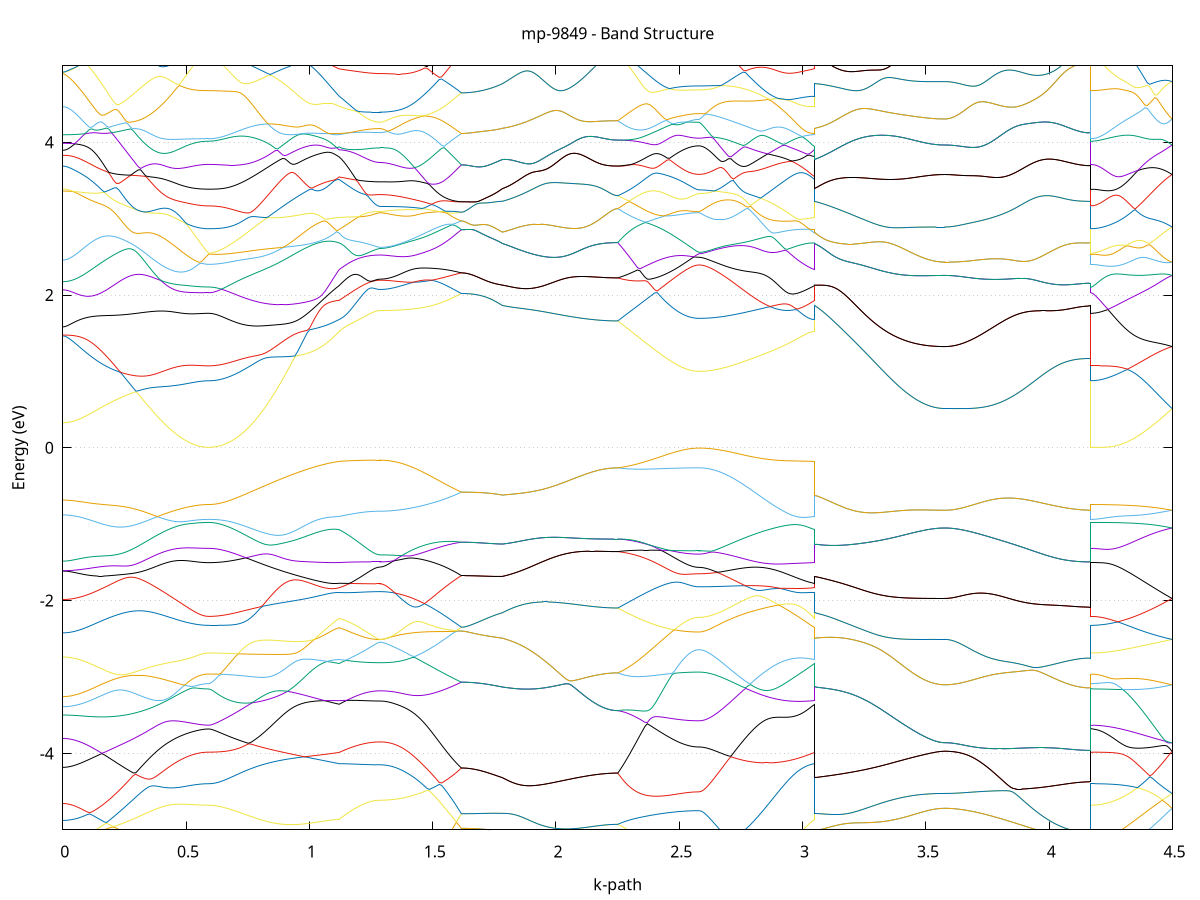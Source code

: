 set title 'mp-9849 - Band Structure'
set xlabel 'k-path'
set ylabel 'Energy (eV)'
set grid y
set yrange [-5:5]
set terminal png size 800,600
set output 'mp-9849_bands_gnuplot.png'
plot '-' using 1:2 with lines notitle, '-' using 1:2 with lines notitle, '-' using 1:2 with lines notitle, '-' using 1:2 with lines notitle, '-' using 1:2 with lines notitle, '-' using 1:2 with lines notitle, '-' using 1:2 with lines notitle, '-' using 1:2 with lines notitle, '-' using 1:2 with lines notitle, '-' using 1:2 with lines notitle, '-' using 1:2 with lines notitle, '-' using 1:2 with lines notitle, '-' using 1:2 with lines notitle, '-' using 1:2 with lines notitle, '-' using 1:2 with lines notitle, '-' using 1:2 with lines notitle, '-' using 1:2 with lines notitle, '-' using 1:2 with lines notitle, '-' using 1:2 with lines notitle, '-' using 1:2 with lines notitle, '-' using 1:2 with lines notitle, '-' using 1:2 with lines notitle, '-' using 1:2 with lines notitle, '-' using 1:2 with lines notitle, '-' using 1:2 with lines notitle, '-' using 1:2 with lines notitle, '-' using 1:2 with lines notitle, '-' using 1:2 with lines notitle, '-' using 1:2 with lines notitle, '-' using 1:2 with lines notitle, '-' using 1:2 with lines notitle, '-' using 1:2 with lines notitle, '-' using 1:2 with lines notitle, '-' using 1:2 with lines notitle, '-' using 1:2 with lines notitle, '-' using 1:2 with lines notitle, '-' using 1:2 with lines notitle, '-' using 1:2 with lines notitle, '-' using 1:2 with lines notitle, '-' using 1:2 with lines notitle, '-' using 1:2 with lines notitle, '-' using 1:2 with lines notitle, '-' using 1:2 with lines notitle, '-' using 1:2 with lines notitle, '-' using 1:2 with lines notitle, '-' using 1:2 with lines notitle, '-' using 1:2 with lines notitle, '-' using 1:2 with lines notitle, '-' using 1:2 with lines notitle, '-' using 1:2 with lines notitle, '-' using 1:2 with lines notitle, '-' using 1:2 with lines notitle, '-' using 1:2 with lines notitle, '-' using 1:2 with lines notitle, '-' using 1:2 with lines notitle, '-' using 1:2 with lines notitle, '-' using 1:2 with lines notitle, '-' using 1:2 with lines notitle, '-' using 1:2 with lines notitle, '-' using 1:2 with lines notitle, '-' using 1:2 with lines notitle, '-' using 1:2 with lines notitle, '-' using 1:2 with lines notitle, '-' using 1:2 with lines notitle, '-' using 1:2 with lines notitle, '-' using 1:2 with lines notitle, '-' using 1:2 with lines notitle, '-' using 1:2 with lines notitle, '-' using 1:2 with lines notitle, '-' using 1:2 with lines notitle, '-' using 1:2 with lines notitle, '-' using 1:2 with lines notitle, '-' using 1:2 with lines notitle, '-' using 1:2 with lines notitle, '-' using 1:2 with lines notitle, '-' using 1:2 with lines notitle, '-' using 1:2 with lines notitle, '-' using 1:2 with lines notitle, '-' using 1:2 with lines notitle, '-' using 1:2 with lines notitle, '-' using 1:2 with lines notitle, '-' using 1:2 with lines notitle, '-' using 1:2 with lines notitle, '-' using 1:2 with lines notitle, '-' using 1:2 with lines notitle, '-' using 1:2 with lines notitle, '-' using 1:2 with lines notitle, '-' using 1:2 with lines notitle, '-' using 1:2 with lines notitle, '-' using 1:2 with lines notitle, '-' using 1:2 with lines notitle, '-' using 1:2 with lines notitle, '-' using 1:2 with lines notitle, '-' using 1:2 with lines notitle, '-' using 1:2 with lines notitle, '-' using 1:2 with lines notitle
0.000000 -40.550450
0.009867 -40.550450
0.019733 -40.550450
0.029600 -40.550450
0.039467 -40.550450
0.049333 -40.550450
0.059200 -40.550450
0.069067 -40.550450
0.078933 -40.550450
0.088800 -40.550450
0.098667 -40.550450
0.108533 -40.550450
0.118400 -40.550450
0.128267 -40.550450
0.138133 -40.550450
0.148000 -40.550450
0.157867 -40.550450
0.167733 -40.550450
0.177600 -40.550350
0.187467 -40.550350
0.197333 -40.550350
0.207200 -40.550350
0.217067 -40.550350
0.226934 -40.550350
0.236800 -40.550350
0.246667 -40.550350
0.256534 -40.550350
0.266400 -40.550350
0.276267 -40.550350
0.286134 -40.550350
0.296000 -40.550350
0.305867 -40.550350
0.315734 -40.550350
0.325600 -40.550350
0.335467 -40.550350
0.345334 -40.550350
0.355200 -40.550350
0.365067 -40.550350
0.374934 -40.550350
0.384800 -40.550350
0.394667 -40.550350
0.404534 -40.550350
0.414400 -40.550350
0.424267 -40.550350
0.434134 -40.550250
0.444000 -40.550250
0.453867 -40.550250
0.463734 -40.550250
0.473600 -40.550250
0.483467 -40.550250
0.493334 -40.550250
0.503200 -40.550250
0.513067 -40.550250
0.522934 -40.550250
0.532800 -40.550250
0.542667 -40.550250
0.552534 -40.550250
0.562400 -40.550250
0.572267 -40.550250
0.582134 -40.550250
0.592000 -40.550250
0.592000 -40.550250
0.601974 -40.550250
0.611948 -40.550250
0.621922 -40.550250
0.631896 -40.550250
0.641869 -40.550250
0.651843 -40.550250
0.661817 -40.550250
0.671791 -40.550250
0.681764 -40.550250
0.691738 -40.550250
0.701712 -40.550250
0.711686 -40.550250
0.721659 -40.550250
0.731633 -40.550250
0.741607 -40.550250
0.751581 -40.550250
0.761554 -40.550250
0.771528 -40.550250
0.781502 -40.550250
0.791476 -40.550250
0.801450 -40.550150
0.811423 -40.550150
0.821397 -40.550150
0.831371 -40.550150
0.841345 -40.550150
0.851318 -40.550150
0.861292 -40.550150
0.871266 -40.550150
0.881240 -40.550150
0.891213 -40.550150
0.901187 -40.550150
0.911161 -40.550150
0.921135 -40.550150
0.931108 -40.550150
0.941082 -40.550050
0.951056 -40.550050
0.961030 -40.550050
0.971004 -40.550050
0.980977 -40.550050
0.990951 -40.550050
1.000925 -40.550050
1.010899 -40.550050
1.020872 -40.550050
1.030846 -40.550050
1.040820 -40.550050
1.050794 -40.550050
1.060767 -40.550050
1.070741 -40.550050
1.080715 -40.550050
1.090689 -40.550050
1.100662 -40.550050
1.110636 -40.549950
1.120610 -40.549950
1.120610 -40.549950
1.130394 -40.549950
1.140178 -40.549950
1.149962 -40.549950
1.159746 -40.549950
1.169531 -40.549950
1.179315 -40.549950
1.189099 -40.549950
1.198883 -40.549950
1.208667 -40.549950
1.218451 -40.549950
1.228235 -40.549950
1.238019 -40.549950
1.247803 -40.549950
1.257587 -40.549950
1.267371 -40.549950
1.277156 -40.549950
1.286940 -40.549950
1.286940 -40.549950
1.296920 -40.549950
1.306900 -40.549950
1.316880 -40.549950
1.326860 -40.549950
1.336840 -40.549950
1.346820 -40.549950
1.356800 -40.549950
1.366780 -40.549950
1.376760 -40.549950
1.386740 -40.549950
1.396720 -40.549950
1.406700 -40.549950
1.416680 -40.549950
1.426660 -40.549950
1.436640 -40.549950
1.446620 -40.549950
1.456600 -40.549950
1.466580 -40.549850
1.476560 -40.549850
1.486540 -40.549850
1.496520 -40.549850
1.506500 -40.549850
1.516480 -40.549850
1.526460 -40.549850
1.536440 -40.549850
1.546420 -40.549850
1.556400 -40.549850
1.566380 -40.549850
1.576360 -40.549850
1.586340 -40.549750
1.596320 -40.549750
1.606300 -40.549750
1.616280 -40.549750
1.616280 -40.549750
1.626064 -40.549750
1.635848 -40.549750
1.645632 -40.549750
1.655416 -40.549750
1.665200 -40.549750
1.674984 -40.549750
1.684768 -40.549750
1.694553 -40.549750
1.704337 -40.549750
1.714121 -40.549750
1.723905 -40.549750
1.733689 -40.549750
1.743473 -40.549750
1.753257 -40.549750
1.763041 -40.549750
1.772825 -40.549750
1.782609 -40.549750
1.782609 -40.549750
1.792568 -40.549750
1.802527 -40.549750
1.812486 -40.549750
1.822445 -40.549750
1.832404 -40.549750
1.842363 -40.549850
1.852322 -40.549850
1.862281 -40.549850
1.872240 -40.549850
1.882199 -40.549850
1.892158 -40.549850
1.902117 -40.549850
1.912076 -40.549850
1.922035 -40.549850
1.931994 -40.549850
1.941953 -40.549850
1.951912 -40.549850
1.961871 -40.549850
1.971830 -40.549850
1.981789 -40.549850
1.991748 -40.549850
2.001707 -40.549850
2.011666 -40.549850
2.021625 -40.549850
2.031584 -40.549850
2.041542 -40.549850
2.051501 -40.549850
2.061460 -40.549850
2.071419 -40.549850
2.081378 -40.549850
2.091337 -40.549850
2.101296 -40.549850
2.111255 -40.549850
2.121214 -40.549850
2.131173 -40.549850
2.141132 -40.549850
2.151091 -40.549850
2.161050 -40.549850
2.171009 -40.549850
2.180968 -40.549850
2.190927 -40.549850
2.200886 -40.549850
2.210845 -40.549850
2.220804 -40.549850
2.230763 -40.549850
2.240722 -40.549850
2.250681 -40.549850
2.250681 -40.549850
2.260661 -40.549850
2.270641 -40.549950
2.280621 -40.549950
2.290601 -40.549950
2.300581 -40.549950
2.310561 -40.549950
2.320541 -40.549950
2.330521 -40.549950
2.340501 -40.549950
2.350481 -40.549950
2.360461 -40.549950
2.370441 -40.550050
2.380421 -40.550050
2.390401 -40.550050
2.400381 -40.550050
2.410361 -40.550050
2.420341 -40.550050
2.430321 -40.550050
2.440301 -40.550050
2.450281 -40.550050
2.460261 -40.550050
2.470241 -40.550050
2.480221 -40.550050
2.490201 -40.550050
2.500181 -40.550050
2.510161 -40.550050
2.520141 -40.550050
2.530121 -40.550150
2.540101 -40.550150
2.550081 -40.550150
2.560061 -40.550150
2.570041 -40.550150
2.580021 -40.550150
2.580021 -40.550150
2.589980 -40.550150
2.599939 -40.550150
2.609898 -40.550150
2.619857 -40.550150
2.629816 -40.550150
2.639775 -40.550150
2.649734 -40.550150
2.659692 -40.550150
2.669651 -40.550050
2.679610 -40.550050
2.689569 -40.550050
2.699528 -40.550050
2.709487 -40.550050
2.719446 -40.550050
2.729405 -40.550050
2.739364 -40.550050
2.749323 -40.550050
2.759282 -40.550050
2.769241 -40.550050
2.779200 -40.550050
2.789159 -40.550050
2.799118 -40.550050
2.809077 -40.550050
2.819036 -40.550050
2.828995 -40.550050
2.838954 -40.550050
2.848913 -40.550050
2.858872 -40.550050
2.868831 -40.550050
2.878790 -40.550050
2.888749 -40.550050
2.898708 -40.550050
2.908667 -40.550050
2.918626 -40.550050
2.928584 -40.550050
2.938543 -40.550050
2.948502 -40.550050
2.958461 -40.550050
2.968420 -40.550050
2.978379 -40.550050
2.988338 -40.550050
2.998297 -40.550050
3.008256 -40.550050
3.018215 -40.550050
3.028174 -40.549950
3.038133 -40.549950
3.048092 -40.549950
3.048092 -40.549750
3.058066 -40.549750
3.068040 -40.549750
3.078013 -40.549850
3.087987 -40.549850
3.097961 -40.549850
3.107935 -40.549850
3.117908 -40.549850
3.127882 -40.549850
3.137856 -40.549850
3.147830 -40.549850
3.157803 -40.549850
3.167777 -40.549850
3.177751 -40.549850
3.187725 -40.549850
3.197699 -40.549850
3.207672 -40.549850
3.217646 -40.549850
3.227620 -40.549850
3.237594 -40.549850
3.247567 -40.549950
3.257541 -40.549950
3.267515 -40.549950
3.277489 -40.549950
3.287462 -40.549950
3.297436 -40.549950
3.307410 -40.549950
3.317384 -40.549950
3.327357 -40.549950
3.337331 -40.549950
3.347305 -40.549950
3.357279 -40.549950
3.367253 -40.549950
3.377226 -40.549950
3.387200 -40.550050
3.397174 -40.550050
3.407148 -40.550050
3.417121 -40.550050
3.427095 -40.550050
3.437069 -40.550050
3.447043 -40.550050
3.457016 -40.550050
3.466990 -40.550050
3.476964 -40.550050
3.486938 -40.550050
3.496911 -40.550050
3.506885 -40.550050
3.516859 -40.550050
3.526833 -40.550050
3.536807 -40.550050
3.546780 -40.550050
3.556754 -40.550050
3.566728 -40.550050
3.576702 -40.550050
3.576702 -40.550050
3.586568 -40.550050
3.596435 -40.550050
3.606302 -40.550050
3.616168 -40.550050
3.626035 -40.550050
3.635902 -40.550050
3.645768 -40.550050
3.655635 -40.550050
3.665502 -40.550050
3.675368 -40.550050
3.685235 -40.550050
3.695102 -40.550050
3.704968 -40.550050
3.714835 -40.550050
3.724702 -40.550050
3.734568 -40.550050
3.744435 -40.550050
3.754302 -40.550050
3.764168 -40.550050
3.774035 -40.550150
3.783902 -40.550150
3.793768 -40.550150
3.803635 -40.550150
3.813502 -40.550150
3.823368 -40.550150
3.833235 -40.550150
3.843102 -40.550150
3.852968 -40.550150
3.862835 -40.550150
3.872702 -40.550150
3.882568 -40.550150
3.892435 -40.550150
3.902302 -40.550150
3.912169 -40.550150
3.922035 -40.550150
3.931902 -40.550150
3.941769 -40.550150
3.951635 -40.550150
3.961502 -40.550150
3.971369 -40.550150
3.981235 -40.550150
3.991102 -40.550150
4.000969 -40.550150
4.010835 -40.550150
4.020702 -40.550150
4.030569 -40.550150
4.040435 -40.550150
4.050302 -40.550150
4.060169 -40.550150
4.070035 -40.550150
4.079902 -40.550250
4.089769 -40.550250
4.099635 -40.550250
4.109502 -40.550250
4.119369 -40.550250
4.129235 -40.550250
4.139102 -40.550250
4.148969 -40.550250
4.158835 -40.550250
4.168702 -40.550250
4.168702 -40.550250
4.178682 -40.550250
4.188662 -40.550250
4.198642 -40.550250
4.208622 -40.550250
4.218602 -40.550250
4.228582 -40.550250
4.238562 -40.550250
4.248542 -40.550250
4.258522 -40.550250
4.268502 -40.550250
4.278482 -40.550250
4.288462 -40.550250
4.298442 -40.550250
4.308422 -40.550250
4.318402 -40.550250
4.328382 -40.550250
4.338362 -40.550250
4.348342 -40.550250
4.358322 -40.550150
4.368302 -40.550150
4.378282 -40.550150
4.388262 -40.550150
4.398242 -40.550150
4.408222 -40.550150
4.418202 -40.550150
4.428182 -40.550150
4.438162 -40.550150
4.448142 -40.550150
4.458122 -40.550150
4.468102 -40.550050
4.478082 -40.550050
4.488062 -40.550050
4.498042 -40.550050
e
0.000000 -40.549950
0.009867 -40.549950
0.019733 -40.549950
0.029600 -40.549950
0.039467 -40.549950
0.049333 -40.549950
0.059200 -40.549950
0.069067 -40.549950
0.078933 -40.549950
0.088800 -40.549950
0.098667 -40.549950
0.108533 -40.549950
0.118400 -40.549950
0.128267 -40.549950
0.138133 -40.549950
0.148000 -40.549950
0.157867 -40.549950
0.167733 -40.549950
0.177600 -40.549950
0.187467 -40.549950
0.197333 -40.549950
0.207200 -40.549950
0.217067 -40.549950
0.226934 -40.549950
0.236800 -40.549950
0.246667 -40.549950
0.256534 -40.549950
0.266400 -40.549950
0.276267 -40.549950
0.286134 -40.549950
0.296000 -40.549950
0.305867 -40.549950
0.315734 -40.549950
0.325600 -40.549950
0.335467 -40.549950
0.345334 -40.549950
0.355200 -40.549950
0.365067 -40.549850
0.374934 -40.549850
0.384800 -40.549850
0.394667 -40.549850
0.404534 -40.549850
0.414400 -40.549850
0.424267 -40.549850
0.434134 -40.549850
0.444000 -40.549850
0.453867 -40.549850
0.463734 -40.549850
0.473600 -40.549850
0.483467 -40.549850
0.493334 -40.549850
0.503200 -40.549850
0.513067 -40.549850
0.522934 -40.549850
0.532800 -40.549850
0.542667 -40.549850
0.552534 -40.549850
0.562400 -40.549850
0.572267 -40.549850
0.582134 -40.549850
0.592000 -40.549850
0.592000 -40.549850
0.601974 -40.549850
0.611948 -40.549850
0.621922 -40.549850
0.631896 -40.549850
0.641869 -40.549850
0.651843 -40.549850
0.661817 -40.549850
0.671791 -40.549850
0.681764 -40.549850
0.691738 -40.549850
0.701712 -40.549850
0.711686 -40.549850
0.721659 -40.549850
0.731633 -40.549850
0.741607 -40.549850
0.751581 -40.549850
0.761554 -40.549850
0.771528 -40.549850
0.781502 -40.549750
0.791476 -40.549750
0.801450 -40.549750
0.811423 -40.549750
0.821397 -40.549750
0.831371 -40.549750
0.841345 -40.549750
0.851318 -40.549750
0.861292 -40.549750
0.871266 -40.549750
0.881240 -40.549750
0.891213 -40.549750
0.901187 -40.549750
0.911161 -40.549750
0.921135 -40.549650
0.931108 -40.549650
0.941082 -40.549650
0.951056 -40.549650
0.961030 -40.549650
0.971004 -40.549650
0.980977 -40.549650
0.990951 -40.549650
1.000925 -40.549650
1.010899 -40.549650
1.020872 -40.549650
1.030846 -40.549650
1.040820 -40.549650
1.050794 -40.549650
1.060767 -40.549650
1.070741 -40.549650
1.080715 -40.549650
1.090689 -40.549550
1.100662 -40.549550
1.110636 -40.549550
1.120610 -40.549550
1.120610 -40.549550
1.130394 -40.549550
1.140178 -40.549550
1.149962 -40.549550
1.159746 -40.549550
1.169531 -40.549550
1.179315 -40.549550
1.189099 -40.549550
1.198883 -40.549550
1.208667 -40.549550
1.218451 -40.549550
1.228235 -40.549550
1.238019 -40.549550
1.247803 -40.549550
1.257587 -40.549550
1.267371 -40.549550
1.277156 -40.549550
1.286940 -40.549550
1.286940 -40.549550
1.296920 -40.549550
1.306900 -40.549550
1.316880 -40.549550
1.326860 -40.549550
1.336840 -40.549550
1.346820 -40.549550
1.356800 -40.549550
1.366780 -40.549550
1.376760 -40.549550
1.386740 -40.549550
1.396720 -40.549550
1.406700 -40.549550
1.416680 -40.549550
1.426660 -40.549650
1.436640 -40.549650
1.446620 -40.549650
1.456600 -40.549650
1.466580 -40.549650
1.476560 -40.549650
1.486540 -40.549650
1.496520 -40.549650
1.506500 -40.549650
1.516480 -40.549650
1.526460 -40.549650
1.536440 -40.549650
1.546420 -40.549650
1.556400 -40.549750
1.566380 -40.549750
1.576360 -40.549750
1.586340 -40.549750
1.596320 -40.549750
1.606300 -40.549750
1.616280 -40.549750
1.616280 -40.549750
1.626064 -40.549750
1.635848 -40.549750
1.645632 -40.549750
1.655416 -40.549750
1.665200 -40.549750
1.674984 -40.549750
1.684768 -40.549750
1.694553 -40.549750
1.704337 -40.549750
1.714121 -40.549750
1.723905 -40.549750
1.733689 -40.549750
1.743473 -40.549750
1.753257 -40.549750
1.763041 -40.549750
1.772825 -40.549750
1.782609 -40.549750
1.782609 -40.549750
1.792568 -40.549750
1.802527 -40.549750
1.812486 -40.549750
1.822445 -40.549750
1.832404 -40.549750
1.842363 -40.549850
1.852322 -40.549850
1.862281 -40.549850
1.872240 -40.549850
1.882199 -40.549850
1.892158 -40.549850
1.902117 -40.549850
1.912076 -40.549850
1.922035 -40.549850
1.931994 -40.549850
1.941953 -40.549850
1.951912 -40.549850
1.961871 -40.549850
1.971830 -40.549850
1.981789 -40.549850
1.991748 -40.549850
2.001707 -40.549850
2.011666 -40.549850
2.021625 -40.549850
2.031584 -40.549850
2.041542 -40.549850
2.051501 -40.549850
2.061460 -40.549850
2.071419 -40.549850
2.081378 -40.549850
2.091337 -40.549850
2.101296 -40.549850
2.111255 -40.549850
2.121214 -40.549850
2.131173 -40.549850
2.141132 -40.549850
2.151091 -40.549850
2.161050 -40.549850
2.171009 -40.549850
2.180968 -40.549850
2.190927 -40.549850
2.200886 -40.549850
2.210845 -40.549850
2.220804 -40.549850
2.230763 -40.549850
2.240722 -40.549850
2.250681 -40.549850
2.250681 -40.549850
2.260661 -40.549850
2.270641 -40.549850
2.280621 -40.549850
2.290601 -40.549850
2.300581 -40.549850
2.310561 -40.549850
2.320541 -40.549850
2.330521 -40.549850
2.340501 -40.549750
2.350481 -40.549750
2.360461 -40.549750
2.370441 -40.549750
2.380421 -40.549750
2.390401 -40.549750
2.400381 -40.549750
2.410361 -40.549750
2.420341 -40.549750
2.430321 -40.549750
2.440301 -40.549750
2.450281 -40.549750
2.460261 -40.549750
2.470241 -40.549750
2.480221 -40.549650
2.490201 -40.549650
2.500181 -40.549650
2.510161 -40.549650
2.520141 -40.549650
2.530121 -40.549650
2.540101 -40.549650
2.550081 -40.549650
2.560061 -40.549650
2.570041 -40.549650
2.580021 -40.549650
2.580021 -40.549650
2.589980 -40.549650
2.599939 -40.549650
2.609898 -40.549650
2.619857 -40.549650
2.629816 -40.549650
2.639775 -40.549650
2.649734 -40.549650
2.659692 -40.549650
2.669651 -40.549650
2.679610 -40.549650
2.689569 -40.549650
2.699528 -40.549650
2.709487 -40.549650
2.719446 -40.549650
2.729405 -40.549650
2.739364 -40.549650
2.749323 -40.549650
2.759282 -40.549650
2.769241 -40.549650
2.779200 -40.549650
2.789159 -40.549650
2.799118 -40.549650
2.809077 -40.549650
2.819036 -40.549650
2.828995 -40.549650
2.838954 -40.549650
2.848913 -40.549650
2.858872 -40.549650
2.868831 -40.549650
2.878790 -40.549650
2.888749 -40.549650
2.898708 -40.549650
2.908667 -40.549650
2.918626 -40.549650
2.928584 -40.549650
2.938543 -40.549650
2.948502 -40.549650
2.958461 -40.549550
2.968420 -40.549550
2.978379 -40.549550
2.988338 -40.549550
2.998297 -40.549550
3.008256 -40.549550
3.018215 -40.549550
3.028174 -40.549550
3.038133 -40.549550
3.048092 -40.549550
3.048092 -40.549750
3.058066 -40.549750
3.068040 -40.549750
3.078013 -40.549850
3.087987 -40.549850
3.097961 -40.549850
3.107935 -40.549850
3.117908 -40.549850
3.127882 -40.549850
3.137856 -40.549850
3.147830 -40.549850
3.157803 -40.549850
3.167777 -40.549850
3.177751 -40.549850
3.187725 -40.549850
3.197699 -40.549850
3.207672 -40.549850
3.217646 -40.549850
3.227620 -40.549850
3.237594 -40.549850
3.247567 -40.549950
3.257541 -40.549950
3.267515 -40.549950
3.277489 -40.549950
3.287462 -40.549950
3.297436 -40.549950
3.307410 -40.549950
3.317384 -40.549950
3.327357 -40.549950
3.337331 -40.549950
3.347305 -40.549950
3.357279 -40.549950
3.367253 -40.549950
3.377226 -40.549950
3.387200 -40.550050
3.397174 -40.550050
3.407148 -40.550050
3.417121 -40.550050
3.427095 -40.550050
3.437069 -40.550050
3.447043 -40.550050
3.457016 -40.550050
3.466990 -40.550050
3.476964 -40.550050
3.486938 -40.550050
3.496911 -40.550050
3.506885 -40.550050
3.516859 -40.550050
3.526833 -40.550050
3.536807 -40.550050
3.546780 -40.550050
3.556754 -40.550050
3.566728 -40.550050
3.576702 -40.550050
3.576702 -40.550050
3.586568 -40.550050
3.596435 -40.550050
3.606302 -40.550050
3.616168 -40.550050
3.626035 -40.550050
3.635902 -40.550050
3.645768 -40.550050
3.655635 -40.550050
3.665502 -40.550050
3.675368 -40.550050
3.685235 -40.550050
3.695102 -40.550050
3.704968 -40.550050
3.714835 -40.550050
3.724702 -40.550050
3.734568 -40.550050
3.744435 -40.550050
3.754302 -40.550050
3.764168 -40.550050
3.774035 -40.550150
3.783902 -40.550150
3.793768 -40.550150
3.803635 -40.550150
3.813502 -40.550150
3.823368 -40.550150
3.833235 -40.550150
3.843102 -40.550150
3.852968 -40.550150
3.862835 -40.550150
3.872702 -40.550150
3.882568 -40.550150
3.892435 -40.550150
3.902302 -40.550150
3.912169 -40.550150
3.922035 -40.550150
3.931902 -40.550150
3.941769 -40.550150
3.951635 -40.550150
3.961502 -40.550150
3.971369 -40.550150
3.981235 -40.550150
3.991102 -40.550150
4.000969 -40.550150
4.010835 -40.550150
4.020702 -40.550150
4.030569 -40.550150
4.040435 -40.550150
4.050302 -40.550150
4.060169 -40.550150
4.070035 -40.550150
4.079902 -40.550250
4.089769 -40.550250
4.099635 -40.550250
4.109502 -40.550250
4.119369 -40.550250
4.129235 -40.550250
4.139102 -40.550250
4.148969 -40.550250
4.158835 -40.550250
4.168702 -40.550250
4.168702 -40.549850
4.178682 -40.549850
4.188662 -40.549850
4.198642 -40.549850
4.208622 -40.549850
4.218602 -40.549850
4.228582 -40.549850
4.238562 -40.549850
4.248542 -40.549850
4.258522 -40.549850
4.268502 -40.549850
4.278482 -40.549850
4.288462 -40.549850
4.298442 -40.549850
4.308422 -40.549950
4.318402 -40.549950
4.328382 -40.549950
4.338362 -40.549950
4.348342 -40.549950
4.358322 -40.549950
4.368302 -40.549950
4.378282 -40.549950
4.388262 -40.549950
4.398242 -40.549950
4.408222 -40.549950
4.418202 -40.549950
4.428182 -40.549950
4.438162 -40.550050
4.448142 -40.550050
4.458122 -40.550050
4.468102 -40.550050
4.478082 -40.550050
4.488062 -40.550050
4.498042 -40.550050
e
0.000000 -20.135150
0.009867 -20.135150
0.019733 -20.135150
0.029600 -20.135150
0.039467 -20.135150
0.049333 -20.135150
0.059200 -20.135250
0.069067 -20.135250
0.078933 -20.135250
0.088800 -20.135350
0.098667 -20.135350
0.108533 -20.135450
0.118400 -20.135450
0.128267 -20.135550
0.138133 -20.135650
0.148000 -20.135650
0.157867 -20.135750
0.167733 -20.135850
0.177600 -20.135950
0.187467 -20.135950
0.197333 -20.136050
0.207200 -20.136150
0.217067 -20.136250
0.226934 -20.136350
0.236800 -20.136450
0.246667 -20.136550
0.256534 -20.136750
0.266400 -20.136850
0.276267 -20.136950
0.286134 -20.137050
0.296000 -20.137150
0.305867 -20.137250
0.315734 -20.137450
0.325600 -20.137550
0.335467 -20.137650
0.345334 -20.137750
0.355200 -20.137950
0.365067 -20.138050
0.374934 -20.138150
0.384800 -20.138250
0.394667 -20.138350
0.404534 -20.138550
0.414400 -20.138650
0.424267 -20.138750
0.434134 -20.138850
0.444000 -20.138950
0.453867 -20.139050
0.463734 -20.139150
0.473600 -20.139250
0.483467 -20.139250
0.493334 -20.139350
0.503200 -20.139450
0.513067 -20.139550
0.522934 -20.139550
0.532800 -20.139650
0.542667 -20.139650
0.552534 -20.139650
0.562400 -20.139750
0.572267 -20.139750
0.582134 -20.139750
0.592000 -20.139750
0.592000 -20.139750
0.601974 -20.139750
0.611948 -20.139750
0.621922 -20.139850
0.631896 -20.139950
0.641869 -20.139950
0.651843 -20.140150
0.661817 -20.140250
0.671791 -20.140350
0.681764 -20.140550
0.691738 -20.140650
0.701712 -20.140850
0.711686 -20.141050
0.721659 -20.141350
0.731633 -20.141550
0.741607 -20.141850
0.751581 -20.142050
0.761554 -20.142350
0.771528 -20.142650
0.781502 -20.142950
0.791476 -20.143250
0.801450 -20.143550
0.811423 -20.143850
0.821397 -20.144250
0.831371 -20.144550
0.841345 -20.144950
0.851318 -20.145250
0.861292 -20.145650
0.871266 -20.146050
0.881240 -20.146350
0.891213 -20.146750
0.901187 -20.147150
0.911161 -20.147450
0.921135 -20.147850
0.931108 -20.148250
0.941082 -20.148550
0.951056 -20.148950
0.961030 -20.149350
0.971004 -20.149650
0.980977 -20.150050
0.990951 -20.150350
1.000925 -20.150650
1.010899 -20.150950
1.020872 -20.151250
1.030846 -20.151550
1.040820 -20.151850
1.050794 -20.152150
1.060767 -20.152350
1.070741 -20.152650
1.080715 -20.152850
1.090689 -20.153050
1.100662 -20.153250
1.110636 -20.153350
1.120610 -20.153550
1.120610 -20.153550
1.130394 -20.153350
1.140178 -20.153250
1.149962 -20.153150
1.159746 -20.153050
1.169531 -20.152850
1.179315 -20.152750
1.189099 -20.152650
1.198883 -20.152550
1.208667 -20.152450
1.218451 -20.152450
1.228235 -20.152350
1.238019 -20.152250
1.247803 -20.152250
1.257587 -20.152150
1.267371 -20.152150
1.277156 -20.152150
1.286940 -20.152150
1.286940 -20.152150
1.296920 -20.152150
1.306900 -20.152150
1.316880 -20.152050
1.326860 -20.152050
1.336840 -20.152050
1.346820 -20.152050
1.356800 -20.151950
1.366780 -20.151950
1.376760 -20.151850
1.386740 -20.151850
1.396720 -20.151750
1.406700 -20.151750
1.416680 -20.151650
1.426660 -20.151550
1.436640 -20.151550
1.446620 -20.151450
1.456600 -20.151350
1.466580 -20.151250
1.476560 -20.151150
1.486540 -20.151050
1.496520 -20.150950
1.506500 -20.150850
1.516480 -20.150750
1.526460 -20.150650
1.536440 -20.150550
1.546420 -20.150450
1.556400 -20.150350
1.566380 -20.150250
1.576360 -20.150150
1.586340 -20.150050
1.596320 -20.149850
1.606300 -20.149750
1.616280 -20.149650
1.616280 -20.149650
1.626064 -20.149650
1.635848 -20.149650
1.645632 -20.149650
1.655416 -20.149750
1.665200 -20.149750
1.674984 -20.149750
1.684768 -20.149750
1.694553 -20.149850
1.704337 -20.149850
1.714121 -20.149950
1.723905 -20.149950
1.733689 -20.150050
1.743473 -20.150050
1.753257 -20.150150
1.763041 -20.150150
1.772825 -20.150250
1.782609 -20.150250
1.782609 -20.150250
1.792568 -20.150450
1.802527 -20.150650
1.812486 -20.150850
1.822445 -20.151150
1.832404 -20.151350
1.842363 -20.151550
1.852322 -20.151750
1.862281 -20.151950
1.872240 -20.152150
1.882199 -20.152450
1.892158 -20.152650
1.902117 -20.152850
1.912076 -20.153150
1.922035 -20.153350
1.931994 -20.153550
1.941953 -20.153750
1.951912 -20.153950
1.961871 -20.154250
1.971830 -20.154450
1.981789 -20.154650
1.991748 -20.154850
2.001707 -20.155050
2.011666 -20.155250
2.021625 -20.155450
2.031584 -20.155650
2.041542 -20.155850
2.051501 -20.156050
2.061460 -20.156250
2.071419 -20.156350
2.081378 -20.156550
2.091337 -20.156650
2.101296 -20.156850
2.111255 -20.156950
2.121214 -20.157150
2.131173 -20.157250
2.141132 -20.157350
2.151091 -20.157450
2.161050 -20.157550
2.171009 -20.157650
2.180968 -20.157750
2.190927 -20.157750
2.200886 -20.157850
2.210845 -20.157850
2.220804 -20.157950
2.230763 -20.157950
2.240722 -20.157950
2.250681 -20.157950
2.250681 -20.157950
2.260661 -20.158250
2.270641 -20.158550
2.280621 -20.158850
2.290601 -20.159150
2.300581 -20.159450
2.310561 -20.159650
2.320541 -20.159950
2.330521 -20.160250
2.340501 -20.160550
2.350481 -20.160750
2.360461 -20.161050
2.370441 -20.161250
2.380421 -20.161550
2.390401 -20.161750
2.400381 -20.161950
2.410361 -20.162250
2.420341 -20.162450
2.430321 -20.162650
2.440301 -20.162750
2.450281 -20.162950
2.460261 -20.163150
2.470241 -20.163250
2.480221 -20.163450
2.490201 -20.163550
2.500181 -20.163650
2.510161 -20.163750
2.520141 -20.163850
2.530121 -20.163950
2.540101 -20.164050
2.550081 -20.164050
2.560061 -20.164050
2.570041 -20.164150
2.580021 -20.164150
2.580021 -20.164150
2.589980 -20.164150
2.599939 -20.164050
2.609898 -20.164050
2.619857 -20.164050
2.629816 -20.163950
2.639775 -20.163850
2.649734 -20.163750
2.659692 -20.163650
2.669651 -20.163550
2.679610 -20.163450
2.689569 -20.163250
2.699528 -20.163150
2.709487 -20.162950
2.719446 -20.162750
2.729405 -20.162650
2.739364 -20.162450
2.749323 -20.162150
2.759282 -20.161950
2.769241 -20.161750
2.779200 -20.161550
2.789159 -20.161250
2.799118 -20.161050
2.809077 -20.160750
2.819036 -20.160450
2.828995 -20.160150
2.838954 -20.159950
2.848913 -20.159650
2.858872 -20.159350
2.868831 -20.159050
2.878790 -20.158750
2.888749 -20.158450
2.898708 -20.158150
2.908667 -20.157750
2.918626 -20.157450
2.928584 -20.157150
2.938543 -20.156850
2.948502 -20.156550
2.958461 -20.156250
2.968420 -20.155950
2.978379 -20.155550
2.988338 -20.155250
2.998297 -20.154950
3.008256 -20.154650
3.018215 -20.154350
3.028174 -20.154050
3.038133 -20.153750
3.048092 -20.153550
3.048092 -20.150250
3.058066 -20.150150
3.068040 -20.149950
3.078013 -20.149750
3.087987 -20.149650
3.097961 -20.149350
3.107935 -20.149150
3.117908 -20.148950
3.127882 -20.148650
3.137856 -20.148450
3.147830 -20.148150
3.157803 -20.147850
3.167777 -20.147550
3.177751 -20.147250
3.187725 -20.146950
3.197699 -20.146650
3.207672 -20.146350
3.217646 -20.145950
3.227620 -20.145650
3.237594 -20.145350
3.247567 -20.144950
3.257541 -20.144650
3.267515 -20.144350
3.277489 -20.143950
3.287462 -20.143650
3.297436 -20.143350
3.307410 -20.143050
3.317384 -20.142750
3.327357 -20.142350
3.337331 -20.142050
3.347305 -20.141750
3.357279 -20.141550
3.367253 -20.141250
3.377226 -20.140950
3.387200 -20.140750
3.397174 -20.140450
3.407148 -20.140250
3.417121 -20.139950
3.427095 -20.139750
3.437069 -20.139550
3.447043 -20.139350
3.457016 -20.139250
3.466990 -20.139050
3.476964 -20.138850
3.486938 -20.138750
3.496911 -20.138650
3.506885 -20.138550
3.516859 -20.138450
3.526833 -20.138350
3.536807 -20.138250
3.546780 -20.138250
3.556754 -20.138150
3.566728 -20.138150
3.576702 -20.138150
3.576702 -20.138150
3.586568 -20.138150
3.596435 -20.138150
3.606302 -20.138150
3.616168 -20.138050
3.626035 -20.138050
3.635902 -20.138050
3.645768 -20.137950
3.655635 -20.137950
3.665502 -20.137850
3.675368 -20.137750
3.685235 -20.137650
3.695102 -20.137550
3.704968 -20.137550
3.714835 -20.137450
3.724702 -20.137350
3.734568 -20.137150
3.744435 -20.137050
3.754302 -20.136950
3.764168 -20.136850
3.774035 -20.136750
3.783902 -20.136650
3.793768 -20.136450
3.803635 -20.136350
3.813502 -20.136250
3.823368 -20.136050
3.833235 -20.135950
3.843102 -20.135850
3.852968 -20.135650
3.862835 -20.135550
3.872702 -20.135450
3.882568 -20.135350
3.892435 -20.135150
3.902302 -20.135050
3.912169 -20.134950
3.922035 -20.134850
3.931902 -20.134750
3.941769 -20.134550
3.951635 -20.134450
3.961502 -20.134350
3.971369 -20.134250
3.981235 -20.134150
3.991102 -20.134050
4.000969 -20.133950
4.010835 -20.133950
4.020702 -20.133850
4.030569 -20.133750
4.040435 -20.133650
4.050302 -20.133650
4.060169 -20.133550
4.070035 -20.133450
4.079902 -20.133450
4.089769 -20.133350
4.099635 -20.133350
4.109502 -20.133350
4.119369 -20.133250
4.129235 -20.133250
4.139102 -20.133250
4.148969 -20.133250
4.158835 -20.133250
4.168702 -20.133250
4.168702 -20.139750
4.178682 -20.139750
4.188662 -20.139750
4.198642 -20.139750
4.208622 -20.139750
4.218602 -20.139750
4.228582 -20.139650
4.238562 -20.139650
4.248542 -20.139650
4.258522 -20.139650
4.268502 -20.139550
4.278482 -20.139550
4.288462 -20.139550
4.298442 -20.139450
4.308422 -20.139450
4.318402 -20.139350
4.328382 -20.139350
4.338362 -20.139250
4.348342 -20.139250
4.358322 -20.139150
4.368302 -20.139150
4.378282 -20.139050
4.388262 -20.138950
4.398242 -20.138950
4.408222 -20.138850
4.418202 -20.138750
4.428182 -20.138750
4.438162 -20.138650
4.448142 -20.138550
4.458122 -20.138450
4.468102 -20.138450
4.478082 -20.138350
4.488062 -20.138250
4.498042 -20.138150
e
0.000000 -20.131350
0.009867 -20.131350
0.019733 -20.131350
0.029600 -20.131350
0.039467 -20.131450
0.049333 -20.131450
0.059200 -20.131450
0.069067 -20.131450
0.078933 -20.131550
0.088800 -20.131550
0.098667 -20.131650
0.108533 -20.131650
0.118400 -20.131750
0.128267 -20.131850
0.138133 -20.131950
0.148000 -20.131950
0.157867 -20.132050
0.167733 -20.132150
0.177600 -20.132250
0.187467 -20.132350
0.197333 -20.132450
0.207200 -20.132550
0.217067 -20.132650
0.226934 -20.132750
0.236800 -20.132850
0.246667 -20.132950
0.256534 -20.133150
0.266400 -20.133250
0.276267 -20.133350
0.286134 -20.133450
0.296000 -20.133650
0.305867 -20.133750
0.315734 -20.133850
0.325600 -20.134050
0.335467 -20.134150
0.345334 -20.134250
0.355200 -20.134350
0.365067 -20.134550
0.374934 -20.134650
0.384800 -20.134750
0.394667 -20.134950
0.404534 -20.135050
0.414400 -20.135150
0.424267 -20.135250
0.434134 -20.135350
0.444000 -20.135450
0.453867 -20.135550
0.463734 -20.135650
0.473600 -20.135750
0.483467 -20.135850
0.493334 -20.135950
0.503200 -20.135950
0.513067 -20.136050
0.522934 -20.136150
0.532800 -20.136150
0.542667 -20.136250
0.552534 -20.136250
0.562400 -20.136250
0.572267 -20.136250
0.582134 -20.136250
0.592000 -20.136350
0.592000 -20.136350
0.601974 -20.136350
0.611948 -20.136350
0.621922 -20.136350
0.631896 -20.136350
0.641869 -20.136450
0.651843 -20.136450
0.661817 -20.136550
0.671791 -20.136650
0.681764 -20.136750
0.691738 -20.136850
0.701712 -20.136950
0.711686 -20.137050
0.721659 -20.137250
0.731633 -20.137350
0.741607 -20.137550
0.751581 -20.137750
0.761554 -20.137950
0.771528 -20.138150
0.781502 -20.138350
0.791476 -20.138550
0.801450 -20.138750
0.811423 -20.138950
0.821397 -20.139250
0.831371 -20.139450
0.841345 -20.139750
0.851318 -20.140050
0.861292 -20.140350
0.871266 -20.140550
0.881240 -20.140850
0.891213 -20.141150
0.901187 -20.141450
0.911161 -20.141750
0.921135 -20.142050
0.931108 -20.142350
0.941082 -20.142650
0.951056 -20.142950
0.961030 -20.143250
0.971004 -20.143550
0.980977 -20.143850
0.990951 -20.144150
1.000925 -20.144450
1.010899 -20.144750
1.020872 -20.145050
1.030846 -20.145250
1.040820 -20.145550
1.050794 -20.145750
1.060767 -20.146050
1.070741 -20.146250
1.080715 -20.146450
1.090689 -20.146650
1.100662 -20.146850
1.110636 -20.146950
1.120610 -20.147150
1.120610 -20.147150
1.130394 -20.147150
1.140178 -20.147150
1.149962 -20.147150
1.159746 -20.147150
1.169531 -20.147150
1.179315 -20.147250
1.189099 -20.147250
1.198883 -20.147250
1.208667 -20.147250
1.218451 -20.147250
1.228235 -20.147250
1.238019 -20.147250
1.247803 -20.147250
1.257587 -20.147250
1.267371 -20.147250
1.277156 -20.147350
1.286940 -20.147350
1.286940 -20.147350
1.296920 -20.147350
1.306900 -20.147350
1.316880 -20.147350
1.326860 -20.147350
1.336840 -20.147350
1.346820 -20.147350
1.356800 -20.147450
1.366780 -20.147450
1.376760 -20.147550
1.386740 -20.147550
1.396720 -20.147650
1.406700 -20.147650
1.416680 -20.147750
1.426660 -20.147850
1.436640 -20.147850
1.446620 -20.147950
1.456600 -20.148050
1.466580 -20.148150
1.476560 -20.148150
1.486540 -20.148250
1.496520 -20.148350
1.506500 -20.148450
1.516480 -20.148550
1.526460 -20.148650
1.536440 -20.148750
1.546420 -20.148850
1.556400 -20.148950
1.566380 -20.149150
1.576360 -20.149250
1.586340 -20.149350
1.596320 -20.149450
1.606300 -20.149550
1.616280 -20.149650
1.616280 -20.149650
1.626064 -20.149650
1.635848 -20.149650
1.645632 -20.149650
1.655416 -20.149750
1.665200 -20.149750
1.674984 -20.149750
1.684768 -20.149750
1.694553 -20.149850
1.704337 -20.149850
1.714121 -20.149950
1.723905 -20.149950
1.733689 -20.150050
1.743473 -20.150050
1.753257 -20.150150
1.763041 -20.150150
1.772825 -20.150250
1.782609 -20.150250
1.782609 -20.150250
1.792568 -20.150450
1.802527 -20.150650
1.812486 -20.150850
1.822445 -20.151150
1.832404 -20.151350
1.842363 -20.151550
1.852322 -20.151750
1.862281 -20.151950
1.872240 -20.152150
1.882199 -20.152450
1.892158 -20.152650
1.902117 -20.152850
1.912076 -20.153150
1.922035 -20.153350
1.931994 -20.153550
1.941953 -20.153750
1.951912 -20.153950
1.961871 -20.154250
1.971830 -20.154450
1.981789 -20.154650
1.991748 -20.154850
2.001707 -20.155050
2.011666 -20.155250
2.021625 -20.155450
2.031584 -20.155650
2.041542 -20.155850
2.051501 -20.156050
2.061460 -20.156250
2.071419 -20.156350
2.081378 -20.156550
2.091337 -20.156650
2.101296 -20.156850
2.111255 -20.156950
2.121214 -20.157150
2.131173 -20.157250
2.141132 -20.157350
2.151091 -20.157450
2.161050 -20.157550
2.171009 -20.157650
2.180968 -20.157750
2.190927 -20.157750
2.200886 -20.157850
2.210845 -20.157850
2.220804 -20.157950
2.230763 -20.157950
2.240722 -20.157950
2.250681 -20.157950
2.250681 -20.157950
2.260661 -20.157650
2.270641 -20.157350
2.280621 -20.157050
2.290601 -20.156850
2.300581 -20.156550
2.310561 -20.156250
2.320541 -20.155950
2.330521 -20.155650
2.340501 -20.155450
2.350481 -20.155150
2.360461 -20.154950
2.370441 -20.154650
2.380421 -20.154450
2.390401 -20.154150
2.400381 -20.153950
2.410361 -20.153750
2.420341 -20.153550
2.430321 -20.153350
2.440301 -20.153150
2.450281 -20.153050
2.460261 -20.152850
2.470241 -20.152650
2.480221 -20.152550
2.490201 -20.152450
2.500181 -20.152350
2.510161 -20.152250
2.520141 -20.152150
2.530121 -20.152050
2.540101 -20.151950
2.550081 -20.151950
2.560061 -20.151950
2.570041 -20.151850
2.580021 -20.151850
2.580021 -20.151850
2.589980 -20.151850
2.599939 -20.151850
2.609898 -20.151850
2.619857 -20.151850
2.629816 -20.151850
2.639775 -20.151750
2.649734 -20.151750
2.659692 -20.151650
2.669651 -20.151650
2.679610 -20.151550
2.689569 -20.151450
2.699528 -20.151450
2.709487 -20.151350
2.719446 -20.151250
2.729405 -20.151150
2.739364 -20.151050
2.749323 -20.150950
2.759282 -20.150850
2.769241 -20.150750
2.779200 -20.150650
2.789159 -20.150550
2.799118 -20.150350
2.809077 -20.150250
2.819036 -20.150150
2.828995 -20.150050
2.838954 -20.149850
2.848913 -20.149750
2.858872 -20.149650
2.868831 -20.149450
2.878790 -20.149350
2.888749 -20.149150
2.898708 -20.149050
2.908667 -20.148950
2.918626 -20.148750
2.928584 -20.148650
2.938543 -20.148550
2.948502 -20.148350
2.958461 -20.148250
2.968420 -20.148150
2.978379 -20.147950
2.988338 -20.147850
2.998297 -20.147750
3.008256 -20.147550
3.018215 -20.147450
3.028174 -20.147350
3.038133 -20.147250
3.048092 -20.147150
3.048092 -20.150250
3.058066 -20.150150
3.068040 -20.149950
3.078013 -20.149750
3.087987 -20.149650
3.097961 -20.149350
3.107935 -20.149150
3.117908 -20.148950
3.127882 -20.148650
3.137856 -20.148450
3.147830 -20.148150
3.157803 -20.147850
3.167777 -20.147550
3.177751 -20.147250
3.187725 -20.146950
3.197699 -20.146650
3.207672 -20.146350
3.217646 -20.145950
3.227620 -20.145650
3.237594 -20.145350
3.247567 -20.144950
3.257541 -20.144650
3.267515 -20.144350
3.277489 -20.143950
3.287462 -20.143650
3.297436 -20.143350
3.307410 -20.143050
3.317384 -20.142750
3.327357 -20.142350
3.337331 -20.142050
3.347305 -20.141750
3.357279 -20.141550
3.367253 -20.141250
3.377226 -20.140950
3.387200 -20.140750
3.397174 -20.140450
3.407148 -20.140250
3.417121 -20.139950
3.427095 -20.139750
3.437069 -20.139550
3.447043 -20.139350
3.457016 -20.139250
3.466990 -20.139050
3.476964 -20.138850
3.486938 -20.138750
3.496911 -20.138650
3.506885 -20.138550
3.516859 -20.138450
3.526833 -20.138350
3.536807 -20.138250
3.546780 -20.138250
3.556754 -20.138150
3.566728 -20.138150
3.576702 -20.138150
3.576702 -20.138150
3.586568 -20.138150
3.596435 -20.138150
3.606302 -20.138150
3.616168 -20.138050
3.626035 -20.138050
3.635902 -20.138050
3.645768 -20.137950
3.655635 -20.137950
3.665502 -20.137850
3.675368 -20.137750
3.685235 -20.137650
3.695102 -20.137550
3.704968 -20.137550
3.714835 -20.137450
3.724702 -20.137350
3.734568 -20.137150
3.744435 -20.137050
3.754302 -20.136950
3.764168 -20.136850
3.774035 -20.136750
3.783902 -20.136650
3.793768 -20.136450
3.803635 -20.136350
3.813502 -20.136250
3.823368 -20.136050
3.833235 -20.135950
3.843102 -20.135850
3.852968 -20.135650
3.862835 -20.135550
3.872702 -20.135450
3.882568 -20.135350
3.892435 -20.135150
3.902302 -20.135050
3.912169 -20.134950
3.922035 -20.134850
3.931902 -20.134750
3.941769 -20.134550
3.951635 -20.134450
3.961502 -20.134350
3.971369 -20.134250
3.981235 -20.134150
3.991102 -20.134050
4.000969 -20.133950
4.010835 -20.133950
4.020702 -20.133850
4.030569 -20.133750
4.040435 -20.133650
4.050302 -20.133650
4.060169 -20.133550
4.070035 -20.133450
4.079902 -20.133450
4.089769 -20.133350
4.099635 -20.133350
4.109502 -20.133350
4.119369 -20.133250
4.129235 -20.133250
4.139102 -20.133250
4.148969 -20.133250
4.158835 -20.133250
4.168702 -20.133250
4.168702 -20.136350
4.178682 -20.136350
4.188662 -20.136350
4.198642 -20.136350
4.208622 -20.136350
4.218602 -20.136350
4.228582 -20.136350
4.238562 -20.136450
4.248542 -20.136450
4.258522 -20.136450
4.268502 -20.136550
4.278482 -20.136550
4.288462 -20.136650
4.298442 -20.136650
4.308422 -20.136750
4.318402 -20.136750
4.328382 -20.136850
4.338362 -20.136950
4.348342 -20.136950
4.358322 -20.137050
4.368302 -20.137150
4.378282 -20.137150
4.388262 -20.137250
4.398242 -20.137350
4.408222 -20.137450
4.418202 -20.137450
4.428182 -20.137550
4.438162 -20.137650
4.448142 -20.137750
4.458122 -20.137850
4.468102 -20.137950
4.478082 -20.137950
4.488062 -20.138050
4.498042 -20.138150
e
0.000000 -20.028850
0.009867 -20.028850
0.019733 -20.028850
0.029600 -20.028850
0.039467 -20.028750
0.049333 -20.028750
0.059200 -20.028650
0.069067 -20.028650
0.078933 -20.028550
0.088800 -20.028450
0.098667 -20.028350
0.108533 -20.028250
0.118400 -20.028150
0.128267 -20.028050
0.138133 -20.027850
0.148000 -20.027750
0.157867 -20.027550
0.167733 -20.027450
0.177600 -20.027250
0.187467 -20.027150
0.197333 -20.026950
0.207200 -20.026750
0.217067 -20.026550
0.226934 -20.026350
0.236800 -20.026150
0.246667 -20.025950
0.256534 -20.025750
0.266400 -20.025550
0.276267 -20.025350
0.286134 -20.025150
0.296000 -20.024950
0.305867 -20.024750
0.315734 -20.024550
0.325600 -20.024350
0.335467 -20.024150
0.345334 -20.023950
0.355200 -20.023650
0.365067 -20.023450
0.374934 -20.023250
0.384800 -20.023050
0.394667 -20.022950
0.404534 -20.022950
0.414400 -20.023350
0.424267 -20.023850
0.434134 -20.024250
0.444000 -20.024650
0.453867 -20.025050
0.463734 -20.025350
0.473600 -20.025750
0.483467 -20.026050
0.493334 -20.026350
0.503200 -20.026550
0.513067 -20.026750
0.522934 -20.027050
0.532800 -20.027150
0.542667 -20.027350
0.552534 -20.027450
0.562400 -20.027550
0.572267 -20.027650
0.582134 -20.027650
0.592000 -20.027650
0.592000 -20.027650
0.601974 -20.027650
0.611948 -20.027650
0.621922 -20.027650
0.631896 -20.027650
0.641869 -20.027750
0.651843 -20.027750
0.661817 -20.027750
0.671791 -20.027750
0.681764 -20.027750
0.691738 -20.027750
0.701712 -20.027750
0.711686 -20.027750
0.721659 -20.027750
0.731633 -20.027750
0.741607 -20.027750
0.751581 -20.027750
0.761554 -20.027750
0.771528 -20.027750
0.781502 -20.027750
0.791476 -20.027750
0.801450 -20.027750
0.811423 -20.027650
0.821397 -20.027650
0.831371 -20.027650
0.841345 -20.027650
0.851318 -20.027550
0.861292 -20.027550
0.871266 -20.027450
0.881240 -20.027450
0.891213 -20.027350
0.901187 -20.027350
0.911161 -20.027250
0.921135 -20.027150
0.931108 -20.027150
0.941082 -20.027050
0.951056 -20.026950
0.961030 -20.026850
0.971004 -20.026750
0.980977 -20.026650
0.990951 -20.026550
1.000925 -20.026450
1.010899 -20.026350
1.020872 -20.026250
1.030846 -20.026150
1.040820 -20.026050
1.050794 -20.025950
1.060767 -20.025850
1.070741 -20.025750
1.080715 -20.025550
1.090689 -20.025450
1.100662 -20.025350
1.110636 -20.025250
1.120610 -20.025150
1.120610 -20.025150
1.130394 -20.025250
1.140178 -20.025350
1.149962 -20.025550
1.159746 -20.025650
1.169531 -20.025750
1.179315 -20.025850
1.189099 -20.025950
1.198883 -20.025950
1.208667 -20.026050
1.218451 -20.026150
1.228235 -20.026150
1.238019 -20.026250
1.247803 -20.026250
1.257587 -20.026250
1.267371 -20.026350
1.277156 -20.026350
1.286940 -20.026350
1.286940 -20.026350
1.296920 -20.026350
1.306900 -20.026350
1.316880 -20.026450
1.326860 -20.026450
1.336840 -20.026550
1.346820 -20.026650
1.356800 -20.026750
1.366780 -20.026850
1.376760 -20.027050
1.386740 -20.027150
1.396720 -20.027250
1.406700 -20.027350
1.416680 -20.027450
1.426660 -20.027550
1.436640 -20.027650
1.446620 -20.027750
1.456600 -20.027850
1.466580 -20.027950
1.476560 -20.027950
1.486540 -20.028050
1.496520 -20.028050
1.506500 -20.028050
1.516480 -20.028050
1.526460 -20.028050
1.536440 -20.028050
1.546420 -20.027950
1.556400 -20.027950
1.566380 -20.027850
1.576360 -20.027850
1.586340 -20.027750
1.596320 -20.027650
1.606300 -20.027550
1.616280 -20.027450
1.616280 -20.027450
1.626064 -20.027450
1.635848 -20.027450
1.645632 -20.027450
1.655416 -20.027450
1.665200 -20.027350
1.674984 -20.027350
1.684768 -20.027250
1.694553 -20.027150
1.704337 -20.027150
1.714121 -20.027050
1.723905 -20.026950
1.733689 -20.026850
1.743473 -20.026750
1.753257 -20.026650
1.763041 -20.026550
1.772825 -20.026350
1.782609 -20.026250
1.782609 -20.026250
1.792568 -20.025950
1.802527 -20.025650
1.812486 -20.025350
1.822445 -20.024950
1.832404 -20.024650
1.842363 -20.024250
1.852322 -20.023850
1.862281 -20.023450
1.872240 -20.023050
1.882199 -20.022550
1.892158 -20.022150
1.902117 -20.021650
1.912076 -20.021250
1.922035 -20.020750
1.931994 -20.020250
1.941953 -20.019750
1.951912 -20.019250
1.961871 -20.018750
1.971830 -20.018350
1.981789 -20.017850
1.991748 -20.017350
2.001707 -20.016850
2.011666 -20.016450
2.021625 -20.015950
2.031584 -20.015450
2.041542 -20.015050
2.051501 -20.014650
2.061460 -20.014150
2.071419 -20.013750
2.081378 -20.013450
2.091337 -20.013050
2.101296 -20.012650
2.111255 -20.012350
2.121214 -20.012050
2.131173 -20.011750
2.141132 -20.011450
2.151091 -20.011250
2.161050 -20.010950
2.171009 -20.010750
2.180968 -20.010550
2.190927 -20.010450
2.200886 -20.010250
2.210845 -20.010150
2.220804 -20.010050
2.230763 -20.010050
2.240722 -20.009950
2.250681 -20.009950
2.250681 -20.009950
2.260661 -20.010150
2.270641 -20.010350
2.280621 -20.010550
2.290601 -20.010750
2.300581 -20.010950
2.310561 -20.011150
2.320541 -20.011450
2.330521 -20.011650
2.340501 -20.011950
2.350481 -20.012150
2.360461 -20.012450
2.370441 -20.012750
2.380421 -20.013050
2.390401 -20.013350
2.400381 -20.013750
2.410361 -20.014050
2.420341 -20.014350
2.430321 -20.014650
2.440301 -20.014950
2.450281 -20.015250
2.460261 -20.015550
2.470241 -20.015850
2.480221 -20.016150
2.490201 -20.016350
2.500181 -20.016550
2.510161 -20.016750
2.520141 -20.016950
2.530121 -20.017150
2.540101 -20.017250
2.550081 -20.017350
2.560061 -20.017450
2.570041 -20.017450
2.580021 -20.017450
2.580021 -20.017450
2.589980 -20.017450
2.599939 -20.017450
2.609898 -20.017450
2.619857 -20.017450
2.629816 -20.017350
2.639775 -20.017350
2.649734 -20.017350
2.659692 -20.017250
2.669651 -20.017250
2.679610 -20.017150
2.689569 -20.017150
2.699528 -20.017050
2.709487 -20.016950
2.719446 -20.016950
2.729405 -20.016850
2.739364 -20.016750
2.749323 -20.016650
2.759282 -20.016550
2.769241 -20.016450
2.779200 -20.016350
2.789159 -20.016250
2.799118 -20.016150
2.809077 -20.016050
2.819036 -20.015950
2.828995 -20.015850
2.838954 -20.015750
2.848913 -20.016150
2.858872 -20.016650
2.868831 -20.017250
2.878790 -20.017750
2.888749 -20.018250
2.898708 -20.018750
2.908667 -20.019250
2.918626 -20.019750
2.928584 -20.020250
2.938543 -20.020750
2.948502 -20.021250
2.958461 -20.021750
2.968420 -20.022150
2.978379 -20.022650
2.988338 -20.023050
2.998297 -20.023450
3.008256 -20.023850
3.018215 -20.024150
3.028174 -20.024550
3.038133 -20.024850
3.048092 -20.025150
3.048092 -20.026250
3.058066 -20.026350
3.068040 -20.026450
3.078013 -20.026550
3.087987 -20.026650
3.097961 -20.026750
3.107935 -20.026950
3.117908 -20.027050
3.127882 -20.027150
3.137856 -20.027250
3.147830 -20.027350
3.157803 -20.027450
3.167777 -20.027550
3.177751 -20.027650
3.187725 -20.027750
3.197699 -20.027850
3.207672 -20.027950
3.217646 -20.028050
3.227620 -20.028050
3.237594 -20.028150
3.247567 -20.028250
3.257541 -20.028350
3.267515 -20.028350
3.277489 -20.028450
3.287462 -20.028550
3.297436 -20.028550
3.307410 -20.028650
3.317384 -20.028650
3.327357 -20.028750
3.337331 -20.028750
3.347305 -20.028850
3.357279 -20.028850
3.367253 -20.028850
3.377226 -20.028950
3.387200 -20.028950
3.397174 -20.028950
3.407148 -20.028950
3.417121 -20.028950
3.427095 -20.029050
3.437069 -20.029050
3.447043 -20.029050
3.457016 -20.029050
3.466990 -20.029050
3.476964 -20.029050
3.486938 -20.029050
3.496911 -20.029050
3.506885 -20.029050
3.516859 -20.029050
3.526833 -20.029050
3.536807 -20.029050
3.546780 -20.029050
3.556754 -20.029050
3.566728 -20.029050
3.576702 -20.029050
3.576702 -20.029050
3.586568 -20.029050
3.596435 -20.029050
3.606302 -20.028950
3.616168 -20.028850
3.626035 -20.028750
3.635902 -20.028650
3.645768 -20.028450
3.655635 -20.028250
3.665502 -20.028050
3.675368 -20.027850
3.685235 -20.027550
3.695102 -20.027250
3.704968 -20.027050
3.714835 -20.026650
3.724702 -20.026350
3.734568 -20.025950
3.744435 -20.025650
3.754302 -20.025250
3.764168 -20.024850
3.774035 -20.024450
3.783902 -20.023950
3.793768 -20.023550
3.803635 -20.023050
3.813502 -20.022650
3.823368 -20.022150
3.833235 -20.021650
3.843102 -20.021150
3.852968 -20.020750
3.862835 -20.020250
3.872702 -20.019750
3.882568 -20.019250
3.892435 -20.018750
3.902302 -20.018250
3.912169 -20.017850
3.922035 -20.017350
3.931902 -20.016850
3.941769 -20.016450
3.951635 -20.016050
3.961502 -20.015550
3.971369 -20.015150
3.981235 -20.014750
3.991102 -20.014450
4.000969 -20.014050
4.010835 -20.013750
4.020702 -20.013450
4.030569 -20.013150
4.040435 -20.012850
4.050302 -20.012550
4.060169 -20.012350
4.070035 -20.012150
4.079902 -20.011950
4.089769 -20.011750
4.099635 -20.011650
4.109502 -20.011450
4.119369 -20.011350
4.129235 -20.011250
4.139102 -20.011250
4.148969 -20.011150
4.158835 -20.011150
4.168702 -20.011150
4.168702 -20.027650
4.178682 -20.027750
4.188662 -20.027750
4.198642 -20.027950
4.208622 -20.028050
4.218602 -20.028250
4.228582 -20.028450
4.238562 -20.028650
4.248542 -20.028750
4.258522 -20.028950
4.268502 -20.029150
4.278482 -20.029350
4.288462 -20.029450
4.298442 -20.029650
4.308422 -20.029750
4.318402 -20.029850
4.328382 -20.029950
4.338362 -20.030050
4.348342 -20.030150
4.358322 -20.030150
4.368302 -20.030150
4.378282 -20.030150
4.388262 -20.030150
4.398242 -20.030150
4.408222 -20.030050
4.418202 -20.030050
4.428182 -20.029950
4.438162 -20.029850
4.448142 -20.029750
4.458122 -20.029650
4.468102 -20.029550
4.478082 -20.029350
4.488062 -20.029250
4.498042 -20.029050
e
0.000000 -20.005850
0.009867 -20.005850
0.019733 -20.005850
0.029600 -20.005950
0.039467 -20.006050
0.049333 -20.006150
0.059200 -20.006350
0.069067 -20.006550
0.078933 -20.006750
0.088800 -20.007050
0.098667 -20.007350
0.108533 -20.007650
0.118400 -20.007950
0.128267 -20.008350
0.138133 -20.008750
0.148000 -20.009150
0.157867 -20.009550
0.167733 -20.010050
0.177600 -20.010450
0.187467 -20.010950
0.197333 -20.011450
0.207200 -20.011950
0.217067 -20.012550
0.226934 -20.013050
0.236800 -20.013650
0.246667 -20.014150
0.256534 -20.014750
0.266400 -20.015250
0.276267 -20.015850
0.286134 -20.016450
0.296000 -20.017050
0.305867 -20.017650
0.315734 -20.018150
0.325600 -20.018750
0.335467 -20.019250
0.345334 -20.019850
0.355200 -20.020350
0.365067 -20.020950
0.374934 -20.021450
0.384800 -20.021950
0.394667 -20.022450
0.404534 -20.022750
0.414400 -20.022550
0.424267 -20.022350
0.434134 -20.022150
0.444000 -20.022050
0.453867 -20.021950
0.463734 -20.022250
0.473600 -20.022550
0.483467 -20.022850
0.493334 -20.023050
0.503200 -20.023250
0.513067 -20.023450
0.522934 -20.023650
0.532800 -20.023850
0.542667 -20.023950
0.552534 -20.024050
0.562400 -20.024150
0.572267 -20.024250
0.582134 -20.024250
0.592000 -20.024250
0.592000 -20.024250
0.601974 -20.024250
0.611948 -20.024250
0.621922 -20.024250
0.631896 -20.024250
0.641869 -20.024250
0.651843 -20.024350
0.661817 -20.024350
0.671791 -20.024350
0.681764 -20.024350
0.691738 -20.024350
0.701712 -20.024350
0.711686 -20.024350
0.721659 -20.024350
0.731633 -20.024350
0.741607 -20.024350
0.751581 -20.024350
0.761554 -20.024350
0.771528 -20.024350
0.781502 -20.024350
0.791476 -20.024250
0.801450 -20.024250
0.811423 -20.024250
0.821397 -20.024250
0.831371 -20.024250
0.841345 -20.024250
0.851318 -20.024250
0.861292 -20.024150
0.871266 -20.024150
0.881240 -20.024150
0.891213 -20.024050
0.901187 -20.024050
0.911161 -20.024050
0.921135 -20.023950
0.931108 -20.023950
0.941082 -20.023850
0.951056 -20.023850
0.961030 -20.023750
0.971004 -20.023650
0.980977 -20.023650
0.990951 -20.023550
1.000925 -20.023450
1.010899 -20.023450
1.020872 -20.023350
1.030846 -20.023250
1.040820 -20.023250
1.050794 -20.023150
1.060767 -20.023050
1.070741 -20.022950
1.080715 -20.022850
1.090689 -20.022850
1.100662 -20.022750
1.110636 -20.022650
1.120610 -20.022550
1.120610 -20.022550
1.130394 -20.022750
1.140178 -20.022850
1.149962 -20.022950
1.159746 -20.023150
1.169531 -20.023250
1.179315 -20.023350
1.189099 -20.023450
1.198883 -20.023550
1.208667 -20.023650
1.218451 -20.023650
1.228235 -20.023750
1.238019 -20.023750
1.247803 -20.023850
1.257587 -20.023850
1.267371 -20.023850
1.277156 -20.023950
1.286940 -20.023950
1.286940 -20.023950
1.296920 -20.023950
1.306900 -20.023950
1.316880 -20.023950
1.326860 -20.023950
1.336840 -20.024050
1.346820 -20.024050
1.356800 -20.024150
1.366780 -20.024250
1.376760 -20.024350
1.386740 -20.024450
1.396720 -20.024550
1.406700 -20.024650
1.416680 -20.024750
1.426660 -20.024850
1.436640 -20.024950
1.446620 -20.025150
1.456600 -20.025250
1.466580 -20.025350
1.476560 -20.025550
1.486540 -20.025650
1.496520 -20.025850
1.506500 -20.025950
1.516480 -20.026150
1.526460 -20.026250
1.536440 -20.026450
1.546420 -20.026550
1.556400 -20.026750
1.566380 -20.026850
1.576360 -20.026950
1.586340 -20.027150
1.596320 -20.027250
1.606300 -20.027350
1.616280 -20.027450
1.616280 -20.027450
1.626064 -20.027450
1.635848 -20.027450
1.645632 -20.027450
1.655416 -20.027450
1.665200 -20.027350
1.674984 -20.027350
1.684768 -20.027250
1.694553 -20.027150
1.704337 -20.027150
1.714121 -20.027050
1.723905 -20.026950
1.733689 -20.026850
1.743473 -20.026750
1.753257 -20.026650
1.763041 -20.026550
1.772825 -20.026350
1.782609 -20.026250
1.782609 -20.026250
1.792568 -20.025950
1.802527 -20.025650
1.812486 -20.025350
1.822445 -20.024950
1.832404 -20.024650
1.842363 -20.024250
1.852322 -20.023850
1.862281 -20.023450
1.872240 -20.023050
1.882199 -20.022550
1.892158 -20.022150
1.902117 -20.021650
1.912076 -20.021250
1.922035 -20.020750
1.931994 -20.020250
1.941953 -20.019750
1.951912 -20.019250
1.961871 -20.018750
1.971830 -20.018350
1.981789 -20.017850
1.991748 -20.017350
2.001707 -20.016850
2.011666 -20.016450
2.021625 -20.015950
2.031584 -20.015450
2.041542 -20.015050
2.051501 -20.014650
2.061460 -20.014150
2.071419 -20.013750
2.081378 -20.013450
2.091337 -20.013050
2.101296 -20.012650
2.111255 -20.012350
2.121214 -20.012050
2.131173 -20.011750
2.141132 -20.011450
2.151091 -20.011250
2.161050 -20.010950
2.171009 -20.010750
2.180968 -20.010550
2.190927 -20.010450
2.200886 -20.010250
2.210845 -20.010150
2.220804 -20.010050
2.230763 -20.010050
2.240722 -20.009950
2.250681 -20.009950
2.250681 -20.009950
2.260661 -20.009850
2.270641 -20.009650
2.280621 -20.009550
2.290601 -20.009350
2.300581 -20.009250
2.310561 -20.009050
2.320541 -20.008950
2.330521 -20.008850
2.340501 -20.008750
2.350481 -20.008650
2.360461 -20.008550
2.370441 -20.008450
2.380421 -20.008350
2.390401 -20.008250
2.400381 -20.008150
2.410361 -20.008050
2.420341 -20.007950
2.430321 -20.007950
2.440301 -20.007850
2.450281 -20.007750
2.460261 -20.007750
2.470241 -20.007650
2.480221 -20.007650
2.490201 -20.007550
2.500181 -20.007550
2.510161 -20.007550
2.520141 -20.007450
2.530121 -20.007450
2.540101 -20.007450
2.550081 -20.007450
2.560061 -20.007450
2.570041 -20.007350
2.580021 -20.007350
2.580021 -20.007350
2.589980 -20.007450
2.599939 -20.007450
2.609898 -20.007550
2.619857 -20.007650
2.629816 -20.007750
2.639775 -20.007950
2.649734 -20.008150
2.659692 -20.008350
2.669651 -20.008550
2.679610 -20.008850
2.689569 -20.009150
2.699528 -20.009450
2.709487 -20.009750
2.719446 -20.010150
2.729405 -20.010550
2.739364 -20.010950
2.749323 -20.011350
2.759282 -20.011750
2.769241 -20.012250
2.779200 -20.012650
2.789159 -20.013150
2.799118 -20.013650
2.809077 -20.014150
2.819036 -20.014650
2.828995 -20.015150
2.838954 -20.015650
2.848913 -20.015650
2.858872 -20.015550
2.868831 -20.015450
2.878790 -20.015750
2.888749 -20.016250
2.898708 -20.016650
2.908667 -20.017150
2.918626 -20.017650
2.928584 -20.018050
2.938543 -20.018550
2.948502 -20.018950
2.958461 -20.019350
2.968420 -20.019850
2.978379 -20.020250
2.988338 -20.020650
2.998297 -20.020950
3.008256 -20.021350
3.018215 -20.021650
3.028174 -20.021950
3.038133 -20.022250
3.048092 -20.022550
3.048092 -20.026250
3.058066 -20.026350
3.068040 -20.026450
3.078013 -20.026550
3.087987 -20.026650
3.097961 -20.026750
3.107935 -20.026950
3.117908 -20.027050
3.127882 -20.027150
3.137856 -20.027250
3.147830 -20.027350
3.157803 -20.027450
3.167777 -20.027550
3.177751 -20.027650
3.187725 -20.027750
3.197699 -20.027850
3.207672 -20.027950
3.217646 -20.028050
3.227620 -20.028050
3.237594 -20.028150
3.247567 -20.028250
3.257541 -20.028350
3.267515 -20.028350
3.277489 -20.028450
3.287462 -20.028550
3.297436 -20.028550
3.307410 -20.028650
3.317384 -20.028650
3.327357 -20.028750
3.337331 -20.028750
3.347305 -20.028850
3.357279 -20.028850
3.367253 -20.028850
3.377226 -20.028950
3.387200 -20.028950
3.397174 -20.028950
3.407148 -20.028950
3.417121 -20.028950
3.427095 -20.029050
3.437069 -20.029050
3.447043 -20.029050
3.457016 -20.029050
3.466990 -20.029050
3.476964 -20.029050
3.486938 -20.029050
3.496911 -20.029050
3.506885 -20.029050
3.516859 -20.029050
3.526833 -20.029050
3.536807 -20.029050
3.546780 -20.029050
3.556754 -20.029050
3.566728 -20.029050
3.576702 -20.029050
3.576702 -20.029050
3.586568 -20.029050
3.596435 -20.029050
3.606302 -20.028950
3.616168 -20.028850
3.626035 -20.028750
3.635902 -20.028650
3.645768 -20.028450
3.655635 -20.028250
3.665502 -20.028050
3.675368 -20.027850
3.685235 -20.027550
3.695102 -20.027250
3.704968 -20.027050
3.714835 -20.026650
3.724702 -20.026350
3.734568 -20.025950
3.744435 -20.025650
3.754302 -20.025250
3.764168 -20.024850
3.774035 -20.024450
3.783902 -20.023950
3.793768 -20.023550
3.803635 -20.023050
3.813502 -20.022650
3.823368 -20.022150
3.833235 -20.021650
3.843102 -20.021150
3.852968 -20.020750
3.862835 -20.020250
3.872702 -20.019750
3.882568 -20.019250
3.892435 -20.018750
3.902302 -20.018250
3.912169 -20.017850
3.922035 -20.017350
3.931902 -20.016850
3.941769 -20.016450
3.951635 -20.016050
3.961502 -20.015550
3.971369 -20.015150
3.981235 -20.014750
3.991102 -20.014450
4.000969 -20.014050
4.010835 -20.013750
4.020702 -20.013450
4.030569 -20.013150
4.040435 -20.012850
4.050302 -20.012550
4.060169 -20.012350
4.070035 -20.012150
4.079902 -20.011950
4.089769 -20.011750
4.099635 -20.011650
4.109502 -20.011450
4.119369 -20.011350
4.129235 -20.011250
4.139102 -20.011250
4.148969 -20.011150
4.158835 -20.011150
4.168702 -20.011150
4.168702 -20.024250
4.178682 -20.024250
4.188662 -20.024350
4.198642 -20.024350
4.208622 -20.024350
4.218602 -20.024450
4.228582 -20.024550
4.238562 -20.024650
4.248542 -20.024650
4.258522 -20.024850
4.268502 -20.024950
4.278482 -20.025050
4.288462 -20.025150
4.298442 -20.025350
4.308422 -20.025450
4.318402 -20.025650
4.328382 -20.025850
4.338362 -20.025950
4.348342 -20.026150
4.358322 -20.026350
4.368302 -20.026550
4.378282 -20.026750
4.388262 -20.026950
4.398242 -20.027150
4.408222 -20.027350
4.418202 -20.027550
4.428182 -20.027750
4.438162 -20.027950
4.448142 -20.028150
4.458122 -20.028350
4.468102 -20.028550
4.478082 -20.028750
4.488062 -20.028850
4.498042 -20.029050
e
0.000000 -20.004750
0.009867 -20.004750
0.019733 -20.004750
0.029600 -20.004850
0.039467 -20.004950
0.049333 -20.005050
0.059200 -20.005250
0.069067 -20.005450
0.078933 -20.005650
0.088800 -20.005850
0.098667 -20.006150
0.108533 -20.006350
0.118400 -20.006650
0.128267 -20.007050
0.138133 -20.007350
0.148000 -20.007750
0.157867 -20.008150
0.167733 -20.008550
0.177600 -20.008950
0.187467 -20.009450
0.197333 -20.009850
0.207200 -20.010350
0.217067 -20.010750
0.226934 -20.011250
0.236800 -20.011750
0.246667 -20.012250
0.256534 -20.012750
0.266400 -20.013250
0.276267 -20.013750
0.286134 -20.014350
0.296000 -20.014850
0.305867 -20.015350
0.315734 -20.015850
0.325600 -20.016350
0.335467 -20.016850
0.345334 -20.017350
0.355200 -20.017850
0.365067 -20.018250
0.374934 -20.018750
0.384800 -20.019150
0.394667 -20.019650
0.404534 -20.020050
0.414400 -20.020450
0.424267 -20.020850
0.434134 -20.021250
0.444000 -20.021550
0.453867 -20.021850
0.463734 -20.021750
0.473600 -20.021550
0.483467 -20.021450
0.493334 -20.021350
0.503200 -20.021250
0.513067 -20.021150
0.522934 -20.021050
0.532800 -20.020950
0.542667 -20.020950
0.552534 -20.020850
0.562400 -20.020850
0.572267 -20.020750
0.582134 -20.020750
0.592000 -20.020750
0.592000 -20.020750
0.601974 -20.020750
0.611948 -20.020750
0.621922 -20.020750
0.631896 -20.020650
0.641869 -20.020650
0.651843 -20.020550
0.661817 -20.020550
0.671791 -20.020450
0.681764 -20.020350
0.691738 -20.020350
0.701712 -20.020250
0.711686 -20.020050
0.721659 -20.019950
0.731633 -20.019850
0.741607 -20.019750
0.751581 -20.019650
0.761554 -20.019450
0.771528 -20.019350
0.781502 -20.019150
0.791476 -20.019050
0.801450 -20.018850
0.811423 -20.018650
0.821397 -20.018550
0.831371 -20.018350
0.841345 -20.018150
0.851318 -20.017950
0.861292 -20.017750
0.871266 -20.017650
0.881240 -20.017450
0.891213 -20.017250
0.901187 -20.017050
0.911161 -20.016850
0.921135 -20.016650
0.931108 -20.016450
0.941082 -20.016350
0.951056 -20.016150
0.961030 -20.015950
0.971004 -20.015750
0.980977 -20.015650
0.990951 -20.015450
1.000925 -20.015250
1.010899 -20.015150
1.020872 -20.014950
1.030846 -20.014850
1.040820 -20.014750
1.050794 -20.014550
1.060767 -20.014450
1.070741 -20.014350
1.080715 -20.014250
1.090689 -20.014150
1.100662 -20.014050
1.110636 -20.013950
1.120610 -20.013950
1.120610 -20.013950
1.130394 -20.013850
1.140178 -20.013750
1.149962 -20.013750
1.159746 -20.013650
1.169531 -20.013550
1.179315 -20.013550
1.189099 -20.013550
1.198883 -20.013450
1.208667 -20.013450
1.218451 -20.013350
1.228235 -20.013350
1.238019 -20.013350
1.247803 -20.013350
1.257587 -20.013350
1.267371 -20.013250
1.277156 -20.013250
1.286940 -20.013250
1.286940 -20.013250
1.296920 -20.013250
1.306900 -20.013150
1.316880 -20.013050
1.326860 -20.012850
1.336840 -20.012550
1.346820 -20.012250
1.356800 -20.011850
1.366780 -20.011450
1.376760 -20.011050
1.386740 -20.010550
1.396720 -20.010050
1.406700 -20.009450
1.416680 -20.008850
1.426660 -20.008250
1.436640 -20.007650
1.446620 -20.007050
1.456600 -20.006350
1.466580 -20.005650
1.476560 -20.004950
1.486540 -20.004250
1.496520 -20.003550
1.506500 -20.002850
1.516480 -20.002050
1.526460 -20.001350
1.536440 -20.000550
1.546420 -19.999850
1.556400 -19.999050
1.566380 -19.998350
1.576360 -19.997550
1.586340 -19.996850
1.596320 -19.996050
1.606300 -19.995350
1.616280 -19.994650
1.616280 -19.994650
1.626064 -19.994650
1.635848 -19.994650
1.645632 -19.994650
1.655416 -19.994650
1.665200 -19.994650
1.674984 -19.994650
1.684768 -19.994650
1.694553 -19.994650
1.704337 -19.994750
1.714121 -19.994750
1.723905 -19.994750
1.733689 -19.994750
1.743473 -19.994750
1.753257 -19.994850
1.763041 -19.994850
1.772825 -19.994850
1.782609 -19.994950
1.782609 -19.994950
1.792568 -19.994950
1.802527 -19.994950
1.812486 -19.994950
1.822445 -19.994950
1.832404 -19.994950
1.842363 -19.994950
1.852322 -19.994950
1.862281 -19.994950
1.872240 -19.995050
1.882199 -19.995050
1.892158 -19.995050
1.902117 -19.995050
1.912076 -19.995050
1.922035 -19.995050
1.931994 -19.995150
1.941953 -19.995150
1.951912 -19.995150
1.961871 -19.995150
1.971830 -19.995150
1.981789 -19.995250
1.991748 -19.995250
2.001707 -19.995250
2.011666 -19.995250
2.021625 -19.995250
2.031584 -19.995350
2.041542 -19.995350
2.051501 -19.995350
2.061460 -19.995350
2.071419 -19.995350
2.081378 -19.995350
2.091337 -19.995350
2.101296 -19.995350
2.111255 -19.995350
2.121214 -19.995350
2.131173 -19.995350
2.141132 -19.995350
2.151091 -19.995350
2.161050 -19.995350
2.171009 -19.995350
2.180968 -19.995350
2.190927 -19.995350
2.200886 -19.995350
2.210845 -19.995350
2.220804 -19.995350
2.230763 -19.995350
2.240722 -19.995350
2.250681 -19.995350
2.250681 -19.995350
2.260661 -19.996150
2.270641 -19.996850
2.280621 -19.997550
2.290601 -19.998150
2.300581 -19.998850
2.310561 -19.999450
2.320541 -20.000050
2.330521 -20.000650
2.340501 -20.001250
2.350481 -20.001750
2.360461 -20.002250
2.370441 -20.002650
2.380421 -20.003150
2.390401 -20.003450
2.400381 -20.003850
2.410361 -20.004150
2.420341 -20.004550
2.430321 -20.004750
2.440301 -20.005050
2.450281 -20.005250
2.460261 -20.005450
2.470241 -20.005650
2.480221 -20.005750
2.490201 -20.005950
2.500181 -20.006050
2.510161 -20.006150
2.520141 -20.006250
2.530121 -20.006350
2.540101 -20.006350
2.550081 -20.006450
2.560061 -20.006450
2.570041 -20.006450
2.580021 -20.006450
2.580021 -20.006450
2.589980 -20.006550
2.599939 -20.006550
2.609898 -20.006650
2.619857 -20.006650
2.629816 -20.006850
2.639775 -20.006950
2.649734 -20.007150
2.659692 -20.007250
2.669651 -20.007450
2.679610 -20.007750
2.689569 -20.007950
2.699528 -20.008250
2.709487 -20.008550
2.719446 -20.008850
2.729405 -20.009250
2.739364 -20.009550
2.749323 -20.009950
2.759282 -20.010350
2.769241 -20.010750
2.779200 -20.011150
2.789159 -20.011550
2.799118 -20.011950
2.809077 -20.012450
2.819036 -20.012850
2.828995 -20.013350
2.838954 -20.013850
2.848913 -20.014350
2.858872 -20.014750
2.868831 -20.015250
2.878790 -20.015350
2.888749 -20.015250
2.898708 -20.015050
2.908667 -20.014950
2.918626 -20.014850
2.928584 -20.014750
2.938543 -20.014650
2.948502 -20.014550
2.958461 -20.014550
2.968420 -20.014450
2.978379 -20.014350
2.988338 -20.014250
2.998297 -20.014150
3.008256 -20.014150
3.018215 -20.014050
3.028174 -20.014050
3.038133 -20.013950
3.048092 -20.013950
3.048092 -19.994950
3.058066 -19.994950
3.068040 -19.995050
3.078013 -19.995050
3.087987 -19.995150
3.097961 -19.995250
3.107935 -19.995250
3.117908 -19.995350
3.127882 -19.995450
3.137856 -19.995550
3.147830 -19.995650
3.157803 -19.995750
3.167777 -19.995750
3.177751 -19.995850
3.187725 -19.995950
3.197699 -19.996150
3.207672 -19.996250
3.217646 -19.996350
3.227620 -19.996450
3.237594 -19.996550
3.247567 -19.996650
3.257541 -19.996750
3.267515 -19.996850
3.277489 -19.996950
3.287462 -19.997050
3.297436 -19.997250
3.307410 -19.997350
3.317384 -19.997450
3.327357 -19.997550
3.337331 -19.997650
3.347305 -19.997750
3.357279 -19.997850
3.367253 -19.997950
3.377226 -19.998050
3.387200 -19.998150
3.397174 -19.998250
3.407148 -19.998350
3.417121 -19.998350
3.427095 -19.998450
3.437069 -19.998550
3.447043 -19.998650
3.457016 -19.998650
3.466990 -19.998750
3.476964 -19.998750
3.486938 -19.998850
3.496911 -19.998850
3.506885 -19.998950
3.516859 -19.998950
3.526833 -19.998950
3.536807 -19.999050
3.546780 -19.999050
3.556754 -19.999050
3.566728 -19.999050
3.576702 -19.999050
3.576702 -19.999050
3.586568 -19.999050
3.596435 -19.999050
3.606302 -19.999050
3.616168 -19.999050
3.626035 -19.999150
3.635902 -19.999150
3.645768 -19.999150
3.655635 -19.999150
3.665502 -19.999150
3.675368 -19.999250
3.685235 -19.999250
3.695102 -19.999250
3.704968 -19.999350
3.714835 -19.999350
3.724702 -19.999450
3.734568 -19.999450
3.744435 -19.999450
3.754302 -19.999550
3.764168 -19.999550
3.774035 -19.999650
3.783902 -19.999650
3.793768 -19.999750
3.803635 -19.999750
3.813502 -19.999850
3.823368 -19.999850
3.833235 -19.999850
3.843102 -19.999950
3.852968 -19.999950
3.862835 -20.000050
3.872702 -20.000050
3.882568 -20.000050
3.892435 -20.000150
3.902302 -20.000150
3.912169 -20.000150
3.922035 -20.000150
3.931902 -20.000150
3.941769 -20.000250
3.951635 -20.000250
3.961502 -20.000250
3.971369 -20.000250
3.981235 -20.000150
3.991102 -20.000150
4.000969 -20.000150
4.010835 -20.000150
4.020702 -20.000150
4.030569 -20.000050
4.040435 -20.000050
4.050302 -20.000050
4.060169 -19.999950
4.070035 -19.999950
4.079902 -19.999950
4.089769 -19.999850
4.099635 -19.999850
4.109502 -19.999850
4.119369 -19.999750
4.129235 -19.999750
4.139102 -19.999750
4.148969 -19.999750
4.158835 -19.999750
4.168702 -19.999750
4.168702 -20.020750
4.178682 -20.020750
4.188662 -20.020550
4.198642 -20.020350
4.208622 -20.020050
4.218602 -20.019650
4.228582 -20.019250
4.238562 -20.018750
4.248542 -20.018250
4.258522 -20.017650
4.268502 -20.017050
4.278482 -20.016350
4.288462 -20.015750
4.298442 -20.015050
4.308422 -20.014350
4.318402 -20.013650
4.328382 -20.012850
4.338362 -20.012050
4.348342 -20.011350
4.358322 -20.010550
4.368302 -20.009750
4.378282 -20.008950
4.388262 -20.008150
4.398242 -20.007250
4.408222 -20.006450
4.418202 -20.005650
4.428182 -20.004850
4.438162 -20.003950
4.448142 -20.003150
4.458122 -20.002350
4.468102 -20.001550
4.478082 -20.000650
4.488062 -19.999850
4.498042 -19.999050
e
0.000000 -19.981850
0.009867 -19.981850
0.019733 -19.981850
0.029600 -19.981850
0.039467 -19.981850
0.049333 -19.981850
0.059200 -19.981850
0.069067 -19.981850
0.078933 -19.981950
0.088800 -19.981950
0.098667 -19.981950
0.108533 -19.981950
0.118400 -19.981950
0.128267 -19.981950
0.138133 -19.982050
0.148000 -19.982050
0.157867 -19.982050
0.167733 -19.982150
0.177600 -19.982150
0.187467 -19.982150
0.197333 -19.982250
0.207200 -19.982250
0.217067 -19.982250
0.226934 -19.982350
0.236800 -19.982350
0.246667 -19.982350
0.256534 -19.982450
0.266400 -19.982450
0.276267 -19.982550
0.286134 -19.982550
0.296000 -19.982650
0.305867 -19.982650
0.315734 -19.982750
0.325600 -19.982750
0.335467 -19.982850
0.345334 -19.982850
0.355200 -19.982950
0.365067 -19.982950
0.374934 -19.983050
0.384800 -19.983050
0.394667 -19.983150
0.404534 -19.983150
0.414400 -19.983150
0.424267 -19.983250
0.434134 -19.983250
0.444000 -19.983350
0.453867 -19.983350
0.463734 -19.983450
0.473600 -19.983450
0.483467 -19.983450
0.493334 -19.983550
0.503200 -19.983550
0.513067 -19.983550
0.522934 -19.983550
0.532800 -19.983650
0.542667 -19.983650
0.552534 -19.983650
0.562400 -19.983650
0.572267 -19.983650
0.582134 -19.983650
0.592000 -19.983650
0.592000 -19.983650
0.601974 -19.983650
0.611948 -19.983650
0.621922 -19.983650
0.631896 -19.983650
0.641869 -19.983650
0.651843 -19.983550
0.661817 -19.983550
0.671791 -19.983550
0.681764 -19.983550
0.691738 -19.983450
0.701712 -19.983450
0.711686 -19.983350
0.721659 -19.983350
0.731633 -19.983250
0.741607 -19.983250
0.751581 -19.983150
0.761554 -19.983150
0.771528 -19.983050
0.781502 -19.982950
0.791476 -19.982950
0.801450 -19.982850
0.811423 -19.982750
0.821397 -19.982750
0.831371 -19.982650
0.841345 -19.982550
0.851318 -19.982450
0.861292 -19.982450
0.871266 -19.982350
0.881240 -19.982250
0.891213 -19.982150
0.901187 -19.982050
0.911161 -19.982050
0.921135 -19.981950
0.931108 -19.981850
0.941082 -19.981750
0.951056 -19.981750
0.961030 -19.981650
0.971004 -19.981550
0.980977 -19.981450
0.990951 -19.981350
1.000925 -19.981350
1.010899 -19.981250
1.020872 -19.981150
1.030846 -19.981150
1.040820 -19.981050
1.050794 -19.980950
1.060767 -19.980950
1.070741 -19.980850
1.080715 -19.980850
1.090689 -19.980750
1.100662 -19.980750
1.110636 -19.980650
1.120610 -19.980650
1.120610 -19.980650
1.130394 -19.980650
1.140178 -19.980650
1.149962 -19.980650
1.159746 -19.980550
1.169531 -19.980550
1.179315 -19.980550
1.189099 -19.980550
1.198883 -19.980550
1.208667 -19.980550
1.218451 -19.980550
1.228235 -19.980550
1.238019 -19.980550
1.247803 -19.980550
1.257587 -19.980550
1.267371 -19.980550
1.277156 -19.980550
1.286940 -19.980550
1.286940 -19.980550
1.296920 -19.980550
1.306900 -19.980650
1.316880 -19.980650
1.326860 -19.980750
1.336840 -19.980950
1.346820 -19.981050
1.356800 -19.981250
1.366780 -19.981450
1.376760 -19.981750
1.386740 -19.982050
1.396720 -19.982350
1.406700 -19.982650
1.416680 -19.983050
1.426660 -19.983350
1.436640 -19.983850
1.446620 -19.984250
1.456600 -19.984750
1.466580 -19.985150
1.476560 -19.985650
1.486540 -19.986250
1.496520 -19.986750
1.506500 -19.987350
1.516480 -19.987950
1.526460 -19.988550
1.536440 -19.989150
1.546420 -19.989750
1.556400 -19.990450
1.566380 -19.991150
1.576360 -19.991750
1.586340 -19.992450
1.596320 -19.993150
1.606300 -19.993950
1.616280 -19.994650
1.616280 -19.994650
1.626064 -19.994650
1.635848 -19.994650
1.645632 -19.994650
1.655416 -19.994650
1.665200 -19.994650
1.674984 -19.994650
1.684768 -19.994650
1.694553 -19.994650
1.704337 -19.994750
1.714121 -19.994750
1.723905 -19.994750
1.733689 -19.994750
1.743473 -19.994750
1.753257 -19.994850
1.763041 -19.994850
1.772825 -19.994850
1.782609 -19.994950
1.782609 -19.994950
1.792568 -19.994950
1.802527 -19.994950
1.812486 -19.994950
1.822445 -19.994950
1.832404 -19.994950
1.842363 -19.994950
1.852322 -19.994950
1.862281 -19.994950
1.872240 -19.995050
1.882199 -19.995050
1.892158 -19.995050
1.902117 -19.995050
1.912076 -19.995050
1.922035 -19.995050
1.931994 -19.995150
1.941953 -19.995150
1.951912 -19.995150
1.961871 -19.995150
1.971830 -19.995150
1.981789 -19.995250
1.991748 -19.995250
2.001707 -19.995250
2.011666 -19.995250
2.021625 -19.995250
2.031584 -19.995350
2.041542 -19.995350
2.051501 -19.995350
2.061460 -19.995350
2.071419 -19.995350
2.081378 -19.995350
2.091337 -19.995350
2.101296 -19.995350
2.111255 -19.995350
2.121214 -19.995350
2.131173 -19.995350
2.141132 -19.995350
2.151091 -19.995350
2.161050 -19.995350
2.171009 -19.995350
2.180968 -19.995350
2.190927 -19.995350
2.200886 -19.995350
2.210845 -19.995350
2.220804 -19.995350
2.230763 -19.995350
2.240722 -19.995350
2.250681 -19.995350
2.250681 -19.995350
2.260661 -19.994650
2.270641 -19.993950
2.280621 -19.993250
2.290601 -19.992450
2.300581 -19.991750
2.310561 -19.991050
2.320541 -19.990250
2.330521 -19.989550
2.340501 -19.988850
2.350481 -19.988150
2.360461 -19.987450
2.370441 -19.986850
2.380421 -19.986150
2.390401 -19.985550
2.400381 -19.984950
2.410361 -19.984350
2.420341 -19.983750
2.430321 -19.983250
2.440301 -19.982750
2.450281 -19.982250
2.460261 -19.981850
2.470241 -19.981450
2.480221 -19.981050
2.490201 -19.980650
2.500181 -19.980350
2.510161 -19.980050
2.520141 -19.979850
2.530121 -19.979650
2.540101 -19.979450
2.550081 -19.979350
2.560061 -19.979250
2.570041 -19.979150
2.580021 -19.979150
2.580021 -19.979150
2.589980 -19.979150
2.599939 -19.979150
2.609898 -19.979150
2.619857 -19.979150
2.629816 -19.979150
2.639775 -19.979150
2.649734 -19.979250
2.659692 -19.979250
2.669651 -19.979250
2.679610 -19.979250
2.689569 -19.979250
2.699528 -19.979350
2.709487 -19.979350
2.719446 -19.979350
2.729405 -19.979350
2.739364 -19.979450
2.749323 -19.979450
2.759282 -19.979450
2.769241 -19.979450
2.779200 -19.979550
2.789159 -19.979550
2.799118 -19.979650
2.809077 -19.979650
2.819036 -19.979650
2.828995 -19.979750
2.838954 -19.979750
2.848913 -19.979850
2.858872 -19.979850
2.868831 -19.979850
2.878790 -19.979950
2.888749 -19.979950
2.898708 -19.980050
2.908667 -19.980050
2.918626 -19.980150
2.928584 -19.980150
2.938543 -19.980150
2.948502 -19.980250
2.958461 -19.980250
2.968420 -19.980350
2.978379 -19.980350
2.988338 -19.980450
2.998297 -19.980450
3.008256 -19.980450
3.018215 -19.980550
3.028174 -19.980550
3.038133 -19.980550
3.048092 -19.980650
3.048092 -19.994950
3.058066 -19.994950
3.068040 -19.995050
3.078013 -19.995050
3.087987 -19.995150
3.097961 -19.995250
3.107935 -19.995250
3.117908 -19.995350
3.127882 -19.995450
3.137856 -19.995550
3.147830 -19.995650
3.157803 -19.995750
3.167777 -19.995750
3.177751 -19.995850
3.187725 -19.995950
3.197699 -19.996150
3.207672 -19.996250
3.217646 -19.996350
3.227620 -19.996450
3.237594 -19.996550
3.247567 -19.996650
3.257541 -19.996750
3.267515 -19.996850
3.277489 -19.996950
3.287462 -19.997050
3.297436 -19.997250
3.307410 -19.997350
3.317384 -19.997450
3.327357 -19.997550
3.337331 -19.997650
3.347305 -19.997750
3.357279 -19.997850
3.367253 -19.997950
3.377226 -19.998050
3.387200 -19.998150
3.397174 -19.998250
3.407148 -19.998350
3.417121 -19.998350
3.427095 -19.998450
3.437069 -19.998550
3.447043 -19.998650
3.457016 -19.998650
3.466990 -19.998750
3.476964 -19.998750
3.486938 -19.998850
3.496911 -19.998850
3.506885 -19.998950
3.516859 -19.998950
3.526833 -19.998950
3.536807 -19.999050
3.546780 -19.999050
3.556754 -19.999050
3.566728 -19.999050
3.576702 -19.999050
3.576702 -19.999050
3.586568 -19.999050
3.596435 -19.999050
3.606302 -19.999050
3.616168 -19.999050
3.626035 -19.999150
3.635902 -19.999150
3.645768 -19.999150
3.655635 -19.999150
3.665502 -19.999150
3.675368 -19.999250
3.685235 -19.999250
3.695102 -19.999250
3.704968 -19.999350
3.714835 -19.999350
3.724702 -19.999450
3.734568 -19.999450
3.744435 -19.999450
3.754302 -19.999550
3.764168 -19.999550
3.774035 -19.999650
3.783902 -19.999650
3.793768 -19.999750
3.803635 -19.999750
3.813502 -19.999850
3.823368 -19.999850
3.833235 -19.999850
3.843102 -19.999950
3.852968 -19.999950
3.862835 -20.000050
3.872702 -20.000050
3.882568 -20.000050
3.892435 -20.000150
3.902302 -20.000150
3.912169 -20.000150
3.922035 -20.000150
3.931902 -20.000150
3.941769 -20.000250
3.951635 -20.000250
3.961502 -20.000250
3.971369 -20.000250
3.981235 -20.000150
3.991102 -20.000150
4.000969 -20.000150
4.010835 -20.000150
4.020702 -20.000150
4.030569 -20.000050
4.040435 -20.000050
4.050302 -20.000050
4.060169 -19.999950
4.070035 -19.999950
4.079902 -19.999950
4.089769 -19.999850
4.099635 -19.999850
4.109502 -19.999850
4.119369 -19.999750
4.129235 -19.999750
4.139102 -19.999750
4.148969 -19.999750
4.158835 -19.999750
4.168702 -19.999750
4.168702 -19.983650
4.178682 -19.983650
4.188662 -19.983750
4.198642 -19.983850
4.208622 -19.983950
4.218602 -19.984050
4.228582 -19.984250
4.238562 -19.984450
4.248542 -19.984650
4.258522 -19.984950
4.268502 -19.985250
4.278482 -19.985650
4.288462 -19.985950
4.298442 -19.986350
4.308422 -19.986750
4.318402 -19.987250
4.328382 -19.987650
4.338362 -19.988150
4.348342 -19.988750
4.358322 -19.989250
4.368302 -19.989850
4.378282 -19.990450
4.388262 -19.991050
4.398242 -19.991750
4.408222 -19.992350
4.418202 -19.993050
4.428182 -19.993750
4.438162 -19.994450
4.448142 -19.995250
4.458122 -19.995950
4.468102 -19.996750
4.478082 -19.997450
4.488062 -19.998250
4.498042 -19.999050
e
0.000000 -14.633950
0.009867 -14.633750
0.019733 -14.633050
0.029600 -14.631750
0.039467 -14.630050
0.049333 -14.627850
0.059200 -14.625250
0.069067 -14.622050
0.078933 -14.618450
0.088800 -14.614350
0.098667 -14.609750
0.108533 -14.604650
0.118400 -14.599150
0.128267 -14.593250
0.138133 -14.586850
0.148000 -14.579950
0.157867 -14.572650
0.167733 -14.564950
0.177600 -14.556850
0.187467 -14.548250
0.197333 -14.539350
0.207200 -14.529950
0.217067 -14.520250
0.226934 -14.510250
0.236800 -14.499750
0.246667 -14.489050
0.256534 -14.477950
0.266400 -14.466550
0.276267 -14.454850
0.286134 -14.442850
0.296000 -14.430650
0.305867 -14.418150
0.315734 -14.405550
0.325600 -14.392650
0.335467 -14.379650
0.345334 -14.366550
0.355200 -14.353350
0.365067 -14.340050
0.374934 -14.326750
0.384800 -14.313350
0.394667 -14.300150
0.404534 -14.286950
0.414400 -14.273850
0.424267 -14.260950
0.434134 -14.248350
0.444000 -14.235950
0.453867 -14.223950
0.463734 -14.212450
0.473600 -14.201250
0.483467 -14.190750
0.493334 -14.180750
0.503200 -14.171450
0.513067 -14.162950
0.522934 -14.155150
0.532800 -14.148350
0.542667 -14.142350
0.552534 -14.137450
0.562400 -14.133550
0.572267 -14.130750
0.582134 -14.129050
0.592000 -14.128550
0.592000 -14.128550
0.601974 -14.128450
0.611948 -14.128350
0.621922 -14.128050
0.631896 -14.127750
0.641869 -14.127350
0.651843 -14.126850
0.661817 -14.126250
0.671791 -14.125550
0.681764 -14.124750
0.691738 -14.123850
0.701712 -14.122950
0.711686 -14.121950
0.721659 -14.120850
0.731633 -14.119650
0.741607 -14.118450
0.751581 -14.117150
0.761554 -14.115750
0.771528 -14.114350
0.781502 -14.112950
0.791476 -14.111450
0.801450 -14.109850
0.811423 -14.108250
0.821397 -14.106650
0.831371 -14.105050
0.841345 -14.103350
0.851318 -14.101750
0.861292 -14.100050
0.871266 -14.098350
0.881240 -14.096750
0.891213 -14.095150
0.901187 -14.093550
0.911161 -14.091950
0.921135 -14.090450
0.931108 -14.088950
0.941082 -14.087450
0.951056 -14.086150
0.961030 -14.084850
0.971004 -14.083650
0.980977 -14.082450
0.990951 -14.081450
1.000925 -14.080550
1.010899 -14.079750
1.020872 -14.079050
1.030846 -14.078450
1.040820 -14.077950
1.050794 -14.077650
1.060767 -14.077550
1.070741 -14.077550
1.080715 -14.077750
1.090689 -14.078050
1.100662 -14.078550
1.110636 -14.079250
1.120610 -14.080150
1.120610 -14.080150
1.130394 -14.076150
1.140178 -14.072450
1.149962 -14.068950
1.159746 -14.065650
1.169531 -14.062650
1.179315 -14.059850
1.189099 -14.057250
1.198883 -14.054950
1.208667 -14.052850
1.218451 -14.051050
1.228235 -14.049450
1.238019 -14.048150
1.247803 -14.047050
1.257587 -14.046150
1.267371 -14.045550
1.277156 -14.045250
1.286940 -14.045050
1.286940 -14.045050
1.296920 -14.044850
1.306900 -14.043950
1.316880 -14.042550
1.326860 -14.040650
1.336840 -14.038150
1.346820 -14.035050
1.356800 -14.031450
1.366780 -14.027250
1.376760 -14.022550
1.386740 -14.017250
1.396720 -14.011450
1.406700 -14.005050
1.416680 -13.998150
1.426660 -13.990650
1.436640 -13.982650
1.446620 -13.974050
1.456600 -13.964950
1.466580 -13.955350
1.476560 -13.945150
1.486540 -13.934450
1.496520 -13.923250
1.506500 -13.911450
1.516480 -13.899250
1.526460 -13.886450
1.536440 -13.873150
1.546420 -13.859350
1.556400 -13.844950
1.566380 -13.830150
1.576360 -13.814850
1.586340 -13.799050
1.596320 -13.782750
1.606300 -13.766050
1.616280 -13.748750
1.616280 -13.748750
1.626064 -13.748950
1.635848 -13.749350
1.645632 -13.750050
1.655416 -13.751050
1.665200 -13.752350
1.674984 -13.753950
1.684768 -13.755750
1.694553 -13.757850
1.704337 -13.760250
1.714121 -13.762950
1.723905 -13.765850
1.733689 -13.769150
1.743473 -13.772550
1.753257 -13.776350
1.763041 -13.780350
1.772825 -13.784650
1.782609 -13.789150
1.782609 -13.789150
1.792568 -13.796350
1.802527 -13.803950
1.812486 -13.812050
1.822445 -13.820450
1.832404 -13.829250
1.842363 -13.838250
1.852322 -13.847550
1.862281 -13.857050
1.872240 -13.866650
1.882199 -13.876450
1.892158 -13.886250
1.902117 -13.896050
1.912076 -13.905850
1.922035 -13.915650
1.931994 -13.925450
1.941953 -13.935150
1.951912 -13.944650
1.961871 -13.954050
1.971830 -13.963250
1.981789 -13.972350
1.991748 -13.981250
2.001707 -13.989850
2.011666 -13.998350
2.021625 -14.006450
2.031584 -14.014350
2.041542 -14.022050
2.051501 -14.029350
2.061460 -14.036450
2.071419 -14.043150
2.081378 -14.049650
2.091337 -14.055750
2.101296 -14.061450
2.111255 -14.066950
2.121214 -14.071950
2.131173 -14.076750
2.141132 -14.081050
2.151091 -14.085050
2.161050 -14.088750
2.171009 -14.091950
2.180968 -14.094850
2.190927 -14.097350
2.200886 -14.099550
2.210845 -14.101250
2.220804 -14.102650
2.230763 -14.103550
2.240722 -14.104150
2.250681 -14.104350
2.250681 -14.104350
2.260661 -14.118650
2.270641 -14.132550
2.280621 -14.146150
2.290601 -14.159450
2.300581 -14.172350
2.310561 -14.184850
2.320541 -14.196950
2.330521 -14.208650
2.340501 -14.219950
2.350481 -14.230950
2.360461 -14.241450
2.370441 -14.251450
2.380421 -14.261150
2.390401 -14.270250
2.400381 -14.279050
2.410361 -14.287350
2.420341 -14.295250
2.430321 -14.302650
2.440301 -14.309550
2.450281 -14.316050
2.460261 -14.322050
2.470241 -14.327550
2.480221 -14.332650
2.490201 -14.337150
2.500181 -14.341250
2.510161 -14.344950
2.520141 -14.348050
2.530121 -14.350750
2.540101 -14.352950
2.550081 -14.354650
2.560061 -14.355850
2.570041 -14.356550
2.580021 -14.356750
2.580021 -14.356750
2.589980 -14.356650
2.599939 -14.356150
2.609898 -14.355250
2.619857 -14.354050
2.629816 -14.352550
2.639775 -14.350650
2.649734 -14.348450
2.659692 -14.345850
2.669651 -14.343050
2.679610 -14.339850
2.689569 -14.336250
2.699528 -14.332450
2.709487 -14.328250
2.719446 -14.323750
2.729405 -14.319050
2.739364 -14.313950
2.749323 -14.308550
2.759282 -14.302850
2.769241 -14.296950
2.779200 -14.290750
2.789159 -14.284250
2.799118 -14.277550
2.809077 -14.270550
2.819036 -14.263350
2.828995 -14.255950
2.838954 -14.248350
2.848913 -14.240550
2.858872 -14.232550
2.868831 -14.224450
2.878790 -14.216150
2.888749 -14.207850
2.898708 -14.199350
2.908667 -14.190750
2.918626 -14.182150
2.928584 -14.173550
2.938543 -14.164850
2.948502 -14.156250
2.958461 -14.147750
2.968420 -14.139350
2.978379 -14.131050
2.988338 -14.122950
2.998297 -14.114950
3.008256 -14.107350
3.018215 -14.099950
3.028174 -14.092950
3.038133 -14.086350
3.048092 -14.080150
3.048092 -13.789150
3.058066 -13.788050
3.068040 -13.787050
3.078013 -13.786250
3.087987 -13.785550
3.097961 -13.785050
3.107935 -13.784750
3.117908 -13.784550
3.127882 -13.784450
3.137856 -13.784550
3.147830 -13.784750
3.157803 -13.785050
3.167777 -13.785550
3.177751 -13.786050
3.187725 -13.786750
3.197699 -13.787450
3.207672 -13.788350
3.217646 -13.789250
3.227620 -13.790250
3.237594 -13.791250
3.247567 -13.792450
3.257541 -13.793550
3.267515 -13.794850
3.277489 -13.796050
3.287462 -13.797350
3.297436 -13.798650
3.307410 -13.800050
3.317384 -13.801350
3.327357 -13.802750
3.337331 -13.804050
3.347305 -13.805350
3.357279 -13.806750
3.367253 -13.808050
3.377226 -13.809350
3.387200 -13.810650
3.397174 -13.811850
3.407148 -13.813050
3.417121 -13.814150
3.427095 -13.815250
3.437069 -13.816350
3.447043 -13.817350
3.457016 -13.818250
3.466990 -13.819150
3.476964 -13.819950
3.486938 -13.820650
3.496911 -13.821350
3.506885 -13.821950
3.516859 -13.822450
3.526833 -13.822850
3.536807 -13.823250
3.546780 -13.823550
3.556754 -13.823750
3.566728 -13.823850
3.576702 -13.823950
3.576702 -13.823950
3.586568 -13.824450
3.596435 -13.826150
3.606302 -13.828950
3.616168 -13.832850
3.626035 -13.837750
3.635902 -13.843650
3.645768 -13.850450
3.655635 -13.858150
3.665502 -13.866650
3.675368 -13.875950
3.685235 -13.885850
3.695102 -13.896350
3.704968 -13.907350
3.714835 -13.918850
3.724702 -13.930850
3.734568 -13.943050
3.744435 -13.955550
3.754302 -13.968350
3.764168 -13.981250
3.774035 -13.994250
3.783902 -14.007450
3.793768 -14.020550
3.803635 -14.033750
3.813502 -14.046850
3.823368 -14.059850
3.833235 -14.072750
3.843102 -14.085550
3.852968 -14.098150
3.862835 -14.110550
3.872702 -14.122750
3.882568 -14.134750
3.892435 -14.146450
3.902302 -14.157850
3.912169 -14.169050
3.922035 -14.179850
3.931902 -14.190350
3.941769 -14.200550
3.951635 -14.210350
3.961502 -14.219850
3.971369 -14.228950
3.981235 -14.237650
3.991102 -14.245950
4.000969 -14.253850
4.010835 -14.261350
4.020702 -14.268450
4.030569 -14.275050
4.040435 -14.281250
4.050302 -14.287050
4.060169 -14.292350
4.070035 -14.297250
4.079902 -14.301750
4.089769 -14.305650
4.099635 -14.309150
4.109502 -14.312250
4.119369 -14.314850
4.129235 -14.316950
4.139102 -14.318650
4.148969 -14.319750
4.158835 -14.320550
4.168702 -14.320750
4.168702 -14.128550
4.178682 -14.128250
4.188662 -14.127350
4.198642 -14.125950
4.208622 -14.123850
4.218602 -14.121250
4.228582 -14.118150
4.238562 -14.114350
4.248542 -14.110050
4.258522 -14.105150
4.268502 -14.099650
4.278482 -14.093650
4.288462 -14.087050
4.298442 -14.079850
4.308422 -14.072150
4.318402 -14.063850
4.328382 -14.055050
4.338362 -14.045650
4.348342 -14.035650
4.358322 -14.025150
4.368302 -14.014150
4.378282 -14.002550
4.388262 -13.990450
4.398242 -13.977850
4.408222 -13.964650
4.418202 -13.951050
4.428182 -13.936850
4.438162 -13.922150
4.448142 -13.906950
4.458122 -13.891250
4.468102 -13.875150
4.478082 -13.858550
4.488062 -13.841450
4.498042 -13.823950
e
0.000000 -13.760250
0.009867 -13.759950
0.019733 -13.759250
0.029600 -13.757950
0.039467 -13.756250
0.049333 -13.753950
0.059200 -13.751250
0.069067 -13.747950
0.078933 -13.744250
0.088800 -13.740050
0.098667 -13.735250
0.108533 -13.730050
0.118400 -13.724350
0.128267 -13.718150
0.138133 -13.711450
0.148000 -13.704250
0.157867 -13.696550
0.167733 -13.688450
0.177600 -13.679750
0.187467 -13.670650
0.197333 -13.661050
0.207200 -13.650950
0.217067 -13.640350
0.226934 -13.629350
0.236800 -13.617850
0.246667 -13.605850
0.256534 -13.593450
0.266400 -13.580550
0.276267 -13.567250
0.286134 -13.553450
0.296000 -13.539250
0.305867 -13.524650
0.315734 -13.509550
0.325600 -13.494150
0.335467 -13.478250
0.345334 -13.461950
0.355200 -13.445350
0.365067 -13.428350
0.374934 -13.411050
0.384800 -13.393350
0.394667 -13.375450
0.404534 -13.357250
0.414400 -13.338750
0.424267 -13.320150
0.434134 -13.301350
0.444000 -13.282450
0.453867 -13.263450
0.463734 -13.244550
0.473600 -13.225750
0.483467 -13.207150
0.493334 -13.188950
0.503200 -13.171250
0.513067 -13.154250
0.522934 -13.138150
0.532800 -13.133150
0.542667 -13.139350
0.552534 -13.144450
0.562400 -13.148550
0.572267 -13.151450
0.582134 -13.153250
0.592000 -13.153850
0.592000 -13.153850
0.601974 -13.153750
0.611948 -13.153550
0.621922 -13.153050
0.631896 -13.152450
0.641869 -13.151750
0.651843 -13.150850
0.661817 -13.149750
0.671791 -13.148550
0.681764 -13.147150
0.691738 -13.145550
0.701712 -13.143850
0.711686 -13.141950
0.721659 -13.139950
0.731633 -13.137850
0.741607 -13.135550
0.751581 -13.133150
0.761554 -13.130550
0.771528 -13.127850
0.781502 -13.125050
0.791476 -13.122150
0.801450 -13.119150
0.811423 -13.116050
0.821397 -13.112850
0.831371 -13.109450
0.841345 -13.106050
0.851318 -13.102650
0.861292 -13.099050
0.871266 -13.095450
0.881240 -13.091750
0.891213 -13.088050
0.901187 -13.084250
0.911161 -13.080450
0.921135 -13.076550
0.931108 -13.072750
0.941082 -13.070750
0.951056 -13.071550
0.961030 -13.072550
0.971004 -13.073750
0.980977 -13.074950
0.990951 -13.076450
1.000925 -13.077950
1.010899 -13.079750
1.020872 -13.081550
1.030846 -13.083650
1.040820 -13.085850
1.050794 -13.088150
1.060767 -13.090750
1.070741 -13.093450
1.080715 -13.096250
1.090689 -13.099350
1.100662 -13.102550
1.110636 -13.105850
1.120610 -13.109450
1.120610 -13.109450
1.130394 -13.095650
1.140178 -13.082150
1.149962 -13.068750
1.159746 -13.055750
1.169531 -13.043050
1.179315 -13.037350
1.189099 -13.041850
1.198883 -13.045850
1.208667 -13.049550
1.218451 -13.052750
1.228235 -13.055650
1.238019 -13.058050
1.247803 -13.059950
1.257587 -13.061550
1.267371 -13.062650
1.277156 -13.063250
1.286940 -13.063550
1.286940 -13.063550
1.296920 -13.068150
1.306900 -13.080450
1.316880 -13.097350
1.326860 -13.117050
1.336840 -13.138250
1.346820 -13.160350
1.356800 -13.183150
1.366780 -13.206350
1.376760 -13.229850
1.386740 -13.253550
1.396720 -13.277250
1.406700 -13.301050
1.416680 -13.324750
1.426660 -13.348450
1.436640 -13.372050
1.446620 -13.395450
1.456600 -13.418750
1.466580 -13.441750
1.476560 -13.464550
1.486540 -13.487150
1.496520 -13.509450
1.506500 -13.531450
1.516480 -13.553050
1.526460 -13.574350
1.536440 -13.595350
1.546420 -13.615950
1.556400 -13.636150
1.566380 -13.656050
1.576360 -13.675450
1.586340 -13.694450
1.596320 -13.712950
1.606300 -13.731150
1.616280 -13.748750
1.616280 -13.748750
1.626064 -13.748950
1.635848 -13.749350
1.645632 -13.750050
1.655416 -13.751050
1.665200 -13.752350
1.674984 -13.753950
1.684768 -13.755750
1.694553 -13.757850
1.704337 -13.760250
1.714121 -13.762950
1.723905 -13.765850
1.733689 -13.769150
1.743473 -13.772550
1.753257 -13.776350
1.763041 -13.780350
1.772825 -13.784650
1.782609 -13.789150
1.782609 -13.789150
1.792568 -13.796350
1.802527 -13.803950
1.812486 -13.812050
1.822445 -13.820450
1.832404 -13.829250
1.842363 -13.838250
1.852322 -13.847550
1.862281 -13.857050
1.872240 -13.866650
1.882199 -13.876450
1.892158 -13.886250
1.902117 -13.896050
1.912076 -13.905850
1.922035 -13.915650
1.931994 -13.925450
1.941953 -13.935150
1.951912 -13.944650
1.961871 -13.954050
1.971830 -13.963250
1.981789 -13.972350
1.991748 -13.981250
2.001707 -13.989850
2.011666 -13.998350
2.021625 -14.006450
2.031584 -14.014350
2.041542 -14.022050
2.051501 -14.029350
2.061460 -14.036450
2.071419 -14.043150
2.081378 -14.049650
2.091337 -14.055750
2.101296 -14.061450
2.111255 -14.066950
2.121214 -14.071950
2.131173 -14.076750
2.141132 -14.081050
2.151091 -14.085050
2.161050 -14.088750
2.171009 -14.091950
2.180968 -14.094850
2.190927 -14.097350
2.200886 -14.099550
2.210845 -14.101250
2.220804 -14.102650
2.230763 -14.103550
2.240722 -14.104150
2.250681 -14.104350
2.250681 -14.104350
2.260661 -14.089750
2.270641 -14.074950
2.280621 -14.059750
2.290601 -14.044350
2.300581 -14.028750
2.310561 -14.012950
2.320541 -13.996850
2.330521 -13.980750
2.340501 -13.964450
2.350481 -13.948050
2.360461 -13.931550
2.370441 -13.915150
2.380421 -13.898650
2.390401 -13.882350
2.400381 -13.866150
2.410361 -13.850150
2.420341 -13.834350
2.430321 -13.818950
2.440301 -13.803850
2.450281 -13.789250
2.460261 -13.775150
2.470241 -13.761750
2.480221 -13.749050
2.490201 -13.737250
2.500181 -13.726250
2.510161 -13.716350
2.520141 -13.707450
2.530121 -13.699850
2.540101 -13.693450
2.550081 -13.688350
2.560061 -13.684750
2.570041 -13.682550
2.580021 -13.681750
2.580021 -13.681750
2.589980 -13.681450
2.599939 -13.680650
2.609898 -13.679250
2.619857 -13.677250
2.629816 -13.674750
2.639775 -13.671650
2.649734 -13.668050
2.659692 -13.663850
2.669651 -13.659150
2.679610 -13.653850
2.689569 -13.647950
2.699528 -13.641550
2.709487 -13.634650
2.719446 -13.627150
2.729405 -13.619050
2.739364 -13.610450
2.749323 -13.601350
2.759282 -13.591650
2.769241 -13.581450
2.779200 -13.570750
2.789159 -13.559450
2.799118 -13.547650
2.809077 -13.535350
2.819036 -13.522550
2.828995 -13.509150
2.838954 -13.495250
2.848913 -13.480950
2.858872 -13.466050
2.868831 -13.450750
2.878790 -13.434950
2.888749 -13.418650
2.898708 -13.401850
2.908667 -13.384650
2.918626 -13.367050
2.928584 -13.348950
2.938543 -13.330550
2.948502 -13.311650
2.958461 -13.292450
2.968420 -13.272950
2.978379 -13.253050
2.988338 -13.232950
2.998297 -13.212550
3.008256 -13.192050
3.018215 -13.171350
3.028174 -13.150650
3.038133 -13.129950
3.048092 -13.109450
3.048092 -13.789150
3.058066 -13.788050
3.068040 -13.787050
3.078013 -13.786250
3.087987 -13.785550
3.097961 -13.785050
3.107935 -13.784750
3.117908 -13.784550
3.127882 -13.784450
3.137856 -13.784550
3.147830 -13.784750
3.157803 -13.785050
3.167777 -13.785550
3.177751 -13.786050
3.187725 -13.786750
3.197699 -13.787450
3.207672 -13.788350
3.217646 -13.789250
3.227620 -13.790250
3.237594 -13.791250
3.247567 -13.792450
3.257541 -13.793550
3.267515 -13.794850
3.277489 -13.796050
3.287462 -13.797350
3.297436 -13.798650
3.307410 -13.800050
3.317384 -13.801350
3.327357 -13.802750
3.337331 -13.804050
3.347305 -13.805350
3.357279 -13.806750
3.367253 -13.808050
3.377226 -13.809350
3.387200 -13.810650
3.397174 -13.811850
3.407148 -13.813050
3.417121 -13.814150
3.427095 -13.815250
3.437069 -13.816350
3.447043 -13.817350
3.457016 -13.818250
3.466990 -13.819150
3.476964 -13.819950
3.486938 -13.820650
3.496911 -13.821350
3.506885 -13.821950
3.516859 -13.822450
3.526833 -13.822850
3.536807 -13.823250
3.546780 -13.823550
3.556754 -13.823750
3.566728 -13.823850
3.576702 -13.823950
3.576702 -13.823950
3.586568 -13.824450
3.596435 -13.826150
3.606302 -13.828950
3.616168 -13.832850
3.626035 -13.837750
3.635902 -13.843650
3.645768 -13.850450
3.655635 -13.858150
3.665502 -13.866650
3.675368 -13.875950
3.685235 -13.885850
3.695102 -13.896350
3.704968 -13.907350
3.714835 -13.918850
3.724702 -13.930850
3.734568 -13.943050
3.744435 -13.955550
3.754302 -13.968350
3.764168 -13.981250
3.774035 -13.994250
3.783902 -14.007450
3.793768 -14.020550
3.803635 -14.033750
3.813502 -14.046850
3.823368 -14.059850
3.833235 -14.072750
3.843102 -14.085550
3.852968 -14.098150
3.862835 -14.110550
3.872702 -14.122750
3.882568 -14.134750
3.892435 -14.146450
3.902302 -14.157850
3.912169 -14.169050
3.922035 -14.179850
3.931902 -14.190350
3.941769 -14.200550
3.951635 -14.210350
3.961502 -14.219850
3.971369 -14.228950
3.981235 -14.237650
3.991102 -14.245950
4.000969 -14.253850
4.010835 -14.261350
4.020702 -14.268450
4.030569 -14.275050
4.040435 -14.281250
4.050302 -14.287050
4.060169 -14.292350
4.070035 -14.297250
4.079902 -14.301750
4.089769 -14.305650
4.099635 -14.309150
4.109502 -14.312250
4.119369 -14.314850
4.129235 -14.316950
4.139102 -14.318650
4.148969 -14.319750
4.158835 -14.320550
4.168702 -14.320750
4.168702 -13.153850
4.178682 -13.158750
4.188662 -13.171250
4.198642 -13.187750
4.208622 -13.206450
4.218602 -13.226350
4.228582 -13.247150
4.238562 -13.268450
4.248542 -13.290250
4.258522 -13.312350
4.268502 -13.334750
4.278482 -13.357250
4.288462 -13.379950
4.298442 -13.402750
4.308422 -13.425650
4.318402 -13.448450
4.328382 -13.471250
4.338362 -13.493950
4.348342 -13.516450
4.358322 -13.538950
4.368302 -13.561150
4.378282 -13.583250
4.388262 -13.605050
4.398242 -13.626650
4.408222 -13.647950
4.418202 -13.668950
4.428182 -13.689550
4.438162 -13.709950
4.448142 -13.729850
4.458122 -13.749550
4.468102 -13.768750
4.478082 -13.787550
4.488062 -13.805950
4.498042 -13.823950
e
0.000000 -12.742950
0.009867 -12.743050
0.019733 -12.743350
0.029600 -12.743850
0.039467 -12.744450
0.049333 -12.745350
0.059200 -12.746450
0.069067 -12.747750
0.078933 -12.749250
0.088800 -12.751050
0.098667 -12.753050
0.108533 -12.755350
0.118400 -12.757850
0.128267 -12.760750
0.138133 -12.763850
0.148000 -12.767250
0.157867 -12.771050
0.167733 -12.775150
0.177600 -12.779650
0.187467 -12.784450
0.197333 -12.789750
0.207200 -12.795350
0.217067 -12.801450
0.226934 -12.807950
0.236800 -12.814850
0.246667 -12.822250
0.256534 -12.830050
0.266400 -12.838250
0.276267 -12.846950
0.286134 -12.856150
0.296000 -12.865650
0.305867 -12.875650
0.315734 -12.886150
0.325600 -12.896850
0.335467 -12.908050
0.345334 -12.919550
0.355200 -12.931350
0.365067 -12.943350
0.374934 -12.955650
0.384800 -12.968150
0.394667 -12.980750
0.404534 -12.993350
0.414400 -13.006050
0.424267 -13.018650
0.434134 -13.031150
0.444000 -13.043450
0.453867 -13.055550
0.463734 -13.067250
0.473600 -13.078550
0.483467 -13.089350
0.493334 -13.099650
0.503200 -13.109250
0.513067 -13.118050
0.522934 -13.126050
0.532800 -13.123250
0.542667 -13.109850
0.552534 -13.098250
0.562400 -13.088650
0.572267 -13.081550
0.582134 -13.077250
0.592000 -13.075750
0.592000 -13.075750
0.601974 -13.075750
0.611948 -13.075650
0.621922 -13.075550
0.631896 -13.075350
0.641869 -13.075150
0.651843 -13.074950
0.661817 -13.074650
0.671791 -13.074350
0.681764 -13.074050
0.691738 -13.073650
0.701712 -13.073250
0.711686 -13.072850
0.721659 -13.072450
0.731633 -13.072050
0.741607 -13.071550
0.751581 -13.071150
0.761554 -13.070650
0.771528 -13.070250
0.781502 -13.069850
0.791476 -13.069450
0.801450 -13.069050
0.811423 -13.068750
0.821397 -13.068450
0.831371 -13.068150
0.841345 -13.068050
0.851318 -13.067850
0.861292 -13.067850
0.871266 -13.067850
0.881240 -13.067950
0.891213 -13.068150
0.901187 -13.068450
0.911161 -13.068850
0.921135 -13.069350
0.931108 -13.069950
0.941082 -13.068850
0.951056 -13.064950
0.961030 -13.061050
0.971004 -13.057150
0.980977 -13.053250
0.990951 -13.049350
1.000925 -13.045450
1.010899 -13.041650
1.020872 -13.037850
1.030846 -13.034150
1.040820 -13.030450
1.050794 -13.026750
1.060767 -13.023150
1.070741 -13.019650
1.080715 -13.016150
1.090689 -13.012750
1.100662 -13.009450
1.110636 -13.006250
1.120610 -13.003050
1.120610 -13.003050
1.130394 -13.009650
1.140178 -13.015850
1.149962 -13.021750
1.159746 -13.027350
1.169531 -13.032550
1.179315 -13.030750
1.189099 -13.018950
1.198883 -13.007850
1.208667 -12.997350
1.218451 -12.987650
1.228235 -12.978950
1.238019 -12.971250
1.247803 -12.964650
1.257587 -12.959450
1.267371 -12.955650
1.277156 -12.953350
1.286940 -12.952550
1.286940 -12.952550
1.296920 -12.948250
1.306900 -12.937150
1.316880 -12.922050
1.326860 -12.905050
1.336840 -12.887150
1.346820 -12.869150
1.356800 -12.851150
1.366780 -12.833450
1.376760 -12.816150
1.386740 -12.799450
1.396720 -12.783150
1.406700 -12.767550
1.416680 -12.752550
1.426660 -12.738150
1.436640 -12.724350
1.446620 -12.711250
1.456600 -12.698750
1.466580 -12.686950
1.476560 -12.675650
1.486540 -12.664950
1.496520 -12.654850
1.506500 -12.645250
1.516480 -12.636250
1.526460 -12.627650
1.536440 -12.619550
1.546420 -12.611950
1.556400 -12.604750
1.566380 -12.597950
1.576360 -12.591550
1.586340 -12.585550
1.596320 -12.579850
1.606300 -12.574450
1.616280 -12.569350
1.616280 -12.569350
1.626064 -12.569150
1.635848 -12.568450
1.645632 -12.567250
1.655416 -12.565650
1.665200 -12.563550
1.674984 -12.561050
1.684768 -12.558050
1.694553 -12.554650
1.704337 -12.550750
1.714121 -12.546450
1.723905 -12.541650
1.733689 -12.536550
1.743473 -12.530850
1.753257 -12.524850
1.763041 -12.518450
1.772825 -12.511550
1.782609 -12.504350
1.782609 -12.504350
1.792568 -12.490350
1.802527 -12.475350
1.812486 -12.459550
1.822445 -12.442950
1.832404 -12.425650
1.842363 -12.407650
1.852322 -12.388950
1.862281 -12.369850
1.872240 -12.350250
1.882199 -12.330250
1.892158 -12.309850
1.902117 -12.289150
1.912076 -12.268250
1.922035 -12.247150
1.931994 -12.225950
1.941953 -12.204750
1.951912 -12.183450
1.961871 -12.162250
1.971830 -12.141050
1.981789 -12.120150
1.991748 -12.099350
2.001707 -12.078850
2.011666 -12.058650
2.021625 -12.038850
2.031584 -12.019350
2.041542 -12.000350
2.051501 -11.981950
2.061460 -11.963950
2.071419 -11.946650
2.081378 -11.929950
2.091337 -11.913950
2.101296 -11.898750
2.111255 -11.884250
2.121214 -11.870550
2.131173 -11.857650
2.141132 -11.845750
2.151091 -11.834750
2.161050 -11.824650
2.171009 -11.815550
2.180968 -11.807450
2.190927 -11.800350
2.200886 -11.794350
2.210845 -11.789450
2.220804 -11.785550
2.230763 -11.782850
2.240722 -11.781150
2.250681 -11.780550
2.250681 -11.780550
2.260661 -11.809850
2.270641 -11.839350
2.280621 -11.868950
2.290601 -11.898650
2.300581 -11.928350
2.310561 -11.958050
2.320541 -11.987750
2.330521 -12.017250
2.340501 -12.046550
2.350481 -12.075650
2.360461 -12.104450
2.370441 -12.132850
2.380421 -12.160750
2.390401 -12.188250
2.400381 -12.215150
2.410361 -12.241350
2.420341 -12.266850
2.430321 -12.291550
2.440301 -12.315250
2.450281 -12.338050
2.460261 -12.359650
2.470241 -12.380150
2.480221 -12.399350
2.490201 -12.417050
2.500181 -12.433350
2.510161 -12.448050
2.520141 -12.460950
2.530121 -12.472050
2.540101 -12.481350
2.550081 -12.488650
2.560061 -12.493850
2.570041 -12.497050
2.580021 -12.498050
2.580021 -12.498050
2.589980 -12.498350
2.599939 -12.499350
2.609898 -12.500950
2.619857 -12.503150
2.629816 -12.505950
2.639775 -12.509450
2.649734 -12.513550
2.659692 -12.518250
2.669651 -12.523550
2.679610 -12.529550
2.689569 -12.536050
2.699528 -12.543250
2.709487 -12.550950
2.719446 -12.559250
2.729405 -12.568150
2.739364 -12.577550
2.749323 -12.587550
2.759282 -12.598050
2.769241 -12.609150
2.779200 -12.620650
2.789159 -12.632650
2.799118 -12.645050
2.809077 -12.657950
2.819036 -12.671250
2.828995 -12.684850
2.838954 -12.698850
2.848913 -12.713250
2.858872 -12.727850
2.868831 -12.742650
2.878790 -12.757750
2.888749 -12.772950
2.898708 -12.788350
2.908667 -12.803850
2.918626 -12.819350
2.928584 -12.834950
2.938543 -12.850450
2.948502 -12.865850
2.958461 -12.881050
2.968420 -12.896150
2.978379 -12.910950
2.988338 -12.925550
2.998297 -12.939650
3.008256 -12.953450
3.018215 -12.966750
3.028174 -12.979450
3.038133 -12.991550
3.048092 -13.003050
3.048092 -12.504350
3.058066 -12.509050
3.068040 -12.513850
3.078013 -12.518750
3.087987 -12.523650
3.097961 -12.528650
3.107935 -12.533650
3.117908 -12.538650
3.127882 -12.543750
3.137856 -12.548850
3.147830 -12.553950
3.157803 -12.559050
3.167777 -12.564150
3.177751 -12.569250
3.187725 -12.574450
3.197699 -12.579550
3.207672 -12.584550
3.217646 -12.589650
3.227620 -12.594650
3.237594 -12.599650
3.247567 -12.604550
3.257541 -12.609450
3.267515 -12.614250
3.277489 -12.618950
3.287462 -12.623650
3.297436 -12.628150
3.307410 -12.632650
3.317384 -12.637050
3.327357 -12.641350
3.337331 -12.645450
3.347305 -12.649550
3.357279 -12.653450
3.367253 -12.657250
3.377226 -12.660950
3.387200 -12.664450
3.397174 -12.667850
3.407148 -12.671050
3.417121 -12.674050
3.427095 -12.676950
3.437069 -12.679750
3.447043 -12.682250
3.457016 -12.684650
3.466990 -12.686950
3.476964 -12.688950
3.486938 -12.690750
3.496911 -12.692450
3.506885 -12.693950
3.516859 -12.695250
3.526833 -12.696250
3.536807 -12.697150
3.546780 -12.697850
3.556754 -12.698350
3.566728 -12.698650
3.576702 -12.698750
3.576702 -12.698750
3.586568 -12.697950
3.596435 -12.695550
3.606302 -12.691650
3.616168 -12.686150
3.626035 -12.679150
3.635902 -12.670650
3.645768 -12.660850
3.655635 -12.649650
3.665502 -12.637250
3.675368 -12.623750
3.685235 -12.609150
3.695102 -12.593550
3.704968 -12.576950
3.714835 -12.559550
3.724702 -12.541450
3.734568 -12.522650
3.744435 -12.503250
3.754302 -12.483350
3.764168 -12.462950
3.774035 -12.442250
3.783902 -12.421150
3.793768 -12.399850
3.803635 -12.378350
3.813502 -12.356750
3.823368 -12.335150
3.833235 -12.313450
3.843102 -12.291950
3.852968 -12.270450
3.862835 -12.249250
3.872702 -12.228150
3.882568 -12.207450
3.892435 -12.187050
3.902302 -12.167050
3.912169 -12.147450
3.922035 -12.128250
3.931902 -12.109650
3.941769 -12.091650
3.951635 -12.074150
3.961502 -12.057250
3.971369 -12.041050
3.981235 -12.025550
3.991102 -12.010750
4.000969 -11.996750
4.010835 -11.983450
4.020702 -11.970850
4.030569 -11.959050
4.040435 -11.948050
4.050302 -11.937950
4.060169 -11.928550
4.070035 -11.919950
4.079902 -11.912250
4.089769 -11.905350
4.099635 -11.899250
4.109502 -11.893950
4.119369 -11.889450
4.129235 -11.885750
4.139102 -11.882950
4.148969 -11.880950
4.158835 -11.879650
4.168702 -11.879250
4.168702 -13.075750
4.178682 -13.071250
4.188662 -13.060250
4.198642 -13.046050
4.208622 -13.030750
4.218602 -13.015050
4.228582 -12.999350
4.238562 -12.983850
4.248542 -12.968750
4.258522 -12.953950
4.268502 -12.939650
4.278482 -12.925750
4.288462 -12.912250
4.298442 -12.899250
4.308422 -12.886550
4.318402 -12.874250
4.328382 -12.862350
4.338362 -12.850850
4.348342 -12.839550
4.358322 -12.828650
4.368302 -12.817950
4.378282 -12.807550
4.388262 -12.797450
4.398242 -12.787550
4.408222 -12.777850
4.418202 -12.768350
4.428182 -12.759050
4.438162 -12.749950
4.448142 -12.740950
4.458122 -12.732250
4.468102 -12.723650
4.478082 -12.715150
4.488062 -12.706950
4.498042 -12.698750
e
0.000000 -11.225450
0.009867 -11.225950
0.019733 -11.227450
0.029600 -11.229850
0.039467 -11.233250
0.049333 -11.237550
0.059200 -11.242850
0.069067 -11.248950
0.078933 -11.255850
0.088800 -11.263550
0.098667 -11.271950
0.108533 -11.281050
0.118400 -11.290750
0.128267 -11.300950
0.138133 -11.311750
0.148000 -11.322950
0.157867 -11.334450
0.167733 -11.346350
0.177600 -11.358450
0.187467 -11.370750
0.197333 -11.383150
0.207200 -11.395650
0.217067 -11.408050
0.226934 -11.424150
0.236800 -11.464550
0.246667 -11.504850
0.256534 -11.544950
0.266400 -11.584850
0.276267 -11.624550
0.286134 -11.663950
0.296000 -11.703150
0.305867 -11.742050
0.315734 -11.780750
0.325600 -11.818950
0.335467 -11.856950
0.345334 -11.894550
0.355200 -11.931750
0.365067 -11.968550
0.374934 -12.004850
0.384800 -12.040750
0.394667 -12.076150
0.404534 -12.110950
0.414400 -12.145250
0.424267 -12.178850
0.434134 -12.211850
0.444000 -12.244050
0.453867 -12.275550
0.463734 -12.306150
0.473600 -12.335750
0.483467 -12.364250
0.493334 -12.391650
0.503200 -12.417550
0.513067 -12.441950
0.522934 -12.464550
0.532800 -12.485150
0.542667 -12.503350
0.552534 -12.518950
0.562400 -12.531550
0.572267 -12.540750
0.582134 -12.546450
0.592000 -12.548350
0.592000 -12.548350
0.601974 -12.548350
0.611948 -12.548050
0.621922 -12.547550
0.631896 -12.546950
0.641869 -12.546150
0.651843 -12.545150
0.661817 -12.543950
0.671791 -12.542650
0.681764 -12.541050
0.691738 -12.539350
0.701712 -12.537450
0.711686 -12.535450
0.721659 -12.533150
0.731633 -12.530750
0.741607 -12.528150
0.751581 -12.525350
0.761554 -12.522350
0.771528 -12.519150
0.781502 -12.515850
0.791476 -12.512350
0.801450 -12.508650
0.811423 -12.504750
0.821397 -12.500750
0.831371 -12.496550
0.841345 -12.492150
0.851318 -12.487550
0.861292 -12.482850
0.871266 -12.477950
0.881240 -12.472850
0.891213 -12.467650
0.901187 -12.462250
0.911161 -12.456650
0.921135 -12.450950
0.931108 -12.445050
0.941082 -12.439050
0.951056 -12.432850
0.961030 -12.426550
0.971004 -12.420150
0.980977 -12.413550
0.990951 -12.406850
1.000925 -12.399950
1.010899 -12.393050
1.020872 -12.385950
1.030846 -12.378750
1.040820 -12.371450
1.050794 -12.364050
1.060767 -12.356550
1.070741 -12.349050
1.080715 -12.341350
1.090689 -12.333650
1.100662 -12.325850
1.110636 -12.318050
1.120610 -12.310150
1.120610 -12.310150
1.130394 -12.328150
1.140178 -12.345750
1.149962 -12.362750
1.159746 -12.379250
1.169531 -12.395150
1.179315 -12.410350
1.189099 -12.424750
1.198883 -12.438350
1.208667 -12.450950
1.218451 -12.462550
1.228235 -12.472850
1.238019 -12.481950
1.247803 -12.489650
1.257587 -12.495750
1.267371 -12.500150
1.277156 -12.502850
1.286940 -12.503750
1.286940 -12.503750
1.296920 -12.503850
1.306900 -12.503950
1.316880 -12.504150
1.326860 -12.504550
1.336840 -12.504950
1.346820 -12.505550
1.356800 -12.506150
1.366780 -12.506850
1.376760 -12.507750
1.386740 -12.508750
1.396720 -12.509750
1.406700 -12.510950
1.416680 -12.512250
1.426660 -12.513650
1.436640 -12.515150
1.446620 -12.516750
1.456600 -12.518550
1.466580 -12.520450
1.476560 -12.522450
1.486540 -12.524650
1.496520 -12.526950
1.506500 -12.529450
1.516480 -12.532050
1.526460 -12.534950
1.536440 -12.537850
1.546420 -12.541050
1.556400 -12.544450
1.566380 -12.547950
1.576360 -12.551750
1.586340 -12.555750
1.596320 -12.560050
1.606300 -12.564550
1.616280 -12.569350
1.616280 -12.569350
1.626064 -12.569150
1.635848 -12.568450
1.645632 -12.567250
1.655416 -12.565650
1.665200 -12.563550
1.674984 -12.561050
1.684768 -12.558050
1.694553 -12.554650
1.704337 -12.550750
1.714121 -12.546450
1.723905 -12.541650
1.733689 -12.536550
1.743473 -12.530850
1.753257 -12.524850
1.763041 -12.518450
1.772825 -12.511550
1.782609 -12.504350
1.782609 -12.504350
1.792568 -12.490350
1.802527 -12.475350
1.812486 -12.459550
1.822445 -12.442950
1.832404 -12.425650
1.842363 -12.407650
1.852322 -12.388950
1.862281 -12.369850
1.872240 -12.350250
1.882199 -12.330250
1.892158 -12.309850
1.902117 -12.289150
1.912076 -12.268250
1.922035 -12.247150
1.931994 -12.225950
1.941953 -12.204750
1.951912 -12.183450
1.961871 -12.162250
1.971830 -12.141050
1.981789 -12.120150
1.991748 -12.099350
2.001707 -12.078850
2.011666 -12.058650
2.021625 -12.038850
2.031584 -12.019350
2.041542 -12.000350
2.051501 -11.981950
2.061460 -11.963950
2.071419 -11.946650
2.081378 -11.929950
2.091337 -11.913950
2.101296 -11.898750
2.111255 -11.884250
2.121214 -11.870550
2.131173 -11.857650
2.141132 -11.845750
2.151091 -11.834750
2.161050 -11.824650
2.171009 -11.815550
2.180968 -11.807450
2.190927 -11.800350
2.200886 -11.794350
2.210845 -11.789450
2.220804 -11.785550
2.230763 -11.782850
2.240722 -11.781150
2.250681 -11.780550
2.250681 -11.780550
2.260661 -11.751550
2.270641 -11.722750
2.280621 -11.694250
2.290601 -11.666250
2.300581 -11.638550
2.310561 -11.611350
2.320541 -11.584650
2.330521 -11.558450
2.340501 -11.532850
2.350481 -11.507950
2.360461 -11.483650
2.370441 -11.460050
2.380421 -11.437250
2.390401 -11.415250
2.400381 -11.394050
2.410361 -11.373650
2.420341 -11.354250
2.430321 -11.335750
2.440301 -11.318150
2.450281 -11.301650
2.460261 -11.286150
2.470241 -11.271750
2.480221 -11.258450
2.490201 -11.246350
2.500181 -11.235350
2.510161 -11.225550
2.520141 -11.217050
2.530121 -11.209850
2.540101 -11.203850
2.550081 -11.199150
2.560061 -11.195850
2.570041 -11.193750
2.580021 -11.193150
2.580021 -11.193150
2.589980 -11.193650
2.599939 -11.195050
2.609898 -11.197350
2.619857 -11.200650
2.629816 -11.204750
2.639775 -11.209650
2.649734 -11.215250
2.659692 -11.221550
2.669651 -11.228550
2.679610 -11.235950
2.689569 -11.243950
2.699528 -11.252250
2.709487 -11.260950
2.719446 -11.269950
2.729405 -11.279150
2.739364 -11.288550
2.749323 -11.298050
2.759282 -11.307650
2.769241 -11.317250
2.779200 -11.326950
2.789159 -11.363050
2.799118 -11.401750
2.809077 -11.440450
2.819036 -11.479250
2.828995 -11.518050
2.838954 -11.556850
2.848913 -11.595550
2.858872 -11.634250
2.868831 -11.672750
2.878790 -11.711150
2.888749 -11.749350
2.898708 -11.787350
2.908667 -11.825150
2.918626 -11.862650
2.928584 -11.899950
2.938543 -11.936850
2.948502 -11.973450
2.958461 -12.009650
2.968420 -12.045450
2.978379 -12.080750
2.988338 -12.115550
2.998297 -12.149750
3.008256 -12.183350
3.018215 -12.216350
3.028174 -12.248450
3.038133 -12.279850
3.048092 -12.310150
3.048092 -12.504350
3.058066 -12.509050
3.068040 -12.513850
3.078013 -12.518750
3.087987 -12.523650
3.097961 -12.528650
3.107935 -12.533650
3.117908 -12.538650
3.127882 -12.543750
3.137856 -12.548850
3.147830 -12.553950
3.157803 -12.559050
3.167777 -12.564150
3.177751 -12.569250
3.187725 -12.574450
3.197699 -12.579550
3.207672 -12.584550
3.217646 -12.589650
3.227620 -12.594650
3.237594 -12.599650
3.247567 -12.604550
3.257541 -12.609450
3.267515 -12.614250
3.277489 -12.618950
3.287462 -12.623650
3.297436 -12.628150
3.307410 -12.632650
3.317384 -12.637050
3.327357 -12.641350
3.337331 -12.645450
3.347305 -12.649550
3.357279 -12.653450
3.367253 -12.657250
3.377226 -12.660950
3.387200 -12.664450
3.397174 -12.667850
3.407148 -12.671050
3.417121 -12.674050
3.427095 -12.676950
3.437069 -12.679750
3.447043 -12.682250
3.457016 -12.684650
3.466990 -12.686950
3.476964 -12.688950
3.486938 -12.690750
3.496911 -12.692450
3.506885 -12.693950
3.516859 -12.695250
3.526833 -12.696250
3.536807 -12.697150
3.546780 -12.697850
3.556754 -12.698350
3.566728 -12.698650
3.576702 -12.698750
3.576702 -12.698750
3.586568 -12.697950
3.596435 -12.695550
3.606302 -12.691650
3.616168 -12.686150
3.626035 -12.679150
3.635902 -12.670650
3.645768 -12.660850
3.655635 -12.649650
3.665502 -12.637250
3.675368 -12.623750
3.685235 -12.609150
3.695102 -12.593550
3.704968 -12.576950
3.714835 -12.559550
3.724702 -12.541450
3.734568 -12.522650
3.744435 -12.503250
3.754302 -12.483350
3.764168 -12.462950
3.774035 -12.442250
3.783902 -12.421150
3.793768 -12.399850
3.803635 -12.378350
3.813502 -12.356750
3.823368 -12.335150
3.833235 -12.313450
3.843102 -12.291950
3.852968 -12.270450
3.862835 -12.249250
3.872702 -12.228150
3.882568 -12.207450
3.892435 -12.187050
3.902302 -12.167050
3.912169 -12.147450
3.922035 -12.128250
3.931902 -12.109650
3.941769 -12.091650
3.951635 -12.074150
3.961502 -12.057250
3.971369 -12.041050
3.981235 -12.025550
3.991102 -12.010750
4.000969 -11.996750
4.010835 -11.983450
4.020702 -11.970850
4.030569 -11.959050
4.040435 -11.948050
4.050302 -11.937950
4.060169 -11.928550
4.070035 -11.919950
4.079902 -11.912250
4.089769 -11.905350
4.099635 -11.899250
4.109502 -11.893950
4.119369 -11.889450
4.129235 -11.885750
4.139102 -11.882950
4.148969 -11.880950
4.158835 -11.879650
4.168702 -11.879250
4.168702 -12.548350
4.178682 -12.548550
4.188662 -12.549050
4.198642 -12.549850
4.208622 -12.550950
4.218602 -12.552350
4.228582 -12.554150
4.238562 -12.556150
4.248542 -12.558550
4.258522 -12.561150
4.268502 -12.564150
4.278482 -12.567350
4.288462 -12.570850
4.298442 -12.574650
4.308422 -12.578750
4.318402 -12.583150
4.328382 -12.587750
4.338362 -12.592550
4.348342 -12.597650
4.358322 -12.603050
4.368302 -12.608550
4.378282 -12.614350
4.388262 -12.620350
4.398242 -12.626550
4.408222 -12.632950
4.418202 -12.639650
4.428182 -12.646350
4.438162 -12.653350
4.448142 -12.660550
4.458122 -12.667850
4.468102 -12.675350
4.478082 -12.682950
4.488062 -12.690850
4.498042 -12.698750
e
0.000000 -10.627550
0.009867 -10.632050
0.019733 -10.645050
0.029600 -10.665050
0.039467 -10.690550
0.049333 -10.720050
0.059200 -10.752550
0.069067 -10.787250
0.078933 -10.823450
0.088800 -10.860950
0.098667 -10.899250
0.108533 -10.938250
0.118400 -10.977850
0.128267 -11.017750
0.138133 -11.058050
0.148000 -11.098450
0.157867 -11.139150
0.167733 -11.179850
0.177600 -11.220650
0.187467 -11.261450
0.197333 -11.302250
0.207200 -11.342950
0.217067 -11.383650
0.226934 -11.420550
0.236800 -11.432850
0.246667 -11.445050
0.256534 -11.456950
0.266400 -11.468750
0.276267 -11.480150
0.286134 -11.491350
0.296000 -11.502150
0.305867 -11.512550
0.315734 -11.522650
0.325600 -11.532250
0.335467 -11.541450
0.345334 -11.550250
0.355200 -11.558550
0.365067 -11.566350
0.374934 -11.573850
0.384800 -11.580750
0.394667 -11.587350
0.404534 -11.593350
0.414400 -11.599050
0.424267 -11.604250
0.434134 -11.609150
0.444000 -11.613550
0.453867 -11.617650
0.463734 -11.621350
0.473600 -11.624750
0.483467 -11.627750
0.493334 -11.630450
0.503200 -11.632850
0.513067 -11.634950
0.522934 -11.636850
0.532800 -11.638350
0.542667 -11.639750
0.552534 -11.640750
0.562400 -11.641550
0.572267 -11.642150
0.582134 -11.642550
0.592000 -11.642650
0.592000 -11.642650
0.601974 -11.642550
0.611948 -11.642250
0.621922 -11.641850
0.631896 -11.641250
0.641869 -11.640450
0.651843 -11.639450
0.661817 -11.638350
0.671791 -11.637050
0.681764 -11.635650
0.691738 -11.634050
0.701712 -11.632250
0.711686 -11.630350
0.721659 -11.628350
0.731633 -11.626150
0.741607 -11.623850
0.751581 -11.621450
0.761554 -11.618850
0.771528 -11.616150
0.781502 -11.613450
0.791476 -11.610550
0.801450 -11.607550
0.811423 -11.604550
0.821397 -11.601450
0.831371 -11.598250
0.841345 -11.595050
0.851318 -11.591850
0.861292 -11.588550
0.871266 -11.585250
0.881240 -11.581850
0.891213 -11.578550
0.901187 -11.575250
0.911161 -11.571950
0.921135 -11.568650
0.931108 -11.565450
0.941082 -11.562250
0.951056 -11.559050
0.961030 -11.556050
0.971004 -11.553050
0.980977 -11.550150
0.990951 -11.547350
1.000925 -11.544650
1.010899 -11.542050
1.020872 -11.539550
1.030846 -11.537150
1.040820 -11.534950
1.050794 -11.532850
1.060767 -11.530950
1.070741 -11.529050
1.080715 -11.527450
1.090689 -11.525950
1.100662 -11.524550
1.110636 -11.523350
1.120610 -11.522350
1.120610 -11.522350
1.130394 -11.524850
1.140178 -11.527250
1.149962 -11.529550
1.159746 -11.531750
1.169531 -11.533750
1.179315 -11.535550
1.189099 -11.537250
1.198883 -11.538850
1.208667 -11.540250
1.218451 -11.541450
1.228235 -11.542550
1.238019 -11.543450
1.247803 -11.544150
1.257587 -11.544750
1.267371 -11.545150
1.277156 -11.545450
1.286940 -11.545550
1.286940 -11.545550
1.296920 -11.544650
1.306900 -11.541950
1.316880 -11.537450
1.326860 -11.531150
1.336840 -11.523150
1.346820 -11.513350
1.356800 -11.501750
1.366780 -11.488450
1.376760 -11.473450
1.386740 -11.456850
1.396720 -11.438550
1.406700 -11.418550
1.416680 -11.397050
1.426660 -11.374050
1.436640 -11.349450
1.446620 -11.323550
1.456600 -11.296150
1.466580 -11.267450
1.476560 -11.237550
1.486540 -11.206350
1.496520 -11.174050
1.506500 -11.140650
1.516480 -11.106250
1.526460 -11.070950
1.536440 -11.034750
1.546420 -10.997750
1.556400 -10.959950
1.566380 -10.921550
1.576360 -10.882550
1.586340 -10.843050
1.596320 -10.803150
1.606300 -10.762850
1.616280 -10.722350
1.616280 -10.722350
1.626064 -10.722250
1.635848 -10.722150
1.645632 -10.721850
1.655416 -10.721450
1.665200 -10.720950
1.674984 -10.720350
1.684768 -10.719650
1.694553 -10.718850
1.704337 -10.717950
1.714121 -10.716850
1.723905 -10.715750
1.733689 -10.714450
1.743473 -10.713150
1.753257 -10.711650
1.763041 -10.710050
1.772825 -10.708350
1.782609 -10.706550
1.782609 -10.706550
1.792568 -10.705650
1.802527 -10.704750
1.812486 -10.703950
1.822445 -10.703050
1.832404 -10.702250
1.842363 -10.701350
1.852322 -10.700550
1.862281 -10.699750
1.872240 -10.698950
1.882199 -10.698150
1.892158 -10.697350
1.902117 -10.696650
1.912076 -10.695850
1.922035 -10.695050
1.931994 -10.694250
1.941953 -10.693450
1.951912 -10.692650
1.961871 -10.691950
1.971830 -10.691150
1.981789 -10.690350
1.991748 -10.689550
2.001707 -10.688750
2.011666 -10.687950
2.021625 -10.687150
2.031584 -10.686350
2.041542 -10.685450
2.051501 -10.684650
2.061460 -10.683850
2.071419 -10.683050
2.081378 -10.682250
2.091337 -10.681450
2.101296 -10.680750
2.111255 -10.679950
2.121214 -10.679250
2.131173 -10.678550
2.141132 -10.677850
2.151091 -10.677250
2.161050 -10.676650
2.171009 -10.676150
2.180968 -10.675650
2.190927 -10.675150
2.200886 -10.674850
2.210845 -10.674450
2.220804 -10.674250
2.230763 -10.674050
2.240722 -10.673950
2.250681 -10.673950
2.250681 -10.673950
2.260661 -10.678050
2.270641 -10.682050
2.280621 -10.686050
2.290601 -10.689950
2.300581 -10.693850
2.310561 -10.697650
2.320541 -10.701350
2.330521 -10.704950
2.340501 -10.708550
2.350481 -10.712050
2.360461 -10.715450
2.370441 -10.718750
2.380421 -10.722050
2.390401 -10.725250
2.400381 -10.728250
2.410361 -10.731250
2.420341 -10.734150
2.430321 -10.736950
2.440301 -10.739650
2.450281 -10.742250
2.460261 -10.744650
2.470241 -10.747050
2.480221 -10.749150
2.490201 -10.751150
2.500181 -10.753050
2.510161 -10.754750
2.520141 -10.756150
2.530121 -10.757450
2.540101 -10.758550
2.550081 -10.759350
2.560061 -10.759950
2.570041 -10.760350
2.580021 -10.760450
2.580021 -10.760450
2.589980 -10.763050
2.599939 -10.770750
2.609898 -10.783250
2.619857 -10.799950
2.629816 -10.820350
2.639775 -10.843950
2.649734 -10.870250
2.659692 -10.898750
2.669651 -10.929050
2.679610 -10.960950
2.689569 -10.994150
2.699528 -11.028350
2.709487 -11.063450
2.719446 -11.099350
2.729405 -11.135850
2.739364 -11.172850
2.749323 -11.210350
2.759282 -11.248150
2.769241 -11.286250
2.779200 -11.324550
2.789159 -11.336550
2.799118 -11.346050
2.809077 -11.355550
2.819036 -11.364850
2.828995 -11.374050
2.838954 -11.383050
2.848913 -11.391950
2.858872 -11.400650
2.868831 -11.409150
2.878790 -11.417450
2.888749 -11.425550
2.898708 -11.433350
2.908667 -11.440950
2.918626 -11.448350
2.928584 -11.455550
2.938543 -11.462450
2.948502 -11.469050
2.958461 -11.475450
2.968420 -11.481650
2.978379 -11.487650
2.988338 -11.493250
2.998297 -11.498750
3.008256 -11.503950
3.018215 -11.508950
3.028174 -11.513650
3.038133 -11.518050
3.048092 -11.522350
3.048092 -10.706550
3.058066 -10.705050
3.068040 -10.703550
3.078013 -10.702050
3.087987 -10.700650
3.097961 -10.699250
3.107935 -10.697850
3.117908 -10.696450
3.127882 -10.695150
3.137856 -10.693950
3.147830 -10.692750
3.157803 -10.691550
3.167777 -10.690550
3.177751 -10.689450
3.187725 -10.688550
3.197699 -10.687650
3.207672 -10.686850
3.217646 -10.686050
3.227620 -10.685350
3.237594 -10.684750
3.247567 -10.684150
3.257541 -10.683650
3.267515 -10.683250
3.277489 -10.682950
3.287462 -10.682650
3.297436 -10.682350
3.307410 -10.682250
3.317384 -10.682050
3.327357 -10.681950
3.337331 -10.681950
3.347305 -10.681950
3.357279 -10.682050
3.367253 -10.682050
3.377226 -10.682250
3.387200 -10.682350
3.397174 -10.682450
3.407148 -10.682650
3.417121 -10.682850
3.427095 -10.683050
3.437069 -10.683250
3.447043 -10.683450
3.457016 -10.683650
3.466990 -10.683850
3.476964 -10.684050
3.486938 -10.684250
3.496911 -10.684450
3.506885 -10.684650
3.516859 -10.684750
3.526833 -10.684850
3.536807 -10.684950
3.546780 -10.685050
3.556754 -10.685150
3.566728 -10.685150
3.576702 -10.685150
3.576702 -10.685150
3.586568 -10.685150
3.596435 -10.685150
3.606302 -10.685150
3.616168 -10.685250
3.626035 -10.685250
3.635902 -10.685250
3.645768 -10.685250
3.655635 -10.685150
3.665502 -10.685050
3.675368 -10.684950
3.685235 -10.684850
3.695102 -10.684550
3.704968 -10.684250
3.714835 -10.683850
3.724702 -10.683350
3.734568 -10.682650
3.744435 -10.681950
3.754302 -10.680950
3.764168 -10.679850
3.774035 -10.678550
3.783902 -10.677050
3.793768 -10.675250
3.803635 -10.673250
3.813502 -10.670950
3.823368 -10.668450
3.833235 -10.665550
3.843102 -10.662350
3.852968 -10.658850
3.862835 -10.654950
3.872702 -10.650650
3.882568 -10.646050
3.892435 -10.641050
3.902302 -10.635650
3.912169 -10.629850
3.922035 -10.623750
3.931902 -10.617150
3.941769 -10.610250
3.951635 -10.602950
3.961502 -10.595350
3.971369 -10.587450
3.981235 -10.579350
3.991102 -10.570950
4.000969 -10.562350
4.010835 -10.553650
4.020702 -10.544850
4.030569 -10.536050
4.040435 -10.527350
4.050302 -10.518750
4.060169 -10.510450
4.070035 -10.502450
4.079902 -10.494850
4.089769 -10.487750
4.099635 -10.481150
4.109502 -10.475350
4.119369 -10.470250
4.129235 -10.465950
4.139102 -10.462550
4.148969 -10.460050
4.158835 -10.458550
4.168702 -10.458050
4.168702 -11.642650
4.178682 -11.641450
4.188662 -11.638050
4.198642 -11.632450
4.208622 -11.624550
4.218602 -11.614450
4.228582 -11.602250
4.238562 -11.587950
4.248542 -11.571550
4.258522 -11.553050
4.268502 -11.532750
4.278482 -11.510450
4.288462 -11.486450
4.298442 -11.460650
4.308422 -11.433250
4.318402 -11.404150
4.328382 -11.373550
4.338362 -11.341550
4.348342 -11.308150
4.358322 -11.273450
4.368302 -11.237450
4.378282 -11.200350
4.388262 -11.162150
4.398242 -11.122850
4.408222 -11.082550
4.418202 -11.041350
4.428182 -10.999250
4.438162 -10.956450
4.448142 -10.912750
4.458122 -10.868450
4.468102 -10.823450
4.478082 -10.777850
4.488062 -10.731750
4.498042 -10.685150
e
0.000000 -10.232450
0.009867 -10.228050
0.019733 -10.215450
0.029600 -10.196050
0.039467 -10.171450
0.049333 -10.142950
0.059200 -10.111850
0.069067 -10.078650
0.078933 -10.044250
0.088800 -10.008750
0.098667 -9.972650
0.108533 -9.935950
0.118400 -9.899050
0.128267 -9.861950
0.138133 -9.824650
0.148000 -9.787350
0.157867 -9.749950
0.167733 -9.712650
0.177600 -9.675450
0.187467 -9.638350
0.197333 -9.601350
0.207200 -9.581750
0.217067 -9.575850
0.226934 -9.569850
0.236800 -9.563950
0.246667 -9.558050
0.256534 -9.552250
0.266400 -9.546550
0.276267 -9.540950
0.286134 -9.535450
0.296000 -9.530050
0.305867 -9.524850
0.315734 -9.519750
0.325600 -9.514750
0.335467 -9.509950
0.345334 -9.505250
0.355200 -9.500750
0.365067 -9.496450
0.374934 -9.492250
0.384800 -9.488250
0.394667 -9.484450
0.404534 -9.480850
0.414400 -9.477350
0.424267 -9.474150
0.434134 -9.471050
0.444000 -9.468150
0.453867 -9.465450
0.463734 -9.462950
0.473600 -9.460550
0.483467 -9.458450
0.493334 -9.456450
0.503200 -9.454650
0.513067 -9.453050
0.522934 -9.451650
0.532800 -9.450450
0.542667 -9.449450
0.552534 -9.448550
0.562400 -9.447950
0.572267 -9.447450
0.582134 -9.447150
0.592000 -9.447050
0.592000 -9.447050
0.601974 -9.447350
0.611948 -9.448150
0.621922 -9.449450
0.631896 -9.451350
0.641869 -9.453750
0.651843 -9.456650
0.661817 -9.460150
0.671791 -9.464150
0.681764 -9.468650
0.691738 -9.473650
0.701712 -9.479250
0.711686 -9.485250
0.721659 -9.491850
0.731633 -9.498950
0.741607 -9.506550
0.751581 -9.514650
0.761554 -9.523150
0.771528 -9.532150
0.781502 -9.541650
0.791476 -9.551550
0.801450 -9.561850
0.811423 -9.572550
0.821397 -9.583550
0.831371 -9.594950
0.841345 -9.606750
0.851318 -9.618750
0.861292 -9.630950
0.871266 -9.643450
0.881240 -9.656150
0.891213 -9.668950
0.901187 -9.681850
0.911161 -9.694850
0.921135 -9.707850
0.931108 -9.720950
0.941082 -9.733850
0.951056 -9.746750
0.961030 -9.759550
0.971004 -9.772150
0.980977 -9.784550
0.990951 -9.796650
1.000925 -9.808550
1.010899 -9.820150
1.020872 -9.831350
1.030846 -9.842150
1.040820 -9.852650
1.050794 -9.862650
1.060767 -9.872150
1.070741 -9.881150
1.080715 -9.889750
1.090689 -9.897750
1.100662 -9.905150
1.110636 -9.912050
1.120610 -9.918350
1.120610 -9.918350
1.130394 -9.913050
1.140178 -9.907950
1.149962 -9.902950
1.159746 -9.898150
1.169531 -9.893550
1.179315 -9.889250
1.189099 -9.885150
1.198883 -9.881350
1.208667 -9.877950
1.218451 -9.874850
1.228235 -9.872150
1.238019 -9.869750
1.247803 -9.867850
1.257587 -9.866350
1.267371 -9.865250
1.277156 -9.864550
1.286940 -9.864350
1.286940 -9.864350
1.296920 -9.865150
1.306900 -9.867750
1.316880 -9.871950
1.326860 -9.877850
1.336840 -9.885450
1.346820 -9.894850
1.356800 -9.906050
1.366780 -9.919150
1.376760 -9.933950
1.386740 -9.950650
1.396720 -9.969250
1.406700 -9.989650
1.416680 -10.011950
1.426660 -10.036050
1.436640 -10.061850
1.446620 -10.089450
1.456600 -10.118750
1.466580 -10.149550
1.476560 -10.181750
1.486540 -10.215350
1.496520 -10.250150
1.506500 -10.286150
1.516480 -10.323150
1.526460 -10.360950
1.536440 -10.399550
1.546420 -10.438850
1.556400 -10.478650
1.566380 -10.518850
1.576360 -10.559250
1.586340 -10.600050
1.596320 -10.640850
1.606300 -10.681650
1.616280 -10.722350
1.616280 -10.722350
1.626064 -10.722250
1.635848 -10.722150
1.645632 -10.721850
1.655416 -10.721450
1.665200 -10.720950
1.674984 -10.720350
1.684768 -10.719650
1.694553 -10.718850
1.704337 -10.717950
1.714121 -10.716850
1.723905 -10.715750
1.733689 -10.714450
1.743473 -10.713150
1.753257 -10.711650
1.763041 -10.710050
1.772825 -10.708350
1.782609 -10.706550
1.782609 -10.706550
1.792568 -10.705650
1.802527 -10.704750
1.812486 -10.703950
1.822445 -10.703050
1.832404 -10.702250
1.842363 -10.701350
1.852322 -10.700550
1.862281 -10.699750
1.872240 -10.698950
1.882199 -10.698150
1.892158 -10.697350
1.902117 -10.696650
1.912076 -10.695850
1.922035 -10.695050
1.931994 -10.694250
1.941953 -10.693450
1.951912 -10.692650
1.961871 -10.691950
1.971830 -10.691150
1.981789 -10.690350
1.991748 -10.689550
2.001707 -10.688750
2.011666 -10.687950
2.021625 -10.687150
2.031584 -10.686350
2.041542 -10.685450
2.051501 -10.684650
2.061460 -10.683850
2.071419 -10.683050
2.081378 -10.682250
2.091337 -10.681450
2.101296 -10.680750
2.111255 -10.679950
2.121214 -10.679250
2.131173 -10.678550
2.141132 -10.677850
2.151091 -10.677250
2.161050 -10.676650
2.171009 -10.676150
2.180968 -10.675650
2.190927 -10.675150
2.200886 -10.674850
2.210845 -10.674450
2.220804 -10.674250
2.230763 -10.674050
2.240722 -10.673950
2.250681 -10.673950
2.250681 -10.673950
2.260661 -10.669750
2.270641 -10.665550
2.280621 -10.661250
2.290601 -10.656850
2.300581 -10.652450
2.310561 -10.648050
2.320541 -10.643550
2.330521 -10.639050
2.340501 -10.634450
2.350481 -10.629850
2.360461 -10.625250
2.370441 -10.620650
2.380421 -10.616050
2.390401 -10.611350
2.400381 -10.606750
2.410361 -10.602250
2.420341 -10.597650
2.430321 -10.593250
2.440301 -10.588850
2.450281 -10.584550
2.460261 -10.580450
2.470241 -10.576450
2.480221 -10.572650
2.490201 -10.569050
2.500181 -10.565750
2.510161 -10.562650
2.520141 -10.559950
2.530121 -10.557550
2.540101 -10.555550
2.550081 -10.553950
2.560061 -10.552850
2.570041 -10.552150
2.580021 -10.551850
2.580021 -10.551850
2.589980 -10.551250
2.599939 -10.549350
2.609898 -10.546250
2.619857 -10.542050
2.629816 -10.536550
2.639775 -10.530050
2.649734 -10.522450
2.659692 -10.513850
2.669651 -10.504350
2.679610 -10.493950
2.689569 -10.482750
2.699528 -10.470850
2.709487 -10.458250
2.719446 -10.445050
2.729405 -10.431250
2.739364 -10.416950
2.749323 -10.402150
2.759282 -10.386950
2.769241 -10.371350
2.779200 -10.355450
2.789159 -10.339150
2.799118 -10.322650
2.809077 -10.305850
2.819036 -10.288950
2.828995 -10.271750
2.838954 -10.254550
2.848913 -10.237150
2.858872 -10.219650
2.868831 -10.202250
2.878790 -10.184750
2.888749 -10.167250
2.898708 -10.149750
2.908667 -10.132450
2.918626 -10.115250
2.928584 -10.098150
2.938543 -10.081250
2.948502 -10.064550
2.958461 -10.048150
2.968420 -10.032050
2.978379 -10.016250
2.988338 -10.000850
2.998297 -9.985850
3.008256 -9.971350
3.018215 -9.957250
3.028174 -9.943750
3.038133 -9.930750
3.048092 -9.918350
3.048092 -10.706550
3.058066 -10.705050
3.068040 -10.703550
3.078013 -10.702050
3.087987 -10.700650
3.097961 -10.699250
3.107935 -10.697850
3.117908 -10.696450
3.127882 -10.695150
3.137856 -10.693950
3.147830 -10.692750
3.157803 -10.691550
3.167777 -10.690550
3.177751 -10.689450
3.187725 -10.688550
3.197699 -10.687650
3.207672 -10.686850
3.217646 -10.686050
3.227620 -10.685350
3.237594 -10.684750
3.247567 -10.684150
3.257541 -10.683650
3.267515 -10.683250
3.277489 -10.682950
3.287462 -10.682650
3.297436 -10.682350
3.307410 -10.682250
3.317384 -10.682050
3.327357 -10.681950
3.337331 -10.681950
3.347305 -10.681950
3.357279 -10.682050
3.367253 -10.682050
3.377226 -10.682250
3.387200 -10.682350
3.397174 -10.682450
3.407148 -10.682650
3.417121 -10.682850
3.427095 -10.683050
3.437069 -10.683250
3.447043 -10.683450
3.457016 -10.683650
3.466990 -10.683850
3.476964 -10.684050
3.486938 -10.684250
3.496911 -10.684450
3.506885 -10.684650
3.516859 -10.684750
3.526833 -10.684850
3.536807 -10.684950
3.546780 -10.685050
3.556754 -10.685150
3.566728 -10.685150
3.576702 -10.685150
3.576702 -10.685150
3.586568 -10.685150
3.596435 -10.685150
3.606302 -10.685150
3.616168 -10.685250
3.626035 -10.685250
3.635902 -10.685250
3.645768 -10.685250
3.655635 -10.685150
3.665502 -10.685050
3.675368 -10.684950
3.685235 -10.684850
3.695102 -10.684550
3.704968 -10.684250
3.714835 -10.683850
3.724702 -10.683350
3.734568 -10.682650
3.744435 -10.681950
3.754302 -10.680950
3.764168 -10.679850
3.774035 -10.678550
3.783902 -10.677050
3.793768 -10.675250
3.803635 -10.673250
3.813502 -10.670950
3.823368 -10.668450
3.833235 -10.665550
3.843102 -10.662350
3.852968 -10.658850
3.862835 -10.654950
3.872702 -10.650650
3.882568 -10.646050
3.892435 -10.641050
3.902302 -10.635650
3.912169 -10.629850
3.922035 -10.623750
3.931902 -10.617150
3.941769 -10.610250
3.951635 -10.602950
3.961502 -10.595350
3.971369 -10.587450
3.981235 -10.579350
3.991102 -10.570950
4.000969 -10.562350
4.010835 -10.553650
4.020702 -10.544850
4.030569 -10.536050
4.040435 -10.527350
4.050302 -10.518750
4.060169 -10.510450
4.070035 -10.502450
4.079902 -10.494850
4.089769 -10.487750
4.099635 -10.481150
4.109502 -10.475350
4.119369 -10.470250
4.129235 -10.465950
4.139102 -10.462550
4.148969 -10.460050
4.158835 -10.458550
4.168702 -10.458050
4.168702 -9.447050
4.178682 -9.449250
4.188662 -9.455650
4.198642 -9.466250
4.208622 -9.480750
4.218602 -9.499150
4.228582 -9.521050
4.238562 -9.546250
4.248542 -9.574550
4.258522 -9.605550
4.268502 -9.639050
4.278482 -9.674750
4.288462 -9.712450
4.298442 -9.751950
4.308422 -9.792950
4.318402 -9.835250
4.328382 -9.878850
4.338362 -9.923450
4.348342 -9.968850
4.358322 -10.015050
4.368302 -10.061850
4.378282 -10.109150
4.388262 -10.156850
4.398242 -10.204950
4.408222 -10.253150
4.418202 -10.301550
4.428182 -10.349950
4.438162 -10.398450
4.448142 -10.446750
4.458122 -10.494950
4.468102 -10.542950
4.478082 -10.590750
4.488062 -10.638150
4.498042 -10.685150
e
0.000000 -9.664450
0.009867 -9.664250
0.019733 -9.663450
0.029600 -9.662250
0.039467 -9.660550
0.049333 -9.658350
0.059200 -9.655750
0.069067 -9.652750
0.078933 -9.649350
0.088800 -9.645550
0.098667 -9.641450
0.108533 -9.636950
0.118400 -9.632250
0.128267 -9.627250
0.138133 -9.622050
0.148000 -9.616650
0.157867 -9.611050
0.167733 -9.605350
0.177600 -9.599550
0.187467 -9.593650
0.197333 -9.587750
0.207200 -9.564550
0.217067 -9.527850
0.226934 -9.491350
0.236800 -9.454950
0.246667 -9.418750
0.256534 -9.382750
0.266400 -9.346950
0.276267 -9.311350
0.286134 -9.275950
0.296000 -9.240750
0.305867 -9.205750
0.315734 -9.170850
0.325600 -9.136250
0.335467 -9.101850
0.345334 -9.067550
0.355200 -9.033550
0.365067 -8.999650
0.374934 -8.966050
0.384800 -8.932550
0.394667 -8.899250
0.404534 -8.866250
0.414400 -8.833450
0.424267 -8.800750
0.434134 -8.768450
0.444000 -8.736350
0.453867 -8.704450
0.463734 -8.672950
0.473600 -8.641750
0.483467 -8.611050
0.493334 -8.580750
0.503200 -8.551050
0.513067 -8.522050
0.522934 -8.494050
0.532800 -8.467250
0.542667 -8.442050
0.552534 -8.419050
0.562400 -8.399150
0.572267 -8.383450
0.582134 -8.373150
0.592000 -8.369650
0.592000 -8.369650
0.601974 -8.369950
0.611948 -8.370850
0.621922 -8.372350
0.631896 -8.374450
0.641869 -8.377250
0.651843 -8.380550
0.661817 -8.384550
0.671791 -8.389150
0.681764 -8.394350
0.691738 -8.400150
0.701712 -8.406550
0.711686 -8.413550
0.721659 -8.421150
0.731633 -8.429350
0.741607 -8.438050
0.751581 -8.447250
0.761554 -8.457050
0.771528 -8.467250
0.781502 -8.477950
0.791476 -8.489050
0.801450 -8.500550
0.811423 -8.512350
0.821397 -8.524450
0.831371 -8.536850
0.841345 -8.549450
0.851318 -8.562250
0.861292 -8.575250
0.871266 -8.588350
0.881240 -8.601450
0.891213 -8.614650
0.901187 -8.627750
0.911161 -8.640950
0.921135 -8.653950
0.931108 -8.666950
0.941082 -8.679750
0.951056 -8.692450
0.961030 -8.704950
0.971004 -8.717250
0.980977 -8.729250
0.990951 -8.741050
1.000925 -8.752550
1.010899 -8.763750
1.020872 -8.774550
1.030846 -8.785150
1.040820 -8.795350
1.050794 -8.805150
1.060767 -8.814550
1.070741 -8.823650
1.080715 -8.832350
1.090689 -8.840650
1.100662 -8.848550
1.110636 -8.856050
1.120610 -8.863150
1.120610 -8.863150
1.130394 -8.843850
1.140178 -8.824650
1.149962 -8.805350
1.159746 -8.786150
1.169531 -8.766950
1.179315 -8.747950
1.189099 -8.729050
1.198883 -8.710450
1.208667 -8.692150
1.218451 -8.674250
1.228235 -8.657150
1.238019 -8.640950
1.247803 -8.626250
1.257587 -8.613350
1.267371 -8.603250
1.277156 -8.596650
1.286940 -8.594350
1.286940 -8.594350
1.296920 -8.594750
1.306900 -8.595750
1.316880 -8.597550
1.326860 -8.599950
1.336840 -8.603050
1.346820 -8.606750
1.356800 -8.611050
1.366780 -8.615850
1.376760 -8.621250
1.386740 -8.627050
1.396720 -8.639850
1.406700 -8.662050
1.416680 -8.682850
1.426660 -8.702150
1.436640 -8.719950
1.446620 -8.736050
1.456600 -8.750550
1.466580 -8.763450
1.476560 -8.774650
1.486540 -8.784350
1.496520 -8.792550
1.506500 -8.799250
1.516480 -8.804550
1.526460 -8.808550
1.536440 -8.811350
1.546420 -8.812950
1.556400 -8.813350
1.566380 -8.812850
1.576360 -8.811450
1.586340 -8.809050
1.596320 -8.805950
1.606300 -8.802150
1.616280 -8.797550
1.616280 -8.797550
1.626064 -8.798450
1.635848 -8.800950
1.645632 -8.805050
1.655416 -8.810750
1.665200 -8.817950
1.674984 -8.826450
1.684768 -8.836150
1.694553 -8.846950
1.704337 -8.858750
1.714121 -8.871350
1.723905 -8.884750
1.733689 -8.898650
1.743473 -8.913150
1.753257 -8.927950
1.763041 -8.943150
1.772825 -8.958650
1.782609 -8.974250
1.782609 -8.974250
1.792568 -8.995850
1.802527 -9.017650
1.812486 -9.039450
1.822445 -9.061250
1.832404 -9.083050
1.842363 -9.104750
1.852322 -9.126250
1.862281 -9.147550
1.872240 -9.168650
1.882199 -9.189450
1.892158 -9.210050
1.902117 -9.230250
1.912076 -9.250150
1.922035 -9.269750
1.931994 -9.288950
1.941953 -9.307750
1.951912 -9.326150
1.961871 -9.344050
1.971830 -9.361550
1.981789 -9.378650
1.991748 -9.395150
2.001707 -9.411250
2.011666 -9.426850
2.021625 -9.441850
2.031584 -9.456450
2.041542 -9.470450
2.051501 -9.483850
2.061460 -9.496750
2.071419 -9.509050
2.081378 -9.520750
2.091337 -9.531850
2.101296 -9.542350
2.111255 -9.552250
2.121214 -9.561450
2.131173 -9.570050
2.141132 -9.578050
2.151091 -9.585350
2.161050 -9.592050
2.171009 -9.597950
2.180968 -9.603250
2.190927 -9.607850
2.200886 -9.611750
2.210845 -9.614950
2.220804 -9.617450
2.230763 -9.619250
2.240722 -9.620250
2.250681 -9.620650
2.250681 -9.620650
2.260661 -9.649350
2.270641 -9.677450
2.280621 -9.704850
2.290601 -9.731650
2.300581 -9.757650
2.310561 -9.783050
2.320541 -9.807650
2.330521 -9.831550
2.340501 -9.854750
2.350481 -9.877250
2.360461 -9.898950
2.370441 -9.919850
2.380421 -9.940050
2.390401 -9.959450
2.400381 -9.978050
2.410361 -9.995850
2.420341 -10.012950
2.430321 -10.029050
2.440301 -10.044350
2.450281 -10.058850
2.460261 -10.072450
2.470241 -10.085050
2.480221 -10.096750
2.490201 -10.107450
2.500181 -10.117150
2.510161 -10.125850
2.520141 -10.133450
2.530121 -10.139950
2.540101 -10.145350
2.550081 -10.149550
2.560061 -10.152550
2.570041 -10.154450
2.580021 -10.155050
2.580021 -10.155050
2.589980 -10.152650
2.599939 -10.145750
2.609898 -10.134550
2.619857 -10.119650
2.629816 -10.101450
2.639775 -10.080550
2.649734 -10.057450
2.659692 -10.032650
2.669651 -10.006450
2.679610 -9.979050
2.689569 -9.950850
2.699528 -9.921950
2.709487 -9.892550
2.719446 -9.862750
2.729405 -9.832650
2.739364 -9.802350
2.749323 -9.771950
2.759282 -9.741350
2.769241 -9.710750
2.779200 -9.680150
2.789159 -9.649450
2.799118 -9.618850
2.809077 -9.588250
2.819036 -9.557650
2.828995 -9.527150
2.838954 -9.496650
2.848913 -9.466250
2.858872 -9.435850
2.868831 -9.405550
2.878790 -9.375250
2.888749 -9.345050
2.898708 -9.314850
2.908667 -9.284650
2.918626 -9.254450
2.928584 -9.224350
2.938543 -9.194250
2.948502 -9.164150
2.958461 -9.134050
2.968420 -9.103950
2.978379 -9.073850
2.988338 -9.043750
2.998297 -9.013650
3.008256 -8.983550
3.018215 -8.953350
3.028174 -8.923250
3.038133 -8.893150
3.048092 -8.863150
3.048092 -8.974250
3.058066 -8.971350
3.068040 -8.967750
3.078013 -8.963450
3.087987 -8.958350
3.097961 -8.952450
3.107935 -8.945750
3.117908 -8.938250
3.127882 -8.930050
3.137856 -8.921050
3.147830 -8.911350
3.157803 -8.900850
3.167777 -8.889650
3.177751 -8.877650
3.187725 -8.864950
3.197699 -8.851550
3.207672 -8.837450
3.217646 -8.822650
3.227620 -8.807250
3.237594 -8.791250
3.247567 -8.774650
3.257541 -8.757350
3.267515 -8.739650
3.277489 -8.721350
3.287462 -8.702550
3.297436 -8.683350
3.307410 -8.663750
3.317384 -8.643750
3.327357 -8.623450
3.337331 -8.602850
3.347305 -8.582050
3.357279 -8.561050
3.367253 -8.539850
3.377226 -8.518650
3.387200 -8.497450
3.397174 -8.476350
3.407148 -8.455350
3.417121 -8.434650
3.427095 -8.414150
3.437069 -8.394150
3.447043 -8.374550
3.457016 -8.355650
3.466990 -8.337450
3.476964 -8.320050
3.486938 -8.303750
3.496911 -8.288550
3.506885 -8.274550
3.516859 -8.262050
3.526833 -8.251150
3.536807 -8.242050
3.546780 -8.234750
3.556754 -8.229450
3.566728 -8.226250
3.576702 -8.225150
3.576702 -8.225150
3.586568 -8.226550
3.596435 -8.230450
3.606302 -8.236950
3.616168 -8.245850
3.626035 -8.256750
3.635902 -8.269650
3.645768 -8.284150
3.655635 -8.300050
3.665502 -8.317150
3.675368 -8.335250
3.685235 -8.354250
3.695102 -8.373950
3.704968 -8.394250
3.714835 -8.415050
3.724702 -8.436350
3.734568 -8.457950
3.744435 -8.479850
3.754302 -8.502050
3.764168 -8.524350
3.774035 -8.546950
3.783902 -8.569650
3.793768 -8.592450
3.803635 -8.615350
3.813502 -8.638250
3.823368 -8.661350
3.833235 -8.684350
3.843102 -8.707450
3.852968 -8.730550
3.862835 -8.753650
3.872702 -8.776650
3.882568 -8.799650
3.892435 -8.822650
3.902302 -8.845450
3.912169 -8.868150
3.922035 -8.890750
3.931902 -8.913150
3.941769 -8.935350
3.951635 -8.957350
3.961502 -8.979050
3.971369 -9.000450
3.981235 -9.021350
3.991102 -9.041950
4.000969 -9.062050
4.010835 -9.081650
4.020702 -9.100550
4.030569 -9.118850
4.040435 -9.136450
4.050302 -9.153150
4.060169 -9.168950
4.070035 -9.183750
4.079902 -9.197550
4.089769 -9.210150
4.099635 -9.221450
4.109502 -9.231450
4.119369 -9.240150
4.129235 -9.247250
4.139102 -9.252950
4.148969 -9.256950
4.158835 -9.259450
4.168702 -9.260250
4.168702 -8.369650
4.178682 -8.369150
4.188662 -8.367850
4.198642 -8.365750
4.208622 -8.362950
4.218602 -8.359450
4.228582 -8.355450
4.238562 -8.351050
4.248542 -8.346350
4.258522 -8.341450
4.268502 -8.336450
4.278482 -8.331350
4.288462 -8.326250
4.298442 -8.321150
4.308422 -8.316050
4.318402 -8.311050
4.328382 -8.306050
4.338362 -8.301150
4.348342 -8.296350
4.358322 -8.291550
4.368302 -8.286750
4.378282 -8.282050
4.388262 -8.277350
4.398242 -8.272650
4.408222 -8.267950
4.418202 -8.263250
4.428182 -8.258650
4.438162 -8.253950
4.448142 -8.249150
4.458122 -8.244450
4.468102 -8.239650
4.478082 -8.234850
4.488062 -8.230050
4.498042 -8.225150
e
0.000000 -8.592850
0.009867 -8.592650
0.019733 -8.591850
0.029600 -8.590650
0.039467 -8.588950
0.049333 -8.586750
0.059200 -8.584150
0.069067 -8.581050
0.078933 -8.577350
0.088800 -8.573350
0.098667 -8.568750
0.108533 -8.563750
0.118400 -8.558350
0.128267 -8.552350
0.138133 -8.546050
0.148000 -8.539250
0.157867 -8.531950
0.167733 -8.524350
0.177600 -8.516250
0.187467 -8.507750
0.197333 -8.498850
0.207200 -8.489550
0.217067 -8.479750
0.226934 -8.469650
0.236800 -8.459150
0.246667 -8.448250
0.256534 -8.436950
0.266400 -8.425350
0.276267 -8.413350
0.286134 -8.400950
0.296000 -8.388150
0.305867 -8.374950
0.315734 -8.361450
0.325600 -8.347650
0.335467 -8.333350
0.345334 -8.318750
0.355200 -8.303750
0.365067 -8.288450
0.374934 -8.272750
0.384800 -8.256750
0.394667 -8.240250
0.404534 -8.223450
0.414400 -8.206250
0.424267 -8.188750
0.434134 -8.170850
0.444000 -8.152550
0.453867 -8.133850
0.463734 -8.114850
0.473600 -8.095350
0.483467 -8.075550
0.493334 -8.055450
0.503200 -8.034850
0.513067 -8.013950
0.522934 -7.992650
0.532800 -7.992750
0.542667 -8.016650
0.552534 -8.038550
0.562400 -8.057550
0.572267 -8.072750
0.582134 -8.082550
0.592000 -8.086050
0.592000 -8.086050
0.601974 -8.086150
0.611948 -8.086550
0.621922 -8.087150
0.631896 -8.087950
0.641869 -8.089050
0.651843 -8.090350
0.661817 -8.091750
0.671791 -8.093350
0.681764 -8.095050
0.691738 -8.096850
0.701712 -8.098750
0.711686 -8.115150
0.721659 -8.138250
0.731633 -8.161150
0.741607 -8.183650
0.751581 -8.205750
0.761554 -8.227350
0.771528 -8.248550
0.781502 -8.269050
0.791476 -8.289150
0.801450 -8.308550
0.811423 -8.327250
0.821397 -8.345350
0.831371 -8.362750
0.841345 -8.379450
0.851318 -8.395350
0.861292 -8.410550
0.871266 -8.425050
0.881240 -8.438650
0.891213 -8.451550
0.901187 -8.463650
0.911161 -8.475050
0.921135 -8.485550
0.931108 -8.495250
0.941082 -8.504250
0.951056 -8.512350
0.961030 -8.519750
0.971004 -8.526350
0.980977 -8.532150
0.990951 -8.537250
1.000925 -8.541550
1.010899 -8.545050
1.020872 -8.547850
1.030846 -8.549950
1.040820 -8.551250
1.050794 -8.551850
1.060767 -8.551850
1.070741 -8.551050
1.080715 -8.549550
1.090689 -8.547450
1.100662 -8.544650
1.110636 -8.541250
1.120610 -8.537150
1.120610 -8.537150
1.130394 -8.522350
1.140178 -8.507050
1.149962 -8.491250
1.159746 -8.475050
1.169531 -8.458350
1.179315 -8.441150
1.189099 -8.423550
1.198883 -8.405350
1.208667 -8.386750
1.218451 -8.367550
1.228235 -8.347850
1.238019 -8.352450
1.247803 -8.367350
1.257587 -8.380350
1.267371 -8.390650
1.277156 -8.397250
1.286940 -8.399550
1.286940 -8.399550
1.296920 -8.404750
1.306900 -8.418850
1.316880 -8.438750
1.326860 -8.462250
1.336840 -8.487550
1.346820 -8.513750
1.356800 -8.540150
1.366780 -8.566250
1.376760 -8.591750
1.386740 -8.616350
1.396720 -8.633350
1.406700 -8.640050
1.416680 -8.647150
1.426660 -8.654450
1.436640 -8.662150
1.446620 -8.669950
1.456600 -8.678050
1.466580 -8.686250
1.476560 -8.694550
1.486540 -8.702850
1.496520 -8.711250
1.506500 -8.719650
1.516480 -8.727950
1.526460 -8.736150
1.536440 -8.744150
1.546420 -8.752050
1.556400 -8.759650
1.566380 -8.766950
1.576360 -8.773950
1.586340 -8.780550
1.596320 -8.786750
1.606300 -8.792450
1.616280 -8.797550
1.616280 -8.797550
1.626064 -8.798450
1.635848 -8.800950
1.645632 -8.805050
1.655416 -8.810750
1.665200 -8.817950
1.674984 -8.826450
1.684768 -8.836150
1.694553 -8.846950
1.704337 -8.858750
1.714121 -8.871350
1.723905 -8.884750
1.733689 -8.898650
1.743473 -8.913150
1.753257 -8.927950
1.763041 -8.943150
1.772825 -8.958650
1.782609 -8.974250
1.782609 -8.974250
1.792568 -8.995850
1.802527 -9.017650
1.812486 -9.039450
1.822445 -9.061250
1.832404 -9.083050
1.842363 -9.104750
1.852322 -9.126250
1.862281 -9.147550
1.872240 -9.168650
1.882199 -9.189450
1.892158 -9.210050
1.902117 -9.230250
1.912076 -9.250150
1.922035 -9.269750
1.931994 -9.288950
1.941953 -9.307750
1.951912 -9.326150
1.961871 -9.344050
1.971830 -9.361550
1.981789 -9.378650
1.991748 -9.395150
2.001707 -9.411250
2.011666 -9.426850
2.021625 -9.441850
2.031584 -9.456450
2.041542 -9.470450
2.051501 -9.483850
2.061460 -9.496750
2.071419 -9.509050
2.081378 -9.520750
2.091337 -9.531850
2.101296 -9.542350
2.111255 -9.552250
2.121214 -9.561450
2.131173 -9.570050
2.141132 -9.578050
2.151091 -9.585350
2.161050 -9.592050
2.171009 -9.597950
2.180968 -9.603250
2.190927 -9.607850
2.200886 -9.611750
2.210845 -9.614950
2.220804 -9.617450
2.230763 -9.619250
2.240722 -9.620250
2.250681 -9.620650
2.250681 -9.620650
2.260661 -9.591250
2.270641 -9.561250
2.280621 -9.530650
2.290601 -9.499450
2.300581 -9.467750
2.310561 -9.435550
2.320541 -9.402850
2.330521 -9.369750
2.340501 -9.336150
2.350481 -9.302250
2.360461 -9.268050
2.370441 -9.233650
2.380421 -9.199150
2.390401 -9.164450
2.400381 -9.129850
2.410361 -9.095350
2.420341 -9.061050
2.430321 -9.027150
2.440301 -8.993750
2.450281 -8.961050
2.460261 -8.929150
2.470241 -8.898350
2.480221 -8.868750
2.490201 -8.840750
2.500181 -8.814550
2.510161 -8.790350
2.520141 -8.768650
2.530121 -8.749550
2.540101 -8.733450
2.550081 -8.720550
2.560061 -8.711150
2.570041 -8.705450
2.580021 -8.703550
2.580021 -8.703550
2.589980 -8.703550
2.599939 -8.703750
2.609898 -8.704050
2.619857 -8.704350
2.629816 -8.704750
2.639775 -8.705250
2.649734 -8.705850
2.659692 -8.706450
2.669651 -8.707050
2.679610 -8.707750
2.689569 -8.708350
2.699528 -8.708850
2.709487 -8.709350
2.719446 -8.709750
2.729405 -8.710050
2.739364 -8.710150
2.749323 -8.710150
2.759282 -8.709950
2.769241 -8.709550
2.779200 -8.708950
2.789159 -8.708050
2.799118 -8.706950
2.809077 -8.705450
2.819036 -8.703750
2.828995 -8.701650
2.838954 -8.699150
2.848913 -8.696350
2.858872 -8.693150
2.868831 -8.689550
2.878790 -8.685550
2.888749 -8.681050
2.898708 -8.676150
2.908667 -8.670750
2.918626 -8.664950
2.928584 -8.658550
2.938543 -8.651650
2.948502 -8.644250
2.958461 -8.636350
2.968420 -8.627750
2.978379 -8.618650
2.988338 -8.608950
2.998297 -8.598650
3.008256 -8.587650
3.018215 -8.576050
3.028174 -8.563750
3.038133 -8.550850
3.048092 -8.537150
3.048092 -8.974250
3.058066 -8.971350
3.068040 -8.967750
3.078013 -8.963450
3.087987 -8.958350
3.097961 -8.952450
3.107935 -8.945750
3.117908 -8.938250
3.127882 -8.930050
3.137856 -8.921050
3.147830 -8.911350
3.157803 -8.900850
3.167777 -8.889650
3.177751 -8.877650
3.187725 -8.864950
3.197699 -8.851550
3.207672 -8.837450
3.217646 -8.822650
3.227620 -8.807250
3.237594 -8.791250
3.247567 -8.774650
3.257541 -8.757350
3.267515 -8.739650
3.277489 -8.721350
3.287462 -8.702550
3.297436 -8.683350
3.307410 -8.663750
3.317384 -8.643750
3.327357 -8.623450
3.337331 -8.602850
3.347305 -8.582050
3.357279 -8.561050
3.367253 -8.539850
3.377226 -8.518650
3.387200 -8.497450
3.397174 -8.476350
3.407148 -8.455350
3.417121 -8.434650
3.427095 -8.414150
3.437069 -8.394150
3.447043 -8.374550
3.457016 -8.355650
3.466990 -8.337450
3.476964 -8.320050
3.486938 -8.303750
3.496911 -8.288550
3.506885 -8.274550
3.516859 -8.262050
3.526833 -8.251150
3.536807 -8.242050
3.546780 -8.234750
3.556754 -8.229450
3.566728 -8.226250
3.576702 -8.225150
3.576702 -8.225150
3.586568 -8.226550
3.596435 -8.230450
3.606302 -8.236950
3.616168 -8.245850
3.626035 -8.256750
3.635902 -8.269650
3.645768 -8.284150
3.655635 -8.300050
3.665502 -8.317150
3.675368 -8.335250
3.685235 -8.354250
3.695102 -8.373950
3.704968 -8.394250
3.714835 -8.415050
3.724702 -8.436350
3.734568 -8.457950
3.744435 -8.479850
3.754302 -8.502050
3.764168 -8.524350
3.774035 -8.546950
3.783902 -8.569650
3.793768 -8.592450
3.803635 -8.615350
3.813502 -8.638250
3.823368 -8.661350
3.833235 -8.684350
3.843102 -8.707450
3.852968 -8.730550
3.862835 -8.753650
3.872702 -8.776650
3.882568 -8.799650
3.892435 -8.822650
3.902302 -8.845450
3.912169 -8.868150
3.922035 -8.890750
3.931902 -8.913150
3.941769 -8.935350
3.951635 -8.957350
3.961502 -8.979050
3.971369 -9.000450
3.981235 -9.021350
3.991102 -9.041950
4.000969 -9.062050
4.010835 -9.081650
4.020702 -9.100550
4.030569 -9.118850
4.040435 -9.136450
4.050302 -9.153150
4.060169 -9.168950
4.070035 -9.183750
4.079902 -9.197550
4.089769 -9.210150
4.099635 -9.221450
4.109502 -9.231450
4.119369 -9.240150
4.129235 -9.247250
4.139102 -9.252950
4.148969 -9.256950
4.158835 -9.259450
4.168702 -9.260250
4.168702 -8.086050
4.178682 -8.086350
4.188662 -8.087150
4.198642 -8.088450
4.208622 -8.090250
4.218602 -8.092550
4.228582 -8.095250
4.238562 -8.098350
4.248542 -8.101850
4.258522 -8.105550
4.268502 -8.109650
4.278482 -8.113950
4.288462 -8.118450
4.298442 -8.123150
4.308422 -8.127950
4.318402 -8.132950
4.328382 -8.137950
4.338362 -8.143050
4.348342 -8.148250
4.358322 -8.153450
4.368302 -8.158650
4.378282 -8.163950
4.388262 -8.169150
4.398242 -8.174350
4.408222 -8.179650
4.418202 -8.184850
4.428182 -8.189950
4.438162 -8.195150
4.448142 -8.200250
4.458122 -8.205250
4.468102 -8.210350
4.478082 -8.215350
4.488062 -8.220250
4.498042 -8.225150
e
0.000000 -7.023950
0.009867 -7.024350
0.019733 -7.025450
0.029600 -7.027450
0.039467 -7.030150
0.049333 -7.033550
0.059200 -7.037850
0.069067 -7.042850
0.078933 -7.048650
0.088800 -7.055150
0.098667 -7.062550
0.108533 -7.070650
0.118400 -7.079550
0.128267 -7.089250
0.138133 -7.099750
0.148000 -7.110950
0.157867 -7.122950
0.167733 -7.135750
0.177600 -7.149250
0.187467 -7.163550
0.197333 -7.178550
0.207200 -7.194350
0.217067 -7.210850
0.226934 -7.228050
0.236800 -7.245950
0.246667 -7.264650
0.256534 -7.283850
0.266400 -7.303850
0.276267 -7.324450
0.286134 -7.345550
0.296000 -7.367350
0.305867 -7.389750
0.315734 -7.412650
0.325600 -7.436050
0.335467 -7.460050
0.345334 -7.484450
0.355200 -7.509350
0.365067 -7.534650
0.374934 -7.560350
0.384800 -7.586350
0.394667 -7.612750
0.404534 -7.639450
0.414400 -7.666450
0.424267 -7.693650
0.434134 -7.721050
0.444000 -7.748650
0.453867 -7.776350
0.463734 -7.804150
0.473600 -7.831950
0.483467 -7.859650
0.493334 -7.887150
0.503200 -7.914450
0.513067 -7.941250
0.522934 -7.967450
0.532800 -7.971050
0.542667 -7.949150
0.552534 -7.926950
0.562400 -7.904750
0.572267 -7.882850
0.582134 -7.862950
0.592000 -7.852450
0.592000 -7.852450
0.601974 -7.861950
0.611948 -7.881050
0.621922 -7.902850
0.631896 -7.925650
0.641869 -7.949050
0.651843 -7.972650
0.661817 -7.996450
0.671791 -8.020350
0.681764 -8.044250
0.691738 -8.068050
0.701712 -8.091650
0.711686 -8.100750
0.721659 -8.102750
0.731633 -8.104750
0.741607 -8.106750
0.751581 -8.108750
0.761554 -8.110650
0.771528 -8.112550
0.781502 -8.114350
0.791476 -8.116150
0.801450 -8.117850
0.811423 -8.119450
0.821397 -8.120950
0.831371 -8.122350
0.841345 -8.123750
0.851318 -8.124950
0.861292 -8.126150
0.871266 -8.127250
0.881240 -8.128350
0.891213 -8.129250
0.901187 -8.130150
0.911161 -8.130950
0.921135 -8.131650
0.931108 -8.132350
0.941082 -8.132850
0.951056 -8.133350
0.961030 -8.133750
0.971004 -8.134150
0.980977 -8.134350
0.990951 -8.134550
1.000925 -8.134650
1.010899 -8.134650
1.020872 -8.134550
1.030846 -8.134350
1.040820 -8.134050
1.050794 -8.133650
1.060767 -8.133150
1.070741 -8.132450
1.080715 -8.131650
1.090689 -8.130750
1.100662 -8.129750
1.110636 -8.128450
1.120610 -8.127150
1.120610 -8.127150
1.130394 -8.146550
1.140178 -8.165950
1.149962 -8.185450
1.159746 -8.204950
1.169531 -8.224450
1.179315 -8.243750
1.189099 -8.262950
1.198883 -8.281950
1.208667 -8.300550
1.218451 -8.318650
1.228235 -8.336050
1.238019 -8.327750
1.247803 -8.307050
1.257587 -8.285950
1.267371 -8.264250
1.277156 -8.242350
1.286940 -8.224150
1.286940 -8.224150
1.296920 -8.219450
1.306900 -8.212850
1.316880 -8.211450
1.326860 -8.209550
1.336840 -8.207150
1.346820 -8.204150
1.356800 -8.200750
1.366780 -8.196850
1.376760 -8.192550
1.386740 -8.187950
1.396720 -8.182850
1.406700 -8.177450
1.416680 -8.171750
1.426660 -8.165650
1.436640 -8.159450
1.446620 -8.152850
1.456600 -8.146150
1.466580 -8.139150
1.476560 -8.131950
1.486540 -8.124650
1.496520 -8.117250
1.506500 -8.109650
1.516480 -8.101950
1.526460 -8.094250
1.536440 -8.086450
1.546420 -8.078550
1.556400 -8.070750
1.566380 -8.062850
1.576360 -8.055050
1.586340 -8.047350
1.596320 -8.039750
1.606300 -8.032350
1.616280 -8.025050
1.616280 -8.025050
1.626064 -8.023950
1.635848 -8.020650
1.645632 -8.015250
1.655416 -8.007750
1.665200 -7.998250
1.674984 -7.986950
1.684768 -7.973850
1.694553 -7.959250
1.704337 -7.943150
1.714121 -7.925750
1.723905 -7.907150
1.733689 -7.887450
1.743473 -7.866850
1.753257 -7.845350
1.763041 -7.823050
1.772825 -7.800150
1.782609 -7.776650
1.782609 -7.776650
1.792568 -7.753450
1.802527 -7.729750
1.812486 -7.705650
1.822445 -7.681150
1.832404 -7.656450
1.842363 -7.631350
1.852322 -7.606250
1.862281 -7.580950
1.872240 -7.555550
1.882199 -7.530250
1.892158 -7.504850
1.902117 -7.479650
1.912076 -7.454650
1.922035 -7.429750
1.931994 -7.405150
1.941953 -7.380750
1.951912 -7.356750
1.961871 -7.333050
1.971830 -7.309850
1.981789 -7.287150
1.991748 -7.264850
2.001707 -7.243150
2.011666 -7.221950
2.021625 -7.201450
2.031584 -7.181550
2.041542 -7.162450
2.051501 -7.143950
2.061460 -7.126250
2.071419 -7.109250
2.081378 -7.093150
2.091337 -7.077750
2.101296 -7.063350
2.111255 -7.049750
2.121214 -7.036950
2.131173 -7.025150
2.141132 -7.014250
2.151091 -7.004250
2.161050 -6.995150
2.171009 -6.987050
2.180968 -6.979850
2.190927 -6.973650
2.200886 -6.968350
2.210845 -6.963950
2.220804 -6.960650
2.230763 -6.958250
2.240722 -6.956750
2.250681 -6.956250
2.250681 -6.956250
2.260661 -6.973850
2.270641 -6.991750
2.280621 -7.010050
2.290601 -7.028750
2.300581 -7.047750
2.310561 -7.067150
2.320541 -7.086950
2.330521 -7.107050
2.340501 -7.127450
2.350481 -7.148250
2.360461 -7.169250
2.370441 -7.190650
2.380421 -7.212250
2.390401 -7.234050
2.400381 -7.256050
2.410361 -7.278250
2.420341 -7.300550
2.430321 -7.322850
2.440301 -7.345150
2.450281 -7.367250
2.460261 -7.389050
2.470241 -7.410350
2.480221 -7.431150
2.490201 -7.451050
2.500181 -7.469950
2.510161 -7.487550
2.520141 -7.503650
2.530121 -7.517850
2.540101 -7.529950
2.550081 -7.539650
2.560061 -7.546850
2.570041 -7.551150
2.580021 -7.552650
2.580021 -7.552650
2.589980 -7.552850
2.599939 -7.553350
2.609898 -7.554250
2.619857 -7.555550
2.629816 -7.557150
2.639775 -7.559150
2.649734 -7.561550
2.659692 -7.564450
2.669651 -7.567650
2.679610 -7.571350
2.689569 -7.575450
2.699528 -7.580050
2.709487 -7.585150
2.719446 -7.590750
2.729405 -7.596850
2.739364 -7.603550
2.749323 -7.610850
2.759282 -7.618650
2.769241 -7.627150
2.779200 -7.636150
2.789159 -7.645850
2.799118 -7.656250
2.809077 -7.667250
2.819036 -7.679050
2.828995 -7.691450
2.838954 -7.704550
2.848913 -7.718350
2.858872 -7.732850
2.868831 -7.748050
2.878790 -7.763950
2.888749 -7.780650
2.898708 -7.797950
2.908667 -7.815850
2.918626 -7.834550
2.928584 -7.853850
2.938543 -7.873750
2.948502 -7.894250
2.958461 -7.915350
2.968420 -7.937050
2.978379 -7.959250
2.988338 -7.981950
2.998297 -8.005150
3.008256 -8.028750
3.018215 -8.052850
3.028174 -8.077250
3.038133 -8.102050
3.048092 -8.127150
3.048092 -7.776650
3.058066 -7.769450
3.068040 -7.761850
3.078013 -7.754050
3.087987 -7.745950
3.097961 -7.737550
3.107935 -7.728950
3.117908 -7.720250
3.127882 -7.711350
3.137856 -7.702250
3.147830 -7.693250
3.157803 -7.684150
3.167777 -7.675050
3.177751 -7.665950
3.187725 -7.657050
3.197699 -7.648250
3.207672 -7.639650
3.217646 -7.631250
3.227620 -7.623150
3.237594 -7.615350
3.247567 -7.607950
3.257541 -7.600950
3.267515 -7.594450
3.277489 -7.588350
3.287462 -7.582750
3.297436 -7.577850
3.307410 -7.573450
3.317384 -7.569650
3.327357 -7.566550
3.337331 -7.564150
3.347305 -7.562450
3.357279 -7.561450
3.367253 -7.561050
3.377226 -7.561450
3.387200 -7.562550
3.397174 -7.564350
3.407148 -7.566750
3.417121 -7.569850
3.427095 -7.573450
3.437069 -7.577550
3.447043 -7.582150
3.457016 -7.587150
3.466990 -7.592450
3.476964 -7.597950
3.486938 -7.603450
3.496911 -7.608950
3.506885 -7.614250
3.516859 -7.619250
3.526833 -7.623750
3.536807 -7.627750
3.546780 -7.630950
3.556754 -7.633350
3.566728 -7.634850
3.576702 -7.635350
3.576702 -7.635350
3.586568 -7.633750
3.596435 -7.629150
3.606302 -7.621550
3.616168 -7.611250
3.626035 -7.598450
3.635902 -7.583350
3.645768 -7.566150
3.655635 -7.547250
3.665502 -7.526650
3.675368 -7.504750
3.685235 -7.481650
3.695102 -7.457450
3.704968 -7.432450
3.714835 -7.406550
3.724702 -7.379950
3.734568 -7.352750
3.744435 -7.325050
3.754302 -7.296950
3.764168 -7.268450
3.774035 -7.239550
3.783902 -7.210450
3.793768 -7.181150
3.803635 -7.151650
3.813502 -7.121950
3.823368 -7.092350
3.833235 -7.062650
3.843102 -7.032950
3.852968 -7.003350
3.862835 -6.973850
3.872702 -6.944550
3.882568 -6.915550
3.892435 -6.886650
3.902302 -6.858150
3.912169 -6.830050
3.922035 -6.802250
3.931902 -6.775050
3.941769 -6.748250
3.951635 -6.722050
3.961502 -6.696550
3.971369 -6.671650
3.981235 -6.647550
3.991102 -6.624250
4.000969 -6.601750
4.010835 -6.580250
4.020702 -6.559650
4.030569 -6.540150
4.040435 -6.521650
4.050302 -6.504250
4.060169 -6.488150
4.070035 -6.473150
4.079902 -6.459550
4.089769 -6.447250
4.099635 -6.436250
4.109502 -6.426650
4.119369 -6.418450
4.129235 -6.411750
4.139102 -6.406550
4.148969 -6.402750
4.158835 -6.400450
4.168702 -6.399750
4.168702 -7.852450
4.178682 -7.851650
4.188662 -7.849050
4.198642 -7.844950
4.208622 -7.839250
4.218602 -7.832150
4.228582 -7.823750
4.238562 -7.814250
4.248542 -7.803650
4.258522 -7.792450
4.268502 -7.780550
4.278482 -7.769050
4.288462 -7.762750
4.298442 -7.756250
4.308422 -7.749550
4.318402 -7.742650
4.328382 -7.735650
4.338362 -7.728450
4.348342 -7.721350
4.358322 -7.714150
4.368302 -7.706950
4.378282 -7.699850
4.388262 -7.692950
4.398242 -7.686050
4.408222 -7.679450
4.418202 -7.673050
4.428182 -7.666950
4.438162 -7.661150
4.448142 -7.655650
4.458122 -7.650550
4.468102 -7.645950
4.478082 -7.641850
4.488062 -7.638250
4.498042 -7.635350
e
0.000000 -6.356850
0.009867 -6.357750
0.019733 -6.360350
0.029600 -6.364750
0.039467 -6.370850
0.049333 -6.378650
0.059200 -6.388050
0.069067 -6.399150
0.078933 -6.411850
0.088800 -6.426150
0.098667 -6.441850
0.108533 -6.459050
0.118400 -6.477550
0.128267 -6.497350
0.138133 -6.518350
0.148000 -6.540450
0.157867 -6.563650
0.167733 -6.587850
0.177600 -6.612850
0.187467 -6.638850
0.197333 -6.665450
0.207200 -6.692850
0.217067 -6.720850
0.226934 -6.749350
0.236800 -6.778350
0.246667 -6.807850
0.256534 -6.837650
0.266400 -6.867850
0.276267 -6.898250
0.286134 -6.928950
0.296000 -6.959750
0.305867 -6.990750
0.315734 -7.021850
0.325600 -7.053050
0.335467 -7.084250
0.345334 -7.115450
0.355200 -7.146650
0.365067 -7.177750
0.374934 -7.208750
0.384800 -7.239550
0.394667 -7.270350
0.404534 -7.300950
0.414400 -7.331250
0.424267 -7.361450
0.434134 -7.391450
0.444000 -7.421050
0.453867 -7.450550
0.463734 -7.479650
0.473600 -7.508550
0.483467 -7.537050
0.493334 -7.565250
0.503200 -7.593050
0.513067 -7.620550
0.522934 -7.647650
0.532800 -7.674350
0.542667 -7.700550
0.552534 -7.726150
0.562400 -7.751150
0.572267 -7.775050
0.582134 -7.796150
0.592000 -7.806950
0.592000 -7.806950
0.601974 -7.797850
0.611948 -7.780050
0.621922 -7.760350
0.631896 -7.740550
0.641869 -7.720950
0.651843 -7.701850
0.661817 -7.683450
0.671791 -7.665850
0.681764 -7.648950
0.691738 -7.632950
0.701712 -7.617850
0.711686 -7.603650
0.721659 -7.590550
0.731633 -7.578350
0.741607 -7.567250
0.751581 -7.557150
0.761554 -7.548150
0.771528 -7.540250
0.781502 -7.533450
0.791476 -7.527750
0.801450 -7.523150
0.811423 -7.519550
0.821397 -7.517150
0.831371 -7.515750
0.841345 -7.515350
0.851318 -7.516050
0.861292 -7.517650
0.871266 -7.520250
0.881240 -7.523750
0.891213 -7.528150
0.901187 -7.533350
0.911161 -7.539350
0.921135 -7.546150
0.931108 -7.553650
0.941082 -7.561750
0.951056 -7.570450
0.961030 -7.579750
0.971004 -7.589550
0.980977 -7.599850
0.990951 -7.610450
1.000925 -7.621450
1.010899 -7.632750
1.020872 -7.644350
1.030846 -7.656150
1.040820 -7.668050
1.050794 -7.680050
1.060767 -7.692150
1.070741 -7.704250
1.080715 -7.716350
1.090689 -7.728250
1.100662 -7.740150
1.110636 -7.751850
1.120610 -7.763350
1.120610 -7.763350
1.130394 -7.793150
1.140178 -7.822750
1.149962 -7.851950
1.159746 -7.880850
1.169531 -7.909350
1.179315 -7.937550
1.189099 -7.965250
1.198883 -7.992650
1.208667 -8.019650
1.218451 -8.046150
1.228235 -8.072250
1.238019 -8.097850
1.247803 -8.123050
1.257587 -8.147650
1.267371 -8.171850
1.277156 -8.195250
1.286940 -8.213950
1.286940 -8.213950
1.296920 -8.213750
1.306900 -8.206950
1.316880 -8.189550
1.326860 -8.169650
1.336840 -8.148750
1.346820 -8.127950
1.356800 -8.107750
1.366780 -8.088550
1.376760 -8.070550
1.386740 -8.053950
1.396720 -8.038850
1.406700 -8.025450
1.416680 -8.013550
1.426660 -8.003350
1.436640 -7.994650
1.446620 -7.987450
1.456600 -7.981850
1.466580 -7.977550
1.476560 -7.974550
1.486540 -7.972850
1.496520 -7.972350
1.506500 -7.972850
1.516480 -7.974250
1.526460 -7.976650
1.536440 -7.979750
1.546420 -7.983650
1.556400 -7.988150
1.566380 -7.993250
1.576360 -7.998850
1.586340 -8.004950
1.596320 -8.011350
1.606300 -8.018050
1.616280 -8.025050
1.616280 -8.025050
1.626064 -8.023950
1.635848 -8.020650
1.645632 -8.015250
1.655416 -8.007750
1.665200 -7.998250
1.674984 -7.986950
1.684768 -7.973850
1.694553 -7.959250
1.704337 -7.943150
1.714121 -7.925750
1.723905 -7.907150
1.733689 -7.887450
1.743473 -7.866850
1.753257 -7.845350
1.763041 -7.823050
1.772825 -7.800150
1.782609 -7.776650
1.782609 -7.776650
1.792568 -7.753450
1.802527 -7.729750
1.812486 -7.705650
1.822445 -7.681150
1.832404 -7.656450
1.842363 -7.631350
1.852322 -7.606250
1.862281 -7.580950
1.872240 -7.555550
1.882199 -7.530250
1.892158 -7.504850
1.902117 -7.479650
1.912076 -7.454650
1.922035 -7.429750
1.931994 -7.405150
1.941953 -7.380750
1.951912 -7.356750
1.961871 -7.333050
1.971830 -7.309850
1.981789 -7.287150
1.991748 -7.264850
2.001707 -7.243150
2.011666 -7.221950
2.021625 -7.201450
2.031584 -7.181550
2.041542 -7.162450
2.051501 -7.143950
2.061460 -7.126250
2.071419 -7.109250
2.081378 -7.093150
2.091337 -7.077750
2.101296 -7.063350
2.111255 -7.049750
2.121214 -7.036950
2.131173 -7.025150
2.141132 -7.014250
2.151091 -7.004250
2.161050 -6.995150
2.171009 -6.987050
2.180968 -6.979850
2.190927 -6.973650
2.200886 -6.968350
2.210845 -6.963950
2.220804 -6.960650
2.230763 -6.958250
2.240722 -6.956750
2.250681 -6.956250
2.250681 -6.956250
2.260661 -6.939150
2.270641 -6.922450
2.280621 -6.906250
2.290601 -6.890350
2.300581 -6.874950
2.310561 -6.860050
2.320541 -6.845550
2.330521 -6.831550
2.340501 -6.817950
2.350481 -6.804950
2.360461 -6.792450
2.370441 -6.780350
2.380421 -6.768850
2.390401 -6.757850
2.400381 -6.747350
2.410361 -6.737450
2.420341 -6.728050
2.430321 -6.719150
2.440301 -6.710850
2.450281 -6.703150
2.460261 -6.695950
2.470241 -6.689350
2.480221 -6.683250
2.490201 -6.677750
2.500181 -6.672850
2.510161 -6.668550
2.520141 -6.664750
2.530121 -6.661550
2.540101 -6.658950
2.550081 -6.656950
2.560061 -6.655450
2.570041 -6.654650
2.580021 -6.654350
2.580021 -6.654350
2.589980 -6.655550
2.599939 -6.659350
2.609898 -6.665550
2.619857 -6.673950
2.629816 -6.684550
2.639775 -6.697050
2.649734 -6.711250
2.659692 -6.726950
2.669651 -6.744150
2.679610 -6.762650
2.689569 -6.782250
2.699528 -6.802850
2.709487 -6.824450
2.719446 -6.846850
2.729405 -6.870050
2.739364 -6.894050
2.749323 -6.918650
2.759282 -6.943850
2.769241 -6.969550
2.779200 -6.995850
2.789159 -7.022550
2.799118 -7.049750
2.809077 -7.077350
2.819036 -7.105250
2.828995 -7.133450
2.838954 -7.161850
2.848913 -7.190650
2.858872 -7.219550
2.868831 -7.248550
2.878790 -7.277750
2.888749 -7.307050
2.898708 -7.336450
2.908667 -7.365850
2.918626 -7.395250
2.928584 -7.424650
2.938543 -7.453950
2.948502 -7.483150
2.958461 -7.512250
2.968420 -7.541150
2.978379 -7.569850
2.988338 -7.598350
2.998297 -7.626650
3.008256 -7.654650
3.018215 -7.682350
3.028174 -7.709750
3.038133 -7.736750
3.048092 -7.763350
3.048092 -7.776650
3.058066 -7.769450
3.068040 -7.761850
3.078013 -7.754050
3.087987 -7.745950
3.097961 -7.737550
3.107935 -7.728950
3.117908 -7.720250
3.127882 -7.711350
3.137856 -7.702250
3.147830 -7.693250
3.157803 -7.684150
3.167777 -7.675050
3.177751 -7.665950
3.187725 -7.657050
3.197699 -7.648250
3.207672 -7.639650
3.217646 -7.631250
3.227620 -7.623150
3.237594 -7.615350
3.247567 -7.607950
3.257541 -7.600950
3.267515 -7.594450
3.277489 -7.588350
3.287462 -7.582750
3.297436 -7.577850
3.307410 -7.573450
3.317384 -7.569650
3.327357 -7.566550
3.337331 -7.564150
3.347305 -7.562450
3.357279 -7.561450
3.367253 -7.561050
3.377226 -7.561450
3.387200 -7.562550
3.397174 -7.564350
3.407148 -7.566750
3.417121 -7.569850
3.427095 -7.573450
3.437069 -7.577550
3.447043 -7.582150
3.457016 -7.587150
3.466990 -7.592450
3.476964 -7.597950
3.486938 -7.603450
3.496911 -7.608950
3.506885 -7.614250
3.516859 -7.619250
3.526833 -7.623750
3.536807 -7.627750
3.546780 -7.630950
3.556754 -7.633350
3.566728 -7.634850
3.576702 -7.635350
3.576702 -7.635350
3.586568 -7.633750
3.596435 -7.629150
3.606302 -7.621550
3.616168 -7.611250
3.626035 -7.598450
3.635902 -7.583350
3.645768 -7.566150
3.655635 -7.547250
3.665502 -7.526650
3.675368 -7.504750
3.685235 -7.481650
3.695102 -7.457450
3.704968 -7.432450
3.714835 -7.406550
3.724702 -7.379950
3.734568 -7.352750
3.744435 -7.325050
3.754302 -7.296950
3.764168 -7.268450
3.774035 -7.239550
3.783902 -7.210450
3.793768 -7.181150
3.803635 -7.151650
3.813502 -7.121950
3.823368 -7.092350
3.833235 -7.062650
3.843102 -7.032950
3.852968 -7.003350
3.862835 -6.973850
3.872702 -6.944550
3.882568 -6.915550
3.892435 -6.886650
3.902302 -6.858150
3.912169 -6.830050
3.922035 -6.802250
3.931902 -6.775050
3.941769 -6.748250
3.951635 -6.722050
3.961502 -6.696550
3.971369 -6.671650
3.981235 -6.647550
3.991102 -6.624250
4.000969 -6.601750
4.010835 -6.580250
4.020702 -6.559650
4.030569 -6.540150
4.040435 -6.521650
4.050302 -6.504250
4.060169 -6.488150
4.070035 -6.473150
4.079902 -6.459550
4.089769 -6.447250
4.099635 -6.436250
4.109502 -6.426650
4.119369 -6.418450
4.129235 -6.411750
4.139102 -6.406550
4.148969 -6.402750
4.158835 -6.400450
4.168702 -6.399750
4.168702 -7.806950
4.178682 -7.806650
4.188662 -7.805550
4.198642 -7.803850
4.208622 -7.801350
4.218602 -7.798350
4.228582 -7.794650
4.238562 -7.790450
4.248542 -7.785750
4.258522 -7.780550
4.268502 -7.774950
4.278482 -7.768250
4.288462 -7.755850
4.298442 -7.743350
4.308422 -7.731050
4.318402 -7.719050
4.328382 -7.707450
4.338362 -7.696450
4.348342 -7.686150
4.358322 -7.676550
4.368302 -7.667850
4.378282 -7.659950
4.388262 -7.652950
4.398242 -7.646950
4.408222 -7.641850
4.418202 -7.637750
4.428182 -7.634450
4.438162 -7.632150
4.448142 -7.630750
4.458122 -7.630050
4.468102 -7.630250
4.478082 -7.631250
4.488062 -7.632950
4.498042 -7.635350
e
0.000000 -5.402650
0.009867 -5.403150
0.019733 -5.404750
0.029600 -5.407150
0.039467 -5.410050
0.049333 -5.413150
0.059200 -5.416150
0.069067 -5.418850
0.078933 -5.420950
0.088800 -5.422450
0.098667 -5.423150
0.108533 -5.423150
0.118400 -5.422350
0.128267 -5.420750
0.138133 -5.418450
0.148000 -5.415350
0.157867 -5.411650
0.167733 -5.407250
0.177600 -5.402350
0.187467 -5.397050
0.197333 -5.391250
0.207200 -5.385150
0.217067 -5.378750
0.226934 -5.372150
0.236800 -5.365450
0.246667 -5.358650
0.256534 -5.351850
0.266400 -5.344950
0.276267 -5.338250
0.286134 -5.331550
0.296000 -5.325050
0.305867 -5.318650
0.315734 -5.312450
0.325600 -5.306350
0.335467 -5.300550
0.345334 -5.294950
0.355200 -5.289550
0.365067 -5.284350
0.374934 -5.279450
0.384800 -5.274750
0.394667 -5.270250
0.404534 -5.266050
0.414400 -5.261950
0.424267 -5.258250
0.434134 -5.254650
0.444000 -5.251350
0.453867 -5.248150
0.463734 -5.245350
0.473600 -5.242650
0.483467 -5.240150
0.493334 -5.237950
0.503200 -5.235950
0.513067 -5.234150
0.522934 -5.232550
0.532800 -5.231250
0.542667 -5.230050
0.552534 -5.229150
0.562400 -5.228350
0.572267 -5.227850
0.582134 -5.227550
0.592000 -5.227450
0.592000 -5.227450
0.601974 -5.228050
0.611948 -5.230050
0.621922 -5.233250
0.631896 -5.237750
0.641869 -5.243350
0.651843 -5.250250
0.661817 -5.258150
0.671791 -5.267050
0.681764 -5.276850
0.691738 -5.287650
0.701712 -5.299150
0.711686 -5.311350
0.721659 -5.324150
0.731633 -5.337550
0.741607 -5.351350
0.751581 -5.365650
0.761554 -5.380350
0.771528 -5.395250
0.781502 -5.410550
0.791476 -5.426050
0.801450 -5.441650
0.811423 -5.457550
0.821397 -5.473550
0.831371 -5.489650
0.841345 -5.505750
0.851318 -5.521950
0.861292 -5.538250
0.871266 -5.554450
0.881240 -5.570650
0.891213 -5.586750
0.901187 -5.602750
0.911161 -5.618550
0.921135 -5.634250
0.931108 -5.649750
0.941082 -5.664950
0.951056 -5.679950
0.961030 -5.694550
0.971004 -5.708850
0.980977 -5.722850
0.990951 -5.736350
1.000925 -5.749550
1.010899 -5.762250
1.020872 -5.774450
1.030846 -5.786250
1.040820 -5.797450
1.050794 -5.811350
1.060767 -5.826650
1.070741 -5.841450
1.080715 -5.855750
1.090689 -5.869450
1.100662 -5.882550
1.110636 -5.895050
1.120610 -5.906950
1.120610 -5.906950
1.130394 -5.921250
1.140178 -5.934750
1.149962 -5.947350
1.159746 -5.959050
1.169531 -5.969950
1.179315 -5.979950
1.189099 -5.989050
1.198883 -5.997250
1.208667 -6.004650
1.218451 -6.011150
1.228235 -6.016750
1.238019 -6.021550
1.247803 -6.025450
1.257587 -6.028450
1.267371 -6.030650
1.277156 -6.031950
1.286940 -6.032350
1.286940 -6.032350
1.296920 -6.031050
1.306900 -6.027150
1.316880 -6.020550
1.326860 -6.011350
1.336840 -5.999450
1.346820 -5.984750
1.356800 -5.967350
1.366780 -5.947150
1.376760 -5.924150
1.386740 -5.898450
1.396720 -5.869850
1.406700 -5.838650
1.416680 -5.804850
1.426660 -5.768450
1.436640 -5.729750
1.446620 -5.688750
1.456600 -5.645650
1.466580 -5.600750
1.476560 -5.554450
1.486540 -5.507350
1.496520 -5.461050
1.506500 -5.417750
1.516480 -5.377450
1.526460 -5.338550
1.536440 -5.299950
1.546420 -5.261150
1.556400 -5.221950
1.566380 -5.182550
1.576360 -5.142750
1.586340 -5.102750
1.596320 -5.062450
1.606300 -5.022050
1.616280 -4.981450
1.616280 -4.981450
1.626064 -4.981650
1.635848 -4.982050
1.645632 -4.982650
1.655416 -4.983650
1.665200 -4.984850
1.674984 -4.986350
1.684768 -4.988050
1.694553 -4.990050
1.704337 -4.992250
1.714121 -4.994650
1.723905 -4.997350
1.733689 -5.000250
1.743473 -5.003350
1.753257 -5.006650
1.763041 -5.010150
1.772825 -5.013850
1.782609 -5.017650
1.782609 -5.017650
1.792568 -5.030150
1.802527 -5.043250
1.812486 -5.056950
1.822445 -5.071450
1.832404 -5.086750
1.842363 -5.102950
1.852322 -5.120150
1.862281 -5.138450
1.872240 -5.158050
1.882199 -5.179050
1.892158 -5.201550
1.902117 -5.225550
1.912076 -5.251050
1.922035 -5.277950
1.931994 -5.306350
1.941953 -5.335950
1.951912 -5.366650
1.961871 -5.398150
1.971830 -5.430350
1.981789 -5.463050
1.991748 -5.495950
2.001707 -5.528950
2.011666 -5.561750
2.021625 -5.594350
2.031584 -5.626550
2.041542 -5.658150
2.051501 -5.689050
2.061460 -5.719150
2.071419 -5.748350
2.081378 -5.776450
2.091337 -5.803450
2.101296 -5.829250
2.111255 -5.853850
2.121214 -5.876950
2.131173 -5.898650
2.141132 -5.918850
2.151091 -5.937450
2.161050 -5.954450
2.171009 -5.969850
2.180968 -5.983550
2.190927 -5.995450
2.200886 -6.005550
2.210845 -6.013850
2.220804 -6.020350
2.230763 -6.025050
2.240722 -6.027850
2.250681 -6.028750
2.250681 -6.028750
2.260661 -6.036950
2.270641 -6.045550
2.280621 -6.054550
2.290601 -6.063950
2.300581 -6.073550
2.310561 -6.083350
2.320541 -6.093150
2.330521 -6.103050
2.340501 -6.112950
2.350481 -6.122750
2.360461 -6.132450
2.370441 -6.141950
2.380421 -6.151250
2.390401 -6.160350
2.400381 -6.169050
2.410361 -6.177550
2.420341 -6.185650
2.430321 -6.193450
2.440301 -6.200750
2.450281 -6.207750
2.460261 -6.214250
2.470241 -6.220250
2.480221 -6.225850
2.490201 -6.230950
2.500181 -6.235450
2.510161 -6.239550
2.520141 -6.249950
2.530121 -6.260750
2.540101 -6.269750
2.550081 -6.276850
2.560061 -6.282050
2.570041 -6.285150
2.580021 -6.286150
2.580021 -6.286150
2.589980 -6.285550
2.599939 -6.283750
2.609898 -6.280650
2.619857 -6.276450
2.629816 -6.270950
2.639775 -6.264350
2.649734 -6.256750
2.659692 -6.248350
2.669651 -6.239150
2.679610 -6.229350
2.689569 -6.219050
2.699528 -6.208450
2.709487 -6.197550
2.719446 -6.186450
2.729405 -6.175250
2.739364 -6.163950
2.749323 -6.152650
2.759282 -6.141250
2.769241 -6.129950
2.779200 -6.118650
2.789159 -6.107450
2.799118 -6.096350
2.809077 -6.085250
2.819036 -6.074250
2.828995 -6.063350
2.838954 -6.052550
2.848913 -6.041850
2.858872 -6.031350
2.868831 -6.020850
2.878790 -6.010550
2.888749 -6.000450
2.898708 -5.990450
2.908667 -5.980650
2.918626 -5.970950
2.928584 -5.961550
2.938543 -5.952250
2.948502 -5.943250
2.958461 -5.934450
2.968420 -5.925950
2.978379 -5.917650
2.988338 -5.909650
2.998297 -5.901950
3.008256 -5.894550
3.018215 -5.887450
3.028174 -5.890950
3.038133 -5.899250
3.048092 -5.906950
3.048092 -5.017650
3.058066 -5.009650
3.068040 -5.001350
3.078013 -4.992750
3.087987 -4.984050
3.097961 -4.975350
3.107935 -4.966550
3.117908 -4.957950
3.127882 -4.949750
3.137856 -4.941950
3.147830 -4.934750
3.157803 -4.928350
3.167777 -4.922950
3.177751 -4.918550
3.187725 -4.915150
3.197699 -4.912650
3.207672 -4.910850
3.217646 -4.909750
3.227620 -4.908950
3.237594 -4.908250
3.247567 -4.907750
3.257541 -4.907050
3.267515 -4.906150
3.277489 -4.904850
3.287462 -4.903250
3.297436 -4.901250
3.307410 -4.898650
3.317384 -4.895550
3.327357 -4.891850
3.337331 -4.887550
3.347305 -4.882650
3.357279 -4.877150
3.367253 -4.870950
3.377226 -4.864250
3.387200 -4.856950
3.397174 -4.849150
3.407148 -4.840950
3.417121 -4.832150
3.427095 -4.823150
3.437069 -4.813750
3.447043 -4.804250
3.457016 -4.794650
3.466990 -4.785050
3.476964 -4.775550
3.486938 -4.766350
3.496911 -4.757650
3.506885 -4.749450
3.516859 -4.741950
3.526833 -4.735250
3.536807 -4.729550
3.546780 -4.725050
3.556754 -4.721650
3.566728 -4.719650
3.576702 -4.718950
3.576702 -4.718950
3.586568 -4.719350
3.596435 -4.720450
3.606302 -4.722150
3.616168 -4.724650
3.626035 -4.727750
3.635902 -4.731450
3.645768 -4.735650
3.655635 -4.740450
3.665502 -4.745650
3.675368 -4.751350
3.685235 -4.757550
3.695102 -4.763950
3.704968 -4.770850
3.714835 -4.777950
3.724702 -4.785450
3.734568 -4.793250
3.744435 -4.801250
3.754302 -4.809450
3.764168 -4.817950
3.774035 -4.826750
3.783902 -4.835650
3.793768 -4.844750
3.803635 -4.854050
3.813502 -4.863550
3.823368 -4.873150
3.833235 -4.882850
3.843102 -4.892750
3.852968 -4.902650
3.862835 -4.912650
3.872702 -4.922750
3.882568 -4.932850
3.892435 -4.942950
3.902302 -4.953050
3.912169 -4.963150
3.922035 -4.973150
3.931902 -4.983150
3.941769 -4.993050
3.951635 -5.002950
3.961502 -5.012650
3.971369 -5.022150
3.981235 -5.031550
3.991102 -5.040850
4.000969 -5.049850
4.010835 -5.058650
4.020702 -5.067250
4.030569 -5.075550
4.040435 -5.083550
4.050302 -5.091250
4.060169 -5.098550
4.070035 -5.105350
4.079902 -5.111750
4.089769 -5.117550
4.099635 -5.122850
4.109502 -5.127550
4.119369 -5.131550
4.129235 -5.134950
4.139102 -5.137550
4.148969 -5.139450
4.158835 -5.140550
4.168702 -5.140950
4.168702 -5.227450
4.178682 -5.229750
4.188662 -5.234550
4.198642 -5.239450
4.208622 -5.243550
4.218602 -5.246350
4.228582 -5.247650
4.238562 -5.247450
4.248542 -5.245550
4.258522 -5.242050
4.268502 -5.236750
4.278482 -5.229650
4.288462 -5.220750
4.298442 -5.210150
4.308422 -5.197750
4.318402 -5.183550
4.328382 -5.167750
4.338362 -5.150250
4.348342 -5.131050
4.358322 -5.110450
4.368302 -5.088250
4.378282 -5.064750
4.388262 -5.040050
4.398242 -5.014050
4.408222 -4.987050
4.418202 -4.959150
4.428182 -4.930450
4.438162 -4.901050
4.448142 -4.871050
4.458122 -4.840750
4.468102 -4.810150
4.478082 -4.779550
4.488062 -4.749050
4.498042 -4.718950
e
0.000000 -5.218650
0.009867 -5.217050
0.019733 -5.212450
0.029600 -5.204950
0.039467 -5.195050
0.049333 -5.182950
0.059200 -5.168950
0.069067 -5.153550
0.078933 -5.136850
0.088800 -5.119150
0.098667 -5.100750
0.108533 -5.081950
0.118400 -5.063450
0.128267 -5.046050
0.138133 -5.030850
0.148000 -5.018350
0.157867 -5.007550
0.167733 -4.997650
0.177600 -4.987950
0.187467 -4.978050
0.197333 -4.967950
0.207200 -4.963950
0.217067 -4.979650
0.226934 -4.994750
0.236800 -5.009250
0.246667 -5.023150
0.256534 -5.036450
0.266400 -5.049050
0.276267 -5.061050
0.286134 -5.072450
0.296000 -5.083150
0.305867 -5.093250
0.315734 -5.102750
0.325600 -5.111650
0.335467 -5.119950
0.345334 -5.127650
0.355200 -5.134850
0.365067 -5.141450
0.374934 -5.147550
0.384800 -5.153250
0.394667 -5.158350
0.404534 -5.163050
0.414400 -5.167350
0.424267 -5.171250
0.434134 -5.174750
0.444000 -5.177950
0.453867 -5.180750
0.463734 -5.183350
0.473600 -5.185550
0.483467 -5.187550
0.493334 -5.189250
0.503200 -5.190750
0.513067 -5.192050
0.522934 -5.193250
0.532800 -5.194150
0.542667 -5.194950
0.552534 -5.195550
0.562400 -5.195950
0.572267 -5.196350
0.582134 -5.196550
0.592000 -5.196550
0.592000 -5.196550
0.601974 -5.196950
0.611948 -5.198050
0.621922 -5.199850
0.631896 -5.202350
0.641869 -5.205650
0.651843 -5.209650
0.661817 -5.214450
0.671791 -5.219950
0.681764 -5.226250
0.691738 -5.233450
0.701712 -5.241350
0.711686 -5.250050
0.721659 -5.259650
0.731633 -5.269950
0.741607 -5.281050
0.751581 -5.292950
0.761554 -5.305650
0.771528 -5.319050
0.781502 -5.333150
0.791476 -5.347850
0.801450 -5.363250
0.811423 -5.379250
0.821397 -5.395750
0.831371 -5.412750
0.841345 -5.430150
0.851318 -5.448050
0.861292 -5.466150
0.871266 -5.484650
0.881240 -5.503350
0.891213 -5.522250
0.901187 -5.541250
0.911161 -5.560350
0.921135 -5.579450
0.931108 -5.598550
0.941082 -5.617650
0.951056 -5.636550
0.961030 -5.655350
0.971004 -5.673950
0.980977 -5.692350
0.990951 -5.710450
1.000925 -5.728150
1.010899 -5.745650
1.020872 -5.762750
1.030846 -5.779350
1.040820 -5.795650
1.050794 -5.808250
1.060767 -5.818450
1.070741 -5.828150
1.080715 -5.837250
1.090689 -5.845850
1.100662 -5.853850
1.110636 -5.861350
1.120610 -5.868150
1.120610 -5.868150
1.130394 -5.868350
1.140178 -5.868650
1.149962 -5.869050
1.159746 -5.869550
1.169531 -5.870050
1.179315 -5.870650
1.189099 -5.871250
1.198883 -5.871850
1.208667 -5.872350
1.218451 -5.872950
1.228235 -5.873350
1.238019 -5.873850
1.247803 -5.874150
1.257587 -5.874450
1.267371 -5.874650
1.277156 -5.874850
1.286940 -5.874850
1.286940 -5.874850
1.296920 -5.873650
1.306900 -5.869950
1.316880 -5.863950
1.326860 -5.855550
1.336840 -5.844850
1.346820 -5.832050
1.356800 -5.817050
1.366780 -5.800150
1.376760 -5.781250
1.386740 -5.760550
1.396720 -5.738150
1.406700 -5.714150
1.416680 -5.688550
1.426660 -5.661550
1.436640 -5.633150
1.446620 -5.603450
1.456600 -5.572350
1.466580 -5.539950
1.476560 -5.506050
1.486540 -5.470150
1.496520 -5.431050
1.506500 -5.386750
1.516480 -5.337450
1.526460 -5.285050
1.536440 -5.230950
1.546420 -5.175850
1.556400 -5.120150
1.566380 -5.064250
1.576360 -5.008250
1.586340 -4.952550
1.596320 -4.900350
1.606300 -4.940850
1.616280 -4.981450
1.616280 -4.981450
1.626064 -4.981650
1.635848 -4.982050
1.645632 -4.982650
1.655416 -4.983650
1.665200 -4.984850
1.674984 -4.986350
1.684768 -4.988050
1.694553 -4.990050
1.704337 -4.992250
1.714121 -4.994650
1.723905 -4.997350
1.733689 -5.000250
1.743473 -5.003350
1.753257 -5.006650
1.763041 -5.010150
1.772825 -5.013850
1.782609 -5.017650
1.782609 -5.017650
1.792568 -5.030150
1.802527 -5.043250
1.812486 -5.056950
1.822445 -5.071450
1.832404 -5.086750
1.842363 -5.102950
1.852322 -5.120150
1.862281 -5.138450
1.872240 -5.158050
1.882199 -5.179050
1.892158 -5.201550
1.902117 -5.225550
1.912076 -5.251050
1.922035 -5.277950
1.931994 -5.306350
1.941953 -5.335950
1.951912 -5.366650
1.961871 -5.398150
1.971830 -5.430350
1.981789 -5.463050
1.991748 -5.495950
2.001707 -5.528950
2.011666 -5.561750
2.021625 -5.594350
2.031584 -5.626550
2.041542 -5.658150
2.051501 -5.689050
2.061460 -5.719150
2.071419 -5.748350
2.081378 -5.776450
2.091337 -5.803450
2.101296 -5.829250
2.111255 -5.853850
2.121214 -5.876950
2.131173 -5.898650
2.141132 -5.918850
2.151091 -5.937450
2.161050 -5.954450
2.171009 -5.969850
2.180968 -5.983550
2.190927 -5.995450
2.200886 -6.005550
2.210845 -6.013850
2.220804 -6.020350
2.230763 -6.025050
2.240722 -6.027850
2.250681 -6.028750
2.250681 -6.028750
2.260661 -6.021350
2.270641 -6.014550
2.280621 -6.008650
2.290601 -6.003850
2.300581 -6.000050
2.310561 -5.997650
2.320541 -5.996650
2.330521 -5.997350
2.340501 -5.999650
2.350481 -6.003850
2.360461 -6.009950
2.370441 -6.017950
2.380421 -6.027950
2.390401 -6.039750
2.400381 -6.053250
2.410361 -6.068350
2.420341 -6.084650
2.430321 -6.101950
2.440301 -6.119850
2.450281 -6.138050
2.460261 -6.156350
2.470241 -6.174250
2.480221 -6.191650
2.490201 -6.208050
2.500181 -6.223450
2.510161 -6.237450
2.520141 -6.243150
2.530121 -6.246150
2.540101 -6.248650
2.550081 -6.250550
2.560061 -6.251950
2.570041 -6.252750
2.580021 -6.253050
2.580021 -6.253050
2.589980 -6.251850
2.599939 -6.248050
2.609898 -6.242050
2.619857 -6.233850
2.629816 -6.223550
2.639775 -6.211250
2.649734 -6.197250
2.659692 -6.181350
2.669651 -6.163850
2.679610 -6.144550
2.689569 -6.123650
2.699528 -6.101050
2.709487 -6.076850
2.719446 -6.051150
2.729405 -6.023850
2.739364 -5.995150
2.749323 -5.964950
2.759282 -5.933550
2.769241 -5.900750
2.779200 -5.866850
2.789159 -5.831750
2.799118 -5.795750
2.809077 -5.758750
2.819036 -5.720850
2.828995 -5.682250
2.838954 -5.642950
2.848913 -5.615550
2.858872 -5.638450
2.868831 -5.660350
2.878790 -5.681250
2.888749 -5.701250
2.898708 -5.720250
2.908667 -5.738350
2.918626 -5.755550
2.928584 -5.771750
2.938543 -5.787150
2.948502 -5.801650
2.958461 -5.815350
2.968420 -5.828350
2.978379 -5.840450
2.988338 -5.851850
2.998297 -5.862650
3.008256 -5.872650
3.018215 -5.882150
3.028174 -5.880650
3.038133 -5.874250
3.048092 -5.868150
3.048092 -5.017650
3.058066 -5.009650
3.068040 -5.001350
3.078013 -4.992750
3.087987 -4.984050
3.097961 -4.975350
3.107935 -4.966550
3.117908 -4.957950
3.127882 -4.949750
3.137856 -4.941950
3.147830 -4.934750
3.157803 -4.928350
3.167777 -4.922950
3.177751 -4.918550
3.187725 -4.915150
3.197699 -4.912650
3.207672 -4.910850
3.217646 -4.909750
3.227620 -4.908950
3.237594 -4.908250
3.247567 -4.907750
3.257541 -4.907050
3.267515 -4.906150
3.277489 -4.904850
3.287462 -4.903250
3.297436 -4.901250
3.307410 -4.898650
3.317384 -4.895550
3.327357 -4.891850
3.337331 -4.887550
3.347305 -4.882650
3.357279 -4.877150
3.367253 -4.870950
3.377226 -4.864250
3.387200 -4.856950
3.397174 -4.849150
3.407148 -4.840950
3.417121 -4.832150
3.427095 -4.823150
3.437069 -4.813750
3.447043 -4.804250
3.457016 -4.794650
3.466990 -4.785050
3.476964 -4.775550
3.486938 -4.766350
3.496911 -4.757650
3.506885 -4.749450
3.516859 -4.741950
3.526833 -4.735250
3.536807 -4.729550
3.546780 -4.725050
3.556754 -4.721650
3.566728 -4.719650
3.576702 -4.718950
3.576702 -4.718950
3.586568 -4.719350
3.596435 -4.720450
3.606302 -4.722150
3.616168 -4.724650
3.626035 -4.727750
3.635902 -4.731450
3.645768 -4.735650
3.655635 -4.740450
3.665502 -4.745650
3.675368 -4.751350
3.685235 -4.757550
3.695102 -4.763950
3.704968 -4.770850
3.714835 -4.777950
3.724702 -4.785450
3.734568 -4.793250
3.744435 -4.801250
3.754302 -4.809450
3.764168 -4.817950
3.774035 -4.826750
3.783902 -4.835650
3.793768 -4.844750
3.803635 -4.854050
3.813502 -4.863550
3.823368 -4.873150
3.833235 -4.882850
3.843102 -4.892750
3.852968 -4.902650
3.862835 -4.912650
3.872702 -4.922750
3.882568 -4.932850
3.892435 -4.942950
3.902302 -4.953050
3.912169 -4.963150
3.922035 -4.973150
3.931902 -4.983150
3.941769 -4.993050
3.951635 -5.002950
3.961502 -5.012650
3.971369 -5.022150
3.981235 -5.031550
3.991102 -5.040850
4.000969 -5.049850
4.010835 -5.058650
4.020702 -5.067250
4.030569 -5.075550
4.040435 -5.083550
4.050302 -5.091250
4.060169 -5.098550
4.070035 -5.105350
4.079902 -5.111750
4.089769 -5.117550
4.099635 -5.122850
4.109502 -5.127550
4.119369 -5.131550
4.129235 -5.134950
4.139102 -5.137550
4.148969 -5.139450
4.158835 -5.140550
4.168702 -5.140950
4.168702 -5.196550
4.178682 -5.192950
4.188662 -5.184150
4.198642 -5.172450
4.208622 -5.158950
4.218602 -5.144050
4.228582 -5.127950
4.238562 -5.110850
4.248542 -5.092650
4.258522 -5.073650
4.268502 -5.053750
4.278482 -5.033150
4.288462 -5.011950
4.298442 -4.990050
4.308422 -4.967650
4.318402 -4.944750
4.328382 -4.921450
4.338362 -4.897850
4.348342 -4.873950
4.358322 -4.849950
4.368302 -4.825750
4.378282 -4.801550
4.388262 -4.777350
4.398242 -4.753350
4.408222 -4.729350
4.418202 -4.705650
4.428182 -4.682150
4.438162 -4.658950
4.448142 -4.636050
4.458122 -4.613450
4.468102 -4.633650
4.478082 -4.660950
4.488062 -4.689550
4.498042 -4.718950
e
0.000000 -5.054850
0.009867 -5.054650
0.019733 -5.053850
0.029600 -5.052650
0.039467 -5.050950
0.049333 -5.048750
0.059200 -5.046050
0.069067 -5.042650
0.078933 -5.038750
0.088800 -5.034150
0.098667 -5.028750
0.108533 -5.022250
0.118400 -5.014150
0.128267 -5.003650
0.138133 -4.989650
0.148000 -4.971850
0.157867 -4.951050
0.167733 -4.928350
0.177600 -4.913850
0.187467 -4.931050
0.197333 -4.947750
0.207200 -4.957450
0.217067 -4.946550
0.226934 -4.935250
0.236800 -4.923450
0.246667 -4.911250
0.256534 -4.898650
0.266400 -4.885650
0.276267 -4.872250
0.286134 -4.858550
0.296000 -4.844550
0.305867 -4.830350
0.315734 -4.816050
0.325600 -4.801750
0.335467 -4.787350
0.345334 -4.773150
0.355200 -4.759150
0.365067 -4.745550
0.374934 -4.732550
0.384800 -4.720150
0.394667 -4.708650
0.404534 -4.698250
0.414400 -4.689050
0.424267 -4.681350
0.434134 -4.675050
0.444000 -4.670350
0.453867 -4.667050
0.463734 -4.665250
0.473600 -4.664450
0.483467 -4.664750
0.493334 -4.665650
0.503200 -4.667050
0.513067 -4.668750
0.522934 -4.670550
0.532800 -4.672350
0.542667 -4.673950
0.552534 -4.675450
0.562400 -4.676650
0.572267 -4.677550
0.582134 -4.678150
0.592000 -4.678250
0.592000 -4.678250
0.601974 -4.679250
0.611948 -4.681950
0.621922 -4.686250
0.631896 -4.692050
0.641869 -4.698950
0.651843 -4.706950
0.661817 -4.715650
0.671791 -4.725150
0.681764 -4.735050
0.691738 -4.745450
0.701712 -4.756150
0.711686 -4.767150
0.721659 -4.778450
0.731633 -4.789850
0.741607 -4.801250
0.751581 -4.812750
0.761554 -4.824150
0.771528 -4.835450
0.781502 -4.846350
0.791476 -4.857050
0.801450 -4.867250
0.811423 -4.876850
0.821397 -4.885950
0.831371 -4.894350
0.841345 -4.901950
0.851318 -4.908750
0.861292 -4.914850
0.871266 -4.919950
0.881240 -4.924250
0.891213 -4.927550
0.901187 -4.930050
0.911161 -4.931750
0.921135 -4.932550
0.931108 -4.932550
0.941082 -4.931750
0.951056 -4.930250
0.961030 -4.928150
0.971004 -4.925450
0.980977 -4.922250
0.990951 -4.918550
1.000925 -4.914450
1.010899 -4.910050
1.020872 -4.905450
1.030846 -4.900650
1.040820 -4.895850
1.050794 -4.890950
1.060767 -4.886150
1.070741 -4.881450
1.080715 -4.876950
1.090689 -4.872750
1.100662 -4.868850
1.110636 -4.865350
1.120610 -4.862250
1.120610 -4.862250
1.130394 -4.839150
1.140178 -4.816450
1.149962 -4.794150
1.159746 -4.772650
1.169531 -4.751850
1.179315 -4.731950
1.189099 -4.713150
1.198883 -4.695550
1.208667 -4.679350
1.218451 -4.664550
1.228235 -4.651450
1.238019 -4.640050
1.247803 -4.630550
1.257587 -4.623050
1.267371 -4.617650
1.277156 -4.614350
1.286940 -4.613250
1.286940 -4.613250
1.296920 -4.612950
1.306900 -4.611850
1.316880 -4.610150
1.326860 -4.607750
1.336840 -4.604650
1.346820 -4.600750
1.356800 -4.596250
1.366780 -4.591050
1.376760 -4.585150
1.386740 -4.578450
1.396720 -4.571150
1.406700 -4.563050
1.416680 -4.554350
1.426660 -4.544850
1.436640 -4.534550
1.446620 -4.523550
1.456600 -4.511750
1.466580 -4.499250
1.476560 -4.485950
1.486540 -4.488650
1.496520 -4.521450
1.506500 -4.555450
1.516480 -4.590650
1.526460 -4.626950
1.536440 -4.664150
1.546420 -4.702150
1.556400 -4.740850
1.566380 -4.780150
1.576360 -4.819950
1.586340 -4.860050
1.596320 -4.897450
1.606300 -4.843050
1.616280 -4.789750
1.616280 -4.789750
1.626064 -4.789650
1.635848 -4.789550
1.645632 -4.789250
1.655416 -4.788850
1.665200 -4.788450
1.674984 -4.787850
1.684768 -4.787350
1.694553 -4.786650
1.704337 -4.786050
1.714121 -4.785350
1.723905 -4.784850
1.733689 -4.784350
1.743473 -4.783950
1.753257 -4.783850
1.763041 -4.783950
1.772825 -4.784350
1.782609 -4.785250
1.782609 -4.785250
1.792568 -4.785350
1.802527 -4.786950
1.812486 -4.790250
1.822445 -4.795350
1.832404 -4.802350
1.842363 -4.811350
1.852322 -4.822050
1.862281 -4.834250
1.872240 -4.847550
1.882199 -4.861650
1.892158 -4.876050
1.902117 -4.890350
1.912076 -4.904150
1.922035 -4.917250
1.931994 -4.929450
1.941953 -4.940450
1.951912 -4.950350
1.961871 -4.959050
1.971830 -4.966550
1.981789 -4.972850
1.991748 -4.978050
2.001707 -4.982250
2.011666 -4.985350
2.021625 -4.987450
2.031584 -4.988750
2.041542 -4.989050
2.051501 -4.988650
2.061460 -4.987550
2.071419 -4.985650
2.081378 -4.983250
2.091337 -4.980350
2.101296 -4.976850
2.111255 -4.973150
2.121214 -4.969050
2.131173 -4.964750
2.141132 -4.960350
2.151091 -4.955950
2.161050 -4.951550
2.171009 -4.947350
2.180968 -4.943450
2.190927 -4.939850
2.200886 -4.936550
2.210845 -4.933850
2.220804 -4.931650
2.230763 -4.930050
2.240722 -4.929050
2.250681 -4.928750
2.250681 -4.928750
2.260661 -4.944350
2.270641 -4.961650
2.280621 -4.980550
2.290601 -5.001150
2.300581 -5.023350
2.310561 -5.046750
2.320541 -5.071150
2.330521 -5.096050
2.340501 -5.121050
2.350481 -5.145550
2.360461 -5.169050
2.370441 -5.191350
2.380421 -5.212050
2.390401 -5.230850
2.400381 -5.247750
2.410361 -5.262550
2.420341 -5.275450
2.430321 -5.286350
2.440301 -5.295550
2.450281 -5.303150
2.460261 -5.309250
2.470241 -5.314150
2.480221 -5.318050
2.490201 -5.321050
2.500181 -5.323350
2.510161 -5.325050
2.520141 -5.326350
2.530121 -5.327150
2.540101 -5.327850
2.550081 -5.328250
2.560061 -5.328450
2.570041 -5.328550
2.580021 -5.328650
2.580021 -5.328650
2.589980 -5.327850
2.599939 -5.325350
2.609898 -5.321250
2.619857 -5.315450
2.629816 -5.308250
2.639775 -5.299550
2.649734 -5.289550
2.659692 -5.278550
2.669651 -5.266850
2.679610 -5.255450
2.689569 -5.245950
2.699528 -5.241350
2.709487 -5.245950
2.719446 -5.261450
2.729405 -5.284650
2.739364 -5.311950
2.749323 -5.341150
2.759282 -5.370950
2.769241 -5.400750
2.779200 -5.430150
2.789159 -5.459050
2.799118 -5.487250
2.809077 -5.514750
2.819036 -5.541250
2.828995 -5.566950
2.838954 -5.591750
2.848913 -5.603050
2.858872 -5.562750
2.868831 -5.522050
2.878790 -5.481150
2.888749 -5.440050
2.898708 -5.398950
2.908667 -5.357950
2.918626 -5.317150
2.928584 -5.276650
2.938543 -5.236650
2.948502 -5.197250
2.958461 -5.158550
2.968420 -5.120650
2.978379 -5.083750
2.988338 -5.047950
2.998297 -5.013350
3.008256 -4.980150
3.018215 -4.948250
3.028174 -4.917950
3.038133 -4.889350
3.048092 -4.862250
3.048092 -4.785250
3.058066 -4.787250
3.068040 -4.789450
3.078013 -4.791750
3.087987 -4.793950
3.097961 -4.796050
3.107935 -4.797850
3.117908 -4.799350
3.127882 -4.800250
3.137856 -4.800450
3.147830 -4.799750
3.157803 -4.797950
3.167777 -4.794850
3.177751 -4.790350
3.187725 -4.784650
3.197699 -4.777550
3.207672 -4.769450
3.217646 -4.760350
3.227620 -4.750550
3.237594 -4.740250
3.247567 -4.729550
3.257541 -4.718550
3.267515 -4.707450
3.277489 -4.696250
3.287462 -4.685150
3.297436 -4.674250
3.307410 -4.663450
3.317384 -4.652950
3.327357 -4.642750
3.337331 -4.632850
3.347305 -4.623350
3.357279 -4.614250
3.367253 -4.605550
3.377226 -4.597350
3.387200 -4.589450
3.397174 -4.582150
3.407148 -4.575250
3.417121 -4.568850
3.427095 -4.562850
3.437069 -4.557350
3.447043 -4.552350
3.457016 -4.547750
3.466990 -4.543650
3.476964 -4.540050
3.486938 -4.536850
3.496911 -4.534050
3.506885 -4.531650
3.516859 -4.529650
3.526833 -4.528050
3.536807 -4.526750
3.546780 -4.525750
3.556754 -4.525150
3.566728 -4.524750
3.576702 -4.524650
3.576702 -4.524650
3.586568 -4.524450
3.596435 -4.523850
3.606302 -4.522950
3.616168 -4.521750
3.626035 -4.520150
3.635902 -4.518450
3.645768 -4.516450
3.655635 -4.514350
3.665502 -4.512250
3.675368 -4.509950
3.685235 -4.507750
3.695102 -4.505550
3.704968 -4.503450
3.714835 -4.501350
3.724702 -4.499450
3.734568 -4.497650
3.744435 -4.495950
3.754302 -4.494350
3.764168 -4.492950
3.774035 -4.491650
3.783902 -4.490550
3.793768 -4.489550
3.803635 -4.488750
3.813502 -4.488350
3.823368 -4.488550
3.833235 -4.489950
3.843102 -4.494750
3.852968 -4.507050
3.862835 -4.528450
3.872702 -4.554550
3.882568 -4.582150
3.892435 -4.610250
3.902302 -4.638250
3.912169 -4.665750
3.922035 -4.692850
3.931902 -4.719250
3.941769 -4.744950
3.951635 -4.769750
3.961502 -4.793750
3.971369 -4.816650
3.981235 -4.838550
3.991102 -4.859450
4.000969 -4.879150
4.010835 -4.897750
4.020702 -4.915150
4.030569 -4.931350
4.040435 -4.946350
4.050302 -4.960150
4.060169 -4.972650
4.070035 -4.984050
4.079902 -4.994250
4.089769 -5.003250
4.099635 -5.011050
4.109502 -5.017850
4.119369 -5.023550
4.129235 -5.028150
4.139102 -5.031650
4.148969 -5.034250
4.158835 -5.035750
4.168702 -5.036250
4.168702 -4.678250
4.178682 -4.677650
4.188662 -4.675750
4.198642 -4.672650
4.208622 -4.668250
4.218602 -4.662550
4.228582 -4.655650
4.238562 -4.647450
4.248542 -4.637950
4.258522 -4.627250
4.268502 -4.615150
4.278482 -4.601850
4.288462 -4.587250
4.298442 -4.571350
4.308422 -4.554150
4.318402 -4.535550
4.328382 -4.515650
4.338362 -4.494450
4.348342 -4.471850
4.358322 -4.450150
4.368302 -4.458950
4.378282 -4.468950
4.388262 -4.480250
4.398242 -4.493050
4.408222 -4.507450
4.418202 -4.523550
4.428182 -4.541650
4.438162 -4.561750
4.448142 -4.583850
4.458122 -4.607850
4.468102 -4.591050
4.478082 -4.568850
4.488062 -4.546750
4.498042 -4.524650
e
0.000000 -4.877550
0.009867 -4.876850
0.019733 -4.874450
0.029600 -4.870650
0.039467 -4.865150
0.049333 -4.858250
0.059200 -4.849750
0.069067 -4.839850
0.078933 -4.828450
0.088800 -4.815650
0.098667 -4.802050
0.108533 -4.793250
0.118400 -4.806050
0.128267 -4.823750
0.138133 -4.841950
0.148000 -4.860250
0.157867 -4.878350
0.167733 -4.896250
0.177600 -4.904350
0.187467 -4.879450
0.197333 -4.853650
0.207200 -4.827250
0.217067 -4.800350
0.226934 -4.772950
0.236800 -4.745150
0.246667 -4.716950
0.256534 -4.688450
0.266400 -4.659650
0.276267 -4.630850
0.286134 -4.601950
0.296000 -4.573150
0.305867 -4.544650
0.315734 -4.516850
0.325600 -4.490050
0.335467 -4.465350
0.345334 -4.444450
0.355200 -4.430250
0.365067 -4.424850
0.374934 -4.426350
0.384800 -4.431050
0.394667 -4.436750
0.404534 -4.442250
0.414400 -4.446750
0.424267 -4.449950
0.434134 -4.451650
0.444000 -4.451750
0.453867 -4.450350
0.463734 -4.447650
0.473600 -4.443750
0.483467 -4.439050
0.493334 -4.433850
0.503200 -4.428350
0.513067 -4.422750
0.522934 -4.417350
0.532800 -4.412350
0.542667 -4.407950
0.552534 -4.404150
0.562400 -4.401050
0.572267 -4.398850
0.582134 -4.397450
0.592000 -4.397050
0.592000 -4.397050
0.601974 -4.395650
0.611948 -4.391750
0.621922 -4.385450
0.631896 -4.376950
0.641869 -4.366750
0.651843 -4.355050
0.661817 -4.342150
0.671791 -4.328450
0.681764 -4.314050
0.691738 -4.299450
0.701712 -4.284650
0.711686 -4.269850
0.721659 -4.255350
0.731633 -4.241150
0.741607 -4.227350
0.751581 -4.214150
0.761554 -4.201450
0.771528 -4.189350
0.781502 -4.177850
0.791476 -4.166950
0.801450 -4.156650
0.811423 -4.146950
0.821397 -4.137750
0.831371 -4.129050
0.841345 -4.120850
0.851318 -4.113150
0.861292 -4.105850
0.871266 -4.098950
0.881240 -4.092550
0.891213 -4.086450
0.901187 -4.080650
0.911161 -4.075250
0.921135 -4.070150
0.931108 -4.065250
0.941082 -4.060650
0.951056 -4.056250
0.961030 -4.052050
0.971004 -4.047950
0.980977 -4.044650
0.990951 -4.051150
1.000925 -4.057650
1.010899 -4.064050
1.020872 -4.070550
1.030846 -4.076950
1.040820 -4.083350
1.050794 -4.089750
1.060767 -4.096150
1.070741 -4.102550
1.080715 -4.108950
1.090689 -4.115350
1.100662 -4.121850
1.110636 -4.128250
1.120610 -4.134750
1.120610 -4.134750
1.130394 -4.134950
1.140178 -4.135450
1.149962 -4.136250
1.159746 -4.137250
1.169531 -4.138450
1.179315 -4.139750
1.189099 -4.141050
1.198883 -4.142350
1.208667 -4.143650
1.218451 -4.144850
1.228235 -4.145950
1.238019 -4.146950
1.247803 -4.147750
1.257587 -4.148450
1.267371 -4.148950
1.277156 -4.149150
1.286940 -4.149250
1.286940 -4.149250
1.296920 -4.150250
1.306900 -4.153150
1.316880 -4.157850
1.326860 -4.164450
1.336840 -4.172850
1.346820 -4.182950
1.356800 -4.194750
1.366780 -4.208250
1.376760 -4.223350
1.386740 -4.239950
1.396720 -4.258150
1.406700 -4.277850
1.416680 -4.298950
1.426660 -4.321650
1.436640 -4.345750
1.446620 -4.371450
1.456600 -4.398550
1.466580 -4.427150
1.476560 -4.457250
1.486540 -4.471750
1.496520 -4.456750
1.506500 -4.440850
1.516480 -4.424050
1.526460 -4.406250
1.536440 -4.419350
1.546420 -4.459750
1.556400 -4.501750
1.566380 -4.545450
1.576360 -4.590950
1.586340 -4.638150
1.596320 -4.687150
1.606300 -4.737650
1.616280 -4.789750
1.616280 -4.789750
1.626064 -4.789650
1.635848 -4.789550
1.645632 -4.789250
1.655416 -4.788850
1.665200 -4.788450
1.674984 -4.787850
1.684768 -4.787350
1.694553 -4.786650
1.704337 -4.786050
1.714121 -4.785350
1.723905 -4.784850
1.733689 -4.784350
1.743473 -4.783950
1.753257 -4.783850
1.763041 -4.783950
1.772825 -4.784350
1.782609 -4.785250
1.782609 -4.785250
1.792568 -4.785350
1.802527 -4.786950
1.812486 -4.790250
1.822445 -4.795350
1.832404 -4.802350
1.842363 -4.811350
1.852322 -4.822050
1.862281 -4.834250
1.872240 -4.847550
1.882199 -4.861650
1.892158 -4.876050
1.902117 -4.890350
1.912076 -4.904150
1.922035 -4.917250
1.931994 -4.929450
1.941953 -4.940450
1.951912 -4.950350
1.961871 -4.959050
1.971830 -4.966550
1.981789 -4.972850
1.991748 -4.978050
2.001707 -4.982250
2.011666 -4.985350
2.021625 -4.987450
2.031584 -4.988750
2.041542 -4.989050
2.051501 -4.988650
2.061460 -4.987550
2.071419 -4.985650
2.081378 -4.983250
2.091337 -4.980350
2.101296 -4.976850
2.111255 -4.973150
2.121214 -4.969050
2.131173 -4.964750
2.141132 -4.960350
2.151091 -4.955950
2.161050 -4.951550
2.171009 -4.947350
2.180968 -4.943450
2.190927 -4.939850
2.200886 -4.936550
2.210845 -4.933850
2.220804 -4.931650
2.230763 -4.930050
2.240722 -4.929050
2.250681 -4.928750
2.250681 -4.928750
2.260661 -4.914650
2.270641 -4.901950
2.280621 -4.890450
2.290601 -4.880050
2.300581 -4.870450
2.310561 -4.861650
2.320541 -4.853550
2.330521 -4.845850
2.340501 -4.838650
2.350481 -4.831950
2.360461 -4.825450
2.370441 -4.819350
2.380421 -4.813450
2.390401 -4.807750
2.400381 -4.802350
2.410361 -4.797250
2.420341 -4.792250
2.430321 -4.787550
2.440301 -4.783050
2.450281 -4.778750
2.460261 -4.774750
2.470241 -4.771050
2.480221 -4.767550
2.490201 -4.764350
2.500181 -4.761450
2.510161 -4.758850
2.520141 -4.756550
2.530121 -4.754550
2.540101 -4.752950
2.550081 -4.751650
2.560061 -4.750750
2.570041 -4.750250
2.580021 -4.750050
2.580021 -4.750050
2.589980 -4.757450
2.599939 -4.777250
2.609898 -4.805250
2.619857 -4.837650
2.629816 -4.872550
2.639775 -4.908450
2.649734 -4.944550
2.659692 -4.980250
2.669651 -5.014850
2.679610 -5.047250
2.689569 -5.075750
2.699528 -5.097150
2.709487 -5.107150
2.719446 -5.104150
2.729405 -5.091150
2.739364 -5.071650
2.749323 -5.048150
2.759282 -5.021750
2.769241 -4.993150
2.779200 -4.962650
2.789159 -4.930550
2.799118 -4.897050
2.809077 -4.862250
2.819036 -4.826350
2.828995 -4.789350
2.838954 -4.751550
2.848913 -4.713050
2.858872 -4.673850
2.868831 -4.634350
2.878790 -4.594550
2.888749 -4.554650
2.898708 -4.514950
2.908667 -4.475750
2.918626 -4.437250
2.928584 -4.399850
2.938543 -4.363750
2.948502 -4.329450
2.958461 -4.297250
2.968420 -4.267450
2.978379 -4.240450
2.988338 -4.216450
2.998297 -4.195550
3.008256 -4.177750
3.018215 -4.163050
3.028174 -4.151150
3.038133 -4.141850
3.048092 -4.134750
3.048092 -4.785250
3.058066 -4.787250
3.068040 -4.789450
3.078013 -4.791750
3.087987 -4.793950
3.097961 -4.796050
3.107935 -4.797850
3.117908 -4.799350
3.127882 -4.800250
3.137856 -4.800450
3.147830 -4.799750
3.157803 -4.797950
3.167777 -4.794850
3.177751 -4.790350
3.187725 -4.784650
3.197699 -4.777550
3.207672 -4.769450
3.217646 -4.760350
3.227620 -4.750550
3.237594 -4.740250
3.247567 -4.729550
3.257541 -4.718550
3.267515 -4.707450
3.277489 -4.696250
3.287462 -4.685150
3.297436 -4.674250
3.307410 -4.663450
3.317384 -4.652950
3.327357 -4.642750
3.337331 -4.632850
3.347305 -4.623350
3.357279 -4.614250
3.367253 -4.605550
3.377226 -4.597350
3.387200 -4.589450
3.397174 -4.582150
3.407148 -4.575250
3.417121 -4.568850
3.427095 -4.562850
3.437069 -4.557350
3.447043 -4.552350
3.457016 -4.547750
3.466990 -4.543650
3.476964 -4.540050
3.486938 -4.536850
3.496911 -4.534050
3.506885 -4.531650
3.516859 -4.529650
3.526833 -4.528050
3.536807 -4.526750
3.546780 -4.525750
3.556754 -4.525150
3.566728 -4.524750
3.576702 -4.524650
3.576702 -4.524650
3.586568 -4.524450
3.596435 -4.523850
3.606302 -4.522950
3.616168 -4.521750
3.626035 -4.520150
3.635902 -4.518450
3.645768 -4.516450
3.655635 -4.514350
3.665502 -4.512250
3.675368 -4.509950
3.685235 -4.507750
3.695102 -4.505550
3.704968 -4.503450
3.714835 -4.501350
3.724702 -4.499450
3.734568 -4.497650
3.744435 -4.495950
3.754302 -4.494350
3.764168 -4.492950
3.774035 -4.491650
3.783902 -4.490550
3.793768 -4.489550
3.803635 -4.488750
3.813502 -4.488350
3.823368 -4.488550
3.833235 -4.489950
3.843102 -4.494750
3.852968 -4.507050
3.862835 -4.528450
3.872702 -4.554550
3.882568 -4.582150
3.892435 -4.610250
3.902302 -4.638250
3.912169 -4.665750
3.922035 -4.692850
3.931902 -4.719250
3.941769 -4.744950
3.951635 -4.769750
3.961502 -4.793750
3.971369 -4.816650
3.981235 -4.838550
3.991102 -4.859450
4.000969 -4.879150
4.010835 -4.897750
4.020702 -4.915150
4.030569 -4.931350
4.040435 -4.946350
4.050302 -4.960150
4.060169 -4.972650
4.070035 -4.984050
4.079902 -4.994250
4.089769 -5.003250
4.099635 -5.011050
4.109502 -5.017850
4.119369 -5.023550
4.129235 -5.028150
4.139102 -5.031650
4.148969 -5.034250
4.158835 -5.035750
4.168702 -5.036250
4.168702 -4.397050
4.178682 -4.397050
4.188662 -4.397350
4.198642 -4.397750
4.208622 -4.398350
4.218602 -4.399050
4.228582 -4.400050
4.238562 -4.401350
4.248542 -4.402850
4.258522 -4.404650
4.268502 -4.406750
4.278482 -4.409250
4.288462 -4.412250
4.298442 -4.415650
4.308422 -4.419650
4.318402 -4.424250
4.328382 -4.429450
4.338362 -4.435550
4.348342 -4.442350
4.358322 -4.447850
4.368302 -4.422350
4.378282 -4.395550
4.388262 -4.367350
4.398242 -4.337650
4.408222 -4.306550
4.418202 -4.324750
4.428182 -4.353250
4.438162 -4.380750
4.448142 -4.407050
4.458122 -4.432150
4.468102 -4.456350
4.478082 -4.479650
4.488062 -4.502350
4.498042 -4.524650
e
0.000000 -4.656050
0.009867 -4.657450
0.019733 -4.661650
0.029600 -4.668550
0.039467 -4.677850
0.049333 -4.689250
0.059200 -4.702450
0.069067 -4.717050
0.078933 -4.732850
0.088800 -4.749350
0.098667 -4.766050
0.108533 -4.776850
0.118400 -4.765050
0.128267 -4.747050
0.138133 -4.727050
0.148000 -4.705650
0.157867 -4.682850
0.167733 -4.658750
0.177600 -4.633350
0.187467 -4.606750
0.197333 -4.579050
0.207200 -4.550150
0.217067 -4.520350
0.226934 -4.489550
0.236800 -4.457850
0.246667 -4.425250
0.256534 -4.392050
0.266400 -4.358250
0.276267 -4.323950
0.286134 -4.289250
0.296000 -4.273950
0.305867 -4.290350
0.315734 -4.305650
0.325600 -4.319150
0.335467 -4.330050
0.345334 -4.336550
0.355200 -4.335650
0.365067 -4.325450
0.374934 -4.307850
0.384800 -4.286250
0.394667 -4.263050
0.404534 -4.239350
0.414400 -4.215850
0.424267 -4.192850
0.434134 -4.170550
0.444000 -4.149250
0.453867 -4.128950
0.463734 -4.109750
0.473600 -4.091750
0.483467 -4.075050
0.493334 -4.059550
0.503200 -4.045450
0.513067 -4.032750
0.522934 -4.021450
0.532800 -4.011550
0.542667 -4.003150
0.552534 -3.996250
0.562400 -3.990850
0.572267 -3.986950
0.582134 -3.984650
0.592000 -3.983850
0.592000 -3.983850
0.601974 -3.983650
0.611948 -3.983050
0.621922 -3.981950
0.631896 -3.980350
0.641869 -3.978150
0.651843 -3.975250
0.661817 -3.971450
0.671791 -3.966650
0.681764 -3.960850
0.691738 -3.953650
0.701712 -3.945050
0.711686 -3.934950
0.721659 -3.923150
0.731633 -3.909650
0.741607 -3.894250
0.751581 -3.877150
0.761554 -3.877050
0.771528 -3.886750
0.781502 -3.896150
0.791476 -3.905250
0.801450 -3.914050
0.811423 -3.922550
0.821397 -3.930850
0.831371 -3.938950
0.841345 -3.946750
0.851318 -3.954450
0.861292 -3.961950
0.871266 -3.969350
0.881240 -3.976650
0.891213 -3.983750
0.901187 -3.990750
0.911161 -3.997750
0.921135 -4.004650
0.931108 -4.011450
0.941082 -4.018150
0.951056 -4.024850
0.961030 -4.031450
0.971004 -4.038050
0.980977 -4.044050
0.990951 -4.040250
1.000925 -4.036450
1.010899 -4.032750
1.020872 -4.029050
1.030846 -4.025350
1.040820 -4.021550
1.050794 -4.017750
1.060767 -4.013850
1.070741 -4.009750
1.080715 -4.005550
1.090689 -4.001250
1.100662 -3.996750
1.110636 -3.992150
1.120610 -3.987250
1.120610 -3.987250
1.130394 -3.973450
1.140178 -3.959950
1.149962 -3.947050
1.159746 -3.934650
1.169531 -3.922850
1.179315 -3.911850
1.189099 -3.901550
1.198883 -3.892050
1.208667 -3.883450
1.218451 -3.875650
1.228235 -3.868950
1.238019 -3.863150
1.247803 -3.858450
1.257587 -3.854750
1.267371 -3.852050
1.277156 -3.850450
1.286940 -3.849950
1.286940 -3.849950
1.296920 -3.850750
1.306900 -3.853350
1.316880 -3.857850
1.326860 -3.864150
1.336840 -3.872550
1.346820 -3.883150
1.356800 -3.895850
1.366780 -3.910950
1.376760 -3.928350
1.386740 -3.947950
1.396720 -3.969750
1.406700 -3.993650
1.416680 -4.019350
1.426660 -4.046750
1.436640 -4.075550
1.446620 -4.105650
1.456600 -4.136850
1.466580 -4.169050
1.476560 -4.202050
1.486540 -4.235850
1.496520 -4.270550
1.506500 -4.306150
1.516480 -4.342750
1.526460 -4.380450
1.536440 -4.387450
1.546420 -4.367550
1.556400 -4.346550
1.566380 -4.324350
1.576360 -4.300750
1.586340 -4.275850
1.596320 -4.249350
1.606300 -4.221250
1.616280 -4.191450
1.616280 -4.191450
1.626064 -4.192050
1.635848 -4.193750
1.645632 -4.196650
1.655416 -4.200550
1.665200 -4.205550
1.674984 -4.211550
1.684768 -4.218450
1.694553 -4.226250
1.704337 -4.234750
1.714121 -4.243950
1.723905 -4.253750
1.733689 -4.263950
1.743473 -4.274550
1.753257 -4.285350
1.763041 -4.296250
1.772825 -4.307150
1.782609 -4.317750
1.782609 -4.317750
1.792568 -4.334250
1.802527 -4.350250
1.812486 -4.365350
1.822445 -4.379250
1.832404 -4.391450
1.842363 -4.401750
1.852322 -4.410050
1.862281 -4.416350
1.872240 -4.420550
1.882199 -4.422950
1.892158 -4.423750
1.902117 -4.423050
1.912076 -4.421050
1.922035 -4.418050
1.931994 -4.414150
1.941953 -4.409650
1.951912 -4.404550
1.961871 -4.398950
1.971830 -4.392950
1.981789 -4.386750
1.991748 -4.380350
2.001707 -4.373850
2.011666 -4.367150
2.021625 -4.360450
2.031584 -4.353850
2.041542 -4.347150
2.051501 -4.340550
2.061460 -4.334050
2.071419 -4.327650
2.081378 -4.321350
2.091337 -4.315250
2.101296 -4.309350
2.111255 -4.303550
2.121214 -4.298050
2.131173 -4.292750
2.141132 -4.287750
2.151091 -4.282950
2.161050 -4.278550
2.171009 -4.274450
2.180968 -4.270750
2.190927 -4.267450
2.200886 -4.264650
2.210845 -4.262250
2.220804 -4.260350
2.230763 -4.258950
2.240722 -4.258150
2.250681 -4.257850
2.250681 -4.257850
2.260661 -4.301950
2.270641 -4.342750
2.280621 -4.379750
2.290601 -4.413050
2.300581 -4.442350
2.310561 -4.467750
2.320541 -4.489450
2.330521 -4.507650
2.340501 -4.522550
2.350481 -4.534550
2.360461 -4.543950
2.370441 -4.550950
2.380421 -4.555950
2.390401 -4.559050
2.400381 -4.560650
2.410361 -4.560950
2.420341 -4.559950
2.430321 -4.557950
2.440301 -4.555150
2.450281 -4.551550
2.460261 -4.547450
2.470241 -4.542850
2.480221 -4.538050
2.490201 -4.532950
2.500181 -4.527950
2.510161 -4.523050
2.520141 -4.518450
2.530121 -4.514250
2.540101 -4.510550
2.550081 -4.507650
2.560061 -4.505450
2.570041 -4.504050
2.580021 -4.503550
2.580021 -4.503550
2.589980 -4.495850
2.599939 -4.474950
2.609898 -4.445350
2.619857 -4.410350
2.629816 -4.372350
2.639775 -4.332350
2.649734 -4.291150
2.659692 -4.249250
2.669651 -4.206850
2.679610 -4.164350
2.689569 -4.121750
2.699528 -4.079250
2.709487 -4.044250
2.719446 -4.054750
2.729405 -4.064650
2.739364 -4.073850
2.749323 -4.082250
2.759282 -4.089950
2.769241 -4.096950
2.779200 -4.103150
2.789159 -4.108550
2.799118 -4.113150
2.809077 -4.117050
2.819036 -4.120150
2.828995 -4.122450
2.838954 -4.124050
2.848913 -4.124850
2.858872 -4.124850
2.868831 -4.124250
2.878790 -4.122750
2.888749 -4.120550
2.898708 -4.117650
2.908667 -4.113950
2.918626 -4.109550
2.928584 -4.104350
2.938543 -4.098450
2.948502 -4.091750
2.958461 -4.084250
2.968420 -4.076050
2.978379 -4.067150
2.988338 -4.057450
2.998297 -4.047050
3.008256 -4.036050
3.018215 -4.024550
3.028174 -4.012450
3.038133 -4.000050
3.048092 -3.987250
3.048092 -4.317750
3.058066 -4.313750
3.068040 -4.309750
3.078013 -4.305550
3.087987 -4.301250
3.097961 -4.296850
3.107935 -4.292450
3.117908 -4.287850
3.127882 -4.283150
3.137856 -4.278350
3.147830 -4.273350
3.157803 -4.268350
3.167777 -4.263150
3.177751 -4.257850
3.187725 -4.252350
3.197699 -4.246750
3.207672 -4.240950
3.217646 -4.234950
3.227620 -4.228850
3.237594 -4.222450
3.247567 -4.215850
3.257541 -4.209150
3.267515 -4.202150
3.277489 -4.194950
3.287462 -4.187450
3.297436 -4.179850
3.307410 -4.171950
3.317384 -4.163950
3.327357 -4.155650
3.337331 -4.147250
3.347305 -4.138750
3.357279 -4.130050
3.367253 -4.121350
3.377226 -4.112550
3.387200 -4.103750
3.397174 -4.094950
3.407148 -4.086250
3.417121 -4.077550
3.427095 -4.069050
3.437069 -4.060550
3.447043 -4.052250
3.457016 -4.044150
3.466990 -4.036150
3.476964 -4.028350
3.486938 -4.020650
3.496911 -4.013150
3.506885 -4.005850
3.516859 -3.998750
3.526833 -3.992050
3.536807 -3.985750
3.546780 -3.980250
3.556754 -3.975850
3.566728 -3.972950
3.576702 -3.971850
3.576702 -3.971850
3.586568 -3.972350
3.596435 -3.973850
3.606302 -3.976350
3.616168 -3.979850
3.626035 -3.984650
3.635902 -3.990650
3.645768 -3.998250
3.655635 -4.007350
3.665502 -4.018150
3.675368 -4.030850
3.685235 -4.045450
3.695102 -4.061850
3.704968 -4.080050
3.714835 -4.099950
3.724702 -4.121450
3.734568 -4.144350
3.744435 -4.168550
3.754302 -4.193850
3.764168 -4.220150
3.774035 -4.247350
3.783902 -4.275250
3.793768 -4.303650
3.803635 -4.332350
3.813502 -4.361250
3.823368 -4.389750
3.833235 -4.417150
3.843102 -4.441250
3.852968 -4.457650
3.862835 -4.464750
3.872702 -4.466850
3.882568 -4.466850
3.892435 -4.465850
3.902302 -4.464250
3.912169 -4.462250
3.922035 -4.459950
3.931902 -4.457250
3.941769 -4.454350
3.951635 -4.451250
3.961502 -4.447750
3.971369 -4.444150
3.981235 -4.440250
3.991102 -4.436150
4.000969 -4.431950
4.010835 -4.427450
4.020702 -4.422950
4.030569 -4.418250
4.040435 -4.413550
4.050302 -4.408850
4.060169 -4.404150
4.070035 -4.399550
4.079902 -4.395050
4.089769 -4.390850
4.099635 -4.386850
4.109502 -4.383150
4.119369 -4.379950
4.129235 -4.377250
4.139102 -4.375050
4.148969 -4.373450
4.158835 -4.372450
4.168702 -4.372050
4.168702 -3.983850
4.178682 -3.983950
4.188662 -3.984150
4.198642 -3.984450
4.208622 -3.984950
4.218602 -3.985550
4.228582 -3.986350
4.238562 -3.987550
4.248542 -3.988950
4.258522 -3.991050
4.268502 -3.993850
4.278482 -3.997850
4.288462 -4.003650
4.298442 -4.012250
4.308422 -4.024550
4.318402 -4.041350
4.328382 -4.062550
4.338362 -4.087150
4.348342 -4.114450
4.358322 -4.143350
4.368302 -4.173350
4.378282 -4.203850
4.388262 -4.234650
4.398242 -4.265150
4.408222 -4.295350
4.418202 -4.274050
4.428182 -4.240250
4.438162 -4.205050
4.448142 -4.168650
4.458122 -4.131050
4.468102 -4.092350
4.478082 -4.052650
4.488062 -4.012350
4.498042 -3.971850
e
0.000000 -4.183050
0.009867 -4.181750
0.019733 -4.178150
0.029600 -4.172350
0.039467 -4.164550
0.049333 -4.155050
0.059200 -4.144050
0.069067 -4.131950
0.078933 -4.118950
0.088800 -4.105250
0.098667 -4.091050
0.108533 -4.076550
0.118400 -4.061950
0.128267 -4.047150
0.138133 -4.032250
0.148000 -4.017450
0.157867 -4.002650
0.167733 -4.017550
0.177600 -4.037750
0.187467 -4.058250
0.197333 -4.078750
0.207200 -4.099350
0.217067 -4.119950
0.226934 -4.140350
0.236800 -4.160650
0.246667 -4.180650
0.256534 -4.200350
0.266400 -4.219650
0.276267 -4.238350
0.286134 -4.256550
0.296000 -4.254350
0.305867 -4.219450
0.315734 -4.184650
0.325600 -4.150250
0.335467 -4.116250
0.345334 -4.083150
0.355200 -4.050850
0.365067 -4.019850
0.374934 -3.990150
0.384800 -3.961850
0.394667 -3.935250
0.404534 -3.910250
0.414400 -3.886950
0.424267 -3.865250
0.434134 -3.845150
0.444000 -3.826450
0.453867 -3.809150
0.463734 -3.793150
0.473600 -3.778350
0.483467 -3.764650
0.493334 -3.751950
0.503200 -3.740250
0.513067 -3.729550
0.522934 -3.719650
0.532800 -3.710650
0.542667 -3.702550
0.552534 -3.695450
0.562400 -3.689350
0.572267 -3.684550
0.582134 -3.681450
0.592000 -3.680450
0.592000 -3.680450
0.601974 -3.684750
0.611948 -3.694950
0.621922 -3.707450
0.631896 -3.720650
0.641869 -3.734150
0.651843 -3.747650
0.661817 -3.760950
0.671791 -3.774050
0.681764 -3.786850
0.691738 -3.799350
0.701712 -3.811450
0.711686 -3.823350
0.721659 -3.834750
0.731633 -3.845850
0.741607 -3.856650
0.751581 -3.867050
0.761554 -3.858150
0.771528 -3.837450
0.781502 -3.815050
0.791476 -3.791050
0.801450 -3.765550
0.811423 -3.738750
0.821397 -3.710750
0.831371 -3.681750
0.841345 -3.652050
0.851318 -3.621750
0.861292 -3.591250
0.871266 -3.560850
0.881240 -3.530950
0.891213 -3.501950
0.901187 -3.474350
0.911161 -3.448550
0.921135 -3.425050
0.931108 -3.404150
0.941082 -3.386050
0.951056 -3.370550
0.961030 -3.357650
0.971004 -3.346950
0.980977 -3.338150
0.990951 -3.330950
1.000925 -3.325250
1.010899 -3.320750
1.020872 -3.317150
1.030846 -3.314450
1.040820 -3.312350
1.050794 -3.310850
1.060767 -3.309850
1.070741 -3.316850
1.080715 -3.325150
1.090689 -3.333250
1.100662 -3.341250
1.110636 -3.349050
1.120610 -3.356550
1.120610 -3.356550
1.130394 -3.340150
1.140178 -3.323950
1.149962 -3.307950
1.159746 -3.305550
1.169531 -3.305450
1.179315 -3.305750
1.189099 -3.306250
1.198883 -3.307050
1.208667 -3.308050
1.218451 -3.309050
1.228235 -3.310250
1.238019 -3.311350
1.247803 -3.312450
1.257587 -3.313350
1.267371 -3.313950
1.277156 -3.314450
1.286940 -3.314550
1.286940 -3.314550
1.296920 -3.315750
1.306900 -3.319150
1.316880 -3.324650
1.326860 -3.331950
1.336840 -3.340750
1.346820 -3.350850
1.356800 -3.362150
1.366780 -3.374350
1.376760 -3.387650
1.386740 -3.402350
1.396720 -3.418650
1.406700 -3.437050
1.416680 -3.458050
1.426660 -3.481750
1.436640 -3.508350
1.446620 -3.537950
1.456600 -3.570350
1.466580 -3.605250
1.476560 -3.642550
1.486540 -3.681750
1.496520 -3.722450
1.506500 -3.764350
1.516480 -3.806850
1.526460 -3.849650
1.536440 -3.892350
1.546420 -3.934550
1.556400 -3.975750
1.566380 -4.015850
1.576360 -4.054450
1.586340 -4.091350
1.596320 -4.126550
1.606300 -4.159950
1.616280 -4.191450
1.616280 -4.191450
1.626064 -4.192050
1.635848 -4.193750
1.645632 -4.196650
1.655416 -4.200550
1.665200 -4.205550
1.674984 -4.211550
1.684768 -4.218450
1.694553 -4.226250
1.704337 -4.234750
1.714121 -4.243950
1.723905 -4.253750
1.733689 -4.263950
1.743473 -4.274550
1.753257 -4.285350
1.763041 -4.296250
1.772825 -4.307150
1.782609 -4.317750
1.782609 -4.317750
1.792568 -4.334250
1.802527 -4.350250
1.812486 -4.365350
1.822445 -4.379250
1.832404 -4.391450
1.842363 -4.401750
1.852322 -4.410050
1.862281 -4.416350
1.872240 -4.420550
1.882199 -4.422950
1.892158 -4.423750
1.902117 -4.423050
1.912076 -4.421050
1.922035 -4.418050
1.931994 -4.414150
1.941953 -4.409650
1.951912 -4.404550
1.961871 -4.398950
1.971830 -4.392950
1.981789 -4.386750
1.991748 -4.380350
2.001707 -4.373850
2.011666 -4.367150
2.021625 -4.360450
2.031584 -4.353850
2.041542 -4.347150
2.051501 -4.340550
2.061460 -4.334050
2.071419 -4.327650
2.081378 -4.321350
2.091337 -4.315250
2.101296 -4.309350
2.111255 -4.303550
2.121214 -4.298050
2.131173 -4.292750
2.141132 -4.287750
2.151091 -4.282950
2.161050 -4.278550
2.171009 -4.274450
2.180968 -4.270750
2.190927 -4.267450
2.200886 -4.264650
2.210845 -4.262250
2.220804 -4.260350
2.230763 -4.258950
2.240722 -4.258150
2.250681 -4.257850
2.250681 -4.257850
2.260661 -4.210650
2.270641 -4.160750
2.280621 -4.108350
2.290601 -4.054050
2.300581 -3.997950
2.310561 -3.940650
2.320541 -3.882250
2.330521 -3.823250
2.340501 -3.764250
2.350481 -3.705650
2.360461 -3.648950
2.370441 -3.611750
2.380421 -3.631950
2.390401 -3.652350
2.400381 -3.672850
2.410361 -3.693350
2.420341 -3.713650
2.430321 -3.733650
2.440301 -3.753250
2.450281 -3.772350
2.460261 -3.790750
2.470241 -3.808450
2.480221 -3.825350
2.490201 -3.841150
2.500181 -3.855850
2.510161 -3.869150
2.520141 -3.881150
2.530121 -3.891550
2.540101 -3.900350
2.550081 -3.907250
2.560061 -3.912250
2.570041 -3.915350
2.580021 -3.916350
2.580021 -3.916350
2.589980 -3.917850
2.599939 -3.922150
2.609898 -3.929050
2.619857 -3.937950
2.629816 -3.948350
2.639775 -3.959850
2.649734 -3.971950
2.659692 -3.984450
2.669651 -3.996950
2.679610 -4.009350
2.689569 -4.021450
2.699528 -4.033150
2.709487 -4.037050
2.719446 -3.995150
2.729405 -3.953850
2.739364 -3.913150
2.749323 -3.873250
2.759282 -3.834150
2.769241 -3.796250
2.779200 -3.759650
2.789159 -3.724450
2.799118 -3.691150
2.809077 -3.659950
2.819036 -3.631250
2.828995 -3.605450
2.838954 -3.583050
2.848913 -3.564350
2.858872 -3.549750
2.868831 -3.539250
2.878790 -3.532350
2.888749 -3.528450
2.898708 -3.526950
2.908667 -3.526750
2.918626 -3.527150
2.928584 -3.527250
2.938543 -3.526350
2.948502 -3.523950
2.958461 -3.519450
2.968420 -3.512450
2.978379 -3.502550
2.988338 -3.489650
2.998297 -3.473550
3.008256 -3.454550
3.018215 -3.432850
3.028174 -3.408950
3.038133 -3.383250
3.048092 -3.356550
3.048092 -4.317750
3.058066 -4.313750
3.068040 -4.309750
3.078013 -4.305550
3.087987 -4.301250
3.097961 -4.296850
3.107935 -4.292450
3.117908 -4.287850
3.127882 -4.283150
3.137856 -4.278350
3.147830 -4.273350
3.157803 -4.268350
3.167777 -4.263150
3.177751 -4.257850
3.187725 -4.252350
3.197699 -4.246750
3.207672 -4.240950
3.217646 -4.234950
3.227620 -4.228850
3.237594 -4.222450
3.247567 -4.215850
3.257541 -4.209150
3.267515 -4.202150
3.277489 -4.194950
3.287462 -4.187450
3.297436 -4.179850
3.307410 -4.171950
3.317384 -4.163950
3.327357 -4.155650
3.337331 -4.147250
3.347305 -4.138750
3.357279 -4.130050
3.367253 -4.121350
3.377226 -4.112550
3.387200 -4.103750
3.397174 -4.094950
3.407148 -4.086250
3.417121 -4.077550
3.427095 -4.069050
3.437069 -4.060550
3.447043 -4.052250
3.457016 -4.044150
3.466990 -4.036150
3.476964 -4.028350
3.486938 -4.020650
3.496911 -4.013150
3.506885 -4.005850
3.516859 -3.998750
3.526833 -3.992050
3.536807 -3.985750
3.546780 -3.980250
3.556754 -3.975850
3.566728 -3.972950
3.576702 -3.971850
3.576702 -3.971850
3.586568 -3.972350
3.596435 -3.973850
3.606302 -3.976350
3.616168 -3.979850
3.626035 -3.984650
3.635902 -3.990650
3.645768 -3.998250
3.655635 -4.007350
3.665502 -4.018150
3.675368 -4.030850
3.685235 -4.045450
3.695102 -4.061850
3.704968 -4.080050
3.714835 -4.099950
3.724702 -4.121450
3.734568 -4.144350
3.744435 -4.168550
3.754302 -4.193850
3.764168 -4.220150
3.774035 -4.247350
3.783902 -4.275250
3.793768 -4.303650
3.803635 -4.332350
3.813502 -4.361250
3.823368 -4.389750
3.833235 -4.417150
3.843102 -4.441250
3.852968 -4.457650
3.862835 -4.464750
3.872702 -4.466850
3.882568 -4.466850
3.892435 -4.465850
3.902302 -4.464250
3.912169 -4.462250
3.922035 -4.459950
3.931902 -4.457250
3.941769 -4.454350
3.951635 -4.451250
3.961502 -4.447750
3.971369 -4.444150
3.981235 -4.440250
3.991102 -4.436150
4.000969 -4.431950
4.010835 -4.427450
4.020702 -4.422950
4.030569 -4.418250
4.040435 -4.413550
4.050302 -4.408850
4.060169 -4.404150
4.070035 -4.399550
4.079902 -4.395050
4.089769 -4.390850
4.099635 -4.386850
4.109502 -4.383150
4.119369 -4.379950
4.129235 -4.377250
4.139102 -4.375050
4.148969 -4.373450
4.158835 -4.372450
4.168702 -4.372050
4.168702 -3.680450
4.178682 -3.682050
4.188662 -3.687050
4.198642 -3.695250
4.208622 -3.706450
4.218602 -3.720350
4.228582 -3.736650
4.238562 -3.755150
4.248542 -3.775350
4.258522 -3.796950
4.268502 -3.819250
4.278482 -3.841650
4.288462 -3.863450
4.298442 -3.883350
4.308422 -3.900250
4.318402 -3.913150
4.328382 -3.922150
4.338362 -3.927650
4.348342 -3.930750
4.358322 -3.931850
4.368302 -3.931650
4.378282 -3.930350
4.388262 -3.928150
4.398242 -3.925350
4.408222 -3.921850
4.418202 -3.917750
4.428182 -3.913250
4.438162 -3.908450
4.448142 -3.903450
4.458122 -3.898750
4.468102 -3.895950
4.478082 -3.903250
4.488062 -3.932850
4.498042 -3.971850
e
0.000000 -3.804450
0.009867 -3.805450
0.019733 -3.808250
0.029600 -3.812950
0.039467 -3.819350
0.049333 -3.827550
0.059200 -3.837250
0.069067 -3.848450
0.078933 -3.861150
0.088800 -3.874950
0.098667 -3.889950
0.108533 -3.906050
0.118400 -3.922950
0.128267 -3.940750
0.138133 -3.959150
0.148000 -3.978150
0.157867 -3.997650
0.167733 -3.987950
0.177600 -3.973250
0.187467 -3.958550
0.197333 -3.943950
0.207200 -3.929350
0.217067 -3.914750
0.226934 -3.900050
0.236800 -3.885250
0.246667 -3.870350
0.256534 -3.855250
0.266400 -3.839950
0.276267 -3.824450
0.286134 -3.808550
0.296000 -3.792350
0.305867 -3.775750
0.315734 -3.758650
0.325600 -3.741150
0.335467 -3.723150
0.345334 -3.704750
0.355200 -3.686050
0.365067 -3.667350
0.374934 -3.648850
0.384800 -3.631150
0.394667 -3.614850
0.404534 -3.600550
0.414400 -3.589150
0.424267 -3.580850
0.434134 -3.575650
0.444000 -3.573450
0.453867 -3.573550
0.463734 -3.575650
0.473600 -3.578950
0.483467 -3.583250
0.493334 -3.588250
0.503200 -3.593550
0.513067 -3.598950
0.522934 -3.604450
0.532800 -3.609950
0.542667 -3.615150
0.552534 -3.619950
0.562400 -3.624350
0.572267 -3.627850
0.582134 -3.630250
0.592000 -3.631150
0.592000 -3.631150
0.601974 -3.626450
0.611948 -3.615550
0.621922 -3.601850
0.631896 -3.586850
0.641869 -3.570950
0.651843 -3.554650
0.661817 -3.537850
0.671791 -3.520650
0.681764 -3.503050
0.691738 -3.485050
0.701712 -3.466650
0.711686 -3.447850
0.721659 -3.428750
0.731633 -3.409250
0.741607 -3.389450
0.751581 -3.369350
0.761554 -3.348950
0.771528 -3.335650
0.781502 -3.331050
0.791476 -3.325450
0.801450 -3.318950
0.811423 -3.311450
0.821397 -3.303250
0.831371 -3.294250
0.841345 -3.284450
0.851318 -3.273850
0.861292 -3.262450
0.871266 -3.250050
0.881240 -3.236450
0.891213 -3.221450
0.901187 -3.204750
0.911161 -3.188350
0.921135 -3.193850
0.931108 -3.200150
0.941082 -3.207050
0.951056 -3.214550
0.961030 -3.222350
0.971004 -3.230550
0.980977 -3.238950
0.990951 -3.247450
1.000925 -3.256150
1.010899 -3.264850
1.020872 -3.273650
1.030846 -3.282350
1.040820 -3.291150
1.050794 -3.299750
1.060767 -3.308350
1.070741 -3.309250
1.080715 -3.308850
1.090689 -3.308750
1.100662 -3.308850
1.110636 -3.309050
1.120610 -3.309350
1.120610 -3.309350
1.130394 -3.307850
1.140178 -3.306750
1.149962 -3.305950
1.159746 -3.292450
1.169531 -3.277450
1.179315 -3.263250
1.189099 -3.249850
1.198883 -3.237350
1.208667 -3.225950
1.218451 -3.215750
1.228235 -3.206750
1.238019 -3.198950
1.247803 -3.192550
1.257587 -3.187550
1.267371 -3.184050
1.277156 -3.181850
1.286940 -3.181150
1.286940 -3.181150
1.296920 -3.181550
1.306900 -3.182750
1.316880 -3.184850
1.326860 -3.187850
1.336840 -3.191850
1.346820 -3.196650
1.356800 -3.202350
1.366780 -3.208750
1.376760 -3.215550
1.386740 -3.222450
1.396720 -3.228950
1.406700 -3.234650
1.416680 -3.239150
1.426660 -3.242050
1.436640 -3.243350
1.446620 -3.242850
1.456600 -3.240650
1.466580 -3.236850
1.476560 -3.231650
1.486540 -3.225050
1.496520 -3.217350
1.506500 -3.208650
1.516480 -3.198950
1.526460 -3.188450
1.536440 -3.177250
1.546420 -3.165350
1.556400 -3.152850
1.566380 -3.139750
1.576360 -3.126150
1.586340 -3.112150
1.596320 -3.097750
1.606300 -3.082950
1.616280 -3.067750
1.616280 -3.067750
1.626064 -3.067950
1.635848 -3.068750
1.645632 -3.069950
1.655416 -3.071750
1.665200 -3.073950
1.674984 -3.076650
1.684768 -3.079850
1.694553 -3.083450
1.704337 -3.087450
1.714121 -3.091850
1.723905 -3.096650
1.733689 -3.101750
1.743473 -3.107250
1.753257 -3.112850
1.763041 -3.118750
1.772825 -3.124750
1.782609 -3.130950
1.782609 -3.130950
1.792568 -3.135550
1.802527 -3.139850
1.812486 -3.143950
1.822445 -3.147650
1.832404 -3.150850
1.842363 -3.153650
1.852322 -3.155850
1.862281 -3.157450
1.872240 -3.158450
1.882199 -3.158750
1.892158 -3.158450
1.902117 -3.157350
1.912076 -3.155750
1.922035 -3.153350
1.931994 -3.150350
1.941953 -3.146750
1.951912 -3.142550
1.961871 -3.137750
1.971830 -3.132350
1.981789 -3.126550
1.991748 -3.120250
2.001707 -3.113650
2.011666 -3.106850
2.021625 -3.099950
2.031584 -3.093450
2.041542 -3.088650
2.051501 -3.090350
2.061460 -3.105650
2.071419 -3.129650
2.081378 -3.155950
2.091337 -3.182650
2.101296 -3.209050
2.111255 -3.234850
2.121214 -3.259850
2.131173 -3.283850
2.141132 -3.306650
2.151091 -3.328150
2.161050 -3.348150
2.171009 -3.366550
2.180968 -3.383150
2.190927 -3.397850
2.200886 -3.410550
2.210845 -3.421150
2.220804 -3.429450
2.230763 -3.435450
2.240722 -3.439050
2.250681 -3.440350
2.250681 -3.440350
2.260661 -3.446550
2.270641 -3.454450
2.280621 -3.464150
2.290601 -3.475550
2.300581 -3.488550
2.310561 -3.502950
2.320541 -3.518750
2.330521 -3.535750
2.340501 -3.553650
2.350481 -3.572450
2.360461 -3.591850
2.370441 -3.596550
2.380421 -3.554450
2.390401 -3.529550
2.400381 -3.520150
2.410361 -3.518850
2.420341 -3.521050
2.430321 -3.524850
2.440301 -3.529450
2.450281 -3.534250
2.460261 -3.539250
2.470241 -3.544050
2.480221 -3.548750
2.490201 -3.553150
2.500181 -3.557150
2.510161 -3.560850
2.520141 -3.564050
2.530121 -3.566950
2.540101 -3.569250
2.550081 -3.571050
2.560061 -3.572350
2.570041 -3.573150
2.580021 -3.573450
2.580021 -3.573450
2.589980 -3.571150
2.599939 -3.564550
2.609898 -3.553750
2.619857 -3.539450
2.629816 -3.522050
2.639775 -3.502150
2.649734 -3.480150
2.659692 -3.456450
2.669651 -3.431250
2.679610 -3.404950
2.689569 -3.377650
2.699528 -3.349650
2.709487 -3.320950
2.719446 -3.291950
2.729405 -3.262550
2.739364 -3.232950
2.749323 -3.203350
2.759282 -3.173950
2.769241 -3.149950
2.779200 -3.162650
2.789159 -3.176550
2.799118 -3.190050
2.809077 -3.203150
2.819036 -3.215650
2.828995 -3.227650
2.838954 -3.238950
2.848913 -3.249650
2.858872 -3.259650
2.868831 -3.268850
2.878790 -3.277350
2.888749 -3.285050
2.898708 -3.292050
2.908667 -3.298150
2.918626 -3.303450
2.928584 -3.308050
2.938543 -3.311750
2.948502 -3.314650
2.958461 -3.316850
2.968420 -3.318250
2.978379 -3.318950
2.988338 -3.319050
2.998297 -3.318550
3.008256 -3.317450
3.018215 -3.315850
3.028174 -3.313850
3.038133 -3.311650
3.048092 -3.309350
3.048092 -3.130950
3.058066 -3.134350
3.068040 -3.137850
3.078013 -3.141550
3.087987 -3.145550
3.097961 -3.149850
3.107935 -3.154450
3.117908 -3.159450
3.127882 -3.165050
3.137856 -3.171150
3.147830 -3.177850
3.157803 -3.185250
3.167777 -3.193450
3.177751 -3.202450
3.187725 -3.212250
3.197699 -3.222950
3.207672 -3.234650
3.217646 -3.247250
3.227620 -3.260850
3.237594 -3.275350
3.247567 -3.290850
3.257541 -3.307250
3.267515 -3.324550
3.277489 -3.342550
3.287462 -3.361350
3.297436 -3.380850
3.307410 -3.400950
3.317384 -3.421450
3.327357 -3.442450
3.337331 -3.463650
3.347305 -3.485150
3.357279 -3.506750
3.367253 -3.528450
3.377226 -3.550050
3.387200 -3.571550
3.397174 -3.592950
3.407148 -3.614050
3.417121 -3.634750
3.427095 -3.655150
3.437069 -3.675150
3.447043 -3.694650
3.457016 -3.713650
3.466990 -3.731950
3.476964 -3.749750
3.486938 -3.766650
3.496911 -3.782850
3.506885 -3.798050
3.516859 -3.812250
3.526833 -3.825250
3.536807 -3.836750
3.546780 -3.846450
3.556754 -3.853850
3.566728 -3.858650
3.576702 -3.860250
3.576702 -3.860250
3.586568 -3.860850
3.596435 -3.862750
3.606302 -3.865750
3.616168 -3.869850
3.626035 -3.874850
3.635902 -3.880450
3.645768 -3.886550
3.655635 -3.892850
3.665502 -3.899150
3.675368 -3.905150
3.685235 -3.910750
3.695102 -3.915950
3.704968 -3.920550
3.714835 -3.924550
3.724702 -3.928050
3.734568 -3.931050
3.744435 -3.933550
3.754302 -3.935550
3.764168 -3.937050
3.774035 -3.938150
3.783902 -3.938850
3.793768 -3.939250
3.803635 -3.939250
3.813502 -3.938950
3.823368 -3.938450
3.833235 -3.937650
3.843102 -3.936650
3.852968 -3.935550
3.862835 -3.934250
3.872702 -3.932950
3.882568 -3.931650
3.892435 -3.930250
3.902302 -3.929050
3.912169 -3.927850
3.922035 -3.926850
3.931902 -3.925950
3.941769 -3.925250
3.951635 -3.924850
3.961502 -3.924650
3.971369 -3.924650
3.981235 -3.925050
3.991102 -3.925750
4.000969 -3.926750
4.010835 -3.928050
4.020702 -3.929650
4.030569 -3.931550
4.040435 -3.933750
4.050302 -3.936150
4.060169 -3.938750
4.070035 -3.941450
4.079902 -3.944250
4.089769 -3.947150
4.099635 -3.949850
4.109502 -3.952450
4.119369 -3.954850
4.129235 -3.956950
4.139102 -3.958550
4.148969 -3.959850
4.158835 -3.960650
4.168702 -3.960850
4.168702 -3.631150
4.178682 -3.631450
4.188662 -3.632550
4.198642 -3.634350
4.208622 -3.636750
4.218602 -3.639950
4.228582 -3.643750
4.238562 -3.648150
4.248542 -3.653150
4.258522 -3.658750
4.268502 -3.664850
4.278482 -3.671450
4.288462 -3.678550
4.298442 -3.685950
4.308422 -3.693850
4.318402 -3.702050
4.328382 -3.710450
4.338362 -3.719150
4.348342 -3.728150
4.358322 -3.737250
4.368302 -3.746450
4.378282 -3.755850
4.388262 -3.765250
4.398242 -3.774650
4.408222 -3.784050
4.418202 -3.793450
4.428182 -3.802750
4.438162 -3.811850
4.448142 -3.820850
4.458122 -3.829650
4.468102 -3.838050
4.478082 -3.857950
4.488062 -3.864250
4.498042 -3.860250
e
0.000000 -3.497750
0.009867 -3.498050
0.019733 -3.498750
0.029600 -3.499850
0.039467 -3.501450
0.049333 -3.503250
0.059200 -3.505450
0.069067 -3.507750
0.078933 -3.510050
0.088800 -3.512450
0.098667 -3.514650
0.108533 -3.516750
0.118400 -3.518650
0.128267 -3.520150
0.138133 -3.521350
0.148000 -3.522150
0.157867 -3.522450
0.167733 -3.522250
0.177600 -3.521550
0.187467 -3.520350
0.197333 -3.518650
0.207200 -3.516350
0.217067 -3.513450
0.226934 -3.509950
0.236800 -3.505850
0.246667 -3.501150
0.256534 -3.495850
0.266400 -3.489950
0.276267 -3.483350
0.286134 -3.476150
0.296000 -3.468350
0.305867 -3.459750
0.315734 -3.450650
0.325600 -3.440750
0.335467 -3.430250
0.345334 -3.418950
0.355200 -3.407050
0.365067 -3.394350
0.374934 -3.381050
0.384800 -3.367050
0.394667 -3.352450
0.404534 -3.337150
0.414400 -3.321350
0.424267 -3.304950
0.434134 -3.288250
0.444000 -3.271150
0.453867 -3.253850
0.463734 -3.236550
0.473600 -3.219350
0.483467 -3.202450
0.493334 -3.186050
0.503200 -3.170550
0.513067 -3.156550
0.522934 -3.145750
0.532800 -3.142650
0.542667 -3.145250
0.552534 -3.148850
0.562400 -3.152050
0.572267 -3.154450
0.582134 -3.155950
0.592000 -3.156450
0.592000 -3.156450
0.601974 -3.166550
0.611948 -3.186950
0.621922 -3.209150
0.631896 -3.230550
0.641869 -3.250450
0.651843 -3.268550
0.661817 -3.284650
0.671791 -3.298650
0.681764 -3.310550
0.691738 -3.320550
0.701712 -3.328450
0.711686 -3.334450
0.721659 -3.338650
0.731633 -3.341050
0.741607 -3.341850
0.751581 -3.341150
0.761554 -3.339050
0.771528 -3.328450
0.781502 -3.308050
0.791476 -3.287750
0.801450 -3.267950
0.811423 -3.249050
0.821397 -3.231450
0.831371 -3.215750
0.841345 -3.202450
0.851318 -3.192250
0.861292 -3.185150
0.871266 -3.181250
0.881240 -3.180050
0.891213 -3.181150
0.901187 -3.184050
0.911161 -3.186150
0.921135 -3.165250
0.931108 -3.142050
0.941082 -3.116650
0.951056 -3.089150
0.961030 -3.060250
0.971004 -3.030250
0.980977 -2.999750
0.990951 -2.969550
1.000925 -2.940150
1.010899 -2.912250
1.020872 -2.886250
1.030846 -2.862750
1.040820 -2.842050
1.050794 -2.824350
1.060767 -2.809750
1.070741 -2.797950
1.080715 -2.800950
1.090689 -2.806450
1.100662 -2.812050
1.110636 -2.817750
1.120610 -2.823450
1.120610 -2.823450
1.130394 -2.808250
1.140178 -2.793050
1.149962 -2.783450
1.159746 -2.787350
1.169531 -2.791150
1.179315 -2.794650
1.189099 -2.797950
1.198883 -2.800950
1.208667 -2.803550
1.218451 -2.805850
1.228235 -2.807750
1.238019 -2.809350
1.247803 -2.810550
1.257587 -2.811450
1.267371 -2.812150
1.277156 -2.812550
1.286940 -2.812650
1.286940 -2.812650
1.296920 -2.812450
1.306900 -2.811850
1.316880 -2.810750
1.326860 -2.808950
1.336840 -2.806350
1.346820 -2.802850
1.356800 -2.798250
1.366780 -2.792450
1.376760 -2.785550
1.386740 -2.777350
1.396720 -2.767950
1.406700 -2.757350
1.416680 -2.745550
1.426660 -2.743350
1.436640 -2.760750
1.446620 -2.778350
1.456600 -2.795950
1.466580 -2.813650
1.476560 -2.831350
1.486540 -2.849050
1.496520 -2.866650
1.506500 -2.884250
1.516480 -2.901850
1.526460 -2.919250
1.536440 -2.936550
1.546420 -2.953650
1.556400 -2.970650
1.566380 -2.987450
1.576360 -3.003950
1.586340 -3.020350
1.596320 -3.036450
1.606300 -3.052250
1.616280 -3.067750
1.616280 -3.067750
1.626064 -3.067950
1.635848 -3.068750
1.645632 -3.069950
1.655416 -3.071750
1.665200 -3.073950
1.674984 -3.076650
1.684768 -3.079850
1.694553 -3.083450
1.704337 -3.087450
1.714121 -3.091850
1.723905 -3.096650
1.733689 -3.101750
1.743473 -3.107250
1.753257 -3.112850
1.763041 -3.118750
1.772825 -3.124750
1.782609 -3.130950
1.782609 -3.130950
1.792568 -3.135550
1.802527 -3.139850
1.812486 -3.143950
1.822445 -3.147650
1.832404 -3.150850
1.842363 -3.153650
1.852322 -3.155850
1.862281 -3.157450
1.872240 -3.158450
1.882199 -3.158750
1.892158 -3.158450
1.902117 -3.157350
1.912076 -3.155750
1.922035 -3.153350
1.931994 -3.150350
1.941953 -3.146750
1.951912 -3.142550
1.961871 -3.137750
1.971830 -3.132350
1.981789 -3.126550
1.991748 -3.120250
2.001707 -3.113650
2.011666 -3.106850
2.021625 -3.099950
2.031584 -3.093450
2.041542 -3.088650
2.051501 -3.090350
2.061460 -3.105650
2.071419 -3.129650
2.081378 -3.155950
2.091337 -3.182650
2.101296 -3.209050
2.111255 -3.234850
2.121214 -3.259850
2.131173 -3.283850
2.141132 -3.306650
2.151091 -3.328150
2.161050 -3.348150
2.171009 -3.366550
2.180968 -3.383150
2.190927 -3.397850
2.200886 -3.410550
2.210845 -3.421150
2.220804 -3.429450
2.230763 -3.435450
2.240722 -3.439050
2.250681 -3.440350
2.250681 -3.440350
2.260661 -3.435850
2.270641 -3.432950
2.280621 -3.431450
2.290601 -3.431350
2.300581 -3.432250
2.310561 -3.434150
2.320541 -3.436750
2.330521 -3.439650
2.340501 -3.442650
2.350481 -3.445150
2.360461 -3.445850
2.370441 -3.442350
2.380421 -3.429050
2.390401 -3.398750
2.400381 -3.353450
2.410361 -3.300750
2.420341 -3.245250
2.430321 -3.189150
2.440301 -3.133250
2.450281 -3.078350
2.460261 -3.024850
2.470241 -2.973150
2.480221 -2.950950
2.490201 -2.948150
2.500181 -2.945650
2.510161 -2.943350
2.520141 -2.941350
2.530121 -2.939650
2.540101 -2.938250
2.550081 -2.937150
2.560061 -2.936450
2.570041 -2.935950
2.580021 -2.935750
2.580021 -2.935750
2.589980 -2.936750
2.599939 -2.939450
2.609898 -2.944050
2.619857 -2.950250
2.629816 -2.958050
2.639775 -2.967250
2.649734 -2.977750
2.659692 -2.989350
2.669651 -3.001850
2.679610 -3.015050
2.689569 -3.028950
2.699528 -3.043350
2.709487 -3.058150
2.719446 -3.073050
2.729405 -3.088150
2.739364 -3.103250
2.749323 -3.118350
2.759282 -3.133050
2.769241 -3.142250
2.779200 -3.114850
2.789159 -3.100050
2.799118 -3.119250
2.809077 -3.136550
2.819036 -3.151350
2.828995 -3.163250
2.838954 -3.171750
2.848913 -3.176350
2.858872 -3.176750
2.868831 -3.172850
2.878790 -3.164850
2.888749 -3.153250
2.898708 -3.138650
2.908667 -3.121750
2.918626 -3.103150
2.928584 -3.083350
2.938543 -3.062850
2.948502 -3.041850
2.958461 -3.020650
2.968420 -2.999350
2.978379 -2.977950
2.988338 -2.956550
2.998297 -2.935150
3.008256 -2.913550
3.018215 -2.891850
3.028174 -2.869650
3.038133 -2.846950
3.048092 -2.823450
3.048092 -3.130950
3.058066 -3.134350
3.068040 -3.137850
3.078013 -3.141550
3.087987 -3.145550
3.097961 -3.149850
3.107935 -3.154450
3.117908 -3.159450
3.127882 -3.165050
3.137856 -3.171150
3.147830 -3.177850
3.157803 -3.185250
3.167777 -3.193450
3.177751 -3.202450
3.187725 -3.212250
3.197699 -3.222950
3.207672 -3.234650
3.217646 -3.247250
3.227620 -3.260850
3.237594 -3.275350
3.247567 -3.290850
3.257541 -3.307250
3.267515 -3.324550
3.277489 -3.342550
3.287462 -3.361350
3.297436 -3.380850
3.307410 -3.400950
3.317384 -3.421450
3.327357 -3.442450
3.337331 -3.463650
3.347305 -3.485150
3.357279 -3.506750
3.367253 -3.528450
3.377226 -3.550050
3.387200 -3.571550
3.397174 -3.592950
3.407148 -3.614050
3.417121 -3.634750
3.427095 -3.655150
3.437069 -3.675150
3.447043 -3.694650
3.457016 -3.713650
3.466990 -3.731950
3.476964 -3.749750
3.486938 -3.766650
3.496911 -3.782850
3.506885 -3.798050
3.516859 -3.812250
3.526833 -3.825250
3.536807 -3.836750
3.546780 -3.846450
3.556754 -3.853850
3.566728 -3.858650
3.576702 -3.860250
3.576702 -3.860250
3.586568 -3.860850
3.596435 -3.862750
3.606302 -3.865750
3.616168 -3.869850
3.626035 -3.874850
3.635902 -3.880450
3.645768 -3.886550
3.655635 -3.892850
3.665502 -3.899150
3.675368 -3.905150
3.685235 -3.910750
3.695102 -3.915950
3.704968 -3.920550
3.714835 -3.924550
3.724702 -3.928050
3.734568 -3.931050
3.744435 -3.933550
3.754302 -3.935550
3.764168 -3.937050
3.774035 -3.938150
3.783902 -3.938850
3.793768 -3.939250
3.803635 -3.939250
3.813502 -3.938950
3.823368 -3.938450
3.833235 -3.937650
3.843102 -3.936650
3.852968 -3.935550
3.862835 -3.934250
3.872702 -3.932950
3.882568 -3.931650
3.892435 -3.930250
3.902302 -3.929050
3.912169 -3.927850
3.922035 -3.926850
3.931902 -3.925950
3.941769 -3.925250
3.951635 -3.924850
3.961502 -3.924650
3.971369 -3.924650
3.981235 -3.925050
3.991102 -3.925750
4.000969 -3.926750
4.010835 -3.928050
4.020702 -3.929650
4.030569 -3.931550
4.040435 -3.933750
4.050302 -3.936150
4.060169 -3.938750
4.070035 -3.941450
4.079902 -3.944250
4.089769 -3.947150
4.099635 -3.949850
4.109502 -3.952450
4.119369 -3.954850
4.129235 -3.956950
4.139102 -3.958550
4.148969 -3.959850
4.158835 -3.960650
4.168702 -3.960850
4.168702 -3.156450
4.178682 -3.156550
4.188662 -3.156750
4.198642 -3.157150
4.208622 -3.157650
4.218602 -3.158350
4.228582 -3.159050
4.238562 -3.159950
4.248542 -3.160750
4.258522 -3.161650
4.268502 -3.162550
4.278482 -3.163350
4.288462 -3.164050
4.298442 -3.164550
4.308422 -3.191150
4.318402 -3.221950
4.328382 -3.254750
4.338362 -3.289350
4.348342 -3.325650
4.358322 -3.363550
4.368302 -3.402750
4.378282 -3.443150
4.388262 -3.484650
4.398242 -3.526950
4.408222 -3.569950
4.418202 -3.613550
4.428182 -3.657350
4.438162 -3.701350
4.448142 -3.745050
4.458122 -3.787950
4.468102 -3.828350
4.478082 -3.846150
4.488062 -3.853750
4.498042 -3.860250
e
0.000000 -3.388550
0.009867 -3.387850
0.019733 -3.385850
0.029600 -3.382450
0.039467 -3.377750
0.049333 -3.371750
0.059200 -3.364450
0.069067 -3.356050
0.078933 -3.346450
0.088800 -3.335850
0.098667 -3.324350
0.108533 -3.311950
0.118400 -3.298850
0.128267 -3.285150
0.138133 -3.271050
0.148000 -3.256750
0.157867 -3.242350
0.167733 -3.228250
0.177600 -3.214550
0.187467 -3.201850
0.197333 -3.190450
0.207200 -3.180950
0.217067 -3.173950
0.226934 -3.170050
0.236800 -3.169450
0.246667 -3.172350
0.256534 -3.178350
0.266400 -3.186750
0.276267 -3.197050
0.286134 -3.208650
0.296000 -3.220950
0.305867 -3.233750
0.315734 -3.246450
0.325600 -3.258950
0.335467 -3.270850
0.345334 -3.281950
0.355200 -3.291750
0.365067 -3.299950
0.374934 -3.306050
0.384800 -3.309450
0.394667 -3.309450
0.404534 -3.305550
0.414400 -3.297050
0.424267 -3.283850
0.434134 -3.266150
0.444000 -3.244550
0.453867 -3.219750
0.463734 -3.192850
0.473600 -3.164650
0.483467 -3.136050
0.493334 -3.107850
0.503200 -3.114150
0.513067 -3.120550
0.522934 -3.124250
0.532800 -3.120850
0.542667 -3.112450
0.552534 -3.103850
0.562400 -3.096750
0.572267 -3.091450
0.582134 -3.088150
0.592000 -3.087050
0.592000 -3.087050
0.601974 -3.075150
0.611948 -3.049550
0.621922 -3.018750
0.631896 -2.985250
0.641869 -2.964150
0.651843 -2.965450
0.661817 -2.967050
0.671791 -2.968850
0.681764 -2.970850
0.691738 -2.973150
0.701712 -2.975750
0.711686 -2.978450
0.721659 -2.981450
0.731633 -2.984650
0.741607 -2.987950
0.751581 -2.991250
0.761554 -2.994550
0.771528 -2.997750
0.781502 -3.000550
0.791476 -3.002950
0.801450 -3.004450
0.811423 -3.004850
0.821397 -3.003550
0.831371 -3.000150
0.841345 -2.993850
0.851318 -2.984450
0.861292 -2.971550
0.871266 -2.955450
0.881240 -2.936550
0.891213 -2.915350
0.901187 -2.892650
0.911161 -2.869150
0.921135 -2.845550
0.931108 -2.823050
0.941082 -2.802950
0.951056 -2.786850
0.961030 -2.775850
0.971004 -2.769450
0.980977 -2.766650
0.990951 -2.766250
1.000925 -2.767450
1.010899 -2.769750
1.020872 -2.772850
1.030846 -2.776650
1.040820 -2.780850
1.050794 -2.785450
1.060767 -2.790350
1.070741 -2.795550
1.080715 -2.788850
1.090689 -2.781950
1.100662 -2.776950
1.110636 -2.773650
1.120610 -2.771550
1.120610 -2.771550
1.130394 -2.775450
1.140178 -2.779450
1.149962 -2.777850
1.159746 -2.762450
1.169531 -2.746850
1.179315 -2.731050
1.189099 -2.714750
1.198883 -2.698150
1.208667 -2.681050
1.218451 -2.663550
1.228235 -2.645550
1.238019 -2.627050
1.247803 -2.608350
1.257587 -2.589350
1.267371 -2.570550
1.277156 -2.553250
1.286940 -2.543850
1.286940 -2.543850
1.296920 -2.548150
1.306900 -2.557850
1.316880 -2.569950
1.326860 -2.583250
1.336840 -2.597350
1.346820 -2.612050
1.356800 -2.627250
1.366780 -2.642950
1.376760 -2.658950
1.386740 -2.675350
1.396720 -2.691950
1.406700 -2.708950
1.416680 -2.726050
1.426660 -2.732650
1.436640 -2.718550
1.446620 -2.703450
1.456600 -2.687450
1.466580 -2.670450
1.476560 -2.652550
1.486540 -2.633950
1.496520 -2.614550
1.506500 -2.594550
1.516480 -2.573850
1.526460 -2.552750
1.536440 -2.531050
1.546420 -2.509050
1.556400 -2.486650
1.566380 -2.464050
1.576360 -2.441250
1.586340 -2.418250
1.596320 -2.401950
1.606300 -2.400550
1.616280 -2.398950
1.616280 -2.398950
1.626064 -2.400950
1.635848 -2.406150
1.645632 -2.412850
1.655416 -2.420150
1.665200 -2.427350
1.674984 -2.434350
1.684768 -2.440950
1.694553 -2.447150
1.704337 -2.452950
1.714121 -2.458450
1.723905 -2.463650
1.733689 -2.468650
1.743473 -2.473350
1.753257 -2.478050
1.763041 -2.482650
1.772825 -2.487350
1.782609 -2.492150
1.782609 -2.492150
1.792568 -2.501650
1.802527 -2.511750
1.812486 -2.522450
1.822445 -2.534050
1.832404 -2.546550
1.842363 -2.560150
1.852322 -2.574750
1.862281 -2.590550
1.872240 -2.607450
1.882199 -2.625550
1.892158 -2.644750
1.902117 -2.665150
1.912076 -2.686550
1.922035 -2.709050
1.931994 -2.732550
1.941953 -2.756950
1.951912 -2.782150
1.961871 -2.808150
1.971830 -2.834850
1.981789 -2.862150
1.991748 -2.889850
2.001707 -2.917950
2.011666 -2.946250
2.021625 -2.974450
2.031584 -3.001950
2.041542 -3.027650
2.051501 -3.046550
2.061460 -3.051450
2.071419 -3.047250
2.081378 -3.040250
2.091337 -3.032450
2.101296 -3.024250
2.111255 -3.015950
2.121214 -3.007850
2.131173 -2.999850
2.141132 -2.992250
2.151091 -2.984950
2.161050 -2.978050
2.171009 -2.971750
2.180968 -2.966050
2.190927 -2.960950
2.200886 -2.956450
2.210845 -2.952850
2.220804 -2.949950
2.230763 -2.947850
2.240722 -2.946550
2.250681 -2.946150
2.250681 -2.946150
2.260661 -2.958450
2.270641 -2.968950
2.280621 -2.977450
2.290601 -2.984250
2.300581 -2.989250
2.310561 -2.992650
2.320541 -2.994750
2.330521 -2.995450
2.340501 -2.995150
2.350481 -2.993950
2.360461 -2.992050
2.370441 -2.989450
2.380421 -2.986450
2.390401 -2.983150
2.400381 -2.979550
2.410361 -2.975750
2.420341 -2.971950
2.430321 -2.968150
2.440301 -2.964450
2.450281 -2.960750
2.460261 -2.957350
2.470241 -2.954050
2.480221 -2.923550
2.490201 -2.876450
2.500181 -2.832350
2.510161 -2.791550
2.520141 -2.754650
2.530121 -2.722150
2.540101 -2.694550
2.550081 -2.672350
2.560061 -2.656050
2.570041 -2.646150
2.580021 -2.642750
2.580021 -2.642750
2.589980 -2.645850
2.599939 -2.654650
2.609898 -2.668250
2.619857 -2.685550
2.629816 -2.705550
2.639775 -2.727650
2.649734 -2.751250
2.659692 -2.775850
2.669651 -2.801250
2.679610 -2.827150
2.689569 -2.853350
2.699528 -2.879750
2.709487 -2.906150
2.719446 -2.932450
2.729405 -2.958450
2.739364 -2.984050
2.749323 -3.009050
2.759282 -3.033350
2.769241 -3.056750
2.779200 -3.079050
2.789159 -3.086150
2.799118 -3.057950
2.809077 -3.030250
2.819036 -3.003350
2.828995 -2.977250
2.838954 -2.952050
2.848913 -2.927950
2.858872 -2.904950
2.868831 -2.883350
2.878790 -2.863050
2.888749 -2.844150
2.898708 -2.826950
2.908667 -2.811350
2.918626 -2.797450
2.928584 -2.785350
2.938543 -2.775050
2.948502 -2.766650
2.958461 -2.760050
2.968420 -2.755250
2.978379 -2.752250
2.988338 -2.750950
2.998297 -2.751250
3.008256 -2.753050
3.018215 -2.756150
3.028174 -2.760450
3.038133 -2.765650
3.048092 -2.771550
3.048092 -2.492150
3.058066 -2.488950
3.068040 -2.486250
3.078013 -2.483950
3.087987 -2.482250
3.097961 -2.481050
3.107935 -2.480450
3.117908 -2.480550
3.127882 -2.481250
3.137856 -2.482650
3.147830 -2.484850
3.157803 -2.487750
3.167777 -2.491450
3.177751 -2.496050
3.187725 -2.501350
3.197699 -2.507450
3.207672 -2.514350
3.217646 -2.521950
3.227620 -2.530350
3.237594 -2.539450
3.247567 -2.549250
3.257541 -2.559850
3.267515 -2.571350
3.277489 -2.583950
3.287462 -2.597550
3.297436 -2.612550
3.307410 -2.628950
3.317384 -2.646750
3.327357 -2.665950
3.337331 -2.686450
3.347305 -2.708250
3.357279 -2.731050
3.367253 -2.754650
3.377226 -2.778850
3.387200 -2.803450
3.397174 -2.828250
3.407148 -2.852850
3.417121 -2.877250
3.427095 -2.901150
3.437069 -2.924350
3.447043 -2.946750
3.457016 -2.968050
3.466990 -2.988150
3.476964 -3.007050
3.486938 -3.024350
3.496911 -3.040250
3.506885 -3.054350
3.516859 -3.066850
3.526833 -3.077450
3.536807 -3.086150
3.546780 -3.093050
3.556754 -3.097950
3.566728 -3.100950
3.576702 -3.101950
3.576702 -3.101950
3.586568 -3.101350
3.596435 -3.099550
3.606302 -3.096650
3.616168 -3.092750
3.626035 -3.087750
3.635902 -3.081850
3.645768 -3.075150
3.655635 -3.067750
3.665502 -3.059750
3.675368 -3.051250
3.685235 -3.042450
3.695102 -3.033450
3.704968 -3.024350
3.714835 -3.015350
3.724702 -3.006450
3.734568 -2.997850
3.744435 -2.989550
3.754302 -2.981850
3.764168 -2.974750
3.774035 -2.968150
3.783902 -2.962250
3.793768 -2.957050
3.803635 -2.952350
3.813502 -2.948150
3.823368 -2.944450
3.833235 -2.941050
3.843102 -2.937850
3.852968 -2.934750
3.862835 -2.931650
3.872702 -2.928450
3.882568 -2.925150
3.892435 -2.921650
3.902302 -2.918150
3.912169 -2.914750
3.922035 -2.912050
3.931902 -2.910950
3.941769 -2.913750
3.951635 -2.921250
3.961502 -2.932150
3.971369 -2.945050
3.981235 -2.958850
3.991102 -2.973250
4.000969 -2.987950
4.010835 -3.002650
4.020702 -3.017250
4.030569 -3.031550
4.040435 -3.045450
4.050302 -3.058750
4.060169 -3.071450
4.070035 -3.083250
4.079902 -3.094250
4.089769 -3.104250
4.099635 -3.113150
4.109502 -3.121050
4.119369 -3.127850
4.129235 -3.133450
4.139102 -3.137750
4.148969 -3.140950
4.158835 -3.142850
4.168702 -3.143450
4.168702 -3.087050
4.178682 -3.086550
4.188662 -3.085050
4.198642 -3.082750
4.208622 -3.079850
4.218602 -3.076750
4.228582 -3.073950
4.238562 -3.072550
4.248542 -3.074250
4.258522 -3.081350
4.268502 -3.094850
4.278482 -3.113750
4.288462 -3.136650
4.298442 -3.162650
4.308422 -3.164950
4.318402 -3.165150
4.328382 -3.165050
4.338362 -3.164650
4.348342 -3.163950
4.358322 -3.162850
4.368302 -3.161450
4.378282 -3.159550
4.388262 -3.157250
4.398242 -3.154450
4.408222 -3.151150
4.418202 -3.147450
4.428182 -3.143250
4.438162 -3.138550
4.448142 -3.133450
4.458122 -3.127850
4.468102 -3.121850
4.478082 -3.115550
4.488062 -3.108850
4.498042 -3.101950
e
0.000000 -3.256950
0.009867 -3.256050
0.019733 -3.253350
0.029600 -3.249050
0.039467 -3.243150
0.049333 -3.235650
0.059200 -3.226850
0.069067 -3.216750
0.078933 -3.205650
0.088800 -3.193450
0.098667 -3.180550
0.108533 -3.167050
0.118400 -3.153050
0.128267 -3.138750
0.138133 -3.124250
0.148000 -3.109850
0.157867 -3.095450
0.167733 -3.081450
0.177600 -3.067850
0.187467 -3.054850
0.197333 -3.042550
0.207200 -3.031150
0.217067 -3.020550
0.226934 -3.011050
0.236800 -3.002650
0.246667 -2.995350
0.256534 -2.989250
0.266400 -2.984450
0.276267 -2.980850
0.286134 -2.978450
0.296000 -2.977250
0.305867 -2.977250
0.315734 -2.978350
0.325600 -2.980450
0.335467 -2.983650
0.345334 -2.987650
0.355200 -2.992650
0.365067 -2.998350
0.374934 -3.004750
0.384800 -3.011750
0.394667 -3.019350
0.404534 -3.027450
0.414400 -3.035850
0.424267 -3.044550
0.434134 -3.053550
0.444000 -3.062650
0.453867 -3.071750
0.463734 -3.080850
0.473600 -3.089750
0.483467 -3.098350
0.493334 -3.106550
0.503200 -3.080850
0.513067 -3.055850
0.522934 -3.033250
0.532800 -3.013550
0.542667 -2.997050
0.552534 -2.983750
0.562400 -2.973750
0.572267 -2.966750
0.582134 -2.962650
0.592000 -2.961250
0.592000 -2.961250
0.601974 -2.961350
0.611948 -2.961750
0.621922 -2.962350
0.631896 -2.963150
0.641869 -2.950150
0.651843 -2.913750
0.661817 -2.876550
0.671791 -2.838850
0.681764 -2.800950
0.691738 -2.763450
0.701712 -2.726650
0.711686 -2.696250
0.721659 -2.697350
0.731633 -2.698350
0.741607 -2.699250
0.751581 -2.700050
0.761554 -2.700750
0.771528 -2.701450
0.781502 -2.701950
0.791476 -2.702450
0.801450 -2.702850
0.811423 -2.703250
0.821397 -2.703550
0.831371 -2.703850
0.841345 -2.704150
0.851318 -2.704350
0.861292 -2.704550
0.871266 -2.704650
0.881240 -2.704750
0.891213 -2.704550
0.901187 -2.704050
0.911161 -2.702950
0.921135 -2.700850
0.931108 -2.696850
0.941082 -2.689950
0.951056 -2.678750
0.961030 -2.662350
0.971004 -2.641250
0.980977 -2.616750
0.990951 -2.590050
1.000925 -2.562050
1.010899 -2.533350
1.020872 -2.506550
1.030846 -2.495250
1.040820 -2.481850
1.050794 -2.466550
1.060767 -2.449750
1.070741 -2.431950
1.080715 -2.413850
1.090689 -2.396450
1.100662 -2.380250
1.110636 -2.366250
1.120610 -2.354650
1.120610 -2.354650
1.130394 -2.365750
1.140178 -2.377550
1.149962 -2.390050
1.159746 -2.402750
1.169531 -2.415650
1.179315 -2.428350
1.189099 -2.440750
1.198883 -2.452650
1.208667 -2.463750
1.218451 -2.474050
1.228235 -2.483250
1.238019 -2.491350
1.247803 -2.498050
1.257587 -2.503450
1.267371 -2.507450
1.277156 -2.509750
1.286940 -2.510550
1.286940 -2.510550
1.296920 -2.506950
1.306900 -2.500350
1.316880 -2.490450
1.326860 -2.480750
1.336840 -2.472050
1.346820 -2.463750
1.356800 -2.456150
1.366780 -2.449050
1.376760 -2.442650
1.386740 -2.436850
1.396720 -2.431650
1.406700 -2.427050
1.416680 -2.422950
1.426660 -2.419450
1.436640 -2.416450
1.446620 -2.413950
1.456600 -2.411850
1.466580 -2.410150
1.476560 -2.408750
1.486540 -2.407650
1.496520 -2.406850
1.506500 -2.406250
1.516480 -2.405850
1.526460 -2.405450
1.536440 -2.405250
1.546420 -2.404950
1.556400 -2.404650
1.566380 -2.404250
1.576360 -2.403650
1.586340 -2.402950
1.596320 -2.396550
1.606300 -2.396850
1.616280 -2.398950
1.616280 -2.398950
1.626064 -2.400950
1.635848 -2.406150
1.645632 -2.412850
1.655416 -2.420150
1.665200 -2.427350
1.674984 -2.434350
1.684768 -2.440950
1.694553 -2.447150
1.704337 -2.452950
1.714121 -2.458450
1.723905 -2.463650
1.733689 -2.468650
1.743473 -2.473350
1.753257 -2.478050
1.763041 -2.482650
1.772825 -2.487350
1.782609 -2.492150
1.782609 -2.492150
1.792568 -2.501650
1.802527 -2.511750
1.812486 -2.522450
1.822445 -2.534050
1.832404 -2.546550
1.842363 -2.560150
1.852322 -2.574750
1.862281 -2.590550
1.872240 -2.607450
1.882199 -2.625550
1.892158 -2.644750
1.902117 -2.665150
1.912076 -2.686550
1.922035 -2.709050
1.931994 -2.732550
1.941953 -2.756950
1.951912 -2.782150
1.961871 -2.808150
1.971830 -2.834850
1.981789 -2.862150
1.991748 -2.889850
2.001707 -2.917950
2.011666 -2.946250
2.021625 -2.974450
2.031584 -3.001950
2.041542 -3.027650
2.051501 -3.046550
2.061460 -3.051450
2.071419 -3.047250
2.081378 -3.040250
2.091337 -3.032450
2.101296 -3.024250
2.111255 -3.015950
2.121214 -3.007850
2.131173 -2.999850
2.141132 -2.992250
2.151091 -2.984950
2.161050 -2.978050
2.171009 -2.971750
2.180968 -2.966050
2.190927 -2.960950
2.200886 -2.956450
2.210845 -2.952850
2.220804 -2.949950
2.230763 -2.947850
2.240722 -2.946550
2.250681 -2.946150
2.250681 -2.946150
2.260661 -2.931950
2.270641 -2.915850
2.280621 -2.898150
2.290601 -2.878850
2.300581 -2.858150
2.310561 -2.836250
2.320541 -2.813050
2.330521 -2.788950
2.340501 -2.763950
2.350481 -2.738150
2.360461 -2.711750
2.370441 -2.684850
2.380421 -2.657350
2.390401 -2.629650
2.400381 -2.601550
2.410361 -2.573350
2.420341 -2.545050
2.430321 -2.516850
2.440301 -2.488650
2.450281 -2.460750
2.460261 -2.433150
2.470241 -2.406150
2.480221 -2.382350
2.490201 -2.387850
2.500181 -2.392750
2.510161 -2.397150
2.520141 -2.400850
2.530121 -2.403950
2.540101 -2.406450
2.550081 -2.408450
2.560061 -2.409850
2.570041 -2.410650
2.580021 -2.410950
2.580021 -2.410950
2.589980 -2.408450
2.599939 -2.401550
2.609898 -2.390950
2.619857 -2.377750
2.629816 -2.363050
2.639775 -2.347350
2.649734 -2.331250
2.659692 -2.315150
2.669651 -2.299150
2.679610 -2.283550
2.689569 -2.268350
2.699528 -2.253650
2.709487 -2.239550
2.719446 -2.226050
2.729405 -2.213150
2.739364 -2.200750
2.749323 -2.188950
2.759282 -2.177650
2.769241 -2.166950
2.779200 -2.156550
2.789159 -2.146650
2.799118 -2.137150
2.809077 -2.128050
2.819036 -2.119250
2.828995 -2.110750
2.838954 -2.102550
2.848913 -2.094650
2.858872 -2.086950
2.868831 -2.079550
2.878790 -2.072550
2.888749 -2.065850
2.898708 -2.059650
2.908667 -2.065750
2.918626 -2.084050
2.928584 -2.102750
2.938543 -2.121750
2.948502 -2.141250
2.958461 -2.161150
2.968420 -2.181350
2.978379 -2.202050
2.988338 -2.223050
2.998297 -2.244450
3.008256 -2.266150
3.018215 -2.288050
3.028174 -2.310150
3.038133 -2.332450
3.048092 -2.354650
3.048092 -2.492150
3.058066 -2.488950
3.068040 -2.486250
3.078013 -2.483950
3.087987 -2.482250
3.097961 -2.481050
3.107935 -2.480450
3.117908 -2.480550
3.127882 -2.481250
3.137856 -2.482650
3.147830 -2.484850
3.157803 -2.487750
3.167777 -2.491450
3.177751 -2.496050
3.187725 -2.501350
3.197699 -2.507450
3.207672 -2.514350
3.217646 -2.521950
3.227620 -2.530350
3.237594 -2.539450
3.247567 -2.549250
3.257541 -2.559850
3.267515 -2.571350
3.277489 -2.583950
3.287462 -2.597550
3.297436 -2.612550
3.307410 -2.628950
3.317384 -2.646750
3.327357 -2.665950
3.337331 -2.686450
3.347305 -2.708250
3.357279 -2.731050
3.367253 -2.754650
3.377226 -2.778850
3.387200 -2.803450
3.397174 -2.828250
3.407148 -2.852850
3.417121 -2.877250
3.427095 -2.901150
3.437069 -2.924350
3.447043 -2.946750
3.457016 -2.968050
3.466990 -2.988150
3.476964 -3.007050
3.486938 -3.024350
3.496911 -3.040250
3.506885 -3.054350
3.516859 -3.066850
3.526833 -3.077450
3.536807 -3.086150
3.546780 -3.093050
3.556754 -3.097950
3.566728 -3.100950
3.576702 -3.101950
3.576702 -3.101950
3.586568 -3.101350
3.596435 -3.099550
3.606302 -3.096650
3.616168 -3.092750
3.626035 -3.087750
3.635902 -3.081850
3.645768 -3.075150
3.655635 -3.067750
3.665502 -3.059750
3.675368 -3.051250
3.685235 -3.042450
3.695102 -3.033450
3.704968 -3.024350
3.714835 -3.015350
3.724702 -3.006450
3.734568 -2.997850
3.744435 -2.989550
3.754302 -2.981850
3.764168 -2.974750
3.774035 -2.968150
3.783902 -2.962250
3.793768 -2.957050
3.803635 -2.952350
3.813502 -2.948150
3.823368 -2.944450
3.833235 -2.941050
3.843102 -2.937850
3.852968 -2.934750
3.862835 -2.931650
3.872702 -2.928450
3.882568 -2.925150
3.892435 -2.921650
3.902302 -2.918150
3.912169 -2.914750
3.922035 -2.912050
3.931902 -2.910950
3.941769 -2.913750
3.951635 -2.921250
3.961502 -2.932150
3.971369 -2.945050
3.981235 -2.958850
3.991102 -2.973250
4.000969 -2.987950
4.010835 -3.002650
4.020702 -3.017250
4.030569 -3.031550
4.040435 -3.045450
4.050302 -3.058750
4.060169 -3.071450
4.070035 -3.083250
4.079902 -3.094250
4.089769 -3.104250
4.099635 -3.113150
4.109502 -3.121050
4.119369 -3.127850
4.129235 -3.133450
4.139102 -3.137750
4.148969 -3.140950
4.158835 -3.142850
4.168702 -3.143450
4.168702 -2.961250
4.178682 -2.962250
4.188662 -2.965350
4.198642 -2.970350
4.208622 -2.977250
4.218602 -2.985850
4.228582 -2.995850
4.238562 -3.006350
4.248542 -3.015950
4.258522 -3.022550
4.268502 -3.025050
4.278482 -3.024850
4.288462 -3.023350
4.298442 -3.021450
4.308422 -3.019750
4.318402 -3.018450
4.328382 -3.017850
4.338362 -3.017850
4.348342 -3.018750
4.358322 -3.020350
4.368302 -3.022850
4.378282 -3.026050
4.388262 -3.029950
4.398242 -3.034650
4.408222 -3.039850
4.418202 -3.045750
4.428182 -3.052050
4.438162 -3.058650
4.448142 -3.065650
4.458122 -3.072850
4.468102 -3.080150
4.478082 -3.087450
4.488062 -3.094750
4.498042 -3.101950
e
0.000000 -2.738050
0.009867 -2.738850
0.019733 -2.741150
0.029600 -2.745050
0.039467 -2.750450
0.049333 -2.757150
0.059200 -2.765250
0.069067 -2.774550
0.078933 -2.784950
0.088800 -2.796350
0.098667 -2.808650
0.108533 -2.821750
0.118400 -2.835450
0.128267 -2.849650
0.138133 -2.864250
0.148000 -2.878950
0.157867 -2.893650
0.167733 -2.908050
0.177600 -2.922050
0.187467 -2.935150
0.197333 -2.947050
0.207200 -2.957050
0.217067 -2.964750
0.226934 -2.969650
0.236800 -2.971250
0.246667 -2.969750
0.256534 -2.965250
0.266400 -2.958550
0.276267 -2.950150
0.286134 -2.940650
0.296000 -2.930550
0.305867 -2.920050
0.315734 -2.909550
0.325600 -2.899150
0.335467 -2.888950
0.345334 -2.879150
0.355200 -2.869850
0.365067 -2.860950
0.374934 -2.852450
0.384800 -2.844550
0.394667 -2.837050
0.404534 -2.829950
0.414400 -2.823350
0.424267 -2.816950
0.434134 -2.810850
0.444000 -2.804950
0.453867 -2.799050
0.463734 -2.792950
0.473600 -2.786650
0.483467 -2.779950
0.493334 -2.772450
0.503200 -2.764250
0.513067 -2.755050
0.522934 -2.744850
0.532800 -2.733850
0.542667 -2.722450
0.552534 -2.711250
0.562400 -2.701150
0.572267 -2.692950
0.582134 -2.687650
0.592000 -2.685850
0.592000 -2.685850
0.601974 -2.685950
0.611948 -2.686250
0.621922 -2.686750
0.631896 -2.687450
0.641869 -2.688350
0.651843 -2.689350
0.661817 -2.690350
0.671791 -2.691550
0.681764 -2.692750
0.691738 -2.693950
0.701712 -2.695050
0.711686 -2.691150
0.721659 -2.657750
0.731633 -2.627050
0.741607 -2.599950
0.751581 -2.576950
0.761554 -2.558250
0.771528 -2.543750
0.781502 -2.533050
0.791476 -2.525650
0.801450 -2.520750
0.811423 -2.517950
0.821397 -2.516650
0.831371 -2.516550
0.841345 -2.517350
0.851318 -2.518750
0.861292 -2.520650
0.871266 -2.522850
0.881240 -2.525150
0.891213 -2.527450
0.901187 -2.529750
0.911161 -2.531850
0.921135 -2.533650
0.931108 -2.535050
0.941082 -2.536050
0.951056 -2.536350
0.961030 -2.535950
0.971004 -2.534550
0.980977 -2.532050
0.990951 -2.528250
1.000925 -2.522950
1.010899 -2.515750
1.020872 -2.504250
1.030846 -2.475150
1.040820 -2.446150
1.050794 -2.417350
1.060767 -2.389050
1.070741 -2.361150
1.080715 -2.333850
1.090689 -2.307250
1.100662 -2.281450
1.110636 -2.256350
1.120610 -2.232050
1.120610 -2.232050
1.130394 -2.241950
1.140178 -2.253250
1.149962 -2.265750
1.159746 -2.279550
1.169531 -2.294450
1.179315 -2.310350
1.189099 -2.327250
1.198883 -2.344850
1.208667 -2.363250
1.218451 -2.382250
1.228235 -2.401750
1.238019 -2.421550
1.247803 -2.441550
1.257587 -2.461550
1.267371 -2.481150
1.277156 -2.498950
1.286940 -2.508550
1.286940 -2.508550
1.296920 -2.506450
1.306900 -2.498950
1.316880 -2.489850
1.326860 -2.477150
1.336840 -2.460750
1.346820 -2.441950
1.356800 -2.421150
1.366780 -2.398850
1.376760 -2.375750
1.386740 -2.352450
1.396720 -2.329850
1.406700 -2.308950
1.416680 -2.291350
1.426660 -2.279150
1.436640 -2.273850
1.446620 -2.275450
1.456600 -2.282350
1.466580 -2.292250
1.476560 -2.303650
1.486540 -2.315250
1.496520 -2.326650
1.506500 -2.337250
1.516480 -2.347050
1.526460 -2.355950
1.536440 -2.363950
1.546420 -2.370950
1.556400 -2.377050
1.566380 -2.382350
1.576360 -2.386850
1.586340 -2.390650
1.596320 -2.392550
1.606300 -2.371750
1.616280 -2.348650
1.616280 -2.348650
1.626064 -2.346050
1.635848 -2.339150
1.645632 -2.329650
1.655416 -2.318550
1.665200 -2.306550
1.674984 -2.293850
1.684768 -2.280650
1.694553 -2.267350
1.704337 -2.253850
1.714121 -2.240350
1.723905 -2.227050
1.733689 -2.214050
1.743473 -2.201550
1.753257 -2.189650
1.763041 -2.178450
1.772825 -2.168350
1.782609 -2.159250
1.782609 -2.159250
1.792568 -2.142950
1.802527 -2.127450
1.812486 -2.112850
1.822445 -2.099250
1.832404 -2.086650
1.842363 -2.075050
1.852322 -2.064650
1.862281 -2.055250
1.872240 -2.047050
1.882199 -2.040050
1.892158 -2.034050
1.902117 -2.029050
1.912076 -2.025150
1.922035 -2.022050
1.931994 -2.019950
1.941953 -2.018550
1.951912 -2.017950
1.961871 -2.017950
1.971830 -2.018650
1.981789 -2.019850
1.991748 -2.021550
2.001707 -2.023650
2.011666 -2.026150
2.021625 -2.028950
2.031584 -2.032050
2.041542 -2.035450
2.051501 -2.039050
2.061460 -2.042750
2.071419 -2.046650
2.081378 -2.050550
2.091337 -2.054550
2.101296 -2.058650
2.111255 -2.062550
2.121214 -2.066550
2.131173 -2.070350
2.141132 -2.074050
2.151091 -2.077650
2.161050 -2.080950
2.171009 -2.084050
2.180968 -2.086850
2.190927 -2.089450
2.200886 -2.091650
2.210845 -2.093450
2.220804 -2.094850
2.230763 -2.095950
2.240722 -2.096550
2.250681 -2.096750
2.250681 -2.096750
2.260661 -2.113950
2.270641 -2.130850
2.280621 -2.147450
2.290601 -2.163850
2.300581 -2.179850
2.310561 -2.195550
2.320541 -2.210750
2.330521 -2.225650
2.340501 -2.240050
2.350481 -2.253950
2.360461 -2.267350
2.370441 -2.280150
2.380421 -2.292450
2.390401 -2.304250
2.400381 -2.315350
2.410361 -2.325950
2.420341 -2.335850
2.430321 -2.345250
2.440301 -2.353950
2.450281 -2.361950
2.460261 -2.369350
2.470241 -2.376150
2.480221 -2.379850
2.490201 -2.354450
2.500181 -2.330150
2.510161 -2.307250
2.520141 -2.286150
2.530121 -2.267050
2.540101 -2.250650
2.550081 -2.237150
2.560061 -2.227050
2.570041 -2.220850
2.580021 -2.218750
2.580021 -2.218750
2.589980 -2.217750
2.599939 -2.214650
2.609898 -2.209550
2.619857 -2.202650
2.629816 -2.193950
2.639775 -2.183650
2.649734 -2.171950
2.659692 -2.158950
2.669651 -2.144950
2.679610 -2.129950
2.689569 -2.114350
2.699528 -2.098050
2.709487 -2.081450
2.719446 -2.064550
2.729405 -2.047650
2.739364 -2.030750
2.749323 -2.014150
2.759282 -1.998050
2.769241 -1.982650
2.779200 -1.968250
2.789159 -1.955350
2.799118 -1.944650
2.809077 -1.937750
2.819036 -1.936450
2.828995 -1.941750
2.838954 -1.952150
2.848913 -1.965450
2.858872 -1.980550
2.868831 -1.996550
2.878790 -2.013150
2.888749 -2.030350
2.898708 -2.047850
2.908667 -2.054050
2.918626 -2.049150
2.928584 -2.045350
2.938543 -2.043050
2.948502 -2.042750
2.958461 -2.045150
2.968420 -2.050950
2.978379 -2.060750
2.988338 -2.074850
2.998297 -2.093150
3.008256 -2.115350
3.018215 -2.140750
3.028174 -2.169050
3.038133 -2.199550
3.048092 -2.232050
3.048092 -2.159250
3.058066 -2.166350
3.068040 -2.174150
3.078013 -2.182650
3.087987 -2.191950
3.097961 -2.201850
3.107935 -2.212450
3.117908 -2.223550
3.127882 -2.235250
3.137856 -2.247250
3.147830 -2.259550
3.157803 -2.272050
3.167777 -2.284750
3.177751 -2.297350
3.187725 -2.310050
3.197699 -2.322650
3.207672 -2.335150
3.217646 -2.347650
3.227620 -2.360150
3.237594 -2.372550
3.247567 -2.384950
3.257541 -2.397150
3.267515 -2.409250
3.277489 -2.421050
3.287462 -2.432350
3.297436 -2.442950
3.307410 -2.452850
3.317384 -2.461850
3.327357 -2.469950
3.337331 -2.476950
3.347305 -2.483050
3.357279 -2.488250
3.367253 -2.492650
3.377226 -2.496250
3.387200 -2.499250
3.397174 -2.501750
3.407148 -2.503650
3.417121 -2.505150
3.427095 -2.506350
3.437069 -2.507250
3.447043 -2.507850
3.457016 -2.508250
3.466990 -2.508550
3.476964 -2.508650
3.486938 -2.508650
3.496911 -2.508650
3.506885 -2.508550
3.516859 -2.508350
3.526833 -2.508250
3.536807 -2.508150
3.546780 -2.507950
3.556754 -2.507950
3.566728 -2.507850
3.576702 -2.507850
3.576702 -2.507850
3.586568 -2.509450
3.596435 -2.514150
3.606302 -2.521750
3.616168 -2.531950
3.626035 -2.544250
3.635902 -2.558450
3.645768 -2.573950
3.655635 -2.590450
3.665502 -2.607550
3.675368 -2.624850
3.685235 -2.642150
3.695102 -2.659150
3.704968 -2.675550
3.714835 -2.691250
3.724702 -2.706150
3.734568 -2.719950
3.744435 -2.732750
3.754302 -2.744350
3.764168 -2.754750
3.774035 -2.764050
3.783902 -2.772250
3.793768 -2.779550
3.803635 -2.785950
3.813502 -2.791650
3.823368 -2.797050
3.833235 -2.802150
3.843102 -2.807250
3.852968 -2.812550
3.862835 -2.818350
3.872702 -2.824650
3.882568 -2.831650
3.892435 -2.839250
3.902302 -2.847550
3.912169 -2.856350
3.922035 -2.865050
3.931902 -2.872450
3.941769 -2.876550
3.951635 -2.876250
3.961502 -2.872750
3.971369 -2.867550
3.981235 -2.861350
3.991102 -2.854550
4.000969 -2.847250
4.010835 -2.839750
4.020702 -2.832050
4.030569 -2.824150
4.040435 -2.816350
4.050302 -2.808550
4.060169 -2.800950
4.070035 -2.793650
4.079902 -2.786550
4.089769 -2.779950
4.099635 -2.773850
4.109502 -2.768350
4.119369 -2.763450
4.129235 -2.759450
4.139102 -2.756150
4.148969 -2.753850
4.158835 -2.752350
4.168702 -2.751850
4.168702 -2.685850
4.178682 -2.685550
4.188662 -2.684650
4.198642 -2.683250
4.208622 -2.681150
4.218602 -2.678650
4.228582 -2.675550
4.238562 -2.672050
4.248542 -2.667950
4.258522 -2.663550
4.268502 -2.658750
4.278482 -2.653650
4.288462 -2.648150
4.298442 -2.642450
4.308422 -2.636550
4.318402 -2.630450
4.328382 -2.624150
4.338362 -2.617750
4.348342 -2.611150
4.358322 -2.604550
4.368302 -2.597950
4.378282 -2.591250
4.388262 -2.584450
4.398242 -2.577750
4.408222 -2.570950
4.418202 -2.564150
4.428182 -2.557350
4.438162 -2.550450
4.448142 -2.543550
4.458122 -2.536650
4.468102 -2.529550
4.478082 -2.522450
4.488062 -2.515250
4.498042 -2.507850
e
0.000000 -2.422350
0.009867 -2.421450
0.019733 -2.418850
0.029600 -2.414650
0.039467 -2.408750
0.049333 -2.401450
0.059200 -2.392650
0.069067 -2.382750
0.078933 -2.371750
0.088800 -2.359750
0.098667 -2.347050
0.108533 -2.333850
0.118400 -2.320250
0.128267 -2.306350
0.138133 -2.292350
0.148000 -2.278450
0.157867 -2.264750
0.167733 -2.251250
0.177600 -2.238150
0.187467 -2.225450
0.197333 -2.213250
0.207200 -2.201650
0.217067 -2.190550
0.226934 -2.180250
0.236800 -2.170650
0.246667 -2.161850
0.256534 -2.154050
0.266400 -2.147350
0.276267 -2.141750
0.286134 -2.137550
0.296000 -2.134650
0.305867 -2.133250
0.315734 -2.133350
0.325600 -2.134950
0.335467 -2.137950
0.345334 -2.142350
0.355200 -2.147950
0.365067 -2.154650
0.374934 -2.162250
0.384800 -2.170750
0.394667 -2.179750
0.404534 -2.189250
0.414400 -2.199150
0.424267 -2.209250
0.434134 -2.219450
0.444000 -2.229550
0.453867 -2.239550
0.463734 -2.249450
0.473600 -2.258950
0.483467 -2.268150
0.493334 -2.276750
0.503200 -2.284950
0.513067 -2.292550
0.522934 -2.299450
0.532800 -2.305550
0.542667 -2.310950
0.552534 -2.315350
0.562400 -2.318950
0.572267 -2.321550
0.582134 -2.323050
0.592000 -2.323550
0.592000 -2.323550
0.601974 -2.323650
0.611948 -2.323650
0.621922 -2.323650
0.631896 -2.323550
0.641869 -2.323350
0.651843 -2.322950
0.661817 -2.322250
0.671791 -2.320950
0.681764 -2.319050
0.691738 -2.316050
0.701712 -2.311750
0.711686 -2.305550
0.721659 -2.296950
0.731633 -2.285250
0.741607 -2.269950
0.751581 -2.250550
0.761554 -2.226750
0.771528 -2.198950
0.781502 -2.167650
0.791476 -2.133650
0.801450 -2.097650
0.811423 -2.074350
0.821397 -2.067550
0.831371 -2.061050
0.841345 -2.054850
0.851318 -2.048750
0.861292 -2.042950
0.871266 -2.037350
0.881240 -2.031850
0.891213 -2.026450
0.901187 -2.021250
0.911161 -2.016050
0.921135 -2.010850
0.931108 -2.005550
0.941082 -2.000250
0.951056 -1.994750
0.961030 -1.989150
0.971004 -1.983350
0.980977 -1.977350
0.990951 -1.971150
1.000925 -1.964550
1.010899 -1.957850
1.020872 -1.950750
1.030846 -1.943450
1.040820 -1.936050
1.050794 -1.928550
1.060767 -1.921050
1.070741 -1.913850
1.080715 -1.907150
1.090689 -1.901350
1.100662 -1.897050
1.110636 -1.894450
1.120610 -1.893950
1.120610 -1.893950
1.130394 -1.895350
1.140178 -1.896050
1.149962 -1.896150
1.159746 -1.895850
1.169531 -1.895150
1.179315 -1.894150
1.189099 -1.892950
1.198883 -1.891550
1.208667 -1.890050
1.218451 -1.888550
1.228235 -1.887150
1.238019 -1.885950
1.247803 -1.884750
1.257587 -1.883850
1.267371 -1.883250
1.277156 -1.882750
1.286940 -1.882650
1.286940 -1.882650
1.296920 -1.883150
1.306900 -1.884750
1.316880 -1.887350
1.326860 -1.890950
1.336840 -1.895550
1.346820 -1.901250
1.356800 -1.929550
1.366780 -1.958850
1.376760 -1.987250
1.386740 -2.014150
1.396720 -2.038650
1.406700 -2.059550
1.416680 -2.075250
1.426660 -2.083750
1.436640 -2.083650
1.446620 -2.074850
1.456600 -2.059050
1.466580 -2.039850
1.476560 -2.056750
1.486540 -2.074250
1.496520 -2.092450
1.506500 -2.111350
1.516480 -2.130750
1.526460 -2.150750
1.536440 -2.171250
1.546420 -2.192250
1.556400 -2.213650
1.566380 -2.235450
1.576360 -2.257650
1.586340 -2.280050
1.596320 -2.302750
1.606300 -2.325650
1.616280 -2.348650
1.616280 -2.348650
1.626064 -2.346050
1.635848 -2.339150
1.645632 -2.329650
1.655416 -2.318550
1.665200 -2.306550
1.674984 -2.293850
1.684768 -2.280650
1.694553 -2.267350
1.704337 -2.253850
1.714121 -2.240350
1.723905 -2.227050
1.733689 -2.214050
1.743473 -2.201550
1.753257 -2.189650
1.763041 -2.178450
1.772825 -2.168350
1.782609 -2.159250
1.782609 -2.159250
1.792568 -2.142950
1.802527 -2.127450
1.812486 -2.112850
1.822445 -2.099250
1.832404 -2.086650
1.842363 -2.075050
1.852322 -2.064650
1.862281 -2.055250
1.872240 -2.047050
1.882199 -2.040050
1.892158 -2.034050
1.902117 -2.029050
1.912076 -2.025150
1.922035 -2.022050
1.931994 -2.019950
1.941953 -2.018550
1.951912 -2.017950
1.961871 -2.017950
1.971830 -2.018650
1.981789 -2.019850
1.991748 -2.021550
2.001707 -2.023650
2.011666 -2.026150
2.021625 -2.028950
2.031584 -2.032050
2.041542 -2.035450
2.051501 -2.039050
2.061460 -2.042750
2.071419 -2.046650
2.081378 -2.050550
2.091337 -2.054550
2.101296 -2.058650
2.111255 -2.062550
2.121214 -2.066550
2.131173 -2.070350
2.141132 -2.074050
2.151091 -2.077650
2.161050 -2.080950
2.171009 -2.084050
2.180968 -2.086850
2.190927 -2.089450
2.200886 -2.091650
2.210845 -2.093450
2.220804 -2.094850
2.230763 -2.095950
2.240722 -2.096550
2.250681 -2.096750
2.250681 -2.096750
2.260661 -2.079450
2.270641 -2.062050
2.280621 -2.044450
2.290601 -2.026850
2.300581 -2.009150
2.310561 -1.991550
2.320541 -1.974050
2.330521 -1.956650
2.340501 -1.939450
2.350481 -1.922450
2.360461 -1.905750
2.370441 -1.889450
2.380421 -1.873550
2.390401 -1.858050
2.400381 -1.843150
2.410361 -1.828850
2.420341 -1.815250
2.430321 -1.802550
2.440301 -1.790850
2.450281 -1.780250
2.460261 -1.771250
2.470241 -1.764050
2.480221 -1.759450
2.490201 -1.757850
2.500181 -1.760150
2.510161 -1.766050
2.520141 -1.774950
2.530121 -1.785250
2.540101 -1.795750
2.550081 -1.805250
2.560061 -1.812650
2.570041 -1.817450
2.580021 -1.819150
2.580021 -1.819150
2.589980 -1.819050
2.599939 -1.818850
2.609898 -1.818450
2.619857 -1.817950
2.629816 -1.817350
2.639775 -1.816650
2.649734 -1.815850
2.659692 -1.814950
2.669651 -1.813950
2.679610 -1.812950
2.689569 -1.811850
2.699528 -1.810750
2.709487 -1.809650
2.719446 -1.808650
2.729405 -1.807650
2.739364 -1.806750
2.749323 -1.805850
2.759282 -1.805150
2.769241 -1.808050
2.779200 -1.823250
2.789159 -1.837750
2.799118 -1.850750
2.809077 -1.861050
2.819036 -1.866850
2.828995 -1.867250
2.838954 -1.863950
2.848913 -1.859050
2.858872 -1.853850
2.868831 -1.849250
2.878790 -1.845550
2.888749 -1.842650
2.898708 -1.840750
2.908667 -1.840150
2.918626 -1.847750
2.928584 -1.856150
2.938543 -1.864750
2.948502 -1.873450
2.958461 -1.881450
2.968420 -1.888150
2.978379 -1.893150
2.988338 -1.896050
2.998297 -1.897050
3.008256 -1.896650
3.018215 -1.895450
3.028174 -1.894150
3.038133 -1.893450
3.048092 -1.893950
3.048092 -2.159250
3.058066 -2.166350
3.068040 -2.174150
3.078013 -2.182650
3.087987 -2.191950
3.097961 -2.201850
3.107935 -2.212450
3.117908 -2.223550
3.127882 -2.235250
3.137856 -2.247250
3.147830 -2.259550
3.157803 -2.272050
3.167777 -2.284750
3.177751 -2.297350
3.187725 -2.310050
3.197699 -2.322650
3.207672 -2.335150
3.217646 -2.347650
3.227620 -2.360150
3.237594 -2.372550
3.247567 -2.384950
3.257541 -2.397150
3.267515 -2.409250
3.277489 -2.421050
3.287462 -2.432350
3.297436 -2.442950
3.307410 -2.452850
3.317384 -2.461850
3.327357 -2.469950
3.337331 -2.476950
3.347305 -2.483050
3.357279 -2.488250
3.367253 -2.492650
3.377226 -2.496250
3.387200 -2.499250
3.397174 -2.501750
3.407148 -2.503650
3.417121 -2.505150
3.427095 -2.506350
3.437069 -2.507250
3.447043 -2.507850
3.457016 -2.508250
3.466990 -2.508550
3.476964 -2.508650
3.486938 -2.508650
3.496911 -2.508650
3.506885 -2.508550
3.516859 -2.508350
3.526833 -2.508250
3.536807 -2.508150
3.546780 -2.507950
3.556754 -2.507950
3.566728 -2.507850
3.576702 -2.507850
3.576702 -2.507850
3.586568 -2.509450
3.596435 -2.514150
3.606302 -2.521750
3.616168 -2.531950
3.626035 -2.544250
3.635902 -2.558450
3.645768 -2.573950
3.655635 -2.590450
3.665502 -2.607550
3.675368 -2.624850
3.685235 -2.642150
3.695102 -2.659150
3.704968 -2.675550
3.714835 -2.691250
3.724702 -2.706150
3.734568 -2.719950
3.744435 -2.732750
3.754302 -2.744350
3.764168 -2.754750
3.774035 -2.764050
3.783902 -2.772250
3.793768 -2.779550
3.803635 -2.785950
3.813502 -2.791650
3.823368 -2.797050
3.833235 -2.802150
3.843102 -2.807250
3.852968 -2.812550
3.862835 -2.818350
3.872702 -2.824650
3.882568 -2.831650
3.892435 -2.839250
3.902302 -2.847550
3.912169 -2.856350
3.922035 -2.865050
3.931902 -2.872450
3.941769 -2.876550
3.951635 -2.876250
3.961502 -2.872750
3.971369 -2.867550
3.981235 -2.861350
3.991102 -2.854550
4.000969 -2.847250
4.010835 -2.839750
4.020702 -2.832050
4.030569 -2.824150
4.040435 -2.816350
4.050302 -2.808550
4.060169 -2.800950
4.070035 -2.793650
4.079902 -2.786550
4.089769 -2.779950
4.099635 -2.773850
4.109502 -2.768350
4.119369 -2.763450
4.129235 -2.759450
4.139102 -2.756150
4.148969 -2.753850
4.158835 -2.752350
4.168702 -2.751850
4.168702 -2.323550
4.178682 -2.323150
4.188662 -2.322050
4.198642 -2.320050
4.208622 -2.317350
4.218602 -2.313850
4.228582 -2.309550
4.238562 -2.304550
4.248542 -2.298850
4.258522 -2.292350
4.268502 -2.285250
4.278482 -2.278950
4.288462 -2.290350
4.298442 -2.302150
4.308422 -2.314150
4.318402 -2.326250
4.328382 -2.338450
4.338362 -2.350650
4.348342 -2.362650
4.358322 -2.374550
4.368302 -2.386250
4.378282 -2.397650
4.388262 -2.408650
4.398242 -2.419450
4.408222 -2.429750
4.418202 -2.439750
4.428182 -2.449350
4.438162 -2.458650
4.448142 -2.467550
4.458122 -2.476150
4.468102 -2.484450
4.478082 -2.492450
4.488062 -2.500250
4.498042 -2.507850
e
0.000000 -1.985850
0.009867 -1.985150
0.019733 -1.983150
0.029600 -1.979850
0.039467 -1.975350
0.049333 -1.969550
0.059200 -1.962550
0.069067 -1.954550
0.078933 -1.945450
0.088800 -1.935450
0.098667 -1.924550
0.108533 -1.912850
0.118400 -1.900350
0.128267 -1.887250
0.138133 -1.873450
0.148000 -1.859150
0.157867 -1.844350
0.167733 -1.829250
0.177600 -1.813750
0.187467 -1.798050
0.197333 -1.782350
0.207200 -1.766750
0.217067 -1.751450
0.226934 -1.736750
0.236800 -1.723250
0.246667 -1.711350
0.256534 -1.701850
0.266400 -1.695650
0.276267 -1.693350
0.286134 -1.695250
0.296000 -1.700850
0.305867 -1.709850
0.315734 -1.721350
0.325600 -1.734850
0.335467 -1.749850
0.345334 -1.766150
0.355200 -1.783350
0.365067 -1.801250
0.374934 -1.819750
0.384800 -1.838750
0.394667 -1.858050
0.404534 -1.877750
0.414400 -1.897650
0.424267 -1.917750
0.434134 -1.938050
0.444000 -1.958450
0.453867 -1.979150
0.463734 -1.999850
0.473600 -2.020650
0.483467 -2.041550
0.493334 -2.062350
0.503200 -2.083050
0.513067 -2.103350
0.522934 -2.123050
0.532800 -2.141950
0.542667 -2.159350
0.552534 -2.175050
0.562400 -2.188150
0.572267 -2.198250
0.582134 -2.204550
0.592000 -2.206750
0.592000 -2.206750
0.601974 -2.206250
0.611948 -2.204850
0.621922 -2.202650
0.631896 -2.199450
0.641869 -2.195550
0.651843 -2.190850
0.661817 -2.185550
0.671791 -2.179550
0.681764 -2.173050
0.691738 -2.166150
0.701712 -2.158850
0.711686 -2.151250
0.721659 -2.143350
0.731633 -2.135450
0.741607 -2.127450
0.751581 -2.119450
0.761554 -2.111550
0.771528 -2.103750
0.781502 -2.096050
0.791476 -2.088650
0.801450 -2.081350
0.811423 -2.060450
0.821397 -2.022650
0.831371 -1.984950
0.841345 -1.947850
0.851318 -1.911950
0.861292 -1.877750
0.871266 -1.845850
0.881240 -1.816750
0.891213 -1.791050
0.901187 -1.769350
0.911161 -1.752050
0.921135 -1.739450
0.931108 -1.731550
0.941082 -1.728250
0.951056 -1.728950
0.961030 -1.732950
0.971004 -1.739650
0.980977 -1.748450
0.990951 -1.758550
1.000925 -1.769550
1.010899 -1.780950
1.020872 -1.792450
1.030846 -1.803650
1.040820 -1.814150
1.050794 -1.823650
1.060767 -1.831750
1.070741 -1.838150
1.080715 -1.842450
1.090689 -1.844250
1.100662 -1.843150
1.110636 -1.838850
1.120610 -1.831350
1.120610 -1.831350
1.130394 -1.820950
1.140178 -1.808850
1.149962 -1.795150
1.159746 -1.780050
1.169531 -1.775850
1.179315 -1.776450
1.189099 -1.777050
1.198883 -1.777650
1.208667 -1.778150
1.218451 -1.778650
1.228235 -1.779050
1.238019 -1.779450
1.247803 -1.779750
1.257587 -1.780050
1.267371 -1.780250
1.277156 -1.780350
1.286940 -1.780350
1.286940 -1.780350
1.296920 -1.785350
1.306900 -1.799050
1.316880 -1.819450
1.326860 -1.844050
1.336840 -1.871350
1.346820 -1.900150
1.356800 -1.907850
1.366780 -1.915450
1.376760 -1.923950
1.386740 -1.933350
1.396720 -1.943750
1.406700 -1.954950
1.416680 -1.967050
1.426660 -1.980050
1.436640 -1.993850
1.446620 -2.008450
1.456600 -2.023750
1.466580 -2.038650
1.476560 -2.015250
1.486540 -1.990250
1.496520 -1.964250
1.506500 -1.937950
1.516480 -1.911450
1.526460 -1.885150
1.536440 -1.859150
1.546420 -1.833650
1.556400 -1.808550
1.566380 -1.784150
1.576360 -1.760450
1.586340 -1.737450
1.596320 -1.715250
1.606300 -1.693850
1.616280 -1.673350
1.616280 -1.673350
1.626064 -1.673350
1.635848 -1.673650
1.645632 -1.674050
1.655416 -1.674550
1.665200 -1.675250
1.674984 -1.676150
1.684768 -1.677050
1.694553 -1.678050
1.704337 -1.679050
1.714121 -1.680150
1.723905 -1.681150
1.733689 -1.682050
1.743473 -1.682850
1.753257 -1.683450
1.763041 -1.683650
1.772825 -1.683550
1.782609 -1.683050
1.782609 -1.683050
1.792568 -1.675550
1.802527 -1.667250
1.812486 -1.658250
1.822445 -1.648650
1.832404 -1.638350
1.842363 -1.627450
1.852322 -1.615950
1.862281 -1.603850
1.872240 -1.591250
1.882199 -1.578250
1.892158 -1.564850
1.902117 -1.551150
1.912076 -1.537250
1.922035 -1.523250
1.931994 -1.509350
1.941953 -1.495450
1.951912 -1.481950
1.961871 -1.468750
1.971830 -1.455950
1.981789 -1.443750
1.991748 -1.432150
2.001707 -1.421250
2.011666 -1.411050
2.021625 -1.401750
2.031584 -1.393250
2.041542 -1.385550
2.051501 -1.378750
2.061460 -1.372950
2.071419 -1.367850
2.081378 -1.363650
2.091337 -1.360350
2.101296 -1.357650
2.111255 -1.355750
2.121214 -1.354450
2.131173 -1.353650
2.141132 -1.353350
2.151091 -1.353350
2.161050 -1.353650
2.171009 -1.354250
2.180968 -1.354850
2.190927 -1.355650
2.200886 -1.356350
2.210845 -1.356950
2.220804 -1.357550
2.230763 -1.357950
2.240722 -1.358250
2.250681 -1.358350
2.250681 -1.358350
2.260661 -1.362650
2.270641 -1.367450
2.280621 -1.372950
2.290601 -1.379150
2.300581 -1.386050
2.310561 -1.393750
2.320541 -1.402150
2.330521 -1.411450
2.340501 -1.421550
2.350481 -1.432450
2.360461 -1.444350
2.370441 -1.456950
2.380421 -1.470450
2.390401 -1.484750
2.400381 -1.499850
2.410361 -1.515550
2.420341 -1.531950
2.430321 -1.548750
2.440301 -1.565750
2.450281 -1.582850
2.460261 -1.599550
2.470241 -1.615450
2.480221 -1.629650
2.490201 -1.641350
2.500181 -1.649850
2.510161 -1.654650
2.520141 -1.656450
2.530121 -1.656050
2.540101 -1.654450
2.550081 -1.652450
2.560061 -1.650450
2.570041 -1.649050
2.580021 -1.648450
2.580021 -1.648450
2.589980 -1.648150
2.599939 -1.647150
2.609898 -1.645450
2.619857 -1.643150
2.629816 -1.640150
2.639775 -1.636650
2.649734 -1.632550
2.659692 -1.637750
2.669651 -1.652150
2.679610 -1.666950
2.689569 -1.682150
2.699528 -1.697550
2.709487 -1.713150
2.719446 -1.728950
2.729405 -1.744850
2.739364 -1.760750
2.749323 -1.776650
2.759282 -1.792450
2.769241 -1.804550
2.779200 -1.804250
2.789159 -1.804050
2.799118 -1.804250
2.809077 -1.804650
2.819036 -1.805550
2.828995 -1.806850
2.838954 -1.808550
2.848913 -1.810950
2.858872 -1.813850
2.868831 -1.817550
2.878790 -1.821950
2.888749 -1.827150
2.898708 -1.833250
2.908667 -1.839650
2.918626 -1.839150
2.928584 -1.839250
2.938543 -1.839650
2.948502 -1.840250
2.958461 -1.840850
2.968420 -1.841250
2.978379 -1.841450
2.988338 -1.841350
2.998297 -1.840850
3.008256 -1.839850
3.018215 -1.838450
3.028174 -1.836550
3.038133 -1.834150
3.048092 -1.831350
3.048092 -1.683050
3.058066 -1.690050
3.068040 -1.697350
3.078013 -1.704850
3.087987 -1.712550
3.097961 -1.720450
3.107935 -1.728550
3.117908 -1.736950
3.127882 -1.745450
3.137856 -1.754250
3.147830 -1.763250
3.157803 -1.772650
3.167777 -1.782250
3.177751 -1.792150
3.187725 -1.802250
3.197699 -1.812650
3.207672 -1.823150
3.217646 -1.833750
3.227620 -1.844450
3.237594 -1.855050
3.247567 -1.865450
3.257541 -1.875650
3.267515 -1.885450
3.277489 -1.894750
3.287462 -1.903650
3.297436 -1.911850
3.307410 -1.919450
3.317384 -1.926450
3.327357 -1.932750
3.337331 -1.938350
3.347305 -1.943450
3.357279 -1.947850
3.367253 -1.951750
3.377226 -1.955150
3.387200 -1.958050
3.397174 -1.960550
3.407148 -1.962650
3.417121 -1.964450
3.427095 -1.965950
3.437069 -1.967150
3.447043 -1.968150
3.457016 -1.969050
3.466990 -1.969650
3.476964 -1.970250
3.486938 -1.970650
3.496911 -1.970950
3.506885 -1.971250
3.516859 -1.971350
3.526833 -1.971550
3.536807 -1.971650
3.546780 -1.971750
3.556754 -1.971750
3.566728 -1.971750
3.576702 -1.971850
3.576702 -1.971850
3.586568 -1.970850
3.596435 -1.968050
3.606302 -1.963650
3.616168 -1.957950
3.626035 -1.951250
3.635902 -1.943950
3.645768 -1.936450
3.655635 -1.929050
3.665502 -1.922150
3.675368 -1.915950
3.685235 -1.910650
3.695102 -1.906450
3.704968 -1.903550
3.714835 -1.901850
3.724702 -1.901450
3.734568 -1.902450
3.744435 -1.904750
3.754302 -1.908250
3.764168 -1.913050
3.774035 -1.918750
3.783902 -1.925550
3.793768 -1.933050
3.803635 -1.941250
3.813502 -1.949850
3.823368 -1.958850
3.833235 -1.968050
3.843102 -1.977150
3.852968 -1.986150
3.862835 -1.994950
3.872702 -2.003250
3.882568 -2.010950
3.892435 -2.018150
3.902302 -2.024650
3.912169 -2.030450
3.922035 -2.035550
3.931902 -2.039950
3.941769 -2.043750
3.951635 -2.046950
3.961502 -2.049650
3.971369 -2.051950
3.981235 -2.053850
3.991102 -2.055550
4.000969 -2.057150
4.010835 -2.058650
4.020702 -2.060150
4.030569 -2.061750
4.040435 -2.063450
4.050302 -2.065250
4.060169 -2.067250
4.070035 -2.069350
4.079902 -2.071650
4.089769 -2.073850
4.099635 -2.076150
4.109502 -2.078250
4.119369 -2.080350
4.129235 -2.082050
4.139102 -2.083550
4.148969 -2.084650
4.158835 -2.085350
4.168702 -2.085550
4.168702 -2.206750
4.178682 -2.207450
4.188662 -2.209550
4.198642 -2.212950
4.208622 -2.217650
4.218602 -2.223650
4.228582 -2.230750
4.238562 -2.238750
4.248542 -2.247750
4.258522 -2.257550
4.268502 -2.267950
4.278482 -2.277450
4.288462 -2.268950
4.298442 -2.259750
4.308422 -2.249950
4.318402 -2.239650
4.328382 -2.228650
4.338362 -2.217150
4.348342 -2.205150
4.358322 -2.192550
4.368302 -2.179450
4.378282 -2.165850
4.388262 -2.151850
4.398242 -2.137450
4.408222 -2.122550
4.418202 -2.107250
4.428182 -2.091550
4.438162 -2.075450
4.448142 -2.059050
4.458122 -2.042250
4.468102 -2.025050
4.478082 -2.007650
4.488062 -1.989850
4.498042 -1.971850
e
0.000000 -1.612750
0.009867 -1.613750
0.019733 -1.616650
0.029600 -1.621250
0.039467 -1.626850
0.049333 -1.633250
0.059200 -1.639950
0.069067 -1.646750
0.078933 -1.653250
0.088800 -1.659250
0.098667 -1.664650
0.108533 -1.669350
0.118400 -1.673150
0.128267 -1.675950
0.138133 -1.677850
0.148000 -1.678850
0.157867 -1.678850
0.167733 -1.678050
0.177600 -1.676450
0.187467 -1.674250
0.197333 -1.671750
0.207200 -1.668950
0.217067 -1.665950
0.226934 -1.663050
0.236800 -1.660050
0.246667 -1.657150
0.256534 -1.653950
0.266400 -1.650550
0.276267 -1.646650
0.286134 -1.642050
0.296000 -1.636550
0.305867 -1.630050
0.315734 -1.622450
0.325600 -1.613650
0.335467 -1.603850
0.345334 -1.593150
0.355200 -1.581550
0.365067 -1.569550
0.374934 -1.557150
0.384800 -1.544750
0.394667 -1.532650
0.404534 -1.521150
0.414400 -1.510350
0.424267 -1.500750
0.434134 -1.492350
0.444000 -1.485550
0.453867 -1.480350
0.463734 -1.476850
0.473600 -1.474950
0.483467 -1.474650
0.493334 -1.475650
0.503200 -1.477950
0.513067 -1.480950
0.522934 -1.484650
0.532800 -1.488450
0.542667 -1.492350
0.552534 -1.495950
0.562400 -1.498950
0.572267 -1.501250
0.582134 -1.502650
0.592000 -1.503150
0.592000 -1.503150
0.601974 -1.502850
0.611948 -1.501950
0.621922 -1.500450
0.631896 -1.498350
0.641869 -1.495650
0.651843 -1.492350
0.661817 -1.488550
0.671791 -1.484150
0.681764 -1.479250
0.691738 -1.473850
0.701712 -1.467950
0.711686 -1.461650
0.721659 -1.454850
0.731633 -1.447750
0.741607 -1.440250
0.751581 -1.450450
0.761554 -1.462850
0.771528 -1.475250
0.781502 -1.487650
0.791476 -1.499950
0.801450 -1.512050
0.811423 -1.524150
0.821397 -1.535950
0.831371 -1.547650
0.841345 -1.559150
0.851318 -1.570450
0.861292 -1.581550
0.871266 -1.592450
0.881240 -1.603150
0.891213 -1.613650
0.901187 -1.623950
0.911161 -1.633950
0.921135 -1.643850
0.931108 -1.653450
0.941082 -1.662950
0.951056 -1.672250
0.961030 -1.681350
0.971004 -1.690350
0.980977 -1.699150
0.990951 -1.707750
1.000925 -1.716150
1.010899 -1.724450
1.020872 -1.732450
1.030846 -1.740250
1.040820 -1.747650
1.050794 -1.754750
1.060767 -1.761250
1.070741 -1.766950
1.080715 -1.771650
1.090689 -1.775050
1.100662 -1.776550
1.110636 -1.775950
1.120610 -1.772850
1.120610 -1.772850
1.130394 -1.773450
1.140178 -1.774050
1.149962 -1.774650
1.159746 -1.775250
1.169531 -1.763750
1.179315 -1.746250
1.189099 -1.727850
1.198883 -1.708750
1.208667 -1.688950
1.218451 -1.668750
1.228235 -1.648350
1.238019 -1.628150
1.247803 -1.608550
1.257587 -1.590450
1.267371 -1.575050
1.277156 -1.564250
1.286940 -1.560350
1.286940 -1.560350
1.296920 -1.556250
1.306900 -1.544950
1.316880 -1.528750
1.326860 -1.509550
1.336840 -1.489050
1.346820 -1.476550
1.356800 -1.471050
1.366780 -1.464950
1.376760 -1.458450
1.386740 -1.451950
1.396720 -1.446150
1.406700 -1.442550
1.416680 -1.442150
1.426660 -1.444750
1.436640 -1.449150
1.446620 -1.454650
1.456600 -1.461050
1.466580 -1.468350
1.476560 -1.476350
1.486540 -1.485050
1.496520 -1.494550
1.506500 -1.504850
1.516480 -1.515850
1.526460 -1.527750
1.536440 -1.540450
1.546420 -1.553950
1.556400 -1.568350
1.566380 -1.583650
1.576360 -1.599750
1.586340 -1.616850
1.596320 -1.634750
1.606300 -1.653650
1.616280 -1.673350
1.616280 -1.673350
1.626064 -1.673350
1.635848 -1.673650
1.645632 -1.674050
1.655416 -1.674550
1.665200 -1.675250
1.674984 -1.676150
1.684768 -1.677050
1.694553 -1.678050
1.704337 -1.679050
1.714121 -1.680150
1.723905 -1.681150
1.733689 -1.682050
1.743473 -1.682850
1.753257 -1.683450
1.763041 -1.683650
1.772825 -1.683550
1.782609 -1.683050
1.782609 -1.683050
1.792568 -1.675550
1.802527 -1.667250
1.812486 -1.658250
1.822445 -1.648650
1.832404 -1.638350
1.842363 -1.627450
1.852322 -1.615950
1.862281 -1.603850
1.872240 -1.591250
1.882199 -1.578250
1.892158 -1.564850
1.902117 -1.551150
1.912076 -1.537250
1.922035 -1.523250
1.931994 -1.509350
1.941953 -1.495450
1.951912 -1.481950
1.961871 -1.468750
1.971830 -1.455950
1.981789 -1.443750
1.991748 -1.432150
2.001707 -1.421250
2.011666 -1.411050
2.021625 -1.401750
2.031584 -1.393250
2.041542 -1.385550
2.051501 -1.378750
2.061460 -1.372950
2.071419 -1.367850
2.081378 -1.363650
2.091337 -1.360350
2.101296 -1.357650
2.111255 -1.355750
2.121214 -1.354450
2.131173 -1.353650
2.141132 -1.353350
2.151091 -1.353350
2.161050 -1.353650
2.171009 -1.354250
2.180968 -1.354850
2.190927 -1.355650
2.200886 -1.356350
2.210845 -1.356950
2.220804 -1.357550
2.230763 -1.357950
2.240722 -1.358250
2.250681 -1.358350
2.250681 -1.358350
2.260661 -1.354650
2.270641 -1.351450
2.280621 -1.348750
2.290601 -1.346450
2.300581 -1.344550
2.310561 -1.342950
2.320541 -1.341850
2.330521 -1.340850
2.340501 -1.340250
2.350481 -1.339850
2.360461 -1.339650
2.370441 -1.339650
2.380421 -1.339750
2.390401 -1.339950
2.400381 -1.340350
2.410361 -1.340750
2.420341 -1.341350
2.430321 -1.348150
2.440301 -1.365350
2.450281 -1.383050
2.460261 -1.401150
2.470241 -1.419550
2.480221 -1.438050
2.490201 -1.456450
2.500181 -1.474550
2.510161 -1.492050
2.520141 -1.508650
2.530121 -1.523850
2.540101 -1.537450
2.550081 -1.548850
2.560061 -1.557550
2.570041 -1.563050
2.580021 -1.564950
2.580021 -1.564950
2.589980 -1.566450
2.599939 -1.571050
2.609898 -1.578350
2.619857 -1.587650
2.629816 -1.598550
2.639775 -1.610750
2.649734 -1.623950
2.659692 -1.628050
2.669651 -1.623050
2.679610 -1.617650
2.689569 -1.612050
2.699528 -1.606250
2.709487 -1.600350
2.719446 -1.594550
2.729405 -1.588850
2.739364 -1.583450
2.749323 -1.578350
2.759282 -1.573850
2.769241 -1.569850
2.779200 -1.566650
2.789159 -1.564150
2.799118 -1.562650
2.809077 -1.562150
2.819036 -1.562750
2.828995 -1.564450
2.838954 -1.567350
2.848913 -1.571350
2.858872 -1.576650
2.868831 -1.583050
2.878790 -1.590550
2.888749 -1.599150
2.898708 -1.608650
2.908667 -1.619150
2.918626 -1.630250
2.928584 -1.641950
2.938543 -1.654150
2.948502 -1.666650
2.958461 -1.679250
2.968420 -1.691850
2.978379 -1.704350
2.988338 -1.716550
2.998297 -1.728350
3.008256 -1.739550
3.018215 -1.749950
3.028174 -1.759250
3.038133 -1.767050
3.048092 -1.772850
3.048092 -1.683050
3.058066 -1.690050
3.068040 -1.697350
3.078013 -1.704850
3.087987 -1.712550
3.097961 -1.720450
3.107935 -1.728550
3.117908 -1.736950
3.127882 -1.745450
3.137856 -1.754250
3.147830 -1.763250
3.157803 -1.772650
3.167777 -1.782250
3.177751 -1.792150
3.187725 -1.802250
3.197699 -1.812650
3.207672 -1.823150
3.217646 -1.833750
3.227620 -1.844450
3.237594 -1.855050
3.247567 -1.865450
3.257541 -1.875650
3.267515 -1.885450
3.277489 -1.894750
3.287462 -1.903650
3.297436 -1.911850
3.307410 -1.919450
3.317384 -1.926450
3.327357 -1.932750
3.337331 -1.938350
3.347305 -1.943450
3.357279 -1.947850
3.367253 -1.951750
3.377226 -1.955150
3.387200 -1.958050
3.397174 -1.960550
3.407148 -1.962650
3.417121 -1.964450
3.427095 -1.965950
3.437069 -1.967150
3.447043 -1.968150
3.457016 -1.969050
3.466990 -1.969650
3.476964 -1.970250
3.486938 -1.970650
3.496911 -1.970950
3.506885 -1.971250
3.516859 -1.971350
3.526833 -1.971550
3.536807 -1.971650
3.546780 -1.971750
3.556754 -1.971750
3.566728 -1.971750
3.576702 -1.971850
3.576702 -1.971850
3.586568 -1.970850
3.596435 -1.968050
3.606302 -1.963650
3.616168 -1.957950
3.626035 -1.951250
3.635902 -1.943950
3.645768 -1.936450
3.655635 -1.929050
3.665502 -1.922150
3.675368 -1.915950
3.685235 -1.910650
3.695102 -1.906450
3.704968 -1.903550
3.714835 -1.901850
3.724702 -1.901450
3.734568 -1.902450
3.744435 -1.904750
3.754302 -1.908250
3.764168 -1.913050
3.774035 -1.918750
3.783902 -1.925550
3.793768 -1.933050
3.803635 -1.941250
3.813502 -1.949850
3.823368 -1.958850
3.833235 -1.968050
3.843102 -1.977150
3.852968 -1.986150
3.862835 -1.994950
3.872702 -2.003250
3.882568 -2.010950
3.892435 -2.018150
3.902302 -2.024650
3.912169 -2.030450
3.922035 -2.035550
3.931902 -2.039950
3.941769 -2.043750
3.951635 -2.046950
3.961502 -2.049650
3.971369 -2.051950
3.981235 -2.053850
3.991102 -2.055550
4.000969 -2.057150
4.010835 -2.058650
4.020702 -2.060150
4.030569 -2.061750
4.040435 -2.063450
4.050302 -2.065250
4.060169 -2.067250
4.070035 -2.069350
4.079902 -2.071650
4.089769 -2.073850
4.099635 -2.076150
4.109502 -2.078250
4.119369 -2.080350
4.129235 -2.082050
4.139102 -2.083550
4.148969 -2.084650
4.158835 -2.085350
4.168702 -2.085550
4.168702 -1.503150
4.178682 -1.503050
4.188662 -1.503050
4.198642 -1.503150
4.208622 -1.503750
4.218602 -1.505350
4.228582 -1.508450
4.238562 -1.513450
4.248542 -1.520650
4.258522 -1.530050
4.268502 -1.541550
4.278482 -1.555050
4.288462 -1.570050
4.298442 -1.586250
4.308422 -1.603550
4.318402 -1.621550
4.328382 -1.640250
4.338362 -1.659350
4.348342 -1.678750
4.358322 -1.698550
4.368302 -1.718350
4.378282 -1.738450
4.388262 -1.758450
4.398242 -1.778550
4.408222 -1.798550
4.418202 -1.818550
4.428182 -1.838350
4.438162 -1.858050
4.448142 -1.877550
4.458122 -1.896850
4.468102 -1.915950
4.478082 -1.934850
4.488062 -1.953450
4.498042 -1.971850
e
0.000000 -1.608450
0.009867 -1.608150
0.019733 -1.607250
0.029600 -1.605750
0.039467 -1.603750
0.049333 -1.601150
0.059200 -1.598150
0.069067 -1.594650
0.078933 -1.590750
0.088800 -1.586550
0.098667 -1.582050
0.108533 -1.577350
0.118400 -1.572550
0.128267 -1.567850
0.138133 -1.563250
0.148000 -1.558850
0.157867 -1.554950
0.167733 -1.551450
0.177600 -1.548650
0.187467 -1.546450
0.197333 -1.545150
0.207200 -1.544750
0.217067 -1.544950
0.226934 -1.545850
0.236800 -1.546850
0.246667 -1.547650
0.256534 -1.547350
0.266400 -1.545250
0.276267 -1.540550
0.286134 -1.532950
0.296000 -1.522750
0.305867 -1.510550
0.315734 -1.496850
0.325600 -1.482150
0.335467 -1.466950
0.345334 -1.451650
0.355200 -1.436350
0.365067 -1.421450
0.374934 -1.406950
0.384800 -1.393150
0.394667 -1.380150
0.404534 -1.367950
0.414400 -1.356850
0.424267 -1.346850
0.434134 -1.337950
0.444000 -1.330350
0.453867 -1.323950
0.463734 -1.318850
0.473600 -1.314950
0.483467 -1.312150
0.493334 -1.310350
0.503200 -1.309550
0.513067 -1.309450
0.522934 -1.309950
0.532800 -1.310850
0.542667 -1.312050
0.552534 -1.313250
0.562400 -1.314350
0.572267 -1.315250
0.582134 -1.315750
0.592000 -1.315950
0.592000 -1.315950
0.601974 -1.316750
0.611948 -1.318950
0.621922 -1.322550
0.631896 -1.327550
0.641869 -1.333750
0.651843 -1.341150
0.661817 -1.349450
0.671791 -1.358650
0.681764 -1.368650
0.691738 -1.379250
0.701712 -1.390350
0.711686 -1.401850
0.721659 -1.413750
0.731633 -1.425850
0.741607 -1.438050
0.751581 -1.432550
0.761554 -1.424750
0.771528 -1.416950
0.781502 -1.409250
0.791476 -1.402150
0.801450 -1.395850
0.811423 -1.391050
0.821397 -1.388650
0.831371 -1.389150
0.841345 -1.393150
0.851318 -1.400250
0.861292 -1.409650
0.871266 -1.420350
0.881240 -1.431450
0.891213 -1.442450
0.901187 -1.452550
0.911161 -1.461550
0.921135 -1.469150
0.931108 -1.475250
0.941082 -1.479850
0.951056 -1.483350
0.961030 -1.485950
0.971004 -1.487950
0.980977 -1.489750
0.990951 -1.491250
1.000925 -1.492750
1.010899 -1.494250
1.020872 -1.495650
1.030846 -1.496950
1.040820 -1.498250
1.050794 -1.499450
1.060767 -1.500450
1.070741 -1.501350
1.080715 -1.501950
1.090689 -1.502350
1.100662 -1.502550
1.110636 -1.502350
1.120610 -1.501950
1.120610 -1.501950
1.130394 -1.500250
1.140178 -1.498850
1.149962 -1.497650
1.159746 -1.496650
1.169531 -1.495750
1.179315 -1.495050
1.189099 -1.494450
1.198883 -1.494050
1.208667 -1.493650
1.218451 -1.493450
1.228235 -1.493250
1.238019 -1.493050
1.247803 -1.492950
1.257587 -1.492850
1.267371 -1.492850
1.277156 -1.492850
1.286940 -1.492850
1.286940 -1.492850
1.296920 -1.492350
1.306900 -1.490950
1.316880 -1.488650
1.326860 -1.485450
1.336840 -1.481350
1.346820 -1.468050
1.356800 -1.447250
1.366780 -1.426850
1.376760 -1.413050
1.386740 -1.415050
1.396720 -1.416150
1.406700 -1.415050
1.416680 -1.410650
1.426660 -1.403450
1.436640 -1.394750
1.446620 -1.385050
1.456600 -1.374950
1.466580 -1.364550
1.476560 -1.354050
1.486540 -1.343450
1.496520 -1.332850
1.506500 -1.322450
1.516480 -1.312250
1.526460 -1.302250
1.536440 -1.292750
1.546420 -1.283550
1.556400 -1.274850
1.566380 -1.266650
1.576360 -1.259050
1.586340 -1.252150
1.596320 -1.245850
1.606300 -1.240350
1.616280 -1.235550
1.616280 -1.235550
1.626064 -1.235750
1.635848 -1.236250
1.645632 -1.236950
1.655416 -1.237950
1.665200 -1.239250
1.674984 -1.240750
1.684768 -1.242450
1.694553 -1.244350
1.704337 -1.246250
1.714121 -1.248350
1.723905 -1.250350
1.733689 -1.252250
1.743473 -1.254150
1.753257 -1.255850
1.763041 -1.257450
1.772825 -1.258650
1.782609 -1.259550
1.782609 -1.259550
1.792568 -1.255950
1.802527 -1.251650
1.812486 -1.246750
1.822445 -1.241350
1.832404 -1.235650
1.842363 -1.229550
1.852322 -1.223450
1.862281 -1.217150
1.872240 -1.211050
1.882199 -1.205050
1.892158 -1.199350
1.902117 -1.194050
1.912076 -1.189250
1.922035 -1.184950
1.931994 -1.181250
1.941953 -1.178150
1.951912 -1.175550
1.961871 -1.173650
1.971830 -1.172350
1.981789 -1.171550
1.991748 -1.171350
2.001707 -1.171550
2.011666 -1.172150
2.021625 -1.173050
2.031584 -1.174250
2.041542 -1.175750
2.051501 -1.177250
2.061460 -1.178950
2.071419 -1.180650
2.081378 -1.182350
2.091337 -1.184050
2.101296 -1.185550
2.111255 -1.186950
2.121214 -1.188250
2.131173 -1.189450
2.141132 -1.190450
2.151091 -1.191350
2.161050 -1.192150
2.171009 -1.192850
2.180968 -1.193350
2.190927 -1.193850
2.200886 -1.194250
2.210845 -1.194550
2.220804 -1.194750
2.230763 -1.194950
2.240722 -1.195050
2.250681 -1.195050
2.250681 -1.195050
2.260661 -1.196550
2.270641 -1.199050
2.280621 -1.202450
2.290601 -1.206650
2.300581 -1.211750
2.310561 -1.217650
2.320541 -1.224150
2.330521 -1.231250
2.340501 -1.238850
2.350481 -1.246950
2.360461 -1.255350
2.370441 -1.264050
2.380421 -1.273550
2.390401 -1.286750
2.400381 -1.300950
2.410361 -1.315950
2.420341 -1.331750
2.430321 -1.341850
2.440301 -1.342550
2.450281 -1.343250
2.460261 -1.344250
2.470241 -1.349650
2.480221 -1.356350
2.490201 -1.362750
2.500181 -1.368550
2.510161 -1.373850
2.520141 -1.378450
2.530121 -1.382450
2.540101 -1.385650
2.550081 -1.388250
2.560061 -1.390150
2.570041 -1.391250
2.580021 -1.391550
2.580021 -1.391550
2.589980 -1.390150
2.599939 -1.385850
2.609898 -1.379250
2.619857 -1.371250
2.629816 -1.364750
2.639775 -1.364850
2.649734 -1.368650
2.659692 -1.373650
2.669651 -1.379450
2.679610 -1.385850
2.689569 -1.392750
2.699528 -1.400150
2.709487 -1.407850
2.719446 -1.415850
2.729405 -1.424150
2.739364 -1.432650
2.749323 -1.441150
2.759282 -1.449650
2.769241 -1.458150
2.779200 -1.466450
2.789159 -1.474450
2.799118 -1.482150
2.809077 -1.489350
2.819036 -1.496050
2.828995 -1.502050
2.838954 -1.507350
2.848913 -1.511750
2.858872 -1.515350
2.868831 -1.518050
2.878790 -1.519850
2.888749 -1.520950
2.898708 -1.521250
2.908667 -1.520950
2.918626 -1.520150
2.928584 -1.519050
2.938543 -1.517650
2.948502 -1.516150
2.958461 -1.514650
2.968420 -1.513050
2.978379 -1.511650
2.988338 -1.510150
2.998297 -1.508850
3.008256 -1.507550
3.018215 -1.506250
3.028174 -1.504850
3.038133 -1.503450
3.048092 -1.501950
3.048092 -1.259550
3.058066 -1.263950
3.068040 -1.267750
3.078013 -1.271050
3.087987 -1.273650
3.097961 -1.275750
3.107935 -1.277150
3.117908 -1.277950
3.127882 -1.278150
3.137856 -1.277750
3.147830 -1.276850
3.157803 -1.275350
3.167777 -1.273450
3.177751 -1.271150
3.187725 -1.268450
3.197699 -1.265450
3.207672 -1.262150
3.217646 -1.258450
3.227620 -1.254650
3.237594 -1.250550
3.247567 -1.246250
3.257541 -1.241750
3.267515 -1.236950
3.277489 -1.231950
3.287462 -1.226750
3.297436 -1.221250
3.307410 -1.215550
3.317384 -1.209550
3.327357 -1.203250
3.337331 -1.196650
3.347305 -1.189850
3.357279 -1.182750
3.367253 -1.175550
3.377226 -1.168050
3.387200 -1.160350
3.397174 -1.152550
3.407148 -1.144550
3.417121 -1.136650
3.427095 -1.128550
3.437069 -1.120650
3.447043 -1.112750
3.457016 -1.105050
3.466990 -1.097450
3.476964 -1.090250
3.486938 -1.083350
3.496911 -1.076950
3.506885 -1.070950
3.516859 -1.065650
3.526833 -1.060950
3.536807 -1.056950
3.546780 -1.053750
3.556754 -1.051450
3.566728 -1.050050
3.576702 -1.049650
3.576702 -1.049650
3.586568 -1.050150
3.596435 -1.051650
3.606302 -1.054150
3.616168 -1.057550
3.626035 -1.061850
3.635902 -1.066950
3.645768 -1.072650
3.655635 -1.079050
3.665502 -1.085950
3.675368 -1.093350
3.685235 -1.101150
3.695102 -1.109250
3.704968 -1.117750
3.714835 -1.126450
3.724702 -1.135350
3.734568 -1.144350
3.744435 -1.153650
3.754302 -1.162950
3.764168 -1.172350
3.774035 -1.181850
3.783902 -1.191450
3.793768 -1.201050
3.803635 -1.210750
3.813502 -1.220550
3.823368 -1.230350
3.833235 -1.240250
3.843102 -1.250350
3.852968 -1.260450
3.862835 -1.270750
3.872702 -1.281150
3.882568 -1.291650
3.892435 -1.302350
3.902302 -1.313150
3.912169 -1.323950
3.922035 -1.334850
3.931902 -1.345850
3.941769 -1.356750
3.951635 -1.367650
3.961502 -1.378450
3.971369 -1.388950
3.981235 -1.399350
3.991102 -1.409350
4.000969 -1.418950
4.010835 -1.428050
4.020702 -1.436750
4.030569 -1.444850
4.040435 -1.452250
4.050302 -1.459050
4.060169 -1.465250
4.070035 -1.470750
4.079902 -1.475550
4.089769 -1.479650
4.099635 -1.483250
4.109502 -1.486150
4.119369 -1.488550
4.129235 -1.490450
4.139102 -1.491850
4.148969 -1.492850
4.158835 -1.493450
4.168702 -1.493650
4.168702 -1.315950
4.178682 -1.316650
4.188662 -1.318550
4.198642 -1.321250
4.208622 -1.324450
4.218602 -1.327250
4.228582 -1.329050
4.238562 -1.329250
4.248542 -1.327350
4.258522 -1.323250
4.268502 -1.317050
4.278482 -1.308750
4.288462 -1.298850
4.298442 -1.287550
4.308422 -1.275250
4.318402 -1.262150
4.328382 -1.248550
4.338362 -1.234450
4.348342 -1.220250
4.358322 -1.205950
4.368302 -1.191850
4.378282 -1.177850
4.388262 -1.164250
4.398242 -1.151050
4.408222 -1.138250
4.418202 -1.126050
4.428182 -1.114350
4.438162 -1.103250
4.448142 -1.092850
4.458122 -1.082950
4.468102 -1.073750
4.478082 -1.065150
4.488062 -1.057050
4.498042 -1.049650
e
0.000000 -1.483550
0.009867 -1.482550
0.019733 -1.479650
0.029600 -1.475350
0.039467 -1.469850
0.049333 -1.463750
0.059200 -1.457350
0.069067 -1.450950
0.078933 -1.444850
0.088800 -1.439150
0.098667 -1.434050
0.108533 -1.429650
0.118400 -1.425850
0.128267 -1.422750
0.138133 -1.420250
0.148000 -1.418150
0.157867 -1.416350
0.167733 -1.414750
0.177600 -1.412950
0.187467 -1.410650
0.197333 -1.407750
0.207200 -1.403750
0.217067 -1.398550
0.226934 -1.391950
0.236800 -1.383750
0.246667 -1.373950
0.256534 -1.362450
0.266400 -1.349550
0.276267 -1.335250
0.286134 -1.319750
0.296000 -1.303250
0.305867 -1.286050
0.315734 -1.268150
0.325600 -1.249850
0.335467 -1.231250
0.345334 -1.212650
0.355200 -1.194150
0.365067 -1.175750
0.374934 -1.157750
0.384800 -1.140050
0.394667 -1.123050
0.404534 -1.106550
0.414400 -1.090850
0.424267 -1.075850
0.434134 -1.061850
0.444000 -1.048850
0.453867 -1.036950
0.463734 -1.026250
0.473600 -1.017050
0.483467 -1.009350
0.493334 -1.003050
0.503200 -0.998050
0.513067 -0.993950
0.522934 -0.990350
0.532800 -0.987150
0.542667 -0.984250
0.552534 -0.981650
0.562400 -0.979650
0.572267 -0.978050
0.582134 -0.977150
0.592000 -0.976750
0.592000 -0.976750
0.601974 -0.977850
0.611948 -0.980950
0.621922 -0.986050
0.631896 -0.992950
0.641869 -1.001350
0.651843 -1.011350
0.661817 -1.022450
0.671791 -1.034850
0.681764 -1.048250
0.691738 -1.062550
0.701712 -1.077650
0.711686 -1.093450
0.721659 -1.109750
0.731633 -1.126450
0.741607 -1.143550
0.751581 -1.160750
0.761554 -1.177850
0.771528 -1.194850
0.781502 -1.211350
0.791476 -1.227050
0.801450 -1.241450
0.811423 -1.254050
0.821397 -1.263950
0.831371 -1.270350
0.841345 -1.272850
0.851318 -1.271750
0.861292 -1.268050
0.871266 -1.262450
0.881240 -1.255950
0.891213 -1.248950
0.901187 -1.241650
0.911161 -1.234150
0.921135 -1.226150
0.931108 -1.217450
0.941082 -1.208150
0.951056 -1.197950
0.961030 -1.187250
0.971004 -1.175950
0.980977 -1.164350
0.990951 -1.152550
1.000925 -1.140850
1.010899 -1.129350
1.020872 -1.118250
1.030846 -1.107650
1.040820 -1.097750
1.050794 -1.088650
1.060767 -1.080650
1.070741 -1.073950
1.080715 -1.068850
1.090689 -1.065750
1.100662 -1.064950
1.110636 -1.066750
1.120610 -1.071450
1.120610 -1.071450
1.130394 -1.087850
1.140178 -1.105950
1.149962 -1.125250
1.159746 -1.145750
1.169531 -1.167150
1.179315 -1.189350
1.189099 -1.212050
1.198883 -1.235250
1.208667 -1.258650
1.218451 -1.282150
1.228235 -1.305350
1.238019 -1.327950
1.247803 -1.349550
1.257587 -1.369250
1.267371 -1.385750
1.277156 -1.397250
1.286940 -1.401450
1.286940 -1.401450
1.296920 -1.401550
1.306900 -1.402050
1.316880 -1.402750
1.326860 -1.403850
1.336840 -1.405250
1.346820 -1.406850
1.356800 -1.408750
1.366780 -1.410850
1.376760 -1.407250
1.386740 -1.388450
1.396720 -1.370650
1.406700 -1.353850
1.416680 -1.338050
1.426660 -1.323350
1.436640 -1.309650
1.446620 -1.297050
1.456600 -1.285450
1.466580 -1.274850
1.476560 -1.265350
1.486540 -1.256850
1.496520 -1.249350
1.506500 -1.242850
1.516480 -1.237350
1.526460 -1.232850
1.536440 -1.229350
1.546420 -1.226850
1.556400 -1.225350
1.566380 -1.224750
1.576360 -1.225050
1.586340 -1.226350
1.596320 -1.228550
1.606300 -1.231650
1.616280 -1.235550
1.616280 -1.235550
1.626064 -1.235750
1.635848 -1.236250
1.645632 -1.236950
1.655416 -1.237950
1.665200 -1.239250
1.674984 -1.240750
1.684768 -1.242450
1.694553 -1.244350
1.704337 -1.246250
1.714121 -1.248350
1.723905 -1.250350
1.733689 -1.252250
1.743473 -1.254150
1.753257 -1.255850
1.763041 -1.257450
1.772825 -1.258650
1.782609 -1.259550
1.782609 -1.259550
1.792568 -1.255950
1.802527 -1.251650
1.812486 -1.246750
1.822445 -1.241350
1.832404 -1.235650
1.842363 -1.229550
1.852322 -1.223450
1.862281 -1.217150
1.872240 -1.211050
1.882199 -1.205050
1.892158 -1.199350
1.902117 -1.194050
1.912076 -1.189250
1.922035 -1.184950
1.931994 -1.181250
1.941953 -1.178150
1.951912 -1.175550
1.961871 -1.173650
1.971830 -1.172350
1.981789 -1.171550
1.991748 -1.171350
2.001707 -1.171550
2.011666 -1.172150
2.021625 -1.173050
2.031584 -1.174250
2.041542 -1.175750
2.051501 -1.177250
2.061460 -1.178950
2.071419 -1.180650
2.081378 -1.182350
2.091337 -1.184050
2.101296 -1.185550
2.111255 -1.186950
2.121214 -1.188250
2.131173 -1.189450
2.141132 -1.190450
2.151091 -1.191350
2.161050 -1.192150
2.171009 -1.192850
2.180968 -1.193350
2.190927 -1.193850
2.200886 -1.194250
2.210845 -1.194550
2.220804 -1.194750
2.230763 -1.194950
2.240722 -1.195050
2.250681 -1.195050
2.250681 -1.195050
2.260661 -1.194550
2.270641 -1.195150
2.280621 -1.196850
2.290601 -1.199650
2.300581 -1.203550
2.310561 -1.208550
2.320541 -1.214650
2.330521 -1.221850
2.340501 -1.230150
2.350481 -1.239450
2.360461 -1.249850
2.370441 -1.261250
2.380421 -1.272850
2.390401 -1.281850
2.400381 -1.290950
2.410361 -1.299850
2.420341 -1.308750
2.430321 -1.317450
2.440301 -1.325950
2.450281 -1.333950
2.460261 -1.341350
2.470241 -1.344050
2.480221 -1.344750
2.490201 -1.345350
2.500181 -1.345950
2.510161 -1.346450
2.520141 -1.346850
2.530121 -1.347250
2.540101 -1.347550
2.550081 -1.347850
2.560061 -1.348050
2.570041 -1.348150
2.580021 -1.348150
2.580021 -1.348150
2.589980 -1.348550
2.599939 -1.349550
2.609898 -1.351150
2.619857 -1.352850
2.629816 -1.352450
2.639775 -1.344850
2.649734 -1.333550
2.659692 -1.321050
2.669651 -1.307950
2.679610 -1.294650
2.689569 -1.281050
2.699528 -1.267350
2.709487 -1.253650
2.719446 -1.240050
2.729405 -1.226550
2.739364 -1.213150
2.749323 -1.199850
2.759282 -1.186850
2.769241 -1.174150
2.779200 -1.161650
2.789159 -1.149450
2.799118 -1.137550
2.809077 -1.125950
2.819036 -1.114750
2.828995 -1.103950
2.838954 -1.093550
2.848913 -1.083450
2.858872 -1.073850
2.868831 -1.064650
2.878790 -1.055850
2.888749 -1.047450
2.898708 -1.039550
2.908667 -1.032150
2.918626 -1.025250
2.928584 -1.019050
2.938543 -1.013550
2.948502 -1.009150
2.958461 -1.005950
2.968420 -1.004550
2.978379 -1.005450
2.988338 -1.009050
2.998297 -1.015250
3.008256 -1.023850
3.018215 -1.034250
3.028174 -1.045850
3.038133 -1.058350
3.048092 -1.071450
3.048092 -1.259550
3.058066 -1.263950
3.068040 -1.267750
3.078013 -1.271050
3.087987 -1.273650
3.097961 -1.275750
3.107935 -1.277150
3.117908 -1.277950
3.127882 -1.278150
3.137856 -1.277750
3.147830 -1.276850
3.157803 -1.275350
3.167777 -1.273450
3.177751 -1.271150
3.187725 -1.268450
3.197699 -1.265450
3.207672 -1.262150
3.217646 -1.258450
3.227620 -1.254650
3.237594 -1.250550
3.247567 -1.246250
3.257541 -1.241750
3.267515 -1.236950
3.277489 -1.231950
3.287462 -1.226750
3.297436 -1.221250
3.307410 -1.215550
3.317384 -1.209550
3.327357 -1.203250
3.337331 -1.196650
3.347305 -1.189850
3.357279 -1.182750
3.367253 -1.175550
3.377226 -1.168050
3.387200 -1.160350
3.397174 -1.152550
3.407148 -1.144550
3.417121 -1.136650
3.427095 -1.128550
3.437069 -1.120650
3.447043 -1.112750
3.457016 -1.105050
3.466990 -1.097450
3.476964 -1.090250
3.486938 -1.083350
3.496911 -1.076950
3.506885 -1.070950
3.516859 -1.065650
3.526833 -1.060950
3.536807 -1.056950
3.546780 -1.053750
3.556754 -1.051450
3.566728 -1.050050
3.576702 -1.049650
3.576702 -1.049650
3.586568 -1.050150
3.596435 -1.051650
3.606302 -1.054150
3.616168 -1.057550
3.626035 -1.061850
3.635902 -1.066950
3.645768 -1.072650
3.655635 -1.079050
3.665502 -1.085950
3.675368 -1.093350
3.685235 -1.101150
3.695102 -1.109250
3.704968 -1.117750
3.714835 -1.126450
3.724702 -1.135350
3.734568 -1.144350
3.744435 -1.153650
3.754302 -1.162950
3.764168 -1.172350
3.774035 -1.181850
3.783902 -1.191450
3.793768 -1.201050
3.803635 -1.210750
3.813502 -1.220550
3.823368 -1.230350
3.833235 -1.240250
3.843102 -1.250350
3.852968 -1.260450
3.862835 -1.270750
3.872702 -1.281150
3.882568 -1.291650
3.892435 -1.302350
3.902302 -1.313150
3.912169 -1.323950
3.922035 -1.334850
3.931902 -1.345850
3.941769 -1.356750
3.951635 -1.367650
3.961502 -1.378450
3.971369 -1.388950
3.981235 -1.399350
3.991102 -1.409350
4.000969 -1.418950
4.010835 -1.428050
4.020702 -1.436750
4.030569 -1.444850
4.040435 -1.452250
4.050302 -1.459050
4.060169 -1.465250
4.070035 -1.470750
4.079902 -1.475550
4.089769 -1.479650
4.099635 -1.483250
4.109502 -1.486150
4.119369 -1.488550
4.129235 -1.490450
4.139102 -1.491850
4.148969 -1.492850
4.158835 -1.493450
4.168702 -1.493650
4.168702 -0.976750
4.178682 -0.976850
4.188662 -0.976850
4.198642 -0.976950
4.208622 -0.977050
4.218602 -0.977250
4.228582 -0.977550
4.238562 -0.977850
4.248542 -0.978150
4.258522 -0.978650
4.268502 -0.979150
4.278482 -0.979750
4.288462 -0.980550
4.298442 -0.981450
4.308422 -0.982450
4.318402 -0.983550
4.328382 -0.984950
4.338362 -0.986450
4.348342 -0.988150
4.358322 -0.990050
4.368302 -0.992250
4.378282 -0.994550
4.388262 -0.997250
4.398242 -1.000150
4.408222 -1.003450
4.418202 -1.006950
4.428182 -1.010850
4.438162 -1.015150
4.448142 -1.019750
4.458122 -1.024850
4.468102 -1.030350
4.478082 -1.036250
4.488062 -1.042650
4.498042 -1.049650
e
0.000000 -0.877950
0.009867 -0.878550
0.019733 -0.880350
0.029600 -0.883350
0.039467 -0.887550
0.049333 -0.892750
0.059200 -0.899050
0.069067 -0.906250
0.078933 -0.914350
0.088800 -0.923250
0.098667 -0.932750
0.108533 -0.942750
0.118400 -0.953050
0.128267 -0.963550
0.138133 -0.974150
0.148000 -0.984450
0.157867 -0.994550
0.167733 -1.003950
0.177600 -1.012550
0.187467 -1.020250
0.197333 -1.026650
0.207200 -1.031750
0.217067 -1.035350
0.226934 -1.037350
0.236800 -1.037550
0.246667 -1.036150
0.256534 -1.033050
0.266400 -1.028250
0.276267 -1.022050
0.286134 -1.014550
0.296000 -1.005750
0.305867 -0.995950
0.315734 -0.985250
0.325600 -0.973850
0.335467 -0.961950
0.345334 -0.949550
0.355200 -0.936950
0.365067 -0.924250
0.374934 -0.911650
0.384800 -0.901850
0.394667 -0.913250
0.404534 -0.924050
0.414400 -0.934250
0.424267 -0.943450
0.434134 -0.951450
0.444000 -0.958050
0.453867 -0.963150
0.463734 -0.966450
0.473600 -0.967950
0.483467 -0.967450
0.493334 -0.965350
0.503200 -0.961850
0.513067 -0.957650
0.522934 -0.953350
0.532800 -0.949150
0.542667 -0.945450
0.552534 -0.942350
0.562400 -0.939850
0.572267 -0.938050
0.582134 -0.936950
0.592000 -0.936650
0.592000 -0.936650
0.601974 -0.936950
0.611948 -0.937850
0.621922 -0.939550
0.631896 -0.942150
0.641869 -0.945550
0.651843 -0.950050
0.661817 -0.955450
0.671791 -0.961850
0.681764 -0.969150
0.691738 -0.977350
0.701712 -0.986350
0.711686 -0.996050
0.721659 -1.006450
0.731633 -1.017250
0.741607 -1.028550
0.751581 -1.040050
0.761554 -1.051750
0.771528 -1.063550
0.781502 -1.075250
0.791476 -1.086750
0.801450 -1.097750
0.811423 -1.108250
0.821397 -1.117950
0.831371 -1.126650
0.841345 -1.134050
0.851318 -1.139950
0.861292 -1.144050
0.871266 -1.145750
0.881240 -1.145050
0.891213 -1.141550
0.901187 -1.135250
0.911161 -1.126150
0.921135 -1.114750
0.931108 -1.101350
0.941082 -1.086350
0.951056 -1.070150
0.961030 -1.053250
0.971004 -1.035950
0.980977 -1.018750
0.990951 -1.001950
1.000925 -0.985850
1.010899 -0.970850
1.020872 -0.957150
1.030846 -0.945050
1.040820 -0.934550
1.050794 -0.925750
1.060767 -0.918650
1.070741 -0.913050
1.080715 -0.908750
1.090689 -0.905450
1.100662 -0.902850
1.110636 -0.900450
1.120610 -0.897850
1.120610 -0.897850
1.130394 -0.891850
1.140178 -0.885650
1.149962 -0.879450
1.159746 -0.873350
1.169531 -0.867450
1.179315 -0.861850
1.189099 -0.856550
1.198883 -0.851550
1.208667 -0.847050
1.218451 -0.843050
1.228235 -0.839450
1.238019 -0.836450
1.247803 -0.833950
1.257587 -0.831950
1.267371 -0.830550
1.277156 -0.829650
1.286940 -0.829350
1.286940 -0.829350
1.296920 -0.829050
1.306900 -0.828250
1.316880 -0.826850
1.326860 -0.824950
1.336840 -0.822450
1.346820 -0.819450
1.356800 -0.815950
1.366780 -0.812050
1.376760 -0.807550
1.386740 -0.802750
1.396720 -0.797450
1.406700 -0.791750
1.416680 -0.785650
1.426660 -0.779250
1.436640 -0.772450
1.446620 -0.765250
1.456600 -0.757750
1.466580 -0.749850
1.476560 -0.741550
1.486540 -0.732950
1.496520 -0.723950
1.506500 -0.714550
1.516480 -0.704750
1.526460 -0.694450
1.536440 -0.683750
1.546420 -0.672650
1.556400 -0.660950
1.566380 -0.648750
1.576360 -0.636150
1.586340 -0.622950
1.596320 -0.609250
1.606300 -0.595050
1.616280 -0.580350
1.616280 -0.580350
1.626064 -0.580450
1.635848 -0.580650
1.645632 -0.581050
1.655416 -0.581650
1.665200 -0.582450
1.674984 -0.583450
1.684768 -0.584650
1.694553 -0.586150
1.704337 -0.588050
1.714121 -0.590250
1.723905 -0.592850
1.733689 -0.595850
1.743473 -0.599250
1.753257 -0.603250
1.763041 -0.607750
1.772825 -0.612750
1.782609 -0.618350
1.782609 -0.618350
1.792568 -0.615450
1.802527 -0.612550
1.812486 -0.609550
1.822445 -0.606550
1.832404 -0.603450
1.842363 -0.600150
1.852322 -0.596650
1.862281 -0.592850
1.872240 -0.588750
1.882199 -0.584150
1.892158 -0.579250
1.902117 -0.573850
1.912076 -0.567850
1.922035 -0.561350
1.931994 -0.554350
1.941953 -0.546650
1.951912 -0.538450
1.961871 -0.529650
1.971830 -0.520250
1.981789 -0.510250
1.991748 -0.499850
2.001707 -0.488950
2.011666 -0.477550
2.021625 -0.465850
2.031584 -0.453750
2.041542 -0.441550
2.051501 -0.429050
2.061460 -0.416450
2.071419 -0.403950
2.081378 -0.391350
2.091337 -0.379050
2.101296 -0.366850
2.111255 -0.355050
2.121214 -0.343550
2.131173 -0.332650
2.141132 -0.322150
2.151091 -0.312350
2.161050 -0.303350
2.171009 -0.294950
2.180968 -0.287450
2.190927 -0.280850
2.200886 -0.275150
2.210845 -0.270450
2.220804 -0.266750
2.230763 -0.264150
2.240722 -0.262550
2.250681 -0.261950
2.250681 -0.261950
2.260661 -0.265950
2.270641 -0.269350
2.280621 -0.272150
2.290601 -0.274450
2.300581 -0.276250
2.310561 -0.277650
2.320541 -0.278650
2.330521 -0.279250
2.340501 -0.279450
2.350481 -0.279350
2.360461 -0.279050
2.370441 -0.278550
2.380421 -0.277750
2.390401 -0.276950
2.400381 -0.275950
2.410361 -0.274850
2.420341 -0.273750
2.430321 -0.272550
2.440301 -0.271450
2.450281 -0.270250
2.460261 -0.269150
2.470241 -0.268150
2.480221 -0.267150
2.490201 -0.266150
2.500181 -0.265350
2.510161 -0.264550
2.520141 -0.263850
2.530121 -0.263350
2.540101 -0.262850
2.550081 -0.262450
2.560061 -0.262150
2.570041 -0.262050
2.580021 -0.261950
2.580021 -0.261950
2.589980 -0.262750
2.599939 -0.265050
2.609898 -0.268850
2.619857 -0.274150
2.629816 -0.280850
2.639775 -0.289050
2.649734 -0.298650
2.659692 -0.309550
2.669651 -0.321850
2.679610 -0.335350
2.689569 -0.349950
2.699528 -0.365750
2.709487 -0.382550
2.719446 -0.400250
2.729405 -0.418950
2.739364 -0.438350
2.749323 -0.458450
2.759282 -0.479250
2.769241 -0.500550
2.779200 -0.522350
2.789159 -0.544450
2.799118 -0.566750
2.809077 -0.589350
2.819036 -0.611950
2.828995 -0.634450
2.838954 -0.656950
2.848913 -0.679150
2.858872 -0.701150
2.868831 -0.722750
2.878790 -0.743850
2.888749 -0.764350
2.898708 -0.784250
2.908667 -0.803450
2.918626 -0.821750
2.928584 -0.839050
2.938543 -0.855350
2.948502 -0.870150
2.958461 -0.883350
2.968420 -0.894450
2.978379 -0.902850
2.988338 -0.908450
2.998297 -0.911050
3.008256 -0.911150
3.018215 -0.909350
3.028174 -0.906250
3.038133 -0.902350
3.048092 -0.897850
3.048092 -0.618350
3.058066 -0.629750
3.068040 -0.642050
3.078013 -0.655050
3.087987 -0.668650
3.097961 -0.682650
3.107935 -0.697050
3.117908 -0.711550
3.127882 -0.725950
3.137856 -0.740250
3.147830 -0.754150
3.157803 -0.767650
3.167777 -0.780350
3.177751 -0.792350
3.187725 -0.803350
3.197699 -0.813250
3.207672 -0.822050
3.217646 -0.829750
3.227620 -0.836150
3.237594 -0.841350
3.247567 -0.845450
3.257541 -0.848250
3.267515 -0.850050
3.277489 -0.850850
3.287462 -0.850750
3.297436 -0.849850
3.307410 -0.848250
3.317384 -0.846150
3.327357 -0.843650
3.337331 -0.840750
3.347305 -0.837750
3.357279 -0.834550
3.367253 -0.831450
3.377226 -0.828350
3.387200 -0.825350
3.397174 -0.822650
3.407148 -0.820250
3.417121 -0.818050
3.427095 -0.816250
3.437069 -0.814850
3.447043 -0.813750
3.457016 -0.812950
3.466990 -0.812550
3.476964 -0.812450
3.486938 -0.812650
3.496911 -0.813050
3.506885 -0.813650
3.516859 -0.814250
3.526833 -0.814950
3.536807 -0.815650
3.546780 -0.816250
3.556754 -0.816750
3.566728 -0.817050
3.576702 -0.817150
3.576702 -0.817150
3.586568 -0.816550
3.596435 -0.814550
3.606302 -0.811350
3.616168 -0.806950
3.626035 -0.801550
3.635902 -0.795150
3.645768 -0.787850
3.655635 -0.779750
3.665502 -0.771150
3.675368 -0.762050
3.685235 -0.752550
3.695102 -0.742950
3.704968 -0.733250
3.714835 -0.723650
3.724702 -0.714250
3.734568 -0.705250
3.744435 -0.696750
3.754302 -0.688850
3.764168 -0.681650
3.774035 -0.675250
3.783902 -0.669750
3.793768 -0.665150
3.803635 -0.661550
3.813502 -0.659050
3.823368 -0.657450
3.833235 -0.656850
3.843102 -0.657350
3.852968 -0.658650
3.862835 -0.660850
3.872702 -0.663950
3.882568 -0.667650
3.892435 -0.672150
3.902302 -0.677150
3.912169 -0.682650
3.922035 -0.688650
3.931902 -0.694950
3.941769 -0.701550
3.951635 -0.708350
3.961502 -0.715350
3.971369 -0.722350
3.981235 -0.729450
3.991102 -0.736550
4.000969 -0.743550
4.010835 -0.750350
4.020702 -0.757150
4.030569 -0.763650
4.040435 -0.770050
4.050302 -0.776050
4.060169 -0.781850
4.070035 -0.787250
4.079902 -0.792350
4.089769 -0.796950
4.099635 -0.801150
4.109502 -0.804850
4.119369 -0.808050
4.129235 -0.810650
4.139102 -0.812750
4.148969 -0.814250
4.158835 -0.815150
4.168702 -0.815450
4.168702 -0.936650
4.178682 -0.935950
4.188662 -0.933950
4.198642 -0.930950
4.208622 -0.926950
4.218602 -0.922450
4.228582 -0.917750
4.238562 -0.912950
4.248542 -0.908450
4.258522 -0.904350
4.268502 -0.900650
4.278482 -0.897550
4.288462 -0.894950
4.298442 -0.892850
4.308422 -0.890950
4.318402 -0.889350
4.328382 -0.887850
4.338362 -0.886250
4.348342 -0.884550
4.358322 -0.882550
4.368302 -0.880150
4.378282 -0.877450
4.388262 -0.874250
4.398242 -0.870550
4.408222 -0.866550
4.418202 -0.861950
4.428182 -0.857050
4.438162 -0.851850
4.448142 -0.846350
4.458122 -0.840650
4.468102 -0.834750
4.478082 -0.828850
4.488062 -0.822950
4.498042 -0.817150
e
0.000000 -0.684350
0.009867 -0.684850
0.019733 -0.686150
0.029600 -0.688350
0.039467 -0.691250
0.049333 -0.694850
0.059200 -0.698850
0.069067 -0.703350
0.078933 -0.707950
0.088800 -0.712650
0.098667 -0.717350
0.108533 -0.721850
0.118400 -0.726150
0.128267 -0.730050
0.138133 -0.733750
0.148000 -0.737050
0.157867 -0.740150
0.167733 -0.743050
0.177600 -0.745750
0.187467 -0.748450
0.197333 -0.751250
0.207200 -0.754150
0.217067 -0.757450
0.226934 -0.761050
0.236800 -0.765150
0.246667 -0.769950
0.256534 -0.775250
0.266400 -0.781350
0.276267 -0.788050
0.286134 -0.795650
0.296000 -0.803850
0.305867 -0.812850
0.315734 -0.822550
0.325600 -0.832850
0.335467 -0.843650
0.345334 -0.854950
0.355200 -0.866550
0.365067 -0.878350
0.374934 -0.890150
0.384800 -0.899050
0.394667 -0.886750
0.404534 -0.874750
0.414400 -0.863050
0.424267 -0.851750
0.434134 -0.840950
0.444000 -0.830550
0.453867 -0.820650
0.463734 -0.811150
0.473600 -0.802150
0.483467 -0.793650
0.493334 -0.785650
0.503200 -0.778150
0.513067 -0.771150
0.522934 -0.764850
0.532800 -0.759150
0.542667 -0.754150
0.552534 -0.749950
0.562400 -0.746650
0.572267 -0.744150
0.582134 -0.742750
0.592000 -0.742250
0.592000 -0.742250
0.601974 -0.741350
0.611948 -0.738850
0.621922 -0.734850
0.631896 -0.729250
0.641869 -0.722350
0.651843 -0.714050
0.661817 -0.704750
0.671791 -0.694450
0.681764 -0.683250
0.691738 -0.671350
0.701712 -0.658950
0.711686 -0.646050
0.721659 -0.632750
0.731633 -0.619250
0.741607 -0.605450
0.751581 -0.591550
0.761554 -0.577550
0.771528 -0.563550
0.781502 -0.549450
0.791476 -0.535450
0.801450 -0.521450
0.811423 -0.507550
0.821397 -0.493750
0.831371 -0.479950
0.841345 -0.466350
0.851318 -0.452750
0.861292 -0.439350
0.871266 -0.426050
0.881240 -0.412850
0.891213 -0.399850
0.901187 -0.387050
0.911161 -0.374350
0.921135 -0.361850
0.931108 -0.349650
0.941082 -0.337550
0.951056 -0.325750
0.961030 -0.314150
0.971004 -0.302750
0.980977 -0.291750
0.990951 -0.280950
1.000925 -0.270550
1.010899 -0.260450
1.020872 -0.250650
1.030846 -0.241250
1.040820 -0.232350
1.050794 -0.223750
1.060767 -0.215650
1.070741 -0.208050
1.080715 -0.200950
1.090689 -0.194350
1.100662 -0.188250
1.110636 -0.182750
1.120610 -0.177750
1.120610 -0.177750
1.130394 -0.175350
1.140178 -0.173250
1.149962 -0.171350
1.159746 -0.169750
1.169531 -0.168250
1.179315 -0.167050
1.189099 -0.165950
1.198883 -0.164950
1.208667 -0.164150
1.218451 -0.163450
1.228235 -0.162850
1.238019 -0.162350
1.247803 -0.161950
1.257587 -0.161650
1.267371 -0.161450
1.277156 -0.161250
1.286940 -0.161250
1.286940 -0.161250
1.296920 -0.161850
1.306900 -0.163550
1.316880 -0.166350
1.326860 -0.170350
1.336840 -0.175350
1.346820 -0.181550
1.356800 -0.188750
1.366780 -0.197050
1.376760 -0.206350
1.386740 -0.216550
1.396720 -0.227750
1.406700 -0.239850
1.416680 -0.252750
1.426660 -0.266350
1.436640 -0.280750
1.446620 -0.295850
1.456600 -0.311450
1.466580 -0.327650
1.476560 -0.344250
1.486540 -0.361150
1.496520 -0.378350
1.506500 -0.395850
1.516480 -0.413350
1.526460 -0.430950
1.536440 -0.448550
1.546420 -0.465950
1.556400 -0.483250
1.566380 -0.500350
1.576360 -0.517150
1.586340 -0.533550
1.596320 -0.549550
1.606300 -0.565250
1.616280 -0.580350
1.616280 -0.580350
1.626064 -0.580450
1.635848 -0.580650
1.645632 -0.581050
1.655416 -0.581650
1.665200 -0.582450
1.674984 -0.583450
1.684768 -0.584650
1.694553 -0.586150
1.704337 -0.588050
1.714121 -0.590250
1.723905 -0.592750
1.733689 -0.595850
1.743473 -0.599250
1.753257 -0.603250
1.763041 -0.607750
1.772825 -0.612750
1.782609 -0.618350
1.782609 -0.618350
1.792568 -0.615450
1.802527 -0.612550
1.812486 -0.609550
1.822445 -0.606550
1.832404 -0.603450
1.842363 -0.600150
1.852322 -0.596650
1.862281 -0.592850
1.872240 -0.588750
1.882199 -0.584150
1.892158 -0.579250
1.902117 -0.573850
1.912076 -0.567850
1.922035 -0.561350
1.931994 -0.554350
1.941953 -0.546650
1.951912 -0.538450
1.961871 -0.529650
1.971830 -0.520250
1.981789 -0.510250
1.991748 -0.499850
2.001707 -0.488950
2.011666 -0.477550
2.021625 -0.465850
2.031584 -0.453750
2.041542 -0.441550
2.051501 -0.429050
2.061460 -0.416450
2.071419 -0.403950
2.081378 -0.391350
2.091337 -0.379050
2.101296 -0.366850
2.111255 -0.355050
2.121214 -0.343550
2.131173 -0.332650
2.141132 -0.322150
2.151091 -0.312350
2.161050 -0.303350
2.171009 -0.294950
2.180968 -0.287450
2.190927 -0.280850
2.200886 -0.275150
2.210845 -0.270450
2.220804 -0.266750
2.230763 -0.264150
2.240722 -0.262550
2.250681 -0.261950
2.250681 -0.261950
2.260661 -0.257450
2.270641 -0.252350
2.280621 -0.246750
2.290601 -0.240450
2.300581 -0.233650
2.310561 -0.226350
2.320541 -0.218550
2.330521 -0.210150
2.340501 -0.201450
2.350481 -0.192250
2.360461 -0.182750
2.370441 -0.172850
2.380421 -0.162750
2.390401 -0.152350
2.400381 -0.141850
2.410361 -0.131150
2.420341 -0.120350
2.430321 -0.109650
2.440301 -0.098950
2.450281 -0.088350
2.460261 -0.077950
2.470241 -0.067850
2.480221 -0.058150
2.490201 -0.048850
2.500181 -0.040150
2.510161 -0.032150
2.520141 -0.024950
2.530121 -0.018550
2.540101 -0.013250
2.550081 -0.008950
2.560061 -0.005850
2.570041 -0.003950
2.580021 -0.003250
2.580021 -0.003250
2.589980 -0.003650
2.599939 -0.004750
2.609898 -0.006450
2.619857 -0.008950
2.629816 -0.012050
2.639775 -0.015750
2.649734 -0.020050
2.659692 -0.024950
2.669651 -0.030350
2.679610 -0.036150
2.689569 -0.042350
2.699528 -0.048950
2.709487 -0.055750
2.719446 -0.062850
2.729405 -0.070050
2.739364 -0.077350
2.749323 -0.084650
2.759282 -0.091950
2.769241 -0.099150
2.779200 -0.106150
2.789159 -0.112850
2.799118 -0.119350
2.809077 -0.125550
2.819036 -0.131350
2.828995 -0.136850
2.838954 -0.141850
2.848913 -0.146450
2.858872 -0.150550
2.868831 -0.154250
2.878790 -0.157550
2.888749 -0.160350
2.898708 -0.162850
2.908667 -0.164950
2.918626 -0.166750
2.928584 -0.168150
2.938543 -0.169350
2.948502 -0.170350
2.958461 -0.171250
2.968420 -0.171950
2.978379 -0.172550
2.988338 -0.173150
2.998297 -0.173750
3.008256 -0.174350
3.018215 -0.175050
3.028174 -0.175850
3.038133 -0.176750
3.048092 -0.177750
3.048092 -0.618350
3.058066 -0.629750
3.068040 -0.642050
3.078013 -0.655050
3.087987 -0.668650
3.097961 -0.682650
3.107935 -0.697050
3.117908 -0.711550
3.127882 -0.725950
3.137856 -0.740250
3.147830 -0.754150
3.157803 -0.767650
3.167777 -0.780350
3.177751 -0.792350
3.187725 -0.803350
3.197699 -0.813250
3.207672 -0.822050
3.217646 -0.829750
3.227620 -0.836150
3.237594 -0.841350
3.247567 -0.845450
3.257541 -0.848250
3.267515 -0.850050
3.277489 -0.850850
3.287462 -0.850750
3.297436 -0.849850
3.307410 -0.848250
3.317384 -0.846150
3.327357 -0.843650
3.337331 -0.840750
3.347305 -0.837750
3.357279 -0.834550
3.367253 -0.831450
3.377226 -0.828350
3.387200 -0.825350
3.397174 -0.822650
3.407148 -0.820250
3.417121 -0.818050
3.427095 -0.816250
3.437069 -0.814850
3.447043 -0.813750
3.457016 -0.812950
3.466990 -0.812550
3.476964 -0.812450
3.486938 -0.812650
3.496911 -0.813050
3.506885 -0.813650
3.516859 -0.814250
3.526833 -0.814950
3.536807 -0.815650
3.546780 -0.816250
3.556754 -0.816750
3.566728 -0.817050
3.576702 -0.817150
3.576702 -0.817150
3.586568 -0.816550
3.596435 -0.814550
3.606302 -0.811350
3.616168 -0.806950
3.626035 -0.801550
3.635902 -0.795150
3.645768 -0.787850
3.655635 -0.779750
3.665502 -0.771150
3.675368 -0.762050
3.685235 -0.752550
3.695102 -0.742950
3.704968 -0.733250
3.714835 -0.723650
3.724702 -0.714250
3.734568 -0.705250
3.744435 -0.696750
3.754302 -0.688850
3.764168 -0.681650
3.774035 -0.675250
3.783902 -0.669750
3.793768 -0.665150
3.803635 -0.661550
3.813502 -0.659050
3.823368 -0.657450
3.833235 -0.656850
3.843102 -0.657350
3.852968 -0.658650
3.862835 -0.660850
3.872702 -0.663950
3.882568 -0.667650
3.892435 -0.672150
3.902302 -0.677150
3.912169 -0.682650
3.922035 -0.688650
3.931902 -0.694950
3.941769 -0.701550
3.951635 -0.708350
3.961502 -0.715350
3.971369 -0.722350
3.981235 -0.729450
3.991102 -0.736550
4.000969 -0.743550
4.010835 -0.750350
4.020702 -0.757150
4.030569 -0.763650
4.040435 -0.770050
4.050302 -0.776050
4.060169 -0.781850
4.070035 -0.787250
4.079902 -0.792350
4.089769 -0.796950
4.099635 -0.801150
4.109502 -0.804850
4.119369 -0.808050
4.129235 -0.810650
4.139102 -0.812750
4.148969 -0.814250
4.158835 -0.815150
4.168702 -0.815450
4.168702 -0.742250
4.178682 -0.742250
4.188662 -0.742350
4.198642 -0.742650
4.208622 -0.742950
4.218602 -0.743350
4.228582 -0.743750
4.238562 -0.744350
4.248542 -0.745050
4.258522 -0.745850
4.268502 -0.746650
4.278482 -0.747650
4.288462 -0.748750
4.298442 -0.749950
4.308422 -0.751250
4.318402 -0.752750
4.328382 -0.754350
4.338362 -0.756150
4.348342 -0.758050
4.358322 -0.760250
4.368302 -0.762550
4.378282 -0.765150
4.388262 -0.768050
4.398242 -0.771050
4.408222 -0.774450
4.418202 -0.778050
4.428182 -0.782050
4.438162 -0.786250
4.448142 -0.790750
4.458122 -0.795550
4.468102 -0.800650
4.478082 -0.805950
4.488062 -0.811450
4.498042 -0.817150
e
0.000000 0.328050
0.009867 0.329150
0.019733 0.332450
0.029600 0.337950
0.039467 0.345550
0.049333 0.354950
0.059200 0.366250
0.069067 0.379050
0.078933 0.393150
0.088800 0.408550
0.098667 0.424850
0.108533 0.441950
0.118400 0.459550
0.128267 0.477450
0.138133 0.495550
0.148000 0.513550
0.157867 0.531450
0.167733 0.549050
0.177600 0.566250
0.187467 0.583050
0.197333 0.599250
0.207200 0.614950
0.217067 0.630150
0.226934 0.644850
0.236800 0.659050
0.246667 0.672750
0.256534 0.686050
0.266400 0.699050
0.276267 0.711550
0.286134 0.723550
0.296000 0.735050
0.305867 0.704450
0.315734 0.665750
0.325600 0.627450
0.335467 0.589450
0.345334 0.551950
0.355200 0.514950
0.365067 0.478650
0.374934 0.442950
0.384800 0.408150
0.394667 0.374250
0.404534 0.341350
0.414400 0.309650
0.424267 0.279050
0.434134 0.249750
0.444000 0.221850
0.453867 0.195350
0.463734 0.170350
0.473600 0.147050
0.483467 0.125250
0.493334 0.105250
0.503200 0.086950
0.513067 0.070350
0.522934 0.055650
0.532800 0.042750
0.542667 0.031750
0.552534 0.022650
0.562400 0.015550
0.572267 0.010450
0.582134 0.007450
0.592000 0.006450
0.592000 0.006450
0.601974 0.007350
0.611948 0.010250
0.621922 0.015050
0.631896 0.021750
0.641869 0.030450
0.651843 0.041050
0.661817 0.053750
0.671791 0.068450
0.681764 0.085050
0.691738 0.103850
0.701712 0.124650
0.711686 0.147550
0.721659 0.172650
0.731633 0.199750
0.741607 0.228950
0.751581 0.260150
0.761554 0.293550
0.771528 0.328850
0.781502 0.366250
0.791476 0.405550
0.801450 0.446850
0.811423 0.489950
0.821397 0.534850
0.831371 0.581550
0.841345 0.629950
0.851318 0.679950
0.861292 0.731550
0.871266 0.784650
0.881240 0.839150
0.891213 0.894950
0.901187 0.952150
0.911161 1.010350
0.921135 1.069750
0.931108 1.130150
0.941082 1.191350
0.951056 1.207050
0.961030 1.212450
0.971004 1.219050
0.980977 1.226950
0.990951 1.236250
1.000925 1.247050
1.010899 1.259550
1.020872 1.273850
1.030846 1.289950
1.040820 1.307950
1.050794 1.328050
1.060767 1.350150
1.070741 1.374250
1.080715 1.400350
1.090689 1.428450
1.100662 1.458550
1.110636 1.490350
1.120610 1.523850
1.120610 1.523850
1.130394 1.549550
1.140178 1.572650
1.149962 1.592850
1.159746 1.610750
1.169531 1.627250
1.179315 1.643250
1.189099 1.659150
1.198883 1.675350
1.208667 1.691950
1.218451 1.708950
1.228235 1.726050
1.238019 1.743050
1.247803 1.759250
1.257587 1.773850
1.267371 1.785750
1.277156 1.793650
1.286940 1.796450
1.286940 1.796450
1.296920 1.796550
1.306900 1.796850
1.316880 1.797450
1.326860 1.798350
1.336840 1.799350
1.346820 1.800650
1.356800 1.802250
1.366780 1.803950
1.376760 1.805950
1.386740 1.808250
1.396720 1.810850
1.406700 1.813650
1.416680 1.816950
1.426660 1.820550
1.436640 1.824650
1.446620 1.829250
1.456600 1.834450
1.466580 1.840250
1.476560 1.846750
1.486540 1.854050
1.496520 1.862050
1.506500 1.870850
1.516480 1.880550
1.526460 1.891050
1.536440 1.902350
1.546420 1.914550
1.556400 1.927550
1.566380 1.941350
1.576360 1.955950
1.586340 1.971150
1.596320 1.987050
1.606300 2.003450
1.616280 2.020350
1.616280 2.020350
1.626064 2.020050
1.635848 2.018850
1.645632 2.016950
1.655416 2.014250
1.665200 2.010650
1.674984 2.006150
1.684768 2.000450
1.694553 1.993450
1.704337 1.985050
1.714121 1.975150
1.723905 1.963550
1.733689 1.950150
1.743473 1.935250
1.753257 1.918850
1.763041 1.901150
1.772825 1.882650
1.782609 1.863450
1.782609 1.863450
1.792568 1.857250
1.802527 1.851450
1.812486 1.846150
1.822445 1.841250
1.832404 1.836650
1.842363 1.832350
1.852322 1.828150
1.862281 1.824050
1.872240 1.819850
1.882199 1.815650
1.892158 1.811250
1.902117 1.806750
1.912076 1.801950
1.922035 1.796950
1.931994 1.791650
1.941953 1.786250
1.951912 1.780650
1.961871 1.774950
1.971830 1.769050
1.981789 1.763150
1.991748 1.757250
2.001707 1.751350
2.011666 1.745550
2.021625 1.739750
2.031584 1.734050
2.041542 1.728350
2.051501 1.722950
2.061460 1.717550
2.071419 1.712350
2.081378 1.707350
2.091337 1.702550
2.101296 1.697950
2.111255 1.693550
2.121214 1.689350
2.131173 1.685450
2.141132 1.681750
2.151091 1.678350
2.161050 1.675150
2.171009 1.672350
2.180968 1.669750
2.190927 1.667550
2.200886 1.665650
2.210845 1.664050
2.220804 1.662850
2.230763 1.661950
2.240722 1.661450
2.250681 1.661250
2.250681 1.661250
2.260661 1.636350
2.270641 1.611450
2.280621 1.586350
2.290601 1.561150
2.300581 1.535850
2.310561 1.510450
2.320541 1.485050
2.330521 1.459650
2.340501 1.434350
2.350481 1.408950
2.360461 1.383650
2.370441 1.358550
2.380421 1.333550
2.390401 1.308850
2.400381 1.284250
2.410361 1.260150
2.420341 1.236350
2.430321 1.212950
2.440301 1.190250
2.450281 1.168150
2.460261 1.146750
2.470241 1.126250
2.480221 1.106750
2.490201 1.088450
2.500181 1.071550
2.510161 1.056050
2.520141 1.042150
2.530121 1.030050
2.540101 1.019950
2.550081 1.011950
2.560061 1.006150
2.570041 1.002650
2.580021 1.001450
2.580021 1.001450
2.589980 1.001950
2.599939 1.003350
2.609898 1.005750
2.619857 1.009050
2.629816 1.013250
2.639775 1.018350
2.649734 1.024250
2.659692 1.030950
2.669651 1.038250
2.679610 1.046350
2.689569 1.054950
2.699528 1.064050
2.709487 1.073650
2.719446 1.083750
2.729405 1.094150
2.739364 1.104850
2.749323 1.115750
2.759282 1.126950
2.769241 1.138350
2.779200 1.149850
2.789159 1.161550
2.799118 1.173350
2.809077 1.185250
2.819036 1.197250
2.828995 1.209450
2.838954 1.221750
2.848913 1.234250
2.858872 1.247050
2.868831 1.259950
2.878790 1.273250
2.888749 1.286750
2.898708 1.300750
2.908667 1.315050
2.918626 1.329750
2.928584 1.344950
2.938543 1.360650
2.948502 1.376750
2.958461 1.393450
2.968420 1.410450
2.978379 1.427850
2.988338 1.445450
2.998297 1.462950
3.008256 1.479950
3.018215 1.495850
3.028174 1.509450
3.038133 1.519250
3.048092 1.523850
3.048092 1.863450
3.058066 1.842950
3.068040 1.819750
3.078013 1.794650
3.087987 1.767950
3.097961 1.740050
3.107935 1.711250
3.117908 1.681850
3.127882 1.651950
3.137856 1.621550
3.147830 1.590950
3.157803 1.559950
3.167777 1.528750
3.177751 1.497350
3.187725 1.465750
3.197699 1.433950
3.207672 1.401950
3.217646 1.369650
3.227620 1.337150
3.237594 1.304450
3.247567 1.271550
3.257541 1.238350
3.267515 1.205050
3.277489 1.171550
3.287462 1.137950
3.297436 1.104350
3.307410 1.070850
3.317384 1.037450
3.327357 1.004250
3.337331 0.971450
3.347305 0.939050
3.357279 0.907250
3.367253 0.876050
3.377226 0.845650
3.387200 0.816150
3.397174 0.787550
3.407148 0.759950
3.417121 0.733550
3.427095 0.708350
3.437069 0.684450
3.447043 0.661850
3.457016 0.640750
3.466990 0.621150
3.476964 0.602950
3.486938 0.586450
3.496911 0.571550
3.506885 0.558350
3.516859 0.546850
3.526833 0.537050
3.536807 0.529050
3.546780 0.522750
3.556754 0.518250
3.566728 0.515550
3.576702 0.514650
3.576702 0.514650
3.586568 0.514550
3.596435 0.514450
3.606302 0.514150
3.616168 0.513950
3.626035 0.513650
3.635902 0.513450
3.645768 0.513450
3.655635 0.513650
3.665502 0.514150
3.675368 0.515050
3.685235 0.516450
3.695102 0.518350
3.704968 0.520950
3.714835 0.524350
3.724702 0.528450
3.734568 0.533450
3.744435 0.539350
3.754302 0.546250
3.764168 0.554150
3.774035 0.563250
3.783902 0.573350
3.793768 0.584750
3.803635 0.597150
3.813502 0.610850
3.823368 0.625750
3.833235 0.641750
3.843102 0.658850
3.852968 0.677050
3.862835 0.696350
3.872702 0.716550
3.882568 0.737650
3.892435 0.759650
3.902302 0.782250
3.912169 0.805450
3.922035 0.829150
3.931902 0.853150
3.941769 0.877250
3.951635 0.901450
3.961502 0.925450
3.971369 0.949050
3.981235 0.972250
3.991102 0.994650
4.000969 1.016050
4.010835 1.036450
4.020702 1.055450
4.030569 1.073150
4.040435 1.089250
4.050302 1.103650
4.060169 1.116450
4.070035 1.127650
4.079902 1.137150
4.089769 1.145150
4.099635 1.151850
4.109502 1.157150
4.119369 1.161450
4.129235 1.164650
4.139102 1.167050
4.148969 1.168750
4.158835 1.169650
4.168702 1.169950
4.168702 0.006450
4.178682 0.006350
4.188662 0.006250
4.198642 0.006150
4.208622 0.006250
4.218602 0.006850
4.228582 0.008050
4.238562 0.010250
4.248542 0.013550
4.258522 0.018350
4.268502 0.024550
4.278482 0.032450
4.288462 0.042050
4.298442 0.053250
4.308422 0.066150
4.318402 0.080650
4.328382 0.096550
4.338362 0.113850
4.348342 0.132450
4.358322 0.152150
4.368302 0.172850
4.378282 0.194650
4.388262 0.217250
4.398242 0.240650
4.408222 0.264850
4.418202 0.289750
4.428182 0.315450
4.438162 0.341850
4.448142 0.368950
4.458122 0.396750
4.468102 0.425150
4.478082 0.454350
4.488062 0.484150
4.498042 0.514650
e
0.000000 1.465750
0.009867 1.459550
0.019733 1.443650
0.029600 1.421950
0.039467 1.397350
0.049333 1.371150
0.059200 1.344250
0.069067 1.317150
0.078933 1.290050
0.088800 1.263450
0.098667 1.237450
0.108533 1.212150
0.118400 1.187750
0.128267 1.164450
0.138133 1.142250
0.148000 1.121250
0.157867 1.101450
0.167733 1.082850
0.177600 1.065550
0.187467 1.049450
0.197333 1.034550
0.207200 1.020850
0.217067 1.008250
0.226934 0.996650
0.236800 0.976550
0.246667 0.938050
0.256534 0.899250
0.266400 0.860250
0.276267 0.821250
0.286134 0.782250
0.296000 0.743250
0.305867 0.745850
0.315734 0.755850
0.325600 0.764850
0.335467 0.772650
0.345334 0.779350
0.355200 0.784750
0.365067 0.789050
0.374934 0.792550
0.384800 0.795350
0.394667 0.797850
0.404534 0.800150
0.414400 0.802550
0.424267 0.805150
0.434134 0.808150
0.444000 0.811450
0.453867 0.815250
0.463734 0.819550
0.473600 0.824250
0.483467 0.829350
0.493334 0.834750
0.503200 0.840450
0.513067 0.846350
0.522934 0.852150
0.532800 0.857850
0.542667 0.863250
0.552534 0.868050
0.562400 0.872050
0.572267 0.875050
0.582134 0.877050
0.592000 0.877650
0.592000 0.877650
0.601974 0.878450
0.611948 0.880850
0.621922 0.884850
0.631896 0.890350
0.641869 0.897450
0.651843 0.905950
0.661817 0.915850
0.671791 0.927150
0.681764 0.939650
0.691738 0.953450
0.701712 0.968250
0.711686 0.984050
0.721659 1.000850
0.731633 1.018450
0.741607 1.036750
0.751581 1.055550
0.761554 1.074850
0.771528 1.094350
0.781502 1.113750
0.791476 1.132550
0.801450 1.149750
0.811423 1.164250
0.821397 1.174950
0.831371 1.181850
0.841345 1.185950
0.851318 1.188350
0.861292 1.189750
0.871266 1.190550
0.881240 1.191250
0.891213 1.192050
0.901187 1.193050
0.911161 1.194550
0.921135 1.196450
0.931108 1.199150
0.941082 1.202650
0.951056 1.253250
0.961030 1.315750
0.971004 1.378750
0.980977 1.441950
0.990951 1.505050
1.000925 1.545050
1.010899 1.552050
1.020872 1.559350
1.030846 1.567350
1.040820 1.575950
1.050794 1.585550
1.060767 1.595950
1.070741 1.607450
1.080715 1.620050
1.090689 1.633550
1.100662 1.648150
1.110636 1.663650
1.120610 1.680150
1.120610 1.680150
1.130394 1.696650
1.140178 1.719050
1.149962 1.747050
1.159746 1.779950
1.169531 1.816350
1.179315 1.855250
1.189099 1.895450
1.198883 1.935950
1.208667 1.975850
1.218451 2.013950
1.228235 2.048550
1.238019 2.076450
1.247803 2.091950
1.257587 2.091650
1.267371 2.083350
1.277156 2.075750
1.286940 2.072850
1.286940 2.072850
1.296920 2.073650
1.306900 2.076050
1.316880 2.079850
1.326860 2.085050
1.336840 2.091350
1.346820 2.098650
1.356800 2.106850
1.366780 2.115550
1.376760 2.124850
1.386740 2.134350
1.396720 2.143950
1.406700 2.153550
1.416680 2.162950
1.426660 2.168150
1.436640 2.169550
1.446620 2.171750
1.456600 2.174850
1.466580 2.178750
1.476560 2.183350
1.486540 2.188650
1.496520 2.192350
1.506500 2.185950
1.516480 2.177050
1.526460 2.166050
1.536440 2.153150
1.546420 2.138750
1.556400 2.123150
1.566380 2.106750
1.576360 2.089750
1.586340 2.072450
1.596320 2.054950
1.606300 2.037550
1.616280 2.020350
1.616280 2.020350
1.626064 2.020050
1.635848 2.018850
1.645632 2.016950
1.655416 2.014250
1.665200 2.010650
1.674984 2.006150
1.684768 2.000450
1.694553 1.993450
1.704337 1.985050
1.714121 1.975150
1.723905 1.963550
1.733689 1.950150
1.743473 1.935250
1.753257 1.918850
1.763041 1.901150
1.772825 1.882650
1.782609 1.863450
1.782609 1.863450
1.792568 1.857250
1.802527 1.851450
1.812486 1.846150
1.822445 1.841250
1.832404 1.836650
1.842363 1.832350
1.852322 1.828150
1.862281 1.824050
1.872240 1.819850
1.882199 1.815650
1.892158 1.811250
1.902117 1.806750
1.912076 1.801950
1.922035 1.796950
1.931994 1.791650
1.941953 1.786250
1.951912 1.780650
1.961871 1.774950
1.971830 1.769050
1.981789 1.763150
1.991748 1.757250
2.001707 1.751350
2.011666 1.745550
2.021625 1.739750
2.031584 1.734050
2.041542 1.728350
2.051501 1.722950
2.061460 1.717550
2.071419 1.712350
2.081378 1.707350
2.091337 1.702550
2.101296 1.697950
2.111255 1.693550
2.121214 1.689350
2.131173 1.685450
2.141132 1.681750
2.151091 1.678350
2.161050 1.675150
2.171009 1.672350
2.180968 1.669750
2.190927 1.667550
2.200886 1.665650
2.210845 1.664050
2.220804 1.662850
2.230763 1.661950
2.240722 1.661450
2.250681 1.661250
2.250681 1.661250
2.260661 1.686050
2.270641 1.710750
2.280621 1.735250
2.290601 1.759750
2.300581 1.784150
2.310561 1.808550
2.320541 1.832850
2.330521 1.857150
2.340501 1.881550
2.350481 1.905850
2.360461 1.930250
2.370441 1.954750
2.380421 1.979250
2.390401 2.003850
2.400381 2.028450
2.410361 2.031650
2.420341 1.995850
2.430321 1.961550
2.440301 1.928850
2.450281 1.897950
2.460261 1.868950
2.470241 1.841850
2.480221 1.816950
2.490201 1.794150
2.500181 1.773650
2.510161 1.755350
2.520141 1.739450
2.530121 1.725950
2.540101 1.714850
2.550081 1.706250
2.560061 1.700050
2.570041 1.696350
2.580021 1.695050
2.580021 1.695050
2.589980 1.695350
2.599939 1.696150
2.609898 1.697350
2.619857 1.699150
2.629816 1.701450
2.639775 1.704150
2.649734 1.707350
2.659692 1.711050
2.669651 1.715150
2.679610 1.719750
2.689569 1.724650
2.699528 1.729950
2.709487 1.735550
2.719446 1.741550
2.729405 1.747750
2.739364 1.754250
2.749323 1.760950
2.759282 1.767750
2.769241 1.774850
2.779200 1.781950
2.789159 1.789250
2.799118 1.796550
2.809077 1.803950
2.819036 1.811450
2.828995 1.818950
2.838954 1.826550
2.848913 1.834250
2.858872 1.841950
2.868831 1.847750
2.878790 1.834950
2.888749 1.823950
2.898708 1.814850
2.908667 1.807550
2.918626 1.802350
2.928584 1.799150
2.938543 1.798150
2.948502 1.799350
2.958461 1.802850
2.968420 1.808550
2.978379 1.804650
2.988338 1.778550
2.998297 1.753250
3.008256 1.729750
3.018215 1.709250
3.028174 1.693050
3.038133 1.682850
3.048092 1.680150
3.048092 1.863450
3.058066 1.842950
3.068040 1.819750
3.078013 1.794650
3.087987 1.767950
3.097961 1.740050
3.107935 1.711250
3.117908 1.681850
3.127882 1.651950
3.137856 1.621550
3.147830 1.590950
3.157803 1.559950
3.167777 1.528750
3.177751 1.497350
3.187725 1.465750
3.197699 1.433950
3.207672 1.401950
3.217646 1.369650
3.227620 1.337150
3.237594 1.304450
3.247567 1.271550
3.257541 1.238350
3.267515 1.205050
3.277489 1.171550
3.287462 1.137950
3.297436 1.104350
3.307410 1.070850
3.317384 1.037450
3.327357 1.004250
3.337331 0.971450
3.347305 0.939050
3.357279 0.907250
3.367253 0.876050
3.377226 0.845650
3.387200 0.816150
3.397174 0.787550
3.407148 0.759950
3.417121 0.733550
3.427095 0.708350
3.437069 0.684450
3.447043 0.661850
3.457016 0.640750
3.466990 0.621150
3.476964 0.602950
3.486938 0.586450
3.496911 0.571550
3.506885 0.558350
3.516859 0.546850
3.526833 0.537050
3.536807 0.529050
3.546780 0.522750
3.556754 0.518250
3.566728 0.515550
3.576702 0.514650
3.576702 0.514650
3.586568 0.514550
3.596435 0.514450
3.606302 0.514150
3.616168 0.513950
3.626035 0.513650
3.635902 0.513450
3.645768 0.513450
3.655635 0.513650
3.665502 0.514150
3.675368 0.515050
3.685235 0.516450
3.695102 0.518350
3.704968 0.520950
3.714835 0.524350
3.724702 0.528450
3.734568 0.533450
3.744435 0.539350
3.754302 0.546250
3.764168 0.554150
3.774035 0.563250
3.783902 0.573350
3.793768 0.584750
3.803635 0.597150
3.813502 0.610850
3.823368 0.625750
3.833235 0.641750
3.843102 0.658850
3.852968 0.677050
3.862835 0.696350
3.872702 0.716550
3.882568 0.737650
3.892435 0.759650
3.902302 0.782250
3.912169 0.805450
3.922035 0.829150
3.931902 0.853150
3.941769 0.877250
3.951635 0.901450
3.961502 0.925450
3.971369 0.949050
3.981235 0.972250
3.991102 0.994650
4.000969 1.016050
4.010835 1.036450
4.020702 1.055450
4.030569 1.073150
4.040435 1.089250
4.050302 1.103650
4.060169 1.116450
4.070035 1.127650
4.079902 1.137150
4.089769 1.145150
4.099635 1.151850
4.109502 1.157150
4.119369 1.161450
4.129235 1.164650
4.139102 1.167050
4.148969 1.168750
4.158835 1.169650
4.168702 1.169950
4.168702 0.877650
4.178682 0.878550
4.188662 0.881250
4.198642 0.885650
4.208622 0.891750
4.218602 0.899250
4.228582 0.908250
4.238562 0.918350
4.248542 0.929650
4.258522 0.941950
4.268502 0.955050
4.278482 0.969050
4.288462 0.983650
4.298442 0.998950
4.308422 1.014750
4.318402 1.024850
4.328382 1.010250
4.338362 0.992950
4.348342 0.972850
4.358322 0.950050
4.368302 0.924850
4.378282 0.897550
4.388262 0.868350
4.398242 0.837850
4.408222 0.806250
4.418202 0.773850
4.428182 0.741050
4.438162 0.708050
4.448142 0.674950
4.458122 0.642050
4.468102 0.609550
4.478082 0.577350
4.488062 0.545750
4.498042 0.514650
e
0.000000 1.476550
0.009867 1.476250
0.019733 1.475250
0.029600 1.473450
0.039467 1.470650
0.049333 1.466550
0.059200 1.460750
0.069067 1.452850
0.078933 1.442650
0.088800 1.429750
0.098667 1.413950
0.108533 1.395350
0.118400 1.373750
0.128267 1.349550
0.138133 1.322950
0.148000 1.294050
0.157867 1.263350
0.167733 1.231050
0.177600 1.197250
0.187467 1.162450
0.197333 1.126550
0.207200 1.089950
0.217067 1.052650
0.226934 1.014850
0.236800 0.986050
0.246667 0.976350
0.256534 0.967650
0.266400 0.959850
0.276267 0.953050
0.286134 0.947350
0.296000 0.942850
0.305867 0.939650
0.315734 0.938050
0.325600 0.938150
0.335467 0.940150
0.345334 0.944150
0.355200 0.950050
0.365067 0.957650
0.374934 0.966750
0.384800 0.976950
0.394667 0.988050
0.404534 0.999550
0.414400 1.011150
0.424267 1.022550
0.434134 1.033550
0.444000 1.043750
0.453867 1.053050
0.463734 1.061150
0.473600 1.068050
0.483467 1.073450
0.493334 1.077450
0.503200 1.080050
0.513067 1.081350
0.522934 1.081550
0.532800 1.080850
0.542667 1.079450
0.552534 1.077750
0.562400 1.075950
0.572267 1.074450
0.582134 1.073450
0.592000 1.073050
0.592000 1.073050
0.601974 1.073750
0.611948 1.075750
0.621922 1.079050
0.631896 1.083650
0.641869 1.089250
0.651843 1.096050
0.661817 1.103650
0.671791 1.112050
0.681764 1.120950
0.691738 1.130350
0.701712 1.139950
0.711686 1.149550
0.721659 1.158950
0.731633 1.167950
0.741607 1.176450
0.751581 1.184350
0.761554 1.191650
0.771528 1.198250
0.781502 1.204650
0.791476 1.211150
0.801450 1.218750
0.811423 1.228550
0.821397 1.241950
0.831371 1.258750
0.841345 1.278250
0.851318 1.299350
0.861292 1.321450
0.871266 1.344050
0.881240 1.366850
0.891213 1.389450
0.901187 1.411650
0.911161 1.433050
0.921135 1.453150
0.931108 1.471450
0.941082 1.487650
0.951056 1.501450
0.961030 1.513050
0.971004 1.522550
0.980977 1.530750
0.990951 1.538050
1.000925 1.567650
1.010899 1.629350
1.020872 1.689050
1.030846 1.745450
1.040820 1.795950
1.050794 1.837450
1.060767 1.867950
1.070741 1.888750
1.080715 1.902950
1.090689 1.913050
1.100662 1.920550
1.110636 1.926250
1.120610 1.930650
1.120610 1.930650
1.130394 1.951650
1.140178 1.972550
1.149962 1.993350
1.159746 2.014150
1.169531 2.034750
1.179315 2.054950
1.189099 2.074850
1.198883 2.094050
1.208667 2.112350
1.218451 2.129550
1.228235 2.145350
1.238019 2.159350
1.247803 2.171450
1.257587 2.181150
1.267371 2.188250
1.277156 2.192650
1.286940 2.194150
1.286940 2.194150
1.296920 2.193750
1.306900 2.192550
1.316880 2.190650
1.326860 2.188150
1.336840 2.185250
1.346820 2.182150
1.356800 2.178950
1.366780 2.175850
1.376760 2.173050
1.386740 2.170750
1.396720 2.168950
1.406700 2.167950
1.416680 2.167650
1.426660 2.171750
1.436640 2.179850
1.446620 2.186850
1.456600 2.192350
1.466580 2.195950
1.476560 2.197350
1.486540 2.196150
1.496520 2.194550
1.506500 2.201150
1.516480 2.208150
1.526460 2.215650
1.536440 2.223450
1.546420 2.231550
1.556400 2.239950
1.566380 2.248350
1.576360 2.256950
1.586340 2.265450
1.596320 2.273950
1.606300 2.282250
1.616280 2.290450
1.616280 2.290450
1.626064 2.288950
1.635848 2.284850
1.645632 2.278050
1.655416 2.269050
1.665200 2.258050
1.674984 2.245650
1.684768 2.232250
1.694553 2.218450
1.704337 2.204650
1.714121 2.191450
1.723905 2.179050
1.733689 2.167950
1.743473 2.158150
1.753257 2.149650
1.763041 2.142350
1.772825 2.136050
1.782609 2.130150
1.782609 2.130150
1.792568 2.124150
1.802527 2.117550
1.812486 2.110750
1.822445 2.104250
1.832404 2.098250
1.842363 2.092950
1.852322 2.088650
1.862281 2.085650
1.872240 2.083950
1.882199 2.083750
1.892158 2.085050
1.902117 2.088050
1.912076 2.092550
1.922035 2.098550
1.931994 2.105950
1.941953 2.114550
1.951912 2.124350
1.961871 2.135050
1.971830 2.146350
1.981789 2.158050
1.991748 2.169950
2.001707 2.181650
2.011666 2.192850
2.021625 2.203350
2.031584 2.212750
2.041542 2.220950
2.051501 2.227850
2.061460 2.233250
2.071419 2.237350
2.081378 2.240150
2.091337 2.241850
2.101296 2.242550
2.111255 2.242550
2.121214 2.241850
2.131173 2.240650
2.141132 2.239150
2.151091 2.237450
2.161050 2.235550
2.171009 2.233650
2.180968 2.231850
2.190927 2.230050
2.200886 2.228550
2.210845 2.227150
2.220804 2.226150
2.230763 2.225350
2.240722 2.224850
2.250681 2.224650
2.250681 2.224650
2.260661 2.215550
2.270641 2.207550
2.280621 2.200750
2.290601 2.195050
2.300581 2.190650
2.310561 2.187450
2.320541 2.185550
2.330521 2.184850
2.340501 2.185350
2.350481 2.186750
2.360461 2.187850
2.370441 2.178350
2.380421 2.144850
2.390401 2.106650
2.400381 2.068650
2.410361 2.053150
2.420341 2.077950
2.430321 2.102650
2.440301 2.127350
2.450281 2.152050
2.460261 2.176550
2.470241 2.200750
2.480221 2.224750
2.490201 2.248250
2.500181 2.271250
2.510161 2.293550
2.520141 2.314750
2.530121 2.334850
2.540101 2.353150
2.550081 2.369250
2.560061 2.382250
2.570041 2.390850
2.580021 2.393950
2.580021 2.393950
2.589980 2.391750
2.599939 2.385450
2.609898 2.375650
2.619857 2.362950
2.629816 2.348250
2.639775 2.331750
2.649734 2.313850
2.659692 2.294750
2.669651 2.274750
2.679610 2.253750
2.689569 2.232050
2.699528 2.209650
2.709487 2.186750
2.719446 2.163350
2.729405 2.139650
2.739364 2.115750
2.749323 2.091750
2.759282 2.067850
2.769241 2.044150
2.779200 2.020750
2.789159 1.997850
2.799118 1.975650
2.809077 1.954050
2.819036 1.933450
2.828995 1.913750
2.838954 1.895250
2.848913 1.877950
2.858872 1.862150
2.868831 1.849750
2.878790 1.857350
2.888749 1.864950
2.898708 1.872050
2.908667 1.878250
2.918626 1.882950
2.928584 1.884550
2.938543 1.881150
2.948502 1.870750
2.958461 1.853050
2.968420 1.830150
2.978379 1.816450
2.988338 1.826650
2.998297 1.839050
3.008256 1.853650
3.018215 1.870150
3.028174 1.888650
3.038133 1.908850
3.048092 1.930650
3.048092 2.130150
3.058066 2.129350
3.068040 2.129250
3.078013 2.129050
3.087987 2.127850
3.097961 2.124850
3.107935 2.119350
3.117908 2.110850
3.127882 2.098750
3.137856 2.082750
3.147830 2.063150
3.157803 2.040050
3.167777 2.013950
3.177751 1.985450
3.187725 1.955250
3.197699 1.923750
3.207672 1.891550
3.217646 1.859050
3.227620 1.826650
3.237594 1.794650
3.247567 1.763250
3.257541 1.732650
3.267515 1.702950
3.277489 1.674450
3.287462 1.647050
3.297436 1.620950
3.307410 1.596050
3.317384 1.572450
3.327357 1.550150
3.337331 1.529150
3.347305 1.509350
3.357279 1.490850
3.367253 1.473550
3.377226 1.457350
3.387200 1.442350
3.397174 1.428550
3.407148 1.415650
3.417121 1.403950
3.427095 1.393150
3.437069 1.383350
3.447043 1.374450
3.457016 1.366450
3.466990 1.359350
3.476964 1.352950
3.486938 1.347350
3.496911 1.342550
3.506885 1.338350
3.516859 1.334750
3.526833 1.331850
3.536807 1.329550
3.546780 1.327750
3.556754 1.326450
3.566728 1.325750
3.576702 1.325450
3.576702 1.325450
3.586568 1.326250
3.596435 1.328750
3.606302 1.332750
3.616168 1.338350
3.626035 1.345450
3.635902 1.353950
3.645768 1.363950
3.655635 1.375250
3.665502 1.387750
3.675368 1.401350
3.685235 1.416150
3.695102 1.431850
3.704968 1.448450
3.714835 1.465950
3.724702 1.484050
3.734568 1.502750
3.744435 1.521950
3.754302 1.541450
3.764168 1.561250
3.774035 1.581050
3.783902 1.600850
3.793768 1.620450
3.803635 1.639650
3.813502 1.658350
3.823368 1.676250
3.833235 1.693250
3.843102 1.709150
3.852968 1.723850
3.862835 1.737250
3.872702 1.749150
3.882568 1.759550
3.892435 1.768350
3.902302 1.775750
3.912169 1.781650
3.922035 1.786250
3.931902 1.789650
3.941769 1.791950
3.951635 1.793350
3.961502 1.794050
3.971369 1.794250
3.981235 1.794250
3.991102 1.794150
4.000969 1.794250
4.010835 1.794750
4.020702 1.795850
4.030569 1.797650
4.040435 1.800250
4.050302 1.803750
4.060169 1.808050
4.070035 1.813050
4.079902 1.818650
4.089769 1.824650
4.099635 1.830750
4.109502 1.836750
4.119369 1.842250
4.129235 1.847150
4.139102 1.851150
4.148969 1.854150
4.158835 1.856050
4.168702 1.856650
4.168702 1.073050
4.178682 1.073050
4.188662 1.073050
4.198642 1.073050
4.208622 1.072850
4.218602 1.072550
4.228582 1.072050
4.238562 1.071050
4.248542 1.069550
4.258522 1.067350
4.268502 1.064250
4.278482 1.059950
4.288462 1.054150
4.298442 1.046550
4.308422 1.036850
4.318402 1.031150
4.328382 1.048050
4.338362 1.065350
4.348342 1.083050
4.358322 1.101050
4.368302 1.119350
4.378282 1.137650
4.388262 1.156050
4.398242 1.174350
4.408222 1.192450
4.418202 1.210250
4.428182 1.227450
4.438162 1.244150
4.448142 1.260050
4.458122 1.275150
4.468102 1.289250
4.478082 1.302350
4.488062 1.314450
4.498042 1.325450
e
0.000000 1.582750
0.009867 1.587750
0.019733 1.600250
0.029600 1.616150
0.039467 1.632750
0.049333 1.648850
0.059200 1.663650
0.069067 1.676850
0.078933 1.688350
0.088800 1.698150
0.098667 1.706250
0.108533 1.712850
0.118400 1.718050
0.128267 1.722150
0.138133 1.725250
0.148000 1.727550
0.157867 1.729250
0.167733 1.730450
0.177600 1.731550
0.187467 1.732450
0.197333 1.733450
0.207200 1.734650
0.217067 1.736050
0.226934 1.737750
0.236800 1.739850
0.246667 1.742250
0.256534 1.745150
0.266400 1.748350
0.276267 1.751850
0.286134 1.755550
0.296000 1.759450
0.305867 1.763550
0.315734 1.767650
0.325600 1.771650
0.335467 1.775550
0.345334 1.779250
0.355200 1.782650
0.365067 1.785650
0.374934 1.788050
0.384800 1.789750
0.394667 1.790750
0.404534 1.790850
0.414400 1.789850
0.424267 1.787850
0.434134 1.784850
0.444000 1.780950
0.453867 1.776350
0.463734 1.771550
0.473600 1.766750
0.483467 1.762350
0.493334 1.758750
0.503200 1.756150
0.513067 1.754550
0.522934 1.754050
0.532800 1.754350
0.542667 1.755450
0.552534 1.756850
0.562400 1.758350
0.572267 1.759750
0.582134 1.760650
0.592000 1.760950
0.592000 1.760950
0.601974 1.759050
0.611948 1.753650
0.621922 1.745150
0.631896 1.734450
0.641869 1.722150
0.651843 1.708850
0.661817 1.695150
0.671791 1.681350
0.681764 1.668050
0.691738 1.655250
0.701712 1.643450
0.711686 1.632550
0.721659 1.622950
0.731633 1.614750
0.741607 1.607850
0.751581 1.602450
0.761554 1.598550
0.771528 1.596050
0.781502 1.594750
0.791476 1.594650
0.801450 1.595350
0.811423 1.596850
0.821397 1.598850
0.831371 1.601250
0.841345 1.603750
0.851318 1.606350
0.861292 1.608950
0.871266 1.611650
0.881240 1.614550
0.891213 1.617850
0.901187 1.621750
0.911161 1.626850
0.921135 1.633550
0.931108 1.642350
0.941082 1.653950
0.951056 1.668650
0.961030 1.686450
0.971004 1.707050
0.980977 1.730150
0.990951 1.755250
1.000925 1.781850
1.010899 1.809550
1.020872 1.838250
1.030846 1.867450
1.040820 1.897050
1.050794 1.926950
1.060767 1.956750
1.070741 1.986350
1.080715 2.015550
1.090689 2.044150
1.100662 2.071750
1.110636 2.098250
1.120610 2.123350
1.120610 2.123350
1.130394 2.154850
1.140178 2.184850
1.149962 2.212550
1.159746 2.236850
1.169531 2.256250
1.179315 2.268450
1.189099 2.271350
1.198883 2.264250
1.208667 2.248650
1.218451 2.228050
1.228235 2.206350
1.238019 2.187950
1.247803 2.179550
1.257587 2.184750
1.267371 2.195950
1.277156 2.205050
1.286940 2.208350
1.286940 2.208350
1.296920 2.209450
1.306900 2.212650
1.316880 2.217950
1.326860 2.225350
1.336840 2.234650
1.346820 2.245650
1.356800 2.258150
1.366780 2.271750
1.376760 2.285850
1.386740 2.299950
1.396720 2.313350
1.406700 2.325350
1.416680 2.335450
1.426660 2.343250
1.436640 2.348750
1.446620 2.352150
1.456600 2.353750
1.466580 2.354050
1.476560 2.353450
1.486540 2.352250
1.496520 2.350550
1.506500 2.348450
1.516480 2.345950
1.526460 2.343050
1.536440 2.339550
1.546420 2.335450
1.556400 2.330650
1.566380 2.325250
1.576360 2.319250
1.586340 2.312750
1.596320 2.305650
1.606300 2.298250
1.616280 2.290450
1.616280 2.290450
1.626064 2.288950
1.635848 2.284850
1.645632 2.278050
1.655416 2.269050
1.665200 2.258050
1.674984 2.245650
1.684768 2.232250
1.694553 2.218450
1.704337 2.204650
1.714121 2.191450
1.723905 2.179050
1.733689 2.167950
1.743473 2.158150
1.753257 2.149650
1.763041 2.142350
1.772825 2.136050
1.782609 2.130150
1.782609 2.130150
1.792568 2.124150
1.802527 2.117550
1.812486 2.110750
1.822445 2.104250
1.832404 2.098250
1.842363 2.092950
1.852322 2.088650
1.862281 2.085650
1.872240 2.083950
1.882199 2.083750
1.892158 2.085050
1.902117 2.088050
1.912076 2.092550
1.922035 2.098550
1.931994 2.105950
1.941953 2.114550
1.951912 2.124350
1.961871 2.135050
1.971830 2.146350
1.981789 2.158050
1.991748 2.169950
2.001707 2.181650
2.011666 2.192850
2.021625 2.203350
2.031584 2.212750
2.041542 2.220950
2.051501 2.227850
2.061460 2.233250
2.071419 2.237350
2.081378 2.240150
2.091337 2.241850
2.101296 2.242550
2.111255 2.242550
2.121214 2.241850
2.131173 2.240650
2.141132 2.239150
2.151091 2.237450
2.161050 2.235550
2.171009 2.233650
2.180968 2.231850
2.190927 2.230050
2.200886 2.228550
2.210845 2.227150
2.220804 2.226150
2.230763 2.225350
2.240722 2.224850
2.250681 2.224650
2.250681 2.224650
2.260661 2.234850
2.270641 2.245950
2.280621 2.257950
2.290601 2.270850
2.300581 2.284350
2.310561 2.298550
2.320541 2.313250
2.330521 2.328350
2.340501 2.316950
2.350481 2.275150
2.360461 2.235450
2.370441 2.208450
2.380421 2.207450
2.390401 2.213450
2.400381 2.221650
2.410361 2.231350
2.420341 2.242550
2.430321 2.254950
2.440301 2.268650
2.450281 2.283450
2.460261 2.299350
2.470241 2.316350
2.480221 2.334250
2.490201 2.353050
2.500181 2.372750
2.510161 2.393150
2.520141 2.414250
2.530121 2.435850
2.540101 2.457850
2.550081 2.480250
2.560061 2.499650
2.570041 2.495950
2.580021 2.494550
2.580021 2.494550
2.589980 2.491250
2.599939 2.483150
2.609898 2.472650
2.619857 2.461050
2.629816 2.448750
2.639775 2.436350
2.649734 2.423850
2.659692 2.411550
2.669651 2.399450
2.679610 2.387750
2.689569 2.376550
2.699528 2.365950
2.709487 2.355950
2.719446 2.346750
2.729405 2.338350
2.739364 2.330750
2.749323 2.324050
2.759282 2.318050
2.769241 2.312750
2.779200 2.308050
2.789159 2.303650
2.799118 2.299350
2.809077 2.294650
2.819036 2.288950
2.828995 2.281550
2.838954 2.271650
2.848913 2.258450
2.858872 2.241450
2.868831 2.220450
2.878790 2.195750
2.888749 2.168050
2.898708 2.138350
2.908667 2.107950
2.918626 2.078450
2.928584 2.051750
2.938543 2.030550
2.948502 2.017450
2.958461 2.013050
2.968420 2.015450
2.978379 2.022650
2.988338 2.032950
2.998297 2.045250
3.008256 2.059050
3.018215 2.073950
3.028174 2.089850
3.038133 2.106250
3.048092 2.123350
3.048092 2.130150
3.058066 2.129350
3.068040 2.129250
3.078013 2.129050
3.087987 2.127850
3.097961 2.124850
3.107935 2.119350
3.117908 2.110850
3.127882 2.098750
3.137856 2.082750
3.147830 2.063150
3.157803 2.040050
3.167777 2.013950
3.177751 1.985450
3.187725 1.955250
3.197699 1.923750
3.207672 1.891550
3.217646 1.859050
3.227620 1.826650
3.237594 1.794650
3.247567 1.763250
3.257541 1.732650
3.267515 1.702950
3.277489 1.674450
3.287462 1.647050
3.297436 1.620950
3.307410 1.596050
3.317384 1.572450
3.327357 1.550150
3.337331 1.529150
3.347305 1.509350
3.357279 1.490850
3.367253 1.473550
3.377226 1.457350
3.387200 1.442350
3.397174 1.428550
3.407148 1.415650
3.417121 1.403950
3.427095 1.393150
3.437069 1.383350
3.447043 1.374450
3.457016 1.366450
3.466990 1.359350
3.476964 1.352950
3.486938 1.347350
3.496911 1.342550
3.506885 1.338350
3.516859 1.334750
3.526833 1.331850
3.536807 1.329550
3.546780 1.327750
3.556754 1.326450
3.566728 1.325750
3.576702 1.325450
3.576702 1.325450
3.586568 1.326250
3.596435 1.328750
3.606302 1.332750
3.616168 1.338350
3.626035 1.345450
3.635902 1.353950
3.645768 1.363950
3.655635 1.375250
3.665502 1.387750
3.675368 1.401350
3.685235 1.416150
3.695102 1.431850
3.704968 1.448450
3.714835 1.465950
3.724702 1.484050
3.734568 1.502750
3.744435 1.521950
3.754302 1.541450
3.764168 1.561250
3.774035 1.581050
3.783902 1.600850
3.793768 1.620450
3.803635 1.639650
3.813502 1.658350
3.823368 1.676250
3.833235 1.693250
3.843102 1.709150
3.852968 1.723850
3.862835 1.737250
3.872702 1.749150
3.882568 1.759550
3.892435 1.768350
3.902302 1.775750
3.912169 1.781650
3.922035 1.786250
3.931902 1.789650
3.941769 1.791950
3.951635 1.793350
3.961502 1.794050
3.971369 1.794250
3.981235 1.794250
3.991102 1.794150
4.000969 1.794250
4.010835 1.794750
4.020702 1.795850
4.030569 1.797650
4.040435 1.800250
4.050302 1.803750
4.060169 1.808050
4.070035 1.813050
4.079902 1.818650
4.089769 1.824650
4.099635 1.830750
4.109502 1.836750
4.119369 1.842250
4.129235 1.847150
4.139102 1.851150
4.148969 1.854150
4.158835 1.856050
4.168702 1.856650
4.168702 1.760950
4.178682 1.762150
4.188662 1.765650
4.198642 1.771350
4.208622 1.779250
4.218602 1.789050
4.228582 1.800550
4.238562 1.809850
4.248542 1.772350
4.258522 1.735150
4.268502 1.698450
4.278482 1.662650
4.288462 1.628150
4.298442 1.595250
4.308422 1.564350
4.318402 1.535750
4.328382 1.509750
4.338362 1.486650
4.348342 1.466450
4.358322 1.448950
4.368302 1.434150
4.378282 1.421550
4.388262 1.410950
4.398242 1.401850
4.408222 1.393950
4.418202 1.386850
4.428182 1.380150
4.438162 1.373750
4.448142 1.367150
4.458122 1.360150
4.468102 1.352650
4.478082 1.344550
4.488062 1.335450
4.498042 1.325450
e
0.000000 2.068050
0.009867 2.065750
0.019733 2.059450
0.029600 2.049750
0.039467 2.038050
0.049333 2.025350
0.059200 2.013050
0.069067 2.001950
0.078933 1.993050
0.088800 1.986750
0.098667 1.983750
0.108533 1.984050
0.118400 1.987750
0.128267 1.994650
0.138133 2.004650
0.148000 2.017350
0.157867 2.032450
0.167733 2.049450
0.177600 2.068150
0.187467 2.088050
0.197333 2.108750
0.207200 2.129850
0.217067 2.151050
0.226934 2.171850
0.236800 2.191850
0.246667 2.210450
0.256534 2.227350
0.266400 2.241950
0.276267 2.253950
0.286134 2.262950
0.296000 2.268650
0.305867 2.271050
0.315734 2.270250
0.325600 2.266450
0.335467 2.260150
0.345334 2.251550
0.355200 2.241450
0.365067 2.230150
0.374934 2.218150
0.384800 2.206050
0.394667 2.194050
0.404534 2.171250
0.414400 2.144150
0.424267 2.120350
0.434134 2.099850
0.444000 2.082850
0.453867 2.069050
0.463734 2.058250
0.473600 2.050050
0.483467 2.043950
0.493334 2.039650
0.503200 2.036550
0.513067 2.034550
0.522934 2.033150
0.532800 2.032250
0.542667 2.031650
0.552534 2.031150
0.562400 2.030850
0.572267 2.030550
0.582134 2.030350
0.592000 2.030350
0.592000 2.030350
0.601974 2.032450
0.611948 2.038450
0.621922 2.047950
0.631896 2.060050
0.641869 2.074150
0.651843 2.067850
0.661817 2.056450
0.671791 2.044350
0.681764 2.031850
0.691738 2.019150
0.701712 2.006350
0.711686 1.993750
0.721659 1.981350
0.731633 1.969350
0.741607 1.957850
0.751581 1.946850
0.761554 1.936550
0.771528 1.926950
0.781502 1.917950
0.791476 1.909850
0.801450 1.902450
0.811423 1.895850
0.821397 1.890150
0.831371 1.885250
0.841345 1.881150
0.851318 1.877850
0.861292 1.875450
0.871266 1.873850
0.881240 1.873150
0.891213 1.873150
0.901187 1.873850
0.911161 1.875350
0.921135 1.877550
0.931108 1.880450
0.941082 1.884050
0.951056 1.888250
0.961030 1.893150
0.971004 1.898650
0.980977 1.904750
0.990951 1.911750
1.000925 1.919550
1.010899 1.928750
1.020872 1.939750
1.030846 1.953950
1.040820 1.973350
1.050794 2.000850
1.060767 2.038150
1.070741 2.083450
1.080715 2.133350
1.090689 2.184750
1.100662 2.235850
1.110636 2.285150
1.120610 2.331950
1.120610 2.331950
1.130394 2.355050
1.140178 2.377250
1.149962 2.398350
1.159746 2.417850
1.169531 2.435750
1.179315 2.451850
1.189099 2.466050
1.198883 2.478450
1.208667 2.489050
1.218451 2.497950
1.228235 2.505350
1.238019 2.511350
1.247803 2.516050
1.257587 2.519550
1.267371 2.521950
1.277156 2.523350
1.286940 2.523850
1.286940 2.523850
1.296920 2.523150
1.306900 2.521150
1.316880 2.518150
1.326860 2.514750
1.336840 2.511250
1.346820 2.507950
1.356800 2.505150
1.366780 2.503150
1.376760 2.502150
1.386740 2.502550
1.396720 2.504350
1.406700 2.507950
1.416680 2.513450
1.426660 2.520550
1.436640 2.528950
1.446620 2.538450
1.456600 2.548650
1.466580 2.559250
1.476560 2.570450
1.486540 2.582250
1.496520 2.595050
1.506500 2.609150
1.516480 2.624650
1.526460 2.641750
1.536440 2.660550
1.546420 2.681050
1.556400 2.702950
1.566380 2.726350
1.576360 2.750950
1.586340 2.776550
1.596320 2.802850
1.606300 2.829250
1.616280 2.855150
1.616280 2.855150
1.626064 2.855950
1.635848 2.857750
1.645632 2.859750
1.655416 2.859750
1.665200 2.854350
1.674984 2.842850
1.684768 2.827950
1.694553 2.812050
1.704337 2.796250
1.714121 2.780950
1.723905 2.766250
1.733689 2.752150
1.743473 2.738250
1.753257 2.724150
1.763041 2.709350
1.772825 2.693150
1.782609 2.674950
1.782609 2.674950
1.792568 2.664350
1.802527 2.652850
1.812486 2.640850
1.822445 2.628650
1.832404 2.616350
1.842363 2.604150
1.852322 2.592350
1.862281 2.580850
1.872240 2.569750
1.882199 2.559150
1.892158 2.549150
1.902117 2.539650
1.912076 2.530950
1.922035 2.522850
1.931994 2.515550
1.941953 2.509150
1.951912 2.503550
1.961871 2.499050
1.971830 2.495650
1.981789 2.493450
1.991748 2.492650
2.001707 2.493350
2.011666 2.495850
2.021625 2.500050
2.031584 2.506150
2.041542 2.514150
2.051501 2.524050
2.061460 2.535550
2.071419 2.548350
2.081378 2.562250
2.091337 2.576550
2.101296 2.591050
2.111255 2.605150
2.121214 2.618450
2.131173 2.630550
2.141132 2.641350
2.151091 2.650750
2.161050 2.658850
2.171009 2.665550
2.180968 2.671050
2.190927 2.675550
2.200886 2.679150
2.210845 2.681950
2.220804 2.684050
2.230763 2.685550
2.240722 2.686350
2.250681 2.686650
2.250681 2.686650
2.260661 2.649350
2.270641 2.610450
2.280621 2.570350
2.290601 2.529150
2.300581 2.487250
2.310561 2.444750
2.320541 2.402050
2.330521 2.359350
2.340501 2.343650
2.350481 2.359150
2.360461 2.374650
2.370441 2.390050
2.380421 2.405150
2.390401 2.419850
2.400381 2.433950
2.410361 2.447450
2.420341 2.460150
2.430321 2.471850
2.440301 2.482450
2.450281 2.491850
2.460261 2.499850
2.470241 2.506550
2.480221 2.511650
2.490201 2.515150
2.500181 2.517050
2.510161 2.517350
2.520141 2.516050
2.530121 2.513250
2.540101 2.509250
2.550081 2.504450
2.560061 2.502750
2.570041 2.524750
2.580021 2.540350
2.580021 2.540350
2.589980 2.543350
2.599939 2.550350
2.609898 2.559250
2.619857 2.568650
2.629816 2.578050
2.639775 2.587250
2.649734 2.595950
2.659692 2.604350
2.669651 2.612150
2.679610 2.619350
2.689569 2.625950
2.699528 2.631750
2.709487 2.636850
2.719446 2.641150
2.729405 2.644350
2.739364 2.646550
2.749323 2.647350
2.759282 2.646750
2.769241 2.644550
2.779200 2.640450
2.789159 2.634450
2.799118 2.626450
2.809077 2.616650
2.819036 2.605350
2.828995 2.593250
2.838954 2.581450
2.848913 2.570950
2.858872 2.562850
2.868831 2.557850
2.878790 2.556350
2.888749 2.558050
2.898708 2.562550
2.908667 2.569450
2.918626 2.578150
2.928584 2.588150
2.938543 2.573350
2.948502 2.544250
2.958461 2.516450
2.968420 2.489950
2.978379 2.464850
2.988338 2.441150
2.998297 2.418950
3.008256 2.398350
3.018215 2.379250
3.028174 2.361750
3.038133 2.345950
3.048092 2.331950
3.048092 2.674950
3.058066 2.659150
3.068040 2.641050
3.078013 2.620650
3.087987 2.598250
3.097961 2.574750
3.107935 2.551250
3.117908 2.528950
3.127882 2.508550
3.137856 2.490650
3.147830 2.475250
3.157803 2.462450
3.167777 2.451550
3.177751 2.442250
3.187725 2.433850
3.197699 2.426050
3.207672 2.418350
3.217646 2.410550
3.227620 2.402550
3.237594 2.394150
3.247567 2.385350
3.257541 2.376250
3.267515 2.366950
3.277489 2.357450
3.287462 2.347950
3.297436 2.338550
3.307410 2.329350
3.317384 2.320450
3.327357 2.311850
3.337331 2.303750
3.347305 2.296250
3.357279 2.289150
3.367253 2.282750
3.377226 2.277050
3.387200 2.271950
3.397174 2.267450
3.407148 2.263750
3.417121 2.260550
3.427095 2.257950
3.437069 2.256050
3.447043 2.254550
3.457016 2.253550
3.466990 2.252950
3.476964 2.252750
3.486938 2.252850
3.496911 2.253150
3.506885 2.253550
3.516859 2.254150
3.526833 2.254750
3.536807 2.255250
3.546780 2.255850
3.556754 2.256150
3.566728 2.256450
3.576702 2.256550
3.576702 2.256550
3.586568 2.256150
3.596435 2.255150
3.606302 2.253350
3.616168 2.251050
3.626035 2.248050
3.635902 2.244650
3.645768 2.240750
3.655635 2.236750
3.665502 2.232450
3.675368 2.228250
3.685235 2.224250
3.695102 2.220350
3.704968 2.216850
3.714835 2.213750
3.724702 2.211150
3.734568 2.208850
3.744435 2.207150
3.754302 2.205850
3.764168 2.204950
3.774035 2.204550
3.783902 2.204450
3.793768 2.204750
3.803635 2.205450
3.813502 2.206550
3.823368 2.207950
3.833235 2.209650
3.843102 2.211750
3.852968 2.213850
3.862835 2.215950
3.872702 2.217750
3.882568 2.218750
3.892435 2.218750
3.902302 2.217350
3.912169 2.214250
3.922035 2.209550
3.931902 2.203350
3.941769 2.196050
3.951635 2.188150
3.961502 2.179850
3.971369 2.171750
3.981235 2.163950
3.991102 2.156950
4.000969 2.150650
4.010835 2.145250
4.020702 2.140950
4.030569 2.137550
4.040435 2.135250
4.050302 2.133950
4.060169 2.133650
4.070035 2.134150
4.079902 2.135450
4.089769 2.137450
4.099635 2.139950
4.109502 2.142750
4.119369 2.145750
4.129235 2.148650
4.139102 2.151250
4.148969 2.153250
4.158835 2.154550
4.168702 2.154950
4.168702 2.030350
4.178682 2.016950
4.188662 1.988750
4.198642 1.955650
4.208622 1.920550
4.218602 1.884150
4.228582 1.847150
4.238562 1.813550
4.248542 1.827850
4.258522 1.843150
4.268502 1.859150
4.278482 1.875550
4.288462 1.892250
4.298442 1.909050
4.308422 1.925650
4.318402 1.942250
4.328382 1.958550
4.338362 1.974750
4.348342 1.990850
4.358322 2.006950
4.368302 2.023050
4.378282 2.039450
4.388262 2.056050
4.398242 2.073150
4.408222 2.090750
4.418202 2.108950
4.428182 2.127750
4.438162 2.147050
4.448142 2.166950
4.458122 2.186950
4.468102 2.206750
4.478082 2.225650
4.488062 2.242550
4.498042 2.256550
e
0.000000 2.174450
0.009867 2.175850
0.019733 2.179850
0.029600 2.186650
0.039467 2.195850
0.049333 2.207650
0.059200 2.221650
0.069067 2.237750
0.078933 2.255650
0.088800 2.274950
0.098667 2.295450
0.108533 2.316850
0.118400 2.338650
0.128267 2.360750
0.138133 2.382850
0.148000 2.404750
0.157867 2.426350
0.167733 2.447350
0.177600 2.467850
0.187467 2.487850
0.197333 2.507150
0.207200 2.525750
0.217067 2.543650
0.226934 2.560550
0.236800 2.576150
0.246667 2.589750
0.256534 2.600350
0.266400 2.606150
0.276267 2.604650
0.286134 2.593350
0.296000 2.571750
0.305867 2.541650
0.315734 2.505950
0.325600 2.467050
0.335467 2.426750
0.345334 2.386150
0.355200 2.346050
0.365067 2.307050
0.374934 2.269650
0.384800 2.234350
0.394667 2.201450
0.404534 2.182750
0.414400 2.172250
0.424267 2.162950
0.434134 2.154850
0.444000 2.147950
0.453867 2.142350
0.463734 2.137650
0.473600 2.133850
0.483467 2.130450
0.493334 2.127350
0.503200 2.124350
0.513067 2.121250
0.522934 2.118150
0.532800 2.115250
0.542667 2.112450
0.552534 2.110050
0.562400 2.108050
0.572267 2.106550
0.582134 2.105650
0.592000 2.105250
0.592000 2.105250
0.601974 2.104150
0.611948 2.100650
0.621922 2.094950
0.631896 2.087350
0.641869 2.078250
0.651843 2.089550
0.661817 2.105650
0.671791 2.122250
0.681764 2.138750
0.691738 2.155250
0.701712 2.171350
0.711686 2.187050
0.721659 2.202350
0.731633 2.217250
0.741607 2.231750
0.751581 2.245850
0.761554 2.259750
0.771528 2.273350
0.781502 2.286850
0.791476 2.300250
0.801450 2.313650
0.811423 2.327250
0.821397 2.341050
0.831371 2.355150
0.841345 2.369650
0.851318 2.384650
0.861292 2.400050
0.871266 2.416150
0.881240 2.432650
0.891213 2.449750
0.901187 2.467250
0.911161 2.485150
0.921135 2.503150
0.931108 2.521450
0.941082 2.539550
0.951056 2.557650
0.961030 2.575350
0.971004 2.592550
0.980977 2.609150
0.990951 2.624950
1.000925 2.639850
1.010899 2.653650
1.020872 2.666150
1.030846 2.677250
1.040820 2.686750
1.050794 2.694450
1.060767 2.700250
1.070741 2.703950
1.080715 2.705250
1.090689 2.704050
1.100662 2.699850
1.110636 2.692550
1.120610 2.681550
1.120610 2.681550
1.130394 2.667650
1.140178 2.645950
1.149962 2.617550
1.159746 2.586650
1.169531 2.557550
1.179315 2.534050
1.189099 2.519250
1.198883 2.514350
1.208667 2.518150
1.218451 2.527650
1.228235 2.540350
1.238019 2.554150
1.247803 2.567950
1.257587 2.580950
1.267371 2.593050
1.277156 2.603750
1.286940 2.609750
1.286940 2.609750
1.296920 2.610950
1.306900 2.614450
1.316880 2.619950
1.326860 2.626850
1.336840 2.634850
1.346820 2.643550
1.356800 2.652850
1.366780 2.662350
1.376760 2.671950
1.386740 2.681450
1.396720 2.690850
1.406700 2.700050
1.416680 2.709150
1.426660 2.718350
1.436640 2.727750
1.446620 2.737650
1.456600 2.748250
1.466580 2.759750
1.476560 2.772150
1.486540 2.785250
1.496520 2.799150
1.506500 2.813550
1.516480 2.828350
1.526460 2.843350
1.536440 2.858350
1.546420 2.873450
1.556400 2.888250
1.566380 2.902850
1.576360 2.917150
1.586340 2.916750
1.596320 2.900850
1.606300 2.879650
1.616280 2.855150
1.616280 2.855150
1.626064 2.855950
1.635848 2.857750
1.645632 2.859750
1.655416 2.859750
1.665200 2.854350
1.674984 2.842850
1.684768 2.827950
1.694553 2.812050
1.704337 2.796250
1.714121 2.780950
1.723905 2.766250
1.733689 2.752150
1.743473 2.738250
1.753257 2.724150
1.763041 2.709350
1.772825 2.693150
1.782609 2.674950
1.782609 2.674950
1.792568 2.664350
1.802527 2.652850
1.812486 2.640850
1.822445 2.628650
1.832404 2.616350
1.842363 2.604150
1.852322 2.592350
1.862281 2.580850
1.872240 2.569750
1.882199 2.559150
1.892158 2.549150
1.902117 2.539650
1.912076 2.530950
1.922035 2.522850
1.931994 2.515550
1.941953 2.509150
1.951912 2.503550
1.961871 2.499050
1.971830 2.495650
1.981789 2.493450
1.991748 2.492650
2.001707 2.493350
2.011666 2.495850
2.021625 2.500050
2.031584 2.506150
2.041542 2.514150
2.051501 2.524050
2.061460 2.535550
2.071419 2.548350
2.081378 2.562250
2.091337 2.576550
2.101296 2.591050
2.111255 2.605150
2.121214 2.618450
2.131173 2.630550
2.141132 2.641350
2.151091 2.650750
2.161050 2.658850
2.171009 2.665550
2.180968 2.671050
2.190927 2.675550
2.200886 2.679150
2.210845 2.681950
2.220804 2.684050
2.230763 2.685550
2.240722 2.686350
2.250681 2.686650
2.250681 2.686650
2.260661 2.722150
2.270641 2.755450
2.280621 2.786450
2.290601 2.815050
2.300581 2.840950
2.310561 2.864250
2.320541 2.885050
2.330521 2.903450
2.340501 2.919850
2.350481 2.934550
2.360461 2.947750
2.370441 2.943550
2.380421 2.931750
2.390401 2.919650
2.400381 2.906850
2.410361 2.893150
2.420341 2.878250
2.430321 2.862350
2.440301 2.845350
2.450281 2.827450
2.460261 2.808750
2.470241 2.789350
2.480221 2.769350
2.490201 2.748950
2.500181 2.728150
2.510161 2.706850
2.520141 2.685250
2.530121 2.663350
2.540101 2.641250
2.550081 2.618850
2.560061 2.596350
2.570041 2.574350
2.580021 2.558750
2.580021 2.558750
2.589980 2.560550
2.599939 2.565450
2.609898 2.572850
2.619857 2.581950
2.629816 2.591850
2.639775 2.602150
2.649734 2.612150
2.659692 2.621550
2.669651 2.630350
2.679610 2.638250
2.689569 2.645350
2.699528 2.651750
2.709487 2.657750
2.719446 2.663450
2.729405 2.669050
2.739364 2.674750
2.749323 2.680750
2.759282 2.687050
2.769241 2.693850
2.779200 2.701050
2.789159 2.708650
2.799118 2.716750
2.809077 2.725150
2.819036 2.733750
2.828995 2.742450
2.838954 2.751150
2.848913 2.759250
2.858872 2.765850
2.868831 2.767850
2.878790 2.756750
2.888749 2.730750
2.898708 2.699350
2.908667 2.666950
2.918626 2.634950
2.928584 2.603650
2.938543 2.599050
2.948502 2.610350
2.958461 2.621750
2.968420 2.632850
2.978379 2.643450
2.988338 2.653150
2.998297 2.661850
3.008256 2.669250
3.018215 2.675150
3.028174 2.679450
3.038133 2.681750
3.048092 2.681550
3.048092 2.674950
3.058066 2.659150
3.068040 2.641050
3.078013 2.620650
3.087987 2.598250
3.097961 2.574750
3.107935 2.551250
3.117908 2.528950
3.127882 2.508550
3.137856 2.490650
3.147830 2.475250
3.157803 2.462450
3.167777 2.451550
3.177751 2.442250
3.187725 2.433850
3.197699 2.426050
3.207672 2.418350
3.217646 2.410550
3.227620 2.402550
3.237594 2.394150
3.247567 2.385350
3.257541 2.376250
3.267515 2.366950
3.277489 2.357450
3.287462 2.347950
3.297436 2.338550
3.307410 2.329350
3.317384 2.320450
3.327357 2.311850
3.337331 2.303750
3.347305 2.296250
3.357279 2.289150
3.367253 2.282750
3.377226 2.277050
3.387200 2.271950
3.397174 2.267450
3.407148 2.263750
3.417121 2.260550
3.427095 2.257950
3.437069 2.256050
3.447043 2.254550
3.457016 2.253550
3.466990 2.252950
3.476964 2.252750
3.486938 2.252850
3.496911 2.253150
3.506885 2.253550
3.516859 2.254150
3.526833 2.254750
3.536807 2.255250
3.546780 2.255850
3.556754 2.256150
3.566728 2.256450
3.576702 2.256550
3.576702 2.256550
3.586568 2.256150
3.596435 2.255150
3.606302 2.253350
3.616168 2.251050
3.626035 2.248050
3.635902 2.244650
3.645768 2.240750
3.655635 2.236750
3.665502 2.232450
3.675368 2.228250
3.685235 2.224250
3.695102 2.220350
3.704968 2.216850
3.714835 2.213750
3.724702 2.211150
3.734568 2.208850
3.744435 2.207150
3.754302 2.205850
3.764168 2.204950
3.774035 2.204550
3.783902 2.204450
3.793768 2.204750
3.803635 2.205450
3.813502 2.206550
3.823368 2.207950
3.833235 2.209650
3.843102 2.211750
3.852968 2.213850
3.862835 2.215950
3.872702 2.217750
3.882568 2.218750
3.892435 2.218750
3.902302 2.217350
3.912169 2.214250
3.922035 2.209550
3.931902 2.203350
3.941769 2.196050
3.951635 2.188150
3.961502 2.179850
3.971369 2.171750
3.981235 2.163950
3.991102 2.156950
4.000969 2.150650
4.010835 2.145250
4.020702 2.140950
4.030569 2.137550
4.040435 2.135250
4.050302 2.133950
4.060169 2.133650
4.070035 2.134150
4.079902 2.135450
4.089769 2.137450
4.099635 2.139950
4.109502 2.142750
4.119369 2.145750
4.129235 2.148650
4.139102 2.151250
4.148969 2.153250
4.158835 2.154550
4.168702 2.154950
4.168702 2.105250
4.178682 2.117450
4.188662 2.141950
4.198642 2.168550
4.208622 2.194150
4.218602 2.217550
4.228582 2.237650
4.238562 2.253750
4.248542 2.265250
4.258522 2.272450
4.268502 2.275650
4.278482 2.276050
4.288462 2.274450
4.298442 2.271750
4.308422 2.268550
4.318402 2.265350
4.328382 2.262550
4.338362 2.260250
4.348342 2.258650
4.358322 2.257850
4.368302 2.257650
4.378282 2.258250
4.388262 2.259550
4.398242 2.261350
4.408222 2.263750
4.418202 2.266350
4.428182 2.269250
4.438162 2.271950
4.448142 2.274250
4.458122 2.275550
4.468102 2.275350
4.478082 2.272650
4.488062 2.266550
4.498042 2.256550
e
0.000000 2.458250
0.009867 2.461450
0.019733 2.470550
0.029600 2.484850
0.039467 2.503250
0.049333 2.524850
0.059200 2.548650
0.069067 2.573750
0.078933 2.599450
0.088800 2.625150
0.098667 2.650250
0.108533 2.674350
0.118400 2.696750
0.128267 2.717050
0.138133 2.734850
0.148000 2.749650
0.157867 2.761150
0.167733 2.769050
0.177600 2.773450
0.187467 2.774350
0.197333 2.771950
0.207200 2.766550
0.217067 2.758550
0.226934 2.748450
0.236800 2.736450
0.246667 2.722850
0.256534 2.708050
0.266400 2.692150
0.276267 2.674950
0.286134 2.656650
0.296000 2.637050
0.305867 2.616150
0.315734 2.593850
0.325600 2.570450
0.335467 2.546150
0.345334 2.521450
0.355200 2.496650
0.365067 2.472150
0.374934 2.448450
0.384800 2.425750
0.394667 2.404250
0.404534 2.384150
0.414400 2.365750
0.424267 2.349150
0.434134 2.334450
0.444000 2.322050
0.453867 2.312250
0.463734 2.305150
0.473600 2.301350
0.483467 2.301150
0.493334 2.304650
0.503200 2.312350
0.513067 2.323950
0.522934 2.339650
0.532800 2.359150
0.542667 2.382150
0.552534 2.408450
0.562400 2.416850
0.572267 2.408750
0.582134 2.403750
0.592000 2.402050
0.592000 2.402050
0.601974 2.402550
0.611948 2.403950
0.621922 2.406350
0.631896 2.409550
0.641869 2.413550
0.651843 2.418250
0.661817 2.423450
0.671791 2.429150
0.681764 2.435150
0.691738 2.441150
0.701712 2.447150
0.711686 2.452950
0.721659 2.458450
0.731633 2.463650
0.741607 2.468550
0.751581 2.473250
0.761554 2.478050
0.771528 2.482950
0.781502 2.488150
0.791476 2.494050
0.801450 2.500850
0.811423 2.508550
0.821397 2.517450
0.831371 2.527650
0.841345 2.539150
0.851318 2.552150
0.861292 2.566550
0.871266 2.582350
0.881240 2.599450
0.891213 2.618050
0.901187 2.627350
0.911161 2.630550
0.921135 2.633750
0.931108 2.637250
0.941082 2.640850
0.951056 2.644850
0.961030 2.649050
0.971004 2.653750
0.980977 2.658850
0.990951 2.664550
1.000925 2.670950
1.010899 2.678150
1.020872 2.686150
1.030846 2.695250
1.040820 2.705650
1.050794 2.717350
1.060767 2.730650
1.070741 2.745850
1.080715 2.763050
1.090689 2.782650
1.100662 2.804750
1.110636 2.829650
1.120610 2.813050
1.120610 2.813050
1.130394 2.777750
1.140178 2.751850
1.149962 2.735050
1.159746 2.724250
1.169531 2.716450
1.179315 2.710050
1.189099 2.704050
1.198883 2.698050
1.208667 2.691650
1.218451 2.684650
1.228235 2.676950
1.238019 2.668450
1.247803 2.659250
1.257587 2.649550
1.267371 2.639550
1.277156 2.629950
1.286940 2.624250
1.286940 2.624250
1.296920 2.625050
1.306900 2.627550
1.316880 2.631650
1.326860 2.637150
1.336840 2.644050
1.346820 2.652250
1.356800 2.661550
1.366780 2.671750
1.376760 2.682950
1.386740 2.694850
1.396720 2.707350
1.406700 2.720550
1.416680 2.734150
1.426660 2.748150
1.436640 2.762550
1.446620 2.777150
1.456600 2.792050
1.466580 2.807050
1.476560 2.822150
1.486540 2.837250
1.496520 2.852150
1.506500 2.866750
1.516480 2.880850
1.526460 2.894150
1.536440 2.906250
1.546420 2.916550
1.556400 2.924150
1.566380 2.927750
1.576360 2.925750
1.586340 2.931050
1.596320 2.944550
1.606300 2.957650
1.616280 2.970450
1.616280 2.970450
1.626064 2.964950
1.635848 2.951650
1.645632 2.935950
1.655416 2.922250
1.665200 2.914750
1.674984 2.914250
1.684768 2.917550
1.694553 2.921250
1.704337 2.923250
1.714121 2.922050
1.723905 2.916750
1.733689 2.907050
1.743473 2.893350
1.753257 2.876750
1.763041 2.858650
1.772825 2.840550
1.782609 2.823850
1.782609 2.823850
1.792568 2.831650
1.802527 2.840850
1.812486 2.850850
1.822445 2.861250
1.832404 2.871550
1.842363 2.881550
1.852322 2.890950
1.862281 2.899650
1.872240 2.907350
1.882199 2.913950
1.892158 2.919450
1.902117 2.923550
1.912076 2.926350
1.922035 2.927850
1.931994 2.927850
1.941953 2.926650
1.951912 2.924250
1.961871 2.920850
1.971830 2.916450
1.981789 2.911450
1.991748 2.905950
2.001707 2.900150
2.011666 2.894350
2.021625 2.888650
2.031584 2.883350
2.041542 2.878750
2.051501 2.875050
2.061460 2.872350
2.071419 2.871050
2.081378 2.871450
2.091337 2.873650
2.101296 2.877950
2.111255 2.884750
2.121214 2.894050
2.131173 2.906050
2.141132 2.920650
2.151091 2.937750
2.161050 2.957050
2.171009 2.978150
2.180968 3.000850
2.190927 3.024350
2.200886 3.048350
2.210845 3.071850
2.220804 3.093950
2.230763 3.112950
2.240722 3.126450
2.250681 3.131350
2.250681 3.131350
2.260661 3.111350
2.270641 3.091850
2.280621 3.073250
2.290601 3.055350
2.300581 3.038450
2.310561 3.022450
2.320541 3.007350
2.330521 2.993250
2.340501 2.979950
2.350481 2.967350
2.360461 2.955250
2.370441 2.959950
2.380421 2.971350
2.390401 2.982350
2.400381 2.993050
2.410361 3.003750
2.420341 3.014550
2.430321 3.025650
2.440301 3.036150
2.450281 3.035750
2.460261 3.036950
2.470241 3.039450
2.480221 3.042950
2.490201 3.047250
2.500181 3.051850
2.510161 3.056750
2.520141 3.061550
2.530121 3.066050
2.540101 3.070150
2.550081 3.073450
2.560061 3.075950
2.570041 3.077450
2.580021 3.078050
2.580021 3.078050
2.589980 3.064150
2.599939 3.046450
2.609898 3.030050
2.619857 3.015550
2.629816 3.003450
2.639775 2.993950
2.649734 2.987450
2.659692 2.984050
2.669651 2.984050
2.679610 2.987250
2.689569 2.993750
2.699528 3.003250
2.709487 3.015450
2.719446 3.030050
2.729405 3.046650
2.739364 3.064950
2.749323 3.084550
2.759282 3.105350
2.769241 3.126950
2.779200 3.133050
2.789159 3.103450
2.799118 3.071250
2.809077 3.037150
2.819036 3.001750
2.828995 2.965650
2.838954 2.929350
2.848913 2.893450
2.858872 2.859050
2.868831 2.829450
2.878790 2.813250
2.888749 2.812450
2.898708 2.817350
2.908667 2.823650
2.918626 2.830150
2.928584 2.836350
2.938543 2.842050
2.948502 2.847050
2.958461 2.851450
2.968420 2.855050
2.978379 2.857850
2.988338 2.859850
2.998297 2.861150
3.008256 2.861650
3.018215 2.861450
3.028174 2.860650
3.038133 2.836750
3.048092 2.813050
3.048092 2.823850
3.058066 2.796750
3.068040 2.772250
3.078013 2.750950
3.087987 2.733250
3.097961 2.718750
3.107935 2.706850
3.117908 2.697150
3.127882 2.689150
3.137856 2.682550
3.147830 2.677250
3.157803 2.673050
3.167777 2.669850
3.177751 2.667750
3.187725 2.666750
3.197699 2.666750
3.207672 2.667750
3.217646 2.669550
3.227620 2.672250
3.237594 2.675450
3.247567 2.679250
3.257541 2.683250
3.267515 2.687250
3.277489 2.690950
3.287462 2.694150
3.297436 2.696450
3.307410 2.697650
3.317384 2.697150
3.327357 2.694950
3.337331 2.690550
3.347305 2.684050
3.357279 2.675450
3.367253 2.664950
3.377226 2.652750
3.387200 2.639250
3.397174 2.624650
3.407148 2.609450
3.417121 2.593850
3.427095 2.578050
3.437069 2.562350
3.447043 2.546850
3.457016 2.531850
3.466990 2.517350
3.476964 2.503650
3.486938 2.490850
3.496911 2.478950
3.506885 2.468250
3.516859 2.458650
3.526833 2.450450
3.536807 2.443550
3.546780 2.438150
3.556754 2.434250
3.566728 2.431850
3.576702 2.431150
3.576702 2.431150
3.586568 2.431150
3.596435 2.431450
3.606302 2.431950
3.616168 2.432850
3.626035 2.434050
3.635902 2.435650
3.645768 2.437750
3.655635 2.440250
3.665502 2.443150
3.675368 2.446350
3.685235 2.449750
3.695102 2.453350
3.704968 2.456950
3.714835 2.460450
3.724702 2.463750
3.734568 2.466850
3.744435 2.469550
3.754302 2.471750
3.764168 2.473550
3.774035 2.474750
3.783902 2.475250
3.793768 2.475050
3.803635 2.473950
3.813502 2.471950
3.823368 2.469050
3.833235 2.465250
3.843102 2.460650
3.852968 2.455650
3.862835 2.450550
3.872702 2.445750
3.882568 2.442050
3.892435 2.439950
3.902302 2.440150
3.912169 2.442850
3.922035 2.448350
3.931902 2.456650
3.941769 2.467350
3.951635 2.480150
3.961502 2.494550
3.971369 2.510250
3.981235 2.526750
3.991102 2.543750
4.000969 2.560850
4.010835 2.577750
4.020702 2.594250
4.030569 2.609850
4.040435 2.624350
4.050302 2.637550
4.060169 2.649250
4.070035 2.659150
4.079902 2.667150
4.089769 2.673350
4.099635 2.677750
4.109502 2.680550
4.119369 2.682050
4.129235 2.682550
4.139102 2.682350
4.148969 2.681950
4.158835 2.681650
4.168702 2.681450
4.168702 2.402050
4.178682 2.400950
4.188662 2.397850
4.198642 2.393550
4.208622 2.388650
4.218602 2.384050
4.228582 2.380150
4.238562 2.377550
4.248542 2.376550
4.258522 2.377250
4.268502 2.380050
4.278482 2.384850
4.288462 2.391750
4.298442 2.400750
4.308422 2.411750
4.318402 2.424450
4.328382 2.438450
4.338362 2.453250
4.348342 2.467850
4.358322 2.480750
4.368302 2.489850
4.378282 2.493550
4.388262 2.491650
4.398242 2.485350
4.408222 2.476650
4.418202 2.466750
4.428182 2.456550
4.438162 2.446850
4.448142 2.438050
4.458122 2.430650
4.468102 2.425450
4.478082 2.423050
4.488062 2.424550
4.498042 2.431150
e
0.000000 3.360950
0.009867 3.360650
0.019733 3.359850
0.029600 3.358450
0.039467 3.356550
0.049333 3.345750
0.059200 3.330150
0.069067 3.313750
0.078933 3.297050
0.088800 3.280550
0.098667 3.264750
0.108533 3.249650
0.118400 3.235650
0.128267 3.222550
0.138133 3.210150
0.148000 3.198250
0.157867 3.186250
0.167733 3.173150
0.177600 3.157850
0.187467 3.139050
0.197333 3.115350
0.207200 3.086450
0.217067 3.052850
0.226934 3.015950
0.236800 2.977050
0.246667 2.937850
0.256534 2.900050
0.266400 2.865750
0.276267 2.837750
0.286134 2.818650
0.296000 2.808950
0.305867 2.806650
0.315734 2.808750
0.325600 2.812250
0.335467 2.815050
0.345334 2.815850
0.355200 2.813550
0.365067 2.807950
0.374934 2.798750
0.384800 2.786350
0.394667 2.771150
0.404534 2.753450
0.414400 2.733650
0.424267 2.712250
0.434134 2.689550
0.444000 2.665850
0.453867 2.641450
0.463734 2.616650
0.473600 2.591750
0.483467 2.567050
0.493334 2.542950
0.503200 2.519650
0.513067 2.497550
0.522934 2.477050
0.532800 2.458350
0.542667 2.441950
0.552534 2.428050
0.562400 2.437850
0.572267 2.469850
0.582134 2.504350
0.592000 2.536250
0.592000 2.536250
0.601974 2.535150
0.611948 2.533550
0.621922 2.532750
0.631896 2.532950
0.641869 2.533950
0.651843 2.535650
0.661817 2.538050
0.671791 2.540850
0.681764 2.544150
0.691738 2.547750
0.701712 2.551650
0.711686 2.555850
0.721659 2.560050
0.731633 2.564450
0.741607 2.568850
0.751581 2.573350
0.761554 2.577750
0.771528 2.582050
0.781502 2.586250
0.791476 2.590350
0.801450 2.594250
0.811423 2.598050
0.821397 2.601750
0.831371 2.605250
0.841345 2.608650
0.851318 2.611850
0.861292 2.615050
0.871266 2.618150
0.881240 2.621250
0.891213 2.624250
0.901187 2.637850
0.911161 2.658750
0.921135 2.680850
0.931108 2.703850
0.941082 2.727650
0.951056 2.752050
0.961030 2.776750
0.971004 2.801550
0.980977 2.826150
0.990951 2.850150
1.000925 2.873150
1.010899 2.894750
1.020872 2.914750
1.030846 2.932850
1.040820 2.948750
1.050794 2.962150
1.060767 2.970850
1.070741 2.959250
1.080715 2.931650
1.090689 2.901450
1.100662 2.871050
1.110636 2.841250
1.120610 2.857150
1.120610 2.857150
1.130394 2.877150
1.140178 2.897450
1.149962 2.918150
1.159746 2.939150
1.169531 2.960350
1.179315 2.981450
1.189099 3.002150
1.198883 3.021850
1.208667 3.026150
1.218451 3.028450
1.228235 3.032050
1.238019 3.037150
1.247803 3.044150
1.257587 3.053050
1.267371 3.063350
1.277156 3.073150
1.286940 3.077650
1.286940 3.077650
1.296920 3.075450
1.306900 3.070650
1.316880 3.064950
1.326860 3.058950
1.336840 3.053050
1.346820 3.047350
1.356800 3.042150
1.366780 3.037850
1.376760 3.034550
1.386740 3.032650
1.396720 3.032350
1.406700 3.034050
1.416680 3.037850
1.426660 3.043550
1.436640 3.050850
1.446620 3.058850
1.456600 3.066550
1.466580 3.072950
1.476560 3.077750
1.486540 3.081350
1.496520 3.084150
1.506500 3.086550
1.516480 3.088750
1.526460 3.090750
1.536440 3.086950
1.546420 3.080750
1.556400 3.072950
1.566380 3.054250
1.576360 3.032750
1.586340 3.013550
1.596320 2.997450
1.606300 2.983450
1.616280 2.970450
1.616280 2.970450
1.626064 2.964950
1.635848 2.951650
1.645632 2.935950
1.655416 2.922250
1.665200 2.914750
1.674984 2.914250
1.684768 2.917550
1.694553 2.921250
1.704337 2.923250
1.714121 2.922050
1.723905 2.916750
1.733689 2.907050
1.743473 2.893350
1.753257 2.876750
1.763041 2.858650
1.772825 2.840550
1.782609 2.823850
1.782609 2.823850
1.792568 2.831650
1.802527 2.840850
1.812486 2.850850
1.822445 2.861250
1.832404 2.871550
1.842363 2.881550
1.852322 2.890950
1.862281 2.899650
1.872240 2.907350
1.882199 2.913950
1.892158 2.919450
1.902117 2.923550
1.912076 2.926350
1.922035 2.927850
1.931994 2.927850
1.941953 2.926650
1.951912 2.924250
1.961871 2.920850
1.971830 2.916450
1.981789 2.911450
1.991748 2.905950
2.001707 2.900150
2.011666 2.894350
2.021625 2.888650
2.031584 2.883350
2.041542 2.878750
2.051501 2.875050
2.061460 2.872350
2.071419 2.871050
2.081378 2.871450
2.091337 2.873650
2.101296 2.877950
2.111255 2.884750
2.121214 2.894050
2.131173 2.906050
2.141132 2.920650
2.151091 2.937750
2.161050 2.957050
2.171009 2.978150
2.180968 3.000850
2.190927 3.024350
2.200886 3.048350
2.210845 3.071850
2.220804 3.093950
2.230763 3.112950
2.240722 3.126450
2.250681 3.131350
2.250681 3.131350
2.260661 3.151950
2.270641 3.172950
2.280621 3.194150
2.290601 3.215450
2.300581 3.220050
2.310561 3.202650
2.320541 3.184950
2.330521 3.166950
2.340501 3.148950
2.350481 3.131350
2.360461 3.114150
2.370441 3.097950
2.380421 3.083050
2.390401 3.069750
2.400381 3.058450
2.410361 3.049450
2.420341 3.042750
2.430321 3.038350
2.440301 3.036950
2.450281 3.048550
2.460261 3.060150
2.470241 3.071650
2.480221 3.082350
2.490201 3.091850
2.500181 3.099150
2.510161 3.103550
2.520141 3.104850
2.530121 3.103550
2.540101 3.100550
2.550081 3.097150
2.560061 3.094050
2.570041 3.092050
2.580021 3.091350
2.580021 3.091350
2.589980 3.106050
2.599939 3.126150
2.609898 3.146550
2.619857 3.166350
2.629816 3.184950
2.639775 3.201650
2.649734 3.215850
2.659692 3.227350
2.669651 3.235950
2.679610 3.241850
2.689569 3.245050
2.699528 3.245750
2.709487 3.243750
2.719446 3.238750
2.729405 3.230550
2.739364 3.218750
2.749323 3.203050
2.759282 3.183550
2.769241 3.160250
2.779200 3.149550
2.789159 3.163950
2.799118 3.130350
2.809077 3.099450
2.819036 3.071950
2.828995 3.048150
2.838954 3.028150
2.848913 3.011750
2.858872 2.998550
2.868831 2.988250
2.878790 2.980450
2.888749 2.974650
2.898708 2.970650
2.908667 2.968150
2.918626 2.966750
2.928584 2.966450
2.938543 2.966950
2.948502 2.968250
2.958461 2.969850
2.968420 2.971050
2.978379 2.968850
2.988338 2.955750
2.998297 2.934350
3.008256 2.910650
3.018215 2.886150
3.028174 2.861350
3.038133 2.859150
3.048092 2.857150
3.048092 2.823850
3.058066 2.796750
3.068040 2.772250
3.078013 2.750950
3.087987 2.733250
3.097961 2.718750
3.107935 2.706850
3.117908 2.697150
3.127882 2.689150
3.137856 2.682550
3.147830 2.677250
3.157803 2.673050
3.167777 2.669850
3.177751 2.667750
3.187725 2.666750
3.197699 2.666750
3.207672 2.667750
3.217646 2.669550
3.227620 2.672250
3.237594 2.675450
3.247567 2.679250
3.257541 2.683250
3.267515 2.687250
3.277489 2.690950
3.287462 2.694150
3.297436 2.696450
3.307410 2.697650
3.317384 2.697150
3.327357 2.694950
3.337331 2.690550
3.347305 2.684050
3.357279 2.675450
3.367253 2.664950
3.377226 2.652750
3.387200 2.639250
3.397174 2.624650
3.407148 2.609450
3.417121 2.593850
3.427095 2.578050
3.437069 2.562350
3.447043 2.546850
3.457016 2.531850
3.466990 2.517350
3.476964 2.503650
3.486938 2.490850
3.496911 2.478950
3.506885 2.468250
3.516859 2.458650
3.526833 2.450450
3.536807 2.443550
3.546780 2.438150
3.556754 2.434250
3.566728 2.431850
3.576702 2.431150
3.576702 2.431150
3.586568 2.431150
3.596435 2.431450
3.606302 2.431950
3.616168 2.432850
3.626035 2.434050
3.635902 2.435650
3.645768 2.437750
3.655635 2.440250
3.665502 2.443150
3.675368 2.446350
3.685235 2.449750
3.695102 2.453350
3.704968 2.456950
3.714835 2.460450
3.724702 2.463750
3.734568 2.466850
3.744435 2.469550
3.754302 2.471750
3.764168 2.473550
3.774035 2.474750
3.783902 2.475250
3.793768 2.475050
3.803635 2.473950
3.813502 2.471950
3.823368 2.469050
3.833235 2.465250
3.843102 2.460650
3.852968 2.455650
3.862835 2.450550
3.872702 2.445750
3.882568 2.442050
3.892435 2.439950
3.902302 2.440150
3.912169 2.442850
3.922035 2.448350
3.931902 2.456650
3.941769 2.467350
3.951635 2.480150
3.961502 2.494550
3.971369 2.510250
3.981235 2.526750
3.991102 2.543750
4.000969 2.560850
4.010835 2.577750
4.020702 2.594250
4.030569 2.609850
4.040435 2.624350
4.050302 2.637550
4.060169 2.649250
4.070035 2.659150
4.079902 2.667150
4.089769 2.673350
4.099635 2.677750
4.109502 2.680550
4.119369 2.682050
4.129235 2.682550
4.139102 2.682350
4.148969 2.681950
4.158835 2.681650
4.168702 2.681450
4.168702 2.536250
4.178682 2.535250
4.188662 2.532550
4.198642 2.528750
4.208622 2.524750
4.218602 2.521650
4.228582 2.520850
4.238562 2.523450
4.248542 2.530350
4.258522 2.541550
4.268502 2.556650
4.278482 2.574850
4.288462 2.595150
4.298442 2.616450
4.308422 2.637850
4.318402 2.644150
4.328382 2.637150
4.338362 2.629350
4.348342 2.622250
4.358322 2.617350
4.368302 2.616950
4.378282 2.622950
4.388262 2.635650
4.398242 2.653550
4.408222 2.657750
4.418202 2.630550
4.428182 2.600950
4.438162 2.570350
4.448142 2.539950
4.458122 2.510850
4.468102 2.484250
4.478082 2.461350
4.488062 2.443350
4.498042 2.431150
e
0.000000 3.388050
0.009867 3.386150
0.019733 3.380550
0.029600 3.371550
0.039467 3.359750
0.049333 3.354150
0.059200 3.351250
0.069067 3.348050
0.078933 3.344750
0.088800 3.341250
0.098667 3.338050
0.108533 3.335250
0.118400 3.333350
0.128267 3.332550
0.138133 3.333350
0.148000 3.336250
0.157867 3.341350
0.167733 3.346550
0.177600 3.316650
0.187467 3.288750
0.197333 3.264050
0.207200 3.243050
0.217067 3.225250
0.226934 3.209650
0.236800 3.195450
0.246667 3.182050
0.256534 3.168950
0.266400 3.156050
0.276267 3.143450
0.286134 3.131150
0.296000 3.119350
0.305867 3.106550
0.315734 3.094950
0.325600 3.088850
0.335467 3.082950
0.345334 3.077850
0.355200 3.074650
0.365067 3.072850
0.374934 3.071850
0.384800 3.070950
0.394667 3.069150
0.404534 3.065650
0.414400 3.059850
0.424267 3.051350
0.434134 3.040250
0.444000 3.026750
0.453867 3.011550
0.463734 2.995450
0.473600 2.978950
0.483467 2.962750
0.493334 2.947250
0.503200 2.922950
0.513067 2.880750
0.522934 2.837350
0.532800 2.793450
0.542667 2.749450
0.552534 2.705850
0.562400 2.662950
0.572267 2.621050
0.582134 2.580750
0.592000 2.546850
0.592000 2.546850
0.601974 2.549950
0.611948 2.557050
0.621922 2.566950
0.631896 2.579050
0.641869 2.593350
0.651843 2.609350
0.661817 2.627050
0.671791 2.646150
0.681764 2.666350
0.691738 2.687550
0.701712 2.709550
0.711686 2.732150
0.721659 2.755350
0.731633 2.778950
0.741607 2.802750
0.751581 2.826850
0.761554 2.850950
0.771528 2.875250
0.781502 2.899550
0.791476 2.923750
0.801450 2.947950
0.811423 2.972050
0.821397 2.996050
0.831371 3.012550
0.841345 3.011650
0.851318 3.011450
0.861292 3.011850
0.871266 3.013050
0.881240 3.014950
0.891213 3.017350
0.901187 3.020450
0.911161 3.024150
0.921135 3.028350
0.931108 3.033050
0.941082 3.038250
0.951056 3.043750
0.961030 3.049550
0.971004 3.055450
0.980977 3.061050
0.990951 3.065750
1.000925 3.068850
1.010899 3.069150
1.020872 3.065050
1.030846 3.055450
1.040820 3.040050
1.050794 3.019750
1.060767 2.997950
1.070741 2.991550
1.080715 2.997650
1.090689 3.003750
1.100662 3.008550
1.110636 3.011850
1.120610 3.013550
1.120610 3.013550
1.130394 3.016750
1.140178 3.019250
1.149962 3.020950
1.159746 3.022150
1.169531 3.022850
1.179315 3.023450
1.189099 3.023950
1.198883 3.024750
1.208667 3.040050
1.218451 3.055850
1.228235 3.068950
1.238019 3.078750
1.247803 3.085450
1.257587 3.089450
1.267371 3.091550
1.277156 3.092450
1.286940 3.092650
1.286940 3.092650
1.296920 3.094450
1.306900 3.098250
1.316880 3.102350
1.326860 3.106050
1.336840 3.109350
1.346820 3.111950
1.356800 3.113850
1.366780 3.115150
1.376760 3.115750
1.386740 3.116050
1.396720 3.115950
1.406700 3.115950
1.416680 3.116150
1.426660 3.117050
1.436640 3.119150
1.446620 3.123450
1.456600 3.130750
1.466580 3.128750
1.476560 3.123750
1.486540 3.118250
1.496520 3.112450
1.506500 3.106350
1.516480 3.099950
1.526460 3.093450
1.536440 3.092650
1.546420 3.094350
1.556400 3.082750
1.566380 3.074550
1.576360 3.072250
1.586340 3.072650
1.596320 3.075250
1.606300 3.079350
1.616280 3.084050
1.616280 3.084050
1.626064 3.090250
1.635848 3.105850
1.645632 3.126150
1.655416 3.147950
1.665200 3.169150
1.674984 3.187850
1.684768 3.199950
1.694553 3.203850
1.704337 3.204750
1.714121 3.205750
1.723905 3.207750
1.733689 3.210950
1.743473 3.214950
1.753257 3.219250
1.763041 3.223050
1.772825 3.225950
1.782609 3.227650
1.782609 3.227650
1.792568 3.236450
1.802527 3.246350
1.812486 3.257050
1.822445 3.268550
1.832404 3.280650
1.842363 3.293250
1.852322 3.306550
1.862281 3.320350
1.872240 3.334750
1.882199 3.349750
1.892158 3.365350
1.902117 3.381350
1.912076 3.397550
1.922035 3.413450
1.931994 3.428650
1.941953 3.442350
1.951912 3.453750
1.961871 3.462350
1.971830 3.468050
1.981789 3.471150
1.991748 3.472250
2.001707 3.472050
2.011666 3.470850
2.021625 3.469050
2.031584 3.467150
2.041542 3.465050
2.051501 3.462950
2.061460 3.460950
2.071419 3.459050
2.081378 3.457150
2.091337 3.455250
2.101296 3.453250
2.111255 3.450950
2.121214 3.448050
2.131173 3.444450
2.141132 3.439550
2.151091 3.433150
2.161050 3.424850
2.171009 3.414250
2.180968 3.401350
2.190927 3.386150
2.200886 3.369050
2.210845 3.350850
2.220804 3.332750
2.230763 3.316450
2.240722 3.304550
2.250681 3.300050
2.250681 3.300050
2.260661 3.284750
2.270641 3.269250
2.280621 3.253350
2.290601 3.237050
2.300581 3.236550
2.310561 3.257250
2.320541 3.277250
2.330521 3.296250
2.340501 3.313750
2.350481 3.329450
2.360461 3.342850
2.370441 3.353350
2.380421 3.360550
2.390401 3.364250
2.400381 3.364050
2.410361 3.360250
2.420341 3.352850
2.430321 3.342650
2.440301 3.330150
2.450281 3.316250
2.460261 3.301750
2.470241 3.287550
2.480221 3.274750
2.490201 3.264350
2.500181 3.257550
2.510161 3.255450
2.520141 3.258550
2.530121 3.266350
2.540101 3.277950
2.550081 3.292150
2.560061 3.307350
2.570041 3.321350
2.580021 3.328150
2.580021 3.328150
2.589980 3.328850
2.599939 3.331050
2.609898 3.334750
2.619857 3.340350
2.629816 3.348050
2.639775 3.358350
2.649734 3.358950
2.659692 3.354950
2.669651 3.350950
2.679610 3.346650
2.689569 3.342150
2.699528 3.337350
2.709487 3.331850
2.719446 3.325450
2.729405 3.317350
2.739364 3.306250
2.749323 3.289850
2.759282 3.265550
2.769241 3.234150
2.779200 3.199250
2.789159 3.172150
2.799118 3.195250
2.809077 3.218550
2.819036 3.242050
2.828995 3.265450
2.838954 3.256350
2.848913 3.242750
2.858872 3.228250
2.868831 3.212850
2.878790 3.196450
2.888749 3.179150
2.898708 3.161050
2.908667 3.142050
2.918626 3.122250
2.928584 3.101850
2.938543 3.080750
2.948502 3.059150
2.958461 3.037250
2.968420 3.015950
2.978379 2.998050
2.988338 2.991150
2.998297 2.992450
3.008256 2.996050
3.018215 3.000450
3.028174 3.005050
3.038133 3.009450
3.048092 3.013550
3.048092 3.227650
3.058066 3.219250
3.068040 3.209850
3.078013 3.199650
3.087987 3.189150
3.097961 3.178250
3.107935 3.166950
3.117908 3.155450
3.127882 3.143650
3.137856 3.131550
3.147830 3.119250
3.157803 3.106750
3.167777 3.094050
3.177751 3.081250
3.187725 3.068250
3.197699 3.055250
3.207672 3.042050
3.217646 3.028950
3.227620 3.015750
3.237594 3.002650
3.247567 2.989450
3.257541 2.976450
3.267515 2.963550
3.277489 2.951050
3.287462 2.938850
3.297436 2.927350
3.307410 2.916750
3.317384 2.907250
3.327357 2.899050
3.337331 2.892350
3.347305 2.887350
3.357279 2.883850
3.367253 2.881750
3.377226 2.880750
3.387200 2.880650
3.397174 2.881150
3.407148 2.881950
3.417121 2.883050
3.427095 2.884250
3.437069 2.885450
3.447043 2.886550
3.457016 2.887450
3.466990 2.888250
3.476964 2.888950
3.486938 2.889450
3.496911 2.889850
3.506885 2.890150
3.516859 2.890350
3.526833 2.890450
3.536807 2.890550
3.546780 2.890650
3.556754 2.890650
3.566728 2.890650
3.576702 2.890650
3.576702 2.890650
3.586568 2.891350
3.596435 2.893450
3.606302 2.896850
3.616168 2.901350
3.626035 2.906750
3.635902 2.912850
3.645768 2.919350
3.655635 2.926050
3.665502 2.932950
3.675368 2.939850
3.685235 2.946750
3.695102 2.953650
3.704968 2.960650
3.714835 2.967850
3.724702 2.975350
3.734568 2.983150
3.744435 2.991450
3.754302 3.000050
3.764168 3.009250
3.774035 3.018950
3.783902 3.029150
3.793768 3.039950
3.803635 3.051450
3.813502 3.063650
3.823368 3.076650
3.833235 3.090550
3.843102 3.105450
3.852968 3.121250
3.862835 3.138050
3.872702 3.155650
3.882568 3.173650
3.892435 3.191850
3.902302 3.209850
3.912169 3.227250
3.922035 3.243550
3.931902 3.258350
3.941769 3.271350
3.951635 3.282150
3.961502 3.290650
3.971369 3.296550
3.981235 3.300050
3.991102 3.301050
4.000969 3.299850
4.010835 3.296650
4.020702 3.291750
4.030569 3.285550
4.040435 3.278550
4.050302 3.271050
4.060169 3.263450
4.070035 3.256150
4.079902 3.249350
4.089769 3.243550
4.099635 3.238550
4.109502 3.234650
4.119369 3.231750
4.129235 3.229650
4.139102 3.228350
4.148969 3.227450
4.158835 3.227050
4.168702 3.226950
4.168702 2.546850
4.178682 2.549050
4.188662 2.555050
4.198642 2.564250
4.208622 2.575650
4.218602 2.588450
4.228582 2.601650
4.238562 2.614650
4.248542 2.626650
4.258522 2.637050
4.268502 2.645250
4.278482 2.650650
4.288462 2.653250
4.298442 2.652850
4.308422 2.649650
4.318402 2.658450
4.328382 2.677450
4.338362 2.693750
4.348342 2.706350
4.358322 2.714150
4.368302 2.716150
4.378282 2.711350
4.388262 2.699550
4.398242 2.681350
4.408222 2.674950
4.418202 2.698550
4.428182 2.723350
4.438162 2.748750
4.448142 2.774250
4.458122 2.799350
4.468102 2.823850
4.478082 2.847450
4.488062 2.869750
4.498042 2.890650
e
0.000000 3.687950
0.009867 3.684750
0.019733 3.675950
0.029600 3.663450
0.039467 3.648750
0.049333 3.632850
0.059200 3.616150
0.069067 3.598450
0.078933 3.579850
0.088800 3.560050
0.098667 3.538850
0.108533 3.515950
0.118400 3.491350
0.128267 3.465050
0.138133 3.437050
0.148000 3.407650
0.157867 3.377250
0.167733 3.348950
0.177600 3.359150
0.187467 3.371650
0.197333 3.386050
0.207200 3.400550
0.217067 3.405750
0.226934 3.377950
0.236800 3.334850
0.246667 3.290950
0.256534 3.249150
0.266400 3.210850
0.276267 3.176750
0.286134 3.147650
0.296000 3.124150
0.305867 3.108350
0.315734 3.098350
0.325600 3.089850
0.335467 3.087750
0.345334 3.090750
0.355200 3.096850
0.365067 3.104950
0.374934 3.114050
0.384800 3.122850
0.394667 3.130450
0.404534 3.135550
0.414400 3.137150
0.424267 3.134250
0.434134 3.125950
0.444000 3.111850
0.453867 3.091950
0.463734 3.066450
0.473600 3.035950
0.483467 3.001350
0.493334 2.963350
0.503200 2.932750
0.513067 2.919450
0.522934 2.907550
0.532800 2.897150
0.542667 2.888250
0.552534 2.880950
0.562400 2.875250
0.572267 2.871250
0.582134 2.868850
0.592000 2.867950
0.592000 2.867950
0.601974 2.868250
0.611948 2.869050
0.621922 2.870350
0.631896 2.872450
0.641869 2.875350
0.651843 2.879350
0.661817 2.884650
0.671791 2.891350
0.681764 2.899850
0.691738 2.910350
0.701712 2.922950
0.711686 2.937850
0.721659 2.954850
0.731633 2.973850
0.741607 2.993850
0.751581 3.012550
0.761554 3.024750
0.771528 3.027750
0.781502 3.025950
0.791476 3.022750
0.801450 3.019450
0.811423 3.016550
0.821397 3.014250
0.831371 3.019850
0.841345 3.043450
0.851318 3.066850
0.861292 3.090050
0.871266 3.113050
0.881240 3.135850
0.891213 3.158350
0.901187 3.180550
0.911161 3.202550
0.921135 3.224150
0.931108 3.245450
0.941082 3.266450
0.951056 3.286950
0.961030 3.307050
0.971004 3.326750
0.980977 3.345850
0.990951 3.364450
1.000925 3.382350
1.010899 3.386050
1.020872 3.370950
1.030846 3.364150
1.040820 3.366150
1.050794 3.376150
1.060767 3.392750
1.070741 3.414250
1.080715 3.439250
1.090689 3.466250
1.100662 3.493950
1.110636 3.509650
1.120610 3.512950
1.120610 3.512950
1.130394 3.491050
1.140178 3.468950
1.149962 3.446950
1.159746 3.425250
1.169531 3.404250
1.179315 3.384150
1.189099 3.365550
1.198883 3.348850
1.208667 3.334550
1.218451 3.323350
1.228235 3.315450
1.238019 3.291350
1.247803 3.252950
1.257587 3.218450
1.267371 3.189150
1.277156 3.167750
1.286940 3.159250
1.286940 3.159250
1.296920 3.159250
1.306900 3.159050
1.316880 3.158850
1.326860 3.158550
1.336840 3.158150
1.346820 3.157550
1.356800 3.156850
1.366780 3.155850
1.376760 3.154750
1.386740 3.153250
1.396720 3.151550
1.406700 3.149550
1.416680 3.147150
1.426660 3.144350
1.436640 3.141150
1.446620 3.137450
1.456600 3.133350
1.466580 3.141650
1.476560 3.155750
1.486540 3.172050
1.496520 3.186250
1.506500 3.173850
1.516480 3.159650
1.526460 3.143050
1.536440 3.124050
1.546420 3.102950
1.556400 3.095650
1.566380 3.096250
1.576360 3.096050
1.586340 3.094750
1.596320 3.092150
1.606300 3.088550
1.616280 3.084050
1.616280 3.084050
1.626064 3.090250
1.635848 3.105850
1.645632 3.126150
1.655416 3.147950
1.665200 3.169150
1.674984 3.187850
1.684768 3.199950
1.694553 3.203850
1.704337 3.204750
1.714121 3.205750
1.723905 3.207750
1.733689 3.210950
1.743473 3.214950
1.753257 3.219250
1.763041 3.223050
1.772825 3.225950
1.782609 3.227650
1.782609 3.227650
1.792568 3.236450
1.802527 3.246350
1.812486 3.257050
1.822445 3.268550
1.832404 3.280650
1.842363 3.293250
1.852322 3.306550
1.862281 3.320350
1.872240 3.334750
1.882199 3.349750
1.892158 3.365350
1.902117 3.381350
1.912076 3.397550
1.922035 3.413450
1.931994 3.428650
1.941953 3.442350
1.951912 3.453750
1.961871 3.462350
1.971830 3.468050
1.981789 3.471150
1.991748 3.472250
2.001707 3.472050
2.011666 3.470850
2.021625 3.469050
2.031584 3.467150
2.041542 3.465050
2.051501 3.462950
2.061460 3.460950
2.071419 3.459050
2.081378 3.457150
2.091337 3.455250
2.101296 3.453250
2.111255 3.450950
2.121214 3.448050
2.131173 3.444450
2.141132 3.439550
2.151091 3.433150
2.161050 3.424850
2.171009 3.414250
2.180968 3.401350
2.190927 3.386150
2.200886 3.369050
2.210845 3.350850
2.220804 3.332750
2.230763 3.316450
2.240722 3.304550
2.250681 3.300050
2.250681 3.300050
2.260661 3.315350
2.270641 3.331050
2.280621 3.347450
2.290601 3.364850
2.300581 3.383350
2.310561 3.403050
2.320541 3.424150
2.330521 3.446350
2.340501 3.469550
2.350481 3.493450
2.360461 3.517650
2.370441 3.541650
2.380421 3.564450
2.390401 3.583550
2.400381 3.594950
2.410361 3.596250
2.420341 3.591450
2.430321 3.584150
2.440301 3.575550
2.450281 3.566150
2.460261 3.555750
2.470241 3.544450
2.480221 3.531950
2.490201 3.518450
2.500181 3.503750
2.510161 3.487950
2.520141 3.471150
2.530121 3.453550
2.540101 3.435350
2.550081 3.417050
2.560061 3.399150
2.570041 3.383750
2.580021 3.376550
2.580021 3.376550
2.589980 3.376050
2.599939 3.374650
2.609898 3.372450
2.619857 3.369650
2.629816 3.366350
2.639775 3.362750
2.649734 3.371350
2.659692 3.387050
2.669651 3.405350
2.679610 3.425750
2.689569 3.447650
2.699528 3.470550
2.709487 3.493950
2.719446 3.498950
2.729405 3.456850
2.739364 3.417150
2.749323 3.382750
2.759282 3.356550
2.769241 3.338250
2.779200 3.324750
2.789159 3.313450
2.799118 3.302750
2.809077 3.292050
2.819036 3.280850
2.828995 3.268950
2.838954 3.288950
2.848913 3.312450
2.858872 3.335850
2.868831 3.359350
2.878790 3.382750
2.888749 3.406250
2.898708 3.429650
2.908667 3.453050
2.918626 3.476350
2.928584 3.499350
2.938543 3.521750
2.948502 3.543250
2.958461 3.563050
2.968420 3.580250
2.978379 3.593350
2.988338 3.600850
2.998297 3.601650
3.008256 3.595250
3.018215 3.582350
3.028174 3.563750
3.038133 3.540350
3.048092 3.512950
3.048092 3.227650
3.058066 3.219250
3.068040 3.209850
3.078013 3.199650
3.087987 3.189150
3.097961 3.178250
3.107935 3.166950
3.117908 3.155450
3.127882 3.143650
3.137856 3.131550
3.147830 3.119250
3.157803 3.106750
3.167777 3.094050
3.177751 3.081250
3.187725 3.068250
3.197699 3.055250
3.207672 3.042050
3.217646 3.028950
3.227620 3.015750
3.237594 3.002650
3.247567 2.989450
3.257541 2.976450
3.267515 2.963550
3.277489 2.951050
3.287462 2.938850
3.297436 2.927350
3.307410 2.916750
3.317384 2.907250
3.327357 2.899050
3.337331 2.892350
3.347305 2.887350
3.357279 2.883850
3.367253 2.881750
3.377226 2.880750
3.387200 2.880650
3.397174 2.881150
3.407148 2.881950
3.417121 2.883050
3.427095 2.884250
3.437069 2.885450
3.447043 2.886550
3.457016 2.887450
3.466990 2.888250
3.476964 2.888950
3.486938 2.889450
3.496911 2.889850
3.506885 2.890150
3.516859 2.890350
3.526833 2.890450
3.536807 2.890550
3.546780 2.890650
3.556754 2.890650
3.566728 2.890650
3.576702 2.890650
3.576702 2.890650
3.586568 2.891350
3.596435 2.893450
3.606302 2.896850
3.616168 2.901350
3.626035 2.906750
3.635902 2.912850
3.645768 2.919350
3.655635 2.926050
3.665502 2.932950
3.675368 2.939850
3.685235 2.946750
3.695102 2.953650
3.704968 2.960650
3.714835 2.967850
3.724702 2.975350
3.734568 2.983150
3.744435 2.991450
3.754302 3.000050
3.764168 3.009250
3.774035 3.018950
3.783902 3.029150
3.793768 3.039950
3.803635 3.051450
3.813502 3.063650
3.823368 3.076650
3.833235 3.090550
3.843102 3.105450
3.852968 3.121250
3.862835 3.138050
3.872702 3.155650
3.882568 3.173650
3.892435 3.191850
3.902302 3.209850
3.912169 3.227250
3.922035 3.243550
3.931902 3.258350
3.941769 3.271350
3.951635 3.282150
3.961502 3.290650
3.971369 3.296550
3.981235 3.300050
3.991102 3.301050
4.000969 3.299850
4.010835 3.296650
4.020702 3.291750
4.030569 3.285550
4.040435 3.278550
4.050302 3.271050
4.060169 3.263450
4.070035 3.256150
4.079902 3.249350
4.089769 3.243550
4.099635 3.238550
4.109502 3.234650
4.119369 3.231750
4.129235 3.229650
4.139102 3.228350
4.148969 3.227450
4.158835 3.227050
4.168702 3.226950
4.168702 2.867950
4.178682 2.868950
4.188662 2.871650
4.198642 2.876250
4.208622 2.882450
4.218602 2.890350
4.228582 2.899550
4.238562 2.910150
4.248542 2.922050
4.258522 2.935050
4.268502 2.949450
4.278482 2.965250
4.288462 2.982750
4.298442 3.002050
4.308422 3.023250
4.318402 3.046350
4.328382 3.071250
4.338362 3.097850
4.348342 3.118550
4.358322 3.089250
4.368302 3.063450
4.378282 3.041950
4.388262 3.024950
4.398242 3.012050
4.408222 3.002150
4.418202 2.993750
4.428182 2.985850
4.438162 2.977250
4.448142 2.967450
4.458122 2.955950
4.468102 2.942550
4.478082 2.927150
4.488062 2.909850
4.498042 2.890650
e
0.000000 3.828650
0.009867 3.828350
0.019733 3.826750
0.029600 3.822650
0.039467 3.816050
0.049333 3.807050
0.059200 3.796050
0.069067 3.783250
0.078933 3.769050
0.088800 3.753650
0.098667 3.737550
0.108533 3.720850
0.118400 3.704050
0.128267 3.687350
0.138133 3.671150
0.148000 3.655650
0.157867 3.641150
0.167733 3.627850
0.177600 3.615950
0.187467 3.597050
0.197333 3.546550
0.207200 3.498350
0.217067 3.462050
0.226934 3.461450
0.236800 3.479150
0.246667 3.500950
0.256534 3.524150
0.266400 3.547750
0.276267 3.567950
0.286134 3.566250
0.296000 3.564250
0.305867 3.562050
0.315734 3.559550
0.325600 3.556650
0.335467 3.553250
0.345334 3.522950
0.355200 3.485850
0.365067 3.450150
0.374934 3.416050
0.384800 3.384050
0.394667 3.354450
0.404534 3.327850
0.414400 3.304550
0.424267 3.284750
0.434134 3.268350
0.444000 3.254850
0.453867 3.243850
0.463734 3.234450
0.473600 3.226350
0.483467 3.218850
0.493334 3.211850
0.503200 3.205050
0.513067 3.198450
0.522934 3.192050
0.532800 3.186050
0.542667 3.180650
0.552534 3.175850
0.562400 3.172050
0.572267 3.169150
0.582134 3.167350
0.592000 3.166750
0.592000 3.166750
0.601974 3.166350
0.611948 3.164950
0.621922 3.162550
0.631896 3.159150
0.641869 3.154650
0.651843 3.148950
0.661817 3.142150
0.671791 3.134350
0.681764 3.125750
0.691738 3.116750
0.701712 3.107350
0.711686 3.098150
0.721659 3.089350
0.731633 3.081550
0.741607 3.075650
0.751581 3.074150
0.761554 3.082250
0.771528 3.102350
0.781502 3.129950
0.791476 3.161450
0.801450 3.195350
0.811423 3.230850
0.821397 3.267450
0.831371 3.304750
0.841345 3.342250
0.851318 3.379850
0.861292 3.416950
0.871266 3.453350
0.881240 3.488450
0.891213 3.521750
0.901187 3.552650
0.911161 3.579650
0.921135 3.599850
0.931108 3.606150
0.941082 3.592450
0.951056 3.565150
0.961030 3.532650
0.971004 3.499050
0.980977 3.466050
0.990951 3.435250
1.000925 3.408050
1.010899 3.399450
1.020872 3.415850
1.030846 3.431350
1.040820 3.445750
1.050794 3.459050
1.060767 3.471150
1.070741 3.481850
1.080715 3.491150
1.090689 3.498850
1.100662 3.505050
1.110636 3.520950
1.120610 3.545950
1.120610 3.545950
1.130394 3.539950
1.140178 3.534050
1.149962 3.528150
1.159746 3.522350
1.169531 3.516850
1.179315 3.511550
1.189099 3.506450
1.198883 3.469350
1.208667 3.422450
1.218451 3.376750
1.228235 3.332850
1.238019 3.311150
1.247803 3.309850
1.257587 3.310850
1.267371 3.312750
1.277156 3.314450
1.286940 3.315150
1.286940 3.315150
1.296920 3.314650
1.306900 3.313350
1.316880 3.311150
1.326860 3.308150
1.336840 3.304350
1.346820 3.299850
1.356800 3.294850
1.366780 3.289250
1.376760 3.283150
1.386740 3.276750
1.396720 3.269950
1.406700 3.262950
1.416680 3.255650
1.426660 3.248150
1.436640 3.240450
1.446620 3.232650
1.456600 3.224450
1.466580 3.215950
1.476560 3.206850
1.486540 3.197050
1.496520 3.188850
1.506500 3.204550
1.516480 3.217750
1.526460 3.227150
1.536440 3.232450
1.546420 3.233950
1.556400 3.232750
1.566380 3.229750
1.576360 3.226150
1.586340 3.222950
1.596320 3.220750
1.606300 3.219950
1.616280 3.220950
1.616280 3.220950
1.626064 3.220850
1.635848 3.220550
1.645632 3.219950
1.655416 3.219350
1.665200 3.218950
1.674984 3.220050
1.684768 3.226150
1.694553 3.238950
1.704337 3.253750
1.714121 3.268550
1.723905 3.283050
1.733689 3.297850
1.743473 3.313650
1.753257 3.330850
1.763041 3.349850
1.772825 3.370550
1.782609 3.392550
1.782609 3.392550
1.792568 3.405150
1.802527 3.419450
1.812486 3.435450
1.822445 3.453150
1.832404 3.472250
1.842363 3.492450
1.852322 3.513350
1.862281 3.534450
1.872240 3.555050
1.882199 3.574150
1.892158 3.590650
1.902117 3.603450
1.912076 3.612150
1.922035 3.617850
1.931994 3.622650
1.941953 3.628550
1.951912 3.637250
1.961871 3.649750
1.971830 3.666250
1.981789 3.686350
1.991748 3.709250
2.001707 3.733850
2.011666 3.759250
2.021625 3.784050
2.031584 3.807150
2.041542 3.826950
2.051501 3.842150
2.061460 3.851850
2.071419 3.855750
2.081378 3.854350
2.091337 3.848250
2.101296 3.838250
2.111255 3.825050
2.121214 3.809650
2.131173 3.792850
2.141132 3.775450
2.151091 3.758550
2.161050 3.742750
2.171009 3.728750
2.180968 3.716950
2.190927 3.707450
2.200886 3.700350
2.210845 3.695350
2.220804 3.691950
2.230763 3.689950
2.240722 3.688850
2.250681 3.688450
2.250681 3.688450
2.260661 3.687550
2.270641 3.688650
2.280621 3.691750
2.290601 3.697250
2.300581 3.705050
2.310561 3.707150
2.320541 3.706650
2.330521 3.703750
2.340501 3.698450
2.350481 3.691050
2.360461 3.682150
2.370441 3.672650
2.380421 3.664150
2.390401 3.659150
2.400381 3.662450
2.410361 3.676150
2.420341 3.696250
2.430321 3.719050
2.440301 3.742650
2.450281 3.766350
2.460261 3.771550
2.470241 3.747950
2.480221 3.724050
2.490201 3.700550
2.500181 3.677950
2.510161 3.656850
2.520141 3.637550
2.530121 3.620550
2.540101 3.606250
2.550081 3.594750
2.560061 3.586450
2.570041 3.581350
2.580021 3.579650
2.580021 3.579650
2.589980 3.581350
2.599939 3.586350
2.609898 3.594450
2.619857 3.605350
2.629816 3.618550
2.639775 3.633650
2.649734 3.649550
2.659692 3.664250
2.669651 3.670750
2.679610 3.655850
2.689569 3.623250
2.699528 3.583750
2.709487 3.541750
2.719446 3.517350
2.729405 3.540450
2.739364 3.562350
2.749323 3.582150
2.759282 3.597950
2.769241 3.608050
2.779200 3.613350
2.789159 3.616850
2.799118 3.620950
2.809077 3.626350
2.819036 3.633450
2.828995 3.641850
2.838954 3.651550
2.848913 3.661950
2.858872 3.672850
2.868831 3.683950
2.878790 3.694950
2.888749 3.705450
2.898708 3.715250
2.908667 3.724250
2.918626 3.732250
2.928584 3.739050
2.938543 3.744950
2.948502 3.750050
2.958461 3.747750
2.968420 3.731350
2.978379 3.713450
2.988338 3.694150
2.998297 3.673350
3.008256 3.651050
3.018215 3.627050
3.028174 3.601450
3.038133 3.574450
3.048092 3.545950
3.048092 3.392550
3.058066 3.410650
3.068040 3.429050
3.078013 3.446750
3.087987 3.463250
3.097961 3.478150
3.107935 3.491350
3.117908 3.502650
3.127882 3.512150
3.137856 3.519950
3.147830 3.526150
3.157803 3.531050
3.167777 3.534550
3.177751 3.537050
3.187725 3.538450
3.197699 3.539150
3.207672 3.539050
3.217646 3.538250
3.227620 3.537050
3.237594 3.535350
3.247567 3.533250
3.257541 3.530950
3.267515 3.528450
3.277489 3.525850
3.287462 3.523250
3.297436 3.520850
3.307410 3.518550
3.317384 3.516550
3.327357 3.514950
3.337331 3.513750
3.347305 3.513050
3.357279 3.512850
3.367253 3.513150
3.377226 3.514150
3.387200 3.515750
3.397174 3.517850
3.407148 3.520550
3.417121 3.523850
3.427095 3.527550
3.437069 3.531650
3.447043 3.536050
3.457016 3.540650
3.466990 3.545350
3.476964 3.550050
3.486938 3.554650
3.496911 3.558950
3.506885 3.563050
3.516859 3.566750
3.526833 3.570050
3.536807 3.572750
3.546780 3.574950
3.556754 3.576450
3.566728 3.577450
3.576702 3.577750
3.576702 3.577750
3.586568 3.577350
3.596435 3.576150
3.606302 3.574350
3.616168 3.572250
3.626035 3.569950
3.635902 3.567750
3.645768 3.565950
3.655635 3.564550
3.665502 3.563550
3.675368 3.562950
3.685235 3.562450
3.695102 3.561850
3.704968 3.560850
3.714835 3.559150
3.724702 3.556750
3.734568 3.553650
3.744435 3.549950
3.754302 3.546150
3.764168 3.542650
3.774035 3.539950
3.783902 3.538550
3.793768 3.538850
3.803635 3.541250
3.813502 3.545950
3.823368 3.552950
3.833235 3.562450
3.843102 3.574050
3.852968 3.587750
3.862835 3.603050
3.872702 3.619750
3.882568 3.637350
3.892435 3.655550
3.902302 3.673750
3.912169 3.691750
3.922035 3.708850
3.931902 3.724750
3.941769 3.739150
3.951635 3.751650
3.961502 3.761950
3.971369 3.769950
3.981235 3.775550
3.991102 3.778750
4.000969 3.779650
4.010835 3.778550
4.020702 3.775550
4.030569 3.771050
4.040435 3.765250
4.050302 3.758550
4.060169 3.751150
4.070035 3.743450
4.079902 3.735650
4.089769 3.727950
4.099635 3.720650
4.109502 3.713950
4.119369 3.707850
4.129235 3.702750
4.139102 3.698650
4.148969 3.695550
4.158835 3.693750
4.168702 3.693150
4.168702 3.166750
4.178682 3.169550
4.188662 3.177550
4.198642 3.190350
4.208622 3.206950
4.218602 3.226350
4.228582 3.247150
4.238562 3.267750
4.248542 3.286350
4.258522 3.300550
4.268502 3.307650
4.278482 3.305250
4.288462 3.292950
4.298442 3.272150
4.308422 3.245350
4.318402 3.214950
4.328382 3.182750
4.338362 3.150150
4.348342 3.126050
4.358322 3.155450
4.368302 3.185950
4.378282 3.217450
4.388262 3.249650
4.398242 3.282350
4.408222 3.315250
4.418202 3.348250
4.428182 3.380950
4.438162 3.413150
4.448142 3.444450
4.458122 3.474550
4.468102 3.503250
4.478082 3.530150
4.488062 3.555050
4.498042 3.577750
e
0.000000 3.894650
0.009867 3.898950
0.019733 3.911350
0.029600 3.930850
0.039467 3.955450
0.049333 3.979150
0.059200 3.975150
0.069067 3.969850
0.078933 3.962750
0.088800 3.953150
0.098667 3.939950
0.108533 3.922050
0.118400 3.898350
0.128267 3.868250
0.138133 3.832150
0.148000 3.790850
0.157867 3.745650
0.167733 3.697650
0.177600 3.647750
0.187467 3.605450
0.197333 3.596650
0.207200 3.589350
0.217067 3.583550
0.226934 3.579050
0.236800 3.575750
0.246667 3.573250
0.256534 3.571250
0.266400 3.569550
0.276267 3.571250
0.286134 3.594350
0.296000 3.616550
0.305867 3.637650
0.315734 3.640250
0.325600 3.600550
0.335467 3.561950
0.345334 3.550850
0.355200 3.547350
0.365067 3.543650
0.374934 3.539550
0.384800 3.534550
0.394667 3.528650
0.404534 3.521450
0.414400 3.512850
0.424267 3.502950
0.434134 3.492050
0.444000 3.480450
0.453867 3.468550
0.463734 3.456650
0.473600 3.445350
0.483467 3.434750
0.493334 3.425150
0.503200 3.416650
0.513067 3.409350
0.522934 3.403150
0.532800 3.398150
0.542667 3.394150
0.552534 3.391050
0.562400 3.388750
0.572267 3.387150
0.582134 3.386250
0.592000 3.385950
0.592000 3.385950
0.601974 3.386050
0.611948 3.386550
0.621922 3.387650
0.631896 3.389350
0.641869 3.392150
0.651843 3.396250
0.661817 3.401850
0.671791 3.408950
0.681764 3.417750
0.691738 3.428050
0.701712 3.439750
0.711686 3.452950
0.721659 3.467250
0.731633 3.482750
0.741607 3.499250
0.751581 3.516550
0.761554 3.534550
0.771528 3.553250
0.781502 3.572450
0.791476 3.592150
0.801450 3.612150
0.811423 3.632350
0.821397 3.652650
0.831371 3.673150
0.841345 3.693550
0.851318 3.713850
0.861292 3.733850
0.871266 3.753450
0.881240 3.771950
0.891213 3.787250
0.901187 3.783550
0.911161 3.756550
0.921135 3.729050
0.931108 3.712050
0.941082 3.712650
0.951056 3.724950
0.961030 3.741150
0.971004 3.757950
0.980977 3.774150
0.990951 3.789350
1.000925 3.803450
1.010899 3.816450
1.020872 3.828450
1.030846 3.839350
1.040820 3.849150
1.050794 3.857750
1.060767 3.864750
1.070741 3.869150
1.080715 3.868950
1.090689 3.861550
1.100662 3.847050
1.110636 3.828450
1.120610 3.808050
1.120610 3.808050
1.130394 3.778450
1.140178 3.742350
1.149962 3.701550
1.159746 3.657650
1.169531 3.611750
1.179315 3.564650
1.189099 3.517250
1.198883 3.502350
1.208667 3.498150
1.218451 3.494450
1.228235 3.491250
1.238019 3.488450
1.247803 3.486150
1.257587 3.484450
1.267371 3.483150
1.277156 3.482350
1.286940 3.482150
1.286940 3.482150
1.296920 3.482050
1.306900 3.481750
1.316880 3.481450
1.326860 3.481150
1.336840 3.481250
1.346820 3.481850
1.356800 3.483150
1.366780 3.485150
1.376760 3.487750
1.386740 3.490750
1.396720 3.493650
1.406700 3.495650
1.416680 3.496050
1.426660 3.494250
1.436640 3.490250
1.446620 3.484450
1.456600 3.477250
1.466580 3.469650
1.476560 3.462250
1.486540 3.445750
1.496520 3.411550
1.506500 3.379350
1.516480 3.349750
1.526460 3.323350
1.536440 3.300550
1.546420 3.281350
1.556400 3.265650
1.566380 3.252950
1.576360 3.242650
1.586340 3.234550
1.596320 3.228250
1.606300 3.223750
1.616280 3.220950
1.616280 3.220950
1.626064 3.220850
1.635848 3.220550
1.645632 3.219950
1.655416 3.219350
1.665200 3.218950
1.674984 3.220050
1.684768 3.226150
1.694553 3.238950
1.704337 3.253750
1.714121 3.268550
1.723905 3.283050
1.733689 3.297850
1.743473 3.313650
1.753257 3.330850
1.763041 3.349850
1.772825 3.370550
1.782609 3.392550
1.782609 3.392550
1.792568 3.405150
1.802527 3.419450
1.812486 3.435450
1.822445 3.453150
1.832404 3.472250
1.842363 3.492450
1.852322 3.513350
1.862281 3.534450
1.872240 3.555050
1.882199 3.574150
1.892158 3.590650
1.902117 3.603450
1.912076 3.612150
1.922035 3.617850
1.931994 3.622650
1.941953 3.628550
1.951912 3.637250
1.961871 3.649750
1.971830 3.666250
1.981789 3.686350
1.991748 3.709250
2.001707 3.733850
2.011666 3.759250
2.021625 3.784050
2.031584 3.807150
2.041542 3.826950
2.051501 3.842150
2.061460 3.851850
2.071419 3.855750
2.081378 3.854350
2.091337 3.848250
2.101296 3.838250
2.111255 3.825050
2.121214 3.809650
2.131173 3.792850
2.141132 3.775450
2.151091 3.758550
2.161050 3.742750
2.171009 3.728750
2.180968 3.716950
2.190927 3.707450
2.200886 3.700350
2.210845 3.695350
2.220804 3.691950
2.230763 3.689950
2.240722 3.688850
2.250681 3.688450
2.250681 3.688450
2.260661 3.690950
2.270641 3.694550
2.280621 3.698650
2.290601 3.702550
2.300581 3.705650
2.310561 3.714950
2.320541 3.726950
2.330521 3.740850
2.340501 3.756350
2.350481 3.773050
2.360461 3.790550
2.370441 3.808350
2.380421 3.825350
2.390401 3.840050
2.400381 3.849850
2.410361 3.852050
2.420341 3.845850
2.430321 3.832650
2.440301 3.814950
2.450281 3.794150
2.460261 3.789550
2.470241 3.812050
2.480221 3.833550
2.490201 3.854050
2.500181 3.873050
2.510161 3.890550
2.520141 3.906350
2.530121 3.920150
2.540101 3.931750
2.550081 3.940950
2.560061 3.947750
2.570041 3.951850
2.580021 3.953250
2.580021 3.953250
2.589980 3.948850
2.599939 3.936450
2.609898 3.917750
2.619857 3.894250
2.629816 3.867050
2.639775 3.837150
2.649734 3.805450
2.659692 3.774350
2.669651 3.750850
2.679610 3.748150
2.689569 3.762950
2.699528 3.784250
2.709487 3.783950
2.719446 3.753550
2.729405 3.727050
2.739364 3.705350
2.749323 3.689950
2.759282 3.682650
2.769241 3.685150
2.779200 3.696450
2.789159 3.712750
2.799118 3.731450
2.809077 3.751050
2.819036 3.770750
2.828995 3.790450
2.838954 3.809950
2.848913 3.829150
2.858872 3.847750
2.868831 3.839950
2.878790 3.832450
2.888749 3.824850
2.898708 3.816850
2.908667 3.808350
2.918626 3.798850
2.928584 3.788250
2.938543 3.776250
2.948502 3.762750
2.958461 3.754750
2.968420 3.759850
2.978379 3.766450
2.988338 3.776050
2.998297 3.789250
3.008256 3.806550
3.018215 3.827150
3.028174 3.832350
3.038133 3.820250
3.048092 3.808050
3.048092 3.392550
3.058066 3.410650
3.068040 3.429050
3.078013 3.446750
3.087987 3.463250
3.097961 3.478150
3.107935 3.491350
3.117908 3.502650
3.127882 3.512150
3.137856 3.519950
3.147830 3.526150
3.157803 3.531050
3.167777 3.534550
3.177751 3.537050
3.187725 3.538450
3.197699 3.539150
3.207672 3.539050
3.217646 3.538250
3.227620 3.537050
3.237594 3.535350
3.247567 3.533250
3.257541 3.530950
3.267515 3.528450
3.277489 3.525850
3.287462 3.523250
3.297436 3.520850
3.307410 3.518550
3.317384 3.516550
3.327357 3.514950
3.337331 3.513750
3.347305 3.513050
3.357279 3.512850
3.367253 3.513150
3.377226 3.514150
3.387200 3.515750
3.397174 3.517850
3.407148 3.520550
3.417121 3.523850
3.427095 3.527550
3.437069 3.531650
3.447043 3.536050
3.457016 3.540650
3.466990 3.545350
3.476964 3.550050
3.486938 3.554650
3.496911 3.558950
3.506885 3.563050
3.516859 3.566750
3.526833 3.570050
3.536807 3.572750
3.546780 3.574950
3.556754 3.576450
3.566728 3.577450
3.576702 3.577750
3.576702 3.577750
3.586568 3.577350
3.596435 3.576150
3.606302 3.574350
3.616168 3.572250
3.626035 3.569950
3.635902 3.567750
3.645768 3.565950
3.655635 3.564550
3.665502 3.563550
3.675368 3.562950
3.685235 3.562450
3.695102 3.561850
3.704968 3.560850
3.714835 3.559150
3.724702 3.556750
3.734568 3.553650
3.744435 3.549950
3.754302 3.546150
3.764168 3.542650
3.774035 3.539950
3.783902 3.538550
3.793768 3.538850
3.803635 3.541250
3.813502 3.545950
3.823368 3.552950
3.833235 3.562450
3.843102 3.574050
3.852968 3.587750
3.862835 3.603050
3.872702 3.619750
3.882568 3.637350
3.892435 3.655550
3.902302 3.673750
3.912169 3.691750
3.922035 3.708850
3.931902 3.724750
3.941769 3.739150
3.951635 3.751650
3.961502 3.761950
3.971369 3.769950
3.981235 3.775550
3.991102 3.778750
4.000969 3.779650
4.010835 3.778550
4.020702 3.775550
4.030569 3.771050
4.040435 3.765250
4.050302 3.758550
4.060169 3.751150
4.070035 3.743450
4.079902 3.735650
4.089769 3.727950
4.099635 3.720650
4.109502 3.713950
4.119369 3.707850
4.129235 3.702750
4.139102 3.698650
4.148969 3.695550
4.158835 3.693750
4.168702 3.693150
4.168702 3.385950
4.178682 3.385050
4.188662 3.382450
4.198642 3.378550
4.208622 3.374050
4.218602 3.369750
4.228582 3.366350
4.238562 3.364950
4.248542 3.366450
4.258522 3.371450
4.268502 3.380550
4.278482 3.394150
4.288462 3.412250
4.298442 3.434650
4.308422 3.460950
4.318402 3.490550
4.328382 3.522650
4.338362 3.556450
4.348342 3.591150
4.358322 3.625950
4.368302 3.640050
4.378282 3.648950
4.388262 3.656550
4.398242 3.662450
4.408222 3.666250
4.418202 3.667750
4.428182 3.666550
4.438162 3.662250
4.448142 3.654950
4.458122 3.644750
4.468102 3.631750
4.478082 3.616250
4.488062 3.598150
4.498042 3.577750
e
0.000000 3.986950
0.009867 3.986650
0.019733 3.985750
0.029600 3.984250
0.039467 3.982150
0.049333 3.983550
0.059200 4.013650
0.069067 4.044950
0.078933 4.076650
0.088800 4.108150
0.098667 4.116150
0.108533 4.120250
0.118400 4.123850
0.128267 4.125250
0.138133 4.123050
0.148000 4.119350
0.157867 4.116850
0.167733 4.116250
0.177600 4.117550
0.187467 4.120350
0.197333 4.124350
0.207200 4.089150
0.217067 4.048350
0.226934 4.007450
0.236800 3.966550
0.246667 3.925550
0.256534 3.884550
0.266400 3.843550
0.276267 3.802550
0.286134 3.761650
0.296000 3.720850
0.305867 3.680350
0.315734 3.657150
0.325600 3.674650
0.335467 3.689750
0.345334 3.702150
0.355200 3.711150
0.365067 3.716450
0.374934 3.717850
0.384800 3.715350
0.394667 3.709150
0.404534 3.700250
0.414400 3.689850
0.424267 3.679350
0.434134 3.669950
0.444000 3.662750
0.453867 3.658250
0.463734 3.656750
0.473600 3.657750
0.483467 3.660950
0.493334 3.665750
0.503200 3.671550
0.513067 3.677850
0.522934 3.684250
0.532800 3.690450
0.542667 3.696150
0.552534 3.701050
0.562400 3.704950
0.572267 3.707850
0.582134 3.709650
0.592000 3.710250
0.592000 3.710250
0.601974 3.709950
0.611948 3.709150
0.621922 3.707850
0.631896 3.706250
0.641869 3.704450
0.651843 3.702650
0.661817 3.700950
0.671791 3.699750
0.681764 3.698950
0.691738 3.698950
0.701712 3.699750
0.711686 3.701550
0.721659 3.704450
0.731633 3.708550
0.741607 3.713950
0.751581 3.720650
0.761554 3.728850
0.771528 3.738550
0.781502 3.749650
0.791476 3.762350
0.801450 3.776450
0.811423 3.792050
0.821397 3.809050
0.831371 3.827350
0.841345 3.847050
0.851318 3.867850
0.861292 3.889650
0.871266 3.893850
0.881240 3.864150
0.891213 3.835450
0.901187 3.824250
0.911161 3.836450
0.921135 3.852650
0.931108 3.868950
0.941082 3.884650
0.951056 3.899550
0.961030 3.913450
0.971004 3.926150
0.980977 3.937450
0.990951 3.947050
1.000925 3.954850
1.010899 3.960350
1.020872 3.963150
1.030846 3.963050
1.040820 3.959750
1.050794 3.953250
1.060767 3.944150
1.070741 3.933850
1.080715 3.925050
1.090689 3.921150
1.100662 3.923150
1.110636 3.929150
1.120610 3.900950
1.120610 3.900950
1.130394 3.899350
1.140178 3.895750
1.149962 3.890150
1.159746 3.882650
1.169531 3.873250
1.179315 3.862250
1.189099 3.849650
1.198883 3.835850
1.208667 3.821150
1.218451 3.806050
1.228235 3.790850
1.238019 3.776250
1.247803 3.762850
1.257587 3.751350
1.267371 3.742550
1.277156 3.736950
1.286940 3.735050
1.286940 3.735050
1.296920 3.733850
1.306900 3.730650
1.316880 3.725450
1.326860 3.718550
1.336840 3.710550
1.346820 3.701650
1.356800 3.692250
1.366780 3.683050
1.376760 3.674350
1.386740 3.666950
1.396720 3.661550
1.406700 3.659050
1.416680 3.660450
1.426660 3.666250
1.436640 3.630850
1.446620 3.593150
1.456600 3.555550
1.466580 3.518150
1.476560 3.481450
1.486540 3.456050
1.496520 3.451950
1.506500 3.451250
1.516480 3.454850
1.526460 3.463750
1.536440 3.478250
1.546420 3.497750
1.556400 3.521450
1.566380 3.548250
1.576360 3.577350
1.586340 3.607950
1.596320 3.639650
1.606300 3.671950
1.616280 3.704550
1.616280 3.704550
1.626064 3.703450
1.635848 3.700250
1.645632 3.695450
1.655416 3.689950
1.665200 3.684450
1.674984 3.680050
1.684768 3.677650
1.694553 3.678050
1.704337 3.681450
1.714121 3.687850
1.723905 3.697050
1.733689 3.708450
1.743473 3.721150
1.753257 3.734550
1.763041 3.748050
1.772825 3.761150
1.782609 3.773650
1.782609 3.773650
1.792568 3.775550
1.802527 3.774450
1.812486 3.770750
1.822445 3.764950
1.832404 3.757550
1.842363 3.749050
1.852322 3.740150
1.862281 3.731550
1.872240 3.724050
1.882199 3.718750
1.892158 3.716950
1.902117 3.719950
1.912076 3.728550
1.922035 3.741850
1.931994 3.758350
1.941953 3.776750
1.951912 3.795750
1.961871 3.814950
1.971830 3.833850
1.981789 3.852150
1.991748 3.869750
2.001707 3.886550
2.011666 3.902650
2.021625 3.918250
2.031584 3.933850
2.041542 3.949950
2.051501 3.967150
2.061460 3.985350
2.071419 4.004150
2.081378 4.022450
2.091337 4.039150
2.101296 4.053350
2.111255 4.064450
2.121214 4.071950
2.131173 4.075850
2.141132 4.076750
2.151091 4.074850
2.161050 4.071050
2.171009 4.065750
2.180968 4.059550
2.190927 4.053050
2.200886 4.046550
2.210845 4.040550
2.220804 4.035350
2.230763 4.031450
2.240722 4.029050
2.250681 4.028150
2.250681 4.028150
2.260661 4.027650
2.270641 4.026850
2.280621 4.025750
2.290601 4.024050
2.300581 4.021750
2.310561 4.018750
2.320541 4.014950
2.330521 4.010250
2.340501 4.004750
2.350481 3.998250
2.360461 3.990950
2.370441 3.983250
2.380421 3.975650
2.390401 3.969650
2.400381 3.967250
2.410361 3.971150
2.420341 3.982050
2.430321 3.997950
2.440301 4.016650
2.450281 4.036250
2.460261 4.055050
2.470241 4.071650
2.480221 4.084150
2.490201 4.090850
2.500181 4.091450
2.510161 4.087450
2.520141 4.081050
2.530121 4.073850
2.540101 4.067150
2.550081 4.061450
2.560061 4.057150
2.570041 4.054450
2.580021 4.053550
2.580021 4.053550
2.589980 4.054950
2.599939 4.058150
2.609898 4.061750
2.619857 4.064550
2.629816 4.065750
2.639775 4.048050
2.649734 4.008150
2.659692 3.968350
2.669651 3.929050
2.679610 3.890450
2.689569 3.853050
2.699528 3.817350
2.709487 3.808350
2.719446 3.833650
2.729405 3.859650
2.739364 3.885750
2.749323 3.911750
2.759282 3.935650
2.769241 3.939050
2.779200 3.928050
2.789159 3.916350
2.799118 3.904850
2.809077 3.893850
2.819036 3.883350
2.828995 3.873550
2.838954 3.864350
2.848913 3.855850
2.858872 3.848050
2.868831 3.866850
2.878790 3.885450
2.888749 3.903950
2.898708 3.922350
2.908667 3.940550
2.918626 3.958650
2.928584 3.960850
2.938543 3.947450
2.948502 3.934850
2.958461 3.922650
2.968420 3.910450
2.978379 3.897950
2.988338 3.884950
2.998297 3.871550
3.008256 3.858150
3.018215 3.844950
3.028174 3.850250
3.038133 3.875050
3.048092 3.900950
3.048092 3.773650
3.058066 3.786550
3.068040 3.800250
3.078013 3.814650
3.087987 3.829650
3.097961 3.845450
3.107935 3.861750
3.117908 3.878650
3.127882 3.895950
3.137856 3.913450
3.147830 3.931050
3.157803 3.948350
3.167777 3.965250
3.177751 3.981550
3.187725 3.996950
3.197699 4.011350
3.207672 4.024650
3.217646 4.036750
3.227620 4.047550
3.237594 4.057150
3.247567 4.065450
3.257541 4.072450
3.267515 4.078350
3.277489 4.083050
3.287462 4.086750
3.297436 4.089450
3.307410 4.091150
3.317384 4.091950
3.327357 4.091850
3.337331 4.090850
3.347305 4.089050
3.357279 4.086350
3.367253 4.082750
3.377226 4.078450
3.387200 4.073350
3.397174 4.067450
3.407148 4.061050
3.417121 4.053950
3.427095 4.046550
3.437069 4.038650
3.447043 4.030650
3.457016 4.022550
3.466990 4.014550
3.476964 4.006750
3.486938 3.999350
3.496911 3.992450
3.506885 3.986050
3.516859 3.980450
3.526833 3.975550
3.536807 3.971450
3.546780 3.968250
3.556754 3.965950
3.566728 3.964650
3.576702 3.964150
3.576702 3.964150
3.586568 3.963750
3.596435 3.962450
3.606302 3.960350
3.616168 3.957550
3.626035 3.954150
3.635902 3.950150
3.645768 3.945850
3.655635 3.941650
3.665502 3.937750
3.675368 3.934550
3.685235 3.932650
3.695102 3.932450
3.704968 3.934450
3.714835 3.939050
3.724702 3.946550
3.734568 3.956850
3.744435 3.970050
3.754302 3.985850
3.764168 4.003950
3.774035 4.023850
3.783902 4.045150
3.793768 4.067250
3.803635 4.089850
3.813502 4.112250
3.823368 4.133950
3.833235 4.154450
3.843102 4.173250
3.852968 4.189850
3.862835 4.204050
3.872702 4.215750
3.882568 4.224950
3.892435 4.232350
3.902302 4.238150
3.912169 4.243050
3.922035 4.247350
3.931902 4.251450
3.941769 4.255350
3.951635 4.259050
3.961502 4.262150
3.971369 4.264550
3.981235 4.265550
3.991102 4.265150
4.000969 4.262750
4.010835 4.258550
4.020702 4.252550
4.030569 4.244750
4.040435 4.235450
4.050302 4.224950
4.060169 4.213550
4.070035 4.201650
4.079902 4.189550
4.089769 4.177550
4.099635 4.166050
4.109502 4.155250
4.119369 4.145650
4.129235 4.137350
4.139102 4.130650
4.148969 4.125650
4.158835 4.122650
4.168702 4.121650
4.168702 3.710250
4.178682 3.707650
4.188662 3.699750
4.198642 3.687350
4.208622 3.670950
4.218602 3.651650
4.228582 3.630250
4.238562 3.608150
4.248542 3.586750
4.258522 3.568050
4.268502 3.554550
4.278482 3.548250
4.288462 3.549550
4.298442 3.556850
4.308422 3.567850
4.318402 3.580650
4.328382 3.593850
4.338362 3.606750
4.348342 3.618850
4.358322 3.629950
4.368302 3.659950
4.378282 3.692550
4.388262 3.723050
4.398242 3.751050
4.408222 3.776650
4.418202 3.799850
4.428182 3.821050
4.438162 3.840950
4.448142 3.860050
4.458122 3.879150
4.468102 3.898850
4.478082 3.919550
4.488062 3.941350
4.498042 3.964150
e
0.000000 4.098250
0.009867 4.098350
0.019733 4.098750
0.029600 4.099450
0.039467 4.100450
0.049333 4.101750
0.059200 4.103650
0.069067 4.105950
0.078933 4.108850
0.088800 4.112250
0.098667 4.139150
0.108533 4.168950
0.118400 4.174650
0.128267 4.161450
0.138133 4.158150
0.148000 4.161750
0.157867 4.168650
0.167733 4.177150
0.177600 4.186350
0.187467 4.169850
0.197333 4.129750
0.207200 4.129250
0.217067 4.135050
0.226934 4.141450
0.236800 4.148350
0.246667 4.155450
0.256534 4.162450
0.266400 4.169050
0.276267 4.174550
0.286134 4.149350
0.296000 4.110450
0.305867 4.073450
0.315734 4.038550
0.325600 4.005850
0.335467 3.975550
0.345334 3.947950
0.355200 3.923150
0.365067 3.901650
0.374934 3.883750
0.384800 3.869750
0.394667 3.859950
0.404534 3.854650
0.414400 3.853750
0.424267 3.857050
0.434134 3.863850
0.444000 3.873650
0.453867 3.885750
0.463734 3.899350
0.473600 3.913650
0.483467 3.928250
0.493334 3.942550
0.503200 3.955950
0.513067 3.968350
0.522934 3.979350
0.532800 3.988850
0.542667 3.996750
0.552534 4.003150
0.562400 4.008050
0.572267 4.011450
0.582134 4.013450
0.592000 4.014150
0.592000 4.014150
0.601974 4.015050
0.611948 4.017950
0.621922 4.022450
0.631896 4.028350
0.641869 4.035350
0.651843 4.042950
0.661817 4.050850
0.671791 4.058550
0.681764 4.065550
0.691738 4.071650
0.701712 4.076350
0.711686 4.079550
0.721659 4.080950
0.731633 4.080550
0.741607 4.078350
0.751581 4.074250
0.761554 4.068550
0.771528 4.061150
0.781502 4.052350
0.791476 4.042150
0.801450 4.030650
0.811423 4.017650
0.821397 4.003050
0.831371 3.986450
0.841345 3.967650
0.851318 3.946050
0.861292 3.921350
0.871266 3.912450
0.881240 3.935950
0.891213 3.960050
0.901187 3.984350
0.911161 4.008650
0.921135 4.032350
0.931108 4.054950
0.941082 4.075150
0.951056 4.091750
0.961030 4.103050
0.971004 4.108250
0.980977 4.108150
0.990951 4.104450
1.000925 4.098650
1.010899 4.091450
1.020872 4.083350
1.030846 4.074550
1.040820 4.065050
1.050794 4.054350
1.060767 4.041850
1.070741 4.026350
1.080715 4.007050
1.090689 3.983950
1.100662 3.957850
1.110636 3.929950
1.120610 3.938250
1.120610 3.938250
1.130394 3.925150
1.140178 3.916050
1.149962 3.910150
1.159746 3.906450
1.169531 3.904250
1.179315 3.903450
1.189099 3.903650
1.198883 3.904750
1.208667 3.906650
1.218451 3.909150
1.228235 3.912150
1.238019 3.915450
1.247803 3.918750
1.257587 3.921850
1.267371 3.924350
1.277156 3.925950
1.286940 3.926550
1.286940 3.926550
1.296920 3.926550
1.306900 3.926250
1.316880 3.925050
1.326860 3.921850
1.336840 3.915250
1.346820 3.903950
1.356800 3.887050
1.366780 3.864850
1.376760 3.838150
1.386740 3.808050
1.396720 3.775350
1.406700 3.740850
1.416680 3.704950
1.426660 3.668150
1.436640 3.676650
1.446620 3.691450
1.456600 3.710050
1.466580 3.731750
1.476560 3.755850
1.486540 3.781750
1.496520 3.808950
1.506500 3.836950
1.516480 3.865150
1.526460 3.893150
1.536440 3.920650
1.546420 3.929950
1.556400 3.898950
1.566380 3.867350
1.576360 3.835350
1.586340 3.802850
1.596320 3.770250
1.606300 3.737450
1.616280 3.704550
1.616280 3.704550
1.626064 3.703450
1.635848 3.700250
1.645632 3.695450
1.655416 3.689950
1.665200 3.684450
1.674984 3.680050
1.684768 3.677650
1.694553 3.678050
1.704337 3.681450
1.714121 3.687850
1.723905 3.697050
1.733689 3.708450
1.743473 3.721150
1.753257 3.734550
1.763041 3.748050
1.772825 3.761150
1.782609 3.773650
1.782609 3.773650
1.792568 3.775550
1.802527 3.774450
1.812486 3.770750
1.822445 3.764950
1.832404 3.757550
1.842363 3.749050
1.852322 3.740150
1.862281 3.731550
1.872240 3.724050
1.882199 3.718750
1.892158 3.716950
1.902117 3.719950
1.912076 3.728550
1.922035 3.741850
1.931994 3.758350
1.941953 3.776750
1.951912 3.795750
1.961871 3.814950
1.971830 3.833850
1.981789 3.852150
1.991748 3.869750
2.001707 3.886550
2.011666 3.902650
2.021625 3.918250
2.031584 3.933850
2.041542 3.949950
2.051501 3.967150
2.061460 3.985350
2.071419 4.004150
2.081378 4.022450
2.091337 4.039150
2.101296 4.053350
2.111255 4.064450
2.121214 4.071950
2.131173 4.075850
2.141132 4.076750
2.151091 4.074850
2.161050 4.071050
2.171009 4.065750
2.180968 4.059550
2.190927 4.053050
2.200886 4.046550
2.210845 4.040550
2.220804 4.035350
2.230763 4.031450
2.240722 4.029050
2.250681 4.028150
2.250681 4.028150
2.260661 4.028650
2.270641 4.029150
2.280621 4.030050
2.290601 4.031450
2.300581 4.033850
2.310561 4.037550
2.320541 4.042750
2.330521 4.049750
2.340501 4.058650
2.350481 4.069150
2.360461 4.081150
2.370441 4.094150
2.380421 4.107650
2.390401 4.121650
2.400381 4.135850
2.410361 4.150350
2.420341 4.164950
2.430321 4.179550
2.440301 4.194050
2.450281 4.208150
2.460261 4.221450
2.470241 4.233650
2.480221 4.231850
2.490201 4.227750
2.500181 4.231050
2.510161 4.239850
2.520141 4.251450
2.530121 4.263750
2.540101 4.264750
2.550081 4.263650
2.560061 4.262650
2.570041 4.261850
2.580021 4.261650
2.580021 4.261650
2.589980 4.239250
2.599939 4.203750
2.609898 4.166050
2.619857 4.127350
2.629816 4.087850
2.639775 4.065150
2.649734 4.062750
2.659692 4.058550
2.669651 4.052650
2.679610 4.045350
2.689569 4.036650
2.699528 4.026850
2.709487 4.016150
2.719446 4.004750
2.729405 3.992750
2.739364 3.980450
2.749323 3.968250
2.759282 3.957750
2.769241 3.967250
2.779200 3.990850
2.789159 4.014650
2.799118 4.037350
2.809077 4.058450
2.819036 4.076650
2.828995 4.089150
2.838954 4.091050
2.848913 4.082850
2.858872 4.069750
2.868831 4.054550
2.878790 4.038350
2.888749 4.022050
2.898708 4.005750
2.908667 3.990050
2.918626 3.974950
2.928584 3.976450
2.938543 3.993750
2.948502 4.010350
2.958461 4.026150
2.968420 4.040650
2.978379 4.053850
2.988338 4.065350
2.998297 4.071950
3.008256 4.051450
3.018215 4.026850
3.028174 3.998450
3.038133 3.968150
3.048092 3.938250
3.048092 3.773650
3.058066 3.786550
3.068040 3.800250
3.078013 3.814650
3.087987 3.829650
3.097961 3.845450
3.107935 3.861750
3.117908 3.878650
3.127882 3.895950
3.137856 3.913450
3.147830 3.931050
3.157803 3.948350
3.167777 3.965250
3.177751 3.981550
3.187725 3.996950
3.197699 4.011350
3.207672 4.024650
3.217646 4.036750
3.227620 4.047550
3.237594 4.057150
3.247567 4.065450
3.257541 4.072450
3.267515 4.078350
3.277489 4.083050
3.287462 4.086750
3.297436 4.089450
3.307410 4.091150
3.317384 4.091950
3.327357 4.091850
3.337331 4.090850
3.347305 4.089050
3.357279 4.086350
3.367253 4.082750
3.377226 4.078450
3.387200 4.073350
3.397174 4.067450
3.407148 4.061050
3.417121 4.053950
3.427095 4.046550
3.437069 4.038650
3.447043 4.030650
3.457016 4.022550
3.466990 4.014550
3.476964 4.006750
3.486938 3.999350
3.496911 3.992450
3.506885 3.986050
3.516859 3.980450
3.526833 3.975550
3.536807 3.971450
3.546780 3.968250
3.556754 3.965950
3.566728 3.964650
3.576702 3.964150
3.576702 3.964150
3.586568 3.963750
3.596435 3.962450
3.606302 3.960350
3.616168 3.957550
3.626035 3.954150
3.635902 3.950150
3.645768 3.945850
3.655635 3.941650
3.665502 3.937750
3.675368 3.934550
3.685235 3.932650
3.695102 3.932450
3.704968 3.934450
3.714835 3.939050
3.724702 3.946550
3.734568 3.956850
3.744435 3.970050
3.754302 3.985850
3.764168 4.003950
3.774035 4.023850
3.783902 4.045150
3.793768 4.067250
3.803635 4.089850
3.813502 4.112250
3.823368 4.133950
3.833235 4.154450
3.843102 4.173250
3.852968 4.189850
3.862835 4.204050
3.872702 4.215750
3.882568 4.224950
3.892435 4.232350
3.902302 4.238150
3.912169 4.243050
3.922035 4.247350
3.931902 4.251450
3.941769 4.255350
3.951635 4.259050
3.961502 4.262150
3.971369 4.264550
3.981235 4.265550
3.991102 4.265150
4.000969 4.262750
4.010835 4.258550
4.020702 4.252550
4.030569 4.244750
4.040435 4.235450
4.050302 4.224950
4.060169 4.213550
4.070035 4.201650
4.079902 4.189550
4.089769 4.177550
4.099635 4.166050
4.109502 4.155250
4.119369 4.145650
4.129235 4.137350
4.139102 4.130650
4.148969 4.125650
4.158835 4.122650
4.168702 4.121650
4.168702 4.014150
4.178682 4.015250
4.188662 4.018550
4.198642 4.023550
4.208622 4.029850
4.218602 4.037050
4.228582 4.044550
4.238562 4.052150
4.248542 4.059650
4.258522 4.066950
4.268502 4.073650
4.278482 4.079750
4.288462 4.085050
4.298442 4.089250
4.308422 4.091950
4.318402 4.092950
4.328382 4.091950
4.338362 4.088850
4.348342 4.083750
4.358322 4.076950
4.368302 4.069050
4.378282 4.060650
4.388262 4.052650
4.398242 4.045750
4.408222 4.040850
4.418202 4.038250
4.428182 4.037950
4.438162 4.038950
4.448142 4.039250
4.458122 4.035450
4.468102 4.024950
4.478082 4.008050
4.488062 3.986950
4.498042 3.964150
e
0.000000 4.465150
0.009867 4.461450
0.019733 4.450650
0.029600 4.433350
0.039467 4.410750
0.049333 4.383750
0.059200 4.353550
0.069067 4.321150
0.078933 4.287850
0.088800 4.254750
0.098667 4.223550
0.108533 4.196150
0.118400 4.197450
0.128267 4.223850
0.138133 4.247150
0.148000 4.264150
0.157867 4.265450
0.167733 4.243250
0.177600 4.208550
0.187467 4.196150
0.197333 4.205950
0.207200 4.215750
0.217067 4.225150
0.226934 4.233950
0.236800 4.241850
0.246667 4.248850
0.256534 4.254850
0.266400 4.232150
0.276267 4.189950
0.286134 4.178050
0.296000 4.178450
0.305867 4.175150
0.315734 4.167850
0.325600 4.157050
0.335467 4.143350
0.345334 4.127850
0.355200 4.111350
0.365067 4.095150
0.374934 4.080050
0.384800 4.066850
0.394667 4.056250
0.404534 4.048350
0.414400 4.042850
0.424267 4.039550
0.434134 4.037850
0.444000 4.037350
0.453867 4.037550
0.463734 4.038350
0.473600 4.039350
0.483467 4.040450
0.493334 4.041550
0.503200 4.042550
0.513067 4.043450
0.522934 4.044150
0.532800 4.044750
0.542667 4.045150
0.552534 4.045550
0.562400 4.045750
0.572267 4.045850
0.582134 4.045950
0.592000 4.045950
0.592000 4.045950
0.601974 4.046950
0.611948 4.049750
0.621922 4.054350
0.631896 4.060650
0.641869 4.068450
0.651843 4.077450
0.661817 4.087550
0.671791 4.098550
0.681764 4.110150
0.691738 4.122250
0.701712 4.134550
0.711686 4.146950
0.721659 4.159150
0.731633 4.170950
0.741607 4.182350
0.751581 4.192950
0.761554 4.202850
0.771528 4.211650
0.781502 4.219450
0.791476 4.226050
0.801450 4.231350
0.811423 4.235450
0.821397 4.238150
0.831371 4.239550
0.841345 4.210450
0.851318 4.181450
0.861292 4.156950
0.871266 4.137150
0.881240 4.121950
0.891213 4.111050
0.901187 4.103850
0.911161 4.099950
0.921135 4.098650
0.931108 4.099550
0.941082 4.101950
0.951056 4.105350
0.961030 4.109150
0.971004 4.112850
0.980977 4.116050
0.990951 4.118350
1.000925 4.119450
1.010899 4.119550
1.020872 4.118750
1.030846 4.117450
1.040820 4.116050
1.050794 4.114850
1.060767 4.114050
1.070741 4.113750
1.080715 4.112250
1.090689 4.103250
1.100662 4.098650
1.110636 4.097950
1.120610 4.100450
1.120610 4.100450
1.130394 4.105550
1.140178 4.111150
1.149962 4.117250
1.159746 4.123550
1.169531 4.125950
1.179315 4.127950
1.189099 4.129550
1.198883 4.130850
1.208667 4.131550
1.218451 4.131850
1.228235 4.131650
1.238019 4.130950
1.247803 4.129950
1.257587 4.128850
1.267371 4.127650
1.277156 4.126850
1.286940 4.126550
1.286940 4.126550
1.296920 4.128450
1.306900 4.133950
1.316880 4.142850
1.326860 4.129750
1.336840 4.117050
1.346820 4.108750
1.356800 4.105750
1.366780 4.107550
1.376760 4.113250
1.386740 4.121450
1.396720 4.130650
1.406700 4.139650
1.416680 4.147150
1.426660 4.151950
1.436640 4.152950
1.446620 4.149550
1.456600 4.141350
1.466580 4.128750
1.476560 4.112150
1.486540 4.092150
1.496520 4.069450
1.506500 4.044450
1.516480 4.017750
1.526460 3.989550
1.536440 3.960250
1.546420 3.947350
1.556400 3.973250
1.566380 3.998250
1.576360 4.022450
1.586340 4.046050
1.596320 4.069150
1.606300 4.092050
1.616280 4.114750
1.616280 4.114750
1.626064 4.115350
1.635848 4.117150
1.645632 4.120050
1.655416 4.123550
1.665200 4.127550
1.674984 4.131650
1.684768 4.135750
1.694553 4.139650
1.704337 4.143350
1.714121 4.146850
1.723905 4.150350
1.733689 4.154050
1.743473 4.158250
1.753257 4.162950
1.763041 4.168550
1.772825 4.175250
1.782609 4.183050
1.782609 4.183050
1.792568 4.188250
1.802527 4.194350
1.812486 4.201550
1.822445 4.209450
1.832404 4.218250
1.842363 4.227650
1.852322 4.237650
1.862281 4.248350
1.872240 4.259650
1.882199 4.271650
1.892158 4.284350
1.902117 4.297650
1.912076 4.311550
1.922035 4.325950
1.931994 4.340650
1.941953 4.355550
1.951912 4.370150
1.961871 4.384150
1.971830 4.396750
1.981789 4.407150
1.991748 4.414250
2.001707 4.416850
2.011666 4.413850
2.021625 4.405350
2.031584 4.391950
2.041542 4.375350
2.051501 4.357050
2.061460 4.338650
2.071419 4.321250
2.081378 4.305750
2.091337 4.292650
2.101296 4.282550
2.111255 4.275350
2.121214 4.271050
2.131173 4.269150
2.141132 4.269050
2.151091 4.270150
2.161050 4.271950
2.171009 4.273850
2.180968 4.275850
2.190927 4.277550
2.200886 4.278950
2.210845 4.280050
2.220804 4.280950
2.230763 4.281450
2.240722 4.281850
2.250681 4.281950
2.250681 4.281950
2.260661 4.260050
2.270641 4.239250
2.280621 4.220150
2.290601 4.203050
2.300581 4.188350
2.310561 4.176450
2.320541 4.167650
2.330521 4.162050
2.340501 4.159850
2.350481 4.161150
2.360461 4.165750
2.370441 4.173750
2.380421 4.184750
2.390401 4.198350
2.400381 4.213850
2.410361 4.230550
2.420341 4.247650
2.430321 4.264250
2.440301 4.279950
2.450281 4.283650
2.460261 4.261050
2.470241 4.243350
2.480221 4.244250
2.490201 4.252850
2.500181 4.259150
2.510161 4.263050
2.520141 4.264950
2.530121 4.265350
2.540101 4.275450
2.550081 4.285350
2.560061 4.292850
2.570041 4.297550
2.580021 4.299150
2.580021 4.299150
2.589980 4.320350
2.599939 4.351950
2.609898 4.368950
2.619857 4.364050
2.629816 4.358050
2.639775 4.350850
2.649734 4.342750
2.659692 4.333750
2.669651 4.324050
2.679610 4.313750
2.689569 4.302950
2.699528 4.291850
2.709487 4.280550
2.719446 4.269150
2.729405 4.257650
2.739364 4.246050
2.749323 4.234450
2.759282 4.222850
2.769241 4.211050
2.779200 4.199250
2.789159 4.187250
2.799118 4.175150
2.809077 4.163350
2.819036 4.152550
2.828995 4.145750
2.838954 4.147250
2.848913 4.156750
2.858872 4.168650
2.868831 4.180050
2.878790 4.189550
2.888749 4.196150
2.898708 4.199250
2.908667 4.198350
2.918626 4.193450
2.928584 4.184550
2.938543 4.172250
2.948502 4.157450
2.958461 4.141150
2.968420 4.124250
2.978379 4.107150
2.988338 4.090050
2.998297 4.075150
3.008256 4.083250
3.018215 4.089650
3.028174 4.094450
3.038133 4.098050
3.048092 4.100450
3.048092 4.183050
3.058066 4.189750
3.068040 4.197850
3.078013 4.207450
3.087987 4.218650
3.097961 4.231550
3.107935 4.245950
3.117908 4.261750
3.127882 4.278550
3.137856 4.296250
3.147830 4.314350
3.157803 4.332750
3.167777 4.350850
3.177751 4.368550
3.187725 4.385350
3.197699 4.400750
3.207672 4.414450
3.217646 4.425750
3.227620 4.434350
3.237594 4.439850
3.247567 4.442250
3.257541 4.441950
3.267515 4.439350
3.277489 4.435050
3.287462 4.429750
3.297436 4.423650
3.307410 4.417250
3.317384 4.410750
3.327357 4.404350
3.337331 4.397950
3.347305 4.391850
3.357279 4.386050
3.367253 4.380350
3.377226 4.374950
3.387200 4.369750
3.397174 4.364650
3.407148 4.359750
3.417121 4.354950
3.427095 4.350250
3.437069 4.345650
3.447043 4.341150
3.457016 4.336750
3.466990 4.332450
3.476964 4.328350
3.486938 4.324350
3.496911 4.320650
3.506885 4.317150
3.516859 4.314050
3.526833 4.311250
3.536807 4.308950
3.546780 4.307050
3.556754 4.305750
3.566728 4.304950
3.576702 4.304650
3.576702 4.304650
3.586568 4.306650
3.596435 4.312750
3.606302 4.322550
3.616168 4.336050
3.626035 4.352550
3.635902 4.371650
3.645768 4.392950
3.655635 4.415550
3.665502 4.438850
3.675368 4.461750
3.685235 4.483350
3.695102 4.502150
3.704968 4.516750
3.714835 4.526350
3.724702 4.530750
3.734568 4.530550
3.744435 4.526850
3.754302 4.520750
3.764168 4.513050
3.774035 4.504550
3.783902 4.495750
3.793768 4.487150
3.803635 4.478950
3.813502 4.471750
3.823368 4.465750
3.833235 4.461450
3.843102 4.459250
3.852968 4.459450
3.862835 4.462450
3.872702 4.468150
3.882568 4.476450
3.892435 4.487050
3.902302 4.499450
3.912169 4.513350
3.922035 4.528350
3.931902 4.544450
3.941769 4.561550
3.951635 4.580150
3.961502 4.600450
3.971369 4.622950
3.981235 4.647950
3.991102 4.675850
4.000969 4.706550
4.010835 4.739750
4.020702 4.774950
4.030569 4.811150
4.040435 4.846950
4.050302 4.880850
4.060169 4.911350
4.070035 4.937750
4.079902 4.960250
4.089769 4.979250
4.099635 4.995550
4.109502 5.009250
4.119369 5.020750
4.129235 5.030050
4.139102 5.037250
4.148969 5.042350
4.158835 5.045450
4.168702 5.046450
4.168702 4.045950
4.178682 4.048150
4.188662 4.054550
4.198642 4.064850
4.208622 4.078650
4.218602 4.095350
4.228582 4.114250
4.238562 4.134950
4.248542 4.156750
4.258522 4.179150
4.268502 4.201650
4.278482 4.223850
4.288462 4.245450
4.298442 4.266350
4.308422 4.286350
4.318402 4.305650
4.328382 4.324350
4.338362 4.342850
4.348342 4.361650
4.358322 4.381450
4.368302 4.402750
4.378282 4.426150
4.388262 4.452350
4.398242 4.442250
4.408222 4.398950
4.418202 4.357350
4.428182 4.318750
4.438162 4.284950
4.448142 4.258650
4.458122 4.243250
4.468102 4.241350
4.478082 4.252750
4.488062 4.274750
4.498042 4.304650
e
0.000000 4.900650
0.009867 4.885350
0.019733 4.862750
0.029600 4.836250
0.039467 4.806150
0.049333 4.772850
0.059200 4.736650
0.069067 4.698250
0.078933 4.658150
0.088800 4.616650
0.098667 4.574450
0.108533 4.531750
0.118400 4.489250
0.128267 4.447450
0.138133 4.407650
0.148000 4.373050
0.157867 4.353350
0.167733 4.356350
0.177600 4.371250
0.187467 4.389450
0.197333 4.408250
0.207200 4.425150
0.217067 4.431250
0.226934 4.406450
0.236800 4.364750
0.246667 4.320150
0.256534 4.275750
0.266400 4.259950
0.276267 4.264650
0.286134 4.269750
0.296000 4.276150
0.305867 4.284850
0.315734 4.296150
0.325600 4.310050
0.335467 4.326550
0.345334 4.345350
0.355200 4.366250
0.365067 4.389250
0.374934 4.414150
0.384800 4.441050
0.394667 4.469750
0.404534 4.500250
0.414400 4.532550
0.424267 4.566550
0.434134 4.602150
0.444000 4.639250
0.453867 4.677850
0.463734 4.717750
0.473600 4.743450
0.483467 4.729550
0.493334 4.717450
0.503200 4.707050
0.513067 4.698550
0.522934 4.691750
0.532800 4.686450
0.542667 4.682550
0.552534 4.679750
0.562400 4.677950
0.572267 4.676750
0.582134 4.676150
0.592000 4.675950
0.592000 4.675950
0.601974 4.675750
0.611948 4.675150
0.621922 4.674250
0.631896 4.673150
0.641869 4.671850
0.651843 4.670550
0.661817 4.669350
0.671791 4.668150
0.681764 4.666950
0.691738 4.665350
0.701712 4.662450
0.711686 4.656250
0.721659 4.643850
0.731633 4.622750
0.741607 4.593350
0.751581 4.558250
0.761554 4.519750
0.771528 4.479550
0.781502 4.438550
0.791476 4.397450
0.801450 4.356850
0.811423 4.317150
0.821397 4.279050
0.831371 4.243250
0.841345 4.239650
0.851318 4.238650
0.861292 4.236450
0.871266 4.233250
0.881240 4.229250
0.891213 4.224550
0.901187 4.219350
0.911161 4.213850
0.921135 4.208550
0.931108 4.203750
0.941082 4.200350
0.951056 4.199350
0.961030 4.202050
0.971004 4.208250
0.980977 4.216450
0.990951 4.223650
1.000925 4.227150
1.010899 4.225050
1.020872 4.216650
1.030846 4.202650
1.040820 4.184450
1.050794 4.164150
1.060767 4.143950
1.070741 4.126050
1.080715 4.113750
1.090689 4.113950
1.100662 4.114350
1.110636 4.114950
1.120610 4.115550
1.120610 4.115550
1.130394 4.116550
1.140178 4.118650
1.149962 4.121050
1.159746 4.123650
1.169531 4.130150
1.179315 4.136650
1.189099 4.143050
1.198883 4.149150
1.208667 4.154950
1.218451 4.160350
1.228235 4.165150
1.238019 4.169350
1.247803 4.172850
1.257587 4.175550
1.267371 4.177650
1.277156 4.178850
1.286940 4.179250
1.286940 4.179250
1.296920 4.173950
1.306900 4.161050
1.316880 4.145250
1.326860 4.154750
1.336840 4.168950
1.346820 4.185050
1.356800 4.202250
1.366780 4.219950
1.376760 4.237650
1.386740 4.254750
1.396720 4.270750
1.406700 4.285250
1.416680 4.298350
1.426660 4.309950
1.436640 4.320450
1.446620 4.330150
1.456600 4.339550
1.466580 4.344050
1.476560 4.342050
1.486540 4.338550
1.496520 4.332850
1.506500 4.324650
1.516480 4.313750
1.526460 4.300250
1.536440 4.284450
1.546420 4.266550
1.556400 4.247050
1.566380 4.226250
1.576360 4.204650
1.586340 4.182450
1.596320 4.160050
1.606300 4.137450
1.616280 4.114750
1.616280 4.114750
1.626064 4.115350
1.635848 4.117150
1.645632 4.120050
1.655416 4.123550
1.665200 4.127550
1.674984 4.131650
1.684768 4.135750
1.694553 4.139650
1.704337 4.143350
1.714121 4.146850
1.723905 4.150350
1.733689 4.154050
1.743473 4.158250
1.753257 4.162950
1.763041 4.168550
1.772825 4.175250
1.782609 4.183050
1.782609 4.183050
1.792568 4.188250
1.802527 4.194350
1.812486 4.201550
1.822445 4.209450
1.832404 4.218250
1.842363 4.227650
1.852322 4.237650
1.862281 4.248350
1.872240 4.259650
1.882199 4.271650
1.892158 4.284350
1.902117 4.297650
1.912076 4.311550
1.922035 4.325950
1.931994 4.340650
1.941953 4.355550
1.951912 4.370150
1.961871 4.384150
1.971830 4.396750
1.981789 4.407150
1.991748 4.414250
2.001707 4.416850
2.011666 4.413850
2.021625 4.405350
2.031584 4.391950
2.041542 4.375350
2.051501 4.357050
2.061460 4.338650
2.071419 4.321250
2.081378 4.305750
2.091337 4.292650
2.101296 4.282550
2.111255 4.275350
2.121214 4.271050
2.131173 4.269150
2.141132 4.269050
2.151091 4.270150
2.161050 4.271950
2.171009 4.273850
2.180968 4.275850
2.190927 4.277550
2.200886 4.278950
2.210845 4.280050
2.220804 4.280950
2.230763 4.281450
2.240722 4.281850
2.250681 4.281950
2.250681 4.281950
2.260661 4.304750
2.270641 4.327950
2.280621 4.351450
2.290601 4.374750
2.300581 4.397750
2.310561 4.419950
2.320541 4.441250
2.330521 4.460950
2.340501 4.478550
2.350481 4.492850
2.360461 4.502050
2.370441 4.502750
2.380421 4.491750
2.390401 4.468950
2.400381 4.438750
2.410361 4.405450
2.420341 4.371950
2.430321 4.339850
2.440301 4.310150
2.450281 4.294150
2.460261 4.306450
2.470241 4.316850
2.480221 4.325550
2.490201 4.333050
2.500181 4.339950
2.510161 4.346550
2.520141 4.352950
2.530121 4.358950
2.540101 4.364450
2.550081 4.368950
2.560061 4.372450
2.570041 4.374550
2.580021 4.375250
2.580021 4.375250
2.589980 4.374550
2.599939 4.372450
2.609898 4.383150
2.619857 4.412550
2.629816 4.439550
2.639775 4.463550
2.649734 4.484150
2.659692 4.501050
2.669651 4.514250
2.679610 4.524050
2.689569 4.530950
2.699528 4.535350
2.709487 4.538050
2.719446 4.539450
2.729405 4.539950
2.739364 4.539850
2.749323 4.539550
2.759282 4.539150
2.769241 4.538950
2.779200 4.539050
2.789159 4.539550
2.799118 4.540650
2.809077 4.542250
2.819036 4.544550
2.828995 4.547450
2.838954 4.550950
2.848913 4.554850
2.858872 4.558950
2.868831 4.549650
2.878790 4.527550
2.888749 4.503650
2.898708 4.478350
2.908667 4.451850
2.918626 4.424250
2.928584 4.395550
2.938543 4.365750
2.948502 4.334850
2.958461 4.303050
2.968420 4.270650
2.978379 4.238050
2.988338 4.206450
2.998297 4.177250
3.008256 4.152750
3.018215 4.134850
3.028174 4.123450
3.038133 4.117550
3.048092 4.115550
3.048092 4.183050
3.058066 4.189750
3.068040 4.197850
3.078013 4.207450
3.087987 4.218650
3.097961 4.231550
3.107935 4.245950
3.117908 4.261750
3.127882 4.278550
3.137856 4.296250
3.147830 4.314350
3.157803 4.332750
3.167777 4.350850
3.177751 4.368550
3.187725 4.385350
3.197699 4.400750
3.207672 4.414450
3.217646 4.425750
3.227620 4.434350
3.237594 4.439850
3.247567 4.442250
3.257541 4.441950
3.267515 4.439350
3.277489 4.435050
3.287462 4.429750
3.297436 4.423650
3.307410 4.417250
3.317384 4.410750
3.327357 4.404350
3.337331 4.397950
3.347305 4.391850
3.357279 4.386050
3.367253 4.380350
3.377226 4.374950
3.387200 4.369750
3.397174 4.364650
3.407148 4.359750
3.417121 4.354950
3.427095 4.350250
3.437069 4.345650
3.447043 4.341150
3.457016 4.336750
3.466990 4.332450
3.476964 4.328350
3.486938 4.324350
3.496911 4.320650
3.506885 4.317150
3.516859 4.314050
3.526833 4.311250
3.536807 4.308950
3.546780 4.307050
3.556754 4.305750
3.566728 4.304950
3.576702 4.304650
3.576702 4.304650
3.586568 4.306650
3.596435 4.312750
3.606302 4.322550
3.616168 4.336050
3.626035 4.352550
3.635902 4.371650
3.645768 4.392950
3.655635 4.415550
3.665502 4.438850
3.675368 4.461750
3.685235 4.483350
3.695102 4.502150
3.704968 4.516750
3.714835 4.526350
3.724702 4.530750
3.734568 4.530550
3.744435 4.526850
3.754302 4.520750
3.764168 4.513050
3.774035 4.504550
3.783902 4.495750
3.793768 4.487150
3.803635 4.478950
3.813502 4.471750
3.823368 4.465750
3.833235 4.461450
3.843102 4.459250
3.852968 4.459450
3.862835 4.462450
3.872702 4.468150
3.882568 4.476450
3.892435 4.487050
3.902302 4.499450
3.912169 4.513350
3.922035 4.528350
3.931902 4.544450
3.941769 4.561550
3.951635 4.580150
3.961502 4.600450
3.971369 4.622950
3.981235 4.647950
3.991102 4.675850
4.000969 4.706550
4.010835 4.739750
4.020702 4.774950
4.030569 4.811150
4.040435 4.846950
4.050302 4.880850
4.060169 4.911350
4.070035 4.937750
4.079902 4.960250
4.089769 4.979250
4.099635 4.995550
4.109502 5.009250
4.119369 5.020750
4.129235 5.030050
4.139102 5.037250
4.148969 5.042350
4.158835 5.045450
4.168702 5.046450
4.168702 4.675950
4.178682 4.676450
4.188662 4.677950
4.198642 4.680250
4.208622 4.683350
4.218602 4.687050
4.228582 4.690950
4.238562 4.694850
4.248542 4.698150
4.258522 4.700350
4.268502 4.700850
4.278482 4.699050
4.288462 4.694750
4.298442 4.688550
4.308422 4.681150
4.318402 4.673250
4.328382 4.664950
4.338362 4.653850
4.348342 4.635350
4.358322 4.606550
4.368302 4.569950
4.378282 4.529050
4.388262 4.485950
4.398242 4.481450
4.408222 4.513450
4.418202 4.548150
4.428182 4.584650
4.438162 4.566650
4.448142 4.516950
4.458122 4.468950
4.468102 4.423150
4.478082 4.380050
4.488062 4.340150
4.498042 4.304650
e
0.000000 4.910550
0.009867 4.921450
0.019733 4.929050
0.029600 4.941050
0.039467 4.956450
0.049333 4.974250
0.059200 4.992650
0.069067 5.007350
0.078933 5.020650
0.088800 5.024750
0.098667 5.008150
0.108533 4.977850
0.118400 4.941450
0.128267 4.901150
0.138133 4.858150
0.148000 4.813050
0.157867 4.766350
0.167733 4.718550
0.177600 4.670050
0.187467 4.621350
0.197333 4.573350
0.207200 4.528050
0.217067 4.494250
0.226934 4.492650
0.236800 4.509450
0.246667 4.530850
0.256534 4.554150
0.266400 4.578650
0.276267 4.604250
0.286134 4.630450
0.296000 4.657250
0.305867 4.684350
0.315734 4.711450
0.325600 4.738150
0.335467 4.764050
0.345334 4.788750
0.355200 4.811550
0.365067 4.831850
0.374934 4.848350
0.384800 4.859550
0.394667 4.863350
0.404534 4.858450
0.414400 4.846550
0.424267 4.830350
0.434134 4.812250
0.444000 4.793850
0.453867 4.775850
0.463734 4.758950
0.473600 4.758850
0.483467 4.801050
0.493334 4.844050
0.503200 4.887650
0.513067 4.931650
0.522934 4.975550
0.532800 5.018950
0.542667 5.060950
0.552534 5.091550
0.562400 5.095050
0.572267 5.097650
0.582134 5.099250
0.592000 5.099750
0.592000 5.099750
0.601974 5.096650
0.611948 5.087350
0.621922 5.072450
0.631896 5.052450
0.641869 5.028150
0.651843 5.000250
0.661817 4.969550
0.671791 4.936750
0.681764 4.902650
0.691738 4.868350
0.701712 4.835250
0.711686 4.805650
0.721659 4.782950
0.731633 4.769650
0.741607 4.765750
0.751581 4.768650
0.761554 4.775950
0.771528 4.786150
0.781502 4.798250
0.791476 4.811750
0.801450 4.826050
0.811423 4.840950
0.821397 4.856150
0.831371 4.871450
0.841345 4.882150
0.851318 4.864350
0.861292 4.845550
0.871266 4.825450
0.881240 4.804050
0.891213 4.781250
0.901187 4.757150
0.911161 4.731750
0.921135 4.705250
0.931108 4.677950
0.941082 4.650150
0.951056 4.622350
0.961030 4.595050
0.971004 4.569050
0.980977 4.545250
0.990951 4.524850
1.000925 4.509150
1.010899 4.499150
1.020872 4.494950
1.030846 4.495450
1.040820 4.499150
1.050794 4.504050
1.060767 4.508550
1.070741 4.511350
1.080715 4.511350
1.090689 4.507750
1.100662 4.499950
1.110636 4.487650
1.120610 4.471050
1.120610 4.471050
1.130394 4.459750
1.140178 4.448850
1.149962 4.438650
1.159746 4.429350
1.169531 4.421050
1.179315 4.413950
1.189099 4.408050
1.198883 4.391750
1.208667 4.367450
1.218451 4.344750
1.228235 4.324050
1.238019 4.305850
1.247803 4.290450
1.257587 4.278150
1.267371 4.269250
1.277156 4.263950
1.286940 4.262150
1.286940 4.262150
1.296920 4.266750
1.306900 4.277950
1.316880 4.291650
1.326860 4.305350
1.336840 4.318050
1.346820 4.329150
1.356800 4.338250
1.366780 4.345150
1.376760 4.349950
1.386740 4.352650
1.396720 4.353450
1.406700 4.352850
1.416680 4.351150
1.426660 4.349150
1.436640 4.347350
1.446620 4.346050
1.456600 4.345150
1.466580 4.348950
1.476560 4.358750
1.486540 4.369450
1.496520 4.381350
1.506500 4.394850
1.516480 4.410150
1.526460 4.427350
1.536440 4.446650
1.546420 4.467950
1.556400 4.491150
1.566380 4.515750
1.576360 4.541450
1.586340 4.567850
1.596320 4.594450
1.606300 4.620850
1.616280 4.646750
1.616280 4.646750
1.626064 4.647150
1.635848 4.648450
1.645632 4.650550
1.655416 4.653450
1.665200 4.657250
1.674984 4.661750
1.684768 4.667050
1.694553 4.673150
1.704337 4.680050
1.714121 4.687650
1.723905 4.696150
1.733689 4.705450
1.743473 4.715650
1.753257 4.726850
1.763041 4.738950
1.772825 4.752150
1.782609 4.766150
1.782609 4.766150
1.792568 4.785150
1.802527 4.805150
1.812486 4.825850
1.822445 4.846750
1.832404 4.867450
1.842363 4.887150
1.852322 4.904850
1.862281 4.919550
1.872240 4.929850
1.882199 4.934350
1.892158 4.931650
1.902117 4.921350
1.912076 4.904350
1.922035 4.882250
1.931994 4.856650
1.941953 4.829150
1.951912 4.800750
1.961871 4.772550
1.971830 4.745550
1.981789 4.721050
1.991748 4.700350
2.001707 4.684950
2.011666 4.676050
2.021625 4.674250
2.031584 4.678950
2.041542 4.689150
2.051501 4.703650
2.061460 4.721550
2.071419 4.742050
2.081378 4.764950
2.091337 4.789950
2.101296 4.816750
2.111255 4.845150
2.121214 4.874950
2.131173 4.905850
2.141132 4.937350
2.151091 4.968750
2.161050 4.999250
2.171009 5.027750
2.180968 5.053150
2.190927 5.074350
2.200886 5.091150
2.210845 5.103850
2.220804 5.112950
2.230763 5.119050
2.240722 5.122550
2.250681 5.123750
2.250681 5.123750
2.260661 5.108950
2.270641 5.084550
2.280621 5.052650
2.290601 5.015150
2.300581 4.973650
2.310561 4.929450
2.320541 4.883650
2.330521 4.837250
2.340501 4.791550
2.350481 4.747950
2.360461 4.708950
2.370441 4.678250
2.380421 4.659450
2.390401 4.652950
2.400381 4.654950
2.410361 4.661250
2.420341 4.669450
2.430321 4.678150
2.440301 4.686750
2.450281 4.694850
2.460261 4.702050
2.470241 4.693150
2.480221 4.687050
2.490201 4.683550
2.500181 4.681850
2.510161 4.681550
2.520141 4.681950
2.530121 4.682750
2.540101 4.683650
2.550081 4.684350
2.560061 4.684950
2.570041 4.685250
2.580021 4.685350
2.580021 4.685350
2.589980 4.685750
2.599939 4.687150
2.609898 4.689550
2.619857 4.693350
2.629816 4.698750
2.639775 4.706250
2.649734 4.716150
2.659692 4.728650
2.669651 4.741950
2.679610 4.741050
2.689569 4.739450
2.699528 4.737050
2.709487 4.733850
2.719446 4.729750
2.729405 4.724650
2.739364 4.718550
2.749323 4.711550
2.759282 4.703550
2.769241 4.694650
2.779200 4.684750
2.789159 4.673950
2.799118 4.662150
2.809077 4.649550
2.819036 4.635950
2.828995 4.621350
2.838954 4.605650
2.848913 4.588650
2.858872 4.570050
2.868831 4.563050
2.878790 4.566750
2.888749 4.569550
2.898708 4.570950
2.908667 4.567150
2.918626 4.560650
2.928584 4.557450
2.938543 4.553450
2.948502 4.542650
2.958461 4.530250
2.968420 4.517050
2.978379 4.504150
2.988338 4.492450
2.998297 4.482550
3.008256 4.475150
3.018215 4.470350
3.028174 4.468250
3.038133 4.468550
3.048092 4.471050
3.048092 4.766150
3.058066 4.764950
3.068040 4.762250
3.078013 4.758350
3.087987 4.753450
3.097961 4.747850
3.107935 4.741650
3.117908 4.735050
3.127882 4.728150
3.137856 4.720950
3.147830 4.713750
3.157803 4.706350
3.167777 4.698950
3.177751 4.691850
3.187725 4.685250
3.197699 4.679650
3.207672 4.675750
3.217646 4.674350
3.227620 4.676150
3.237594 4.681650
3.247567 4.691050
3.257541 4.704150
3.267515 4.720350
3.277489 4.739050
3.287462 4.759350
3.297436 4.780350
3.307410 4.800950
3.317384 4.819650
3.327357 4.834450
3.337331 4.843750
3.347305 4.847350
3.357279 4.846550
3.367253 4.842950
3.377226 4.837750
3.387200 4.831950
3.397174 4.825950
3.407148 4.820150
3.417121 4.814850
3.427095 4.810050
3.437069 4.805950
3.447043 4.802550
3.457016 4.799850
3.466990 4.797750
3.476964 4.796150
3.486938 4.795050
3.496911 4.794350
3.506885 4.793850
3.516859 4.793750
3.526833 4.793650
3.536807 4.793750
3.546780 4.793850
3.556754 4.793950
3.566728 4.794050
3.576702 4.794150
3.576702 4.794150
3.586568 4.793250
3.596435 4.790850
3.606302 4.786850
3.616168 4.781550
3.626035 4.775050
3.635902 4.767750
3.645768 4.759850
3.655635 4.751950
3.665502 4.744550
3.675368 4.738450
3.685235 4.734550
3.695102 4.733950
3.704968 4.737850
3.714835 4.746950
3.724702 4.761250
3.734568 4.779850
3.744435 4.801250
3.754302 4.824050
3.764168 4.847150
3.774035 4.869350
3.783902 4.889850
3.793768 4.907750
3.803635 4.922650
3.813502 4.933850
3.823368 4.941350
3.833235 4.945050
3.843102 4.945250
3.852968 4.942350
3.862835 4.936950
3.872702 4.929650
3.882568 4.921050
3.892435 4.911850
3.902302 4.902650
3.912169 4.894050
3.922035 4.886650
3.931902 4.880750
3.941769 4.876850
3.951635 4.875250
3.961502 4.876150
3.971369 4.879650
3.981235 4.885850
3.991102 4.894550
4.000969 4.905950
4.010835 4.919850
4.020702 4.936350
4.030569 4.955750
4.040435 4.978550
4.050302 5.005350
4.060169 5.036750
4.070035 5.072250
4.079902 5.110750
4.089769 5.150550
4.099635 5.189850
4.109502 5.227350
4.119369 5.261450
4.129235 5.290950
4.139102 5.314850
4.148969 5.332450
4.158835 5.343150
4.168702 5.346750
4.168702 5.099750
4.178682 5.095450
4.188662 5.083050
4.198642 5.064050
4.208622 5.040050
4.218602 5.012850
4.228582 4.983950
4.238562 4.954450
4.248542 4.925650
4.258522 4.898250
4.268502 4.873150
4.278482 4.850650
4.288462 4.830750
4.298442 4.812450
4.308422 4.794250
4.318402 4.774650
4.328382 4.753550
4.338362 4.733250
4.348342 4.718950
4.358322 4.714050
4.368302 4.716950
4.378282 4.724450
4.388262 4.734850
4.398242 4.746750
4.408222 4.722850
4.418202 4.669850
4.428182 4.617750
4.438162 4.622250
4.448142 4.659550
4.458122 4.695050
4.468102 4.727350
4.478082 4.755150
4.488062 4.777550
4.498042 4.794150
e
0.000000 4.918750
0.009867 4.923050
0.019733 4.937550
0.029600 4.951250
0.039467 4.964650
0.049333 4.978350
0.059200 4.993750
0.069067 5.014050
0.078933 5.034650
0.088800 5.055150
0.098667 5.074950
0.108533 5.093950
0.118400 5.111850
0.128267 5.128450
0.138133 5.143650
0.148000 5.157450
0.157867 5.169850
0.167733 5.180850
0.177600 5.190550
0.187467 5.199150
0.197333 5.206550
0.207200 5.213050
0.217067 5.218750
0.226934 5.223850
0.236800 5.228350
0.246667 5.232450
0.256534 5.236250
0.266400 5.240050
0.276267 5.243850
0.286134 5.247950
0.296000 5.252350
0.305867 5.228050
0.315734 5.194750
0.325600 5.162350
0.335467 5.131050
0.345334 5.101050
0.355200 5.072650
0.365067 5.046350
0.374934 5.022950
0.384800 5.004250
0.394667 4.992150
0.404534 4.988050
0.414400 4.990350
0.424267 4.996750
0.434134 5.004850
0.444000 5.013650
0.453867 5.022550
0.463734 5.031250
0.473600 5.039750
0.483467 5.047850
0.493334 5.055550
0.503200 5.062950
0.513067 5.069850
0.522934 5.076250
0.532800 5.082050
0.542667 5.087150
0.552534 5.100450
0.562400 5.135950
0.572267 5.165050
0.582134 5.184650
0.592000 5.191650
0.592000 5.191650
0.601974 5.190750
0.611948 5.187950
0.621922 5.183350
0.631896 5.177150
0.641869 5.169250
0.651843 5.159950
0.661817 5.149450
0.671791 5.137750
0.681764 5.125050
0.691738 5.111650
0.701712 5.097550
0.711686 5.082950
0.721659 5.068050
0.731633 5.052950
0.741607 5.037750
0.751581 5.022450
0.761554 5.007150
0.771528 4.991950
0.781502 4.976750
0.791476 4.961650
0.801450 4.946450
0.811423 4.931050
0.821397 4.915250
0.831371 4.899050
0.841345 4.886650
0.851318 4.901650
0.861292 4.916350
0.871266 4.930650
0.881240 4.944550
0.891213 4.957950
0.901187 4.970850
0.911161 4.983250
0.921135 4.995150
0.931108 5.006550
0.941082 5.017050
0.951056 5.026350
0.961030 5.033550
0.971004 5.037350
0.980977 5.035750
0.990951 5.026750
1.000925 5.010050
1.010899 4.986650
1.020872 4.958550
1.030846 4.927250
1.040820 4.893850
1.050794 4.858950
1.060767 4.823150
1.070741 4.786650
1.080715 4.749750
1.090689 4.712850
1.100662 4.675950
1.110636 4.639550
1.120610 4.603750
1.120610 4.603750
1.130394 4.578250
1.140178 4.552050
1.149962 4.525250
1.159746 4.498050
1.169531 4.470850
1.179315 4.443850
1.189099 4.417350
1.198883 4.403350
1.208667 4.399850
1.218451 4.397350
1.228235 4.395750
1.238019 4.394750
1.247803 4.394350
1.257587 4.394250
1.267371 4.394250
1.277156 4.394350
1.286940 4.394350
1.286940 4.394350
1.296920 4.394750
1.306900 4.396050
1.316880 4.398150
1.326860 4.401250
1.336840 4.405350
1.346820 4.410550
1.356800 4.417050
1.366780 4.425150
1.376760 4.435050
1.386740 4.447150
1.396720 4.461550
1.406700 4.478450
1.416680 4.497950
1.426660 4.519750
1.436640 4.543750
1.446620 4.569650
1.456600 4.597050
1.466580 4.625850
1.476560 4.655850
1.486540 4.686850
1.496520 4.718850
1.506500 4.751850
1.516480 4.785850
1.526460 4.820850
1.536440 4.827950
1.546420 4.806750
1.556400 4.785550
1.566380 4.764150
1.576360 4.742250
1.586340 4.719650
1.596320 4.696250
1.606300 4.671850
1.616280 4.646750
1.616280 4.646750
1.626064 4.647150
1.635848 4.648450
1.645632 4.650550
1.655416 4.653450
1.665200 4.657250
1.674984 4.661750
1.684768 4.667050
1.694553 4.673150
1.704337 4.680050
1.714121 4.687650
1.723905 4.696150
1.733689 4.705450
1.743473 4.715650
1.753257 4.726850
1.763041 4.738950
1.772825 4.752150
1.782609 4.766150
1.782609 4.766150
1.792568 4.785150
1.802527 4.805150
1.812486 4.825850
1.822445 4.846750
1.832404 4.867450
1.842363 4.887150
1.852322 4.904850
1.862281 4.919550
1.872240 4.929850
1.882199 4.934350
1.892158 4.931650
1.902117 4.921350
1.912076 4.904350
1.922035 4.882250
1.931994 4.856650
1.941953 4.829150
1.951912 4.800750
1.961871 4.772550
1.971830 4.745550
1.981789 4.721050
1.991748 4.700350
2.001707 4.684950
2.011666 4.676050
2.021625 4.674250
2.031584 4.678950
2.041542 4.689150
2.051501 4.703650
2.061460 4.721550
2.071419 4.742050
2.081378 4.764950
2.091337 4.789950
2.101296 4.816750
2.111255 4.845150
2.121214 4.874950
2.131173 4.905850
2.141132 4.937350
2.151091 4.968750
2.161050 4.999250
2.171009 5.027750
2.180968 5.053150
2.190927 5.074350
2.200886 5.091150
2.210845 5.103850
2.220804 5.112950
2.230763 5.119050
2.240722 5.122550
2.250681 5.123750
2.250681 5.123750
2.260661 5.128150
2.270641 5.123250
2.280621 5.111650
2.290601 5.095450
2.300581 5.075950
2.310561 5.054050
2.320541 5.030350
2.330521 5.005150
2.340501 4.978950
2.350481 4.951850
2.360461 4.924250
2.370441 4.896550
2.380421 4.868950
2.390401 4.841850
2.400381 4.815750
2.410361 4.791050
2.420341 4.768050
2.430321 4.747350
2.440301 4.729250
2.450281 4.714150
2.460261 4.702250
2.470241 4.708950
2.480221 4.714750
2.490201 4.719850
2.500181 4.724150
2.510161 4.727750
2.520141 4.730650
2.530121 4.732850
2.540101 4.734550
2.550081 4.735850
2.560061 4.736650
2.570041 4.737150
2.580021 4.737250
2.580021 4.737250
2.589980 4.737450
2.599939 4.737950
2.609898 4.738650
2.619857 4.739550
2.629816 4.740450
2.639775 4.741350
2.649734 4.741950
2.659692 4.742150
2.669651 4.743850
2.679610 4.761250
2.689569 4.780450
2.699528 4.800750
2.709487 4.821750
2.719446 4.842650
2.729405 4.863250
2.739364 4.882950
2.749323 4.901550
2.759282 4.918650
2.769241 4.910450
2.779200 4.877150
2.789159 4.844650
2.799118 4.812950
2.809077 4.782150
2.819036 4.752350
2.828995 4.723650
2.838954 4.696250
2.848913 4.670350
2.858872 4.646450
2.868831 4.624750
2.878790 4.605850
2.888749 4.589850
2.898708 4.576850
2.908667 4.570450
2.918626 4.567550
2.928584 4.561850
2.938543 4.557050
2.948502 4.559150
2.958461 4.563050
2.968420 4.568050
2.978379 4.573750
2.988338 4.579650
2.998297 4.585250
3.008256 4.590450
3.018215 4.594950
3.028174 4.598650
3.038133 4.601650
3.048092 4.603750
3.048092 4.766150
3.058066 4.764950
3.068040 4.762250
3.078013 4.758350
3.087987 4.753450
3.097961 4.747850
3.107935 4.741650
3.117908 4.735050
3.127882 4.728150
3.137856 4.720950
3.147830 4.713750
3.157803 4.706350
3.167777 4.698950
3.177751 4.691850
3.187725 4.685250
3.197699 4.679650
3.207672 4.675750
3.217646 4.674350
3.227620 4.676150
3.237594 4.681650
3.247567 4.691050
3.257541 4.704150
3.267515 4.720350
3.277489 4.738950
3.287462 4.759350
3.297436 4.780350
3.307410 4.800950
3.317384 4.819650
3.327357 4.834450
3.337331 4.843750
3.347305 4.847350
3.357279 4.846550
3.367253 4.842950
3.377226 4.837750
3.387200 4.831950
3.397174 4.825950
3.407148 4.820150
3.417121 4.814850
3.427095 4.810050
3.437069 4.805950
3.447043 4.802550
3.457016 4.799850
3.466990 4.797750
3.476964 4.796150
3.486938 4.795050
3.496911 4.794350
3.506885 4.793850
3.516859 4.793750
3.526833 4.793650
3.536807 4.793750
3.546780 4.793850
3.556754 4.793950
3.566728 4.794050
3.576702 4.794150
3.576702 4.794150
3.586568 4.793250
3.596435 4.790850
3.606302 4.786850
3.616168 4.781550
3.626035 4.775050
3.635902 4.767750
3.645768 4.759850
3.655635 4.751950
3.665502 4.744550
3.675368 4.738450
3.685235 4.734550
3.695102 4.733950
3.704968 4.737850
3.714835 4.746950
3.724702 4.761250
3.734568 4.779850
3.744435 4.801250
3.754302 4.824050
3.764168 4.847150
3.774035 4.869350
3.783902 4.889850
3.793768 4.907750
3.803635 4.922650
3.813502 4.933850
3.823368 4.941350
3.833235 4.945050
3.843102 4.945250
3.852968 4.942350
3.862835 4.936950
3.872702 4.929650
3.882568 4.921050
3.892435 4.911850
3.902302 4.902650
3.912169 4.894050
3.922035 4.886650
3.931902 4.880750
3.941769 4.876850
3.951635 4.875250
3.961502 4.876150
3.971369 4.879650
3.981235 4.885850
3.991102 4.894550
4.000969 4.905950
4.010835 4.919850
4.020702 4.936350
4.030569 4.955750
4.040435 4.978550
4.050302 5.005350
4.060169 5.036750
4.070035 5.072250
4.079902 5.110750
4.089769 5.150550
4.099635 5.189850
4.109502 5.227350
4.119369 5.261450
4.129235 5.290950
4.139102 5.314850
4.148969 5.332450
4.158835 5.343150
4.168702 5.346750
4.168702 5.191650
4.178682 5.191550
4.188662 5.191350
4.198642 5.191050
4.208622 5.190650
4.218602 5.190050
4.228582 5.189450
4.238562 5.188650
4.248542 5.187650
4.258522 5.186350
4.268502 5.184550
4.278482 5.181950
4.288462 5.177750
4.298442 5.170850
4.308422 5.159450
4.318402 5.141150
4.328382 5.113950
4.338362 5.077650
4.348342 5.034350
4.358322 4.986350
4.368302 4.935550
4.378282 4.883050
4.388262 4.829750
4.398242 4.776250
4.408222 4.759350
4.418202 4.771750
4.428182 4.783450
4.438162 4.793850
4.448142 4.802350
4.458122 4.808350
4.468102 4.811250
4.478082 4.810350
4.488062 4.804850
4.498042 4.794150
e
0.000000 5.172250
0.009867 5.171450
0.019733 5.168750
0.029600 5.163850
0.039467 5.156050
0.049333 5.145050
0.059200 5.130550
0.069067 5.112950
0.078933 5.094250
0.088800 5.082550
0.098667 5.089850
0.108533 5.109250
0.118400 5.133950
0.128267 5.161850
0.138133 5.192250
0.148000 5.224750
0.157867 5.259150
0.167733 5.295150
0.177600 5.332350
0.187467 5.370350
0.197333 5.408550
0.207200 5.445850
0.217067 5.479150
0.226934 5.494450
0.236800 5.474950
0.246667 5.441650
0.256534 5.405650
0.266400 5.369150
0.276267 5.332950
0.286134 5.297250
0.296000 5.262250
0.305867 5.257350
0.315734 5.263150
0.325600 5.269650
0.335467 5.277250
0.345334 5.285850
0.355200 5.295650
0.365067 5.306650
0.374934 5.318950
0.384800 5.332650
0.394667 5.347550
0.404534 5.363850
0.414400 5.381450
0.424267 5.400350
0.434134 5.420650
0.444000 5.442150
0.453867 5.464850
0.463734 5.488650
0.473600 5.513550
0.483467 5.539350
0.493334 5.565850
0.503200 5.592750
0.513067 5.619350
0.522934 5.644250
0.532800 5.662550
0.542667 5.662650
0.552534 5.642250
0.562400 5.615550
0.572267 5.591150
0.582134 5.573950
0.592000 5.567750
0.592000 5.567750
0.601974 5.567950
0.611948 5.568450
0.621922 5.569250
0.631896 5.570350
0.641869 5.571550
0.651843 5.572850
0.661817 5.574050
0.671791 5.575050
0.681764 5.575550
0.691738 5.575450
0.701712 5.574150
0.711686 5.571050
0.721659 5.565450
0.731633 5.556350
0.741607 5.543150
0.751581 5.525950
0.761554 5.505350
0.771528 5.482150
0.781502 5.457150
0.791476 5.431050
0.801450 5.404150
0.811423 5.376850
0.821397 5.349550
0.831371 5.322450
0.841345 5.295950
0.851318 5.270050
0.861292 5.245250
0.871266 5.221450
0.881240 5.198950
0.891213 5.177950
0.901187 5.158250
0.911161 5.140050
0.921135 5.123350
0.931108 5.108050
0.941082 5.094250
0.951056 5.081750
0.961030 5.070750
0.971004 5.061050
0.980977 5.052750
0.990951 5.045850
1.000925 5.040450
1.010899 5.036350
1.020872 5.033750
1.030846 5.032150
1.040820 5.031450
1.050794 5.030750
1.060767 5.029050
1.070741 5.024850
1.080715 5.016950
1.090689 5.005150
1.100662 4.990850
1.110636 4.975650
1.120610 4.960950
1.120610 4.960950
1.130394 4.955750
1.140178 4.950850
1.149962 4.946250
1.159746 4.941750
1.169531 4.937350
1.179315 4.933050
1.189099 4.928650
1.198883 4.924350
1.208667 4.920150
1.218451 4.916050
1.228235 4.912250
1.238019 4.908650
1.247803 4.905550
1.257587 4.902950
1.267371 4.900950
1.277156 4.899750
1.286940 4.899350
1.286940 4.899350
1.296920 4.899150
1.306900 4.898550
1.316880 4.897550
1.326860 4.896350
1.336840 4.895150
1.346820 4.894150
1.356800 4.893450
1.366780 4.893450
1.376760 4.894350
1.386740 4.896350
1.396720 4.899650
1.406700 4.904450
1.416680 4.910950
1.426660 4.919150
1.436640 4.929250
1.446620 4.941150
1.456600 4.954950
1.466580 4.970250
1.476560 4.969950
1.486540 4.944250
1.496520 4.919050
1.506500 4.894850
1.516480 4.871750
1.526460 4.849550
1.536440 4.857050
1.546420 4.894350
1.556400 4.932950
1.566380 4.972750
1.576360 5.013950
1.586340 5.056150
1.596320 5.099350
1.606300 5.143050
1.616280 5.186550
1.616280 5.186550
1.626064 5.186350
1.635848 5.185750
1.645632 5.184650
1.655416 5.183150
1.665200 5.181150
1.674984 5.178850
1.684768 5.176050
1.694553 5.172850
1.704337 5.169350
1.714121 5.165550
1.723905 5.161550
1.733689 5.157450
1.743473 5.153150
1.753257 5.148950
1.763041 5.144750
1.772825 5.140750
1.782609 5.136950
1.782609 5.136950
1.792568 5.149150
1.802527 5.160750
1.812486 5.171050
1.822445 5.178850
1.832404 5.182250
1.842363 5.179450
1.852322 5.170350
1.862281 5.156850
1.872240 5.141950
1.882199 5.128150
1.892158 5.117650
1.902117 5.111250
1.912076 5.108650
1.922035 5.108650
1.931994 5.110050
1.941953 5.112050
1.951912 5.113950
1.961871 5.115550
1.971830 5.116650
1.981789 5.117250
1.991748 5.117350
2.001707 5.117150
2.011666 5.116450
2.021625 5.115650
2.031584 5.114650
2.041542 5.113750
2.051501 5.113050
2.061460 5.112750
2.071419 5.112950
2.081378 5.113850
2.091337 5.115550
2.101296 5.118150
2.111255 5.121850
2.121214 5.126650
2.131173 5.132750
2.141132 5.140150
2.151091 5.149150
2.161050 5.159850
2.171009 5.172750
2.180968 5.188250
2.190927 5.206150
2.200886 5.225850
2.210845 5.245850
2.220804 5.264250
2.230763 5.279150
2.240722 5.288850
2.250681 5.292150
2.250681 5.292150
2.260661 5.293950
2.270641 5.300950
2.280621 5.311450
2.290601 5.320750
2.300581 5.326850
2.310561 5.330250
2.320541 5.330950
2.330521 5.328950
2.340501 5.324650
2.350481 5.318350
2.360461 5.310750
2.370441 5.302050
2.380421 5.292650
2.390401 5.283050
2.400381 5.273450
2.410361 5.264150
2.420341 5.255350
2.430321 5.247450
2.440301 5.240650
2.450281 5.235050
2.460261 5.230950
2.470241 5.228650
2.480221 5.228150
2.490201 5.229550
2.500181 5.232950
2.510161 5.238150
2.520141 5.227850
2.530121 5.210650
2.540101 5.195850
2.550081 5.183950
2.560061 5.175250
2.570041 5.169850
2.580021 5.168050
2.580021 5.168050
2.589980 5.169050
2.599939 5.172150
2.609898 5.176950
2.619857 5.183450
2.629816 5.190850
2.639775 5.198550
2.649734 5.205050
2.659692 5.208050
2.669651 5.204850
2.679610 5.192750
2.689569 5.172250
2.699528 5.145550
2.709487 5.114950
2.719446 5.082050
2.729405 5.048050
2.739364 5.013450
2.749323 4.978850
2.759282 4.944450
2.769241 4.934150
2.779200 4.947850
2.789159 4.959450
2.799118 4.968850
2.809077 4.975950
2.819036 4.980550
2.828995 4.982650
2.838954 4.982150
2.848913 4.979050
2.858872 4.973550
2.868831 4.965650
2.878790 4.956050
2.888749 4.945250
2.898708 4.934150
2.908667 4.923650
2.918626 4.914750
2.928584 4.908050
2.938543 4.904150
2.948502 4.903150
2.958461 4.904650
2.968420 4.908350
2.978379 4.913550
2.988338 4.919850
2.998297 4.926650
3.008256 4.933650
3.018215 4.940650
3.028174 4.947650
3.038133 4.954350
3.048092 4.960950
3.048092 5.136950
3.058066 5.118450
3.068040 5.099150
3.078013 5.079450
3.087987 5.059550
3.097961 5.039750
3.107935 5.020450
3.117908 5.002050
3.127882 4.984750
3.137856 4.969050
3.147830 4.955350
3.157803 4.943850
3.167777 4.935050
3.177751 4.928850
3.187725 4.925250
3.197699 4.924050
3.207672 4.924850
3.217646 4.927050
3.227620 4.930350
3.237594 4.933950
3.247567 4.937450
3.257541 4.940450
3.267515 4.942650
3.277489 4.944050
3.287462 4.944550
3.297436 4.944850
3.307410 4.945450
3.317384 4.947850
3.327357 4.953950
3.337331 4.965050
3.347305 4.981650
3.357279 5.002450
3.367253 5.025750
3.377226 5.050250
3.387200 5.075350
3.397174 5.100150
3.407148 5.124350
3.417121 5.147550
3.427095 5.169450
3.437069 5.189850
3.447043 5.208550
3.457016 5.225450
3.466990 5.240550
3.476964 5.253650
3.486938 5.264850
3.496911 5.274350
3.506885 5.282150
3.516859 5.288450
3.526833 5.293450
3.536807 5.297250
3.546780 5.300050
3.556754 5.301950
3.566728 5.303050
3.576702 5.303450
3.576702 5.303450
3.586568 5.303250
3.596435 5.302950
3.606302 5.302350
3.616168 5.301750
3.626035 5.301150
3.635902 5.300750
3.645768 5.300650
3.655635 5.300850
3.665502 5.301550
3.675368 5.302750
3.685235 5.304450
3.695102 5.306650
3.704968 5.309350
3.714835 5.312550
3.724702 5.316150
3.734568 5.320150
3.744435 5.324650
3.754302 5.329550
3.764168 5.335050
3.774035 5.341250
3.783902 5.348350
3.793768 5.356550
3.803635 5.366050
3.813502 5.376850
3.823368 5.388850
3.833235 5.401650
3.843102 5.414850
3.852968 5.427750
3.862835 5.439550
3.872702 5.449750
3.882568 5.458250
3.892435 5.464950
3.902302 5.470150
3.912169 5.474350
3.922035 5.477950
3.931902 5.481350
3.941769 5.484650
3.951635 5.488250
3.961502 5.492250
3.971369 5.496650
3.981235 5.501550
3.991102 5.506850
4.000969 5.512650
4.010835 5.518850
4.020702 5.525350
4.030569 5.532150
4.040435 5.539250
4.050302 5.546550
4.060169 5.554250
4.070035 5.562350
4.079902 5.570750
4.089769 5.579750
4.099635 5.589250
4.109502 5.599250
4.119369 5.609650
4.129235 5.620250
4.139102 5.630250
4.148969 5.638750
4.158835 5.644550
4.168702 5.646550
4.168702 5.567750
4.178682 5.572150
4.188662 5.584650
4.198642 5.603850
4.208622 5.627950
4.218602 5.654550
4.228582 5.660450
4.238562 5.628650
4.248542 5.571650
4.258522 5.515150
4.268502 5.460750
4.278482 5.409550
4.288462 5.362650
4.298442 5.321350
4.308422 5.286950
4.318402 5.260550
4.328382 5.242950
4.338362 5.234150
4.348342 5.233550
4.358322 5.240050
4.368302 5.245950
4.378282 5.239050
4.388262 5.233050
4.398242 5.228150
4.408222 5.224250
4.418202 5.221650
4.428182 5.220850
4.438162 5.222250
4.448142 5.226350
4.458122 5.233950
4.468102 5.245450
4.478082 5.261150
4.488062 5.280850
4.498042 5.303450
e
0.000000 5.583250
0.009867 5.583750
0.019733 5.585150
0.029600 5.587550
0.039467 5.591050
0.049333 5.595450
0.059200 5.600950
0.069067 5.607550
0.078933 5.615250
0.088800 5.624050
0.098667 5.633950
0.108533 5.644850
0.118400 5.656750
0.128267 5.669350
0.138133 5.682450
0.148000 5.695850
0.157867 5.709150
0.167733 5.721950
0.177600 5.731350
0.187467 5.692150
0.197333 5.653350
0.207200 5.615750
0.217067 5.582350
0.226934 5.566850
0.236800 5.585450
0.246667 5.616950
0.256534 5.648950
0.266400 5.677150
0.276267 5.695450
0.286134 5.697450
0.296000 5.686250
0.305867 5.669950
0.315734 5.652650
0.325600 5.636350
0.335467 5.621650
0.345334 5.609250
0.355200 5.599350
0.365067 5.592250
0.374934 5.587950
0.384800 5.586450
0.394667 5.587650
0.404534 5.591250
0.414400 5.597150
0.424267 5.604750
0.434134 5.613850
0.444000 5.624050
0.453867 5.634850
0.463734 5.645950
0.473600 5.656850
0.483467 5.667450
0.493334 5.677450
0.503200 5.686650
0.513067 5.694850
0.522934 5.701950
0.532800 5.707950
0.542667 5.712850
0.552534 5.716650
0.562400 5.719550
0.572267 5.721450
0.582134 5.722650
0.592000 5.722950
0.592000 5.722950
0.601974 5.724550
0.611948 5.729250
0.621922 5.736450
0.631896 5.745650
0.641869 5.756050
0.651843 5.766950
0.661817 5.774250
0.671791 5.759850
0.681764 5.744350
0.691738 5.727950
0.701712 5.711150
0.711686 5.694750
0.721659 5.679550
0.731633 5.666550
0.741607 5.656550
0.751581 5.649650
0.761554 5.645150
0.771528 5.642450
0.781502 5.640850
0.791476 5.640050
0.801450 5.639550
0.811423 5.639350
0.821397 5.639150
0.831371 5.638950
0.841345 5.637050
0.851318 5.610150
0.861292 5.581950
0.871266 5.552650
0.881240 5.522450
0.891213 5.491450
0.901187 5.459950
0.911161 5.428050
0.921135 5.396150
0.931108 5.364550
0.941082 5.333650
0.951056 5.304250
0.961030 5.277350
0.971004 5.254650
0.980977 5.238450
0.990951 5.230450
1.000925 5.231450
1.010899 5.239950
1.020872 5.254050
1.030846 5.271750
1.040820 5.291850
1.050794 5.262050
1.060767 5.235850
1.070741 5.216850
1.080715 5.206750
1.090689 5.206150
1.100662 5.213950
1.110636 5.228450
1.120610 5.248150
1.120610 5.248150
1.130394 5.271950
1.140178 5.295950
1.149962 5.319050
1.159746 5.340050
1.169531 5.357750
1.179315 5.370950
1.189099 5.379850
1.198883 5.384850
1.208667 5.387150
1.218451 5.387750
1.228235 5.387450
1.238019 5.386750
1.247803 5.385850
1.257587 5.385150
1.267371 5.384550
1.277156 5.384150
1.286940 5.384050
1.286940 5.384050
1.296920 5.382350
1.306900 5.377250
1.316880 5.368850
1.326860 5.357250
1.336840 5.342750
1.346820 5.325450
1.356800 5.305550
1.366780 5.283350
1.376760 5.259150
1.386740 5.233250
1.396720 5.205750
1.406700 5.177250
1.416680 5.147750
1.426660 5.117850
1.436640 5.087750
1.446620 5.057850
1.456600 5.028450
1.466580 5.000250
1.476560 4.990450
1.486540 5.009150
1.496520 5.030450
1.506500 5.053450
1.516480 5.078050
1.526460 5.103850
1.536440 5.130650
1.546420 5.158150
1.556400 5.185850
1.566380 5.213450
1.576360 5.239950
1.586340 5.262350
1.596320 5.262250
1.606300 5.228550
1.616280 5.186550
1.616280 5.186550
1.626064 5.186350
1.635848 5.185750
1.645632 5.184650
1.655416 5.183150
1.665200 5.181150
1.674984 5.178850
1.684768 5.176050
1.694553 5.172850
1.704337 5.169350
1.714121 5.165550
1.723905 5.161550
1.733689 5.157450
1.743473 5.153150
1.753257 5.148950
1.763041 5.144750
1.772825 5.140750
1.782609 5.136950
1.782609 5.136950
1.792568 5.149150
1.802527 5.160750
1.812486 5.171050
1.822445 5.178850
1.832404 5.182250
1.842363 5.179450
1.852322 5.170350
1.862281 5.156850
1.872240 5.141950
1.882199 5.128150
1.892158 5.117650
1.902117 5.111250
1.912076 5.108650
1.922035 5.108650
1.931994 5.110050
1.941953 5.112050
1.951912 5.113950
1.961871 5.115550
1.971830 5.116650
1.981789 5.117250
1.991748 5.117350
2.001707 5.117150
2.011666 5.116450
2.021625 5.115650
2.031584 5.114650
2.041542 5.113750
2.051501 5.113050
2.061460 5.112750
2.071419 5.112950
2.081378 5.113850
2.091337 5.115550
2.101296 5.118150
2.111255 5.121850
2.121214 5.126650
2.131173 5.132750
2.141132 5.140150
2.151091 5.149150
2.161050 5.159850
2.171009 5.172750
2.180968 5.188250
2.190927 5.206150
2.200886 5.225850
2.210845 5.245850
2.220804 5.264250
2.230763 5.279150
2.240722 5.288850
2.250681 5.292150
2.250681 5.292150
2.260661 5.295850
2.270641 5.303550
2.280621 5.312550
2.290601 5.324150
2.300581 5.338050
2.310561 5.352650
2.320541 5.367450
2.330521 5.382150
2.340501 5.396450
2.350481 5.410150
2.360461 5.422750
2.370441 5.433750
2.380421 5.442450
2.390401 5.447750
2.400381 5.448450
2.410361 5.443950
2.420341 5.433950
2.430321 5.419450
2.440301 5.401450
2.450281 5.381050
2.460261 5.359050
2.470241 5.336250
2.480221 5.313050
2.490201 5.290250
2.500181 5.268150
2.510161 5.247150
2.520141 5.244950
2.530121 5.252850
2.540101 5.261350
2.550081 5.269650
2.560061 5.276650
2.570041 5.281350
2.580021 5.283050
2.580021 5.283050
2.589980 5.283150
2.599939 5.283250
2.609898 5.283650
2.619857 5.284050
2.629816 5.284550
2.639775 5.285250
2.649734 5.286050
2.659692 5.286950
2.669651 5.287850
2.679610 5.288850
2.689569 5.289850
2.699528 5.290850
2.709487 5.291650
2.719446 5.292150
2.729405 5.292450
2.739364 5.292150
2.749323 5.291250
2.759282 5.289550
2.769241 5.286750
2.779200 5.282850
2.789159 5.277750
2.799118 5.271250
2.809077 5.263450
2.819036 5.254550
2.828995 5.244650
2.838954 5.234250
2.848913 5.223550
2.858872 5.213150
2.868831 5.203350
2.878790 5.194450
2.888749 5.186750
2.898708 5.180150
2.908667 5.174950
2.918626 5.171150
2.928584 5.168650
2.938543 5.167550
2.948502 5.167950
2.958461 5.169950
2.968420 5.173550
2.978379 5.178950
2.988338 5.186050
2.998297 5.194750
3.008256 5.204850
3.018215 5.215850
3.028174 5.227250
3.038133 5.238350
3.048092 5.248150
3.048092 5.136950
3.058066 5.118450
3.068040 5.099150
3.078013 5.079450
3.087987 5.059550
3.097961 5.039750
3.107935 5.020450
3.117908 5.002050
3.127882 4.984750
3.137856 4.969050
3.147830 4.955350
3.157803 4.943850
3.167777 4.935050
3.177751 4.928850
3.187725 4.925250
3.197699 4.924050
3.207672 4.924850
3.217646 4.927050
3.227620 4.930350
3.237594 4.933950
3.247567 4.937450
3.257541 4.940450
3.267515 4.942650
3.277489 4.944050
3.287462 4.944550
3.297436 4.944850
3.307410 4.945450
3.317384 4.947850
3.327357 4.953950
3.337331 4.965050
3.347305 4.981650
3.357279 5.002450
3.367253 5.025750
3.377226 5.050250
3.387200 5.075350
3.397174 5.100150
3.407148 5.124350
3.417121 5.147550
3.427095 5.169450
3.437069 5.189850
3.447043 5.208550
3.457016 5.225450
3.466990 5.240550
3.476964 5.253650
3.486938 5.264850
3.496911 5.274350
3.506885 5.282150
3.516859 5.288450
3.526833 5.293450
3.536807 5.297250
3.546780 5.300050
3.556754 5.301950
3.566728 5.303050
3.576702 5.303450
3.576702 5.303450
3.586568 5.303250
3.596435 5.302950
3.606302 5.302350
3.616168 5.301750
3.626035 5.301150
3.635902 5.300750
3.645768 5.300650
3.655635 5.300850
3.665502 5.301550
3.675368 5.302750
3.685235 5.304450
3.695102 5.306650
3.704968 5.309350
3.714835 5.312550
3.724702 5.316150
3.734568 5.320150
3.744435 5.324650
3.754302 5.329550
3.764168 5.335050
3.774035 5.341250
3.783902 5.348350
3.793768 5.356550
3.803635 5.366050
3.813502 5.376850
3.823368 5.388850
3.833235 5.401650
3.843102 5.414850
3.852968 5.427750
3.862835 5.439550
3.872702 5.449750
3.882568 5.458250
3.892435 5.464950
3.902302 5.470150
3.912169 5.474350
3.922035 5.477950
3.931902 5.481350
3.941769 5.484650
3.951635 5.488250
3.961502 5.492250
3.971369 5.496650
3.981235 5.501550
3.991102 5.506850
4.000969 5.512650
4.010835 5.518850
4.020702 5.525350
4.030569 5.532150
4.040435 5.539250
4.050302 5.546550
4.060169 5.554250
4.070035 5.562350
4.079902 5.570750
4.089769 5.579750
4.099635 5.589250
4.109502 5.599250
4.119369 5.609650
4.129235 5.620250
4.139102 5.630250
4.148969 5.638750
4.158835 5.644550
4.168702 5.646550
4.168702 5.722950
4.178682 5.721050
4.188662 5.715450
4.198642 5.706250
4.208622 5.693850
4.218602 5.678550
4.228582 5.671950
4.238562 5.639450
4.248542 5.612750
4.258522 5.576750
4.268502 5.534750
4.278482 5.490450
4.288462 5.445550
4.298442 5.401750
4.308422 5.361050
4.318402 5.325950
4.328382 5.298350
4.338362 5.278550
4.348342 5.264550
4.358322 5.254150
4.368302 5.252350
4.378282 5.269050
4.388262 5.288850
4.398242 5.310350
4.408222 5.332150
4.418202 5.352450
4.428182 5.369350
4.438162 5.380750
4.448142 5.384950
4.458122 5.380750
4.468102 5.368450
4.478082 5.349850
4.488062 5.327150
4.498042 5.303450
e
0.000000 6.078250
0.009867 6.078250
0.019733 6.078450
0.029600 6.078450
0.039467 6.077550
0.049333 6.074650
0.059200 6.068950
0.069067 6.059550
0.078933 6.045950
0.088800 6.027850
0.098667 6.005550
0.108533 5.979350
0.118400 5.949750
0.128267 5.917350
0.138133 5.882750
0.148000 5.846350
0.157867 5.808750
0.167733 5.770350
0.177600 5.733850
0.187467 5.744450
0.197333 5.753250
0.207200 5.760150
0.217067 5.764850
0.226934 5.767150
0.236800 5.767350
0.246667 5.765650
0.256534 5.762650
0.266400 5.758650
0.276267 5.754450
0.286134 5.750750
0.296000 5.747950
0.305867 5.746750
0.315734 5.747350
0.325600 5.750150
0.335467 5.755150
0.345334 5.762550
0.355200 5.772050
0.365067 5.783650
0.374934 5.796950
0.384800 5.811650
0.394667 5.827350
0.404534 5.843550
0.414400 5.859550
0.424267 5.874550
0.434134 5.887650
0.444000 5.897650
0.453867 5.903250
0.463734 5.903050
0.473600 5.896150
0.483467 5.882250
0.493334 5.862050
0.503200 5.836950
0.513067 5.808550
0.522934 5.779350
0.532800 5.755150
0.542667 5.748550
0.552534 5.762450
0.562400 5.783650
0.572267 5.804150
0.582134 5.819450
0.592000 5.825250
0.592000 5.825250
0.601974 5.824150
0.611948 5.820850
0.621922 5.815450
0.631896 5.807850
0.641869 5.798450
0.651843 5.787150
0.661817 5.777650
0.671791 5.787550
0.681764 5.796250
0.691738 5.803150
0.701712 5.808150
0.711686 5.810950
0.721659 5.811450
0.731633 5.809550
0.741607 5.805150
0.751581 5.798350
0.761554 5.789050
0.771528 5.777350
0.781502 5.763450
0.791476 5.747250
0.801450 5.728950
0.811423 5.708650
0.821397 5.686450
0.831371 5.662550
0.841345 5.638550
0.851318 5.637950
0.861292 5.637050
0.871266 5.635950
0.881240 5.634350
0.891213 5.632350
0.901187 5.629850
0.911161 5.626550
0.921135 5.622450
0.931108 5.616850
0.941082 5.609050
0.951056 5.597550
0.961030 5.579850
0.971004 5.554050
0.980977 5.521250
0.990951 5.484250
1.000925 5.445250
1.010899 5.405750
1.020872 5.366650
1.030846 5.329050
1.040820 5.293750
1.050794 5.312950
1.060767 5.334150
1.070741 5.354750
1.080715 5.373950
1.090689 5.391250
1.100662 5.406150
1.110636 5.418550
1.120610 5.428450
1.120610 5.428450
1.130394 5.433350
1.140178 5.439450
1.149962 5.446750
1.159746 5.455350
1.169531 5.465250
1.179315 5.476150
1.189099 5.488050
1.198883 5.500650
1.208667 5.513850
1.218451 5.527150
1.228235 5.540250
1.238019 5.552750
1.247803 5.564150
1.257587 5.573950
1.267371 5.581450
1.277156 5.586150
1.286940 5.587850
1.286940 5.587850
1.296920 5.588250
1.306900 5.589550
1.316880 5.591550
1.326860 5.594150
1.336840 5.597350
1.346820 5.600750
1.356800 5.604450
1.366780 5.608050
1.376760 5.611450
1.386740 5.614450
1.396720 5.617050
1.406700 5.618850
1.416680 5.619950
1.426660 5.611650
1.436640 5.603050
1.446620 5.594650
1.456600 5.586550
1.466580 5.578450
1.476560 5.570250
1.486540 5.561850
1.496520 5.552950
1.506500 5.543350
1.516480 5.532850
1.526460 5.521350
1.536440 5.498250
1.546420 5.470050
1.556400 5.438450
1.566380 5.403950
1.576360 5.367550
1.586340 5.332350
1.596320 5.317350
1.606300 5.333750
1.616280 5.356750
1.616280 5.356750
1.626064 5.356850
1.635848 5.357250
1.645632 5.357950
1.655416 5.359050
1.665200 5.360350
1.674984 5.362150
1.684768 5.364350
1.694553 5.366950
1.704337 5.369950
1.714121 5.373350
1.723905 5.377050
1.733689 5.381050
1.743473 5.385250
1.753257 5.389550
1.763041 5.394050
1.772825 5.398550
1.782609 5.403050
1.782609 5.403050
1.792568 5.384250
1.802527 5.365650
1.812486 5.348250
1.822445 5.333550
1.832404 5.323850
1.842363 5.321350
1.852322 5.326950
1.862281 5.339350
1.872240 5.356950
1.882199 5.378350
1.892158 5.402450
1.902117 5.428550
1.912076 5.456050
1.922035 5.484450
1.931994 5.513050
1.941953 5.541450
1.951912 5.569250
1.961871 5.596050
1.971830 5.621650
1.981789 5.645850
1.991748 5.668650
2.001707 5.689950
2.011666 5.709950
2.021625 5.728750
2.031584 5.746650
2.041542 5.763750
2.051501 5.780250
2.061460 5.796250
2.071419 5.811850
2.081378 5.826950
2.091337 5.841750
2.101296 5.855850
2.111255 5.869150
2.121214 5.881350
2.131173 5.891950
2.141132 5.900650
2.151091 5.906750
2.161050 5.909750
2.171009 5.909150
2.180968 5.904850
2.190927 5.897150
2.200886 5.886650
2.210845 5.874750
2.220804 5.862950
2.230763 5.852950
2.240722 5.846150
2.250681 5.843750
2.250681 5.843750
2.260661 5.829150
2.270641 5.812550
2.280621 5.794950
2.290601 5.776850
2.300581 5.758650
2.310561 5.740550
2.320541 5.722650
2.330521 5.705250
2.340501 5.688150
2.350481 5.671650
2.360461 5.655950
2.370441 5.641250
2.380421 5.628350
2.390401 5.618050
2.400381 5.611350
2.410361 5.608950
2.420341 5.610950
2.430321 5.616550
2.440301 5.624750
2.450281 5.634550
2.460261 5.645350
2.470241 5.656650
2.480221 5.651850
2.490201 5.634750
2.500181 5.617150
2.510161 5.599550
2.520141 5.582150
2.530121 5.565450
2.540101 5.549950
2.550081 5.536350
2.560061 5.525650
2.570041 5.518750
2.580021 5.516350
2.580021 5.516350
2.589980 5.512850
2.599939 5.502850
2.609898 5.487450
2.619857 5.467950
2.629816 5.445750
2.639775 5.422350
2.649734 5.399550
2.659692 5.379950
2.669651 5.366750
2.679610 5.362250
2.689569 5.366550
2.699528 5.377250
2.709487 5.392050
2.719446 5.409350
2.729405 5.428150
2.739364 5.447750
2.749323 5.467850
2.759282 5.488050
2.769241 5.508250
2.779200 5.528250
2.789159 5.547850
2.799118 5.567050
2.809077 5.585850
2.819036 5.603850
2.828995 5.620950
2.838954 5.636250
2.848913 5.648150
2.858872 5.654050
2.868831 5.650650
2.878790 5.638850
2.888749 5.621950
2.898708 5.602650
2.908667 5.582450
2.918626 5.562350
2.928584 5.543150
2.938543 5.525150
2.948502 5.508850
2.958461 5.494350
2.968420 5.481750
2.978379 5.470850
2.988338 5.461650
2.998297 5.453750
3.008256 5.446950
3.018215 5.441050
3.028174 5.436050
3.038133 5.431850
3.048092 5.428450
3.048092 5.403050
3.058066 5.429950
3.068040 5.457450
3.078013 5.484950
3.087987 5.511850
3.097961 5.537450
3.107935 5.561350
3.117908 5.583050
3.127882 5.602150
3.137856 5.618450
3.147830 5.631950
3.157803 5.642550
3.167777 5.650550
3.177751 5.656250
3.187725 5.659950
3.197699 5.662250
3.207672 5.663450
3.217646 5.664250
3.227620 5.665050
3.237594 5.666250
3.247567 5.668150
3.257541 5.671150
3.267515 5.675450
3.277489 5.681150
3.287462 5.688150
3.297436 5.696450
3.307410 5.705750
3.317384 5.715950
3.327357 5.726650
3.337331 5.737650
3.347305 5.748550
3.357279 5.759250
3.367253 5.769250
3.377226 5.778550
3.387200 5.786950
3.397174 5.794450
3.407148 5.801050
3.417121 5.806650
3.427095 5.811750
3.437069 5.816250
3.447043 5.820450
3.457016 5.824650
3.466990 5.828950
3.476964 5.833450
3.486938 5.838150
3.496911 5.843050
3.506885 5.847950
3.516859 5.852850
3.526833 5.857450
3.536807 5.861450
3.546780 5.864850
3.556754 5.867450
3.566728 5.869050
3.576702 5.869550
3.576702 5.869550
3.586568 5.869350
3.596435 5.868550
3.606302 5.867150
3.616168 5.864850
3.626035 5.861450
3.635902 5.856850
3.645768 5.850950
3.655635 5.843550
3.665502 5.834650
3.675368 5.824450
3.685235 5.813150
3.695102 5.800750
3.704968 5.787450
3.714835 5.773650
3.724702 5.759350
3.734568 5.745050
3.744435 5.730750
3.754302 5.716750
3.764168 5.703450
3.774035 5.690850
3.783902 5.679450
3.793768 5.669250
3.803635 5.660550
3.813502 5.653750
3.823368 5.648950
3.833235 5.646550
3.843102 5.646950
3.852968 5.650450
3.862835 5.657450
3.872702 5.667850
3.882568 5.681750
3.892435 5.698450
3.902302 5.717550
3.912169 5.738350
3.922035 5.759950
3.931902 5.782050
3.941769 5.804150
3.951635 5.825850
3.961502 5.847050
3.971369 5.867450
3.981235 5.887250
3.991102 5.906450
4.000969 5.925050
4.010835 5.943350
4.020702 5.961350
4.030569 5.979350
4.040435 5.997150
4.050302 6.014950
4.060169 6.032450
4.070035 6.049450
4.079902 6.065350
4.089769 6.079550
4.099635 6.090850
4.109502 6.098150
4.119369 6.100350
4.129235 6.097350
4.139102 6.090750
4.148969 6.083150
4.158835 6.077350
4.168702 6.075150
4.168702 5.825250
4.178682 5.821550
4.188662 5.810550
4.198642 5.792850
4.208622 5.769150
4.218602 5.740350
4.228582 5.707750
4.238562 5.672850
4.248542 5.639750
4.258522 5.613550
4.268502 5.592250
4.278482 5.573750
4.288462 5.557650
4.298442 5.544450
4.308422 5.534550
4.318402 5.528650
4.328382 5.527050
4.338362 5.530050
4.348342 5.537750
4.358322 5.550050
4.368302 5.566550
4.378282 5.586950
4.388262 5.610550
4.398242 5.636850
4.408222 5.665150
4.418202 5.694850
4.428182 5.725150
4.438162 5.755350
4.448142 5.784550
4.458122 5.811550
4.468102 5.835050
4.478082 5.853250
4.488062 5.864850
4.498042 5.869550
e
0.000000 6.078750
0.009867 6.079450
0.019733 6.080850
0.029600 6.083150
0.039467 6.086450
0.049333 6.090850
0.059200 6.096350
0.069067 6.103050
0.078933 6.110950
0.088800 6.119850
0.098667 6.129750
0.108533 6.140550
0.118400 6.151650
0.128267 6.161550
0.138133 6.164150
0.148000 6.150550
0.157867 6.126050
0.167733 6.097750
0.177600 6.067950
0.187467 6.037350
0.197333 6.006450
0.207200 5.975450
0.217067 5.944750
0.226934 5.914450
0.236800 5.885150
0.246667 5.857350
0.256534 5.831950
0.266400 5.811450
0.276267 5.801050
0.286134 5.807150
0.296000 5.826450
0.305867 5.851250
0.315734 5.877250
0.325600 5.902850
0.335467 5.927350
0.345334 5.950550
0.355200 5.972050
0.365067 5.991750
0.374934 6.009750
0.384800 6.025750
0.394667 6.039950
0.404534 6.052150
0.414400 6.062350
0.424267 6.070750
0.434134 6.077350
0.444000 6.082250
0.453867 6.085750
0.463734 6.087950
0.473600 6.089350
0.483467 6.090050
0.493334 6.090550
0.503200 6.091050
0.513067 6.091850
0.522934 6.093150
0.532800 6.095050
0.542667 6.090650
0.552534 6.069650
0.562400 6.048250
0.572267 6.028650
0.582134 6.014150
0.592000 6.008650
0.592000 6.008650
0.601974 6.008850
0.611948 6.009650
0.621922 6.010950
0.631896 6.012650
0.641869 6.014750
0.651843 6.017250
0.661817 6.020150
0.671791 6.023350
0.681764 6.026750
0.691738 6.030450
0.701712 6.034450
0.711686 6.038650
0.721659 6.043050
0.731633 6.047650
0.741607 6.052450
0.751581 6.057350
0.761554 6.062250
0.771528 6.067150
0.781502 6.071850
0.791476 6.076050
0.801450 6.079250
0.811423 6.080750
0.821397 6.079650
0.831371 6.074450
0.841345 6.063950
0.851318 6.047350
0.861292 6.024950
0.871266 5.997550
0.881240 5.966450
0.891213 5.932350
0.901187 5.896250
0.911161 5.858850
0.921135 5.820550
0.931108 5.782350
0.941082 5.745250
0.951056 5.710950
0.961030 5.682350
0.971004 5.661350
0.980977 5.647150
0.990951 5.637350
1.000925 5.630050
1.010899 5.624150
1.020872 5.619050
1.030846 5.614450
1.040820 5.610350
1.050794 5.606550
1.060767 5.603150
1.070741 5.599850
1.080715 5.596850
1.090689 5.593950
1.100662 5.591250
1.110636 5.588450
1.120610 5.585550
1.120610 5.585550
1.130394 5.574350
1.140178 5.565550
1.149962 5.559950
1.159746 5.558350
1.169531 5.561950
1.179315 5.571050
1.189099 5.585450
1.198883 5.603950
1.208667 5.625050
1.218451 5.646950
1.228235 5.668450
1.238019 5.688350
1.247803 5.705750
1.257587 5.720050
1.267371 5.730550
1.277156 5.737050
1.286940 5.739250
1.286940 5.739250
1.296920 5.737550
1.306900 5.732750
1.316880 5.725350
1.326860 5.716050
1.336840 5.705650
1.346820 5.694650
1.356800 5.683350
1.366780 5.672050
1.376760 5.660950
1.386740 5.650250
1.396720 5.639950
1.406700 5.630050
1.416680 5.620650
1.426660 5.619950
1.436640 5.618850
1.446620 5.616450
1.456600 5.612550
1.466580 5.606850
1.476560 5.599250
1.486540 5.589550
1.496520 5.577350
1.506500 5.562350
1.516480 5.544350
1.526460 5.522950
1.536440 5.508650
1.546420 5.494650
1.556400 5.479250
1.566380 5.462350
1.576360 5.443850
1.586340 5.423950
1.596320 5.402550
1.606300 5.380050
1.616280 5.356750
1.616280 5.356750
1.626064 5.356850
1.635848 5.357250
1.645632 5.357950
1.655416 5.359050
1.665200 5.360350
1.674984 5.362150
1.684768 5.364350
1.694553 5.366950
1.704337 5.369950
1.714121 5.373350
1.723905 5.377050
1.733689 5.381050
1.743473 5.385250
1.753257 5.389550
1.763041 5.394050
1.772825 5.398550
1.782609 5.403050
1.782609 5.403050
1.792568 5.384250
1.802527 5.365650
1.812486 5.348250
1.822445 5.333550
1.832404 5.323850
1.842363 5.321350
1.852322 5.326950
1.862281 5.339350
1.872240 5.356950
1.882199 5.378350
1.892158 5.402450
1.902117 5.428550
1.912076 5.456050
1.922035 5.484450
1.931994 5.513050
1.941953 5.541450
1.951912 5.569250
1.961871 5.596050
1.971830 5.621650
1.981789 5.645850
1.991748 5.668650
2.001707 5.689950
2.011666 5.709950
2.021625 5.728750
2.031584 5.746650
2.041542 5.763750
2.051501 5.780250
2.061460 5.796250
2.071419 5.811850
2.081378 5.826950
2.091337 5.841750
2.101296 5.855850
2.111255 5.869150
2.121214 5.881350
2.131173 5.891950
2.141132 5.900650
2.151091 5.906750
2.161050 5.909750
2.171009 5.909150
2.180968 5.904850
2.190927 5.897150
2.200886 5.886650
2.210845 5.874750
2.220804 5.862950
2.230763 5.852950
2.240722 5.846150
2.250681 5.843750
2.250681 5.843750
2.260661 5.855450
2.270641 5.863150
2.280621 5.866150
2.290601 5.864550
2.300581 5.859350
2.310561 5.851650
2.320541 5.842450
2.330521 5.832750
2.340501 5.822850
2.350481 5.813050
2.360461 5.803350
2.370441 5.793650
2.380421 5.783850
2.390401 5.773750
2.400381 5.763150
2.410361 5.751950
2.420341 5.740050
2.430321 5.727350
2.440301 5.713850
2.450281 5.699550
2.460261 5.684350
2.470241 5.668450
2.480221 5.668050
2.490201 5.679450
2.500181 5.690550
2.510161 5.701250
2.520141 5.711550
2.530121 5.721250
2.540101 5.730250
2.550081 5.738550
2.560061 5.745850
2.570041 5.751350
2.580021 5.753650
2.580021 5.753650
2.589980 5.755550
2.599939 5.760750
2.609898 5.768450
2.619857 5.777750
2.629816 5.778050
2.639775 5.777650
2.649734 5.777150
2.659692 5.776450
2.669651 5.775550
2.679610 5.774450
2.689569 5.773150
2.699528 5.771550
2.709487 5.769950
2.719446 5.768250
2.729405 5.766550
2.739364 5.765150
2.749323 5.764050
2.759282 5.763450
2.769241 5.763550
2.779200 5.764550
2.789159 5.766450
2.799118 5.769350
2.809077 5.773250
2.819036 5.777850
2.828995 5.776950
2.838954 5.761850
2.848913 5.748250
2.858872 5.738850
2.868831 5.735950
2.878790 5.737950
2.888749 5.739850
2.898708 5.738250
2.908667 5.731650
2.918626 5.720850
2.928584 5.707550
2.938543 5.693350
2.948502 5.679450
2.958461 5.666950
2.968420 5.656350
2.978379 5.648250
2.988338 5.643150
2.998297 5.641450
3.008256 5.643450
3.018215 5.634850
3.028174 5.616350
3.038133 5.599650
3.048092 5.585550
3.048092 5.403050
3.058066 5.429950
3.068040 5.457450
3.078013 5.484950
3.087987 5.511850
3.097961 5.537450
3.107935 5.561350
3.117908 5.583050
3.127882 5.602150
3.137856 5.618450
3.147830 5.631950
3.157803 5.642550
3.167777 5.650550
3.177751 5.656250
3.187725 5.659950
3.197699 5.662250
3.207672 5.663450
3.217646 5.664250
3.227620 5.665050
3.237594 5.666250
3.247567 5.668150
3.257541 5.671150
3.267515 5.675450
3.277489 5.681150
3.287462 5.688150
3.297436 5.696450
3.307410 5.705750
3.317384 5.715950
3.327357 5.726650
3.337331 5.737650
3.347305 5.748550
3.357279 5.759250
3.367253 5.769250
3.377226 5.778550
3.387200 5.786950
3.397174 5.794450
3.407148 5.801050
3.417121 5.806650
3.427095 5.811750
3.437069 5.816250
3.447043 5.820450
3.457016 5.824650
3.466990 5.828950
3.476964 5.833450
3.486938 5.838150
3.496911 5.843050
3.506885 5.847950
3.516859 5.852850
3.526833 5.857450
3.536807 5.861450
3.546780 5.864850
3.556754 5.867450
3.566728 5.869050
3.576702 5.869550
3.576702 5.869550
3.586568 5.869350
3.596435 5.868550
3.606302 5.867150
3.616168 5.864850
3.626035 5.861450
3.635902 5.856850
3.645768 5.850950
3.655635 5.843550
3.665502 5.834650
3.675368 5.824450
3.685235 5.813150
3.695102 5.800750
3.704968 5.787450
3.714835 5.773650
3.724702 5.759350
3.734568 5.745050
3.744435 5.730750
3.754302 5.716750
3.764168 5.703450
3.774035 5.690850
3.783902 5.679450
3.793768 5.669250
3.803635 5.660550
3.813502 5.653750
3.823368 5.648950
3.833235 5.646550
3.843102 5.646950
3.852968 5.650450
3.862835 5.657450
3.872702 5.667850
3.882568 5.681750
3.892435 5.698550
3.902302 5.717550
3.912169 5.738350
3.922035 5.759950
3.931902 5.782050
3.941769 5.804150
3.951635 5.825850
3.961502 5.847050
3.971369 5.867450
3.981235 5.887250
3.991102 5.906450
4.000969 5.925050
4.010835 5.943350
4.020702 5.961350
4.030569 5.979350
4.040435 5.997150
4.050302 6.014950
4.060169 6.032450
4.070035 6.049450
4.079902 6.065350
4.089769 6.079550
4.099635 6.090850
4.109502 6.098150
4.119369 6.100350
4.129235 6.097350
4.139102 6.090750
4.148969 6.083150
4.158835 6.077350
4.168702 6.075150
4.168702 6.008650
4.178682 5.981650
4.188662 5.930550
4.198642 5.873550
4.208622 5.814650
4.218602 5.755950
4.228582 5.708650
4.238562 5.723650
4.248542 5.753650
4.258522 5.784550
4.268502 5.814750
4.278482 5.843650
4.288462 5.870650
4.298442 5.895550
4.308422 5.917750
4.318402 5.937050
4.328382 5.953050
4.338362 5.965350
4.348342 5.973750
4.358322 5.977850
4.368302 5.977550
4.378282 5.972650
4.388262 5.963350
4.398242 5.950050
4.408222 5.933550
4.418202 5.915250
4.428182 5.897050
4.438162 5.881050
4.448142 5.869350
4.458122 5.863150
4.468102 5.862350
4.478082 5.865250
4.488062 5.868750
4.498042 5.869550
e
0.000000 6.432050
0.009867 6.430650
0.019733 6.426650
0.029600 6.419850
0.039467 6.410450
0.049333 6.398450
0.059200 6.383950
0.069067 6.367050
0.078933 6.347950
0.088800 6.326950
0.098667 6.304450
0.108533 6.280650
0.118400 6.256550
0.128267 6.233750
0.138133 6.218550
0.148000 6.220250
0.157867 6.233550
0.167733 6.251650
0.177600 6.272550
0.187467 6.295650
0.197333 6.320850
0.207200 6.348050
0.217067 6.377250
0.226934 6.408550
0.236800 6.441950
0.246667 6.477550
0.256534 6.515150
0.266400 6.525650
0.276267 6.511550
0.286134 6.497950
0.296000 6.484350
0.305867 6.470750
0.315734 6.456850
0.325600 6.442550
0.335467 6.427650
0.345334 6.411950
0.355200 6.395550
0.365067 6.378250
0.374934 6.360050
0.384800 6.340950
0.394667 6.321050
0.404534 6.300450
0.414400 6.279350
0.424267 6.258150
0.434134 6.237450
0.444000 6.217750
0.453867 6.200050
0.463734 6.185050
0.473600 6.173150
0.483467 6.163850
0.493334 6.156050
0.503200 6.148050
0.513067 6.138150
0.522934 6.125450
0.532800 6.109550
0.542667 6.097550
0.552534 6.100350
0.562400 6.103250
0.572267 6.105750
0.582134 6.107550
0.592000 6.108150
0.592000 6.108150
0.601974 6.108350
0.611948 6.108950
0.621922 6.110050
0.631896 6.111850
0.641869 6.114350
0.651843 6.117750
0.661817 6.122150
0.671791 6.127650
0.681764 6.134350
0.691738 6.142350
0.701712 6.151450
0.711686 6.161750
0.721659 6.173250
0.731633 6.185750
0.741607 6.199250
0.751581 6.213550
0.761554 6.228650
0.771528 6.244250
0.781502 6.260250
0.791476 6.276450
0.801450 6.292750
0.811423 6.308650
0.821397 6.300250
0.831371 6.284950
0.841345 6.274750
0.851318 6.270450
0.861292 6.272050
0.871266 6.278650
0.881240 6.289450
0.891213 6.303550
0.901187 6.320350
0.911161 6.339350
0.921135 6.360150
0.931108 6.357550
0.941082 6.337550
0.951056 6.310150
0.961030 6.274550
0.971004 6.231850
0.980977 6.184650
0.990951 6.135150
1.000925 6.084950
1.010899 6.035250
1.020872 5.986750
1.030846 5.940150
1.040820 5.896050
1.050794 5.854950
1.060767 5.817350
1.070741 5.783750
1.080715 5.754650
1.090689 5.730350
1.100662 5.711050
1.110636 5.696950
1.120610 5.687950
1.120610 5.687950
1.130394 5.698950
1.140178 5.713050
1.149962 5.729750
1.159746 5.748750
1.169531 5.769450
1.179315 5.791350
1.189099 5.813850
1.198883 5.836450
1.208667 5.858350
1.218451 5.878750
1.228235 5.896650
1.238019 5.910850
1.247803 5.919750
1.257587 5.922850
1.267371 5.921950
1.277156 5.920150
1.286940 5.919350
1.286940 5.919350
1.296920 5.921150
1.306900 5.926350
1.316880 5.934150
1.326860 5.943750
1.336840 5.954350
1.346820 5.965650
1.356800 5.977250
1.366780 5.989150
1.376760 6.001350
1.386740 6.013750
1.396720 6.026350
1.406700 6.038950
1.416680 6.051650
1.426660 6.064250
1.436640 6.076550
1.446620 6.088650
1.456600 6.100350
1.466580 6.111650
1.476560 6.122550
1.486540 6.133050
1.496520 6.143150
1.506500 6.152950
1.516480 6.162250
1.526460 6.171250
1.536440 6.179750
1.546420 6.187450
1.556400 6.194250
1.566380 6.200150
1.576360 6.205250
1.586340 6.209850
1.596320 6.214450
1.606300 6.219350
1.616280 6.225250
1.616280 6.225250
1.626064 6.226350
1.635848 6.229750
1.645632 6.235450
1.655416 6.243050
1.665200 6.252650
1.674984 6.263750
1.684768 6.276050
1.694553 6.289050
1.704337 6.302250
1.714121 6.314850
1.723905 6.326350
1.733689 6.336350
1.743473 6.344750
1.753257 6.351750
1.763041 6.357850
1.772825 6.363150
1.782609 6.368150
1.782609 6.368150
1.792568 6.363850
1.802527 6.358850
1.812486 6.353350
1.822445 6.347650
1.832404 6.341750
1.842363 6.335950
1.852322 6.330250
1.862281 6.324850
1.872240 6.319650
1.882199 6.314950
1.892158 6.310850
1.902117 6.307550
1.912076 6.305150
1.922035 6.303850
1.931994 6.303850
1.941953 6.305250
1.951912 6.308150
1.961871 6.312750
1.971830 6.318950
1.981789 6.326750
1.991748 6.335950
2.001707 6.346350
2.011666 6.357650
2.021625 6.369350
2.031584 6.381050
2.041542 6.391950
2.051501 6.401250
2.061460 6.408050
2.071419 6.411050
2.081378 6.409050
2.091337 6.401050
2.101296 6.387250
2.111255 6.368950
2.121214 6.347450
2.131173 6.324350
2.141132 6.300850
2.151091 6.278050
2.161050 6.257050
2.171009 6.238550
2.180968 6.223250
2.190927 6.211250
2.200886 6.202550
2.210845 6.196550
2.220804 6.192850
2.230763 6.190550
2.240722 6.189450
2.250681 6.189150
2.250681 6.189150
2.260661 6.177250
2.270641 6.170350
2.280621 6.169650
2.290601 6.175150
2.300581 6.185650
2.310561 6.199550
2.320541 6.209850
2.330521 6.186450
2.340501 6.159450
2.350481 6.130450
2.360461 6.100550
2.370441 6.070850
2.380421 6.041850
2.390401 6.014050
2.400381 5.987850
2.410361 5.963450
2.420341 5.940950
2.430321 5.920550
2.440301 5.902250
2.450281 5.885750
2.460261 5.871050
2.470241 5.858050
2.480221 5.846550
2.490201 5.836250
2.500181 5.826950
2.510161 5.818550
2.520141 5.810950
2.530121 5.803750
2.540101 5.797050
2.550081 5.790750
2.560061 5.785050
2.570041 5.780450
2.580021 5.778450
2.580021 5.778450
2.589980 5.778450
2.599939 5.778450
2.609898 5.778350
2.619857 5.778250
2.629816 5.787650
2.639775 5.797850
2.649734 5.807750
2.659692 5.817250
2.669651 5.826150
2.679610 5.834550
2.689569 5.842150
2.699528 5.848850
2.709487 5.854550
2.719446 5.858850
2.729405 5.861550
2.739364 5.862350
2.749323 5.860950
2.759282 5.857250
2.769241 5.851250
2.779200 5.842950
2.789159 5.832650
2.799118 5.820550
2.809077 5.807050
2.819036 5.792350
2.828995 5.783050
2.838954 5.788450
2.848913 5.793750
2.858872 5.798450
2.868831 5.802250
2.878790 5.804550
2.888749 5.805050
2.898708 5.803550
2.908667 5.799750
2.918626 5.793650
2.928584 5.785250
2.938543 5.774450
2.948502 5.761550
2.958461 5.746750
2.968420 5.730350
2.978379 5.712550
2.988338 5.693650
2.998297 5.674050
3.008256 5.654350
3.018215 5.649150
3.028174 5.658650
3.038133 5.671750
3.048092 5.687950
3.048092 6.368150
3.058066 6.375550
3.068040 6.377850
3.078013 6.377550
3.087987 6.376450
3.097961 6.375550
3.107935 6.375650
3.117908 6.377150
3.127882 6.380150
3.137856 6.384450
3.147830 6.389950
3.157803 6.396150
3.167777 6.402550
3.177751 6.408450
3.187725 6.413250
3.197699 6.416450
3.207672 6.417550
3.217646 6.416250
3.227620 6.412350
3.237594 6.405950
3.247567 6.397050
3.257541 6.385950
3.267515 6.372750
3.277489 6.357950
3.287462 6.341850
3.297436 6.324650
3.307410 6.306850
3.317384 6.288650
3.327357 6.270450
3.337331 6.252550
3.347305 6.235150
3.357279 6.218650
3.367253 6.203250
3.377226 6.189150
3.387200 6.176550
3.397174 6.165650
3.407148 6.156550
3.417121 6.149050
3.427095 6.143250
3.437069 6.138950
3.447043 6.136050
3.457016 6.134350
3.466990 6.133650
3.476964 6.133750
3.486938 6.134450
3.496911 6.135550
3.506885 6.136850
3.516859 6.138450
3.526833 6.139950
3.536807 6.141350
3.546780 6.142550
3.556754 6.143550
3.566728 6.144150
3.576702 6.144350
3.576702 6.144350
3.586568 6.145050
3.596435 6.147150
3.606302 6.150850
3.616168 6.156150
3.626035 6.163050
3.635902 6.171850
3.645768 6.182450
3.655635 6.194850
3.665502 6.208850
3.675368 6.224650
3.685235 6.241850
3.695102 6.260450
3.704968 6.280350
3.714835 6.301450
3.724702 6.323750
3.734568 6.346950
3.744435 6.371250
3.754302 6.396350
3.764168 6.422250
3.774035 6.448750
3.783902 6.475750
3.793768 6.502950
3.803635 6.529850
3.813502 6.555850
3.823368 6.580250
3.833235 6.601850
3.843102 6.618950
3.852968 6.629750
3.862835 6.632750
3.872702 6.627550
3.882568 6.615350
3.892435 6.598450
3.902302 6.579050
3.912169 6.558750
3.922035 6.538750
3.931902 6.519750
3.941769 6.502150
3.951635 6.486350
3.961502 6.472250
3.971369 6.459650
3.981235 6.448450
3.991102 6.438250
4.000969 6.428650
4.010835 6.419050
4.020702 6.408950
4.030569 6.398050
4.040435 6.385950
4.050302 6.372350
4.060169 6.357350
4.070035 6.340950
4.079902 6.323750
4.089769 6.306450
4.099635 6.290150
4.109502 6.276450
4.119369 6.266750
4.129235 6.261550
4.139102 6.260150
4.148969 6.260750
4.158835 6.261950
4.168702 6.262450
4.168702 6.108150
4.178682 6.133250
4.188662 6.179150
4.198642 6.227250
4.208622 6.273950
4.218602 6.317650
4.228582 6.325250
4.238562 6.313850
4.248542 6.303950
4.258522 6.295150
4.268502 6.287550
4.278482 6.280850
4.288462 6.274950
4.298442 6.269650
4.308422 6.264950
4.318402 6.260450
4.328382 6.256250
4.338362 6.252050
4.348342 6.247750
4.358322 6.243150
4.368302 6.238150
4.378282 6.232550
4.388262 6.226150
4.398242 6.218850
4.408222 6.210450
4.418202 6.200850
4.428182 6.190150
4.438162 6.178550
4.448142 6.166450
4.458122 6.154850
4.468102 6.145150
4.478082 6.138950
4.488062 6.138250
4.498042 6.144350
e
0.000000 6.961650
0.009867 6.952950
0.019733 6.931350
0.029600 6.904550
0.039467 6.878550
0.049333 6.856850
0.059200 6.841650
0.069067 6.834250
0.078933 6.835150
0.088800 6.844650
0.098667 6.862250
0.108533 6.858850
0.118400 6.836350
0.128267 6.813550
0.138133 6.790450
0.148000 6.767350
0.157867 6.744150
0.167733 6.720950
0.177600 6.697850
0.187467 6.675050
0.197333 6.652750
0.207200 6.631150
0.217067 6.610550
0.226934 6.591150
0.236800 6.573050
0.246667 6.556150
0.256534 6.540450
0.266400 6.554850
0.276267 6.596550
0.286134 6.639950
0.296000 6.684950
0.305867 6.730950
0.315734 6.777350
0.325600 6.822650
0.335467 6.863750
0.345334 6.893950
0.355200 6.904550
0.365067 6.896150
0.374934 6.877450
0.384800 6.854550
0.394667 6.830050
0.404534 6.805050
0.414400 6.779950
0.424267 6.754850
0.434134 6.729650
0.444000 6.704550
0.453867 6.679150
0.463734 6.653650
0.473600 6.627950
0.483467 6.602050
0.493334 6.576050
0.503200 6.550350
0.513067 6.525050
0.522934 6.500650
0.532800 6.477550
0.542667 6.456250
0.552534 6.437450
0.562400 6.421750
0.572267 6.409850
0.582134 6.402450
0.592000 6.399850
0.592000 6.399850
0.601974 6.401450
0.611948 6.406150
0.621922 6.413750
0.631896 6.424350
0.641869 6.437650
0.651843 6.453450
0.661817 6.471550
0.671791 6.491750
0.681764 6.513850
0.691738 6.522150
0.701712 6.512950
0.711686 6.502250
0.721659 6.489850
0.731633 6.475850
0.741607 6.460150
0.751581 6.442950
0.761554 6.424150
0.771528 6.404150
0.781502 6.383150
0.791476 6.361550
0.801450 6.339850
0.811423 6.319050
0.821397 6.324150
0.831371 6.338650
0.841345 6.352050
0.851318 6.363850
0.861292 6.373650
0.871266 6.381250
0.881240 6.386150
0.891213 6.387950
0.901187 6.386450
0.911161 6.381150
0.921135 6.371750
0.931108 6.382350
0.941082 6.405850
0.951056 6.430250
0.961030 6.401950
0.971004 6.373850
0.980977 6.350650
0.990951 6.330850
1.000925 6.313750
1.010899 6.299250
1.020872 6.287550
1.030846 6.278950
1.040820 6.273750
1.050794 6.272250
1.060767 6.275050
1.070741 6.282250
1.080715 6.294350
1.090689 6.311350
1.100662 6.316750
1.110636 6.281250
1.120610 6.247450
1.120610 6.247450
1.130394 6.223750
1.140178 6.199950
1.149962 6.176450
1.159746 6.153150
1.169531 6.130450
1.179315 6.108150
1.189099 6.086650
1.198883 6.065950
1.208667 6.046350
1.218451 6.028450
1.228235 6.012750
1.238019 6.000450
1.247803 5.992850
1.257587 5.990550
1.267371 5.991850
1.277156 5.993750
1.286940 5.994650
1.286940 5.994650
1.296920 5.996050
1.306900 6.000150
1.316880 6.007150
1.326860 6.016950
1.336840 6.029650
1.346820 6.044950
1.356800 6.062450
1.366780 6.081750
1.376760 6.102450
1.386740 6.123850
1.396720 6.145550
1.406700 6.166950
1.416680 6.187250
1.426660 6.205850
1.436640 6.222050
1.446620 6.235250
1.456600 6.245350
1.466580 6.252650
1.476560 6.257750
1.486540 6.261250
1.496520 6.263950
1.506500 6.266250
1.516480 6.268950
1.526460 6.272350
1.536440 6.277050
1.546420 6.283650
1.556400 6.292650
1.566380 6.282550
1.576360 6.266150
1.586340 6.252550
1.596320 6.241350
1.606300 6.232350
1.616280 6.225250
1.616280 6.225250
1.626064 6.226350
1.635848 6.229750
1.645632 6.235450
1.655416 6.243050
1.665200 6.252650
1.674984 6.263750
1.684768 6.276050
1.694553 6.289050
1.704337 6.302250
1.714121 6.314850
1.723905 6.326350
1.733689 6.336350
1.743473 6.344750
1.753257 6.351750
1.763041 6.357850
1.772825 6.363150
1.782609 6.368150
1.782609 6.368150
1.792568 6.363850
1.802527 6.358850
1.812486 6.353350
1.822445 6.347650
1.832404 6.341750
1.842363 6.335950
1.852322 6.330250
1.862281 6.324850
1.872240 6.319650
1.882199 6.314950
1.892158 6.310850
1.902117 6.307550
1.912076 6.305150
1.922035 6.303850
1.931994 6.303850
1.941953 6.305250
1.951912 6.308150
1.961871 6.312750
1.971830 6.318950
1.981789 6.326750
1.991748 6.335950
2.001707 6.346350
2.011666 6.357650
2.021625 6.369350
2.031584 6.381050
2.041542 6.391950
2.051501 6.401250
2.061460 6.408050
2.071419 6.411050
2.081378 6.409050
2.091337 6.401050
2.101296 6.387250
2.111255 6.368950
2.121214 6.347450
2.131173 6.324350
2.141132 6.300850
2.151091 6.278050
2.161050 6.257050
2.171009 6.238550
2.180968 6.223250
2.190927 6.211250
2.200886 6.202550
2.210845 6.196550
2.220804 6.192850
2.230763 6.190550
2.240722 6.189450
2.250681 6.189150
2.250681 6.189150
2.260661 6.203950
2.270641 6.219250
2.280621 6.231750
2.290601 6.238650
2.300581 6.237450
2.310561 6.227550
2.320541 6.215150
2.330521 6.230650
2.340501 6.244950
2.350481 6.257050
2.360461 6.266450
2.370441 6.272850
2.380421 6.276250
2.390401 6.277150
2.400381 6.275750
2.410361 6.272450
2.420341 6.267750
2.430321 6.262050
2.440301 6.255550
2.450281 6.248650
2.460261 6.241650
2.470241 6.234650
2.480221 6.227950
2.490201 6.221450
2.500181 6.215550
2.510161 6.210050
2.520141 6.205250
2.530121 6.201050
2.540101 6.197650
2.550081 6.194950
2.560061 6.192950
2.570041 6.191750
2.580021 6.191350
2.580021 6.191350
2.589980 6.191050
2.599939 6.190150
2.609898 6.188550
2.619857 6.186550
2.629816 6.183950
2.639775 6.180950
2.649734 6.177450
2.659692 6.173450
2.669651 6.168850
2.679610 6.163750
2.689569 6.158250
2.699528 6.152450
2.709487 6.146550
2.719446 6.140950
2.729405 6.136050
2.739364 6.132050
2.749323 6.129350
2.759282 6.128150
2.769241 6.128650
2.779200 6.130750
2.789159 6.134250
2.799118 6.138750
2.809077 6.142850
2.819036 6.142950
2.828995 6.128150
2.838954 6.097950
2.848913 6.064050
2.858872 6.031550
2.868831 6.003050
2.878790 5.980250
2.888749 5.965450
2.898708 5.960050
2.908667 5.964250
2.918626 5.976750
2.928584 5.995450
2.938543 6.018350
2.948502 6.044050
2.958461 6.071350
2.968420 6.099550
2.978379 6.127650
2.988338 6.154950
2.998297 6.180550
3.008256 6.203350
3.018215 6.222050
3.028174 6.235750
3.038133 6.244050
3.048092 6.247450
3.048092 6.368150
3.058066 6.375550
3.068040 6.377850
3.078013 6.377550
3.087987 6.376450
3.097961 6.375550
3.107935 6.375750
3.117908 6.377150
3.127882 6.380150
3.137856 6.384450
3.147830 6.389950
3.157803 6.396150
3.167777 6.402550
3.177751 6.408450
3.187725 6.413250
3.197699 6.416450
3.207672 6.417550
3.217646 6.416250
3.227620 6.412350
3.237594 6.405950
3.247567 6.397050
3.257541 6.385950
3.267515 6.372750
3.277489 6.357950
3.287462 6.341850
3.297436 6.324650
3.307410 6.306850
3.317384 6.288650
3.327357 6.270450
3.337331 6.252550
3.347305 6.235150
3.357279 6.218650
3.367253 6.203250
3.377226 6.189150
3.387200 6.176550
3.397174 6.165650
3.407148 6.156550
3.417121 6.149050
3.427095 6.143250
3.437069 6.138950
3.447043 6.136050
3.457016 6.134350
3.466990 6.133650
3.476964 6.133750
3.486938 6.134450
3.496911 6.135550
3.506885 6.136850
3.516859 6.138450
3.526833 6.139950
3.536807 6.141350
3.546780 6.142550
3.556754 6.143550
3.566728 6.144150
3.576702 6.144350
3.576702 6.144350
3.586568 6.145050
3.596435 6.147150
3.606302 6.150850
3.616168 6.156150
3.626035 6.163050
3.635902 6.171850
3.645768 6.182450
3.655635 6.194850
3.665502 6.208850
3.675368 6.224650
3.685235 6.241850
3.695102 6.260450
3.704968 6.280350
3.714835 6.301450
3.724702 6.323750
3.734568 6.346950
3.744435 6.371250
3.754302 6.396350
3.764168 6.422250
3.774035 6.448750
3.783902 6.475750
3.793768 6.502950
3.803635 6.529850
3.813502 6.555850
3.823368 6.580250
3.833235 6.601850
3.843102 6.618950
3.852968 6.629750
3.862835 6.632750
3.872702 6.627550
3.882568 6.615350
3.892435 6.598450
3.902302 6.579050
3.912169 6.558750
3.922035 6.538750
3.931902 6.519750
3.941769 6.502150
3.951635 6.486350
3.961502 6.472250
3.971369 6.459650
3.981235 6.448450
3.991102 6.438250
4.000969 6.428650
4.010835 6.419050
4.020702 6.408950
4.030569 6.398050
4.040435 6.385950
4.050302 6.372350
4.060169 6.357350
4.070035 6.340950
4.079902 6.323750
4.089769 6.306450
4.099635 6.290150
4.109502 6.276450
4.119369 6.266750
4.129235 6.261550
4.139102 6.260150
4.148969 6.260750
4.158835 6.261950
4.168702 6.262450
4.168702 6.399850
4.178682 6.394950
4.188662 6.382750
4.198642 6.367650
4.208622 6.352350
4.218602 6.338150
4.228582 6.357950
4.238562 6.394150
4.248542 6.426050
4.258522 6.453450
4.268502 6.476150
4.278482 6.494150
4.288462 6.507450
4.298442 6.516050
4.308422 6.520050
4.318402 6.519550
4.328382 6.514650
4.338362 6.505550
4.348342 6.492250
4.358322 6.475350
4.368302 6.455150
4.378282 6.432350
4.388262 6.407450
4.398242 6.381150
4.408222 6.354050
4.418202 6.326750
4.428182 6.299450
4.438162 6.272450
4.448142 6.246050
4.458122 6.220550
4.468102 6.196450
4.478082 6.174850
4.488062 6.156950
4.498042 6.144350
e
0.000000 7.017450
0.009867 7.015750
0.019733 7.010550
0.029600 7.002150
0.039467 6.990750
0.049333 6.976750
0.059200 6.960550
0.069067 6.942550
0.078933 6.923050
0.088800 6.902450
0.098667 6.880950
0.108533 6.887150
0.118400 6.918350
0.128267 6.955150
0.138133 6.996450
0.148000 7.041450
0.157867 7.089450
0.167733 7.078550
0.177600 7.041850
0.187467 7.009350
0.197333 6.981350
0.207200 6.958250
0.217067 6.939950
0.226934 6.926550
0.236800 6.917850
0.246667 6.913750
0.256534 6.913950
0.266400 6.918050
0.276267 6.925550
0.286134 6.935950
0.296000 6.948450
0.305867 6.962250
0.315734 6.976550
0.325600 6.990050
0.335467 7.001550
0.345334 7.009750
0.355200 7.013150
0.365067 7.010550
0.374934 7.001350
0.384800 6.985450
0.394667 6.963450
0.404534 6.936350
0.414400 6.905250
0.424267 6.871250
0.434134 6.835450
0.444000 6.798750
0.453867 6.761950
0.463734 6.725950
0.473600 6.691750
0.483467 6.659950
0.493334 6.631650
0.503200 6.607550
0.513067 6.588150
0.522934 6.573750
0.532800 6.563950
0.542667 6.558150
0.552534 6.555350
0.562400 6.554450
0.572267 6.554450
0.582134 6.554850
0.592000 6.554950
0.592000 6.554950
0.601974 6.554750
0.611948 6.554150
0.621922 6.552950
0.631896 6.551250
0.641869 6.548850
0.651843 6.545650
0.661817 6.541550
0.671791 6.536350
0.681764 6.529950
0.691738 6.537750
0.701712 6.563050
0.711686 6.589650
0.721659 6.617350
0.731633 6.646050
0.741607 6.675450
0.751581 6.705450
0.761554 6.735850
0.771528 6.766550
0.781502 6.797350
0.791476 6.828150
0.801450 6.858750
0.811423 6.888650
0.821397 6.916650
0.831371 6.938350
0.841345 6.937750
0.851318 6.908150
0.861292 6.867050
0.871266 6.821550
0.881240 6.773750
0.891213 6.724350
0.901187 6.674050
0.911161 6.623250
0.921135 6.572750
0.931108 6.523650
0.941082 6.477450
0.951056 6.436350
0.961030 6.455250
0.971004 6.480550
0.980977 6.505950
0.990951 6.531050
1.000925 6.555550
1.010899 6.579150
1.020872 6.601350
1.030846 6.614650
1.040820 6.566950
1.050794 6.520950
1.060767 6.476650
1.070741 6.434050
1.080715 6.393150
1.090689 6.354050
1.100662 6.333450
1.110636 6.360550
1.120610 6.392550
1.120610 6.392550
1.130394 6.434150
1.140178 6.477450
1.149962 6.521750
1.159746 6.566350
1.169531 6.610750
1.179315 6.654350
1.189099 6.649550
1.198883 6.644150
1.208667 6.639450
1.218451 6.635450
1.228235 6.632350
1.238019 6.630150
1.247803 6.628750
1.257587 6.628050
1.267371 6.627750
1.277156 6.627750
1.286940 6.627750
1.286940 6.627750
1.296920 6.626150
1.306900 6.621650
1.316880 6.614550
1.326860 6.605150
1.336840 6.593950
1.346820 6.581650
1.356800 6.568850
1.366780 6.556050
1.376760 6.543750
1.386740 6.532750
1.396720 6.523550
1.406700 6.516850
1.416680 6.513550
1.426660 6.514250
1.436640 6.519950
1.446620 6.531050
1.456600 6.547750
1.466580 6.569850
1.476560 6.540350
1.486540 6.505450
1.496520 6.471250
1.506500 6.438250
1.516480 6.406550
1.526460 6.376750
1.536440 6.349250
1.546420 6.324150
1.556400 6.301950
1.566380 6.304350
1.576360 6.318950
1.586340 6.336350
1.596320 6.356650
1.606300 6.379550
1.616280 6.404850
1.616280 6.404850
1.626064 6.405050
1.635848 6.405450
1.645632 6.406050
1.655416 6.407150
1.665200 6.408750
1.674984 6.411150
1.684768 6.414450
1.694553 6.419150
1.704337 6.425650
1.714121 6.434550
1.723905 6.446250
1.733689 6.461050
1.743473 6.478850
1.753257 6.499250
1.763041 6.521850
1.772825 6.546150
1.782609 6.571650
1.782609 6.571650
1.792568 6.585950
1.802527 6.600150
1.812486 6.614050
1.822445 6.627350
1.832404 6.640150
1.842363 6.652250
1.852322 6.663850
1.862281 6.674750
1.872240 6.685150
1.882199 6.694850
1.892158 6.703850
1.902117 6.712050
1.912076 6.719350
1.922035 6.725650
1.931994 6.730650
1.941953 6.734250
1.951912 6.736250
1.961871 6.736250
1.971830 6.734150
1.981789 6.729550
1.991748 6.722350
2.001707 6.712650
2.011666 6.700350
2.021625 6.685750
2.031584 6.669350
2.041542 6.651650
2.051501 6.633750
2.061460 6.616450
2.071419 6.601350
2.081378 6.589850
2.091337 6.582850
2.101296 6.580650
2.111255 6.582450
2.121214 6.587050
2.131173 6.593650
2.141132 6.601550
2.151091 6.610350
2.161050 6.619750
2.171009 6.629850
2.180968 6.640350
2.190927 6.651350
2.200886 6.662750
2.210845 6.674450
2.220804 6.686150
2.230763 6.697350
2.240722 6.706450
2.250681 6.710450
2.250681 6.710450
2.260661 6.677950
2.270641 6.648850
2.280621 6.626250
2.290601 6.612450
2.300581 6.609050
2.310561 6.615650
2.320541 6.630050
2.330521 6.648550
2.340501 6.667050
2.350481 6.681950
2.360461 6.691550
2.370441 6.696450
2.380421 6.697950
2.390401 6.697250
2.400381 6.694950
2.410361 6.691550
2.420341 6.687350
2.430321 6.682750
2.440301 6.677650
2.450281 6.672450
2.460261 6.667050
2.470241 6.661750
2.480221 6.656450
2.490201 6.651350
2.500181 6.646550
2.510161 6.642150
2.520141 6.638150
2.530121 6.634750
2.540101 6.631750
2.550081 6.629450
2.560061 6.627750
2.570041 6.626750
2.580021 6.626350
2.580021 6.626350
2.589980 6.627250
2.599939 6.629850
2.609898 6.633750
2.619857 6.638650
2.629816 6.643650
2.639775 6.648250
2.649734 6.651350
2.659692 6.652350
2.669651 6.650250
2.679610 6.644350
2.689569 6.634150
2.699528 6.619250
2.709487 6.599650
2.719446 6.575550
2.729405 6.547350
2.739364 6.515650
2.749323 6.480850
2.759282 6.443550
2.769241 6.404350
2.779200 6.363750
2.789159 6.322450
2.799118 6.281250
2.809077 6.241650
2.819036 6.207850
2.828995 6.191050
2.838954 6.192150
2.848913 6.200150
2.858872 6.210650
2.868831 6.222150
2.878790 6.234150
2.888749 6.246250
2.898708 6.258150
2.908667 6.269550
2.918626 6.280250
2.928584 6.290050
2.938543 6.298950
2.948502 6.306750
2.958461 6.313650
2.968420 6.319550
2.978379 6.324850
2.988338 6.329750
2.998297 6.334950
3.008256 6.341150
3.018215 6.349550
3.028174 6.360950
3.038133 6.375450
3.048092 6.392550
3.048092 6.571650
3.058066 6.594850
3.068040 6.624350
3.078013 6.657650
3.087987 6.692950
3.097961 6.729050
3.107935 6.765050
3.117908 6.800550
3.127882 6.835250
3.137856 6.868950
3.147830 6.901750
3.157803 6.933550
3.167777 6.964550
3.177751 6.994750
3.187725 7.024250
3.197699 7.053050
3.207672 7.080850
3.217646 7.107350
3.227620 7.131750
3.237594 7.153750
3.247567 7.172850
3.257541 7.189250
3.267515 7.203350
3.277489 7.215150
3.287462 7.224950
3.297436 7.232850
3.307410 7.238550
3.317384 7.242050
3.327357 7.243150
3.337331 7.241850
3.347305 7.237950
3.357279 7.231550
3.367253 7.222650
3.377226 7.211450
3.387200 7.198250
3.397174 7.183050
3.407148 7.166350
3.417121 7.148450
3.427095 7.129450
3.437069 7.109750
3.447043 7.089750
3.457016 7.069550
3.466990 7.049650
3.476964 7.030050
3.486938 7.011250
3.496911 6.993450
3.506885 6.976950
3.516859 6.961950
3.526833 6.948750
3.536807 6.937550
3.546780 6.928650
3.556754 6.922150
3.566728 6.918150
3.576702 6.916850
3.576702 6.916850
3.586568 6.918350
3.596435 6.922650
3.606302 6.929850
3.616168 6.939650
3.626035 6.952050
3.635902 6.966750
3.645768 6.983550
3.655635 7.002050
3.665502 7.021950
3.675368 7.043050
3.685235 7.064750
3.695102 7.086550
3.704968 7.108150
3.714835 7.128750
3.724702 7.147650
3.734568 7.163850
3.744435 7.175850
3.754302 7.181650
3.764168 7.179250
3.774035 7.166650
3.783902 7.144350
3.793768 7.114850
3.803635 7.081150
3.813502 7.046050
3.823368 7.011950
3.833235 6.980650
3.843102 6.954450
3.852968 6.935250
3.862835 6.924750
3.872702 6.923050
3.882568 6.928750
3.892435 6.939450
3.902302 6.952850
3.912169 6.966950
3.922035 6.980450
3.931902 6.992650
3.941769 7.002950
3.951635 7.011350
3.961502 7.017750
3.971369 7.022250
3.981235 7.025150
3.991102 7.026850
4.000969 7.027450
4.010835 7.027450
4.020702 7.026950
4.030569 7.026050
4.040435 7.025050
4.050302 7.023850
4.060169 7.022350
4.070035 7.020350
4.079902 7.017650
4.089769 7.014250
4.099635 7.009850
4.109502 7.004550
4.119369 6.998650
4.129235 6.992550
4.139102 6.986850
4.148969 6.982150
4.158835 6.979050
4.168702 6.977950
4.168702 6.554950
4.178682 6.563550
4.188662 6.586550
4.198642 6.619050
4.208622 6.657550
4.218602 6.700150
4.228582 6.745350
4.238562 6.792250
4.248542 6.839950
4.258522 6.887650
4.268502 6.934550
4.278482 6.979950
4.288462 7.022850
4.298442 7.062350
4.308422 7.097350
4.318402 7.126850
4.328382 7.149750
4.338362 7.165450
4.348342 7.156450
4.358322 7.120350
4.368302 7.086550
4.378282 7.055450
4.388262 7.027350
4.398242 7.002350
4.408222 6.980450
4.418202 6.961550
4.428182 6.945550
4.438162 6.932550
4.448142 6.922350
4.458122 6.915050
4.468102 6.910750
4.478082 6.909550
4.488062 6.911550
4.498042 6.916850
e
0.000000 7.226450
0.009867 7.239050
0.019733 7.272450
0.029600 7.319150
0.039467 7.373550
0.049333 7.432750
0.059200 7.494750
0.069067 7.542650
0.078933 7.500350
0.088800 7.454350
0.098667 7.405950
0.108533 7.356450
0.118400 7.306550
0.128267 7.257150
0.138133 7.208950
0.148000 7.162650
0.157867 7.119050
0.167733 7.139750
0.177600 7.191750
0.187467 7.244850
0.197333 7.298350
0.207200 7.351550
0.217067 7.402350
0.226934 7.435850
0.236800 7.413350
0.246667 7.376550
0.256534 7.338350
0.266400 7.300250
0.276267 7.262550
0.286134 7.225750
0.296000 7.190050
0.305867 7.155850
0.315734 7.123850
0.325600 7.095350
0.335467 7.073250
0.345334 7.064050
0.355200 7.076350
0.365067 7.109050
0.374934 7.152950
0.384800 7.201150
0.394667 7.249850
0.404534 7.295750
0.414400 7.334450
0.424267 7.361350
0.434134 7.375650
0.444000 7.381850
0.453867 7.385250
0.463734 7.389050
0.473600 7.394550
0.483467 7.402550
0.493334 7.413050
0.503200 7.425850
0.513067 7.440650
0.522934 7.456950
0.532800 7.474150
0.542667 7.491650
0.552534 7.483850
0.562400 7.476250
0.572267 7.470450
0.582134 7.466850
0.592000 7.465650
0.592000 7.465650
0.601974 7.466350
0.611948 7.468550
0.621922 7.472150
0.631896 7.477150
0.641869 7.483650
0.651843 7.491350
0.661817 7.474350
0.671791 7.456050
0.681764 7.436750
0.691738 7.416550
0.701712 7.395650
0.711686 7.373850
0.721659 7.351350
0.731633 7.327950
0.741607 7.303550
0.751581 7.278050
0.761554 7.251350
0.771528 7.223150
0.781502 7.193450
0.791476 7.162050
0.801450 7.129050
0.811423 7.094750
0.821397 7.060350
0.831371 7.030050
0.841345 7.020150
0.851318 7.037250
0.861292 7.064250
0.871266 7.093850
0.881240 7.124250
0.891213 7.154650
0.901187 7.184050
0.911161 7.210050
0.921135 7.214850
0.931108 7.168650
0.941082 7.110050
0.951056 7.050450
0.961030 6.991450
0.971004 6.933450
0.980977 6.876750
0.990951 6.821350
1.000925 6.767350
1.010899 6.714850
1.020872 6.663950
1.030846 6.621950
1.040820 6.640450
1.050794 6.656750
1.060767 6.670350
1.070741 6.681150
1.080715 6.688950
1.090689 6.693750
1.100662 6.695550
1.110636 6.694650
1.120610 6.691150
1.120610 6.691150
1.130394 6.685550
1.140178 6.679750
1.149962 6.673650
1.159746 6.667550
1.169531 6.661350
1.179315 6.655350
1.189099 6.696550
1.198883 6.736650
1.208667 6.773950
1.218451 6.807850
1.228235 6.837650
1.238019 6.863050
1.247803 6.883650
1.257587 6.899450
1.267371 6.910450
1.277156 6.917050
1.286940 6.919150
1.286940 6.919150
1.296920 6.919850
1.306900 6.921750
1.316880 6.924650
1.326860 6.928350
1.336840 6.931850
1.346820 6.933450
1.356800 6.929150
1.366780 6.914250
1.376760 6.889250
1.386740 6.858450
1.396720 6.825050
1.406700 6.790350
1.416680 6.755050
1.426660 6.719250
1.436640 6.683350
1.446620 6.647450
1.456600 6.611550
1.466580 6.575750
1.476560 6.596750
1.486540 6.627850
1.496520 6.662350
1.506500 6.699750
1.516480 6.739550
1.526460 6.727450
1.536440 6.685150
1.546420 6.643850
1.556400 6.603950
1.566380 6.565650
1.576360 6.529350
1.586340 6.494950
1.596320 6.462750
1.606300 6.432650
1.616280 6.404850
1.616280 6.404850
1.626064 6.405050
1.635848 6.405450
1.645632 6.406050
1.655416 6.407150
1.665200 6.408750
1.674984 6.411150
1.684768 6.414450
1.694553 6.419150
1.704337 6.425650
1.714121 6.434550
1.723905 6.446250
1.733689 6.461050
1.743473 6.478850
1.753257 6.499250
1.763041 6.521850
1.772825 6.546150
1.782609 6.571650
1.782609 6.571650
1.792568 6.585950
1.802527 6.600150
1.812486 6.614050
1.822445 6.627350
1.832404 6.640150
1.842363 6.652250
1.852322 6.663850
1.862281 6.674750
1.872240 6.685150
1.882199 6.694850
1.892158 6.703850
1.902117 6.712050
1.912076 6.719350
1.922035 6.725650
1.931994 6.730650
1.941953 6.734250
1.951912 6.736250
1.961871 6.736250
1.971830 6.734150
1.981789 6.729550
1.991748 6.722350
2.001707 6.712650
2.011666 6.700350
2.021625 6.685750
2.031584 6.669350
2.041542 6.651650
2.051501 6.633750
2.061460 6.616450
2.071419 6.601350
2.081378 6.589850
2.091337 6.582850
2.101296 6.580650
2.111255 6.582450
2.121214 6.587050
2.131173 6.593650
2.141132 6.601550
2.151091 6.610350
2.161050 6.619750
2.171009 6.629850
2.180968 6.640350
2.190927 6.651350
2.200886 6.662750
2.210845 6.674450
2.220804 6.686150
2.230763 6.697350
2.240722 6.706450
2.250681 6.710450
2.250681 6.710450
2.260661 6.736650
2.270641 6.742750
2.280621 6.742750
2.290601 6.742350
2.300581 6.742750
2.310561 6.744550
2.320541 6.748150
2.330521 6.754250
2.340501 6.762950
2.350481 6.774550
2.360461 6.789150
2.370441 6.806450
2.380421 6.826150
2.390401 6.847750
2.400381 6.870750
2.410361 6.894550
2.420341 6.918750
2.430321 6.942750
2.440301 6.966250
2.450281 6.988850
2.460261 7.010450
2.470241 7.030650
2.480221 7.049350
2.490201 7.058250
2.500181 7.057750
2.510161 7.056750
2.520141 7.055550
2.530121 7.054350
2.540101 7.053250
2.550081 7.052350
2.560061 7.051650
2.570041 7.051250
2.580021 7.051150
2.580021 7.051050
2.589980 7.048950
2.599939 7.043050
2.609898 7.034250
2.619857 7.023650
2.629816 7.011850
2.639775 6.999550
2.649734 6.987250
2.659692 6.975350
2.669651 6.964250
2.679610 6.954150
2.689569 6.945550
2.699528 6.938450
2.709487 6.932850
2.719446 6.929050
2.729405 6.926750
2.739364 6.926050
2.749323 6.926950
2.759282 6.929350
2.769241 6.901250
2.779200 6.863850
2.789159 6.828250
2.799118 6.794650
2.809077 6.763250
2.819036 6.734250
2.828995 6.707850
2.838954 6.684250
2.848913 6.663550
2.858872 6.645950
2.868831 6.631650
2.878790 6.620750
2.888749 6.613150
2.898708 6.608950
2.908667 6.607850
2.918626 6.609650
2.928584 6.614050
2.938543 6.620650
2.948502 6.628850
2.958461 6.638150
2.968420 6.648150
2.978379 6.658150
2.988338 6.667650
2.998297 6.676150
3.008256 6.683250
3.018215 6.688550
3.028174 6.691650
3.038133 6.692550
3.048092 6.691150
3.048092 6.571650
3.058066 6.594850
3.068040 6.624350
3.078013 6.657650
3.087987 6.692950
3.097961 6.729050
3.107935 6.765050
3.117908 6.800550
3.127882 6.835250
3.137856 6.868950
3.147830 6.901750
3.157803 6.933550
3.167777 6.964550
3.177751 6.994750
3.187725 7.024250
3.197699 7.053050
3.207672 7.080850
3.217646 7.107350
3.227620 7.131750
3.237594 7.153750
3.247567 7.172850
3.257541 7.189250
3.267515 7.203350
3.277489 7.215150
3.287462 7.224950
3.297436 7.232850
3.307410 7.238550
3.317384 7.242050
3.327357 7.243150
3.337331 7.241850
3.347305 7.237950
3.357279 7.231550
3.367253 7.222650
3.377226 7.211450
3.387200 7.198250
3.397174 7.183050
3.407148 7.166350
3.417121 7.148450
3.427095 7.129450
3.437069 7.109750
3.447043 7.089750
3.457016 7.069550
3.466990 7.049650
3.476964 7.030050
3.486938 7.011250
3.496911 6.993450
3.506885 6.976950
3.516859 6.961950
3.526833 6.948750
3.536807 6.937550
3.546780 6.928650
3.556754 6.922150
3.566728 6.918150
3.576702 6.916850
3.576702 6.916850
3.586568 6.918350
3.596435 6.922650
3.606302 6.929850
3.616168 6.939650
3.626035 6.952050
3.635902 6.966750
3.645768 6.983550
3.655635 7.002050
3.665502 7.021950
3.675368 7.043050
3.685235 7.064750
3.695102 7.086550
3.704968 7.108150
3.714835 7.128750
3.724702 7.147650
3.734568 7.163850
3.744435 7.175850
3.754302 7.181650
3.764168 7.179250
3.774035 7.166650
3.783902 7.144350
3.793768 7.114850
3.803635 7.081150
3.813502 7.046050
3.823368 7.011950
3.833235 6.980650
3.843102 6.954450
3.852968 6.935250
3.862835 6.924750
3.872702 6.923050
3.882568 6.928750
3.892435 6.939450
3.902302 6.952850
3.912169 6.966950
3.922035 6.980450
3.931902 6.992650
3.941769 7.002950
3.951635 7.011350
3.961502 7.017750
3.971369 7.022250
3.981235 7.025150
3.991102 7.026850
4.000969 7.027450
4.010835 7.027450
4.020702 7.026950
4.030569 7.026050
4.040435 7.025050
4.050302 7.023850
4.060169 7.022350
4.070035 7.020350
4.079902 7.017650
4.089769 7.014250
4.099635 7.009850
4.109502 7.004550
4.119369 6.998650
4.129235 6.992550
4.139102 6.986850
4.148969 6.982150
4.158835 6.979050
4.168702 6.977950
4.168702 7.465650
4.178682 7.465550
4.188662 7.465350
4.198642 7.464950
4.208622 7.464450
4.218602 7.463350
4.228582 7.461150
4.238562 7.456950
4.248542 7.449750
4.258522 7.438550
4.268502 7.422450
4.278482 7.401050
4.288462 7.374450
4.298442 7.343350
4.308422 7.308650
4.318402 7.271450
4.328382 7.232950
4.338362 7.194250
4.348342 7.173550
4.358322 7.174050
4.368302 7.167550
4.378282 7.154850
4.388262 7.137150
4.398242 7.115650
4.408222 7.091650
4.418202 7.066350
4.428182 7.040750
4.438162 7.015850
4.448142 6.992450
4.458122 6.971350
4.468102 6.952850
4.478082 6.937550
4.488062 6.925550
4.498042 6.916850
e
0.000000 7.665150
0.009867 7.663450
0.019733 7.658050
0.029600 7.648250
0.039467 7.632750
0.049333 7.610050
0.059200 7.579750
0.069067 7.558350
0.078933 7.622350
0.088800 7.685450
0.098667 7.718650
0.108533 7.717550
0.118400 7.716850
0.128267 7.716450
0.138133 7.715850
0.148000 7.715050
0.157867 7.713650
0.167733 7.699850
0.177600 7.660950
0.187467 7.621550
0.197333 7.581950
0.207200 7.542850
0.217067 7.505550
0.226934 7.484450
0.236800 7.517650
0.246667 7.562750
0.256534 7.605450
0.266400 7.622050
0.276267 7.604950
0.286134 7.586650
0.296000 7.567350
0.305867 7.547450
0.315734 7.527550
0.325600 7.508250
0.335467 7.490550
0.345334 7.475650
0.355200 7.464450
0.365067 7.457950
0.374934 7.456750
0.384800 7.460650
0.394667 7.468850
0.404534 7.480050
0.414400 7.493050
0.424267 7.506450
0.434134 7.518950
0.444000 7.529750
0.453867 7.537750
0.463734 7.542650
0.473600 7.544150
0.483467 7.542450
0.493334 7.537850
0.503200 7.530850
0.513067 7.522250
0.522934 7.512650
0.532800 7.502550
0.542667 7.492750
0.552534 7.508550
0.562400 7.523950
0.572267 7.536550
0.582134 7.545050
0.592000 7.548050
0.592000 7.548050
0.601974 7.546150
0.611948 7.540750
0.621922 7.532050
0.631896 7.520650
0.641869 7.506950
0.651843 7.491450
0.661817 7.500550
0.671791 7.510950
0.681764 7.522650
0.691738 7.535350
0.701712 7.548950
0.711686 7.563550
0.721659 7.578750
0.731633 7.594450
0.741607 7.610450
0.751581 7.626550
0.761554 7.642550
0.771528 7.658350
0.781502 7.673750
0.791476 7.688650
0.801450 7.686750
0.811423 7.668950
0.821397 7.649950
0.831371 7.630150
0.841345 7.609650
0.851318 7.588950
0.861292 7.568450
0.871266 7.548650
0.881240 7.502550
0.891213 7.436850
0.901187 7.372650
0.911161 7.311950
0.921135 7.272150
0.931108 7.282250
0.941082 7.303250
0.951056 7.322950
0.961030 7.339950
0.971004 7.354350
0.980977 7.366950
0.990951 7.378150
1.000925 7.388450
1.010899 7.397850
1.020872 7.406150
1.030846 7.413050
1.040820 7.417850
1.050794 7.420150
1.060767 7.419450
1.070741 7.415050
1.080715 7.406450
1.090689 7.392550
1.100662 7.371750
1.110636 7.343850
1.120610 7.311250
1.120610 7.311250
1.130394 7.299850
1.140178 7.288650
1.149962 7.278150
1.159746 7.268450
1.169531 7.259650
1.179315 7.252150
1.189099 7.246050
1.198883 7.241550
1.208667 7.238750
1.218451 7.237850
1.228235 7.238850
1.238019 7.216650
1.247803 7.195550
1.257587 7.178050
1.267371 7.164850
1.277156 7.156650
1.286940 7.153850
1.286940 7.153850
1.296920 7.149350
1.306900 7.136450
1.316880 7.116750
1.326860 7.092350
1.336840 7.065650
1.346820 7.039750
1.356800 7.019350
1.366780 7.009450
1.376760 7.009650
1.386740 7.015150
1.396720 7.022350
1.406700 7.028750
1.416680 7.032250
1.426660 7.031050
1.436640 7.023550
1.446620 7.009250
1.456600 6.988350
1.466580 6.961450
1.476560 6.929450
1.486540 6.893250
1.496520 6.853950
1.506500 6.812650
1.516480 6.770150
1.526460 6.781250
1.536440 6.824650
1.546420 6.869350
1.556400 6.915050
1.566380 6.961650
1.576360 7.008850
1.586340 7.056250
1.596320 7.103850
1.606300 7.151050
1.616280 7.197750
1.616280 7.197750
1.626064 7.198750
1.635848 7.201850
1.645632 7.206950
1.655416 7.213950
1.665200 7.222850
1.674984 7.233250
1.684768 7.244950
1.694553 7.257650
1.704337 7.270750
1.714121 7.283450
1.723905 7.294950
1.733689 7.304350
1.743473 7.311050
1.753257 7.314650
1.763041 7.315250
1.772825 7.313150
1.782609 7.308250
1.782609 7.308250
1.792568 7.303350
1.802527 7.297550
1.812486 7.290550
1.822445 7.282250
1.832404 7.272450
1.842363 7.261250
1.852322 7.248650
1.862281 7.234850
1.872240 7.219850
1.882199 7.204050
1.892158 7.187350
1.902117 7.170050
1.912076 7.152250
1.922035 7.134150
1.931994 7.116050
1.941953 7.097950
1.951912 7.080250
1.961871 7.063050
1.971830 7.046650
1.981789 7.031350
1.991748 7.017250
2.001707 7.004550
2.011666 6.993150
2.021625 6.983050
2.031584 6.974050
2.041542 6.965950
2.051501 6.958450
2.061460 6.951250
2.071419 6.944150
2.081378 6.936950
2.091337 6.929450
2.101296 6.921550
2.111255 6.913150
2.121214 6.904150
2.131173 6.894450
2.141132 6.884150
2.151091 6.873250
2.161050 6.861650
2.171009 6.849450
2.180968 6.836850
2.190927 6.823750
2.200886 6.810350
2.210845 6.796950
2.220804 6.783850
2.230763 6.771550
2.240722 6.761750
2.250681 6.757650
2.250681 6.757650
2.260661 6.757750
2.270641 6.759550
2.280621 6.761650
2.290601 6.764050
2.300581 6.766850
2.310561 6.770350
2.320541 6.775350
2.330521 6.783150
2.340501 6.795550
2.350481 6.814250
2.360461 6.839250
2.370441 6.868650
2.380421 6.899950
2.390401 6.931150
2.400381 6.960450
2.410361 6.986550
2.420341 7.008550
2.430321 7.025950
2.440301 7.038850
2.450281 7.047750
2.460261 7.053450
2.470241 7.056650
2.480221 7.058050
2.490201 7.066550
2.500181 7.081950
2.510161 7.095550
2.520141 7.107450
2.530121 7.117550
2.540101 7.125750
2.550081 7.132150
2.560061 7.136650
2.570041 7.139450
2.580021 7.140350
2.580021 7.140350
2.589980 7.141450
2.599939 7.144250
2.609898 7.148050
2.619857 7.151950
2.629816 7.155550
2.639775 7.158750
2.649734 7.161350
2.659692 7.163850
2.669651 7.166450
2.679610 7.169650
2.689569 7.173850
2.699528 7.179050
2.709487 7.156650
2.719446 7.111150
2.729405 7.066750
2.739364 7.023350
2.749323 6.981150
2.759282 6.940450
2.769241 6.933150
2.779200 6.938350
2.789159 6.944650
2.799118 6.952050
2.809077 6.960150
2.819036 6.968750
2.828995 6.977650
2.838954 6.986450
2.848913 6.995350
2.858872 7.003950
2.868831 7.012550
2.878790 7.021350
2.888749 7.030350
2.898708 7.039950
2.908667 7.050450
2.918626 7.062050
2.928584 7.075050
2.938543 7.089450
2.948502 7.105550
2.958461 7.123150
2.968420 7.142350
2.978379 7.162850
2.988338 7.184550
2.998297 7.206850
3.008256 7.229550
3.018215 7.251850
3.028174 7.273250
3.038133 7.293050
3.048092 7.311250
3.048092 7.308250
3.058066 7.303150
3.068040 7.295450
3.078013 7.286250
3.087987 7.276350
3.097961 7.266150
3.107935 7.256250
3.117908 7.246950
3.127882 7.238650
3.137856 7.231550
3.147830 7.226050
3.157803 7.222350
3.167777 7.220850
3.177751 7.221650
3.187725 7.225250
3.197699 7.231750
3.207672 7.241750
3.217646 7.255550
3.227620 7.273650
3.237594 7.296450
3.247567 7.323750
3.257541 7.355050
3.267515 7.389450
3.277489 7.426250
3.287462 7.464550
3.297436 7.503850
3.307410 7.543450
3.317384 7.583050
3.327357 7.622250
3.337331 7.660550
3.347305 7.697850
3.357279 7.733850
3.367253 7.768450
3.377226 7.801650
3.387200 7.833450
3.397174 7.864050
3.407148 7.893550
3.417121 7.922050
3.427095 7.949650
3.437069 7.976450
3.447043 8.002250
3.457016 8.026950
3.466990 8.050650
3.476964 8.072950
3.486938 8.093850
3.496911 8.113150
3.506885 8.130750
3.516859 8.146350
3.526833 8.159950
3.536807 8.171250
3.546780 8.180250
3.556754 8.186750
3.566728 8.190750
3.576702 8.192050
3.576702 8.192050
3.586568 8.187650
3.596435 8.174550
3.606302 8.153550
3.616168 8.125550
3.626035 8.091550
3.635902 8.052550
3.645768 8.009650
3.655635 7.963550
3.665502 7.914950
3.675368 7.864650
3.685235 7.813250
3.695102 7.761150
3.704968 7.709050
3.714835 7.657450
3.724702 7.607350
3.734568 7.559550
3.744435 7.515550
3.754302 7.477350
3.764168 7.447150
3.774035 7.426950
3.783902 7.416550
3.793768 7.413950
3.803635 7.416350
3.813502 7.421850
3.823368 7.428950
3.833235 7.436950
3.843102 7.445650
3.852968 7.454950
3.862835 7.464850
3.872702 7.475550
3.882568 7.487250
3.892435 7.500050
3.902302 7.514150
3.912169 7.529450
3.922035 7.545850
3.931902 7.562950
3.941769 7.580250
3.951635 7.596950
3.961502 7.612350
3.971369 7.625450
3.981235 7.635350
3.991102 7.641550
4.000969 7.643450
4.010835 7.641150
4.020702 7.634650
4.030569 7.624550
4.040435 7.611350
4.050302 7.595850
4.060169 7.578650
4.070035 7.560750
4.079902 7.542750
4.089769 7.525450
4.099635 7.509450
4.109502 7.495350
4.119369 7.483550
4.129235 7.473950
4.139102 7.466750
4.148969 7.461750
4.158835 7.458850
4.168702 7.457850
4.168702 7.548050
4.178682 7.550350
4.188662 7.557050
4.198642 7.567850
4.208622 7.582650
4.218602 7.600950
4.228582 7.622650
4.238562 7.647450
4.248542 7.675050
4.258522 7.704850
4.268502 7.736150
4.278482 7.768250
4.288462 7.800150
4.298442 7.831150
4.308422 7.860950
4.318402 7.889450
4.328382 7.916750
4.338362 7.943150
4.348342 7.968650
4.358322 7.993150
4.368302 8.016750
4.378282 8.039150
4.388262 8.060250
4.398242 8.079850
4.408222 8.097850
4.418202 8.114150
4.428182 8.128750
4.438162 8.141750
4.448142 8.153250
4.458122 8.163250
4.468102 8.172150
4.478082 8.179850
4.488062 8.186450
4.498042 8.192050
e
0.000000 7.808250
0.009867 7.804650
0.019733 7.794750
0.029600 7.780450
0.039467 7.764450
0.049333 7.749650
0.059200 7.737950
0.069067 7.729650
0.078933 7.724150
0.088800 7.720750
0.098667 7.745450
0.108533 7.797150
0.118400 7.828950
0.128267 7.828950
0.138133 7.806350
0.148000 7.774050
0.157867 7.737950
0.167733 7.711550
0.177600 7.708550
0.187467 7.704550
0.197333 7.699350
0.207200 7.692850
0.217067 7.684850
0.226934 7.675450
0.236800 7.664450
0.246667 7.651850
0.256534 7.637750
0.266400 7.643150
0.276267 7.674050
0.286134 7.696550
0.296000 7.709650
0.305867 7.713050
0.315734 7.707550
0.325600 7.694650
0.335467 7.676250
0.345334 7.654050
0.355200 7.629850
0.365067 7.604950
0.374934 7.580850
0.384800 7.558850
0.394667 7.540850
0.404534 7.529150
0.414400 7.527950
0.424267 7.541650
0.434134 7.571150
0.444000 7.611250
0.453867 7.656250
0.463734 7.701750
0.473600 7.744350
0.483467 7.780250
0.493334 7.805050
0.503200 7.816150
0.513067 7.815050
0.522934 7.805950
0.532800 7.792650
0.542667 7.777750
0.552534 7.762650
0.562400 7.748650
0.572267 7.737150
0.582134 7.729350
0.592000 7.726650
0.592000 7.726650
0.601974 7.727450
0.611948 7.729650
0.621922 7.733150
0.631896 7.737350
0.641869 7.741950
0.651843 7.746650
0.661817 7.751150
0.671791 7.755250
0.681764 7.758750
0.691738 7.761450
0.701712 7.763150
0.711686 7.763650
0.721659 7.762750
0.731633 7.760150
0.741607 7.755750
0.751581 7.749350
0.761554 7.740850
0.771528 7.730250
0.781502 7.717650
0.791476 7.703050
0.801450 7.702950
0.811423 7.716650
0.821397 7.729650
0.831371 7.742050
0.841345 7.753750
0.851318 7.704150
0.861292 7.636450
0.871266 7.569150
0.881240 7.529950
0.891213 7.513150
0.901187 7.498850
0.911161 7.487750
0.921135 7.480550
0.931108 7.478150
0.941082 7.481150
0.951056 7.489550
0.961030 7.503050
0.971004 7.519850
0.980977 7.538050
0.990951 7.555250
1.000925 7.568750
1.010899 7.576450
1.020872 7.577050
1.030846 7.570150
1.040820 7.556850
1.050794 7.538350
1.060767 7.515850
1.070741 7.490750
1.080715 7.463950
1.090689 7.437150
1.100662 7.412750
1.110636 7.391550
1.120610 7.371850
1.120610 7.371850
1.130394 7.370750
1.140178 7.369250
1.149962 7.367050
1.159746 7.363950
1.169531 7.359850
1.179315 7.354650
1.189099 7.348450
1.198883 7.323950
1.208667 7.294650
1.218451 7.266750
1.228235 7.240550
1.238019 7.241450
1.247803 7.245450
1.257587 7.250050
1.267371 7.254750
1.277156 7.258450
1.286940 7.260050
1.286940 7.260050
1.296920 7.262150
1.306900 7.268450
1.316880 7.268350
1.326860 7.262350
1.336840 7.255650
1.346820 7.248650
1.356800 7.241150
1.366780 7.233550
1.376760 7.225850
1.386740 7.218450
1.396720 7.211750
1.406700 7.206550
1.416680 7.203550
1.426660 7.203950
1.436640 7.208050
1.446620 7.215650
1.456600 7.225850
1.466580 7.237350
1.476560 7.249150
1.486540 7.260550
1.496520 7.270950
1.506500 7.280350
1.516480 7.288550
1.526460 7.295850
1.536440 7.302450
1.546420 7.308650
1.556400 7.314650
1.566380 7.320750
1.576360 7.326950
1.586340 7.329250
1.596320 7.287650
1.606300 7.243450
1.616280 7.197750
1.616280 7.197750
1.626064 7.198750
1.635848 7.201850
1.645632 7.206950
1.655416 7.213950
1.665200 7.222850
1.674984 7.233250
1.684768 7.244950
1.694553 7.257650
1.704337 7.270750
1.714121 7.283450
1.723905 7.294950
1.733689 7.304350
1.743473 7.311050
1.753257 7.314650
1.763041 7.315250
1.772825 7.313150
1.782609 7.308250
1.782609 7.308250
1.792568 7.303350
1.802527 7.297550
1.812486 7.290550
1.822445 7.282250
1.832404 7.272450
1.842363 7.261250
1.852322 7.248650
1.862281 7.234850
1.872240 7.219850
1.882199 7.204050
1.892158 7.187350
1.902117 7.170050
1.912076 7.152250
1.922035 7.134150
1.931994 7.116050
1.941953 7.097950
1.951912 7.080250
1.961871 7.063050
1.971830 7.046650
1.981789 7.031350
1.991748 7.017250
2.001707 7.004550
2.011666 6.993150
2.021625 6.983050
2.031584 6.974050
2.041542 6.965950
2.051501 6.958450
2.061460 6.951250
2.071419 6.944150
2.081378 6.936950
2.091337 6.929450
2.101296 6.921550
2.111255 6.913150
2.121214 6.904150
2.131173 6.894450
2.141132 6.884150
2.151091 6.873250
2.161050 6.861650
2.171009 6.849450
2.180968 6.836850
2.190927 6.823750
2.200886 6.810350
2.210845 6.796950
2.220804 6.783850
2.230763 6.771550
2.240722 6.761750
2.250681 6.757650
2.250681 6.757650
2.260661 6.767350
2.270641 6.799750
2.280621 6.840550
2.290601 6.883650
2.300581 6.927850
2.310561 6.972650
2.320541 7.017550
2.330521 7.062350
2.340501 7.106950
2.350481 7.150850
2.360461 7.194150
2.370441 7.236550
2.380421 7.277950
2.390401 7.318150
2.400381 7.356950
2.410361 7.394350
2.420341 7.430150
2.430321 7.445750
2.440301 7.465850
2.450281 7.490050
2.460261 7.517650
2.470241 7.547450
2.480221 7.578550
2.490201 7.610250
2.500181 7.623150
2.510161 7.632050
2.520141 7.637750
2.530121 7.641050
2.540101 7.642550
2.550081 7.642950
2.560061 7.642850
2.570041 7.642650
2.580021 7.642550
2.580021 7.642550
2.589980 7.636550
2.599939 7.619550
2.609898 7.593350
2.619857 7.560150
2.629816 7.521850
2.639775 7.480050
2.649734 7.435850
2.659692 7.390050
2.669651 7.343450
2.679610 7.296450
2.689569 7.249450
2.699528 7.202750
2.709487 7.185550
2.719446 7.193250
2.729405 7.201950
2.739364 7.211350
2.749323 7.221250
2.759282 7.231350
2.769241 7.241450
2.779200 7.251250
2.789159 7.260750
2.799118 7.269750
2.809077 7.278450
2.819036 7.286550
2.828995 7.294250
2.838954 7.301450
2.848913 7.307950
2.858872 7.313750
2.868831 7.318450
2.878790 7.322150
2.888749 7.324550
2.898708 7.325750
2.908667 7.325850
2.918626 7.325050
2.928584 7.323550
2.938543 7.321650
2.948502 7.319650
2.958461 7.318050
2.968420 7.316950
2.978379 7.316850
2.988338 7.317950
2.998297 7.320750
3.008256 7.325550
3.018215 7.332850
3.028174 7.342850
3.038133 7.356050
3.048092 7.371850
3.048092 7.308250
3.058066 7.303150
3.068040 7.295450
3.078013 7.286250
3.087987 7.276350
3.097961 7.266150
3.107935 7.256250
3.117908 7.246950
3.127882 7.238650
3.137856 7.231550
3.147830 7.226050
3.157803 7.222350
3.167777 7.220850
3.177751 7.221650
3.187725 7.225250
3.197699 7.231750
3.207672 7.241750
3.217646 7.255550
3.227620 7.273650
3.237594 7.296450
3.247567 7.323750
3.257541 7.355050
3.267515 7.389450
3.277489 7.426250
3.287462 7.464550
3.297436 7.503850
3.307410 7.543450
3.317384 7.583050
3.327357 7.622250
3.337331 7.660550
3.347305 7.697850
3.357279 7.733850
3.367253 7.768450
3.377226 7.801650
3.387200 7.833450
3.397174 7.864050
3.407148 7.893550
3.417121 7.922050
3.427095 7.949650
3.437069 7.976450
3.447043 8.002250
3.457016 8.026950
3.466990 8.050650
3.476964 8.072950
3.486938 8.093850
3.496911 8.113150
3.506885 8.130750
3.516859 8.146350
3.526833 8.159950
3.536807 8.171250
3.546780 8.180250
3.556754 8.186750
3.566728 8.190750
3.576702 8.192050
3.576702 8.192050
3.586568 8.187650
3.596435 8.174550
3.606302 8.153550
3.616168 8.125550
3.626035 8.091550
3.635902 8.052550
3.645768 8.009650
3.655635 7.963550
3.665502 7.914950
3.675368 7.864750
3.685235 7.813250
3.695102 7.761150
3.704968 7.709050
3.714835 7.657450
3.724702 7.607350
3.734568 7.559550
3.744435 7.515550
3.754302 7.477350
3.764168 7.447150
3.774035 7.426950
3.783902 7.416550
3.793768 7.413950
3.803635 7.416350
3.813502 7.421850
3.823368 7.428950
3.833235 7.436950
3.843102 7.445650
3.852968 7.454950
3.862835 7.464850
3.872702 7.475550
3.882568 7.487250
3.892435 7.500050
3.902302 7.514150
3.912169 7.529450
3.922035 7.545850
3.931902 7.562950
3.941769 7.580250
3.951635 7.596950
3.961502 7.612350
3.971369 7.625450
3.981235 7.635350
3.991102 7.641550
4.000969 7.643450
4.010835 7.641150
4.020702 7.634650
4.030569 7.624550
4.040435 7.611350
4.050302 7.595850
4.060169 7.578650
4.070035 7.560750
4.079902 7.542750
4.089769 7.525450
4.099635 7.509450
4.109502 7.495350
4.119369 7.483550
4.129235 7.473950
4.139102 7.466750
4.148969 7.461750
4.158835 7.458850
4.168702 7.457850
4.168702 7.726650
4.178682 7.729550
4.188662 7.738050
4.198642 7.752050
4.208622 7.770750
4.218602 7.793650
4.228582 7.819550
4.238562 7.847050
4.248542 7.874150
4.258522 7.898450
4.268502 7.917550
4.278482 7.930850
4.288462 7.939450
4.298442 7.945350
4.308422 7.950750
4.318402 7.957250
4.328382 7.966250
4.338362 7.978850
4.348342 7.995350
4.358322 8.015950
4.368302 8.039950
4.378282 8.066150
4.388262 8.093250
4.398242 8.119550
4.408222 8.143250
4.418202 8.163250
4.428182 8.178650
4.438162 8.189650
4.448142 8.196550
4.458122 8.200050
4.468102 8.200850
4.478082 8.199550
4.488062 8.196450
4.498042 8.192050
e
0.000000 8.106250
0.009867 8.110650
0.019733 8.123450
0.029600 8.143950
0.039467 8.171150
0.049333 8.203850
0.059200 8.177450
0.069067 8.138250
0.078933 8.099750
0.088800 8.062850
0.098667 8.029450
0.108533 8.003950
0.118400 7.997750
0.128267 8.022250
0.138133 8.067850
0.148000 8.120950
0.157867 8.175250
0.167733 8.228250
0.177600 8.278050
0.187467 8.323550
0.197333 8.363050
0.207200 8.395150
0.217067 8.417750
0.226934 8.429350
0.236800 8.429850
0.246667 8.418650
0.256534 8.380250
0.266400 8.341850
0.276267 8.303650
0.286134 8.265950
0.296000 8.229250
0.305867 8.193750
0.315734 8.159550
0.325600 8.126850
0.335467 8.095950
0.345334 8.066950
0.355200 8.039950
0.365067 8.015050
0.374934 7.992250
0.384800 7.971850
0.394667 7.953950
0.404534 7.938550
0.414400 7.925850
0.424267 7.916250
0.434134 7.909850
0.444000 7.906750
0.453867 7.907250
0.463734 7.911250
0.473600 7.918450
0.483467 7.928250
0.493334 7.940250
0.503200 7.953650
0.513067 7.967750
0.522934 7.982050
0.532800 7.995750
0.542667 8.008450
0.552534 8.019750
0.562400 8.029050
0.572267 8.035950
0.582134 8.040350
0.592000 8.041750
0.592000 8.041750
0.601974 8.041650
0.611948 8.041250
0.621922 8.040550
0.631896 8.039750
0.641869 8.038850
0.651843 8.038050
0.661817 8.037450
0.671791 8.037250
0.681764 8.037750
0.691738 8.038950
0.701712 8.041250
0.711686 8.044750
0.721659 8.049750
0.731633 8.056350
0.741607 8.064950
0.751581 8.075550
0.761554 8.088350
0.771528 8.103450
0.781502 8.120950
0.791476 8.106750
0.801450 8.041950
0.811423 7.975450
0.821397 7.908050
0.831371 7.840150
0.841345 7.772150
0.851318 7.764750
0.861292 7.775150
0.871266 7.784850
0.881240 7.793750
0.891213 7.801850
0.901187 7.809150
0.911161 7.815450
0.921135 7.820850
0.931108 7.825150
0.941082 7.828150
0.951056 7.830050
0.961030 7.830450
0.971004 7.829450
0.980977 7.826850
0.990951 7.822650
1.000925 7.816650
1.010899 7.809050
1.020872 7.799550
1.030846 7.788150
1.040820 7.774850
1.050794 7.759650
1.060767 7.742350
1.070741 7.722850
1.080715 7.701050
1.090689 7.676850
1.100662 7.649950
1.110636 7.620450
1.120610 7.588350
1.120610 7.588350
1.130394 7.553650
1.140178 7.519050
1.149962 7.484750
1.159746 7.451050
1.169531 7.418050
1.179315 7.385750
1.189099 7.354350
1.198883 7.341150
1.208667 7.332950
1.218451 7.324250
1.228235 7.315250
1.238019 7.306350
1.247803 7.298050
1.257587 7.290750
1.267371 7.284750
1.277156 7.280450
1.286940 7.278750
1.286940 7.278750
1.296920 7.277350
1.306900 7.273650
1.316880 7.278550
1.326860 7.291950
1.336840 7.308050
1.346820 7.326250
1.356800 7.345850
1.366780 7.366050
1.376760 7.386350
1.386740 7.405950
1.396720 7.424350
1.406700 7.441050
1.416680 7.455550
1.426660 7.467450
1.436640 7.476550
1.446620 7.482650
1.456600 7.485850
1.466580 7.486250
1.476560 7.484050
1.486540 7.479550
1.496520 7.473150
1.506500 7.465250
1.516480 7.456150
1.526460 7.446150
1.536440 7.435650
1.546420 7.424850
1.556400 7.414050
1.566380 7.403350
1.576360 7.369850
1.586340 7.334250
1.596320 7.340550
1.606300 7.347950
1.616280 7.355850
1.616280 7.355850
1.626064 7.356150
1.635848 7.356850
1.645632 7.358150
1.655416 7.359950
1.665200 7.362250
1.674984 7.365250
1.684768 7.368950
1.694553 7.373550
1.704337 7.379350
1.714121 7.386850
1.723905 7.396650
1.733689 7.409150
1.743473 7.424550
1.753257 7.442850
1.763041 7.463250
1.772825 7.485250
1.782609 7.508150
1.782609 7.508150
1.792568 7.516450
1.802527 7.524850
1.812486 7.532950
1.822445 7.539950
1.832404 7.545450
1.842363 7.548750
1.852322 7.549550
1.862281 7.547850
1.872240 7.543950
1.882199 7.538350
1.892158 7.531650
1.902117 7.524150
1.912076 7.516350
1.922035 7.508650
1.931994 7.501250
1.941953 7.494550
1.951912 7.488750
1.961871 7.484050
1.971830 7.480550
1.981789 7.478350
1.991748 7.477750
2.001707 7.478650
2.011666 7.481050
2.021625 7.484850
2.031584 7.490250
2.041542 7.496950
2.051501 7.504850
2.061460 7.513950
2.071419 7.524050
2.081378 7.534950
2.091337 7.546550
2.101296 7.558550
2.111255 7.570950
2.121214 7.583450
2.131173 7.595950
2.141132 7.608250
2.151091 7.620050
2.161050 7.631450
2.171009 7.642050
2.180968 7.651850
2.190927 7.660650
2.200886 7.668350
2.210845 7.674750
2.220804 7.679850
2.230763 7.683550
2.240722 7.685850
2.250681 7.686650
2.250681 7.686650
2.260661 7.658750
2.270641 7.632050
2.280621 7.606350
2.290601 7.581550
2.300581 7.557850
2.310561 7.535250
2.320541 7.513850
2.330521 7.493750
2.340501 7.475250
2.350481 7.458450
2.360461 7.443850
2.370441 7.431750
2.380421 7.422850
2.390401 7.417750
2.400381 7.416950
2.410361 7.421150
2.420341 7.430750
2.430321 7.463950
2.440301 7.495650
2.450281 7.524950
2.460261 7.551450
2.470241 7.574850
2.480221 7.594650
2.490201 7.610850
2.500181 7.641850
2.510161 7.672750
2.520141 7.702450
2.530121 7.730250
2.540101 7.755550
2.550081 7.777450
2.560061 7.794750
2.570041 7.805950
2.580021 7.809950
2.580021 7.809950
2.589980 7.809850
2.599939 7.809750
2.609898 7.809550
2.619857 7.809550
2.629816 7.809950
2.639775 7.810650
2.649734 7.811950
2.659692 7.813650
2.669651 7.815750
2.679610 7.818050
2.689569 7.820350
2.699528 7.822550
2.709487 7.824550
2.719446 7.826050
2.729405 7.827150
2.739364 7.827750
2.749323 7.827850
2.759282 7.827350
2.769241 7.826450
2.779200 7.825050
2.789159 7.823450
2.799118 7.821750
2.809077 7.820350
2.819036 7.819650
2.828995 7.820150
2.838954 7.822150
2.848913 7.826250
2.858872 7.832850
2.868831 7.842250
2.878790 7.854350
2.888749 7.869150
2.898708 7.886150
2.908667 7.886950
2.918626 7.859950
2.928584 7.832950
2.938543 7.806350
2.948502 7.780350
2.958461 7.754950
2.968420 7.730650
2.978379 7.707450
2.988338 7.685650
2.998297 7.665350
3.008256 7.646650
3.018215 7.629750
3.028174 7.614550
3.038133 7.600750
3.048092 7.588350
3.048092 7.508150
3.058066 7.532450
3.068040 7.560550
3.078013 7.591250
3.087987 7.623450
3.097961 7.656550
3.107935 7.689550
3.117908 7.721750
3.127882 7.752250
3.137856 7.780250
3.147830 7.805250
3.157803 7.827250
3.167777 7.846250
3.177751 7.862550
3.187725 7.876350
3.197699 7.887850
3.207672 7.897150
3.217646 7.904450
3.227620 7.909850
3.237594 7.913450
3.247567 7.915650
3.257541 7.916850
3.267515 7.917250
3.277489 7.917450
3.287462 7.917850
3.297436 7.919050
3.307410 7.921450
3.317384 7.925750
3.327357 7.932150
3.337331 7.941350
3.347305 7.953450
3.357279 7.968650
3.367253 7.986950
3.377226 8.008150
3.387200 8.031950
3.397174 8.058050
3.407148 8.086050
3.417121 8.115350
3.427095 8.145750
3.437069 8.176950
3.447043 8.208650
3.457016 8.240750
3.466990 8.273050
3.476964 8.305450
3.486938 8.337850
3.496911 8.370150
3.506885 8.402150
3.516859 8.433650
3.526833 8.464650
3.536807 8.494650
3.546780 8.523150
3.556754 8.548950
3.566728 8.569150
3.576702 8.577350
3.576702 8.577350
3.586568 8.576750
3.596435 8.575050
3.606302 8.572850
3.616168 8.570750
3.626035 8.568950
3.635902 8.567450
3.645768 8.566450
3.655635 8.565550
3.665502 8.564850
3.675368 8.564050
3.685235 8.562850
3.695102 8.560850
3.704968 8.557250
3.714835 8.551150
3.724702 8.541050
3.734568 8.526550
3.744435 8.508250
3.754302 8.487550
3.764168 8.465650
3.774035 8.443150
3.783902 8.420450
3.793768 8.398050
3.803635 8.375850
3.813502 8.354150
3.823368 8.332950
3.833235 8.312150
3.843102 8.291850
3.852968 8.272050
3.862835 8.252750
3.872702 8.234050
3.882568 8.215950
3.892435 8.198450
3.902302 8.181750
3.912169 8.166050
3.922035 8.151250
3.931902 8.137850
3.941769 8.125850
3.951635 8.115750
3.961502 8.107550
3.971369 8.101750
3.981235 8.098250
3.991102 8.096950
4.000969 8.097650
4.010835 8.099750
4.020702 8.102550
4.030569 8.105450
4.040435 8.107750
4.050302 8.109250
4.060169 8.109650
4.070035 8.109050
4.079902 8.107450
4.089769 8.105250
4.099635 8.102650
4.109502 8.099850
4.119369 8.097150
4.129235 8.094750
4.139102 8.092650
4.148969 8.091150
4.158835 8.090150
4.168702 8.089850
4.168702 8.041750
4.178682 8.041850
4.188662 8.042050
4.198642 8.042350
4.208622 8.043150
4.218602 8.044550
4.228582 8.047150
4.238562 8.051950
4.248542 8.060350
4.258522 8.074350
4.268502 8.095950
4.278482 8.103750
4.288462 8.115750
4.298442 8.137550
4.308422 8.168450
4.318402 8.206750
4.328382 8.250750
4.338362 8.298550
4.348342 8.332250
4.358322 8.343050
4.368302 8.353950
4.378282 8.366150
4.388262 8.380350
4.398242 8.397250
4.408222 8.417550
4.418202 8.441550
4.428182 8.468750
4.438162 8.498050
4.448142 8.526650
4.458122 8.548350
4.468102 8.559250
4.478082 8.565750
4.488062 8.571550
4.498042 8.577350
e
0.000000 8.365650
0.009867 8.354850
0.019733 8.328150
0.029600 8.293750
0.039467 8.256050
0.049333 8.216950
0.059200 8.241050
0.069067 8.282050
0.078933 8.325650
0.088800 8.370950
0.098667 8.416950
0.108533 8.462350
0.118400 8.505850
0.128267 8.545550
0.138133 8.579450
0.148000 8.605450
0.157867 8.621750
0.167733 8.627250
0.177600 8.622350
0.187467 8.608150
0.197333 8.586450
0.207200 8.558950
0.217067 8.527350
0.226934 8.492850
0.236800 8.456350
0.246667 8.421550
0.256534 8.408550
0.266400 8.395150
0.276267 8.385450
0.286134 8.382350
0.296000 8.387950
0.305867 8.403050
0.315734 8.427250
0.325600 8.459450
0.335467 8.496950
0.345334 8.498950
0.355200 8.465850
0.365067 8.430350
0.374934 8.393750
0.384800 8.356450
0.394667 8.318950
0.404534 8.281650
0.414400 8.244750
0.424267 8.208850
0.434134 8.174450
0.444000 8.141850
0.453867 8.112050
0.463734 8.086050
0.473600 8.065750
0.483467 8.053950
0.493334 8.054450
0.503200 8.069350
0.513067 8.096750
0.522934 8.131850
0.532800 8.170250
0.542667 8.208750
0.552534 8.244950
0.562400 8.276550
0.572267 8.287550
0.582134 8.283550
0.592000 8.282150
0.592000 8.282150
0.601974 8.282450
0.611948 8.283250
0.621922 8.284450
0.631896 8.286250
0.641869 8.288650
0.651843 8.291450
0.661817 8.294950
0.671791 8.298950
0.681764 8.303450
0.691738 8.308650
0.701712 8.314450
0.711686 8.320750
0.721659 8.327750
0.731633 8.335250
0.741607 8.333850
0.751581 8.309750
0.761554 8.273650
0.771528 8.225450
0.781502 8.168650
0.791476 8.140750
0.801450 8.162750
0.811423 8.186850
0.821397 8.212950
0.831371 8.238550
0.841345 8.208750
0.851318 8.178250
0.861292 8.147450
0.871266 8.117150
0.881240 8.087650
0.891213 8.059050
0.901187 8.031750
0.911161 8.005550
0.921135 7.980650
0.931108 7.956950
0.941082 7.934450
0.951056 7.913150
0.961030 7.893250
0.971004 7.874950
0.980977 7.858750
0.990951 7.845450
1.000925 7.836050
1.010899 7.831150
1.020872 7.830750
1.030846 7.833350
1.040820 7.836550
1.050794 7.838250
1.060767 7.837850
1.070741 7.835550
1.080715 7.832450
1.090689 7.829050
1.100662 7.825850
1.110636 7.822550
1.120610 7.819150
1.120610 7.819150
1.130394 7.797250
1.140178 7.775450
1.149962 7.754050
1.159746 7.733250
1.169531 7.713450
1.179315 7.694850
1.189099 7.677650
1.198883 7.662050
1.208667 7.648150
1.218451 7.635850
1.228235 7.625250
1.238019 7.603650
1.247803 7.581850
1.257587 7.565050
1.267371 7.553050
1.277156 7.545850
1.286940 7.543450
1.286940 7.543450
1.296920 7.547850
1.306900 7.558950
1.316880 7.571350
1.326860 7.581450
1.336840 7.589950
1.346820 7.598050
1.356800 7.606250
1.366780 7.614750
1.376760 7.623550
1.386740 7.632650
1.396720 7.641950
1.406700 7.651350
1.416680 7.660750
1.426660 7.670250
1.436640 7.679650
1.446620 7.688950
1.456600 7.684650
1.466580 7.651250
1.476560 7.621850
1.486540 7.596850
1.496520 7.575250
1.506500 7.555950
1.516480 7.537050
1.526460 7.517250
1.536440 7.494950
1.546420 7.469250
1.556400 7.439850
1.566380 7.406650
1.576360 7.392950
1.586340 7.382850
1.596320 7.373350
1.606300 7.364350
1.616280 7.355850
1.616280 7.355850
1.626064 7.356150
1.635848 7.356850
1.645632 7.358150
1.655416 7.359950
1.665200 7.362250
1.674984 7.365250
1.684768 7.368950
1.694553 7.373550
1.704337 7.379350
1.714121 7.386850
1.723905 7.396650
1.733689 7.409150
1.743473 7.424550
1.753257 7.442850
1.763041 7.463250
1.772825 7.485250
1.782609 7.508150
1.782609 7.508150
1.792568 7.516450
1.802527 7.524850
1.812486 7.532950
1.822445 7.539950
1.832404 7.545450
1.842363 7.548750
1.852322 7.549550
1.862281 7.547850
1.872240 7.543950
1.882199 7.538350
1.892158 7.531650
1.902117 7.524150
1.912076 7.516350
1.922035 7.508650
1.931994 7.501250
1.941953 7.494550
1.951912 7.488750
1.961871 7.484050
1.971830 7.480550
1.981789 7.478350
1.991748 7.477750
2.001707 7.478650
2.011666 7.481050
2.021625 7.484850
2.031584 7.490250
2.041542 7.496950
2.051501 7.504850
2.061460 7.513950
2.071419 7.524050
2.081378 7.534950
2.091337 7.546550
2.101296 7.558550
2.111255 7.570950
2.121214 7.583450
2.131173 7.595950
2.141132 7.608250
2.151091 7.620050
2.161050 7.631450
2.171009 7.642050
2.180968 7.651850
2.190927 7.660650
2.200886 7.668350
2.210845 7.674750
2.220804 7.679850
2.230763 7.683550
2.240722 7.685850
2.250681 7.686650
2.250681 7.686650
2.260661 7.715550
2.270641 7.745550
2.280621 7.776750
2.290601 7.809050
2.300581 7.842450
2.310561 7.876750
2.320541 7.911750
2.330521 7.947050
2.340501 7.981950
2.350481 8.015650
2.360461 8.046850
2.370441 8.074050
2.380421 8.095650
2.390401 8.110450
2.400381 8.118250
2.410361 8.119950
2.420341 8.116750
2.430321 8.110050
2.440301 8.101350
2.450281 8.091850
2.460261 8.082950
2.470241 8.075550
2.480221 8.070850
2.490201 8.069250
2.500181 8.071350
2.510161 8.076950
2.520141 8.085750
2.530121 8.096950
2.540101 8.094650
2.550081 8.079950
2.560061 8.067650
2.570041 8.059350
2.580021 8.056450
2.580021 8.056450
2.589980 8.059150
2.599939 8.066350
2.609898 8.076550
2.619857 8.087850
2.629816 8.099150
2.639775 8.109850
2.649734 8.119650
2.659692 8.128750
2.669651 8.137050
2.679610 8.144750
2.689569 8.151750
2.699528 8.157950
2.709487 8.163250
2.719446 8.167450
2.729405 8.170250
2.739364 8.171550
2.749323 8.171050
2.759282 8.168450
2.769241 8.163650
2.779200 8.156350
2.789159 8.146550
2.799118 8.134350
2.809077 8.119750
2.819036 8.102850
2.828995 8.083950
2.838954 8.063250
2.848913 8.040950
2.858872 8.017250
2.868831 7.992550
2.878790 7.966950
2.888749 7.940650
2.898708 7.913950
2.908667 7.904450
2.918626 7.923150
2.928584 7.940750
2.938543 7.955450
2.948502 7.965550
2.958461 7.969750
2.968420 7.967550
2.978379 7.959550
2.988338 7.946650
2.998297 7.929950
3.008256 7.910450
3.018215 7.889050
3.028174 7.866250
3.038133 7.842850
3.048092 7.819150
3.048092 7.508150
3.058066 7.532450
3.068040 7.560550
3.078013 7.591250
3.087987 7.623450
3.097961 7.656550
3.107935 7.689550
3.117908 7.721750
3.127882 7.752250
3.137856 7.780250
3.147830 7.805250
3.157803 7.827250
3.167777 7.846250
3.177751 7.862550
3.187725 7.876350
3.197699 7.887850
3.207672 7.897150
3.217646 7.904450
3.227620 7.909850
3.237594 7.913450
3.247567 7.915650
3.257541 7.916850
3.267515 7.917250
3.277489 7.917450
3.287462 7.917850
3.297436 7.919050
3.307410 7.921450
3.317384 7.925750
3.327357 7.932150
3.337331 7.941350
3.347305 7.953450
3.357279 7.968650
3.367253 7.986950
3.377226 8.008150
3.387200 8.031950
3.397174 8.058050
3.407148 8.086050
3.417121 8.115350
3.427095 8.145750
3.437069 8.176950
3.447043 8.208650
3.457016 8.240750
3.466990 8.273050
3.476964 8.305450
3.486938 8.337850
3.496911 8.370150
3.506885 8.402150
3.516859 8.433650
3.526833 8.464650
3.536807 8.494650
3.546780 8.523150
3.556754 8.548950
3.566728 8.569150
3.576702 8.577350
3.576702 8.577350
3.586568 8.576750
3.596435 8.575050
3.606302 8.572850
3.616168 8.570750
3.626035 8.568950
3.635902 8.567450
3.645768 8.566450
3.655635 8.565550
3.665502 8.564850
3.675368 8.564050
3.685235 8.562850
3.695102 8.560850
3.704968 8.557250
3.714835 8.551150
3.724702 8.541050
3.734568 8.526550
3.744435 8.508250
3.754302 8.487550
3.764168 8.465650
3.774035 8.443150
3.783902 8.420450
3.793768 8.398050
3.803635 8.375850
3.813502 8.354150
3.823368 8.332950
3.833235 8.312150
3.843102 8.291850
3.852968 8.272050
3.862835 8.252750
3.872702 8.234050
3.882568 8.215950
3.892435 8.198450
3.902302 8.181750
3.912169 8.166050
3.922035 8.151250
3.931902 8.137850
3.941769 8.125850
3.951635 8.115750
3.961502 8.107550
3.971369 8.101750
3.981235 8.098250
3.991102 8.096950
4.000969 8.097650
4.010835 8.099750
4.020702 8.102550
4.030569 8.105450
4.040435 8.107750
4.050302 8.109250
4.060169 8.109650
4.070035 8.109050
4.079902 8.107450
4.089769 8.105250
4.099635 8.102650
4.109502 8.099850
4.119369 8.097150
4.129235 8.094750
4.139102 8.092650
4.148969 8.091150
4.158835 8.090150
4.168702 8.089850
4.168702 8.282150
4.178682 8.277950
4.188662 8.265550
4.198642 8.246550
4.208622 8.222750
4.218602 8.196350
4.228582 8.169650
4.238562 8.144650
4.248542 8.123750
4.258522 8.108750
4.268502 8.101650
4.278482 8.125350
4.288462 8.161250
4.298442 8.201050
4.308422 8.241450
4.318402 8.277450
4.328382 8.303650
4.338362 8.320250
4.348342 8.347950
4.358322 8.396950
4.368302 8.443650
4.378282 8.485750
4.388262 8.521650
4.398242 8.550350
4.408222 8.571550
4.418202 8.574350
4.428182 8.570850
4.438162 8.569950
4.448142 8.572950
4.458122 8.584750
4.468102 8.593750
4.478082 8.588850
4.488062 8.583250
4.498042 8.577350
e
0.000000 8.535750
0.009867 8.546550
0.019733 8.573350
0.029600 8.607750
0.039467 8.645250
0.049333 8.683650
0.059200 8.721650
0.069067 8.758450
0.078933 8.793350
0.088800 8.825450
0.098667 8.854150
0.108533 8.878550
0.118400 8.897750
0.128267 8.910450
0.138133 8.915550
0.148000 8.911850
0.157867 8.899150
0.167733 8.878150
0.177600 8.850650
0.187467 8.819350
0.197333 8.786650
0.207200 8.755450
0.217067 8.728250
0.226934 8.707350
0.236800 8.693350
0.246667 8.685050
0.256534 8.679250
0.266400 8.672950
0.276267 8.664250
0.286134 8.651850
0.296000 8.635550
0.305867 8.615150
0.315734 8.591250
0.325600 8.564150
0.335467 8.535550
0.345334 8.545150
0.355200 8.591650
0.365067 8.641450
0.374934 8.693050
0.384800 8.745550
0.394667 8.791350
0.404534 8.743250
0.414400 8.696850
0.424267 8.652450
0.434134 8.610050
0.444000 8.570050
0.453867 8.532550
0.463734 8.497550
0.473600 8.465250
0.483467 8.435750
0.493334 8.408950
0.503200 8.384850
0.513067 8.363450
0.522934 8.344650
0.532800 8.328350
0.542667 8.314550
0.552534 8.303050
0.562400 8.294050
0.572267 8.301450
0.582134 8.317550
0.592000 8.323050
0.592000 8.323050
0.601974 8.323950
0.611948 8.326350
0.621922 8.330250
0.631896 8.335350
0.641869 8.341150
0.651843 8.347450
0.661817 8.353650
0.671791 8.359250
0.681764 8.363650
0.691738 8.366350
0.701712 8.366850
0.711686 8.364650
0.721659 8.359050
0.731633 8.349350
0.741607 8.343250
0.751581 8.351750
0.761554 8.360850
0.771528 8.370250
0.781502 8.363350
0.791476 8.340950
0.801450 8.318050
0.811423 8.293550
0.821397 8.266950
0.831371 8.240850
0.841345 8.270050
0.851318 8.300550
0.861292 8.331750
0.871266 8.363250
0.881240 8.394250
0.891213 8.423350
0.901187 8.448350
0.911161 8.466750
0.921135 8.446250
0.931108 8.402450
0.941082 8.358950
0.951056 8.316050
0.961030 8.274550
0.971004 8.234650
0.980977 8.196950
0.990951 8.161850
1.000925 8.130250
1.010899 8.102850
1.020872 8.080950
1.030846 8.065950
1.040820 8.059250
1.050794 8.061750
1.060767 8.072850
1.070741 8.091150
1.080715 8.114850
1.090689 8.142150
1.100662 8.171850
1.110636 8.203250
1.120610 8.155950
1.120610 8.155950
1.130394 8.097650
1.140178 8.040350
1.149962 7.984350
1.159746 7.929950
1.169531 7.877650
1.179315 7.827750
1.189099 7.780750
1.198883 7.737050
1.208667 7.697150
1.218451 7.661450
1.228235 7.630150
1.238019 7.616150
1.247803 7.608650
1.257587 7.602750
1.267371 7.598350
1.277156 7.595650
1.286940 7.594750
1.286940 7.594750
1.296920 7.597050
1.306900 7.604950
1.316880 7.621550
1.326860 7.647650
1.336840 7.680250
1.346820 7.716350
1.356800 7.753350
1.366780 7.789350
1.376760 7.821550
1.386740 7.846450
1.396720 7.859250
1.406700 7.855450
1.416680 7.834850
1.426660 7.802050
1.436640 7.763350
1.446620 7.723550
1.456600 7.699650
1.466580 7.708950
1.476560 7.718950
1.486540 7.729650
1.496520 7.741050
1.506500 7.753450
1.516480 7.766850
1.526460 7.781250
1.536440 7.796550
1.546420 7.812450
1.556400 7.828650
1.566380 7.844750
1.576360 7.860650
1.586340 7.875950
1.596320 7.890950
1.606300 7.905650
1.616280 7.920250
1.616280 7.920250
1.626064 7.919750
1.635848 7.918350
1.645632 7.915950
1.655416 7.912350
1.665200 7.907450
1.674984 7.901150
1.684768 7.893350
1.694553 7.884150
1.704337 7.873650
1.714121 7.862150
1.723905 7.849850
1.733689 7.837050
1.743473 7.824350
1.753257 7.812150
1.763041 7.800950
1.772825 7.791450
1.782609 7.784250
1.782609 7.784250
1.792568 7.774050
1.802527 7.765950
1.812486 7.760250
1.822445 7.757550
1.832404 7.758550
1.842363 7.763450
1.852322 7.772350
1.862281 7.784850
1.872240 7.800450
1.882199 7.818250
1.892158 7.837550
1.902117 7.857650
1.912076 7.877950
1.922035 7.898150
1.931994 7.917750
1.941953 7.936550
1.951912 7.954450
1.961871 7.971350
1.971830 7.987150
1.981789 8.002050
1.991748 8.016050
2.001707 8.029350
2.011666 8.041950
2.021625 8.054150
2.031584 8.065850
2.041542 8.077250
2.051501 8.088350
2.061460 8.099150
2.071419 8.109550
2.081378 8.119550
2.091337 8.129050
2.101296 8.137950
2.111255 8.146050
2.121214 8.153450
2.131173 8.159950
2.141132 8.165450
2.151091 8.170050
2.161050 8.173650
2.171009 8.176450
2.180968 8.178450
2.190927 8.179850
2.200886 8.180650
2.210845 8.181050
2.220804 8.181250
2.230763 8.181250
2.240722 8.181250
2.250681 8.181250
2.250681 8.181250
2.260661 8.175150
2.270641 8.169650
2.280621 8.165150
2.290601 8.161450
2.300581 8.158950
2.310561 8.157550
2.320541 8.157250
2.330521 8.158050
2.340501 8.160050
2.350481 8.162950
2.360461 8.166750
2.370441 8.171250
2.380421 8.176250
2.390401 8.181450
2.400381 8.186550
2.410361 8.191250
2.420341 8.195250
2.430321 8.197950
2.440301 8.198950
2.450281 8.197950
2.460261 8.194650
2.470241 8.188850
2.480221 8.180550
2.490201 8.169850
2.500181 8.157050
2.510161 8.142550
2.520141 8.126850
2.530121 8.110650
2.540101 8.109550
2.550081 8.122150
2.560061 8.133250
2.570041 8.141150
2.580021 8.143950
2.580021 8.143950
2.589980 8.143550
2.599939 8.142450
2.609898 8.140950
2.619857 8.139450
2.629816 8.138550
2.639775 8.138750
2.649734 8.140550
2.659692 8.144550
2.669651 8.151050
2.679610 8.160350
2.689569 8.172550
2.699528 8.187450
2.709487 8.204650
2.719446 8.223450
2.729405 8.242850
2.739364 8.261350
2.749323 8.277450
2.759282 8.289450
2.769241 8.296450
2.779200 8.298550
2.789159 8.296850
2.799118 8.292750
2.809077 8.287350
2.819036 8.281550
2.828995 8.275850
2.838954 8.270150
2.848913 8.264750
2.858872 8.259250
2.868831 8.253550
2.878790 8.247650
2.888749 8.241450
2.898708 8.234950
2.908667 8.228450
2.918626 8.222550
2.928584 8.217950
2.938543 8.215550
2.948502 8.216250
2.958461 8.220550
2.968420 8.228150
2.978379 8.237550
2.988338 8.247050
2.998297 8.254850
3.008256 8.259550
3.018215 8.235150
3.028174 8.209050
3.038133 8.182650
3.048092 8.155950
3.048092 7.784250
3.058066 7.789450
3.068040 7.797150
3.078013 7.807150
3.087987 7.819450
3.097961 7.834250
3.107935 7.851450
3.117908 7.871550
3.127882 7.894750
3.137856 7.921350
3.147830 7.951250
3.157803 7.983950
3.167777 8.018950
3.177751 8.055450
3.187725 8.092650
3.197699 8.130050
3.207672 8.167250
3.217646 8.203950
3.227620 8.239850
3.237594 8.274750
3.247567 8.308550
3.257541 8.341450
3.267515 8.373150
3.277489 8.403950
3.287462 8.433750
3.297436 8.462750
3.307410 8.490950
3.317384 8.518450
3.327357 8.545450
3.337331 8.571950
3.347305 8.598050
3.357279 8.623650
3.367253 8.648950
3.377226 8.673850
3.387200 8.698150
3.397174 8.721850
3.407148 8.744750
3.417121 8.766450
3.427095 8.786550
3.437069 8.804450
3.447043 8.819650
3.457016 8.831050
3.466990 8.838050
3.476964 8.839750
3.486938 8.835950
3.496911 8.826750
3.506885 8.812850
3.516859 8.795150
3.526833 8.774650
3.536807 8.752350
3.546780 8.729350
3.556754 8.707250
3.566728 8.689250
3.576702 8.681650
3.576702 8.681650
3.586568 8.683350
3.596435 8.687950
3.606302 8.694150
3.616168 8.700750
3.626035 8.706250
3.635902 8.709750
3.645768 8.710350
3.655635 8.707550
3.665502 8.701150
3.675368 8.691350
3.685235 8.678650
3.695102 8.664050
3.704968 8.648750
3.714835 8.634650
3.724702 8.623650
3.734568 8.616750
3.744435 8.613950
3.754302 8.614150
3.764168 8.616550
3.774035 8.620850
3.783902 8.626750
3.793768 8.633950
3.803635 8.642350
3.813502 8.651750
3.823368 8.662150
3.833235 8.673150
3.843102 8.684650
3.852968 8.696250
3.862835 8.707850
3.872702 8.718850
3.882568 8.729250
3.892435 8.738350
3.902302 8.746050
3.912169 8.751850
3.922035 8.755350
3.931902 8.756450
3.941769 8.754750
3.951635 8.750050
3.961502 8.742150
3.971369 8.731250
3.981235 8.717350
3.991102 8.700550
4.000969 8.681450
4.010835 8.660350
4.020702 8.637650
4.030569 8.613850
4.040435 8.589350
4.050302 8.564650
4.060169 8.540050
4.070035 8.515950
4.079902 8.492650
4.089769 8.470450
4.099635 8.449750
4.109502 8.430850
4.119369 8.414250
4.129235 8.400050
4.139102 8.388750
4.148969 8.380450
4.158835 8.375350
4.168702 8.373650
4.168702 8.323050
4.178682 8.323050
4.188662 8.322850
4.198642 8.322650
4.208622 8.322350
4.218602 8.322150
4.228582 8.322050
4.238562 8.322150
4.248542 8.322550
4.258522 8.323450
4.268502 8.324950
4.278482 8.327350
4.288462 8.331150
4.298442 8.336950
4.308422 8.346450
4.318402 8.363250
4.328382 8.392150
4.338362 8.431850
4.348342 8.476350
4.358322 8.520850
4.368302 8.560050
4.378282 8.584450
4.388262 8.589750
4.398242 8.585650
4.408222 8.579650
4.418202 8.585950
4.428182 8.594650
4.438162 8.598850
4.448142 8.599450
4.458122 8.597550
4.468102 8.607750
4.478082 8.634250
4.488062 8.659350
4.498042 8.681650
e
0.000000 8.778350
0.009867 8.781850
0.019733 8.792350
0.029600 8.809150
0.039467 8.831350
0.049333 8.858050
0.059200 8.888150
0.069067 8.920750
0.078933 8.955150
0.088800 8.990550
0.098667 9.026550
0.108533 9.062750
0.118400 9.098650
0.128267 9.134050
0.138133 9.168450
0.148000 9.200650
0.157867 9.224150
0.167733 9.239150
0.177600 9.241450
0.187467 9.239050
0.197333 9.238450
0.207200 9.238850
0.217067 9.239350
0.226934 9.239850
0.236800 9.240350
0.246667 9.241150
0.256534 9.242550
0.266400 9.244750
0.276267 9.247850
0.286134 9.251750
0.296000 9.256150
0.305867 9.251250
0.315734 9.202950
0.325600 9.152550
0.335467 9.100750
0.345334 9.048250
0.355200 8.995650
0.365067 8.943350
0.374934 8.891650
0.384800 8.840850
0.394667 8.798150
0.404534 8.850150
0.414400 8.901050
0.424267 8.949850
0.434134 8.995350
0.444000 9.035550
0.453867 9.067150
0.463734 9.085750
0.473600 9.090150
0.483467 9.083650
0.493334 9.070750
0.503200 9.053850
0.513067 9.034350
0.522934 9.012950
0.532800 8.990250
0.542667 8.966750
0.552534 8.943550
0.562400 8.922050
0.572267 8.904450
0.582134 8.892650
0.592000 8.888450
0.592000 8.888450
0.601974 8.886850
0.611948 8.882150
0.621922 8.874350
0.631896 8.863650
0.641869 8.850250
0.651843 8.834150
0.661817 8.815450
0.671791 8.793750
0.681764 8.768450
0.691738 8.737850
0.701712 8.700650
0.711686 8.656550
0.721659 8.607050
0.731633 8.554950
0.741607 8.503350
0.751581 8.456150
0.761554 8.417450
0.771528 8.387650
0.781502 8.380050
0.791476 8.390250
0.801450 8.400750
0.811423 8.411350
0.821397 8.422150
0.831371 8.432950
0.841345 8.443750
0.851318 8.454550
0.861292 8.465250
0.871266 8.476050
0.881240 8.487450
0.891213 8.500250
0.901187 8.516450
0.911161 8.489550
0.921135 8.478550
0.931108 8.485450
0.941082 8.489250
0.951056 8.490750
0.961030 8.490350
0.971004 8.488550
0.980977 8.485450
0.990951 8.481550
1.000925 8.476950
1.010899 8.472050
1.020872 8.467150
1.030846 8.462450
1.040820 8.458350
1.050794 8.455050
1.060767 8.452750
1.070741 8.424150
1.080715 8.367750
1.090689 8.312150
1.100662 8.258150
1.110636 8.206050
1.120610 8.235450
1.120610 8.235450
1.130394 8.247950
1.140178 8.260150
1.149962 8.271850
1.159746 8.282850
1.169531 8.292950
1.179315 8.302150
1.189099 8.310250
1.198883 8.317150
1.208667 8.322750
1.218451 8.327150
1.228235 8.330350
1.238019 8.332550
1.247803 8.333950
1.257587 8.334750
1.267371 8.335150
1.277156 8.335250
1.286940 8.335350
1.286940 8.335350
1.296920 8.334550
1.306900 8.332250
1.316880 8.328450
1.326860 8.322950
1.336840 8.315250
1.346820 8.304450
1.356800 8.291050
1.366780 8.276850
1.376760 8.262450
1.386740 8.248450
1.396720 8.235250
1.406700 8.222950
1.416680 8.211550
1.426660 8.200450
1.436640 8.188950
1.446620 8.176350
1.456600 8.162650
1.466580 8.148250
1.476560 8.133450
1.486540 8.118250
1.496520 8.102950
1.506500 8.087450
1.516480 8.071950
1.526460 8.056450
1.536440 8.040850
1.546420 8.025350
1.556400 8.009850
1.566380 7.994550
1.576360 7.979350
1.586340 7.964250
1.596320 7.949450
1.606300 7.934750
1.616280 7.920250
1.616280 7.920250
1.626064 7.919750
1.635848 7.918350
1.645632 7.915950
1.655416 7.912350
1.665200 7.907450
1.674984 7.901150
1.684768 7.893350
1.694553 7.884150
1.704337 7.873650
1.714121 7.862150
1.723905 7.849850
1.733689 7.837050
1.743473 7.824350
1.753257 7.812150
1.763041 7.800950
1.772825 7.791450
1.782609 7.784250
1.782609 7.784250
1.792568 7.774050
1.802527 7.765950
1.812486 7.760250
1.822445 7.757550
1.832404 7.758550
1.842363 7.763450
1.852322 7.772350
1.862281 7.784850
1.872240 7.800450
1.882199 7.818250
1.892158 7.837550
1.902117 7.857650
1.912076 7.877950
1.922035 7.898150
1.931994 7.917750
1.941953 7.936550
1.951912 7.954450
1.961871 7.971350
1.971830 7.987150
1.981789 8.002050
1.991748 8.016050
2.001707 8.029350
2.011666 8.041950
2.021625 8.054150
2.031584 8.065850
2.041542 8.077250
2.051501 8.088350
2.061460 8.099150
2.071419 8.109550
2.081378 8.119550
2.091337 8.129050
2.101296 8.137950
2.111255 8.146050
2.121214 8.153450
2.131173 8.159950
2.141132 8.165450
2.151091 8.170050
2.161050 8.173650
2.171009 8.176450
2.180968 8.178450
2.190927 8.179850
2.200886 8.180650
2.210845 8.181050
2.220804 8.181250
2.230763 8.181250
2.240722 8.181250
2.250681 8.181250
2.250681 8.181250
2.260661 8.187850
2.270641 8.194850
2.280621 8.202050
2.290601 8.209250
2.300581 8.216250
2.310561 8.223250
2.320541 8.229850
2.330521 8.236350
2.340501 8.242850
2.350481 8.249450
2.360461 8.256650
2.370441 8.264950
2.380421 8.274650
2.390401 8.285350
2.400381 8.296150
2.410361 8.305650
2.420341 8.313050
2.430321 8.318150
2.440301 8.321450
2.450281 8.323150
2.460261 8.323750
2.470241 8.323450
2.480221 8.322350
2.490201 8.320250
2.500181 8.317250
2.510161 8.313250
2.520141 8.308050
2.530121 8.301750
2.540101 8.294650
2.550081 8.287250
2.560061 8.280350
2.570041 8.275250
2.580021 8.273350
2.580021 8.273350
2.589980 8.276150
2.599939 8.284750
2.609898 8.298750
2.619857 8.317550
2.629816 8.340450
2.639775 8.366250
2.649734 8.393650
2.659692 8.421650
2.669651 8.449350
2.679610 8.475750
2.689569 8.500350
2.699528 8.522650
2.709487 8.542250
2.719446 8.558650
2.729405 8.571850
2.739364 8.581750
2.749323 8.588150
2.759282 8.591550
2.769241 8.592150
2.779200 8.590550
2.789159 8.587250
2.799118 8.582650
2.809077 8.577150
2.819036 8.570850
2.828995 8.563950
2.838954 8.556350
2.848913 8.548050
2.858872 8.538950
2.868831 8.528950
2.878790 8.517950
2.888749 8.505750
2.898708 8.492250
2.908667 8.477550
2.918626 8.461350
2.928584 8.443650
2.938543 8.424650
2.948502 8.404250
2.958461 8.382550
2.968420 8.359850
2.978379 8.336150
2.988338 8.311650
2.998297 8.286550
3.008256 8.261050
3.018215 8.260150
3.028174 8.256250
3.038133 8.247850
3.048092 8.235450
3.048092 7.784250
3.058066 7.789450
3.068040 7.797150
3.078013 7.807150
3.087987 7.819450
3.097961 7.834250
3.107935 7.851450
3.117908 7.871550
3.127882 7.894750
3.137856 7.921350
3.147830 7.951250
3.157803 7.983950
3.167777 8.018950
3.177751 8.055450
3.187725 8.092650
3.197699 8.130050
3.207672 8.167250
3.217646 8.203950
3.227620 8.239850
3.237594 8.274750
3.247567 8.308550
3.257541 8.341450
3.267515 8.373150
3.277489 8.403950
3.287462 8.433750
3.297436 8.462750
3.307410 8.490950
3.317384 8.518450
3.327357 8.545450
3.337331 8.571950
3.347305 8.598050
3.357279 8.623650
3.367253 8.648950
3.377226 8.673850
3.387200 8.698150
3.397174 8.721850
3.407148 8.744750
3.417121 8.766450
3.427095 8.786550
3.437069 8.804450
3.447043 8.819650
3.457016 8.831050
3.466990 8.838050
3.476964 8.839750
3.486938 8.835950
3.496911 8.826750
3.506885 8.812850
3.516859 8.795150
3.526833 8.774650
3.536807 8.752350
3.546780 8.729350
3.556754 8.707250
3.566728 8.689250
3.576702 8.681650
3.576702 8.681650
3.586568 8.683350
3.596435 8.687950
3.606302 8.694150
3.616168 8.700750
3.626035 8.706250
3.635902 8.709750
3.645768 8.710350
3.655635 8.707550
3.665502 8.701150
3.675368 8.691350
3.685235 8.678650
3.695102 8.664050
3.704968 8.648750
3.714835 8.634650
3.724702 8.623650
3.734568 8.616750
3.744435 8.613950
3.754302 8.614150
3.764168 8.616550
3.774035 8.620850
3.783902 8.626750
3.793768 8.633950
3.803635 8.642350
3.813502 8.651750
3.823368 8.662150
3.833235 8.673150
3.843102 8.684650
3.852968 8.696250
3.862835 8.707850
3.872702 8.718850
3.882568 8.729250
3.892435 8.738350
3.902302 8.746050
3.912169 8.751850
3.922035 8.755350
3.931902 8.756450
3.941769 8.754750
3.951635 8.750050
3.961502 8.742150
3.971369 8.731250
3.981235 8.717350
3.991102 8.700550
4.000969 8.681450
4.010835 8.660350
4.020702 8.637650
4.030569 8.613850
4.040435 8.589350
4.050302 8.564650
4.060169 8.540050
4.070035 8.515950
4.079902 8.492650
4.089769 8.470450
4.099635 8.449750
4.109502 8.430850
4.119369 8.414250
4.129235 8.400050
4.139102 8.388750
4.148969 8.380450
4.158835 8.375350
4.168702 8.373650
4.168702 8.888450
4.178682 8.892150
4.188662 8.902750
4.198642 8.919050
4.208622 8.939350
4.218602 8.961850
4.228582 8.984950
4.238562 9.007250
4.248542 8.994950
4.258522 8.963650
4.268502 8.931450
4.278482 8.898950
4.288462 8.866650
4.298442 8.835050
4.308422 8.804550
4.318402 8.775550
4.328382 8.748450
4.338362 8.723750
4.348342 8.702250
4.358322 8.685150
4.368302 8.676550
4.378282 8.684850
4.388262 8.714150
4.398242 8.754250
4.408222 8.797550
4.418202 8.802950
4.428182 8.785950
4.438162 8.770950
4.448142 8.757450
4.458122 8.744650
4.468102 8.731650
4.478082 8.717350
4.488062 8.700950
4.498042 8.681650
e
0.000000 9.389450
0.009867 9.389550
0.019733 9.389750
0.029600 9.390250
0.039467 9.391350
0.049333 9.393150
0.059200 9.395550
0.069067 9.398450
0.078933 9.400950
0.088800 9.372950
0.098667 9.341550
0.108533 9.311950
0.118400 9.285150
0.128267 9.262950
0.138133 9.247150
0.148000 9.240950
0.157867 9.252050
0.167733 9.247250
0.177600 9.257550
0.187467 9.280650
0.197333 9.306250
0.207200 9.332050
0.217067 9.356150
0.226934 9.377250
0.236800 9.393750
0.246667 9.403450
0.256534 9.403550
0.266400 9.392050
0.276267 9.368950
0.286134 9.336150
0.296000 9.296250
0.305867 9.260750
0.315734 9.265150
0.325600 9.269050
0.335467 9.271950
0.345334 9.273750
0.355200 9.274150
0.365067 9.273150
0.374934 9.270550
0.384800 9.266550
0.394667 9.261050
0.404534 9.254250
0.414400 9.246550
0.424267 9.238250
0.434134 9.230450
0.444000 9.224750
0.453867 9.224050
0.463734 9.232150
0.473600 9.249750
0.483467 9.271750
0.493334 9.291050
0.503200 9.298850
0.513067 9.288250
0.522934 9.263750
0.532800 9.235050
0.542667 9.207350
0.552534 9.183450
0.562400 9.164250
0.572267 9.150550
0.582134 9.142250
0.592000 9.139450
0.592000 9.139450
0.601974 9.135650
0.611948 9.124550
0.621922 9.106550
0.631896 9.082250
0.641869 9.052350
0.651843 9.017750
0.661817 8.979450
0.671791 8.938850
0.681764 8.897650
0.691738 8.858350
0.701712 8.823250
0.711686 8.793650
0.721659 8.768850
0.731633 8.747250
0.741607 8.727850
0.751581 8.709950
0.761554 8.693150
0.771528 8.677650
0.781502 8.663950
0.791476 8.652550
0.801450 8.644150
0.811423 8.638950
0.821397 8.637050
0.831371 8.637550
0.841345 8.639250
0.851318 8.639750
0.861292 8.635750
0.871266 8.623450
0.881240 8.600850
0.891213 8.569050
0.901187 8.531050
0.911161 8.538150
0.921135 8.564950
0.931108 8.594550
0.941082 8.624850
0.951056 8.654450
0.961030 8.682050
0.971004 8.706050
0.980977 8.724450
0.990951 8.734250
1.000925 8.732350
1.010899 8.716150
1.020872 8.685650
1.030846 8.643450
1.040820 8.593550
1.050794 8.539050
1.060767 8.482750
1.070741 8.453450
1.080715 8.454350
1.090689 8.457750
1.100662 8.463550
1.110636 8.471850
1.120610 8.483050
1.120610 8.483050
1.130394 8.471250
1.140178 8.459450
1.149962 8.447850
1.159746 8.436450
1.169531 8.425450
1.179315 8.415050
1.189099 8.405150
1.198883 8.396050
1.208667 8.387650
1.218451 8.380150
1.228235 8.373550
1.238019 8.367850
1.247803 8.363150
1.257587 8.359450
1.267371 8.356850
1.277156 8.355250
1.286940 8.354750
1.286940 8.354750
1.296920 8.353250
1.306900 8.348750
1.316880 8.341550
1.326860 8.332250
1.336840 8.321750
1.346820 8.311850
1.356800 8.302250
1.366780 8.292150
1.376760 8.281250
1.386740 8.269750
1.396720 8.252450
1.406700 8.235650
1.416680 8.233550
1.426660 8.222550
1.436640 8.213550
1.446620 8.207050
1.456600 8.202950
1.466580 8.200650
1.476560 8.199450
1.486540 8.198750
1.496520 8.197150
1.506500 8.163850
1.516480 8.133950
1.526460 8.108450
1.536440 8.088050
1.546420 8.073150
1.556400 8.064050
1.566380 8.060450
1.576360 8.061850
1.586340 8.067450
1.596320 8.076450
1.606300 8.087750
1.616280 8.100550
1.616280 8.100550
1.626064 8.101350
1.635848 8.103650
1.645632 8.107550
1.655416 8.113250
1.665200 8.120950
1.674984 8.130650
1.684768 8.142650
1.694553 8.156850
1.704337 8.173250
1.714121 8.191850
1.723905 8.212550
1.733689 8.235150
1.743473 8.259450
1.753257 8.285550
1.763041 8.312950
1.772825 8.341750
1.782609 8.371450
1.782609 8.371450
1.792568 8.383650
1.802527 8.396650
1.812486 8.410350
1.822445 8.424650
1.832404 8.439450
1.842363 8.454450
1.852322 8.469450
1.862281 8.484150
1.872240 8.498450
1.882199 8.511950
1.892158 8.524450
1.902117 8.536050
1.912076 8.546750
1.922035 8.556850
1.931994 8.566550
1.941953 8.576350
1.951912 8.586450
1.961871 8.597050
1.971830 8.608450
1.981789 8.620550
1.991748 8.633350
2.001707 8.646750
2.011666 8.660550
2.021625 8.674750
2.031584 8.688950
2.041542 8.703150
2.051501 8.716950
2.061460 8.730350
2.071419 8.743150
2.081378 8.755150
2.091337 8.766350
2.101296 8.776550
2.111255 8.785850
2.121214 8.794250
2.131173 8.801750
2.141132 8.808450
2.151091 8.814350
2.161050 8.819650
2.171009 8.824350
2.180968 8.828450
2.190927 8.831950
2.200886 8.835050
2.210845 8.837550
2.220804 8.839450
2.230763 8.840950
2.240722 8.841750
2.250681 8.842050
2.250681 8.842050
2.260661 8.835750
2.270641 8.826650
2.280621 8.814950
2.290601 8.800850
2.300581 8.784650
2.310561 8.766750
2.320541 8.747550
2.330521 8.727750
2.340501 8.708150
2.350481 8.689450
2.360461 8.673050
2.370441 8.660150
2.380421 8.652350
2.390401 8.651250
2.400381 8.658250
2.410361 8.674050
2.420341 8.681450
2.430321 8.672850
2.440301 8.666850
2.450281 8.663850
2.460261 8.663950
2.470241 8.667450
2.480221 8.674150
2.490201 8.683750
2.500181 8.695750
2.510161 8.709650
2.520141 8.724550
2.530121 8.739650
2.540101 8.753950
2.550081 8.766550
2.560061 8.776350
2.570041 8.782750
2.580021 8.784850
2.580021 8.784850
2.589980 8.786950
2.599939 8.792850
2.609898 8.801450
2.619857 8.810550
2.629816 8.817250
2.639775 8.819150
2.649734 8.815150
2.659692 8.805550
2.669651 8.791150
2.679610 8.772950
2.689569 8.751750
2.699528 8.728550
2.709487 8.704850
2.719446 8.681950
2.729405 8.661750
2.739364 8.646150
2.749323 8.637350
2.759282 8.637050
2.769241 8.646550
2.779200 8.665550
2.789159 8.693150
2.799118 8.727550
2.809077 8.767150
2.819036 8.810650
2.828995 8.831750
2.838954 8.828950
2.848913 8.825350
2.858872 8.820750
2.868831 8.815050
2.878790 8.808150
2.888749 8.800150
2.898708 8.791150
2.908667 8.781150
2.918626 8.770150
2.928584 8.758050
2.938543 8.744750
2.948502 8.729750
2.958461 8.712950
2.968420 8.693850
2.978379 8.672450
2.988338 8.648650
2.998297 8.622950
3.008256 8.595550
3.018215 8.567050
3.028174 8.538350
3.038133 8.510050
3.048092 8.483050
3.048092 8.371450
3.058066 8.399150
3.068040 8.427050
3.078013 8.455050
3.087987 8.482950
3.097961 8.510250
3.107935 8.536850
3.117908 8.562250
3.127882 8.586250
3.137856 8.608750
3.147830 8.629650
3.157803 8.649350
3.167777 8.668250
3.177751 8.686850
3.187725 8.705750
3.197699 8.725550
3.207672 8.746550
3.217646 8.769050
3.227620 8.793250
3.237594 8.819150
3.247567 8.846450
3.257541 8.875050
3.267515 8.904650
3.277489 8.934750
3.287462 8.964950
3.297436 8.994950
3.307410 9.024150
3.317384 9.052050
3.327357 9.078150
3.337331 9.102050
3.347305 9.123150
3.357279 9.141150
3.367253 9.155550
3.377226 9.166250
3.387200 9.172950
3.397174 9.175850
3.407148 9.175150
3.417121 9.171350
3.427095 9.164950
3.437069 9.156950
3.447043 9.148250
3.457016 9.140050
3.466990 9.133250
3.476964 9.129050
3.486938 9.127750
3.496911 9.129350
3.506885 9.133350
3.516859 9.138950
3.526833 9.145250
3.536807 9.151350
3.546780 9.156850
3.556754 9.161050
3.566728 9.163750
3.576702 9.164650
3.576702 9.164650
3.586568 9.162650
3.596435 9.156750
3.606302 9.147750
3.616168 9.136350
3.626035 9.123550
3.635902 9.110550
3.645768 9.098350
3.655635 9.087950
3.665502 9.079850
3.675368 9.074750
3.685235 9.072550
3.695102 9.073350
3.704968 9.076850
3.714835 9.082750
3.724702 9.090750
3.734568 9.100650
3.744435 9.112050
3.754302 9.124850
3.764168 9.138750
3.774035 9.153550
3.783902 9.168950
3.793768 9.184950
3.803635 9.201250
3.813502 9.217550
3.823368 9.233850
3.833235 9.249750
3.843102 9.265050
3.852968 9.279550
3.862835 9.292950
3.872702 9.304850
3.882568 9.315150
3.892435 9.323150
3.902302 9.328650
3.912169 9.330750
3.922035 9.329050
3.931902 9.322650
3.941769 9.311450
3.951635 9.295450
3.961502 9.276050
3.971369 9.254650
3.981235 9.233150
3.991102 9.213250
4.000969 9.196350
4.010835 9.183350
4.020702 9.175050
4.030569 9.171850
4.040435 9.173950
4.050302 9.181150
4.060169 9.193050
4.070035 9.208750
4.079902 9.227350
4.089769 9.247650
4.099635 9.268150
4.109502 9.287750
4.119369 9.305150
4.129235 9.319750
4.139102 9.330950
4.148969 9.338850
4.158835 9.343550
4.168702 9.345050
4.168702 9.139450
4.178682 9.136750
4.188662 9.128850
4.198642 9.116050
4.208622 9.098650
4.218602 9.077150
4.228582 9.052350
4.238562 9.024650
4.248542 9.027450
4.258522 9.044350
4.268502 9.057050
4.278482 9.064850
4.288462 9.067350
4.298442 9.064550
4.308422 9.056750
4.318402 9.044150
4.328382 9.026750
4.338362 9.004050
4.348342 8.977450
4.358322 8.949250
4.368302 8.920950
4.378282 8.893550
4.388262 8.867650
4.398242 8.843850
4.408222 8.822250
4.418202 8.841250
4.428182 8.884150
4.438162 8.926050
4.448142 8.966750
4.458122 9.006650
4.468102 9.045850
4.478082 9.085050
4.488062 9.124550
4.498042 9.164650
e
0.000000 9.490750
0.009867 9.492150
0.019733 9.495950
0.029600 9.501750
0.039467 9.508750
0.049333 9.496150
0.059200 9.467350
0.069067 9.436650
0.078933 9.404950
0.088800 9.401250
0.098667 9.395350
0.108533 9.378650
0.118400 9.352950
0.128267 9.324350
0.138133 9.297350
0.148000 9.274750
0.157867 9.258050
0.167733 9.280850
0.177600 9.314450
0.187467 9.349850
0.197333 9.386250
0.207200 9.422750
0.217067 9.457750
0.226934 9.488950
0.236800 9.505950
0.246667 9.514050
0.256534 9.523350
0.266400 9.533650
0.276267 9.544750
0.286134 9.556450
0.296000 9.568750
0.305867 9.581350
0.315734 9.594250
0.325600 9.607550
0.335467 9.621050
0.345334 9.634850
0.355200 9.648950
0.365067 9.663350
0.374934 9.678050
0.384800 9.693050
0.394667 9.708350
0.404534 9.723750
0.414400 9.738450
0.424267 9.747550
0.434134 9.726750
0.444000 9.683150
0.453867 9.635750
0.463734 9.588050
0.473600 9.541550
0.483467 9.497950
0.493334 9.460650
0.503200 9.436150
0.513067 9.430750
0.522934 9.439750
0.532800 9.454150
0.542667 9.468850
0.552534 9.482050
0.562400 9.492750
0.572267 9.500550
0.582134 9.505250
0.592000 9.506850
0.592000 9.506850
0.601974 9.507750
0.611948 9.510250
0.621922 9.514050
0.631896 9.518750
0.641869 9.523850
0.651843 9.529050
0.661817 9.533850
0.671791 9.537750
0.681764 9.540150
0.691738 9.539750
0.701712 9.533950
0.711686 9.518550
0.721659 9.490750
0.731633 9.452450
0.741607 9.408050
0.751581 9.360850
0.761554 9.312450
0.771528 9.263650
0.781502 9.214950
0.791476 9.166450
0.801450 9.118350
0.811423 9.070850
0.821397 9.024250
0.831371 8.979150
0.841345 8.936650
0.851318 8.898650
0.861292 8.867950
0.871266 8.848050
0.881240 8.840550
0.891213 8.844050
0.901187 8.855050
0.911161 8.870550
0.921135 8.888550
0.931108 8.907450
0.941082 8.926150
0.951056 8.943450
0.961030 8.958750
0.971004 8.971050
0.980977 8.979850
0.990951 8.984750
1.000925 8.985850
1.010899 8.983350
1.020872 8.978150
1.030846 8.970950
1.040820 8.962950
1.050794 8.955150
1.060767 8.948250
1.070741 8.943050
1.080715 8.940150
1.090689 8.939650
1.100662 8.941750
1.110636 8.946150
1.120610 8.952150
1.120610 8.952150
1.130394 8.940150
1.140178 8.925150
1.149962 8.907650
1.159746 8.888550
1.169531 8.868450
1.179315 8.847950
1.189099 8.827450
1.198883 8.807450
1.208667 8.787950
1.218451 8.769150
1.228235 8.751350
1.238019 8.734750
1.247803 8.719850
1.257587 8.707350
1.267371 8.697850
1.277156 8.691850
1.286940 8.689850
1.286940 8.689850
1.296920 8.685550
1.306900 8.672150
1.316880 8.648350
1.326860 8.613050
1.336840 8.566950
1.346820 8.512350
1.356800 8.453250
1.366780 8.393350
1.376760 8.336650
1.386740 8.287850
1.396720 8.257750
1.406700 8.245550
1.416680 8.238350
1.426660 8.256250
1.436640 8.282650
1.446620 8.309550
1.456600 8.320550
1.466580 8.301650
1.476560 8.268650
1.486540 8.232650
1.496520 8.198050
1.506500 8.196950
1.516480 8.194850
1.526460 8.191650
1.536440 8.186950
1.546420 8.180750
1.556400 8.172850
1.566380 8.163450
1.576360 8.152650
1.586340 8.140550
1.596320 8.127550
1.606300 8.114050
1.616280 8.100550
1.616280 8.100550
1.626064 8.101350
1.635848 8.103650
1.645632 8.107550
1.655416 8.113250
1.665200 8.120950
1.674984 8.130650
1.684768 8.142650
1.694553 8.156850
1.704337 8.173250
1.714121 8.191850
1.723905 8.212550
1.733689 8.235150
1.743473 8.259450
1.753257 8.285550
1.763041 8.312950
1.772825 8.341750
1.782609 8.371450
1.782609 8.371450
1.792568 8.383650
1.802527 8.396650
1.812486 8.410350
1.822445 8.424650
1.832404 8.439450
1.842363 8.454450
1.852322 8.469450
1.862281 8.484150
1.872240 8.498450
1.882199 8.511950
1.892158 8.524450
1.902117 8.536050
1.912076 8.546750
1.922035 8.556850
1.931994 8.566550
1.941953 8.576350
1.951912 8.586450
1.961871 8.597050
1.971830 8.608450
1.981789 8.620550
1.991748 8.633350
2.001707 8.646750
2.011666 8.660550
2.021625 8.674750
2.031584 8.688950
2.041542 8.703150
2.051501 8.716950
2.061460 8.730350
2.071419 8.743150
2.081378 8.755150
2.091337 8.766350
2.101296 8.776550
2.111255 8.785850
2.121214 8.794250
2.131173 8.801750
2.141132 8.808450
2.151091 8.814350
2.161050 8.819650
2.171009 8.824350
2.180968 8.828450
2.190927 8.831950
2.200886 8.835050
2.210845 8.837550
2.220804 8.839450
2.230763 8.840950
2.240722 8.841750
2.250681 8.842050
2.250681 8.842050
2.260661 8.845650
2.270641 8.846450
2.280621 8.844650
2.290601 8.840450
2.300581 8.833950
2.310561 8.825450
2.320541 8.815150
2.330521 8.803350
2.340501 8.790350
2.350481 8.776450
2.360461 8.761950
2.370441 8.747150
2.380421 8.732450
2.390401 8.718050
2.400381 8.704450
2.410361 8.692150
2.420341 8.698150
2.430321 8.729350
2.440301 8.765750
2.450281 8.805150
2.460261 8.845350
2.470241 8.883650
2.480221 8.916650
2.490201 8.940450
2.500181 8.951950
2.510161 8.952350
2.520141 8.945550
2.530121 8.935750
2.540101 8.925450
2.550081 8.916250
2.560061 8.909150
2.570041 8.904750
2.580021 8.903250
2.580021 8.903250
2.589980 8.903650
2.599939 8.904950
2.609898 8.907950
2.619857 8.913750
2.629816 8.924250
2.639775 8.940750
2.649734 8.963150
2.659692 8.989850
2.669651 9.019250
2.679610 9.008250
2.689569 8.982150
2.699528 8.957450
2.709487 8.934550
2.719446 8.913650
2.729405 8.895250
2.739364 8.879550
2.749323 8.866650
2.759282 8.856550
2.769241 8.849150
2.779200 8.843850
2.789159 8.840150
2.799118 8.837650
2.809077 8.835650
2.819036 8.833850
2.828995 8.856850
2.838954 8.905150
2.848913 8.954650
2.858872 9.004850
2.868831 9.055250
2.878790 9.105350
2.888749 9.154650
2.898708 9.187750
2.908667 9.161650
2.918626 9.136750
2.928584 9.113550
2.938543 9.092550
2.948502 9.074350
2.958461 9.059350
2.968420 9.048150
2.978379 9.040850
2.988338 9.037350
2.998297 9.029850
3.008256 9.015650
3.018215 9.001450
3.028174 8.986450
3.038133 8.970150
3.048092 8.952150
3.048092 8.371450
3.058066 8.399150
3.068040 8.427050
3.078013 8.455050
3.087987 8.482950
3.097961 8.510250
3.107935 8.536850
3.117908 8.562250
3.127882 8.586250
3.137856 8.608750
3.147830 8.629650
3.157803 8.649350
3.167777 8.668250
3.177751 8.686850
3.187725 8.705750
3.197699 8.725550
3.207672 8.746550
3.217646 8.769050
3.227620 8.793250
3.237594 8.819150
3.247567 8.846450
3.257541 8.875050
3.267515 8.904650
3.277489 8.934750
3.287462 8.964950
3.297436 8.994950
3.307410 9.024150
3.317384 9.052050
3.327357 9.078150
3.337331 9.102050
3.347305 9.123150
3.357279 9.141150
3.367253 9.155550
3.377226 9.166250
3.387200 9.172950
3.397174 9.175850
3.407148 9.175150
3.417121 9.171350
3.427095 9.164950
3.437069 9.156950
3.447043 9.148250
3.457016 9.140050
3.466990 9.133250
3.476964 9.129050
3.486938 9.127750
3.496911 9.129350
3.506885 9.133350
3.516859 9.138950
3.526833 9.145250
3.536807 9.151350
3.546780 9.156850
3.556754 9.161050
3.566728 9.163750
3.576702 9.164650
3.576702 9.164650
3.586568 9.162650
3.596435 9.156750
3.606302 9.147750
3.616168 9.136350
3.626035 9.123550
3.635902 9.110550
3.645768 9.098350
3.655635 9.087950
3.665502 9.079850
3.675368 9.074750
3.685235 9.072550
3.695102 9.073350
3.704968 9.076850
3.714835 9.082750
3.724702 9.090750
3.734568 9.100650
3.744435 9.112050
3.754302 9.124850
3.764168 9.138750
3.774035 9.153550
3.783902 9.168950
3.793768 9.184950
3.803635 9.201250
3.813502 9.217550
3.823368 9.233850
3.833235 9.249750
3.843102 9.265050
3.852968 9.279550
3.862835 9.292950
3.872702 9.304850
3.882568 9.315150
3.892435 9.323150
3.902302 9.328650
3.912169 9.330750
3.922035 9.329050
3.931902 9.322650
3.941769 9.311450
3.951635 9.295450
3.961502 9.276050
3.971369 9.254650
3.981235 9.233150
3.991102 9.213250
4.000969 9.196350
4.010835 9.183350
4.020702 9.175050
4.030569 9.171850
4.040435 9.173950
4.050302 9.181150
4.060169 9.193050
4.070035 9.208750
4.079902 9.227350
4.089769 9.247650
4.099635 9.268150
4.109502 9.287750
4.119369 9.305150
4.129235 9.319750
4.139102 9.330950
4.148969 9.338850
4.158835 9.343550
4.168702 9.345050
4.168702 9.506850
4.178682 9.502650
4.188662 9.490250
4.198642 9.470950
4.208622 9.446150
4.218602 9.417250
4.228582 9.385650
4.238562 9.352350
4.248542 9.318250
4.258522 9.283750
4.268502 9.249650
4.278482 9.216150
4.288462 9.183550
4.298442 9.152150
4.308422 9.122050
4.318402 9.094250
4.328382 9.070150
4.338362 9.052050
4.348342 9.040550
4.358322 9.035650
4.368302 9.038150
4.378282 9.049250
4.388262 9.070050
4.398242 9.101150
4.408222 9.142150
4.418202 9.191650
4.428182 9.247250
4.438162 9.304550
4.448142 9.343250
4.458122 9.325650
4.468102 9.287750
4.478082 9.246750
4.488062 9.205450
4.498042 9.164650
e
0.000000 9.575050
0.009867 9.571450
0.019733 9.560750
0.029600 9.543850
0.039467 9.521950
0.049333 9.515550
0.059200 9.519850
0.069067 9.518350
0.078933 9.508350
0.088800 9.491550
0.098667 9.474850
0.108533 9.465650
0.118400 9.464450
0.128267 9.467350
0.138133 9.471550
0.148000 9.475550
0.157867 9.478950
0.167733 9.481450
0.177600 9.483450
0.187467 9.485250
0.197333 9.487250
0.207200 9.490050
0.217067 9.493950
0.226934 9.499250
0.236800 9.514550
0.246667 9.534150
0.256534 9.549450
0.266400 9.563650
0.276267 9.578850
0.286134 9.595650
0.296000 9.613650
0.305867 9.632550
0.315734 9.651850
0.325600 9.671350
0.335467 9.690850
0.345334 9.710350
0.355200 9.729550
0.365067 9.748450
0.374934 9.766950
0.384800 9.785050
0.394667 9.802750
0.404534 9.819950
0.414400 9.836550
0.424267 9.800250
0.434134 9.790550
0.444000 9.804350
0.453867 9.822850
0.463734 9.843450
0.473600 9.865450
0.483467 9.888950
0.493334 9.913750
0.503200 9.939850
0.513067 9.967150
0.522934 9.982550
0.532800 9.993550
0.542667 10.004550
0.552534 10.015750
0.562400 10.027150
0.572267 10.038650
0.582134 10.050150
0.592000 10.057450
0.592000 10.057450
0.601974 10.056450
0.611948 10.054850
0.621922 10.053750
0.631896 10.019750
0.641869 9.972450
0.651843 9.924350
0.661817 9.876050
0.671791 9.827750
0.681764 9.780550
0.691738 9.735650
0.701712 9.696050
0.711686 9.666150
0.721659 9.649450
0.731633 9.644150
0.741607 9.646350
0.751581 9.653250
0.761554 9.663250
0.771528 9.675850
0.781502 9.690350
0.791476 9.706650
0.801450 9.724250
0.811423 9.742550
0.821397 9.761150
0.831371 9.779050
0.841345 9.795150
0.851318 9.807950
0.861292 9.815750
0.871266 9.817150
0.881240 9.811550
0.891213 9.799350
0.901187 9.781350
0.911161 9.758650
0.921135 9.688850
0.931108 9.612350
0.941082 9.536450
0.951056 9.461950
0.961030 9.390150
0.971004 9.322350
0.980977 9.260550
0.990951 9.207550
1.000925 9.166450
1.010899 9.139450
1.020872 9.126050
1.030846 9.122750
1.040820 9.124950
1.050794 9.127950
1.060767 9.128650
1.070741 9.125250
1.080715 9.117550
1.090689 9.106350
1.100662 9.093050
1.110636 9.078750
1.120610 9.064550
1.120610 9.064550
1.130394 9.057050
1.140178 9.049150
1.149962 9.041050
1.159746 9.032850
1.169531 9.024750
1.179315 9.016850
1.189099 9.009350
1.198883 9.002250
1.208667 8.995750
1.218451 8.989850
1.228235 8.984750
1.238019 8.980250
1.247803 8.976550
1.257587 8.973650
1.267371 8.971650
1.277156 8.970350
1.286940 8.969950
1.286940 8.969950
1.296920 8.951450
1.306900 8.915250
1.316880 8.874250
1.326860 8.834250
1.336840 8.797950
1.346820 8.765150
1.356800 8.734350
1.366780 8.703750
1.376760 8.672450
1.386740 8.639950
1.396720 8.605850
1.406700 8.570250
1.416680 8.533450
1.426660 8.496150
1.436640 8.459650
1.446620 8.428250
1.456600 8.415850
1.466580 8.435550
1.476560 8.470950
1.486540 8.511050
1.496520 8.552450
1.506500 8.594150
1.516480 8.635550
1.526460 8.676250
1.536440 8.715950
1.546420 8.754750
1.556400 8.792350
1.566380 8.828750
1.576360 8.863850
1.586340 8.897550
1.596320 8.929950
1.606300 8.960750
1.616280 8.990150
1.616280 8.990150
1.626064 8.990050
1.635848 8.989850
1.645632 8.989550
1.655416 8.989050
1.665200 8.988450
1.674984 8.987750
1.684768 8.986850
1.694553 8.985750
1.704337 8.984550
1.714121 8.983250
1.723905 8.981750
1.733689 8.980150
1.743473 8.978450
1.753257 8.976650
1.763041 8.974750
1.772825 8.972850
1.782609 8.971050
1.782609 8.971050
1.792568 8.964250
1.802527 8.953550
1.812486 8.939750
1.822445 8.924050
1.832404 8.907450
1.842363 8.891150
1.852322 8.876150
1.862281 8.863450
1.872240 8.853550
1.882199 8.847350
1.892158 8.845050
1.902117 8.846950
1.912076 8.853050
1.922035 8.863150
1.931994 8.876750
1.941953 8.893450
1.951912 8.912550
1.961871 8.933550
1.971830 8.955950
1.981789 8.979150
1.991748 9.002750
2.001707 9.026250
2.011666 9.049350
2.021625 9.071650
2.031584 9.093150
2.041542 9.113650
2.051501 9.133250
2.061460 9.152150
2.071419 9.170650
2.081378 9.189050
2.091337 9.207750
2.101296 9.227150
2.111255 9.247550
2.121214 9.269150
2.131173 9.292150
2.141132 9.316650
2.151091 9.342550
2.161050 9.369850
2.171009 9.398450
2.180968 9.428150
2.190927 9.458650
2.200886 9.489650
2.210845 9.520950
2.220804 9.551850
2.230763 9.581350
2.240722 9.606450
2.250681 9.618050
2.250681 9.618050
2.260661 9.614950
2.270641 9.610450
2.280621 9.605050
2.290601 9.598850
2.300581 9.586150
2.310561 9.571050
2.320541 9.553750
2.330521 9.534450
2.340501 9.513250
2.350481 9.490150
2.360461 9.465650
2.370441 9.439750
2.380421 9.412850
2.390401 9.385050
2.400381 9.356650
2.410361 9.327950
2.420341 9.299150
2.430321 9.270750
2.440301 9.243050
2.450281 9.216750
2.460261 9.192850
2.470241 9.172950
2.480221 9.159550
2.490201 9.156150
2.500181 9.165050
2.510161 9.184850
2.520141 9.211150
2.530121 9.239550
2.540101 9.266750
2.550081 9.290750
2.560061 9.286150
2.570041 9.280350
2.580021 9.278350
2.580021 9.278350
2.589980 9.263850
2.599939 9.237550
2.609898 9.209050
2.619857 9.179850
2.629816 9.150550
2.639775 9.121250
2.649734 9.092150
2.659692 9.063450
2.669651 9.035450
2.679610 9.049850
2.689569 9.080550
2.699528 9.110250
2.709487 9.138150
2.719446 9.163650
2.729405 9.186350
2.739364 9.206250
2.749323 9.223050
2.759282 9.237050
2.769241 9.248350
2.779200 9.257050
2.789159 9.263350
2.799118 9.267350
2.809077 9.269250
2.819036 9.269050
2.828995 9.266950
2.838954 9.262950
2.848913 9.257150
2.858872 9.249550
2.868831 9.240150
2.878790 9.229150
2.888749 9.214750
2.898708 9.201850
2.908667 9.186450
2.918626 9.169450
2.928584 9.151650
2.938543 9.133050
2.948502 9.114350
2.958461 9.095750
2.968420 9.077750
2.978379 9.060750
2.988338 9.044750
2.998297 9.037550
3.008256 9.040650
3.018215 9.046050
3.028174 9.052650
3.038133 9.059250
3.048092 9.064550
3.048092 8.971050
3.058066 8.972950
3.068040 8.973550
3.078013 8.973650
3.087987 8.973850
3.097961 8.975250
3.107935 8.978450
3.117908 8.984450
3.127882 8.993750
3.137856 9.006850
3.147830 9.023850
3.157803 9.044750
3.167777 9.069050
3.177751 9.096250
3.187725 9.125550
3.197699 9.156550
3.207672 9.188450
3.217646 9.220750
3.227620 9.253050
3.237594 9.285150
3.247567 9.316750
3.257541 9.347850
3.267515 9.378350
3.277489 9.408150
3.287462 9.437150
3.297436 9.465250
3.307410 9.492350
3.317384 9.518350
3.327357 9.543050
3.337331 9.566350
3.347305 9.588150
3.357279 9.608250
3.367253 9.626750
3.377226 9.643450
3.387200 9.658450
3.397174 9.671850
3.407148 9.683550
3.417121 9.693850
3.427095 9.702850
3.437069 9.710650
3.447043 9.717350
3.457016 9.723050
3.466990 9.727650
3.476964 9.731150
3.486938 9.733650
3.496911 9.735150
3.506885 9.735650
3.516859 9.735350
3.526833 9.734350
3.536807 9.732850
3.546780 9.731350
3.556754 9.729950
3.566728 9.729050
3.576702 9.728750
3.576702 9.728750
3.586568 9.730750
3.596435 9.736850
3.606302 9.746550
3.616168 9.759150
3.626035 9.774250
3.635902 9.790950
3.645768 9.808850
3.655635 9.827350
3.665502 9.845950
3.675368 9.864350
3.685235 9.882050
3.695102 9.898850
3.704968 9.914250
3.714835 9.928050
3.724702 9.939950
3.734568 9.949750
3.744435 9.957350
3.754302 9.962450
3.764168 9.964950
3.774035 9.964650
3.783902 9.961550
3.793768 9.955350
3.803635 9.946050
3.813502 9.933350
3.823368 9.917150
3.833235 9.897350
3.843102 9.873950
3.852968 9.847050
3.862835 9.816950
3.872702 9.784150
3.882568 9.749350
3.892435 9.713250
3.902302 9.677050
3.912169 9.641650
3.922035 9.608550
3.931902 9.578950
3.941769 9.553950
3.951635 9.534250
3.961502 9.519350
3.971369 9.508550
3.981235 9.500950
3.991102 9.495750
4.000969 9.492250
4.010835 9.490150
4.020702 9.489250
4.030569 9.489450
4.040435 9.490650
4.050302 9.492850
4.060169 9.496350
4.070035 9.501150
4.079902 9.507450
4.089769 9.515550
4.099635 9.525650
4.109502 9.537950
4.119369 9.551950
4.129235 9.567150
4.139102 9.581950
4.148969 9.594650
4.158835 9.603350
4.168702 9.606450
4.168702 10.057450
4.178682 10.057950
4.188662 10.059650
4.198642 10.062050
4.208622 10.064850
4.218602 10.065850
4.228582 10.043050
4.238562 10.015150
4.248542 9.983550
4.258522 9.949750
4.268502 9.915350
4.278482 9.881650
4.288462 9.849650
4.298442 9.820350
4.308422 9.793750
4.318402 9.769950
4.328382 9.748250
4.338362 9.727750
4.348342 9.707350
4.358322 9.686250
4.368302 9.663550
4.378282 9.638350
4.388262 9.610450
4.398242 9.579550
4.408222 9.545850
4.418202 9.509850
4.428182 9.472550
4.438162 9.437350
4.448142 9.423350
4.458122 9.467650
4.468102 9.533150
4.478082 9.601750
4.488062 9.668650
4.498042 9.728750
e
0.000000 9.766050
0.009867 9.763050
0.019733 9.754350
0.029600 9.740650
0.039467 9.723250
0.049333 9.704050
0.059200 9.686250
0.069067 9.673950
0.078933 9.671250
0.088800 9.679050
0.098667 9.695250
0.108533 9.717550
0.118400 9.744350
0.128267 9.774750
0.138133 9.808250
0.148000 9.844150
0.157867 9.882050
0.167733 9.920350
0.177600 9.949450
0.187467 9.968450
0.197333 9.988550
0.207200 10.011050
0.217067 10.035950
0.226934 10.063250
0.236800 10.092750
0.246667 10.114450
0.256534 10.132950
0.266400 10.164250
0.276267 10.205550
0.286134 10.254250
0.296000 10.284950
0.305867 10.272750
0.315734 10.245450
0.325600 10.213350
0.335467 10.178450
0.345334 10.141150
0.355200 10.102050
0.365067 10.061250
0.374934 10.018850
0.384800 9.975250
0.394667 9.930450
0.404534 9.885050
0.414400 9.839850
0.424267 9.852550
0.434134 9.867950
0.444000 9.882750
0.453867 9.896950
0.463734 9.910650
0.473600 9.923650
0.483467 9.936250
0.493334 9.948350
0.503200 9.959950
0.513067 9.971350
0.522934 9.995450
0.532800 10.024350
0.542667 10.053550
0.552534 10.082250
0.562400 10.109350
0.572267 10.095850
0.582134 10.082050
0.592000 10.073950
0.592000 10.073950
0.601974 10.076650
0.611948 10.083650
0.621922 10.065450
0.631896 10.053550
0.641869 10.054350
0.651843 10.056050
0.661817 10.058350
0.671791 10.061250
0.681764 10.064450
0.691738 10.067850
0.701712 10.071250
0.711686 10.074550
0.721659 10.077450
0.731633 10.079850
0.741607 10.081450
0.751581 10.082150
0.761554 10.081550
0.771528 10.079550
0.781502 10.075750
0.791476 10.069950
0.801450 10.061750
0.811423 10.050950
0.821397 10.037150
0.831371 10.020350
0.841345 10.000450
0.851318 9.977750
0.861292 9.952450
0.871266 9.925250
0.881240 9.896550
0.891213 9.866650
0.901187 9.833550
0.911161 9.764750
0.921135 9.732350
0.931108 9.703950
0.941082 9.674650
0.951056 9.645750
0.961030 9.618350
0.971004 9.593650
0.980977 9.572350
0.990951 9.554850
1.000925 9.540850
1.010899 9.513250
1.020872 9.487550
1.030846 9.464850
1.040820 9.446450
1.050794 9.433850
1.060767 9.428550
1.070741 9.431050
1.080715 9.415250
1.090689 9.381450
1.100662 9.344650
1.110636 9.306150
1.120610 9.267350
1.120610 9.267350
1.130394 9.248250
1.140178 9.230450
1.149962 9.212850
1.159746 9.194350
1.169531 9.173750
1.179315 9.150850
1.189099 9.126350
1.198883 9.101550
1.208667 9.078050
1.218451 9.057150
1.228235 9.039750
1.238019 9.026550
1.247803 9.017350
1.257587 9.011750
1.267371 9.008850
1.277156 9.007650
1.286940 9.007350
1.286940 9.007350
1.296920 9.016450
1.306900 9.028150
1.316880 9.037050
1.326860 9.044450
1.336840 9.051450
1.346820 9.058550
1.356800 9.065950
1.366780 9.073850
1.376760 9.082350
1.386740 9.091350
1.396720 9.100950
1.406700 9.111250
1.416680 9.122250
1.426660 9.134350
1.436640 9.147450
1.446620 9.161750
1.456600 9.177550
1.466580 9.194950
1.476560 9.214050
1.486540 9.234850
1.496520 9.246750
1.506500 9.228050
1.516480 9.209650
1.526460 9.191350
1.536440 9.172950
1.546420 9.154150
1.556400 9.134450
1.566380 9.113850
1.576360 9.092050
1.586340 9.068850
1.596320 9.044150
1.606300 9.017950
1.616280 8.990150
1.616280 8.990150
1.626064 8.990050
1.635848 8.989850
1.645632 8.989550
1.655416 8.989050
1.665200 8.988450
1.674984 8.987750
1.684768 8.986850
1.694553 8.985750
1.704337 8.984550
1.714121 8.983250
1.723905 8.981750
1.733689 8.980150
1.743473 8.978450
1.753257 8.976650
1.763041 8.974750
1.772825 8.972850
1.782609 8.971050
1.782609 8.971050
1.792568 8.964250
1.802527 8.953550
1.812486 8.939750
1.822445 8.924050
1.832404 8.907450
1.842363 8.891150
1.852322 8.876150
1.862281 8.863450
1.872240 8.853550
1.882199 8.847350
1.892158 8.845050
1.902117 8.846950
1.912076 8.853050
1.922035 8.863150
1.931994 8.876750
1.941953 8.893450
1.951912 8.912550
1.961871 8.933550
1.971830 8.955950
1.981789 8.979150
1.991748 9.002750
2.001707 9.026250
2.011666 9.049350
2.021625 9.071650
2.031584 9.093150
2.041542 9.113650
2.051501 9.133250
2.061460 9.152150
2.071419 9.170650
2.081378 9.189050
2.091337 9.207750
2.101296 9.227150
2.111255 9.247550
2.121214 9.269150
2.131173 9.292150
2.141132 9.316650
2.151091 9.342550
2.161050 9.369850
2.171009 9.398450
2.180968 9.428150
2.190927 9.458650
2.200886 9.489650
2.210845 9.520950
2.220804 9.551850
2.230763 9.581350
2.240722 9.606450
2.250681 9.618050
2.250681 9.618050
2.260661 9.618650
2.270641 9.615650
2.280621 9.608950
2.290601 9.599050
2.300581 9.592850
2.310561 9.586350
2.320541 9.579450
2.330521 9.572350
2.340501 9.564850
2.350481 9.556950
2.360461 9.548650
2.370441 9.539750
2.380421 9.530350
2.390401 9.520350
2.400381 9.509750
2.410361 9.498450
2.420341 9.486550
2.430321 9.473950
2.440301 9.460750
2.450281 9.446750
2.460261 9.432250
2.470241 9.417050
2.480221 9.401250
2.490201 9.385150
2.500181 9.368750
2.510161 9.352350
2.520141 9.336350
2.530121 9.321050
2.540101 9.307150
2.550081 9.295250
2.560061 9.309550
2.570041 9.321650
2.580021 9.325750
2.580021 9.325750
2.589980 9.340150
2.599939 9.366250
2.609898 9.394350
2.619857 9.422850
2.629816 9.451150
2.639775 9.478850
2.649734 9.505550
2.659692 9.530750
2.669651 9.553550
2.679610 9.565850
2.689569 9.567850
2.699528 9.574150
2.709487 9.584950
2.719446 9.599550
2.729405 9.598850
2.739364 9.588450
2.749323 9.573950
2.759282 9.556250
2.769241 9.535850
2.779200 9.513450
2.789159 9.489350
2.799118 9.464050
2.809077 9.437750
2.819036 9.410650
2.828995 9.383050
2.838954 9.355150
2.848913 9.326950
2.858872 9.298650
2.868831 9.270450
2.878790 9.242450
2.888749 9.216450
2.898708 9.203050
2.908667 9.249050
2.918626 9.292750
2.928584 9.332150
2.938543 9.354650
2.948502 9.342850
2.958461 9.324450
2.968420 9.306050
2.978379 9.288950
2.988338 9.273950
2.998297 9.261850
3.008256 9.253650
3.018215 9.249950
3.028174 9.251350
3.038133 9.257450
3.048092 9.267350
3.048092 8.971050
3.058066 8.972950
3.068040 8.973550
3.078013 8.973650
3.087987 8.973850
3.097961 8.975250
3.107935 8.978450
3.117908 8.984450
3.127882 8.993750
3.137856 9.006850
3.147830 9.023850
3.157803 9.044750
3.167777 9.069050
3.177751 9.096250
3.187725 9.125550
3.197699 9.156550
3.207672 9.188450
3.217646 9.220750
3.227620 9.253050
3.237594 9.285150
3.247567 9.316750
3.257541 9.347850
3.267515 9.378350
3.277489 9.408150
3.287462 9.437150
3.297436 9.465250
3.307410 9.492350
3.317384 9.518350
3.327357 9.543050
3.337331 9.566350
3.347305 9.588150
3.357279 9.608250
3.367253 9.626750
3.377226 9.643450
3.387200 9.658450
3.397174 9.671850
3.407148 9.683550
3.417121 9.693850
3.427095 9.702850
3.437069 9.710650
3.447043 9.717350
3.457016 9.723050
3.466990 9.727650
3.476964 9.731150
3.486938 9.733650
3.496911 9.735150
3.506885 9.735650
3.516859 9.735350
3.526833 9.734350
3.536807 9.732850
3.546780 9.731350
3.556754 9.729950
3.566728 9.729050
3.576702 9.728750
3.576702 9.728750
3.586568 9.730750
3.596435 9.736850
3.606302 9.746550
3.616168 9.759150
3.626035 9.774250
3.635902 9.790950
3.645768 9.808850
3.655635 9.827350
3.665502 9.845950
3.675368 9.864350
3.685235 9.882050
3.695102 9.898850
3.704968 9.914250
3.714835 9.928050
3.724702 9.939950
3.734568 9.949750
3.744435 9.957350
3.754302 9.962450
3.764168 9.964950
3.774035 9.964650
3.783902 9.961550
3.793768 9.955350
3.803635 9.946050
3.813502 9.933350
3.823368 9.917150
3.833235 9.897350
3.843102 9.873950
3.852968 9.847050
3.862835 9.816950
3.872702 9.784150
3.882568 9.749350
3.892435 9.713250
3.902302 9.677050
3.912169 9.641650
3.922035 9.608550
3.931902 9.578950
3.941769 9.553950
3.951635 9.534250
3.961502 9.519350
3.971369 9.508550
3.981235 9.500950
3.991102 9.495750
4.000969 9.492250
4.010835 9.490150
4.020702 9.489250
4.030569 9.489450
4.040435 9.490650
4.050302 9.492850
4.060169 9.496350
4.070035 9.501150
4.079902 9.507450
4.089769 9.515550
4.099635 9.525650
4.109502 9.537950
4.119369 9.551950
4.129235 9.567150
4.139102 9.581950
4.148969 9.594650
4.158835 9.603350
4.168702 9.606450
4.168702 10.073950
4.178682 10.076550
4.188662 10.082750
4.198642 10.086550
4.208622 10.081150
4.218602 10.067550
4.228582 10.069750
4.238562 10.070850
4.248542 10.070550
4.258522 10.068550
4.268502 10.064650
4.278482 10.058850
4.288462 10.051250
4.298442 10.041850
4.308422 10.030850
4.318402 10.018450
4.328382 10.004750
4.338362 9.989950
4.348342 9.974450
4.358322 9.958250
4.368302 9.941750
4.378282 9.925150
4.388262 9.908850
4.398242 9.893050
4.408222 9.878050
4.418202 9.864150
4.428182 9.851650
4.438162 9.840650
4.448142 9.831150
4.458122 9.822650
4.468102 9.813450
4.478082 9.799850
4.488062 9.773850
4.498042 9.728750
e
0.000000 9.957350
0.009867 9.957150
0.019733 9.956350
0.029600 9.954950
0.039467 9.952550
0.049333 9.949250
0.059200 9.945150
0.069067 9.940250
0.078933 9.935050
0.088800 9.929650
0.098667 9.924750
0.108533 9.920750
0.118400 9.918050
0.128267 9.917350
0.138133 9.919050
0.148000 9.923550
0.157867 9.931250
0.167733 9.943650
0.177600 9.969650
0.187467 10.009750
0.197333 10.052250
0.207200 10.095150
0.217067 10.137650
0.226934 10.118650
0.236800 10.109850
0.246667 10.124250
0.256534 10.157550
0.266400 10.192250
0.276267 10.227950
0.286134 10.262550
0.296000 10.307550
0.305867 10.356950
0.315734 10.394050
0.325600 10.433050
0.335467 10.472150
0.345334 10.510050
0.355200 10.542350
0.365067 10.557450
0.374934 10.552650
0.384800 10.535050
0.394667 10.513450
0.404534 10.489250
0.414400 10.463450
0.424267 10.436850
0.434134 10.409750
0.444000 10.382550
0.453867 10.355550
0.463734 10.328950
0.473600 10.302850
0.483467 10.277550
0.493334 10.253050
0.503200 10.229450
0.513067 10.206950
0.522934 10.185450
0.532800 10.165150
0.542667 10.146050
0.552534 10.128150
0.562400 10.111350
0.572267 10.133250
0.582134 10.150750
0.592000 10.157450
0.592000 10.157450
0.601974 10.142550
0.611948 10.107950
0.621922 10.093450
0.631896 10.105650
0.641869 10.120150
0.651843 10.136650
0.661817 10.155150
0.671791 10.175450
0.681764 10.197250
0.691738 10.220350
0.701712 10.244250
0.711686 10.268550
0.721659 10.292550
0.731633 10.315350
0.741607 10.284050
0.751581 10.246050
0.761554 10.209450
0.771528 10.174850
0.781502 10.142950
0.791476 10.114050
0.801450 10.088450
0.811423 10.066250
0.821397 10.047650
0.831371 10.032750
0.841345 10.021950
0.851318 10.015650
0.861292 10.014350
0.871266 10.018150
0.881240 9.982150
0.891213 9.913250
0.901187 9.843650
0.911161 9.807450
0.921135 9.776950
0.931108 9.746850
0.941082 9.716950
0.951056 9.687250
0.961030 9.657650
0.971004 9.628050
0.980977 9.598650
0.990951 9.569450
1.000925 9.541050
1.010899 9.530150
1.020872 9.521150
1.030846 9.512250
1.040820 9.501750
1.050794 9.487850
1.060767 9.469050
1.070741 9.444750
1.080715 9.440750
1.090689 9.456350
1.100662 9.476150
1.110636 9.498850
1.120610 9.479850
1.120610 9.479850
1.130394 9.449450
1.140178 9.418050
1.149962 9.387150
1.159746 9.358250
1.169531 9.332550
1.179315 9.310650
1.189099 9.292350
1.198883 9.276650
1.208667 9.262450
1.218451 9.248850
1.228235 9.235350
1.238019 9.221750
1.247803 9.208450
1.257587 9.196250
1.267371 9.186250
1.277156 9.179650
1.286940 9.177350
1.286940 9.177350
1.296920 9.179550
1.306900 9.186250
1.316880 9.197050
1.326860 9.211550
1.336840 9.229250
1.346820 9.249650
1.356800 9.271950
1.366780 9.295350
1.376760 9.318750
1.386740 9.340750
1.396720 9.359350
1.406700 9.371950
1.416680 9.376050
1.426660 9.371250
1.436640 9.359450
1.446620 9.343150
1.456600 9.324650
1.466580 9.305150
1.476560 9.285350
1.486540 9.265850
1.496520 9.257450
1.506500 9.281950
1.516480 9.308050
1.526460 9.335750
1.536440 9.364950
1.546420 9.395350
1.556400 9.426750
1.566380 9.458850
1.576360 9.491250
1.586340 9.523650
1.596320 9.555650
1.606300 9.586850
1.616280 9.616650
1.616280 9.616650
1.626064 9.614850
1.635848 9.609350
1.645632 9.600450
1.655416 9.588650
1.665200 9.574450
1.674984 9.558550
1.684768 9.541350
1.694553 9.523350
1.704337 9.505050
1.714121 9.486850
1.723905 9.469050
1.733689 9.451750
1.743473 9.435250
1.753257 9.419550
1.763041 9.404650
1.772825 9.390750
1.782609 9.377650
1.782609 9.377650
1.792568 9.365650
1.802527 9.358850
1.812486 9.356450
1.822445 9.357750
1.832404 9.361750
1.842363 9.367750
1.852322 9.374950
1.862281 9.382950
1.872240 9.391450
1.882199 9.400050
1.892158 9.408650
1.902117 9.417150
1.912076 9.425550
1.922035 9.433750
1.931994 9.441950
1.941953 9.450050
1.951912 9.458250
1.961871 9.466750
1.971830 9.475650
1.981789 9.485250
1.991748 9.495750
2.001707 9.507550
2.011666 9.520750
2.021625 9.535750
2.031584 9.552750
2.041542 9.571750
2.051501 9.592950
2.061460 9.616250
2.071419 9.641250
2.081378 9.667950
2.091337 9.695850
2.101296 9.724750
2.111255 9.754050
2.121214 9.783550
2.131173 9.812650
2.141132 9.840550
2.151091 9.865850
2.161050 9.883150
2.171009 9.881750
2.180968 9.864350
2.190927 9.840950
2.200886 9.815050
2.210845 9.787850
2.220804 9.760150
2.230763 9.732950
2.240722 9.709250
2.250681 9.698050
2.250681 9.698050
2.260661 9.690550
2.270641 9.687750
2.280621 9.689550
2.290601 9.695250
2.300581 9.703750
2.310561 9.714550
2.320541 9.727250
2.330521 9.741650
2.340501 9.757550
2.350481 9.774750
2.360461 9.792750
2.370441 9.811150
2.380421 9.828750
2.390401 9.843050
2.400381 9.849050
2.410361 9.844850
2.420341 9.834950
2.430321 9.822450
2.440301 9.808450
2.450281 9.793350
2.460261 9.777350
2.470241 9.760650
2.480221 9.743350
2.490201 9.725650
2.500181 9.707750
2.510161 9.689950
2.520141 9.672450
2.530121 9.655650
2.540101 9.640050
2.550081 9.626250
2.560061 9.615150
2.570041 9.607950
2.580021 9.605350
2.580021 9.605350
2.589980 9.604950
2.599939 9.603550
2.609898 9.601050
2.619857 9.597350
2.629816 9.592250
2.639775 9.585950
2.649734 9.579050
2.659692 9.572450
2.669651 9.567650
2.679610 9.573250
2.689569 9.588850
2.699528 9.599650
2.709487 9.604850
2.719446 9.604550
2.729405 9.617050
2.739364 9.636350
2.749323 9.655650
2.759282 9.670950
2.769241 9.671450
2.779200 9.661850
2.789159 9.649650
2.799118 9.636150
2.809077 9.621650
2.819036 9.606150
2.828995 9.589850
2.838954 9.572550
2.848913 9.554550
2.858872 9.535850
2.868831 9.516350
2.878790 9.496350
2.888749 9.475850
2.898708 9.454950
2.908667 9.434050
2.918626 9.413250
2.928584 9.394250
2.938543 9.389250
2.948502 9.415250
2.958461 9.444350
2.968420 9.469850
2.978379 9.490350
2.988338 9.505350
2.998297 9.514450
3.008256 9.517750
3.018215 9.515150
3.028174 9.507450
3.038133 9.495250
3.048092 9.479850
3.048092 9.377650
3.058066 9.377650
3.068040 9.380050
3.078013 9.384250
3.087987 9.389850
3.097961 9.396550
3.107935 9.404050
3.117908 9.412050
3.127882 9.420650
3.137856 9.429950
3.147830 9.440050
3.157803 9.451350
3.167777 9.464050
3.177751 9.478450
3.187725 9.494950
3.197699 9.513850
3.207672 9.535150
3.217646 9.559050
3.227620 9.585450
3.237594 9.614050
3.247567 9.644550
3.257541 9.676350
3.267515 9.708950
3.277489 9.741550
3.287462 9.773450
3.297436 9.803750
3.307410 9.831550
3.317384 9.856050
3.327357 9.876450
3.337331 9.892650
3.347305 9.904750
3.357279 9.913350
3.367253 9.919350
3.377226 9.923750
3.387200 9.927150
3.397174 9.930050
3.407148 9.932650
3.417121 9.934950
3.427095 9.936750
3.437069 9.937850
3.447043 9.938050
3.457016 9.937350
3.466990 9.935550
3.476964 9.932950
3.486938 9.929650
3.496911 9.926050
3.506885 9.922250
3.516859 9.918650
3.526833 9.915450
3.536807 9.912750
3.546780 9.910750
3.556754 9.909250
3.566728 9.908350
3.576702 9.908050
3.576702 9.908050
3.586568 9.910750
3.596435 9.918550
3.606302 9.931450
3.616168 9.948950
3.626035 9.970750
3.635902 9.995950
3.645768 10.024150
3.655635 10.054350
3.665502 10.085750
3.675368 10.117350
3.685235 10.148150
3.695102 10.177150
3.704968 10.203250
3.714835 10.225450
3.724702 10.243050
3.734568 10.255550
3.744435 10.262850
3.754302 10.265050
3.764168 10.262550
3.774035 10.255850
3.783902 10.245550
3.793768 10.232350
3.803635 10.216650
3.813502 10.199050
3.823368 10.180350
3.833235 10.160950
3.843102 10.141450
3.852968 10.122250
3.862835 10.103550
3.872702 10.085650
3.882568 10.068750
3.892435 10.052750
3.902302 10.038050
3.912169 10.024550
3.922035 10.012650
3.931902 10.002450
3.941769 9.994050
3.951635 9.987750
3.961502 9.983450
3.971369 9.981250
3.981235 9.981150
3.991102 9.982850
4.000969 9.986150
4.010835 9.990750
4.020702 9.996350
4.030569 10.002550
4.040435 10.008750
4.050302 10.014750
4.060169 10.019850
4.070035 10.023650
4.079902 10.025850
4.089769 10.025850
4.099635 10.023550
4.109502 10.018950
4.119369 10.012150
4.129235 10.003950
4.139102 9.995250
4.148969 9.987350
4.158835 9.981750
4.168702 9.979750
4.168702 10.157450
4.178682 10.156950
4.188662 10.156650
4.198642 10.161150
4.208622 10.175650
4.218602 10.199650
4.228582 10.229050
4.238562 10.261250
4.248542 10.294350
4.258522 10.327050
4.268502 10.347750
4.278482 10.358450
4.288462 10.370250
4.298442 10.382850
4.308422 10.353750
4.318402 10.316150
4.328382 10.278250
4.338362 10.241050
4.348342 10.204850
4.358322 10.169850
4.368302 10.136650
4.378282 10.105250
4.388262 10.075950
4.398242 10.048850
4.408222 10.023750
4.418202 10.000750
4.428182 9.979550
4.438162 9.960250
4.448142 9.942850
4.458122 9.927550
4.468102 9.914750
4.478082 9.905550
4.488062 9.901850
4.498042 9.908050
e
0.000000 10.015250
0.009867 10.018350
0.019733 10.027350
0.029600 10.041550
0.039467 10.059850
0.049333 10.081450
0.059200 10.105450
0.069067 10.131250
0.078933 10.158350
0.088800 10.186350
0.098667 10.214750
0.108533 10.243050
0.118400 10.270550
0.128267 10.296050
0.138133 10.316750
0.148000 10.327950
0.157867 10.323450
0.167733 10.302850
0.177600 10.271850
0.187467 10.236350
0.197333 10.200350
0.207200 10.166850
0.217067 10.138650
0.226934 10.179350
0.236800 10.219550
0.246667 10.257450
0.256534 10.291950
0.266400 10.320150
0.276267 10.335750
0.286134 10.333950
0.296000 10.331250
0.305867 10.363050
0.315734 10.418350
0.325600 10.470450
0.335467 10.515350
0.345334 10.545450
0.355200 10.561550
0.365067 10.563450
0.374934 10.563750
0.384800 10.566550
0.394667 10.566750
0.404534 10.564750
0.414400 10.560650
0.424267 10.554750
0.434134 10.547350
0.444000 10.538450
0.453867 10.528250
0.463734 10.516850
0.473600 10.504350
0.483467 10.490750
0.493334 10.476150
0.503200 10.460350
0.513067 10.443450
0.522934 10.425250
0.532800 10.406050
0.542667 10.385750
0.552534 10.364850
0.562400 10.343950
0.572267 10.324850
0.582134 10.310250
0.592000 10.304550
0.592000 10.304550
0.601974 10.318550
0.611948 10.350350
0.621922 10.387750
0.631896 10.424950
0.641869 10.458650
0.651843 10.485350
0.661817 10.500550
0.671791 10.500350
0.681764 10.486150
0.691738 10.462250
0.701712 10.432050
0.711686 10.397850
0.721659 10.360950
0.731633 10.322650
0.741607 10.335950
0.751581 10.353050
0.761554 10.365050
0.771528 10.370450
0.781502 10.368150
0.791476 10.357850
0.801450 10.339750
0.811423 10.314750
0.821397 10.283850
0.831371 10.247550
0.841345 10.205950
0.851318 10.158850
0.861292 10.105750
0.871266 10.046650
0.881240 10.026350
0.891213 10.037250
0.901187 10.048650
0.911161 10.058350
0.921135 10.064050
0.931108 10.063550
0.941082 10.055150
0.951056 10.038250
0.961030 10.013950
0.971004 9.983950
0.980977 9.950050
0.990951 9.913550
1.000925 9.875250
1.010899 9.836050
1.020872 9.796450
1.030846 9.757250
1.040820 9.718950
1.050794 9.682150
1.060767 9.647250
1.070741 9.614650
1.080715 9.584050
1.090689 9.555250
1.100662 9.528250
1.110636 9.502950
1.120610 9.523050
1.120610 9.523050
1.130394 9.529050
1.140178 9.537450
1.149962 9.547950
1.159746 9.560150
1.169531 9.573650
1.179315 9.588050
1.189099 9.584350
1.198883 9.552350
1.208667 9.522450
1.218451 9.495350
1.228235 9.471750
1.238019 9.452050
1.247803 9.436450
1.257587 9.424850
1.267371 9.416750
1.277156 9.412150
1.286940 9.410550
1.286940 9.410550
1.296920 9.422250
1.306900 9.454350
1.316880 9.500250
1.326860 9.554150
1.336840 9.611850
1.346820 9.649350
1.356800 9.633050
1.366780 9.615750
1.376760 9.598350
1.386740 9.582150
1.396720 9.569250
1.406700 9.562150
1.416680 9.563150
1.426660 9.572850
1.436640 9.589050
1.446620 9.609150
1.456600 9.630950
1.466580 9.652850
1.476560 9.673950
1.486540 9.693250
1.496520 9.710350
1.506500 9.724550
1.516480 9.735450
1.526460 9.742550
1.536440 9.745450
1.546420 9.743950
1.556400 9.737850
1.566380 9.727050
1.576360 9.711950
1.586340 9.692850
1.596320 9.670250
1.606300 9.644650
1.616280 9.616650
1.616280 9.616650
1.626064 9.614850
1.635848 9.609350
1.645632 9.600450
1.655416 9.588650
1.665200 9.574450
1.674984 9.558550
1.684768 9.541350
1.694553 9.523350
1.704337 9.505050
1.714121 9.486850
1.723905 9.469050
1.733689 9.451750
1.743473 9.435250
1.753257 9.419550
1.763041 9.404650
1.772825 9.390750
1.782609 9.377650
1.782609 9.377650
1.792568 9.365650
1.802527 9.358850
1.812486 9.356450
1.822445 9.357750
1.832404 9.361750
1.842363 9.367750
1.852322 9.374950
1.862281 9.382950
1.872240 9.391450
1.882199 9.400050
1.892158 9.408650
1.902117 9.417150
1.912076 9.425550
1.922035 9.433750
1.931994 9.441950
1.941953 9.450050
1.951912 9.458250
1.961871 9.466750
1.971830 9.475650
1.981789 9.485250
1.991748 9.495750
2.001707 9.507550
2.011666 9.520750
2.021625 9.535750
2.031584 9.552750
2.041542 9.571750
2.051501 9.592950
2.061460 9.616250
2.071419 9.641250
2.081378 9.667950
2.091337 9.695850
2.101296 9.724750
2.111255 9.754050
2.121214 9.783550
2.131173 9.812650
2.141132 9.840550
2.151091 9.865850
2.161050 9.883150
2.171009 9.881750
2.180968 9.864350
2.190927 9.840950
2.200886 9.815050
2.210845 9.787850
2.220804 9.760150
2.230763 9.732950
2.240722 9.709250
2.250681 9.698050
2.250681 9.698050
2.260661 9.709450
2.270641 9.723950
2.280621 9.740850
2.290601 9.759850
2.300581 9.780650
2.310561 9.803150
2.320541 9.826950
2.330521 9.852050
2.340501 9.878150
2.350481 9.904950
2.360461 9.932450
2.370441 9.922550
2.380421 9.911650
2.390401 9.904750
2.400381 9.906250
2.410361 9.917550
2.420341 9.933550
2.430321 9.944450
2.440301 9.939850
2.450281 9.934350
2.460261 9.929650
2.470241 9.925850
2.480221 9.923150
2.490201 9.921350
2.500181 9.920450
2.510161 9.920350
2.520141 9.920850
2.530121 9.921750
2.540101 9.922950
2.550081 9.924050
2.560061 9.925050
2.570041 9.925750
2.580021 9.925950
2.580021 9.925950
2.589980 9.920450
2.599939 9.905250
2.609898 9.883450
2.619857 9.858450
2.629816 9.833550
2.639775 9.810750
2.649734 9.791450
2.659692 9.775750
2.669651 9.763350
2.679610 9.753450
2.689569 9.745150
2.699528 9.737850
2.709487 9.730750
2.719446 9.723650
2.729405 9.716150
2.739364 9.708150
2.749323 9.699950
2.759282 9.694050
2.769241 9.700050
2.779200 9.712450
2.789159 9.722950
2.799118 9.730350
2.809077 9.734650
2.819036 9.736250
2.828995 9.735750
2.838954 9.733550
2.848913 9.730350
2.858872 9.726550
2.868831 9.722750
2.878790 9.719250
2.888749 9.716350
2.898708 9.714150
2.908667 9.712950
2.918626 9.712750
2.928584 9.713450
2.938543 9.715050
2.948502 9.717450
2.958461 9.720450
2.968420 9.724150
2.978379 9.728150
2.988338 9.702650
2.998297 9.665850
3.008256 9.630750
3.018215 9.598050
3.028174 9.568550
3.038133 9.543150
3.048092 9.523050
3.048092 9.377650
3.058066 9.377650
3.068040 9.380050
3.078013 9.384250
3.087987 9.389850
3.097961 9.396550
3.107935 9.404050
3.117908 9.412050
3.127882 9.420650
3.137856 9.429950
3.147830 9.440050
3.157803 9.451350
3.167777 9.464050
3.177751 9.478450
3.187725 9.494950
3.197699 9.513850
3.207672 9.535150
3.217646 9.559050
3.227620 9.585450
3.237594 9.614050
3.247567 9.644550
3.257541 9.676350
3.267515 9.708950
3.277489 9.741550
3.287462 9.773450
3.297436 9.803750
3.307410 9.831550
3.317384 9.856050
3.327357 9.876450
3.337331 9.892650
3.347305 9.904750
3.357279 9.913350
3.367253 9.919350
3.377226 9.923750
3.387200 9.927150
3.397174 9.930050
3.407148 9.932650
3.417121 9.934950
3.427095 9.936750
3.437069 9.937850
3.447043 9.938050
3.457016 9.937350
3.466990 9.935550
3.476964 9.932950
3.486938 9.929650
3.496911 9.926050
3.506885 9.922250
3.516859 9.918650
3.526833 9.915450
3.536807 9.912750
3.546780 9.910750
3.556754 9.909250
3.566728 9.908350
3.576702 9.908050
3.576702 9.908050
3.586568 9.910750
3.596435 9.918550
3.606302 9.931450
3.616168 9.948950
3.626035 9.970750
3.635902 9.995950
3.645768 10.024150
3.655635 10.054350
3.665502 10.085750
3.675368 10.117350
3.685235 10.148150
3.695102 10.177150
3.704968 10.203250
3.714835 10.225450
3.724702 10.243050
3.734568 10.255550
3.744435 10.262850
3.754302 10.265050
3.764168 10.262550
3.774035 10.255850
3.783902 10.245550
3.793768 10.232350
3.803635 10.216650
3.813502 10.199050
3.823368 10.180350
3.833235 10.160950
3.843102 10.141450
3.852968 10.122250
3.862835 10.103550
3.872702 10.085650
3.882568 10.068750
3.892435 10.052750
3.902302 10.038050
3.912169 10.024550
3.922035 10.012650
3.931902 10.002450
3.941769 9.994050
3.951635 9.987750
3.961502 9.983450
3.971369 9.981250
3.981235 9.981150
3.991102 9.982850
4.000969 9.986150
4.010835 9.990750
4.020702 9.996350
4.030569 10.002550
4.040435 10.008750
4.050302 10.014750
4.060169 10.019850
4.070035 10.023650
4.079902 10.025850
4.089769 10.025850
4.099635 10.023550
4.109502 10.018950
4.119369 10.012150
4.129235 10.003950
4.139102 9.995250
4.148969 9.987350
4.158835 9.981750
4.168702 9.979750
4.168702 10.304550
4.178682 10.304750
4.188662 10.305650
4.198642 10.307250
4.208622 10.309650
4.218602 10.312950
4.228582 10.317350
4.238562 10.322950
4.248542 10.329950
4.258522 10.338250
4.268502 10.358150
4.278482 10.386050
4.288462 10.403550
4.298442 10.388350
4.308422 10.396150
4.318402 10.410050
4.328382 10.424550
4.338362 10.439350
4.348342 10.454450
4.358322 10.469750
4.368302 10.485250
4.378282 10.500450
4.388262 10.513550
4.398242 10.490050
4.408222 10.432150
4.418202 10.369750
4.428182 10.304850
4.438162 10.238050
4.448142 10.170250
4.458122 10.102450
4.468102 10.036550
4.478082 9.976950
4.488062 9.931750
4.498042 9.908050
e
0.000000 10.594650
0.009867 10.594550
0.019733 10.594450
0.029600 10.594050
0.039467 10.593650
0.049333 10.593050
0.059200 10.592250
0.069067 10.591150
0.078933 10.589850
0.088800 10.588250
0.098667 10.586350
0.108533 10.583950
0.118400 10.581150
0.128267 10.560850
0.138133 10.531350
0.148000 10.510350
0.157867 10.504150
0.167733 10.513750
0.177600 10.534050
0.187467 10.540350
0.197333 10.530350
0.207200 10.519050
0.217067 10.506250
0.226934 10.492150
0.236800 10.476650
0.246667 10.460250
0.256534 10.443650
0.266400 10.429650
0.276267 10.424550
0.286134 10.434450
0.296000 10.453950
0.305867 10.475550
0.315734 10.496150
0.325600 10.514850
0.335467 10.531150
0.345334 10.547550
0.355200 10.563250
0.365067 10.590650
0.374934 10.623950
0.384800 10.655850
0.394667 10.685050
0.404534 10.711250
0.414400 10.733950
0.424267 10.752750
0.434134 10.767650
0.444000 10.778650
0.453867 10.785750
0.463734 10.789250
0.473600 10.789550
0.483467 10.787050
0.493334 10.782050
0.503200 10.775350
0.513067 10.767350
0.522934 10.758650
0.532800 10.749850
0.542667 10.741450
0.552534 10.733950
0.562400 10.727650
0.572267 10.722950
0.582134 10.720050
0.592000 10.719150
0.592000 10.719150
0.601974 10.716650
0.611948 10.709550
0.621922 10.698450
0.631896 10.684850
0.641869 10.670450
0.651843 10.658050
0.661817 10.651650
0.671791 10.654250
0.681764 10.664050
0.691738 10.675950
0.701712 10.686550
0.711686 10.693850
0.721659 10.697450
0.731633 10.697350
0.741607 10.693750
0.751581 10.686750
0.761554 10.676250
0.771528 10.661950
0.781502 10.643650
0.791476 10.621350
0.801450 10.595050
0.811423 10.565050
0.821397 10.531850
0.831371 10.496050
0.841345 10.458350
0.851318 10.419650
0.861292 10.380750
0.871266 10.342650
0.881240 10.306150
0.891213 10.271950
0.901187 10.240350
0.911161 10.211350
0.921135 10.184850
0.931108 10.160750
0.941082 10.138750
0.951056 10.118650
0.961030 10.099350
0.971004 10.079850
0.980977 10.059250
0.990951 10.037550
1.000925 10.014950
1.010899 9.991850
1.020872 9.968750
1.030846 9.946350
1.040820 9.925450
1.050794 9.906350
1.060767 9.889450
1.070741 9.874150
1.080715 9.859650
1.090689 9.844250
1.100662 9.826150
1.110636 9.803750
1.120610 9.775850
1.120610 9.775850
1.130394 9.759150
1.140178 9.737550
1.149962 9.711550
1.159746 9.682150
1.169531 9.650350
1.179315 9.617350
1.189099 9.602950
1.198883 9.617950
1.208667 9.632650
1.218451 9.646750
1.228235 9.659750
1.238019 9.671450
1.247803 9.681550
1.257587 9.689650
1.267371 9.695650
1.277156 9.699250
1.286940 9.700550
1.286940 9.700550
1.296920 9.698950
1.306900 9.694450
1.316880 9.686950
1.326860 9.676750
1.336840 9.664150
1.346820 9.670650
1.356800 9.728550
1.366780 9.784750
1.376760 9.838550
1.386740 9.889750
1.396720 9.938550
1.406700 9.985250
1.416680 10.030450
1.426660 10.074450
1.436640 10.117450
1.446620 10.159650
1.456600 10.200850
1.466580 10.240750
1.476560 10.278850
1.486540 10.270850
1.496520 10.252950
1.506500 10.237250
1.516480 10.224250
1.526460 10.214450
1.536440 10.208250
1.546420 10.206050
1.556400 10.208150
1.566380 10.214550
1.576360 10.225350
1.586340 10.239950
1.596320 10.257950
1.606300 10.278650
1.616280 10.301250
1.616280 10.301250
1.626064 10.301950
1.635848 10.304050
1.645632 10.307350
1.655416 10.311550
1.665200 10.316250
1.674984 10.321150
1.684768 10.326050
1.694553 10.330550
1.704337 10.334550
1.714121 10.337850
1.723905 10.340450
1.733689 10.342150
1.743473 10.342950
1.753257 10.342650
1.763041 10.341250
1.772825 10.338650
1.782609 10.334750
1.782609 10.334750
1.792568 10.333950
1.802527 10.331950
1.812486 10.328550
1.822445 10.324050
1.832404 10.318450
1.842363 10.311950
1.852322 10.304550
1.862281 10.296450
1.872240 10.287750
1.882199 10.278550
1.892158 10.269050
1.902117 10.259250
1.912076 10.249350
1.922035 10.239450
1.931994 10.229650
1.941953 10.219850
1.951912 10.210350
1.961871 10.200950
1.971830 10.191750
1.981789 10.182750
1.991748 10.173850
2.001707 10.164950
2.011666 10.155950
2.021625 10.146750
2.031584 10.137250
2.041542 10.127250
2.051501 10.116550
2.061460 10.105050
2.071419 10.092750
2.081378 10.079350
2.091337 10.064950
2.101296 10.049350
2.111255 10.032650
2.121214 10.014950
2.131173 9.996350
2.141132 9.977350
2.151091 9.959250
2.161050 9.947150
2.171009 9.951750
2.180968 9.970050
2.190927 9.991850
2.200886 10.013650
2.210845 10.034050
2.220804 10.052050
2.230763 10.066550
2.240722 10.076250
2.250681 10.079650
2.250681 10.079650
2.260661 10.064350
2.270641 10.049450
2.280621 10.035150
2.290601 10.021550
2.300581 10.008750
2.310561 9.996650
2.320541 9.984850
2.330521 9.972950
2.340501 9.960650
2.350481 9.947850
2.360461 9.934950
2.370441 9.960350
2.380421 9.984150
2.390401 9.976750
2.400381 9.969350
2.410361 9.962050
2.420341 9.955150
2.430321 9.955050
2.440301 9.970850
2.450281 9.987450
2.460261 10.002850
2.470241 10.016750
2.480221 10.029050
2.490201 10.039550
2.500181 10.048350
2.510161 10.055550
2.520141 10.061250
2.530121 10.065750
2.540101 10.069050
2.550081 10.071450
2.560061 10.072950
2.570041 10.073850
2.580021 10.074150
2.580021 10.074150
2.589980 10.073450
2.599939 10.071150
2.609898 10.067450
2.619857 10.062650
2.629816 10.056950
2.639775 10.050650
2.649734 10.044450
2.659692 10.038950
2.669651 10.034750
2.679610 10.032950
2.689569 10.034150
2.699528 10.039050
2.709487 10.047650
2.719446 10.057250
2.729405 10.052150
2.739364 10.026550
2.749323 9.997150
2.759282 9.967750
2.769241 9.939250
2.779200 9.912150
2.789159 9.886850
2.799118 9.863850
2.809077 9.843350
2.819036 9.825950
2.828995 9.811750
2.838954 9.801150
2.848913 9.794450
2.858872 9.791750
2.868831 9.793250
2.878790 9.798750
2.888749 9.808050
2.898708 9.820950
2.908667 9.836650
2.918626 9.853450
2.928584 9.867450
2.938543 9.868050
2.948502 9.847550
2.958461 9.814950
2.968420 9.778250
2.978379 9.740350
2.988338 9.732750
2.998297 9.737750
3.008256 9.743450
3.018215 9.749850
3.028174 9.757250
3.038133 9.765750
3.048092 9.775850
3.048092 10.334750
3.058066 10.330050
3.068040 10.327450
3.078013 10.327150
3.087987 10.329350
3.097961 10.333950
3.107935 10.340850
3.117908 10.349750
3.127882 10.360050
3.137856 10.371250
3.147830 10.382150
3.157803 10.391650
3.167777 10.398250
3.177751 10.400750
3.187725 10.398850
3.197699 10.392750
3.207672 10.383650
3.217646 10.372450
3.227620 10.360250
3.237594 10.347550
3.247567 10.334850
3.257541 10.322850
3.267515 10.311750
3.277489 10.302150
3.287462 10.294550
3.297436 10.289650
3.307410 10.288350
3.317384 10.291250
3.327357 10.299050
3.337331 10.311950
3.347305 10.329850
3.357279 10.351950
3.367253 10.377350
3.377226 10.404850
3.387200 10.433350
3.397174 10.461950
3.407148 10.489750
3.417121 10.516150
3.427095 10.540650
3.437069 10.563050
3.447043 10.583050
3.457016 10.600650
3.466990 10.616150
3.476964 10.629550
3.486938 10.641050
3.496911 10.650950
3.506885 10.659250
3.516859 10.666150
3.526833 10.671850
3.536807 10.676350
3.546780 10.679850
3.556754 10.682250
3.566728 10.683650
3.576702 10.684150
3.576702 10.684150
3.586568 10.683750
3.596435 10.682750
3.606302 10.681150
3.616168 10.679050
3.626035 10.676750
3.635902 10.674450
3.645768 10.672550
3.655635 10.671350
3.665502 10.671250
3.675368 10.672750
3.685235 10.676350
3.695102 10.682650
3.704968 10.692150
3.714835 10.705350
3.724702 10.722450
3.734568 10.743350
3.744435 10.767550
3.754302 10.794250
3.764168 10.822150
3.774035 10.849950
3.783902 10.876050
3.793768 10.899150
3.803635 10.917650
3.813502 10.930750
3.823368 10.938150
3.833235 10.940150
3.843102 10.937550
3.852968 10.931650
3.862835 10.923550
3.872702 10.914450
3.882568 10.905350
3.892435 10.896850
3.902302 10.889550
3.912169 10.883850
3.922035 10.880050
3.931902 10.878150
3.941769 10.878050
3.951635 10.879650
3.961502 10.882750
3.971369 10.887050
3.981235 10.892050
3.991102 10.897450
4.000969 10.902650
4.010835 10.907350
4.020702 10.910950
4.030569 10.913150
4.040435 10.913550
4.050302 10.911850
4.060169 10.908050
4.070035 10.902350
4.079902 10.895050
4.089769 10.886650
4.099635 10.877850
4.109502 10.869250
4.119369 10.861550
4.129235 10.855050
4.139102 10.850050
4.148969 10.846650
4.158835 10.844650
4.168702 10.844050
4.168702 10.719150
4.178682 10.719250
4.188662 10.719650
4.198642 10.720650
4.208622 10.722350
4.218602 10.724950
4.228582 10.721550
4.238562 10.675550
4.248542 10.625050
4.258522 10.577250
4.268502 10.532550
4.278482 10.491650
4.288462 10.460950
4.298442 10.462550
4.308422 10.482750
4.318402 10.505550
4.328382 10.528150
4.338362 10.550250
4.348342 10.571650
4.358322 10.592350
4.368302 10.612150
4.378282 10.608450
4.388262 10.556650
4.398242 10.538550
4.408222 10.552350
4.418202 10.567950
4.428182 10.583950
4.438162 10.599950
4.448142 10.615650
4.458122 10.630950
4.468102 10.645750
4.478082 10.659750
4.488062 10.672650
4.498042 10.684150
e
0.000000 10.791650
0.009867 10.791150
0.019733 10.789650
0.029600 10.786250
0.039467 10.780050
0.049333 10.770150
0.059200 10.755950
0.069067 10.737150
0.078933 10.714350
0.088800 10.687850
0.098667 10.658350
0.108533 10.626650
0.118400 10.593550
0.128267 10.577650
0.138133 10.573650
0.148000 10.568850
0.157867 10.563250
0.167733 10.556750
0.177600 10.549150
0.187467 10.559550
0.197333 10.587450
0.207200 10.615950
0.217067 10.644050
0.226934 10.670750
0.236800 10.695450
0.246667 10.717450
0.256534 10.736150
0.266400 10.751050
0.276267 10.761850
0.286134 10.768550
0.296000 10.771350
0.305867 10.771050
0.315734 10.768750
0.325600 10.766750
0.335467 10.768350
0.345334 10.778350
0.355200 10.800150
0.365067 10.831550
0.374934 10.867250
0.384800 10.902050
0.394667 10.932850
0.404534 10.958250
0.414400 10.978150
0.424267 10.993350
0.434134 11.004650
0.444000 11.012950
0.453867 11.019050
0.463734 11.023450
0.473600 11.026550
0.483467 11.028750
0.493334 11.030150
0.503200 11.031050
0.513067 11.031550
0.522934 11.031750
0.532800 11.031850
0.542667 11.031750
0.552534 11.031550
0.562400 11.031450
0.572267 11.031350
0.582134 11.031250
0.592000 11.031150
0.592000 11.031150
0.601974 11.030950
0.611948 11.030350
0.621922 11.029350
0.631896 11.027750
0.641869 11.025450
0.651843 11.022450
0.661817 11.012650
0.671791 10.989150
0.681764 10.967250
0.691738 10.948350
0.701712 10.933350
0.711686 10.922350
0.721659 10.914750
0.731633 10.909750
0.741607 10.906350
0.751581 10.903650
0.761554 10.900950
0.771528 10.897750
0.781502 10.893250
0.791476 10.886650
0.801450 10.876750
0.811423 10.817950
0.821397 10.753950
0.831371 10.691250
0.841345 10.632350
0.851318 10.578950
0.861292 10.532450
0.871266 10.493250
0.881240 10.461350
0.891213 10.435750
0.901187 10.415550
0.911161 10.399650
0.921135 10.387350
0.931108 10.377950
0.941082 10.370850
0.951056 10.365850
0.961030 10.362550
0.971004 10.360750
0.980977 10.360250
0.990951 10.360950
1.000925 10.362450
1.010899 10.364550
1.020872 10.366750
1.030846 10.368850
1.040820 10.370050
1.050794 10.370050
1.060767 10.368250
1.070741 10.364050
1.080715 10.356950
1.090689 10.346750
1.100662 10.333050
1.110636 10.315950
1.120610 10.295550
1.120610 10.295550
1.130394 10.298950
1.140178 10.302850
1.149962 10.306750
1.159746 10.310550
1.169531 10.313950
1.179315 10.316850
1.189099 10.319150
1.198883 10.320850
1.208667 10.321950
1.218451 10.322550
1.228235 10.322650
1.238019 10.322350
1.247803 10.321950
1.257587 10.321450
1.267371 10.320950
1.277156 10.320650
1.286940 10.320550
1.286940 10.320550
1.296920 10.321650
1.306900 10.324950
1.316880 10.330750
1.326860 10.339550
1.336840 10.351950
1.346820 10.368550
1.356800 10.389850
1.366780 10.416450
1.376760 10.448250
1.386740 10.485150
1.396720 10.477050
1.406700 10.453750
1.416680 10.429950
1.426660 10.405750
1.436640 10.381650
1.446620 10.357750
1.456600 10.334450
1.466580 10.311950
1.476560 10.290650
1.486540 10.314450
1.496520 10.346550
1.506500 10.374250
1.516480 10.396350
1.526460 10.412150
1.536440 10.421050
1.546420 10.422650
1.556400 10.417550
1.566380 10.406350
1.576360 10.390250
1.586340 10.370450
1.596320 10.348150
1.606300 10.324750
1.616280 10.301250
1.616280 10.301250
1.626064 10.301950
1.635848 10.304050
1.645632 10.307350
1.655416 10.311550
1.665200 10.316250
1.674984 10.321150
1.684768 10.326050
1.694553 10.330550
1.704337 10.334550
1.714121 10.337850
1.723905 10.340450
1.733689 10.342150
1.743473 10.342950
1.753257 10.342650
1.763041 10.341250
1.772825 10.338650
1.782609 10.334750
1.782609 10.334750
1.792568 10.333950
1.802527 10.331950
1.812486 10.328550
1.822445 10.324050
1.832404 10.318450
1.842363 10.311950
1.852322 10.304550
1.862281 10.296450
1.872240 10.287750
1.882199 10.278550
1.892158 10.269050
1.902117 10.259250
1.912076 10.249350
1.922035 10.239450
1.931994 10.229650
1.941953 10.219850
1.951912 10.210350
1.961871 10.200950
1.971830 10.191750
1.981789 10.182750
1.991748 10.173850
2.001707 10.164950
2.011666 10.155950
2.021625 10.146750
2.031584 10.137250
2.041542 10.127250
2.051501 10.116550
2.061460 10.105050
2.071419 10.092750
2.081378 10.079350
2.091337 10.064950
2.101296 10.049350
2.111255 10.032650
2.121214 10.014950
2.131173 9.996350
2.141132 9.977350
2.151091 9.959250
2.161050 9.947150
2.171009 9.951750
2.180968 9.970050
2.190927 9.991850
2.200886 10.013650
2.210845 10.034050
2.220804 10.052050
2.230763 10.066550
2.240722 10.076250
2.250681 10.079650
2.250681 10.079650
2.260661 10.095150
2.270641 10.110750
2.280621 10.126250
2.290601 10.128150
2.300581 10.099750
2.310561 10.074650
2.320541 10.053050
2.330521 10.035050
2.340501 10.020650
2.350481 10.009150
2.360461 9.999750
2.370441 9.991650
2.380421 9.988350
2.390401 10.016250
2.400381 10.043950
2.410361 10.071050
2.420341 10.097350
2.430321 10.122750
2.440301 10.146750
2.450281 10.169250
2.460261 10.189850
2.470241 10.208350
2.480221 10.224550
2.490201 10.238250
2.500181 10.249450
2.510161 10.258250
2.520141 10.264850
2.530121 10.269650
2.540101 10.272950
2.550081 10.275050
2.560061 10.276350
2.570041 10.276950
2.580021 10.277150
2.580021 10.277150
2.589980 10.276450
2.599939 10.274350
2.609898 10.270950
2.619857 10.266150
2.629816 10.260350
2.639775 10.253650
2.649734 10.246350
2.659692 10.238750
2.669651 10.231250
2.679610 10.221650
2.689569 10.191650
2.699528 10.161050
2.709487 10.130750
2.719446 10.103350
2.729405 10.094250
2.739364 10.108750
2.749323 10.129150
2.759282 10.150650
2.769241 10.171550
2.779200 10.190550
2.789159 10.206450
2.799118 10.218450
2.809077 10.225850
2.819036 10.228250
2.828995 10.225350
2.838954 10.217050
2.848913 10.203550
2.858872 10.185150
2.868831 10.162350
2.878790 10.135750
2.888749 10.106050
2.898708 10.073950
2.908667 10.040650
2.918626 10.007750
2.928584 9.979650
2.938543 9.966850
2.948502 9.977150
2.958461 10.001350
2.968420 10.031650
2.978379 10.065050
2.988338 10.099950
2.998297 10.135650
3.008256 10.171250
3.018215 10.205950
3.028174 10.238950
3.038133 10.269150
3.048092 10.295550
3.048092 10.334750
3.058066 10.330050
3.068040 10.327450
3.078013 10.327150
3.087987 10.329350
3.097961 10.333950
3.107935 10.340850
3.117908 10.349750
3.127882 10.360050
3.137856 10.371250
3.147830 10.382150
3.157803 10.391650
3.167777 10.398250
3.177751 10.400750
3.187725 10.398850
3.197699 10.392750
3.207672 10.383650
3.217646 10.372450
3.227620 10.360250
3.237594 10.347550
3.247567 10.334850
3.257541 10.322850
3.267515 10.311750
3.277489 10.302150
3.287462 10.294550
3.297436 10.289650
3.307410 10.288350
3.317384 10.291250
3.327357 10.299050
3.337331 10.311950
3.347305 10.329850
3.357279 10.351950
3.367253 10.377350
3.377226 10.404850
3.387200 10.433350
3.397174 10.461950
3.407148 10.489750
3.417121 10.516150
3.427095 10.540650
3.437069 10.563050
3.447043 10.583050
3.457016 10.600650
3.466990 10.616150
3.476964 10.629550
3.486938 10.641050
3.496911 10.650950
3.506885 10.659250
3.516859 10.666150
3.526833 10.671850
3.536807 10.676350
3.546780 10.679850
3.556754 10.682250
3.566728 10.683650
3.576702 10.684150
3.576702 10.684150
3.586568 10.683750
3.596435 10.682750
3.606302 10.681150
3.616168 10.679050
3.626035 10.676750
3.635902 10.674450
3.645768 10.672550
3.655635 10.671350
3.665502 10.671250
3.675368 10.672750
3.685235 10.676350
3.695102 10.682650
3.704968 10.692150
3.714835 10.705350
3.724702 10.722450
3.734568 10.743350
3.744435 10.767550
3.754302 10.794250
3.764168 10.822150
3.774035 10.849950
3.783902 10.876050
3.793768 10.899150
3.803635 10.917650
3.813502 10.930750
3.823368 10.938150
3.833235 10.940150
3.843102 10.937550
3.852968 10.931650
3.862835 10.923550
3.872702 10.914450
3.882568 10.905350
3.892435 10.896850
3.902302 10.889550
3.912169 10.883850
3.922035 10.880050
3.931902 10.878150
3.941769 10.878050
3.951635 10.879650
3.961502 10.882750
3.971369 10.887050
3.981235 10.892050
3.991102 10.897450
4.000969 10.902650
4.010835 10.907350
4.020702 10.910950
4.030569 10.913150
4.040435 10.913550
4.050302 10.911850
4.060169 10.908050
4.070035 10.902350
4.079902 10.895050
4.089769 10.886650
4.099635 10.877850
4.109502 10.869250
4.119369 10.861550
4.129235 10.855050
4.139102 10.850050
4.148969 10.846650
4.158835 10.844650
4.168702 10.844050
4.168702 11.031150
4.178682 11.013350
4.188662 10.968850
4.198642 10.911950
4.208622 10.851450
4.218602 10.791850
4.228582 10.742650
4.238562 10.741650
4.248542 10.751650
4.258522 10.765750
4.268502 10.783550
4.278482 10.805150
4.288462 10.830150
4.298442 10.858250
4.308422 10.888650
4.318402 10.870550
4.328382 10.834450
4.338362 10.795350
4.348342 10.753250
4.358322 10.707950
4.368302 10.659650
4.378282 10.630950
4.388262 10.648450
4.398242 10.664350
4.408222 10.678450
4.418202 10.690150
4.428182 10.699450
4.438162 10.705850
4.448142 10.709150
4.458122 10.709550
4.468102 10.706950
4.478082 10.701650
4.488062 10.693950
4.498042 10.684150
e
0.000000 10.899250
0.009867 10.898850
0.019733 10.897750
0.029600 10.896650
0.039467 10.896550
0.049333 10.898250
0.059200 10.902350
0.069067 10.908950
0.078933 10.917650
0.088800 10.928150
0.098667 10.939950
0.108533 10.952650
0.118400 10.965950
0.128267 10.979550
0.138133 10.993350
0.148000 11.006950
0.157867 11.020350
0.167733 11.033350
0.177600 11.045950
0.187467 11.058050
0.197333 11.069650
0.207200 11.080650
0.217067 11.091150
0.226934 11.101150
0.236800 11.110650
0.246667 11.119750
0.256534 11.128350
0.266400 11.136550
0.276267 11.144250
0.286134 11.151550
0.296000 11.158450
0.305867 11.165350
0.315734 11.172450
0.325600 11.180250
0.335467 11.189250
0.345334 11.200150
0.355200 11.213850
0.365067 11.231350
0.374934 11.253850
0.384800 11.266750
0.394667 11.262250
0.404534 11.259950
0.414400 11.259850
0.424267 11.261850
0.434134 11.265750
0.444000 11.270950
0.453867 11.276850
0.463734 11.281750
0.473600 11.282150
0.483467 11.272850
0.493334 11.253150
0.503200 11.229050
0.513067 11.205250
0.522934 11.183350
0.532800 11.164050
0.542667 11.147650
0.552534 11.134250
0.562400 11.123850
0.572267 11.116350
0.582134 11.111950
0.592000 11.110450
0.592000 11.110450
0.601974 11.108450
0.611948 11.102150
0.621922 11.091650
0.631896 11.076750
0.641869 11.057950
0.651843 11.036150
0.661817 11.018550
0.671791 11.013450
0.681764 11.007050
0.691738 10.999050
0.701712 10.989350
0.711686 10.977950
0.721659 10.964850
0.731633 10.950550
0.741607 10.935850
0.751581 10.922250
0.761554 10.911450
0.771528 10.905150
0.781502 10.904250
0.791476 10.904950
0.801450 10.877350
0.811423 10.862350
0.821397 10.842850
0.831371 10.818050
0.841345 10.788650
0.851318 10.756050
0.861292 10.721450
0.871266 10.686350
0.881240 10.651950
0.891213 10.619550
0.901187 10.590450
0.911161 10.566050
0.921135 10.547950
0.931108 10.537450
0.941082 10.535550
0.951056 10.542050
0.961030 10.556350
0.971004 10.577250
0.980977 10.603250
0.990951 10.633250
1.000925 10.666050
1.010899 10.700550
1.020872 10.735750
1.030846 10.769350
1.040820 10.794250
1.050794 10.783250
1.060767 10.737550
1.070741 10.684750
1.080715 10.632850
1.090689 10.585050
1.100662 10.543350
1.110636 10.509050
1.120610 10.483350
1.120610 10.483350
1.130394 10.470850
1.140178 10.465650
1.149962 10.466950
1.159746 10.473750
1.169531 10.484950
1.179315 10.499050
1.189099 10.515150
1.198883 10.532050
1.208667 10.548950
1.218451 10.565150
1.228235 10.580150
1.238019 10.593450
1.247803 10.604750
1.257587 10.613750
1.267371 10.620250
1.277156 10.624250
1.286940 10.625550
1.286940 10.625550
1.296920 10.624150
1.306900 10.619750
1.316880 10.612750
1.326860 10.602950
1.336840 10.590750
1.346820 10.576150
1.356800 10.559550
1.366780 10.541050
1.376760 10.520950
1.386740 10.499550
1.396720 10.526350
1.406700 10.571050
1.416680 10.617850
1.426660 10.665350
1.436640 10.711850
1.446620 10.755750
1.456600 10.795150
1.466580 10.828450
1.476560 10.854150
1.486540 10.871750
1.496520 10.881150
1.506500 10.883350
1.516480 10.879650
1.526460 10.871650
1.536440 10.860750
1.546420 10.848250
1.556400 10.835250
1.566380 10.822750
1.576360 10.811450
1.586340 10.801550
1.596320 10.793950
1.606300 10.789550
1.616280 10.788250
1.616280 10.788250
1.626064 10.790150
1.635848 10.795850
1.645632 10.804950
1.655416 10.817150
1.665200 10.831750
1.674984 10.847650
1.684768 10.863650
1.694553 10.878350
1.704337 10.889950
1.714121 10.897050
1.723905 10.898750
1.733689 10.895250
1.743473 10.887350
1.753257 10.876450
1.763041 10.863750
1.772825 10.850750
1.782609 10.838350
1.782609 10.838350
1.792568 10.842250
1.802527 10.848550
1.812486 10.857350
1.822445 10.868850
1.832404 10.882950
1.842363 10.899550
1.852322 10.918450
1.862281 10.939550
1.872240 10.962650
1.882199 10.987350
1.892158 11.013250
1.902117 11.040150
1.912076 11.067550
1.922035 11.094850
1.931994 11.121250
1.941953 11.146050
1.951912 11.167550
1.961871 11.183550
1.971830 11.190450
1.981789 11.184450
1.991748 11.165150
2.001707 11.135850
2.011666 11.100350
2.021625 11.060950
2.031584 11.019250
2.041542 10.976050
2.051501 10.931750
2.061460 10.887050
2.071419 10.842150
2.081378 10.797450
2.091337 10.753050
2.101296 10.709350
2.111255 10.666550
2.121214 10.624850
2.131173 10.584350
2.141132 10.545350
2.151091 10.507950
2.161050 10.472250
2.171009 10.438450
2.180968 10.406750
2.190927 10.377150
2.200886 10.350050
2.210845 10.325850
2.220804 10.304950
2.230763 10.288550
2.240722 10.277750
2.250681 10.273950
2.250681 10.273950
2.260661 10.233050
2.270641 10.194950
2.280621 10.159950
2.290601 10.141550
2.300581 10.156550
2.310561 10.171150
2.320541 10.185350
2.330521 10.198950
2.340501 10.212150
2.350481 10.224650
2.360461 10.236650
2.370441 10.248050
2.380421 10.258850
2.390401 10.269150
2.400381 10.278850
2.410361 10.288050
2.420341 10.296850
2.430321 10.305250
2.440301 10.313350
2.450281 10.321350
2.460261 10.329250
2.470241 10.337350
2.480221 10.345550
2.490201 10.353950
2.500181 10.362450
2.510161 10.370750
2.520141 10.378650
2.530121 10.385650
2.540101 10.391350
2.550081 10.395450
2.560061 10.397850
2.570041 10.398750
2.580021 10.398950
2.580021 10.398950
2.589980 10.396750
2.599939 10.390350
2.609898 10.379850
2.619857 10.365550
2.629816 10.347850
2.639775 10.327050
2.649734 10.303650
2.659692 10.278050
2.669651 10.250550
2.679610 10.224050
2.689569 10.217650
2.699528 10.212250
2.709487 10.208450
2.719446 10.206750
2.729405 10.207750
2.739364 10.212150
2.749323 10.220550
2.759282 10.233750
2.769241 10.252350
2.779200 10.276550
2.789159 10.306250
2.799118 10.341150
2.809077 10.380450
2.819036 10.422950
2.828995 10.467150
2.838954 10.510150
2.848913 10.546750
2.858872 10.569650
2.868831 10.577350
2.878790 10.575750
2.888749 10.569750
2.898708 10.561950
2.908667 10.553350
2.918626 10.544650
2.928584 10.536050
2.938543 10.527850
2.948502 10.520150
2.958461 10.513150
2.968420 10.506850
2.978379 10.501350
2.988338 10.496650
2.998297 10.492750
3.008256 10.489650
3.018215 10.487150
3.028174 10.485250
3.038133 10.483950
3.048092 10.483350
3.048092 10.838350
3.058066 10.818650
3.068040 10.797550
3.078013 10.775550
3.087987 10.753050
3.097961 10.730450
3.107935 10.708250
3.117908 10.686950
3.127882 10.666950
3.137856 10.649150
3.147830 10.634350
3.157803 10.623650
3.167777 10.618250
3.177751 10.619450
3.187725 10.627250
3.197699 10.641150
3.207672 10.660050
3.217646 10.682850
3.227620 10.708450
3.237594 10.736350
3.247567 10.765950
3.257541 10.796850
3.267515 10.828750
3.277489 10.861350
3.287462 10.894050
3.297436 10.926350
3.307410 10.957350
3.317384 10.986150
3.327357 11.011650
3.337331 11.032850
3.347305 11.049150
3.357279 11.060550
3.367253 11.067850
3.377226 11.072350
3.387200 11.075050
3.397174 11.077250
3.407148 11.079950
3.417121 11.083950
3.427095 11.089750
3.437069 11.097750
3.447043 11.108050
3.457016 11.120650
3.466990 11.135050
3.476964 11.150950
3.486938 11.167750
3.496911 11.184750
3.506885 11.201450
3.516859 11.217150
3.526833 11.231250
3.536807 11.243550
3.546780 11.253350
3.556754 11.260650
3.566728 11.265050
3.576702 11.266550
3.576702 11.266550
3.586568 11.267950
3.596435 11.272350
3.606302 11.279350
3.616168 11.288850
3.626035 11.300550
3.635902 11.313950
3.645768 11.328650
3.655635 11.344150
3.665502 11.359750
3.675368 11.374950
3.685235 11.388850
3.695102 11.400950
3.704968 11.410450
3.714835 11.416950
3.724702 11.420250
3.734568 11.420550
3.744435 11.418250
3.754302 11.414150
3.764168 11.409450
3.774035 11.405250
3.783902 11.402750
3.793768 11.403350
3.803635 11.408050
3.813502 11.417450
3.823368 11.431750
3.833235 11.449950
3.843102 11.470650
3.852968 11.491850
3.862835 11.511550
3.872702 11.527750
3.882568 11.539050
3.892435 11.544850
3.902302 11.545350
3.912169 11.540850
3.922035 11.532250
3.931902 11.520250
3.941769 11.505250
3.951635 11.487750
3.961502 11.468150
3.971369 11.446750
3.981235 11.423650
3.991102 11.398950
4.000969 11.372850
4.010835 11.345450
4.020702 11.316950
4.030569 11.287450
4.040435 11.257450
4.050302 11.227150
4.060169 11.197050
4.070035 11.167650
4.079902 11.139350
4.089769 11.112650
4.099635 11.087750
4.109502 11.065150
4.119369 11.045050
4.129235 11.027750
4.139102 11.013750
4.148969 11.003350
4.158835 10.996850
4.168702 10.994650
4.168702 11.110450
4.178682 11.109450
4.188662 11.106550
4.198642 11.101550
4.208622 11.094650
4.218602 11.085750
4.228582 11.074650
4.238562 11.061550
4.248542 11.046150
4.258522 11.028550
4.268502 11.008650
4.278482 10.986250
4.288462 10.961350
4.298442 10.933850
4.308422 10.903650
4.318402 10.920650
4.328382 10.953150
4.338362 10.985450
4.348342 11.016550
4.358322 11.045750
4.368302 11.072350
4.378282 11.095850
4.388262 11.115950
4.398242 11.132850
4.408222 11.146950
4.418202 11.158950
4.428182 11.169650
4.438162 11.179950
4.448142 11.190650
4.458122 11.202350
4.468102 11.215550
4.478082 11.230650
4.488062 11.247550
4.498042 11.266550
e
0.000000 11.373150
0.009867 11.372750
0.019733 11.371750
0.029600 11.370250
0.039467 11.368550
0.049333 11.366750
0.059200 11.365250
0.069067 11.364050
0.078933 11.363450
0.088800 11.363350
0.098667 11.363950
0.108533 11.365150
0.118400 11.366850
0.128267 11.369150
0.138133 11.371950
0.148000 11.375150
0.157867 11.378750
0.167733 11.382450
0.177600 11.386350
0.187467 11.390250
0.197333 11.393850
0.207200 11.397150
0.217067 11.399650
0.226934 11.401150
0.236800 11.401450
0.246667 11.400050
0.256534 11.396750
0.266400 11.391450
0.276267 11.384150
0.286134 11.375050
0.296000 11.364450
0.305867 11.352650
0.315734 11.340150
0.325600 11.327450
0.335467 11.314750
0.345334 11.302750
0.355200 11.291550
0.365067 11.281650
0.374934 11.273350
0.384800 11.282250
0.394667 11.317250
0.404534 11.358550
0.414400 11.405250
0.424267 11.455950
0.434134 11.509250
0.444000 11.488350
0.453867 11.444150
0.463734 11.405050
0.473600 11.374250
0.483467 11.356850
0.493334 11.353450
0.503200 11.357350
0.513067 11.364050
0.522934 11.371350
0.532800 11.378350
0.542667 11.384750
0.552534 11.390050
0.562400 11.394350
0.572267 11.397350
0.582134 11.399250
0.592000 11.399850
0.592000 11.399850
0.601974 11.400450
0.611948 11.402050
0.621922 11.404750
0.631896 11.408350
0.641869 11.412950
0.651843 11.418050
0.661817 11.423550
0.671791 11.429150
0.681764 11.434750
0.691738 11.439950
0.701712 11.444650
0.711686 11.448250
0.721659 11.393650
0.731633 11.333350
0.741607 11.273650
0.751581 11.213950
0.761554 11.153550
0.771528 11.092050
0.781502 11.030050
0.791476 10.972350
0.801450 10.949550
0.811423 10.965450
0.821397 10.992650
0.831371 11.025750
0.841345 11.062750
0.851318 11.102650
0.861292 11.144150
0.871266 11.186050
0.881240 11.218750
0.891213 11.193750
0.901187 11.153050
0.911161 11.111250
0.921135 11.070150
0.931108 11.030750
0.941082 10.994150
0.951056 10.960850
0.961030 10.931750
0.971004 10.907250
0.980977 10.887550
0.990951 10.873050
1.000925 10.863750
1.010899 10.859450
1.020872 10.860150
1.030846 10.865350
1.040820 10.874750
1.050794 10.882350
1.060767 10.904150
1.070741 10.922650
1.080715 10.942650
1.090689 10.963250
1.100662 10.983850
1.110636 11.004050
1.120610 11.024250
1.120610 11.024250
1.130394 11.037350
1.140178 11.049250
1.149962 11.060250
1.159746 11.070250
1.169531 11.079550
1.179315 11.088150
1.189099 11.096250
1.198883 11.103850
1.208667 11.110850
1.218451 11.117350
1.228235 11.123150
1.238019 11.128250
1.247803 11.132650
1.257587 11.136050
1.267371 11.138650
1.277156 11.140150
1.286940 11.140650
1.286940 11.140650
1.296920 11.140850
1.306900 11.141450
1.316880 11.142350
1.326860 11.143450
1.336840 11.144650
1.346820 11.145750
1.356800 11.146550
1.366780 11.146650
1.376760 11.145950
1.386740 11.143850
1.396720 11.140150
1.406700 11.134350
1.416680 11.126350
1.426660 11.115850
1.436640 11.102750
1.446620 11.086950
1.456600 11.068850
1.466580 11.048450
1.476560 11.026250
1.486540 11.002650
1.496520 10.978150
1.506500 10.953350
1.516480 10.928650
1.526460 10.904750
1.536440 10.882150
1.546420 10.861150
1.556400 10.842350
1.566380 10.825950
1.576360 10.812250
1.586340 10.801850
1.596320 10.794650
1.606300 10.789950
1.616280 10.788250
1.616280 10.788250
1.626064 10.790150
1.635848 10.795850
1.645632 10.804950
1.655416 10.817150
1.665200 10.831750
1.674984 10.847650
1.684768 10.863650
1.694553 10.878350
1.704337 10.889950
1.714121 10.897050
1.723905 10.898750
1.733689 10.895250
1.743473 10.887350
1.753257 10.876450
1.763041 10.863750
1.772825 10.850750
1.782609 10.838350
1.782609 10.838350
1.792568 10.842250
1.802527 10.848550
1.812486 10.857350
1.822445 10.868850
1.832404 10.882950
1.842363 10.899550
1.852322 10.918450
1.862281 10.939550
1.872240 10.962650
1.882199 10.987350
1.892158 11.013250
1.902117 11.040150
1.912076 11.067550
1.922035 11.094850
1.931994 11.121250
1.941953 11.146050
1.951912 11.167550
1.961871 11.183550
1.971830 11.190450
1.981789 11.184450
1.991748 11.165150
2.001707 11.135850
2.011666 11.100350
2.021625 11.060950
2.031584 11.019250
2.041542 10.976050
2.051501 10.931750
2.061460 10.887050
2.071419 10.842150
2.081378 10.797450
2.091337 10.753050
2.101296 10.709350
2.111255 10.666550
2.121214 10.624850
2.131173 10.584350
2.141132 10.545350
2.151091 10.507950
2.161050 10.472250
2.171009 10.438450
2.180968 10.406750
2.190927 10.377150
2.200886 10.350050
2.210845 10.325850
2.220804 10.304950
2.230763 10.288550
2.240722 10.277750
2.250681 10.273950
2.250681 10.273950
2.260661 10.317450
2.270641 10.363350
2.280621 10.411350
2.290601 10.461050
2.300581 10.512150
2.310561 10.564450
2.320541 10.617350
2.330521 10.670550
2.340501 10.723450
2.350481 10.748850
2.360461 10.739850
2.370441 10.734150
2.380421 10.731750
2.390401 10.732550
2.400381 10.736150
2.410361 10.741950
2.420341 10.748450
2.430321 10.718950
2.440301 10.689050
2.450281 10.658950
2.460261 10.629150
2.470241 10.600150
2.480221 10.572250
2.490201 10.545850
2.500181 10.521350
2.510161 10.499250
2.520141 10.479750
2.530121 10.463250
2.540101 10.450150
2.550081 10.440550
2.560061 10.434450
2.570041 10.431250
2.580021 10.430350
2.580021 10.430350
2.589980 10.436650
2.599939 10.454450
2.609898 10.480750
2.619857 10.512350
2.629816 10.546350
2.639775 10.580350
2.649734 10.612850
2.659692 10.642850
2.669651 10.669450
2.679610 10.692550
2.689569 10.711650
2.699528 10.726850
2.709487 10.737950
2.719446 10.745350
2.729405 10.749150
2.739364 10.749850
2.749323 10.747650
2.759282 10.743050
2.769241 10.736650
2.779200 10.728850
2.789159 10.719950
2.799118 10.710550
2.809077 10.701050
2.819036 10.692250
2.828995 10.685150
2.838954 10.682050
2.848913 10.687650
2.858872 10.708750
2.868831 10.746750
2.878790 10.795150
2.888749 10.848850
2.898708 10.905050
2.908667 10.962450
2.918626 10.980250
2.928584 10.985050
2.938543 10.989950
2.948502 10.994950
2.958461 10.999950
2.968420 11.004650
2.978379 11.009050
2.988338 11.013150
2.998297 11.016850
3.008256 11.019950
3.018215 11.022550
3.028174 11.024450
3.038133 11.025150
3.048092 11.024250
3.048092 10.838350
3.058066 10.818650
3.068040 10.797550
3.078013 10.775550
3.087987 10.753050
3.097961 10.730450
3.107935 10.708250
3.117908 10.686950
3.127882 10.666950
3.137856 10.649150
3.147830 10.634350
3.157803 10.623650
3.167777 10.618250
3.177751 10.619450
3.187725 10.627250
3.197699 10.641150
3.207672 10.660050
3.217646 10.682850
3.227620 10.708450
3.237594 10.736350
3.247567 10.765950
3.257541 10.796850
3.267515 10.828750
3.277489 10.861350
3.287462 10.894050
3.297436 10.926350
3.307410 10.957350
3.317384 10.986150
3.327357 11.011650
3.337331 11.032850
3.347305 11.049150
3.357279 11.060550
3.367253 11.067850
3.377226 11.072350
3.387200 11.075050
3.397174 11.077250
3.407148 11.079950
3.417121 11.083950
3.427095 11.089750
3.437069 11.097750
3.447043 11.108050
3.457016 11.120650
3.466990 11.135050
3.476964 11.150950
3.486938 11.167750
3.496911 11.184750
3.506885 11.201450
3.516859 11.217150
3.526833 11.231250
3.536807 11.243550
3.546780 11.253350
3.556754 11.260650
3.566728 11.265050
3.576702 11.266550
3.576702 11.266550
3.586568 11.267950
3.596435 11.272350
3.606302 11.279350
3.616168 11.288850
3.626035 11.300550
3.635902 11.313950
3.645768 11.328650
3.655635 11.344150
3.665502 11.359750
3.675368 11.374950
3.685235 11.388850
3.695102 11.400950
3.704968 11.410450
3.714835 11.416950
3.724702 11.420250
3.734568 11.420550
3.744435 11.418250
3.754302 11.414150
3.764168 11.409450
3.774035 11.405250
3.783902 11.402750
3.793768 11.403350
3.803635 11.408050
3.813502 11.417450
3.823368 11.431750
3.833235 11.449950
3.843102 11.470650
3.852968 11.491850
3.862835 11.511550
3.872702 11.527750
3.882568 11.539050
3.892435 11.544850
3.902302 11.545350
3.912169 11.540850
3.922035 11.532250
3.931902 11.520250
3.941769 11.505250
3.951635 11.487750
3.961502 11.468150
3.971369 11.446750
3.981235 11.423650
3.991102 11.398950
4.000969 11.372850
4.010835 11.345450
4.020702 11.316950
4.030569 11.287450
4.040435 11.257450
4.050302 11.227150
4.060169 11.197050
4.070035 11.167650
4.079902 11.139350
4.089769 11.112650
4.099635 11.087750
4.109502 11.065150
4.119369 11.045050
4.129235 11.027750
4.139102 11.013750
4.148969 11.003350
4.158835 10.996850
4.168702 10.994650
4.168702 11.399850
4.178682 11.420350
4.188662 11.472450
4.198642 11.541950
4.208622 11.619650
4.218602 11.700350
4.228582 11.780850
4.238562 11.858050
4.248542 11.907350
4.258522 11.903150
4.268502 11.897050
4.278482 11.888650
4.288462 11.877150
4.298442 11.862050
4.308422 11.842750
4.318402 11.819250
4.328382 11.791950
4.338362 11.761250
4.348342 11.728150
4.358322 11.693250
4.368302 11.657450
4.378282 11.621150
4.388262 11.585050
4.398242 11.549550
4.408222 11.514850
4.418202 11.481250
4.428182 11.448950
4.438162 11.418050
4.448142 11.388650
4.458122 11.360850
4.468102 11.334650
4.478082 11.310150
4.488062 11.287450
4.498042 11.266550
e
0.000000 11.732050
0.009867 11.730550
0.019733 11.726350
0.029600 11.720450
0.039467 11.713650
0.049333 11.706650
0.059200 11.699650
0.069067 11.693050
0.078933 11.686650
0.088800 11.680450
0.098667 11.674450
0.108533 11.668350
0.118400 11.662150
0.128267 11.655450
0.138133 11.648050
0.148000 11.639850
0.157867 11.630550
0.167733 11.620050
0.177600 11.608450
0.187467 11.595650
0.197333 11.582050
0.207200 11.568150
0.217067 11.554450
0.226934 11.541450
0.236800 11.530050
0.246667 11.520950
0.256534 11.514850
0.266400 11.512550
0.276267 11.514650
0.286134 11.521350
0.296000 11.532850
0.305867 11.548950
0.315734 11.569250
0.325600 11.593150
0.335467 11.620150
0.345334 11.649450
0.355200 11.680550
0.365067 11.705750
0.374934 11.716450
0.384800 11.728650
0.394667 11.737950
0.404534 11.690950
0.414400 11.638350
0.424267 11.586350
0.434134 11.536050
0.444000 11.563750
0.453867 11.618450
0.463734 11.672250
0.473600 11.724650
0.483467 11.775050
0.493334 11.823250
0.503200 11.868950
0.513067 11.912350
0.522934 11.944450
0.532800 11.940350
0.542667 11.934750
0.552534 11.928850
0.562400 11.923650
0.572267 11.919550
0.582134 11.917050
0.592000 11.916150
0.592000 11.916150
0.601974 11.913350
0.611948 11.905950
0.621922 11.896350
0.631896 11.887150
0.641869 11.880150
0.651843 11.844450
0.661817 11.778550
0.671791 11.712450
0.681764 11.646650
0.691738 11.581650
0.701712 11.517750
0.711686 11.455050
0.721659 11.450250
0.731633 11.449650
0.741607 11.445250
0.751581 11.435050
0.761554 11.417350
0.771528 11.391650
0.781502 11.359950
0.791476 11.325850
0.801450 11.293550
0.811423 11.266150
0.821397 11.245950
0.831371 11.233850
0.841345 11.229650
0.851318 11.232350
0.861292 11.241050
0.871266 11.254550
0.881240 11.252750
0.891213 11.279550
0.901187 11.316250
0.911161 11.342250
0.921135 11.367450
0.931108 11.339950
0.941082 11.310550
0.951056 11.279650
0.961030 11.246950
0.971004 11.211950
0.980977 11.174150
0.990951 11.132950
1.000925 11.088250
1.010899 11.039950
1.020872 10.988850
1.030846 10.937150
1.040820 10.892450
1.050794 10.887950
1.060767 10.906750
1.070741 10.938850
1.080715 10.971550
1.090689 11.003150
1.100662 11.032450
1.110636 11.058950
1.120610 11.082150
1.120610 11.082150
1.130394 11.106050
1.140178 11.130250
1.149962 11.153850
1.159746 11.176250
1.169531 11.196750
1.179315 11.214650
1.189099 11.229850
1.198883 11.242150
1.208667 11.251650
1.218451 11.258750
1.228235 11.263750
1.238019 11.267150
1.247803 11.269250
1.257587 11.270650
1.267371 11.271350
1.277156 11.271750
1.286940 11.271850
1.286940 11.271850
1.296920 11.268350
1.306900 11.262450
1.316880 11.258250
1.326860 11.256650
1.336840 11.257950
1.346820 11.262250
1.356800 11.269350
1.366780 11.278950
1.376760 11.290650
1.386740 11.303750
1.396720 11.317550
1.406700 11.331050
1.416680 11.343150
1.426660 11.352850
1.436640 11.359850
1.446620 11.364650
1.456600 11.368550
1.466580 11.372450
1.476560 11.358850
1.486540 11.327750
1.496520 11.300350
1.506500 11.276950
1.516480 11.257650
1.526460 11.242550
1.536440 11.231750
1.546420 11.224950
1.556400 11.222050
1.566380 11.222550
1.576360 11.225950
1.586340 11.231750
1.596320 11.239350
1.606300 11.247850
1.616280 11.256550
1.616280 11.256550
1.626064 11.255650
1.635848 11.252950
1.645632 11.248650
1.655416 11.243250
1.665200 11.237250
1.674984 11.231350
1.684768 11.226850
1.694553 11.224950
1.704337 11.227250
1.714121 11.235250
1.723905 11.249650
1.733689 11.270350
1.743473 11.296550
1.753257 11.327150
1.763041 11.360950
1.772825 11.396750
1.782609 11.433550
1.782609 11.433550
1.792568 11.465750
1.802527 11.494850
1.812486 11.519750
1.822445 11.539550
1.832404 11.553850
1.842363 11.562350
1.852322 11.565350
1.862281 11.563250
1.872240 11.556650
1.882199 11.546150
1.892158 11.532050
1.902117 11.514850
1.912076 11.494850
1.922035 11.472550
1.931994 11.448250
1.941953 11.422650
1.951912 11.396950
1.961871 11.373050
1.971830 11.354250
1.981789 11.343850
1.991748 11.342050
2.001707 11.345150
2.011666 11.349050
2.021625 11.351350
2.031584 11.350450
2.041542 11.345650
2.051501 11.336750
2.061460 11.323450
2.071419 11.306150
2.081378 11.285050
2.091337 11.260850
2.101296 11.234150
2.111255 11.205750
2.121214 11.176450
2.131173 11.147050
2.141132 11.118150
2.151091 11.090150
2.161050 11.063650
2.171009 11.038950
2.180968 11.016450
2.190927 10.996350
2.200886 10.978950
2.210845 10.964350
2.220804 10.952850
2.230763 10.944550
2.240722 10.939550
2.250681 10.937850
2.250681 10.937850
2.260661 10.919450
2.270641 10.899150
2.280621 10.877550
2.290601 10.855650
2.300581 10.833850
2.310561 10.812950
2.320541 10.793550
2.330521 10.776050
2.340501 10.761050
2.350481 10.774950
2.360461 10.821650
2.370441 10.850850
2.380421 10.847650
2.390401 10.828450
2.400381 10.804050
2.410361 10.777050
2.420341 10.749150
2.430321 10.756750
2.440301 10.763850
2.450281 10.769750
2.460261 10.774650
2.470241 10.779250
2.480221 10.784650
2.490201 10.791750
2.500181 10.801250
2.510161 10.813450
2.520141 10.828650
2.530121 10.846650
2.540101 10.867050
2.550081 10.889350
2.560061 10.912050
2.570041 10.932150
2.580021 10.941350
2.580021 10.941350
2.589980 10.942050
2.599939 10.944050
2.609898 10.947150
2.619857 10.951350
2.629816 10.956250
2.639775 10.961750
2.649734 10.967750
2.659692 10.974050
2.669651 10.980650
2.679610 10.987350
2.689569 10.994450
2.699528 11.001750
2.709487 11.009250
2.719446 11.017150
2.729405 11.025050
2.739364 11.032550
2.749323 11.039050
2.759282 11.043350
2.769241 11.044350
2.779200 11.041150
2.789159 11.033950
2.799118 11.023850
2.809077 11.012550
2.819036 11.001250
2.828995 10.990950
2.838954 10.982450
2.848913 10.975950
2.858872 10.971550
2.868831 10.969350
2.878790 10.968850
2.888749 10.970050
2.898708 10.972550
2.908667 10.976050
2.918626 11.020150
2.928584 11.077350
2.938543 11.132850
2.948502 11.182450
2.958461 11.202950
2.968420 11.180250
2.978379 11.150350
2.988338 11.123650
2.998297 11.102150
3.008256 11.086550
3.018215 11.076950
3.028174 11.073350
3.038133 11.075250
3.048092 11.082150
3.048092 11.433550
3.058066 11.446950
3.068040 11.460250
3.078013 11.473050
3.087987 11.485050
3.097961 11.495950
3.107935 11.505450
3.117908 11.513350
3.127882 11.519250
3.137856 11.522950
3.147830 11.524350
3.157803 11.523150
3.167777 11.519250
3.177751 11.512550
3.187725 11.503050
3.197699 11.491050
3.207672 11.476650
3.217646 11.460350
3.227620 11.442750
3.237594 11.424250
3.247567 11.405650
3.257541 11.387450
3.267515 11.370250
3.277489 11.354650
3.287462 11.341150
3.297436 11.330350
3.307410 11.322850
3.317384 11.319450
3.327357 11.320650
3.337331 11.326950
3.347305 11.338450
3.357279 11.354750
3.367253 11.375050
3.377226 11.398650
3.387200 11.425250
3.397174 11.454550
3.407148 11.486550
3.417121 11.521350
3.427095 11.558850
3.437069 11.598850
3.447043 11.641150
3.457016 11.685350
3.466990 11.731050
3.476964 11.777450
3.486938 11.823950
3.496911 11.869750
3.506885 11.913650
3.516859 11.954350
3.526833 11.990150
3.536807 12.019250
3.546780 12.040550
3.556754 12.054150
3.566728 12.061550
3.576702 12.063850
3.576702 12.063850
3.586568 12.060250
3.596435 12.050350
3.606302 12.035850
3.616168 12.018550
3.626035 11.999450
3.635902 11.979650
3.645768 11.959650
3.655635 11.940250
3.665502 11.921950
3.675368 11.905450
3.685235 11.891350
3.695102 11.880350
3.704968 11.873150
3.714835 11.870050
3.724702 11.871350
3.734568 11.876750
3.744435 11.885750
3.754302 11.897550
3.764168 11.910650
3.774035 11.923150
3.783902 11.931250
3.793768 11.930350
3.803635 11.920850
3.813502 11.907850
3.823368 11.894750
3.833235 11.883250
3.843102 11.874150
3.852968 11.867750
3.862835 11.863850
3.872702 11.861750
3.882568 11.859650
3.892435 11.855250
3.902302 11.846750
3.912169 11.833750
3.922035 11.816550
3.931902 11.796150
3.941769 11.773350
3.951635 11.748750
3.961502 11.723050
3.971369 11.696850
3.981235 11.670550
3.991102 11.644750
4.000969 11.620050
4.010835 11.596950
4.020702 11.576050
4.030569 11.557750
4.040435 11.542550
4.050302 11.530550
4.060169 11.521750
4.070035 11.516150
4.079902 11.513350
4.089769 11.512850
4.099635 11.514350
4.109502 11.517150
4.119369 11.520650
4.129235 11.524350
4.139102 11.527850
4.148969 11.530650
4.158835 11.532450
4.168702 11.533050
4.168702 11.916150
4.178682 11.916150
4.188662 11.915850
4.198642 11.915550
4.208622 11.914850
4.218602 11.913950
4.228582 11.912450
4.238562 11.910350
4.248542 11.928450
4.258522 11.986850
4.268502 12.023950
4.278482 12.031050
4.288462 12.018050
4.298442 11.997450
4.308422 11.974650
4.318402 11.951650
4.328382 11.929850
4.338362 11.910250
4.348342 11.893750
4.358322 11.880950
4.368302 11.872650
4.378282 11.869350
4.388262 11.871150
4.398242 11.878350
4.408222 11.890450
4.418202 11.906850
4.428182 11.926750
4.438162 11.949150
4.448142 11.972850
4.458122 11.996550
4.468102 12.018750
4.478082 12.037950
4.488062 12.053050
4.498042 12.063850
e
0.000000 11.839950
0.009867 11.842450
0.019733 11.849250
0.029600 11.859350
0.039467 11.871550
0.049333 11.884950
0.059200 11.898250
0.069067 11.910250
0.078933 11.919650
0.088800 11.924750
0.098667 11.924550
0.108533 11.919250
0.118400 11.909750
0.128267 11.897750
0.138133 11.884550
0.148000 11.871250
0.157867 11.857450
0.167733 11.835350
0.177600 11.813150
0.187467 11.791350
0.197333 11.770350
0.207200 11.750550
0.217067 11.732450
0.226934 11.716250
0.236800 11.702350
0.246667 11.691050
0.256534 11.682450
0.266400 11.676450
0.276267 11.672850
0.286134 11.671350
0.296000 11.671450
0.305867 11.672850
0.315734 11.675250
0.325600 11.678750
0.335467 11.683350
0.345334 11.689350
0.355200 11.696750
0.365067 11.712950
0.374934 11.746150
0.384800 11.779850
0.394667 11.748850
0.404534 11.759550
0.414400 11.776750
0.424267 11.795550
0.434134 11.815550
0.444000 11.836450
0.453867 11.857950
0.463734 11.879250
0.473600 11.899550
0.483467 11.917650
0.493334 11.932050
0.503200 11.941450
0.513067 11.945350
0.522934 11.953650
0.532800 11.992950
0.542667 12.030550
0.552534 12.066750
0.562400 12.101650
0.572267 12.135150
0.582134 12.166350
0.592000 12.185650
0.592000 12.185650
0.601974 12.148150
0.611948 12.093650
0.621922 12.034850
0.631896 11.973250
0.641869 11.909550
0.651843 11.876150
0.661817 11.875050
0.671791 11.875850
0.681764 11.876650
0.691738 11.874550
0.701712 11.865650
0.711686 11.846250
0.721659 11.815250
0.731633 11.775550
0.741607 11.731950
0.751581 11.689850
0.761554 11.653650
0.771528 11.620350
0.781502 11.579950
0.791476 11.543350
0.801450 11.509750
0.811423 11.478150
0.821397 11.447550
0.831371 11.416950
0.841345 11.385550
0.851318 11.352550
0.861292 11.317650
0.871266 11.281450
0.881240 11.271950
0.891213 11.292750
0.901187 11.318850
0.911161 11.353750
0.921135 11.371150
0.931108 11.377350
0.941082 11.362950
0.951056 11.341650
0.961030 11.318050
0.971004 11.293750
0.980977 11.269450
0.990951 11.245550
1.000925 11.222450
1.010899 11.200450
1.020872 11.179750
1.030846 11.160850
1.040820 11.144350
1.050794 11.130750
1.060767 11.120750
1.070741 11.115250
1.080715 11.114950
1.090689 11.120850
1.100662 11.133250
1.110636 11.152150
1.120610 11.176750
1.120610 11.176750
1.130394 11.181150
1.140178 11.187150
1.149962 11.194650
1.159746 11.203150
1.169531 11.212550
1.179315 11.222550
1.189099 11.232750
1.198883 11.243050
1.208667 11.252950
1.218451 11.262450
1.228235 11.271150
1.238019 11.278950
1.247803 11.285550
1.257587 11.290950
1.267371 11.294950
1.277156 11.297350
1.286940 11.298150
1.286940 11.298150
1.296920 11.304050
1.306900 11.316850
1.316880 11.332350
1.326860 11.349050
1.336840 11.365850
1.346820 11.382150
1.356800 11.397250
1.366780 11.410450
1.376760 11.421550
1.386740 11.430250
1.396720 11.436650
1.406700 11.441150
1.416680 11.444350
1.426660 11.446450
1.436640 11.446750
1.446620 11.443850
1.456600 11.430450
1.466580 11.393150
1.476560 11.374150
1.486540 11.365250
1.496520 11.347050
1.506500 11.327750
1.516480 11.310850
1.526460 11.297850
1.536440 11.289250
1.546420 11.284450
1.556400 11.282350
1.566380 11.281350
1.576360 11.279750
1.586340 11.276650
1.596320 11.271550
1.606300 11.264750
1.616280 11.256550
1.616280 11.256550
1.626064 11.255650
1.635848 11.252950
1.645632 11.248650
1.655416 11.243250
1.665200 11.237250
1.674984 11.231350
1.684768 11.226850
1.694553 11.224950
1.704337 11.227250
1.714121 11.235250
1.723905 11.249650
1.733689 11.270350
1.743473 11.296550
1.753257 11.327150
1.763041 11.360950
1.772825 11.396750
1.782609 11.433550
1.782609 11.433550
1.792568 11.465750
1.802527 11.494850
1.812486 11.519750
1.822445 11.539550
1.832404 11.553850
1.842363 11.562350
1.852322 11.565350
1.862281 11.563250
1.872240 11.556650
1.882199 11.546150
1.892158 11.532050
1.902117 11.514850
1.912076 11.494850
1.922035 11.472550
1.931994 11.448250
1.941953 11.422650
1.951912 11.396950
1.961871 11.373050
1.971830 11.354250
1.981789 11.343850
1.991748 11.342050
2.001707 11.345150
2.011666 11.349050
2.021625 11.351350
2.031584 11.350450
2.041542 11.345650
2.051501 11.336750
2.061460 11.323450
2.071419 11.306150
2.081378 11.285050
2.091337 11.260850
2.101296 11.234150
2.111255 11.205750
2.121214 11.176450
2.131173 11.147050
2.141132 11.118150
2.151091 11.090150
2.161050 11.063650
2.171009 11.038950
2.180968 11.016450
2.190927 10.996350
2.200886 10.978950
2.210845 10.964350
2.220804 10.952850
2.230763 10.944550
2.240722 10.939550
2.250681 10.937850
2.250681 10.937850
2.260661 10.953650
2.270641 10.966250
2.280621 10.975250
2.290601 10.980350
2.300581 10.981550
2.310561 10.978950
2.320541 10.972650
2.330521 10.963250
2.340501 10.951250
2.350481 10.937750
2.360461 10.925950
2.370441 10.928750
2.380421 10.960950
2.390401 11.006250
2.400381 11.007350
2.410361 10.986950
2.420341 10.970750
2.430321 10.959850
2.440301 10.955150
2.450281 10.957150
2.460261 10.965150
2.470241 10.978150
2.480221 10.994350
2.490201 11.011850
2.500181 11.028750
2.510161 11.043350
2.520141 11.053750
2.530121 11.058350
2.540101 11.056250
2.550081 11.047550
2.560061 11.033850
2.570041 11.018750
2.580021 11.011050
2.580021 11.011050
2.589980 11.014650
2.599939 11.025450
2.609898 11.043350
2.619857 11.068350
2.629816 11.100150
2.639775 11.138550
2.649734 11.182950
2.659692 11.232450
2.669651 11.286150
2.679610 11.343050
2.689569 11.401750
2.699528 11.383950
2.709487 11.361150
2.719446 11.338350
2.729405 11.316350
2.739364 11.296050
2.749323 11.278950
2.759282 11.266550
2.769241 11.260650
2.779200 11.262750
2.789159 11.272950
2.799118 11.290650
2.809077 11.314350
2.819036 11.342750
2.828995 11.374850
2.838954 11.409450
2.848913 11.445650
2.858872 11.482650
2.868831 11.519750
2.878790 11.556050
2.888749 11.590950
2.898708 11.547450
2.908667 11.489550
2.918626 11.433450
2.928584 11.380150
2.938543 11.331050
2.948502 11.290750
2.958461 11.282850
2.968420 11.321550
2.978379 11.371250
2.988338 11.381050
2.998297 11.340850
3.008256 11.301950
3.018215 11.264950
3.028174 11.230850
3.038133 11.200850
3.048092 11.176750
3.048092 11.433550
3.058066 11.446950
3.068040 11.460250
3.078013 11.473050
3.087987 11.485050
3.097961 11.495950
3.107935 11.505450
3.117908 11.513350
3.127882 11.519250
3.137856 11.522950
3.147830 11.524350
3.157803 11.523150
3.167777 11.519250
3.177751 11.512550
3.187725 11.503050
3.197699 11.491050
3.207672 11.476650
3.217646 11.460350
3.227620 11.442750
3.237594 11.424250
3.247567 11.405650
3.257541 11.387450
3.267515 11.370250
3.277489 11.354650
3.287462 11.341150
3.297436 11.330350
3.307410 11.322850
3.317384 11.319450
3.327357 11.320650
3.337331 11.326950
3.347305 11.338450
3.357279 11.354750
3.367253 11.375050
3.377226 11.398650
3.387200 11.425250
3.397174 11.454550
3.407148 11.486550
3.417121 11.521350
3.427095 11.558850
3.437069 11.598850
3.447043 11.641150
3.457016 11.685350
3.466990 11.731050
3.476964 11.777450
3.486938 11.823950
3.496911 11.869750
3.506885 11.913650
3.516859 11.954350
3.526833 11.990150
3.536807 12.019250
3.546780 12.040550
3.556754 12.054150
3.566728 12.061550
3.576702 12.063850
3.576702 12.063850
3.586568 12.060250
3.596435 12.050350
3.606302 12.035850
3.616168 12.018550
3.626035 11.999450
3.635902 11.979650
3.645768 11.959650
3.655635 11.940250
3.665502 11.921950
3.675368 11.905450
3.685235 11.891350
3.695102 11.880350
3.704968 11.873150
3.714835 11.870050
3.724702 11.871350
3.734568 11.876750
3.744435 11.885750
3.754302 11.897550
3.764168 11.910650
3.774035 11.923150
3.783902 11.931250
3.793768 11.930350
3.803635 11.920850
3.813502 11.907850
3.823368 11.894750
3.833235 11.883250
3.843102 11.874150
3.852968 11.867750
3.862835 11.863850
3.872702 11.861750
3.882568 11.859650
3.892435 11.855250
3.902302 11.846750
3.912169 11.833750
3.922035 11.816550
3.931902 11.796150
3.941769 11.773350
3.951635 11.748750
3.961502 11.723050
3.971369 11.696850
3.981235 11.670550
3.991102 11.644750
4.000969 11.620050
4.010835 11.596950
4.020702 11.576050
4.030569 11.557750
4.040435 11.542550
4.050302 11.530550
4.060169 11.521750
4.070035 11.516150
4.079902 11.513350
4.089769 11.512850
4.099635 11.514350
4.109502 11.517150
4.119369 11.520650
4.129235 11.524350
4.139102 11.527850
4.148969 11.530650
4.158835 11.532450
4.168702 11.533050
4.168702 12.185650
4.178682 12.185050
4.188662 12.183150
4.198642 12.180050
4.208622 12.175650
4.218602 12.169950
4.228582 12.162850
4.238562 12.154550
4.248542 12.144950
4.258522 12.134350
4.268502 12.123150
4.278482 12.111650
4.288462 12.100750
4.298442 12.090950
4.308422 12.083050
4.318402 12.077250
4.328382 12.073650
4.338362 12.072050
4.348342 12.071950
4.358322 12.073050
4.368302 12.074950
4.378282 12.077150
4.388262 12.079450
4.398242 12.081450
4.408222 12.083050
4.418202 12.084150
4.428182 12.084550
4.438162 12.084250
4.448142 12.083350
4.458122 12.081850
4.468102 12.079450
4.478082 12.076050
4.488062 12.071150
4.498042 12.063850
e
0.000000 11.844750
0.009867 11.847850
0.019733 11.856750
0.029600 11.871150
0.039467 11.889950
0.049333 11.912250
0.059200 11.936550
0.069067 11.957450
0.078933 11.962950
0.088800 11.962550
0.098667 11.957650
0.108533 11.948250
0.118400 11.934950
0.128267 11.918550
0.138133 11.899650
0.148000 11.879150
0.157867 11.858550
0.167733 11.847150
0.177600 11.837550
0.187467 11.829950
0.197333 11.824350
0.207200 11.821050
0.217067 11.819650
0.226934 11.820250
0.236800 11.822650
0.246667 11.826750
0.256534 11.832450
0.266400 11.839650
0.276267 11.848150
0.286134 11.858150
0.296000 11.869450
0.305867 11.882050
0.315734 11.896050
0.325600 11.909550
0.335467 11.911150
0.345334 11.908250
0.355200 11.896550
0.365067 11.872950
0.374934 11.837650
0.384800 11.793550
0.394667 11.813850
0.404534 11.847950
0.414400 11.882050
0.424267 11.916250
0.434134 11.950650
0.444000 11.985350
0.453867 12.020350
0.463734 12.055950
0.473600 12.091950
0.483467 12.128250
0.493334 12.164450
0.503200 12.174250
0.513067 12.181050
0.522934 12.195150
0.532800 12.214650
0.542667 12.237450
0.552534 12.261550
0.562400 12.284650
0.572267 12.264350
0.582134 12.238250
0.592000 12.220450
0.592000 12.220450
0.601974 12.253350
0.611948 12.293850
0.621922 12.329050
0.631896 12.351650
0.641869 12.325250
0.651843 12.282750
0.661817 12.234450
0.671791 12.181650
0.681764 12.125250
0.691738 12.066350
0.701712 12.005750
0.711686 11.944550
0.721659 11.883750
0.731633 11.824450
0.741607 11.767650
0.751581 11.714350
0.761554 11.665150
0.771528 11.625650
0.781502 11.605650
0.791476 11.591250
0.801450 11.580150
0.811423 11.570250
0.821397 11.560150
0.831371 11.549150
0.841345 11.536550
0.851318 11.522150
0.861292 11.505750
0.871266 11.487250
0.881240 11.466750
0.891213 11.444450
0.901187 11.420450
0.911161 11.394950
0.921135 11.375950
0.931108 11.400550
0.941082 11.432150
0.951056 11.465150
0.961030 11.499250
0.971004 11.534150
0.980977 11.569350
0.990951 11.604350
1.000925 11.638050
1.010899 11.668650
1.020872 11.693350
1.030846 11.708450
1.040820 11.714950
1.050794 11.719050
1.060767 11.723050
1.070741 11.718150
1.080715 11.706250
1.090689 11.693250
1.100662 11.681050
1.110636 11.670050
1.120610 11.661050
1.120610 11.661050
1.130394 11.673350
1.140178 11.684350
1.149962 11.694650
1.159746 11.704950
1.169531 11.716650
1.179315 11.730950
1.189099 11.748550
1.198883 11.770050
1.208667 11.795350
1.218451 11.824350
1.228235 11.856550
1.238019 11.891050
1.247803 11.927350
1.257587 11.964650
1.267371 12.001550
1.277156 12.023850
1.286940 12.025850
1.286940 12.025850
1.296920 12.025950
1.306900 12.026550
1.316880 12.006150
1.326860 11.975650
1.336840 11.941450
1.346820 11.904150
1.356800 11.864450
1.366780 11.822650
1.376760 11.779450
1.386740 11.735050
1.396720 11.689950
1.406700 11.644650
1.416680 11.599550
1.426660 11.555150
1.436640 11.511850
1.446620 11.470150
1.456600 11.436150
1.466580 11.423750
1.476560 11.411250
1.486540 11.409950
1.496520 11.420850
1.506500 11.436850
1.516480 11.455050
1.526460 11.474150
1.536440 11.493750
1.546420 11.514650
1.556400 11.537650
1.566380 11.564050
1.576360 11.595250
1.586340 11.631550
1.596320 11.673050
1.606300 11.719350
1.616280 11.769450
1.616280 11.769450
1.626064 11.770050
1.635848 11.771950
1.645632 11.774950
1.655416 11.779150
1.665200 11.784250
1.674984 11.790250
1.684768 11.797050
1.694553 11.804250
1.704337 11.811850
1.714121 11.819450
1.723905 11.826950
1.733689 11.833950
1.743473 11.840250
1.753257 11.845650
1.763041 11.849650
1.772825 11.852350
1.782609 11.853450
1.782609 11.853450
1.792568 11.854750
1.802527 11.857950
1.812486 11.863450
1.822445 11.871450
1.832404 11.881950
1.842363 11.894550
1.852322 11.908250
1.862281 11.922150
1.872240 11.934950
1.882199 11.945650
1.892158 11.953550
1.902117 11.958050
1.912076 11.958750
1.922035 11.955650
1.931994 11.948650
1.941953 11.937850
1.951912 11.923450
1.961871 11.905350
1.971830 11.883850
1.981789 11.858950
1.991748 11.830850
2.001707 11.799950
2.011666 11.766650
2.021625 11.731850
2.031584 11.696050
2.041542 11.660350
2.051501 11.625550
2.061460 11.592350
2.071419 11.561550
2.081378 11.533550
2.091337 11.508550
2.101296 11.486450
2.111255 11.467250
2.121214 11.450650
2.131173 11.436350
2.141132 11.424050
2.151091 11.413650
2.161050 11.404850
2.171009 11.397650
2.180968 11.391850
2.190927 11.387150
2.200886 11.383550
2.210845 11.380850
2.220804 11.378950
2.230763 11.377650
2.240722 11.376950
2.250681 11.376750
2.250681 11.376750
2.260661 11.353650
2.270641 11.331650
2.280621 11.310250
2.290601 11.288750
2.300581 11.266750
2.310561 11.243650
2.320541 11.219550
2.330521 11.194050
2.340501 11.167450
2.350481 11.139950
2.360461 11.112050
2.370441 11.084050
2.380421 11.056750
2.390401 11.030950
2.400381 11.053950
2.410361 11.101250
2.420341 11.147350
2.430321 11.191750
2.440301 11.234050
2.450281 11.274150
2.460261 11.311850
2.470241 11.347050
2.480221 11.379650
2.490201 11.409550
2.500181 11.436750
2.510161 11.461050
2.520141 11.482550
2.530121 11.500950
2.540101 11.516350
2.550081 11.528450
2.560061 11.537150
2.570041 11.541350
2.580021 11.542050
2.580021 11.542050
2.589980 11.540250
2.599939 11.536050
2.609898 11.529850
2.619857 11.521450
2.629816 11.510850
2.639775 11.498050
2.649734 11.483250
2.659692 11.466450
2.669651 11.447850
2.679610 11.427750
2.689569 11.406250
2.699528 11.461150
2.709487 11.520050
2.719446 11.577650
2.729405 11.612950
2.739364 11.624650
2.749323 11.636950
2.759282 11.649850
2.769241 11.663150
2.779200 11.676750
2.789159 11.690250
2.799118 11.703550
2.809077 11.716350
2.819036 11.728150
2.828995 11.738650
2.838954 11.747050
2.848913 11.752750
2.858872 11.754850
2.868831 11.724750
2.878790 11.665750
2.888749 11.606450
2.898708 11.622950
2.908667 11.646750
2.918626 11.642050
2.928584 11.614350
2.938543 11.579750
2.948502 11.542250
2.958461 11.502850
2.968420 11.462550
2.978379 11.421750
2.988338 11.421450
2.998297 11.470250
3.008256 11.516650
3.018215 11.559850
3.028174 11.599150
3.038133 11.633450
3.048092 11.661050
3.048092 11.853450
3.058066 11.852450
3.068040 11.850250
3.078013 11.846550
3.087987 11.841350
3.097961 11.834650
3.107935 11.826450
3.117908 11.816650
3.127882 11.805550
3.137856 11.793050
3.147830 11.779550
3.157803 11.765150
3.167777 11.750050
3.177751 11.734750
3.187725 11.719550
3.197699 11.704750
3.207672 11.690550
3.217646 11.677150
3.227620 11.664550
3.237594 11.652850
3.247567 11.641850
3.257541 11.631650
3.267515 11.622350
3.277489 11.613950
3.287462 11.606750
3.297436 11.601150
3.307410 11.597650
3.317384 11.597050
3.327357 11.600050
3.337331 11.607650
3.347305 11.620550
3.357279 11.639550
3.367253 11.664750
3.377226 11.696050
3.387200 11.732750
3.397174 11.773750
3.407148 11.817950
3.417121 11.864050
3.427095 11.910750
3.437069 11.956650
3.447043 12.000250
3.457016 12.039450
3.466990 12.072550
3.476964 12.098050
3.486938 12.115750
3.496911 12.127350
3.506885 12.135150
3.516859 12.141750
3.526833 12.149050
3.536807 12.158250
3.546780 12.169450
3.556754 12.180950
3.566728 12.189650
3.576702 12.192850
3.576702 12.192850
3.586568 12.195450
3.596435 12.202250
3.606302 12.211750
3.616168 12.222150
3.626035 12.232350
3.635902 12.241750
3.645768 12.249550
3.655635 12.255050
3.665502 12.257350
3.675368 12.255050
3.685235 12.246650
3.695102 12.231550
3.704968 12.210550
3.714835 12.185650
3.724702 12.158550
3.734568 12.130550
3.744435 12.102450
3.754302 12.075250
3.764168 12.049950
3.774035 12.028250
3.783902 12.013250
3.793768 12.008950
3.803635 12.014450
3.813502 12.023950
3.823368 12.033350
3.833235 12.040350
3.843102 12.044250
3.852968 12.045350
3.862835 12.044950
3.872702 12.045250
3.882568 12.048750
3.892435 12.057850
3.902302 12.073450
3.912169 12.094750
3.922035 12.119750
3.931902 12.146150
3.941769 12.171850
3.951635 12.195550
3.961502 12.216550
3.971369 12.234350
3.981235 12.249250
3.991102 12.261350
4.000969 12.270750
4.010835 12.277850
4.020702 12.282850
4.030569 12.285850
4.040435 12.287050
4.050302 12.286550
4.060169 12.284750
4.070035 12.281550
4.079902 12.277250
4.089769 12.272050
4.099635 12.266350
4.109502 12.260250
4.119369 12.254150
4.129235 12.248450
4.139102 12.243550
4.148969 12.239750
4.158835 12.237450
4.168702 12.236550
4.168702 12.220450
4.178682 12.219350
4.188662 12.216150
4.198642 12.210750
4.208622 12.203050
4.218602 12.192850
4.228582 12.180450
4.238562 12.165950
4.248542 12.150550
4.258522 12.137250
4.268502 12.133350
4.278482 12.146950
4.288462 12.168750
4.298442 12.187950
4.308422 12.201550
4.318402 12.209950
4.328382 12.214050
4.338362 12.214850
4.348342 12.213150
4.358322 12.209450
4.368302 12.204450
4.378282 12.198450
4.388262 12.191750
4.398242 12.184850
4.408222 12.177950
4.418202 12.171450
4.428182 12.165750
4.438162 12.161250
4.448142 12.158450
4.458122 12.157850
4.468102 12.160450
4.478082 12.166950
4.488062 12.177950
4.498042 12.192850
e
0.000000 11.926750
0.009867 11.927750
0.019733 11.930850
0.029600 11.935650
0.039467 11.941950
0.049333 11.949050
0.059200 11.956350
0.069067 11.966750
0.078933 11.990450
0.088800 12.015850
0.098667 12.040850
0.108533 12.065350
0.118400 12.089450
0.128267 12.113150
0.138133 12.136550
0.148000 12.159350
0.157867 12.180650
0.167733 12.196650
0.177600 12.194050
0.187467 12.169450
0.197333 12.137750
0.207200 12.104650
0.217067 12.072050
0.226934 12.040750
0.236800 12.011450
0.246667 11.984850
0.256534 11.961450
0.266400 11.941750
0.276267 11.926150
0.286134 11.915150
0.296000 11.908550
0.305867 11.906150
0.315734 11.907050
0.325600 11.911350
0.335467 11.927950
0.345334 11.946050
0.355200 11.965450
0.365067 11.986350
0.374934 12.008650
0.384800 12.032250
0.394667 12.057250
0.404534 12.083350
0.414400 12.110550
0.424267 12.138450
0.434134 12.166950
0.444000 12.195650
0.453867 12.224350
0.463734 12.218150
0.473600 12.199250
0.483467 12.184450
0.493334 12.175550
0.503200 12.199950
0.513067 12.233750
0.522934 12.264150
0.532800 12.288750
0.542667 12.302850
0.552534 12.302050
0.562400 12.287350
0.572267 12.304450
0.582134 12.318150
0.592000 12.323150
0.592000 12.323150
0.601974 12.328750
0.611948 12.344250
0.621922 12.365650
0.631896 12.373450
0.641869 12.384450
0.651843 12.395250
0.661817 12.379850
0.671791 12.341050
0.681764 12.294250
0.691738 12.247950
0.701712 12.209150
0.711686 12.183350
0.721659 12.172850
0.731633 12.176150
0.741607 12.189850
0.751581 12.210450
0.761554 12.224850
0.771528 12.204850
0.781502 12.158350
0.791476 12.102350
0.801450 12.044150
0.811423 11.984950
0.821397 11.925650
0.831371 11.867150
0.841345 11.810450
0.851318 11.756250
0.861292 11.705250
0.871266 11.658050
0.881240 11.615150
0.891213 11.576850
0.901187 11.544250
0.911161 11.519950
0.921135 11.510750
0.931108 11.523550
0.941082 11.552850
0.951056 11.588950
0.961030 11.627150
0.971004 11.665150
0.980977 11.701950
0.990951 11.736850
1.000925 11.769650
1.010899 11.784550
1.020872 11.765850
1.030846 11.756650
1.040820 11.752650
1.050794 11.747150
1.060767 11.740550
1.070741 11.744150
1.080715 11.757850
1.090689 11.776450
1.100662 11.798650
1.110636 11.823850
1.120610 11.851550
1.120610 11.851550
1.130394 11.846150
1.140178 11.845250
1.149962 11.849050
1.159746 11.857450
1.169531 11.869550
1.179315 11.884350
1.189099 11.901050
1.198883 11.918750
1.208667 11.936650
1.218451 11.954350
1.228235 11.971250
1.238019 11.986650
1.247803 12.000050
1.257587 12.011150
1.267371 12.019650
1.277156 12.037050
1.286940 12.056450
1.286940 12.056450
1.296920 12.049650
1.306900 12.031650
1.316880 12.027550
1.326860 12.028850
1.336840 12.029750
1.346820 12.025750
1.356800 12.008350
1.366780 11.983250
1.376760 11.954650
1.386740 11.923750
1.396720 11.891650
1.406700 11.859250
1.416680 11.827850
1.426660 11.799450
1.436640 11.776350
1.446620 11.761150
1.456600 11.756150
1.466580 11.762350
1.476560 11.778950
1.486540 11.804750
1.496520 11.838050
1.506500 11.878150
1.516480 11.924150
1.526460 11.975550
1.536440 12.031850
1.546420 12.092450
1.556400 12.097450
1.566380 12.045150
1.576360 11.990150
1.586340 11.933950
1.596320 11.877750
1.606300 11.822550
1.616280 11.769450
1.616280 11.769450
1.626064 11.770050
1.635848 11.771950
1.645632 11.774950
1.655416 11.779150
1.665200 11.784250
1.674984 11.790250
1.684768 11.797050
1.694553 11.804250
1.704337 11.811850
1.714121 11.819450
1.723905 11.826950
1.733689 11.833950
1.743473 11.840250
1.753257 11.845650
1.763041 11.849650
1.772825 11.852350
1.782609 11.853450
1.782609 11.853450
1.792568 11.854750
1.802527 11.857950
1.812486 11.863450
1.822445 11.871450
1.832404 11.881950
1.842363 11.894550
1.852322 11.908250
1.862281 11.922150
1.872240 11.934950
1.882199 11.945650
1.892158 11.953550
1.902117 11.958050
1.912076 11.958750
1.922035 11.955650
1.931994 11.948650
1.941953 11.937850
1.951912 11.923450
1.961871 11.905350
1.971830 11.883850
1.981789 11.858950
1.991748 11.830850
2.001707 11.799950
2.011666 11.766650
2.021625 11.731850
2.031584 11.696050
2.041542 11.660350
2.051501 11.625550
2.061460 11.592350
2.071419 11.561550
2.081378 11.533550
2.091337 11.508550
2.101296 11.486450
2.111255 11.467250
2.121214 11.450650
2.131173 11.436350
2.141132 11.424050
2.151091 11.413650
2.161050 11.404850
2.171009 11.397650
2.180968 11.391850
2.190927 11.387150
2.200886 11.383550
2.210845 11.380850
2.220804 11.378950
2.230763 11.377650
2.240722 11.376950
2.250681 11.376750
2.250681 11.376750
2.260661 11.401550
2.270641 11.428650
2.280621 11.458450
2.290601 11.491050
2.300581 11.526650
2.310561 11.564950
2.320541 11.605750
2.330521 11.648950
2.340501 11.694250
2.350481 11.741150
2.360461 11.761850
2.370441 11.739050
2.380421 11.719150
2.390401 11.701850
2.400381 11.686750
2.410361 11.673550
2.420341 11.661850
2.430321 11.651250
2.440301 11.641450
2.450281 11.631950
2.460261 11.622550
2.470241 11.612750
2.480221 11.602350
2.490201 11.591250
2.500181 11.579450
2.510161 11.567650
2.520141 11.556750
2.530121 11.547850
2.540101 11.542050
2.550081 11.539650
2.560061 11.539950
2.570041 11.542450
2.580021 11.544250
2.580021 11.544250
2.589980 11.544950
2.599939 11.545750
2.609898 11.546650
2.619857 11.547650
2.629816 11.549150
2.639775 11.551150
2.649734 11.554050
2.659692 11.557750
2.669651 11.562450
2.679610 11.568250
2.689569 11.575150
2.699528 11.583050
2.709487 11.592050
2.719446 11.602050
2.729405 11.633650
2.739364 11.688450
2.749323 11.742450
2.759282 11.796450
2.769241 11.850550
2.779200 11.904250
2.789159 11.955750
2.799118 12.000250
2.809077 12.015550
2.819036 11.984850
2.828995 11.940950
2.838954 11.891550
2.848913 11.838450
2.858872 11.782550
2.868831 11.752450
2.878790 11.744950
2.888749 11.732050
2.898708 11.714750
2.908667 11.698450
2.918626 11.704050
2.928584 11.727150
2.938543 11.752250
2.948502 11.776550
2.958461 11.799650
2.968420 11.821550
2.978379 11.842250
2.988338 11.862050
2.998297 11.880950
3.008256 11.899150
3.018215 11.916650
3.028174 11.924850
3.038133 11.888650
3.048092 11.851550
3.048092 11.853450
3.058066 11.852450
3.068040 11.850250
3.078013 11.846550
3.087987 11.841350
3.097961 11.834650
3.107935 11.826450
3.117908 11.816650
3.127882 11.805550
3.137856 11.793050
3.147830 11.779550
3.157803 11.765150
3.167777 11.750050
3.177751 11.734750
3.187725 11.719550
3.197699 11.704750
3.207672 11.690550
3.217646 11.677150
3.227620 11.664550
3.237594 11.652850
3.247567 11.641850
3.257541 11.631650
3.267515 11.622350
3.277489 11.613950
3.287462 11.606750
3.297436 11.601150
3.307410 11.597650
3.317384 11.597050
3.327357 11.600050
3.337331 11.607650
3.347305 11.620550
3.357279 11.639550
3.367253 11.664750
3.377226 11.696050
3.387200 11.732750
3.397174 11.773750
3.407148 11.817950
3.417121 11.864050
3.427095 11.910750
3.437069 11.956650
3.447043 12.000250
3.457016 12.039450
3.466990 12.072550
3.476964 12.098050
3.486938 12.115750
3.496911 12.127350
3.506885 12.135150
3.516859 12.141750
3.526833 12.149050
3.536807 12.158250
3.546780 12.169450
3.556754 12.180950
3.566728 12.189650
3.576702 12.192850
3.576702 12.192850
3.586568 12.195450
3.596435 12.202250
3.606302 12.211750
3.616168 12.222150
3.626035 12.232350
3.635902 12.241750
3.645768 12.249550
3.655635 12.255050
3.665502 12.257350
3.675368 12.255050
3.685235 12.246650
3.695102 12.231550
3.704968 12.210550
3.714835 12.185650
3.724702 12.158550
3.734568 12.130550
3.744435 12.102450
3.754302 12.075250
3.764168 12.049950
3.774035 12.028250
3.783902 12.013250
3.793768 12.008950
3.803635 12.014450
3.813502 12.023950
3.823368 12.033350
3.833235 12.040350
3.843102 12.044250
3.852968 12.045350
3.862835 12.044950
3.872702 12.045250
3.882568 12.048750
3.892435 12.057850
3.902302 12.073450
3.912169 12.094750
3.922035 12.119750
3.931902 12.146150
3.941769 12.171850
3.951635 12.195550
3.961502 12.216550
3.971369 12.234450
3.981235 12.249250
3.991102 12.261350
4.000969 12.270750
4.010835 12.277850
4.020702 12.282850
4.030569 12.285850
4.040435 12.287050
4.050302 12.286550
4.060169 12.284750
4.070035 12.281550
4.079902 12.277250
4.089769 12.272050
4.099635 12.266350
4.109502 12.260250
4.119369 12.254150
4.129235 12.248450
4.139102 12.243550
4.148969 12.239750
4.158835 12.237450
4.168702 12.236550
4.168702 12.323150
4.178682 12.323350
4.188662 12.324150
4.198642 12.325150
4.208622 12.326050
4.218602 12.326550
4.228582 12.326550
4.238562 12.326150
4.248542 12.325650
4.258522 12.325550
4.268502 12.326050
4.278482 12.327650
4.288462 12.330550
4.298442 12.334950
4.308422 12.340750
4.318402 12.347850
4.328382 12.355850
4.338362 12.364550
4.348342 12.373650
4.358322 12.383050
4.368302 12.371650
4.378282 12.359350
4.388262 12.347950
4.398242 12.337250
4.408222 12.326750
4.418202 12.316250
4.428182 12.305050
4.438162 12.292750
4.448142 12.279050
4.458122 12.263750
4.468102 12.246850
4.478082 12.228750
4.488062 12.210350
4.498042 12.192850
e
0.000000 12.182150
0.009867 12.180450
0.019733 12.175350
0.029600 12.167450
0.039467 12.157250
0.049333 12.145750
0.059200 12.133950
0.069067 12.123350
0.078933 12.115650
0.088800 12.112650
0.098667 12.115750
0.108533 12.124950
0.118400 12.139350
0.128267 12.157850
0.138133 12.179050
0.148000 12.202250
0.157867 12.226850
0.167733 12.252350
0.177600 12.259150
0.187467 12.272850
0.197333 12.293550
0.207200 12.316050
0.217067 12.338850
0.226934 12.361250
0.236800 12.382850
0.246667 12.403050
0.256534 12.420950
0.266400 12.435750
0.276267 12.445750
0.286134 12.448650
0.296000 12.441450
0.305867 12.421150
0.315734 12.388250
0.325600 12.347050
0.335467 12.303950
0.345334 12.265250
0.355200 12.236750
0.365067 12.222250
0.374934 12.221650
0.384800 12.231750
0.394667 12.248150
0.404534 12.266150
0.414400 12.280050
0.424267 12.284150
0.434134 12.276050
0.444000 12.259450
0.453867 12.238950
0.463734 12.252550
0.473600 12.279950
0.483467 12.306150
0.493334 12.330650
0.503200 12.353150
0.513067 12.372650
0.522934 12.388050
0.532800 12.398150
0.542667 12.403650
0.552534 12.409750
0.562400 12.419050
0.572267 12.428550
0.582134 12.435350
0.592000 12.437750
0.592000 12.437750
0.601974 12.432950
0.611948 12.418950
0.621922 12.396950
0.631896 12.387250
0.641869 12.401950
0.651843 12.401350
0.661817 12.394850
0.671791 12.385550
0.681764 12.371150
0.691738 12.354150
0.701712 12.335750
0.711686 12.316750
0.721659 12.297450
0.731633 12.278350
0.741607 12.259750
0.751581 12.241950
0.761554 12.235750
0.771528 12.220450
0.781502 12.199750
0.791476 12.187850
0.801450 12.178750
0.811423 12.172250
0.821397 12.168450
0.831371 12.167350
0.841345 12.168950
0.851318 12.173350
0.861292 12.180450
0.871266 12.189950
0.881240 12.201750
0.891213 12.215650
0.901187 12.231550
0.911161 12.209350
0.921135 12.173750
0.931108 12.137950
0.941082 12.099350
0.951056 12.051450
0.961030 11.996650
0.971004 11.942550
0.980977 11.892750
0.990951 11.848950
1.000925 11.812550
1.010899 11.799850
1.020872 11.827250
1.030846 11.851850
1.040820 11.873650
1.050794 11.892650
1.060767 11.908950
1.070741 11.922850
1.080715 11.934550
1.090689 11.944350
1.100662 11.952450
1.110636 11.959350
1.120610 11.965250
1.120610 11.965250
1.130394 11.981850
1.140178 11.998650
1.149962 12.015550
1.159746 12.032650
1.169531 12.049750
1.179315 12.066550
1.189099 12.083050
1.198883 12.098750
1.208667 12.113450
1.218451 12.126750
1.228235 12.138250
1.238019 12.147950
1.247803 12.155650
1.257587 12.161250
1.267371 12.162150
1.277156 12.130150
1.286940 12.111350
1.286940 12.111350
1.296920 12.109250
1.306900 12.102950
1.316880 12.092650
1.326860 12.079050
1.336840 12.063150
1.346820 12.050250
1.356800 12.049350
1.366780 12.055450
1.376760 12.065150
1.386740 12.077850
1.396720 12.093650
1.406700 12.112450
1.416680 12.134150
1.426660 12.158550
1.436640 12.185250
1.446620 12.190850
1.456600 12.196550
1.466580 12.204550
1.476560 12.214150
1.486540 12.224050
1.496520 12.232150
1.506500 12.235550
1.516480 12.230550
1.526460 12.213850
1.536440 12.184650
1.546420 12.144850
1.556400 12.156750
1.566380 12.224150
1.576360 12.293850
1.586340 12.365150
1.596320 12.437050
1.606300 12.508050
1.616280 12.575250
1.616280 12.575250
1.626064 12.574450
1.635848 12.572150
1.645632 12.568250
1.655416 12.563150
1.665200 12.556950
1.674984 12.550050
1.684768 12.543050
1.694553 12.536550
1.704337 12.530850
1.714121 12.526550
1.723905 12.523950
1.733689 12.523250
1.743473 12.524650
1.753257 12.528150
1.763041 12.533550
1.772825 12.540550
1.782609 12.548650
1.782609 12.548650
1.792568 12.579350
1.802527 12.609350
1.812486 12.637950
1.822445 12.663450
1.832404 12.680150
1.842363 12.673250
1.852322 12.648850
1.862281 12.619850
1.872240 12.589050
1.882199 12.557050
1.892158 12.524350
1.902117 12.490750
1.912076 12.456450
1.922035 12.421650
1.931994 12.386550
1.941953 12.351650
1.951912 12.317550
1.961871 12.284950
1.971830 12.254550
1.981789 12.227350
1.991748 12.204150
2.001707 12.185350
2.011666 12.171450
2.021625 12.162250
2.031584 12.157450
2.041542 12.156750
2.051501 12.159150
2.061460 12.163950
2.071419 12.170550
2.081378 12.177950
2.091337 12.185750
2.101296 12.193450
2.111255 12.200650
2.121214 12.207350
2.131173 12.213350
2.141132 12.218550
2.151091 12.223050
2.161050 12.226750
2.171009 12.229650
2.180968 12.231950
2.190927 12.233450
2.200886 12.234350
2.210845 12.234850
2.220804 12.234950
2.230763 12.234850
2.240722 12.234750
2.250681 12.234750
2.250681 12.234750
2.260661 12.177850
2.270641 12.122750
2.280621 12.069850
2.290601 12.019550
2.300581 11.972150
2.310561 11.928050
2.320541 11.887450
2.330521 11.850550
2.340501 11.817450
2.350481 11.787850
2.360461 11.789550
2.370441 11.839150
2.380421 11.889650
2.390401 11.940650
2.400381 11.991950
2.410361 12.043050
2.420341 12.093250
2.430321 12.141450
2.440301 12.185550
2.450281 12.221150
2.460261 12.226750
2.470241 12.154250
2.480221 12.085850
2.490201 12.022350
2.500181 11.964550
2.510161 11.912850
2.520141 11.867650
2.530121 11.828750
2.540101 11.796050
2.550081 11.769650
2.560061 11.749750
2.570041 11.737050
2.580021 11.732750
2.580021 11.732750
2.589980 11.731750
2.599939 11.728850
2.609898 11.724550
2.619857 11.719350
2.629816 11.714050
2.639775 11.709450
2.649734 11.706650
2.659692 11.706750
2.669651 11.710650
2.679610 11.719650
2.689569 11.734850
2.699528 11.757350
2.709487 11.787850
2.719446 11.826750
2.729405 11.873550
2.739364 11.926750
2.749323 11.983750
2.759282 12.039950
2.769241 12.085850
2.779200 12.106050
2.789159 12.097950
2.799118 12.075850
2.809077 12.064250
2.819036 12.075650
2.828995 12.076750
2.838954 12.066650
2.848913 12.051150
2.858872 12.034050
2.868831 12.016950
2.878790 12.001150
2.888749 11.987050
2.898708 11.975050
2.908667 11.965350
2.918626 11.958050
2.928584 11.953450
2.938543 11.951250
2.948502 11.951650
2.958461 11.954350
2.968420 11.958950
2.978379 11.964850
2.988338 11.970650
2.998297 11.973750
3.008256 11.969750
3.018215 11.953650
3.028174 11.933450
3.038133 11.949650
3.048092 11.965250
3.048092 12.548650
3.058066 12.526250
3.068040 12.502850
3.078013 12.479250
3.087987 12.455650
3.097961 12.432450
3.107935 12.410150
3.117908 12.388950
3.127882 12.369550
3.137856 12.352050
3.147830 12.336750
3.157803 12.324050
3.167777 12.313850
3.177751 12.306250
3.187725 12.300750
3.197699 12.297250
3.207672 12.295150
3.217646 12.294150
3.227620 12.293750
3.237594 12.293550
3.247567 12.293550
3.257541 12.293650
3.267515 12.293950
3.277489 12.294550
3.287462 12.295750
3.297436 12.297650
3.307410 12.300450
3.317384 12.304050
3.327357 12.308350
3.337331 12.313050
3.347305 12.317950
3.357279 12.322650
3.367253 12.326550
3.377226 12.329350
3.387200 12.330750
3.397174 12.330450
3.407148 12.328550
3.417121 12.325250
3.427095 12.321350
3.437069 12.317650
3.447043 12.315550
3.457016 12.316650
3.466990 12.322750
3.476964 12.335450
3.486938 12.354550
3.496911 12.378550
3.506885 12.404950
3.516859 12.431450
3.526833 12.456050
3.536807 12.477450
3.546780 12.494850
3.556754 12.507550
3.566728 12.515250
3.576702 12.517750
3.576702 12.517750
3.586568 12.515350
3.596435 12.508250
3.606302 12.496950
3.616168 12.482350
3.626035 12.465150
3.635902 12.445950
3.645768 12.425350
3.655635 12.404050
3.665502 12.383250
3.675368 12.364250
3.685235 12.348850
3.695102 12.337850
3.704968 12.330550
3.714835 12.325350
3.724702 12.320750
3.734568 12.316150
3.744435 12.310950
3.754302 12.305050
3.764168 12.298450
3.774035 12.291450
3.783902 12.284050
3.793768 12.276850
3.803635 12.270450
3.813502 12.265650
3.823368 12.263150
3.833235 12.264050
3.843102 12.268750
3.852968 12.277550
3.862835 12.289950
3.872702 12.305550
3.882568 12.324050
3.892435 12.345250
3.902302 12.369050
3.912169 12.395850
3.922035 12.425950
3.931902 12.459950
3.941769 12.497950
3.951635 12.539750
3.961502 12.584550
3.971369 12.630950
3.981235 12.676150
3.991102 12.715250
4.000969 12.740350
4.010835 12.744850
4.020702 12.731950
4.030569 12.709450
4.040435 12.682750
4.050302 12.654650
4.060169 12.626650
4.070035 12.599750
4.079902 12.574550
4.089769 12.551350
4.099635 12.530550
4.109502 12.512450
4.119369 12.497050
4.129235 12.484450
4.139102 12.474650
4.148969 12.467650
4.158835 12.463550
4.168702 12.462150
4.168702 12.437750
4.178682 12.437750
4.188662 12.437850
4.198642 12.438850
4.208622 12.441650
4.218602 12.447650
4.228582 12.458250
4.238562 12.474850
4.248542 12.498950
4.258522 12.507850
4.268502 12.507850
4.278482 12.504750
4.288462 12.497150
4.298442 12.484550
4.308422 12.468550
4.318402 12.450850
4.328382 12.433050
4.338362 12.415950
4.348342 12.399950
4.358322 12.385150
4.368302 12.392750
4.378282 12.402550
4.388262 12.412550
4.398242 12.422650
4.408222 12.432750
4.418202 12.442950
4.428182 12.453050
4.438162 12.463050
4.448142 12.472950
4.458122 12.482550
4.468102 12.491850
4.478082 12.500850
4.488062 12.509450
4.498042 12.517750
e
0.000000 12.314050
0.009867 12.313450
0.019733 12.311550
0.029600 12.308850
0.039467 12.306150
0.049333 12.304350
0.059200 12.304650
0.069067 12.308450
0.078933 12.316750
0.088800 12.329550
0.098667 12.345250
0.108533 12.359350
0.118400 12.365650
0.128267 12.359750
0.138133 12.342750
0.148000 12.318650
0.157867 12.291450
0.167733 12.266750
0.177600 12.278450
0.187467 12.304950
0.197333 12.331550
0.207200 12.358150
0.217067 12.384450
0.226934 12.410450
0.236800 12.435950
0.246667 12.460650
0.256534 12.484450
0.266400 12.507150
0.276267 12.528750
0.286134 12.548850
0.296000 12.567550
0.305867 12.584650
0.315734 12.600150
0.325600 12.613850
0.335467 12.599050
0.345334 12.583750
0.355200 12.566950
0.365067 12.547750
0.374934 12.526650
0.384800 12.504250
0.394667 12.482050
0.404534 12.462450
0.414400 12.449850
0.424267 12.449450
0.434134 12.463150
0.444000 12.487350
0.453867 12.517550
0.463734 12.550750
0.473600 12.585150
0.483467 12.584250
0.493334 12.563550
0.503200 12.541550
0.513067 12.519450
0.522934 12.499250
0.532800 12.484350
0.542667 12.477750
0.552534 12.478350
0.562400 12.482050
0.572267 12.485850
0.582134 12.488350
0.592000 12.489250
0.592000 12.489250
0.601974 12.488250
0.611948 12.485050
0.621922 12.479650
0.631896 12.472850
0.641869 12.465950
0.651843 12.461650
0.661817 12.461750
0.671791 12.464050
0.681764 12.464550
0.691738 12.460750
0.701712 12.451550
0.711686 12.436150
0.721659 12.414350
0.731633 12.386050
0.741607 12.351450
0.751581 12.311050
0.761554 12.265750
0.771528 12.263850
0.781502 12.293650
0.791476 12.324050
0.801450 12.354350
0.811423 12.383850
0.821397 12.411550
0.831371 12.436650
0.841345 12.455950
0.851318 12.435950
0.861292 12.397350
0.871266 12.358450
0.881240 12.320150
0.891213 12.282450
0.901187 12.245550
0.911161 12.249150
0.921135 12.254650
0.931108 12.194150
0.941082 12.137150
0.951056 12.091550
0.961030 12.056550
0.971004 12.026150
0.980977 11.998250
0.990951 11.972850
1.000925 11.950250
1.010899 11.931650
1.020872 11.919150
1.030846 11.915750
1.040820 11.924250
1.050794 11.944350
1.060767 11.972650
1.070741 12.005950
1.080715 12.041750
1.090689 12.078850
1.100662 12.116250
1.110636 12.153450
1.120610 12.189950
1.120610 12.189950
1.130394 12.235250
1.140178 12.277250
1.149962 12.312650
1.159746 12.338850
1.169531 12.354450
1.179315 12.359650
1.189099 12.355950
1.198883 12.345150
1.208667 12.328850
1.218451 12.308150
1.228235 12.283750
1.238019 12.256450
1.247803 12.226750
1.257587 12.195050
1.267371 12.165150
1.277156 12.167350
1.286940 12.168050
1.286940 12.168050
1.296920 12.172150
1.306900 12.181850
1.316880 12.193250
1.326860 12.203550
1.336840 12.211450
1.346820 12.216250
1.356800 12.217650
1.366780 12.215950
1.376760 12.211850
1.386740 12.206150
1.396720 12.199950
1.406700 12.194250
1.416680 12.189950
1.426660 12.187550
1.436640 12.187850
1.446620 12.214150
1.456600 12.244850
1.466580 12.277250
1.476560 12.311350
1.486540 12.347050
1.496520 12.384550
1.506500 12.424150
1.516480 12.465850
1.526460 12.510150
1.536440 12.556950
1.546420 12.578550
1.556400 12.598350
1.566380 12.622350
1.576360 12.646750
1.586340 12.665150
1.596320 12.664550
1.606300 12.632050
1.616280 12.575250
1.616280 12.575250
1.626064 12.574450
1.635848 12.572150
1.645632 12.568250
1.655416 12.563150
1.665200 12.556950
1.674984 12.550050
1.684768 12.543050
1.694553 12.536550
1.704337 12.530850
1.714121 12.526550
1.723905 12.523950
1.733689 12.523250
1.743473 12.524650
1.753257 12.528150
1.763041 12.533550
1.772825 12.540550
1.782609 12.548650
1.782609 12.548650
1.792568 12.579350
1.802527 12.609350
1.812486 12.637950
1.822445 12.663450
1.832404 12.680150
1.842363 12.673250
1.852322 12.648850
1.862281 12.619850
1.872240 12.589050
1.882199 12.557050
1.892158 12.524350
1.902117 12.490750
1.912076 12.456450
1.922035 12.421650
1.931994 12.386550
1.941953 12.351650
1.951912 12.317550
1.961871 12.284950
1.971830 12.254550
1.981789 12.227350
1.991748 12.204150
2.001707 12.185350
2.011666 12.171450
2.021625 12.162250
2.031584 12.157450
2.041542 12.156750
2.051501 12.159150
2.061460 12.163950
2.071419 12.170550
2.081378 12.177950
2.091337 12.185750
2.101296 12.193450
2.111255 12.200650
2.121214 12.207350
2.131173 12.213350
2.141132 12.218550
2.151091 12.223050
2.161050 12.226750
2.171009 12.229650
2.180968 12.231950
2.190927 12.233450
2.200886 12.234350
2.210845 12.234850
2.220804 12.234950
2.230763 12.234850
2.240722 12.234750
2.250681 12.234750
2.250681 12.234750
2.260661 12.292950
2.270641 12.352050
2.280621 12.411550
2.290601 12.470850
2.300581 12.528950
2.310561 12.584050
2.320541 12.627350
2.330521 12.623850
2.340501 12.594550
2.350481 12.563150
2.360461 12.532650
2.370441 12.503350
2.380421 12.475550
2.390401 12.449450
2.400381 12.425150
2.410361 12.403050
2.420341 12.383350
2.430321 12.366850
2.440301 12.355350
2.450281 12.302750
2.460261 12.241750
2.470241 12.246750
2.480221 12.242750
2.490201 12.235450
2.500181 12.227050
2.510161 12.218550
2.520141 12.210650
2.530121 12.203550
2.540101 12.197450
2.550081 12.192550
2.560061 12.188950
2.570041 12.186750
2.580021 12.186050
2.580021 12.186050
2.589980 12.187250
2.599939 12.190950
2.609898 12.197050
2.619857 12.205050
2.629816 12.214650
2.639775 12.225650
2.649734 12.237450
2.659692 12.249550
2.669651 12.261450
2.679610 12.272550
2.689569 12.282250
2.699528 12.289550
2.709487 12.293750
2.719446 12.294050
2.729405 12.289850
2.739364 12.281050
2.749323 12.269050
2.759282 12.256850
2.769241 12.251850
2.779200 12.263750
2.789159 12.277150
2.799118 12.275050
2.809077 12.274250
2.819036 12.288650
2.828995 12.321950
2.838954 12.368650
2.848913 12.421750
2.858872 12.411250
2.868831 12.383650
2.878790 12.363850
2.888749 12.352550
2.898708 12.349850
2.908667 12.355050
2.918626 12.367150
2.928584 12.385050
2.938543 12.407350
2.948502 12.432950
2.958461 12.452550
2.968420 12.386950
2.978379 12.324550
2.988338 12.266850
2.998297 12.216850
3.008256 12.179150
3.018215 12.159050
3.028174 12.157450
3.038133 12.169350
3.048092 12.189950
3.048092 12.548650
3.058066 12.526250
3.068040 12.502850
3.078013 12.479250
3.087987 12.455650
3.097961 12.432450
3.107935 12.410150
3.117908 12.388950
3.127882 12.369550
3.137856 12.352050
3.147830 12.336750
3.157803 12.324050
3.167777 12.313850
3.177751 12.306250
3.187725 12.300750
3.197699 12.297250
3.207672 12.295150
3.217646 12.294150
3.227620 12.293750
3.237594 12.293550
3.247567 12.293550
3.257541 12.293650
3.267515 12.293950
3.277489 12.294550
3.287462 12.295750
3.297436 12.297650
3.307410 12.300450
3.317384 12.304050
3.327357 12.308350
3.337331 12.313050
3.347305 12.317950
3.357279 12.322650
3.367253 12.326550
3.377226 12.329350
3.387200 12.330750
3.397174 12.330450
3.407148 12.328550
3.417121 12.325250
3.427095 12.321350
3.437069 12.317650
3.447043 12.315550
3.457016 12.316650
3.466990 12.322750
3.476964 12.335450
3.486938 12.354550
3.496911 12.378550
3.506885 12.404950
3.516859 12.431450
3.526833 12.456050
3.536807 12.477450
3.546780 12.494850
3.556754 12.507550
3.566728 12.515250
3.576702 12.517850
3.576702 12.517750
3.586568 12.515350
3.596435 12.508250
3.606302 12.496950
3.616168 12.482350
3.626035 12.465150
3.635902 12.445950
3.645768 12.425350
3.655635 12.404050
3.665502 12.383250
3.675368 12.364250
3.685235 12.348850
3.695102 12.337850
3.704968 12.330550
3.714835 12.325350
3.724702 12.320750
3.734568 12.316150
3.744435 12.310950
3.754302 12.305050
3.764168 12.298450
3.774035 12.291450
3.783902 12.284050
3.793768 12.276850
3.803635 12.270450
3.813502 12.265650
3.823368 12.263150
3.833235 12.264050
3.843102 12.268750
3.852968 12.277550
3.862835 12.289950
3.872702 12.305550
3.882568 12.324050
3.892435 12.345250
3.902302 12.369050
3.912169 12.395850
3.922035 12.425950
3.931902 12.459950
3.941769 12.497950
3.951635 12.539750
3.961502 12.584550
3.971369 12.630950
3.981235 12.676150
3.991102 12.715250
4.000969 12.740350
4.010835 12.744850
4.020702 12.731950
4.030569 12.709450
4.040435 12.682750
4.050302 12.654650
4.060169 12.626650
4.070035 12.599750
4.079902 12.574550
4.089769 12.551350
4.099635 12.530550
4.109502 12.512450
4.119369 12.497050
4.129235 12.484450
4.139102 12.474650
4.148969 12.467650
4.158835 12.463550
4.168702 12.462150
4.168702 12.489250
4.178682 12.489650
4.188662 12.490650
4.198642 12.492350
4.208622 12.494550
4.218602 12.497250
4.228582 12.500250
4.238562 12.503350
4.248542 12.506050
4.258522 12.531950
4.268502 12.575050
4.278482 12.594250
4.288462 12.584250
4.298442 12.578050
4.308422 12.575350
4.318402 12.574850
4.328382 12.575450
4.338362 12.576450
4.348342 12.577550
4.358322 12.578250
4.368302 12.578550
4.378282 12.578350
4.388262 12.577350
4.398242 12.575650
4.408222 12.573050
4.418202 12.569550
4.428182 12.565250
4.438162 12.560050
4.448142 12.554150
4.458122 12.547750
4.468102 12.540750
4.478082 12.533450
4.488062 12.525750
4.498042 12.517750
e
0.000000 12.619050
0.009867 12.619150
0.019733 12.619550
0.029600 12.619850
0.039467 12.619250
0.049333 12.616750
0.059200 12.610950
0.069067 12.601450
0.078933 12.588850
0.088800 12.574850
0.098667 12.562150
0.108533 12.554950
0.118400 12.558650
0.128267 12.576650
0.138133 12.606950
0.148000 12.644650
0.157867 12.685850
0.167733 12.727950
0.177600 12.769250
0.187467 12.808650
0.197333 12.845650
0.207200 12.880250
0.217067 12.912450
0.226934 12.942050
0.236800 12.966850
0.246667 12.938150
0.256534 12.892950
0.266400 12.842350
0.276267 12.789750
0.286134 12.738750
0.296000 12.693650
0.305867 12.657950
0.315734 12.632450
0.325600 12.614250
0.335467 12.625950
0.345334 12.636350
0.355200 12.644950
0.365067 12.651950
0.374934 12.657150
0.384800 12.660750
0.394667 12.662650
0.404534 12.662750
0.414400 12.660950
0.424267 12.657150
0.434134 12.651250
0.444000 12.642950
0.453867 12.632250
0.463734 12.618850
0.473600 12.602750
0.483467 12.619550
0.493334 12.653150
0.503200 12.684450
0.513067 12.711550
0.522934 12.729350
0.532800 12.730250
0.542667 12.714350
0.552534 12.690750
0.562400 12.666050
0.572267 12.644550
0.582134 12.629750
0.592000 12.624350
0.592000 12.624350
0.601974 12.626450
0.611948 12.632650
0.621922 12.642850
0.631896 12.655950
0.641869 12.664150
0.651843 12.649850
0.661817 12.638250
0.671791 12.640850
0.681764 12.652450
0.691738 12.668350
0.701712 12.685750
0.711686 12.702850
0.721659 12.718050
0.731633 12.729950
0.741607 12.736650
0.751581 12.736450
0.761554 12.728150
0.771528 12.712050
0.781502 12.689250
0.791476 12.660950
0.801450 12.628650
0.811423 12.593450
0.821397 12.556150
0.831371 12.517750
0.841345 12.480750
0.851318 12.477250
0.861292 12.483650
0.871266 12.477550
0.881240 12.455350
0.891213 12.417950
0.901187 12.369550
0.911161 12.314050
0.921135 12.268150
0.931108 12.288450
0.941082 12.309850
0.951056 12.332250
0.961030 12.355350
0.971004 12.379050
0.980977 12.403350
0.990951 12.427950
1.000925 12.452750
1.010899 12.477650
1.020872 12.502450
1.030846 12.526950
1.040820 12.550650
1.050794 12.573350
1.060767 12.594650
1.070741 12.614050
1.080715 12.631150
1.090689 12.645650
1.100662 12.657150
1.110636 12.665550
1.120610 12.670950
1.120610 12.670950
1.130394 12.679750
1.140178 12.684150
1.149962 12.683950
1.159746 12.679250
1.169531 12.670750
1.179315 12.659650
1.189099 12.647150
1.198883 12.634350
1.208667 12.622550
1.218451 12.612450
1.228235 12.604850
1.238019 12.600150
1.247803 12.598350
1.257587 12.598950
1.267371 12.600950
1.277156 12.603150
1.286940 12.604050
1.286940 12.604050
1.296920 12.606950
1.306900 12.615650
1.316880 12.629750
1.326860 12.648750
1.336840 12.672350
1.346820 12.699950
1.356800 12.730950
1.366780 12.764850
1.376760 12.801350
1.386740 12.839950
1.396720 12.864450
1.406700 12.874950
1.416680 12.876450
1.426660 12.867650
1.436640 12.849150
1.446620 12.822550
1.456600 12.789750
1.466580 12.752550
1.476560 12.712950
1.486540 12.672750
1.496520 12.634550
1.506500 12.601450
1.516480 12.577250
1.526460 12.565350
1.536440 12.566450
1.546420 12.606250
1.556400 12.658150
1.566380 12.712350
1.576360 12.768550
1.586340 12.825950
1.596320 12.854850
1.606300 12.848050
1.616280 12.864950
1.616280 12.864950
1.626064 12.862350
1.635848 12.855650
1.645632 12.846850
1.655416 12.838050
1.665200 12.830550
1.674984 12.824950
1.684768 12.821550
1.694553 12.820350
1.704337 12.820950
1.714121 12.823250
1.723905 12.826850
1.733689 12.831350
1.743473 12.836650
1.753257 12.842250
1.763041 12.848050
1.772825 12.853650
1.782609 12.858750
1.782609 12.858750
1.792568 12.832850
1.802527 12.806550
1.812486 12.780050
1.822445 12.754550
1.832404 12.735550
1.842363 12.737550
1.852322 12.754450
1.862281 12.773550
1.872240 12.792350
1.882199 12.810350
1.892158 12.827450
1.902117 12.843350
1.912076 12.857350
1.922035 12.867950
1.931994 12.873550
1.941953 12.872650
1.951912 12.864950
1.961871 12.851750
1.971830 12.834950
1.981789 12.816050
1.991748 12.796750
2.001707 12.777950
2.011666 12.760550
2.021625 12.745250
2.031584 12.732650
2.041542 12.723150
2.051501 12.717150
2.061460 12.714850
2.071419 12.716450
2.081378 12.722050
2.091337 12.731450
2.101296 12.744450
2.111255 12.760650
2.121214 12.779450
2.131173 12.800250
2.141132 12.822450
2.151091 12.845250
2.161050 12.868050
2.171009 12.889950
2.180968 12.910150
2.190927 12.928150
2.200886 12.943150
2.210845 12.954750
2.220804 12.962950
2.230763 12.968150
2.240722 12.970950
2.250681 12.971750
2.250681 12.971750
2.260661 12.923950
2.270641 12.877750
2.280621 12.833350
2.290601 12.790950
2.300581 12.750650
2.310561 12.713450
2.320541 12.685950
2.330521 12.697350
2.340501 12.714750
2.350481 12.709650
2.360461 12.692850
2.370441 12.673350
2.380421 12.654550
2.390401 12.637650
2.400381 12.623550
2.410361 12.612350
2.420341 12.544150
2.430321 12.462150
2.440301 12.381450
2.450281 12.352450
2.460261 12.363850
2.470241 12.389550
2.480221 12.421550
2.490201 12.453450
2.500181 12.482350
2.510161 12.507250
2.520141 12.528150
2.530121 12.545650
2.540101 12.560050
2.550081 12.571550
2.560061 12.580150
2.570041 12.585550
2.580021 12.587350
2.580021 12.587350
2.589980 12.588750
2.599939 12.592850
2.609898 12.599650
2.619857 12.608950
2.629816 12.620650
2.639775 12.628250
2.649734 12.611350
2.659692 12.592650
2.669651 12.572450
2.679610 12.550950
2.689569 12.528550
2.699528 12.505750
2.709487 12.482850
2.719446 12.460550
2.729405 12.439150
2.739364 12.418650
2.749323 12.399150
2.759282 12.380450
2.769241 12.363750
2.779200 12.354850
2.789159 12.373250
2.799118 12.426150
2.809077 12.494350
2.819036 12.568350
2.828995 12.530250
2.838954 12.485950
2.848913 12.445850
2.858872 12.476650
2.868831 12.530450
2.878790 12.580950
2.888749 12.626350
2.898708 12.665050
2.908667 12.695650
2.918626 12.712450
2.928584 12.658250
2.938543 12.589250
2.948502 12.520250
2.958461 12.460650
2.968420 12.489450
2.978379 12.518650
2.988338 12.547250
2.998297 12.574650
3.008256 12.600150
3.018215 12.623050
3.028174 12.642850
3.038133 12.658950
3.048092 12.670950
3.048092 12.858750
3.058066 12.894150
3.068040 12.930950
3.078013 12.965450
3.087987 12.982250
3.097961 12.976650
3.107935 12.965350
3.117908 12.952350
3.127882 12.938550
3.137856 12.923950
3.147830 12.908850
3.157803 12.893550
3.167777 12.878250
3.177751 12.863550
3.187725 12.849950
3.197699 12.838050
3.207672 12.828250
3.217646 12.821250
3.227620 12.817350
3.237594 12.816750
3.247567 12.819450
3.257541 12.825250
3.267515 12.833650
3.277489 12.844150
3.287462 12.855750
3.297436 12.867750
3.307410 12.879150
3.317384 12.889250
3.327357 12.897250
3.337331 12.902750
3.347305 12.905650
3.357279 12.906250
3.367253 12.904950
3.377226 12.902450
3.387200 12.899450
3.397174 12.896550
3.407148 12.894150
3.417121 12.892350
3.427095 12.891050
3.437069 12.889850
3.447043 12.888050
3.457016 12.885150
3.466990 12.880450
3.476964 12.873350
3.486938 12.863550
3.496911 12.850850
3.506885 12.835350
3.516859 12.817750
3.526833 12.798650
3.536807 12.779450
3.546780 12.761550
3.556754 12.746950
3.566728 12.737250
3.576702 12.733850
3.576702 12.733850
3.586568 12.735850
3.596435 12.741650
3.606302 12.750650
3.616168 12.762250
3.626035 12.775650
3.635902 12.790550
3.645768 12.806450
3.655635 12.823050
3.665502 12.840050
3.675368 12.857350
3.685235 12.874650
3.695102 12.891950
3.704968 12.909050
3.714835 12.925850
3.724702 12.942150
3.734568 12.958150
3.744435 12.973650
3.754302 12.988850
3.764168 13.003550
3.774035 13.017950
3.783902 13.032150
3.793768 13.046050
3.803635 13.059750
3.813502 13.073050
3.823368 13.085950
3.833235 13.098250
3.843102 13.109650
3.852968 13.119950
3.862835 13.128450
3.872702 13.134950
3.882568 13.138750
3.892435 13.139150
3.902302 13.135650
3.912169 13.127650
3.922035 13.114850
3.931902 13.097350
3.941769 13.075850
3.951635 13.051250
3.961502 13.024750
3.971369 12.998050
3.981235 12.973950
3.991102 12.956950
4.000969 12.954750
4.010835 12.973050
4.020702 13.007950
4.030569 13.050050
4.040435 13.091650
4.050302 13.126750
4.060169 13.151950
4.070035 13.167350
4.079902 13.175550
4.089769 13.179450
4.099635 13.180750
4.109502 13.180750
4.119369 13.180050
4.129235 13.179050
4.139102 13.178150
4.148969 13.177350
4.158835 13.176850
4.168702 13.176750
4.168702 12.624350
4.178682 12.624850
4.188662 12.626250
4.198642 12.628250
4.208622 12.630650
4.218602 12.632550
4.228582 12.633250
4.238562 12.631650
4.248542 12.626750
4.258522 12.618050
4.268502 12.606450
4.278482 12.628250
4.288462 12.690250
4.298442 12.757650
4.308422 12.818250
4.318402 12.818550
4.328382 12.817550
4.338362 12.815050
4.348342 12.810950
4.358322 12.805050
4.368302 12.797750
4.378282 12.789250
4.388262 12.779950
4.398242 12.770250
4.408222 12.760650
4.418202 12.751650
4.428182 12.743850
4.438162 12.737550
4.448142 12.732850
4.458122 12.730050
4.468102 12.728950
4.478082 12.729350
4.488062 12.731050
4.498042 12.733850
e
0.000000 12.706450
0.009867 12.705450
0.019733 12.702650
0.029600 12.698450
0.039467 12.694050
0.049333 12.690850
0.059200 12.690350
0.069067 12.693850
0.078933 12.701150
0.088800 12.711850
0.098667 12.725650
0.108533 12.742150
0.118400 12.761150
0.128267 12.782750
0.138133 12.806750
0.148000 12.833150
0.157867 12.860850
0.167733 12.888950
0.177600 12.920550
0.187467 12.954950
0.197333 12.982450
0.207200 13.002150
0.217067 13.009050
0.226934 13.000250
0.236800 12.978450
0.246667 12.995150
0.256534 13.016650
0.266400 13.034850
0.276267 13.049050
0.286134 13.059150
0.296000 13.064950
0.305867 13.066750
0.315734 13.065250
0.325600 13.061550
0.335467 13.056350
0.345334 13.050650
0.355200 13.044850
0.365067 13.039450
0.374934 13.034350
0.384800 13.029450
0.394667 13.024550
0.404534 13.019250
0.414400 13.013350
0.424267 13.006550
0.434134 12.998450
0.444000 12.988750
0.453867 12.977050
0.463734 12.963150
0.473600 12.946750
0.483467 12.927750
0.493334 12.906450
0.503200 12.883650
0.513067 12.861750
0.522934 12.845850
0.532800 12.844450
0.542667 12.858150
0.552534 12.878950
0.562400 12.901350
0.572267 12.922350
0.582134 12.939050
0.592000 12.945950
0.592000 12.945950
0.601974 12.915050
0.611948 12.861350
0.621922 12.804650
0.631896 12.751550
0.641869 12.715150
0.651843 12.719350
0.661817 12.743150
0.671791 12.770850
0.681764 12.798050
0.691738 12.822050
0.701712 12.841450
0.711686 12.855350
0.721659 12.863950
0.731633 12.868150
0.741607 12.869150
0.751581 12.868750
0.761554 12.867650
0.771528 12.865850
0.781502 12.862350
0.791476 12.855950
0.801450 12.845850
0.811423 12.831650
0.821397 12.813150
0.831371 12.790850
0.841345 12.765350
0.851318 12.738450
0.861292 12.713350
0.871266 12.694550
0.881240 12.685750
0.891213 12.686450
0.901187 12.693350
0.911161 12.703250
0.921135 12.714150
0.931108 12.724950
0.941082 12.734950
0.951056 12.743450
0.961030 12.750450
0.971004 12.755650
0.980977 12.758850
0.990951 12.760250
1.000925 12.759750
1.010899 12.757550
1.020872 12.753850
1.030846 12.748950
1.040820 12.743050
1.050794 12.736450
1.060767 12.729550
1.070741 12.722550
1.080715 12.715750
1.090689 12.709650
1.100662 12.704350
1.110636 12.700250
1.120610 12.697750
1.120610 12.697750
1.130394 12.702750
1.140178 12.712550
1.149962 12.729550
1.159746 12.755950
1.169531 12.792750
1.179315 12.839150
1.189099 12.893450
1.198883 12.914250
1.208667 12.890050
1.218451 12.865650
1.228235 12.841550
1.238019 12.818450
1.247803 12.797050
1.257587 12.778250
1.267371 12.763150
1.277156 12.753150
1.286940 12.749650
1.286940 12.749650
1.296920 12.749850
1.306900 12.750650
1.316880 12.752750
1.326860 12.757050
1.336840 12.764250
1.346820 12.775250
1.356800 12.789950
1.366780 12.807950
1.376760 12.827850
1.386740 12.847650
1.396720 12.879950
1.406700 12.921150
1.416680 12.962750
1.426660 13.004150
1.436640 13.044450
1.446620 13.081950
1.456600 13.113550
1.466580 13.134250
1.476560 13.142250
1.486540 13.141950
1.496520 13.137450
1.506500 13.130350
1.516480 13.120750
1.526460 13.108250
1.536440 13.092150
1.546420 13.072450
1.556400 13.049150
1.566380 13.014550
1.576360 12.950850
1.586340 12.893350
1.596320 12.880750
1.606300 12.889450
1.616280 12.864950
1.616280 12.864950
1.626064 12.862350
1.635848 12.855650
1.645632 12.846850
1.655416 12.838050
1.665200 12.830550
1.674984 12.824950
1.684768 12.821550
1.694553 12.820350
1.704337 12.820950
1.714121 12.823250
1.723905 12.826850
1.733689 12.831350
1.743473 12.836650
1.753257 12.842250
1.763041 12.848050
1.772825 12.853650
1.782609 12.858750
1.782609 12.858750
1.792568 12.832850
1.802527 12.806550
1.812486 12.780050
1.822445 12.754550
1.832404 12.735550
1.842363 12.737550
1.852322 12.754450
1.862281 12.773550
1.872240 12.792350
1.882199 12.810350
1.892158 12.827450
1.902117 12.843350
1.912076 12.857350
1.922035 12.867950
1.931994 12.873550
1.941953 12.872650
1.951912 12.864950
1.961871 12.851750
1.971830 12.834950
1.981789 12.816050
1.991748 12.796750
2.001707 12.777950
2.011666 12.760550
2.021625 12.745250
2.031584 12.732650
2.041542 12.723150
2.051501 12.717150
2.061460 12.714850
2.071419 12.716450
2.081378 12.722050
2.091337 12.731450
2.101296 12.744450
2.111255 12.760650
2.121214 12.779450
2.131173 12.800250
2.141132 12.822450
2.151091 12.845250
2.161050 12.868050
2.171009 12.889950
2.180968 12.910150
2.190927 12.928150
2.200886 12.943150
2.210845 12.954750
2.220804 12.962950
2.230763 12.968150
2.240722 12.970950
2.250681 12.971750
2.250681 12.971750
2.260661 13.021150
2.270641 13.031850
2.280621 12.996050
2.290601 12.960150
2.300581 12.925050
2.310561 12.892050
2.320541 12.863450
2.330521 12.845150
2.340501 12.849450
2.350481 12.880850
2.360461 12.926050
2.370441 12.944450
2.380421 12.869350
2.390401 12.790450
2.400381 12.709150
2.410361 12.626750
2.420341 12.604250
2.430321 12.599450
2.440301 12.598150
2.450281 12.600250
2.460261 12.605950
2.470241 12.615150
2.480221 12.627850
2.490201 12.643250
2.500181 12.659750
2.510161 12.674550
2.520141 12.684850
2.530121 12.689350
2.540101 12.689150
2.550081 12.686250
2.560061 12.682550
2.570041 12.679750
2.580021 12.678650
2.580021 12.678650
2.589980 12.677150
2.599939 12.672750
2.609898 12.665450
2.619857 12.655550
2.629816 12.643050
2.639775 12.634750
2.649734 12.650750
2.659692 12.668650
2.669651 12.687850
2.679610 12.708250
2.689569 12.729150
2.699528 12.749950
2.709487 12.769950
2.719446 12.788150
2.729405 12.803050
2.739364 12.812750
2.749323 12.814850
2.759282 12.806950
2.769241 12.787550
2.779200 12.757050
2.789159 12.717950
2.799118 12.673250
2.809077 12.625550
2.819036 12.577350
2.828995 12.644550
2.838954 12.721450
2.848913 12.797550
2.858872 12.870950
2.868831 12.935350
2.878790 12.962450
2.888749 12.925950
2.898708 12.866050
2.908667 12.800150
2.918626 12.737550
2.928584 12.737050
2.938543 12.744450
2.948502 12.746450
2.958461 12.744050
2.968420 12.738350
2.978379 12.730650
2.988338 12.721750
2.998297 12.712950
3.008256 12.704950
3.018215 12.698650
3.028174 12.694950
3.038133 12.694450
3.048092 12.697750
3.048092 12.858750
3.058066 12.894150
3.068040 12.930950
3.078013 12.965450
3.087987 12.982250
3.097961 12.976650
3.107935 12.965350
3.117908 12.952350
3.127882 12.938550
3.137856 12.923950
3.147830 12.908850
3.157803 12.893550
3.167777 12.878250
3.177751 12.863550
3.187725 12.849950
3.197699 12.838050
3.207672 12.828250
3.217646 12.821250
3.227620 12.817350
3.237594 12.816750
3.247567 12.819450
3.257541 12.825250
3.267515 12.833650
3.277489 12.844150
3.287462 12.855750
3.297436 12.867750
3.307410 12.879150
3.317384 12.889250
3.327357 12.897250
3.337331 12.902750
3.347305 12.905650
3.357279 12.906250
3.367253 12.904950
3.377226 12.902450
3.387200 12.899450
3.397174 12.896550
3.407148 12.894150
3.417121 12.892350
3.427095 12.891050
3.437069 12.889850
3.447043 12.888050
3.457016 12.885150
3.466990 12.880450
3.476964 12.873350
3.486938 12.863550
3.496911 12.850850
3.506885 12.835350
3.516859 12.817750
3.526833 12.798650
3.536807 12.779450
3.546780 12.761550
3.556754 12.746950
3.566728 12.737250
3.576702 12.733850
3.576702 12.733850
3.586568 12.735850
3.596435 12.741650
3.606302 12.750650
3.616168 12.762250
3.626035 12.775650
3.635902 12.790550
3.645768 12.806450
3.655635 12.823050
3.665502 12.840050
3.675368 12.857350
3.685235 12.874650
3.695102 12.891950
3.704968 12.909050
3.714835 12.925850
3.724702 12.942150
3.734568 12.958150
3.744435 12.973650
3.754302 12.988850
3.764168 13.003550
3.774035 13.017950
3.783902 13.032150
3.793768 13.046050
3.803635 13.059750
3.813502 13.073050
3.823368 13.085950
3.833235 13.098250
3.843102 13.109650
3.852968 13.119950
3.862835 13.128450
3.872702 13.134950
3.882568 13.138750
3.892435 13.139150
3.902302 13.135650
3.912169 13.127650
3.922035 13.114850
3.931902 13.097350
3.941769 13.075850
3.951635 13.051250
3.961502 13.024750
3.971369 12.998050
3.981235 12.973950
3.991102 12.956950
4.000969 12.954750
4.010835 12.973050
4.020702 13.007950
4.030569 13.050050
4.040435 13.091650
4.050302 13.126750
4.060169 13.151950
4.070035 13.167350
4.079902 13.175550
4.089769 13.179450
4.099635 13.180750
4.109502 13.180750
4.119369 13.180050
4.129235 13.179050
4.139102 13.178150
4.148969 13.177350
4.158835 13.176850
4.168702 13.176750
4.168702 12.946050
4.178682 12.945550
4.188662 12.944250
4.198642 12.942050
4.208622 12.938950
4.218602 12.916850
4.228582 12.889650
4.238562 12.865350
4.248542 12.845350
4.258522 12.830950
4.268502 12.822150
4.278482 12.818050
4.288462 12.816950
4.298442 12.817450
4.308422 12.819250
4.318402 12.838050
4.328382 12.833350
4.338362 12.825350
4.348342 12.816950
4.358322 12.808750
4.368302 12.800950
4.378282 12.793750
4.388262 12.786950
4.398242 12.780750
4.408222 12.774950
4.418202 12.769550
4.428182 12.764350
4.438162 12.759450
4.448142 12.754650
4.458122 12.750050
4.468102 12.745550
4.478082 12.741250
4.488062 12.737250
4.498042 12.733850
e
0.000000 12.797950
0.009867 12.796250
0.019733 12.791750
0.029600 12.785650
0.039467 12.779050
0.049333 12.772950
0.059200 12.768050
0.069067 12.764850
0.078933 12.763650
0.088800 12.764850
0.098667 12.768750
0.108533 12.775550
0.118400 12.785550
0.128267 12.798950
0.138133 12.815950
0.148000 12.836550
0.157867 12.861750
0.167733 12.892250
0.177600 12.923850
0.187467 12.955650
0.197333 12.994050
0.207200 13.035550
0.217067 13.079850
0.226934 13.126650
0.236800 13.175650
0.246667 13.226650
0.256534 13.279150
0.266400 13.332850
0.276267 13.387250
0.286134 13.441750
0.296000 13.471650
0.305867 13.487650
0.315734 13.505150
0.325600 13.524950
0.335467 13.547150
0.345334 13.571150
0.355200 13.595850
0.365067 13.618550
0.374934 13.601950
0.384800 13.563850
0.394667 13.521750
0.404534 13.477450
0.414400 13.432450
0.424267 13.388050
0.434134 13.345150
0.444000 13.304850
0.453867 13.267750
0.463734 13.234550
0.473600 13.205750
0.483467 13.181650
0.493334 13.162350
0.503200 13.147650
0.513067 13.137350
0.522934 13.131050
0.532800 13.122950
0.542667 13.101650
0.552534 13.081350
0.562400 13.062050
0.572267 13.044150
0.582134 13.029750
0.592000 13.023650
0.592000 13.023650
0.601974 13.051950
0.611948 13.097950
0.621922 13.143650
0.631896 13.186550
0.641869 13.215150
0.651843 13.239450
0.661817 13.260950
0.671791 13.276850
0.681764 13.284550
0.691738 13.283450
0.701712 13.275150
0.711686 13.262250
0.721659 13.247450
0.731633 13.233150
0.741607 13.220650
0.751581 13.210650
0.761554 13.203550
0.771528 13.199150
0.781502 13.197150
0.791476 13.197150
0.801450 13.198750
0.811423 13.201450
0.821397 13.204850
0.831371 13.208450
0.841345 13.212150
0.851318 13.215350
0.861292 13.217950
0.871266 13.219750
0.881240 13.220450
0.891213 13.219950
0.901187 13.218250
0.911161 13.215350
0.921135 13.211150
0.931108 13.205850
0.941082 13.199450
0.951056 13.192250
0.961030 13.184350
0.971004 13.175850
0.980977 13.167050
0.990951 13.158050
1.000925 13.149150
1.010899 13.140250
1.020872 13.131450
1.030846 13.122850
1.040820 13.114250
1.050794 13.105650
1.060767 13.096750
1.070741 13.087450
1.080715 13.077450
1.090689 13.066850
1.100662 13.055750
1.110636 13.044350
1.120610 13.032850
1.120610 13.032850
1.130394 13.021150
1.140178 13.010750
1.149962 13.000850
1.159746 12.989850
1.169531 12.975950
1.179315 12.958250
1.189099 12.937350
1.198883 12.953450
1.208667 13.017350
1.218451 13.083350
1.228235 13.150450
1.238019 13.217350
1.247803 13.268750
1.257587 13.300650
1.267371 13.333250
1.277156 13.363650
1.286940 13.379550
1.286940 13.379550
1.296920 13.366750
1.306900 13.351050
1.316880 13.336550
1.326860 13.322950
1.336840 13.309950
1.346820 13.297150
1.356800 13.284550
1.366780 13.272350
1.376760 13.261250
1.386740 13.252650
1.396720 13.248250
1.406700 13.250350
1.416680 13.260450
1.426660 13.264150
1.436640 13.253450
1.446620 13.244250
1.456600 13.241250
1.466580 13.250050
1.476560 13.272850
1.486540 13.305150
1.496520 13.342150
1.506500 13.321550
1.516480 13.287850
1.526460 13.245750
1.536440 13.195950
1.546420 13.139650
1.556400 13.078550
1.566380 13.022550
1.576360 12.993450
1.586340 12.963050
1.596320 12.936050
1.606300 12.957050
1.616280 13.015850
1.616280 13.015850
1.626064 13.019550
1.635848 13.029750
1.645632 13.043950
1.655416 13.060050
1.665200 13.076250
1.674984 13.091250
1.684768 13.104050
1.694553 13.114050
1.704337 13.120650
1.714121 13.123550
1.723905 13.122750
1.733689 13.118150
1.743473 13.110050
1.753257 13.098950
1.763041 13.085550
1.772825 13.070450
1.782609 13.054850
1.782609 13.054850
1.792568 13.049650
1.802527 13.046450
1.812486 13.045250
1.822445 13.046250
1.832404 13.049350
1.842363 13.054150
1.852322 13.060150
1.862281 13.066550
1.872240 13.072450
1.882199 13.077050
1.892158 13.079650
1.902117 13.080350
1.912076 13.079950
1.922035 13.080150
1.931994 13.083350
1.941953 13.091850
1.951912 13.106450
1.961871 13.126750
1.971830 13.151350
1.981789 13.178750
1.991748 13.207550
2.001707 13.236750
2.011666 13.264950
2.021625 13.290950
2.031584 13.313450
2.041542 13.331150
2.051501 13.343150
2.061460 13.348950
2.071419 13.348450
2.081378 13.341950
2.091337 13.330150
2.101296 13.313750
2.111255 13.293550
2.121214 13.270650
2.131173 13.246150
2.141132 13.221150
2.151091 13.196550
2.161050 13.173550
2.171009 13.152750
2.180968 13.135050
2.190927 13.120850
2.200886 13.110550
2.210845 13.104050
2.220804 13.100750
2.230763 13.099550
2.240722 13.099450
2.250681 13.099550
2.250681 13.099550
2.260661 13.066550
2.270641 13.071850
2.280621 13.123750
2.290601 13.176550
2.300581 13.202850
2.310561 13.202150
2.320541 13.189950
2.330521 13.164850
2.340501 13.126350
2.350481 13.075350
2.360461 13.013850
2.370441 12.975550
2.380421 13.025650
2.390401 13.074650
2.400381 13.109350
2.410361 13.082850
2.420341 13.053150
2.430321 13.024050
2.440301 12.995950
2.450281 12.969250
2.460261 12.944250
2.470241 12.921450
2.480221 12.901350
2.490201 12.885150
2.500181 12.874150
2.510161 12.869950
2.520141 12.873950
2.530121 12.885450
2.540101 12.901450
2.550081 12.918250
2.560061 12.932550
2.570041 12.942050
2.580021 12.945350
2.580021 12.945350
2.589980 12.947250
2.599939 12.953050
2.609898 12.962450
2.619857 12.975650
2.629816 12.992250
2.639775 13.012050
2.649734 13.034950
2.659692 13.060650
2.669651 13.088650
2.679610 13.118750
2.689569 13.150350
2.699528 13.182750
2.709487 13.214950
2.719446 13.244050
2.729405 13.262050
2.739364 13.253650
2.749323 13.227750
2.759282 13.202750
2.769241 13.185650
2.779200 13.178150
2.789159 13.178750
2.799118 13.185050
2.809077 13.194950
2.819036 13.206650
2.828995 13.218950
2.838954 13.230950
2.848913 13.198750
2.858872 13.149050
2.868831 13.102450
2.878790 13.087750
2.888749 13.131850
2.898708 13.195450
2.908667 13.259050
2.918626 13.248850
2.928584 13.234850
2.938543 13.217850
2.948502 13.198650
2.958461 13.178050
2.968420 13.156850
2.978379 13.135650
2.988338 13.115050
2.998297 13.095550
3.008256 13.077750
3.018215 13.062050
3.028174 13.049050
3.038133 13.039250
3.048092 13.032850
3.048092 13.054850
3.058066 13.041250
3.068040 13.029050
3.078013 13.021350
3.087987 13.032750
3.097961 13.067250
3.107935 13.107550
3.117908 13.148950
3.127882 13.190150
3.137856 13.230750
3.147830 13.270250
3.157803 13.308650
3.167777 13.345650
3.177751 13.381350
3.187725 13.415650
3.197699 13.448450
3.207672 13.479850
3.217646 13.509250
3.227620 13.536350
3.237594 13.560150
3.247567 13.579550
3.257541 13.593250
3.267515 13.599950
3.277489 13.599450
3.287462 13.592650
3.297436 13.581350
3.307410 13.567750
3.317384 13.553950
3.327357 13.541350
3.337331 13.531050
3.347305 13.523550
3.357279 13.519050
3.367253 13.517150
3.377226 13.517350
3.387200 13.519150
3.397174 13.521850
3.407148 13.524850
3.417121 13.527850
3.427095 13.530350
3.437069 13.532150
3.447043 13.533150
3.457016 13.533250
3.466990 13.532450
3.476964 13.530650
3.486938 13.527950
3.496911 13.524650
3.506885 13.520950
3.516859 13.516950
3.526833 13.513050
3.536807 13.509550
3.546780 13.506550
3.556754 13.504350
3.566728 13.502950
3.576702 13.502450
3.576702 13.502450
3.586568 13.502350
3.596435 13.501850
3.606302 13.501050
3.616168 13.500050
3.626035 13.498650
3.635902 13.497050
3.645768 13.495350
3.655635 13.493450
3.665502 13.491450
3.675368 13.489450
3.685235 13.487450
3.695102 13.485550
3.704968 13.483750
3.714835 13.481950
3.724702 13.480150
3.734568 13.478150
3.744435 13.475950
3.754302 13.473150
3.764168 13.469750
3.774035 13.465550
3.783902 13.460650
3.793768 13.454950
3.803635 13.448550
3.813502 13.441550
3.823368 13.434050
3.833235 13.425850
3.843102 13.417050
3.852968 13.407650
3.862835 13.397650
3.872702 13.386950
3.882568 13.375850
3.892435 13.364650
3.902302 13.353650
3.912169 13.343550
3.922035 13.334750
3.931902 13.327250
3.941769 13.321150
3.951635 13.316250
3.961502 13.312150
3.971369 13.308750
3.981235 13.305950
3.991102 13.303650
4.000969 13.302150
4.010835 13.301850
4.020702 13.303650
4.030569 13.309150
4.040435 13.320450
4.050302 13.340750
4.060169 13.371950
4.070035 13.412950
4.079902 13.460550
4.089769 13.511250
4.099635 13.562850
4.109502 13.613650
4.119369 13.662550
4.129235 13.708350
4.139102 13.750150
4.148969 13.786250
4.158835 13.813250
4.168702 13.824250
4.168702 13.023650
4.178682 13.016250
4.188662 12.997450
4.198642 12.972650
4.208622 12.945050
4.218602 12.934850
4.228582 12.929750
4.238562 12.923850
4.248542 12.916950
4.258522 12.909250
4.268502 12.901050
4.278482 12.892350
4.288462 12.883750
4.298442 12.876750
4.308422 12.880350
4.318402 12.929250
4.328382 13.002350
4.338362 13.077550
4.348342 13.150650
4.358322 13.219350
4.368302 13.282250
4.378282 13.337550
4.388262 13.384250
4.398242 13.421650
4.408222 13.449750
4.418202 13.469450
4.428182 13.482250
4.438162 13.489850
4.448142 13.493950
4.458122 13.495950
4.468102 13.496950
4.478082 13.498050
4.488062 13.499750
4.498042 13.502450
e
0.000000 12.911350
0.009867 12.913150
0.019733 12.918450
0.029600 12.927050
0.039467 12.938550
0.049333 12.952550
0.059200 12.968650
0.069067 12.986450
0.078933 13.005750
0.088800 13.026150
0.098667 13.047350
0.108533 13.069250
0.118400 13.091250
0.128267 13.113250
0.138133 13.134850
0.148000 13.155450
0.157867 13.174650
0.167733 13.192050
0.177600 13.207150
0.187467 13.219950
0.197333 13.231450
0.207200 13.243950
0.217067 13.260750
0.226934 13.284050
0.236800 13.313250
0.246667 13.345950
0.256534 13.379050
0.266400 13.409650
0.276267 13.435350
0.286134 13.455250
0.296000 13.495350
0.305867 13.546950
0.315734 13.593950
0.325600 13.632650
0.335467 13.657650
0.345334 13.665150
0.355200 13.655850
0.365067 13.633550
0.374934 13.631850
0.384800 13.624950
0.394667 13.601150
0.404534 13.568750
0.414400 13.531850
0.424267 13.492350
0.434134 13.451650
0.444000 13.410650
0.453867 13.370150
0.463734 13.330950
0.473600 13.293650
0.483467 13.258650
0.493334 13.226450
0.503200 13.196950
0.513067 13.170150
0.522934 13.145650
0.532800 13.128150
0.542667 13.127950
0.552534 13.129650
0.562400 13.132450
0.572267 13.135250
0.582134 13.137350
0.592000 13.138150
0.592000 13.138150
0.601974 13.141850
0.611948 13.152650
0.621922 13.169450
0.631896 13.191050
0.641869 13.226350
0.651843 13.263450
0.661817 13.298750
0.671791 13.333350
0.681764 13.367950
0.691738 13.403350
0.701712 13.439250
0.711686 13.474650
0.721659 13.507750
0.731633 13.535950
0.741607 13.556850
0.751581 13.569850
0.761554 13.576850
0.771528 13.580850
0.781502 13.584950
0.791476 13.590750
0.801450 13.599050
0.811423 13.609250
0.821397 13.619750
0.831371 13.627650
0.841345 13.629750
0.851318 13.624450
0.861292 13.613250
0.871266 13.599550
0.881240 13.586350
0.891213 13.575150
0.901187 13.566850
0.911161 13.561750
0.921135 13.559550
0.931108 13.560250
0.941082 13.563450
0.951056 13.569050
0.961030 13.576850
0.971004 13.581750
0.980977 13.548150
0.990951 13.514250
1.000925 13.480450
1.010899 13.446850
1.020872 13.413950
1.030846 13.382050
1.040820 13.351650
1.050794 13.323250
1.060767 13.297250
1.070741 13.274250
1.080715 13.254350
1.090689 13.237750
1.100662 13.224150
1.110636 13.212950
1.120610 13.203350
1.120610 13.203350
1.130394 13.178250
1.140178 13.155150
1.149962 13.135550
1.159746 13.121650
1.169531 13.115350
1.179315 13.117150
1.189099 13.126350
1.198883 13.141350
1.208667 13.160850
1.218451 13.183850
1.228235 13.209850
1.238019 13.238250
1.247803 13.282850
1.257587 13.344150
1.267371 13.388050
1.277156 13.393850
1.286940 13.392550
1.286940 13.392550
1.296920 13.407050
1.306900 13.426050
1.316880 13.399650
1.326860 13.373350
1.336840 13.349350
1.346820 13.328950
1.356800 13.312650
1.366780 13.300650
1.376760 13.292550
1.386740 13.287450
1.396720 13.283850
1.406700 13.279750
1.416680 13.273350
1.426660 13.278250
1.436640 13.301350
1.446620 13.325750
1.456600 13.347050
1.466580 13.361350
1.476560 13.366150
1.486540 13.361050
1.496520 13.346050
1.506500 13.381750
1.516480 13.423050
1.526460 13.466050
1.536440 13.510850
1.546420 13.461750
1.556400 13.397750
1.566380 13.333650
1.576360 13.269550
1.586340 13.205450
1.596320 13.141650
1.606300 13.078250
1.616280 13.015850
1.616280 13.015850
1.626064 13.019550
1.635848 13.029750
1.645632 13.043950
1.655416 13.060050
1.665200 13.076250
1.674984 13.091250
1.684768 13.104050
1.694553 13.114050
1.704337 13.120650
1.714121 13.123550
1.723905 13.122750
1.733689 13.118150
1.743473 13.110050
1.753257 13.098950
1.763041 13.085550
1.772825 13.070450
1.782609 13.054850
1.782609 13.054850
1.792568 13.049650
1.802527 13.046450
1.812486 13.045250
1.822445 13.046250
1.832404 13.049350
1.842363 13.054150
1.852322 13.060150
1.862281 13.066550
1.872240 13.072450
1.882199 13.077050
1.892158 13.079650
1.902117 13.080350
1.912076 13.079950
1.922035 13.080150
1.931994 13.083350
1.941953 13.091850
1.951912 13.106450
1.961871 13.126750
1.971830 13.151350
1.981789 13.178750
1.991748 13.207550
2.001707 13.236750
2.011666 13.264950
2.021625 13.290950
2.031584 13.313450
2.041542 13.331150
2.051501 13.343150
2.061460 13.348950
2.071419 13.348450
2.081378 13.341950
2.091337 13.330150
2.101296 13.313750
2.111255 13.293550
2.121214 13.270650
2.131173 13.246150
2.141132 13.221150
2.151091 13.196550
2.161050 13.173550
2.171009 13.152750
2.180968 13.135050
2.190927 13.120850
2.200886 13.110550
2.210845 13.104050
2.220804 13.100750
2.230763 13.099550
2.240722 13.099450
2.250681 13.099550
2.250681 13.099550
2.260661 13.129850
2.270641 13.156550
2.280621 13.178550
2.290601 13.194850
2.300581 13.230650
2.310561 13.284750
2.320541 13.339150
2.330521 13.334850
2.340501 13.304150
2.350481 13.272850
2.360461 13.241250
2.370441 13.209550
2.380421 13.177850
2.390401 13.146750
2.400381 13.128850
2.410361 13.170750
2.420341 13.214350
2.430321 13.255650
2.440301 13.294450
2.450281 13.298450
2.460261 13.266350
2.470241 13.234050
2.480221 13.202050
2.490201 13.170850
2.500181 13.141150
2.510161 13.113350
2.520141 13.088050
2.530121 13.065850
2.540101 13.047050
2.550081 13.032050
2.560061 13.021150
2.570041 13.014450
2.580021 13.012250
2.580021 13.012250
2.589980 13.014750
2.599939 13.022050
2.609898 13.033950
2.619857 13.050250
2.629816 13.070350
2.639775 13.093950
2.649734 13.120350
2.659692 13.149250
2.669651 13.179850
2.679610 13.211850
2.689569 13.244650
2.699528 13.277750
2.709487 13.310550
2.719446 13.342350
2.729405 13.360350
2.739364 13.361450
2.749323 13.383150
2.759282 13.410150
2.769241 13.422550
2.779200 13.412050
2.789159 13.396450
2.799118 13.376550
2.809077 13.352050
2.819036 13.322150
2.828995 13.286550
2.838954 13.245250
2.848913 13.242150
2.858872 13.251850
2.868831 13.259550
2.878790 13.264750
2.888749 13.266750
2.898708 13.264950
2.908667 13.262350
2.918626 13.329750
2.928584 13.397050
2.938543 13.411450
2.948502 13.402150
2.958461 13.390850
2.968420 13.377050
2.978379 13.360550
2.988338 13.341650
2.998297 13.320650
3.008256 13.298250
3.018215 13.274750
3.028174 13.250850
3.038133 13.226850
3.048092 13.203350
3.048092 13.054950
3.058066 13.041250
3.068040 13.029050
3.078013 13.021350
3.087987 13.032750
3.097961 13.067250
3.107935 13.107550
3.117908 13.148950
3.127882 13.190150
3.137856 13.230750
3.147830 13.270250
3.157803 13.308650
3.167777 13.345650
3.177751 13.381350
3.187725 13.415650
3.197699 13.448450
3.207672 13.479850
3.217646 13.509250
3.227620 13.536350
3.237594 13.560150
3.247567 13.579550
3.257541 13.593250
3.267515 13.599950
3.277489 13.599450
3.287462 13.592650
3.297436 13.581350
3.307410 13.567750
3.317384 13.553950
3.327357 13.541350
3.337331 13.531050
3.347305 13.523550
3.357279 13.519050
3.367253 13.517150
3.377226 13.517350
3.387200 13.519150
3.397174 13.521850
3.407148 13.524850
3.417121 13.527850
3.427095 13.530350
3.437069 13.532150
3.447043 13.533150
3.457016 13.533250
3.466990 13.532450
3.476964 13.530650
3.486938 13.527950
3.496911 13.524650
3.506885 13.520950
3.516859 13.516950
3.526833 13.513050
3.536807 13.509550
3.546780 13.506550
3.556754 13.504350
3.566728 13.502950
3.576702 13.502450
3.576702 13.502450
3.586568 13.502350
3.596435 13.501850
3.606302 13.501050
3.616168 13.500050
3.626035 13.498650
3.635902 13.497050
3.645768 13.495350
3.655635 13.493450
3.665502 13.491450
3.675368 13.489450
3.685235 13.487450
3.695102 13.485550
3.704968 13.483750
3.714835 13.481950
3.724702 13.480150
3.734568 13.478250
3.744435 13.475950
3.754302 13.473150
3.764168 13.469750
3.774035 13.465550
3.783902 13.460650
3.793768 13.454950
3.803635 13.448550
3.813502 13.441550
3.823368 13.434050
3.833235 13.425850
3.843102 13.417050
3.852968 13.407750
3.862835 13.397650
3.872702 13.386950
3.882568 13.375850
3.892435 13.364650
3.902302 13.353650
3.912169 13.343550
3.922035 13.334750
3.931902 13.327250
3.941769 13.321150
3.951635 13.316250
3.961502 13.312150
3.971369 13.308750
3.981235 13.305950
3.991102 13.303650
4.000969 13.302150
4.010835 13.301850
4.020702 13.303650
4.030569 13.309150
4.040435 13.320450
4.050302 13.340750
4.060169 13.371950
4.070035 13.412950
4.079902 13.460550
4.089769 13.511250
4.099635 13.562850
4.109502 13.613650
4.119369 13.662650
4.129235 13.708350
4.139102 13.750150
4.148969 13.786250
4.158835 13.813350
4.168702 13.824250
4.168702 13.138150
4.178682 13.143950
4.188662 13.158250
4.198642 13.176050
4.208622 13.194750
4.218602 13.213350
4.228582 13.231350
4.238562 13.248750
4.248542 13.265750
4.258522 13.282650
4.268502 13.299550
4.278482 13.316950
4.288462 13.334950
4.298442 13.353850
4.308422 13.373650
4.318402 13.394350
4.328382 13.415750
4.338362 13.437450
4.348342 13.458850
4.358322 13.479350
4.368302 13.498150
4.378282 13.514350
4.388262 13.527350
4.398242 13.536550
4.408222 13.541750
4.418202 13.543250
4.428182 13.541450
4.438162 13.537150
4.448142 13.531250
4.458122 13.524550
4.468102 13.517850
4.478082 13.511650
4.488062 13.506450
4.498042 13.502450
e
0.000000 13.005450
0.009867 13.010050
0.019733 13.023550
0.029600 13.044350
0.039467 13.071050
0.049333 13.102250
0.059200 13.136950
0.069067 13.174350
0.078933 13.213550
0.088800 13.254250
0.098667 13.295650
0.108533 13.337450
0.118400 13.379150
0.128267 13.420250
0.138133 13.460350
0.148000 13.499050
0.157867 13.535850
0.167733 13.570350
0.177600 13.602150
0.187467 13.631150
0.197333 13.657050
0.207200 13.652550
0.217067 13.626950
0.226934 13.603850
0.236800 13.584550
0.246667 13.569850
0.256534 13.560850
0.266400 13.559250
0.276267 13.566750
0.286134 13.583650
0.296000 13.607350
0.305867 13.633950
0.315734 13.660050
0.325600 13.682950
0.335467 13.700450
0.345334 13.710950
0.355200 13.713750
0.365067 13.710950
0.374934 13.710150
0.384800 13.723350
0.394667 13.748550
0.404534 13.778750
0.414400 13.810950
0.424267 13.843750
0.434134 13.876350
0.444000 13.908250
0.453867 13.938750
0.463734 13.967150
0.473600 13.992750
0.483467 14.014850
0.493334 14.033050
0.503200 14.047350
0.513067 14.020150
0.522934 13.989650
0.532800 13.959250
0.542667 13.930050
0.552534 13.903450
0.562400 13.880850
0.572267 13.863450
0.582134 13.852650
0.592000 13.848850
0.592000 13.848950
0.601974 13.844150
0.611948 13.830750
0.621922 13.810250
0.631896 13.785150
0.641869 13.758250
0.651843 13.732550
0.661817 13.711150
0.671791 13.697350
0.681764 13.693850
0.691738 13.701250
0.701712 13.718350
0.711686 13.742550
0.721659 13.771050
0.731633 13.801450
0.741607 13.831850
0.751581 13.860850
0.761554 13.887350
0.771528 13.910450
0.781502 13.929150
0.791476 13.928750
0.801450 13.916250
0.811423 13.896550
0.821397 13.874650
0.831371 13.856550
0.841345 13.847750
0.851318 13.851450
0.861292 13.866650
0.871266 13.874250
0.881240 13.850350
0.891213 13.824850
0.901187 13.797950
0.911161 13.769850
0.921135 13.740650
0.931108 13.710450
0.941082 13.679350
0.951056 13.647450
0.961030 13.614950
0.971004 13.586550
0.980977 13.598150
0.990951 13.611250
1.000925 13.625750
1.010899 13.641450
1.020872 13.658150
1.030846 13.675750
1.040820 13.693750
1.050794 13.712250
1.060767 13.730750
1.070741 13.749250
1.080715 13.767550
1.090689 13.785450
1.100662 13.802850
1.110636 13.819550
1.120610 13.835050
1.120610 13.835050
1.130394 13.839850
1.140178 13.833750
1.149962 13.814450
1.159746 13.785150
1.169531 13.749850
1.179315 13.711050
1.189099 13.670650
1.198883 13.629850
1.208667 13.589650
1.218451 13.551250
1.228235 13.515550
1.238019 13.483650
1.247803 13.456750
1.257587 13.437350
1.267371 13.437550
1.277156 13.473750
1.286940 13.456850
1.286940 13.456850
1.296920 13.447750
1.306900 13.426950
1.316880 13.444550
1.326860 13.456750
1.336840 13.464050
1.346820 13.469050
1.356800 13.473350
1.366780 13.478050
1.376760 13.483450
1.386740 13.489850
1.396720 13.497450
1.406700 13.506250
1.416680 13.513850
1.426660 13.513150
1.436640 13.522550
1.446620 13.539750
1.456600 13.562150
1.466580 13.587950
1.476560 13.615450
1.486540 13.643850
1.496520 13.672850
1.506500 13.689250
1.516480 13.645650
1.526460 13.587950
1.536440 13.525550
1.546420 13.557550
1.556400 13.605850
1.566380 13.655450
1.576360 13.705450
1.586340 13.755050
1.596320 13.802750
1.606300 13.847250
1.616280 13.887150
1.616280 13.887150
1.626064 13.886050
1.635848 13.882950
1.645632 13.878050
1.655416 13.871450
1.665200 13.863650
1.674984 13.854850
1.684768 13.845350
1.694553 13.835150
1.704337 13.824550
1.714121 13.813650
1.723905 13.802250
1.733689 13.790450
1.743473 13.778250
1.753257 13.765350
1.763041 13.751750
1.772825 13.737450
1.782609 13.722450
1.782609 13.722450
1.792568 13.708750
1.802527 13.692950
1.812486 13.675650
1.822445 13.657450
1.832404 13.638950
1.842363 13.620850
1.852322 13.603650
1.862281 13.588050
1.872240 13.574850
1.882199 13.564650
1.892158 13.558150
1.902117 13.555550
1.912076 13.556850
1.922035 13.561250
1.931994 13.567650
1.941953 13.574750
1.951912 13.580850
1.961871 13.585250
1.971830 13.587650
1.981789 13.588550
1.991748 13.588850
2.001707 13.589450
2.011666 13.591250
2.021625 13.595150
2.031584 13.601650
2.041542 13.611350
2.051501 13.624250
2.061460 13.639650
2.071419 13.656450
2.081378 13.673050
2.091337 13.687850
2.101296 13.699650
2.111255 13.707950
2.121214 13.712850
2.131173 13.714550
2.141132 13.712350
2.151091 13.704450
2.161050 13.689950
2.171009 13.670150
2.180968 13.647750
2.190927 13.624650
2.200886 13.602550
2.210845 13.582650
2.220804 13.565950
2.230763 13.553250
2.240722 13.545450
2.250681 13.542750
2.250681 13.542750
2.260661 13.521650
2.270641 13.499050
2.280621 13.474850
2.290601 13.449250
2.300581 13.422250
2.310561 13.394150
2.320541 13.364950
2.330521 13.393050
2.340501 13.445850
2.350481 13.495350
2.360461 13.519150
2.370441 13.502150
2.380421 13.482750
2.390401 13.461850
2.400381 13.439350
2.410361 13.414750
2.420341 13.388150
2.430321 13.359750
2.440301 13.329650
2.450281 13.330450
2.460261 13.363750
2.470241 13.394450
2.480221 13.422450
2.490201 13.448450
2.500181 13.435050
2.510161 13.415650
2.520141 13.397550
2.530121 13.381250
2.540101 13.367050
2.550081 13.355550
2.560061 13.347150
2.570041 13.341950
2.580021 13.340150
2.580021 13.340150
2.589980 13.341750
2.599939 13.346350
2.609898 13.353850
2.619857 13.364050
2.629816 13.376450
2.639775 13.390550
2.649734 13.405750
2.659692 13.421050
2.669651 13.435050
2.679610 13.445250
2.689569 13.447950
2.699528 13.438450
2.709487 13.415550
2.719446 13.384950
2.729405 13.372250
2.739364 13.398350
2.749323 13.417450
2.759282 13.425550
2.769241 13.436650
2.779200 13.460450
2.789159 13.480350
2.799118 13.495550
2.809077 13.505850
2.819036 13.511250
2.828995 13.512050
2.838954 13.508750
2.848913 13.502150
2.858872 13.492850
2.868831 13.481850
2.878790 13.469950
2.888749 13.457850
2.898708 13.446650
2.908667 13.436550
2.918626 13.427750
2.928584 13.419650
2.938543 13.464050
2.948502 13.530050
2.958461 13.594450
2.968420 13.655850
2.978379 13.712650
2.988338 13.762250
2.998297 13.798650
3.008256 13.817150
3.018215 13.826750
3.028174 13.832750
3.038133 13.835750
3.048092 13.835050
3.048092 13.722450
3.058066 13.714550
3.068040 13.705350
3.078013 13.696050
3.087987 13.687550
3.097961 13.681050
3.107935 13.677250
3.117908 13.677050
3.127882 13.680850
3.137856 13.688850
3.147830 13.700950
3.157803 13.716950
3.167777 13.735950
3.177751 13.757250
3.187725 13.779450
3.197699 13.801250
3.207672 13.821150
3.217646 13.837750
3.227620 13.850150
3.237594 13.858150
3.247567 13.863050
3.257541 13.866950
3.267515 13.872750
3.277489 13.882250
3.287462 13.896250
3.297436 13.914350
3.307410 13.935550
3.317384 13.958950
3.327357 13.983550
3.337331 14.008950
3.347305 14.034550
3.357279 14.059950
3.367253 14.084650
3.377226 14.108050
3.387200 14.129450
3.397174 14.147950
3.407148 14.162850
3.417121 14.173450
3.427095 14.179350
3.437069 14.180950
3.447043 14.178950
3.457016 14.174750
3.466990 14.169650
3.476964 14.165050
3.486938 14.162050
3.496911 14.161250
3.506885 14.162850
3.516859 14.166550
3.526833 14.171750
3.536807 14.177250
3.546780 14.182250
3.556754 14.185950
3.566728 14.188150
3.576702 14.188850
3.576702 14.188850
3.586568 14.186050
3.596435 14.177750
3.606302 14.164450
3.616168 14.146650
3.626035 14.124950
3.635902 14.100150
3.645768 14.073150
3.655635 14.044650
3.665502 14.015250
3.675368 13.985850
3.685235 13.956750
3.695102 13.928850
3.704968 13.902350
3.714835 13.877950
3.724702 13.855950
3.734568 13.836850
3.744435 13.820950
3.754302 13.808250
3.764168 13.799050
3.774035 13.793250
3.783902 13.790650
3.793768 13.790850
3.803635 13.793450
3.813502 13.798050
3.823368 13.804250
3.833235 13.811550
3.843102 13.819650
3.852968 13.828450
3.862835 13.837550
3.872702 13.847050
3.882568 13.856750
3.892435 13.866550
3.902302 13.876250
3.912169 13.885750
3.922035 13.894650
3.931902 13.902650
3.941769 13.909550
3.951635 13.915050
3.961502 13.919050
3.971369 13.921750
3.981235 13.923250
3.991102 13.923950
4.000969 13.924550
4.010835 13.925450
4.020702 13.927050
4.030569 13.929750
4.040435 13.933750
4.050302 13.938950
4.060169 13.945350
4.070035 13.952750
4.079902 13.960450
4.089769 13.967850
4.099635 13.973950
4.109502 13.977250
4.119369 13.976550
4.129235 13.971050
4.139102 13.960750
4.148969 13.947050
4.158835 13.933350
4.168702 13.926950
4.168702 13.848950
4.178682 13.849350
4.188662 13.850850
4.198642 13.853350
4.208622 13.856650
4.218602 13.860550
4.228582 13.864950
4.238562 13.869450
4.248542 13.873850
4.258522 13.877650
4.268502 13.880650
4.278482 13.882650
4.288462 13.883350
4.298442 13.883250
4.308422 13.882050
4.318402 13.880550
4.328382 13.879050
4.338362 13.877950
4.348342 13.877950
4.358322 13.879850
4.368302 13.884450
4.378282 13.892550
4.388262 13.904850
4.398242 13.921950
4.408222 13.943750
4.418202 13.969550
4.428182 13.997950
4.438162 14.027850
4.448142 14.057950
4.458122 14.087550
4.468102 14.115750
4.478082 14.142450
4.488062 14.166650
4.498042 14.188850
e
0.000000 13.834950
0.009867 13.835450
0.019733 13.837050
0.029600 13.839350
0.039467 13.841650
0.049333 13.843350
0.059200 13.843250
0.069067 13.840850
0.078933 13.835950
0.088800 13.829050
0.098667 13.821050
0.108533 13.812450
0.118400 13.803750
0.128267 13.794850
0.138133 13.785550
0.148000 13.775150
0.157867 13.762750
0.167733 13.747450
0.177600 13.728250
0.187467 13.705150
0.197333 13.679350
0.207200 13.680050
0.217067 13.700150
0.226934 13.717850
0.236800 13.733450
0.246667 13.747450
0.256534 13.760250
0.266400 13.772150
0.276267 13.783350
0.286134 13.793950
0.296000 13.804250
0.305867 13.814550
0.315734 13.825750
0.325600 13.840550
0.335467 13.862550
0.345334 13.894450
0.355200 13.934950
0.365067 13.980350
0.374934 14.027450
0.384800 14.071850
0.394667 14.082850
0.404534 14.093350
0.414400 14.103550
0.424267 14.113450
0.434134 14.123050
0.444000 14.132550
0.453867 14.142350
0.463734 14.144250
0.473600 14.124650
0.483467 14.102250
0.493334 14.077050
0.503200 14.049650
0.513067 14.057850
0.522934 14.065450
0.532800 14.070650
0.542667 14.074250
0.552534 14.076550
0.562400 14.077950
0.572267 14.078850
0.582134 14.079450
0.592000 14.079450
0.592000 14.079550
0.601974 14.082450
0.611948 14.091150
0.621922 14.105250
0.631896 14.124350
0.641869 14.147750
0.651843 14.169350
0.661817 14.137150
0.671791 14.096550
0.681764 14.055350
0.691738 14.015050
0.701712 13.977350
0.711686 13.944450
0.721659 13.918550
0.731633 13.902050
0.741607 13.896650
0.751581 13.901450
0.761554 13.912750
0.771528 13.924750
0.781502 13.931350
0.791476 13.942950
0.801450 13.951350
0.811423 13.954150
0.821397 13.951450
0.831371 13.943650
0.841345 13.931350
0.851318 13.915350
0.861292 13.895950
0.871266 13.890250
0.881240 13.919050
0.891213 13.950750
0.901187 13.983750
0.911161 14.016550
0.921135 14.048250
0.931108 14.078050
0.941082 14.104850
0.951056 14.128050
0.961030 14.146950
0.971004 14.160650
0.980977 14.169250
0.990951 14.172250
1.000925 14.170450
1.010899 14.164450
1.020872 14.154750
1.030846 14.142250
1.040820 14.127250
1.050794 14.110150
1.060767 14.091150
1.070741 14.070350
1.080715 14.046850
1.090689 14.006350
1.100662 13.967050
1.110636 13.929550
1.120610 13.894250
1.120610 13.894250
1.130394 13.886650
1.140178 13.879750
1.149962 13.872250
1.159746 13.862750
1.169531 13.849750
1.179315 13.831950
1.189099 13.808650
1.198883 13.780050
1.208667 13.746650
1.218451 13.709750
1.228235 13.670450
1.238019 13.629650
1.247803 13.588350
1.257587 13.547550
1.267371 13.508350
1.277156 13.474050
1.286940 13.497350
1.286940 13.497350
1.296920 13.498950
1.306900 13.504850
1.316880 13.517950
1.326860 13.541250
1.336840 13.573850
1.346820 13.613050
1.356800 13.656550
1.366780 13.655350
1.376760 13.616450
1.386740 13.579750
1.396720 13.548550
1.406700 13.525850
1.416680 13.516450
1.426660 13.528350
1.436640 13.542950
1.446620 13.561150
1.456600 13.584550
1.466580 13.613650
1.476560 13.647050
1.486540 13.679750
1.496520 13.700350
1.506500 13.702550
1.516480 13.732550
1.526460 13.763950
1.536440 13.796650
1.546420 13.830950
1.556400 13.866650
1.566380 13.903850
1.576360 13.942450
1.586340 13.969650
1.596320 13.948950
1.606300 13.921250
1.616280 13.887150
1.616280 13.887150
1.626064 13.886050
1.635848 13.882950
1.645632 13.878050
1.655416 13.871550
1.665200 13.863750
1.674984 13.854850
1.684768 13.845350
1.694553 13.835150
1.704337 13.824550
1.714121 13.813650
1.723905 13.802250
1.733689 13.790450
1.743473 13.778250
1.753257 13.765350
1.763041 13.751750
1.772825 13.737450
1.782609 13.722450
1.782609 13.722450
1.792568 13.708750
1.802527 13.692950
1.812486 13.675650
1.822445 13.657450
1.832404 13.638950
1.842363 13.620850
1.852322 13.603650
1.862281 13.588050
1.872240 13.574850
1.882199 13.564650
1.892158 13.558150
1.902117 13.555550
1.912076 13.556850
1.922035 13.561250
1.931994 13.567650
1.941953 13.574750
1.951912 13.580950
1.961871 13.585250
1.971830 13.587650
1.981789 13.588550
1.991748 13.588850
2.001707 13.589450
2.011666 13.591250
2.021625 13.595150
2.031584 13.601650
2.041542 13.611350
2.051501 13.624250
2.061460 13.639750
2.071419 13.656450
2.081378 13.673050
2.091337 13.687850
2.101296 13.699650
2.111255 13.707950
2.121214 13.712850
2.131173 13.714550
2.141132 13.712350
2.151091 13.704450
2.161050 13.689950
2.171009 13.670150
2.180968 13.647750
2.190927 13.624650
2.200886 13.602550
2.210845 13.582650
2.220804 13.565950
2.230763 13.553350
2.240722 13.545450
2.250681 13.542750
2.250681 13.542750
2.260661 13.562250
2.270641 13.580150
2.280621 13.596350
2.290601 13.610850
2.300581 13.623650
2.310561 13.634650
2.320541 13.626650
2.330521 13.596350
2.340501 13.569250
2.350481 13.546750
2.360461 13.547250
2.370441 13.578950
2.380421 13.597150
2.390401 13.602050
2.400381 13.599050
2.410361 13.591350
2.420341 13.580450
2.430321 13.567050
2.440301 13.551550
2.450281 13.534250
2.460261 13.515650
2.470241 13.495950
2.480221 13.475650
2.490201 13.455250
2.500181 13.472650
2.510161 13.495750
2.520141 13.518450
2.530121 13.541650
2.540101 13.566050
2.550081 13.591850
2.560061 13.618550
2.570041 13.642250
2.580021 13.653150
2.580021 13.653150
2.589980 13.653550
2.599939 13.654750
2.609898 13.656650
2.619857 13.658950
2.629816 13.661150
2.639775 13.662650
2.649734 13.662650
2.659692 13.659650
2.669651 13.652650
2.679610 13.641350
2.689569 13.628650
2.699528 13.614350
2.709487 13.592250
2.719446 13.571550
2.729405 13.553450
2.739364 13.539650
2.749323 13.533350
2.759282 13.537950
2.769241 13.552950
2.779200 13.573350
2.789159 13.594650
2.799118 13.613850
2.809077 13.628550
2.819036 13.637450
2.828995 13.640150
2.838954 13.638350
2.848913 13.634650
2.858872 13.631750
2.868831 13.632450
2.878790 13.638750
2.888749 13.652350
2.898708 13.673650
2.908667 13.701350
2.918626 13.731650
2.928584 13.757850
2.938543 13.775850
2.948502 13.787450
2.958461 13.796050
2.968420 13.795550
2.978379 13.795950
2.988338 13.800650
2.998297 13.809450
3.008256 13.821750
3.018215 13.836950
3.028174 13.854450
3.038133 13.873750
3.048092 13.894250
3.048092 13.722450
3.058066 13.714550
3.068040 13.705350
3.078013 13.696050
3.087987 13.687550
3.097961 13.681050
3.107935 13.677250
3.117908 13.677050
3.127882 13.680850
3.137856 13.688850
3.147830 13.701050
3.157803 13.716950
3.167777 13.735950
3.177751 13.757250
3.187725 13.779450
3.197699 13.801250
3.207672 13.821150
3.217646 13.837750
3.227620 13.850150
3.237594 13.858150
3.247567 13.863050
3.257541 13.867050
3.267515 13.872750
3.277489 13.882250
3.287462 13.896350
3.297436 13.914450
3.307410 13.935550
3.317384 13.958950
3.327357 13.983550
3.337331 14.008950
3.347305 14.034550
3.357279 14.060150
3.367253 14.084650
3.377226 14.108050
3.387200 14.129450
3.397174 14.147950
3.407148 14.162850
3.417121 14.173450
3.427095 14.179450
3.437069 14.181050
3.447043 14.179050
3.457016 14.174750
3.466990 14.169650
3.476964 14.165050
3.486938 14.162050
3.496911 14.161350
3.506885 14.162950
3.516859 14.166750
3.526833 14.171750
3.536807 14.177250
3.546780 14.182350
3.556754 14.185950
3.566728 14.188350
3.576702 14.189150
3.576702 14.188850
3.586568 14.186050
3.596435 14.177950
3.606302 14.164850
3.616168 14.146750
3.626035 14.124950
3.635902 14.100250
3.645768 14.073150
3.655635 14.044650
3.665502 14.015250
3.675368 13.985850
3.685235 13.956850
3.695102 13.928850
3.704968 13.902450
3.714835 13.877950
3.724702 13.856050
3.734568 13.836850
3.744435 13.820950
3.754302 13.808350
3.764168 13.799050
3.774035 13.793250
3.783902 13.790650
3.793768 13.790850
3.803635 13.793450
3.813502 13.798050
3.823368 13.804250
3.833235 13.811550
3.843102 13.819650
3.852968 13.828450
3.862835 13.837550
3.872702 13.847050
3.882568 13.856750
3.892435 13.866550
3.902302 13.876250
3.912169 13.885750
3.922035 13.894650
3.931902 13.902750
3.941769 13.909650
3.951635 13.915150
3.961502 13.919150
3.971369 13.921750
3.981235 13.923250
3.991102 13.923950
4.000969 13.924550
4.010835 13.925550
4.020702 13.927150
4.030569 13.929850
4.040435 13.933750
4.050302 13.938950
4.060169 13.945450
4.070035 13.952750
4.079902 13.960650
4.089769 13.967950
4.099635 13.974150
4.109502 13.977250
4.119369 13.976750
4.129235 13.971050
4.139102 13.960850
4.148969 13.947050
4.158835 13.933350
4.168702 13.926950
4.168702 14.079550
4.178682 14.080150
4.188662 14.082050
4.198642 14.085250
4.208622 14.089350
4.218602 14.094450
4.228582 14.100450
4.238562 14.107050
4.248542 14.114650
4.258522 14.123650
4.268502 14.134450
4.278482 14.147050
4.288462 14.162150
4.298442 14.179750
4.308422 14.199650
4.318402 14.221850
4.328382 14.245750
4.338362 14.271450
4.348342 14.251550
4.358322 14.232050
4.368302 14.215350
4.378282 14.202250
4.388262 14.193950
4.398242 14.191050
4.408222 14.193650
4.418202 14.201550
4.428182 14.213850
4.438162 14.229050
4.448142 14.243250
4.458122 14.247750
4.468102 14.240050
4.478082 14.226150
4.488062 14.208750
4.498042 14.188850
e
0.000000 13.961450
0.009867 13.961850
0.019733 13.962850
0.029600 13.964450
0.039467 13.963650
0.049333 13.958950
0.059200 13.956250
0.069067 13.956750
0.078933 13.960550
0.088800 13.967250
0.098667 13.975450
0.108533 13.984050
0.118400 13.991850
0.128267 13.997550
0.138133 14.000150
0.148000 13.998950
0.157867 13.993650
0.167733 13.985050
0.177600 13.974350
0.187467 13.963050
0.197333 13.952350
0.207200 13.942550
0.217067 13.933850
0.226934 13.926550
0.236800 13.921050
0.246667 13.917450
0.256534 13.915950
0.266400 13.916850
0.276267 13.919650
0.286134 13.924850
0.296000 13.932250
0.305867 13.942050
0.315734 13.954250
0.325600 13.969050
0.335467 13.986050
0.345334 14.005150
0.355200 14.024950
0.365067 14.043550
0.374934 14.059150
0.384800 14.074050
0.394667 14.117450
0.404534 14.154150
0.414400 14.177550
0.424267 14.184650
0.434134 14.181750
0.444000 14.172950
0.453867 14.160450
0.463734 14.151850
0.473600 14.162750
0.483467 14.174850
0.493334 14.188750
0.503200 14.204150
0.513067 14.220650
0.522934 14.237550
0.532800 14.253750
0.542667 14.268750
0.552534 14.281750
0.562400 14.292350
0.572267 14.300150
0.582134 14.305250
0.592000 14.306650
0.592000 14.306650
0.601974 14.302650
0.611948 14.290550
0.621922 14.270950
0.631896 14.244950
0.641869 14.213650
0.651843 14.183350
0.661817 14.206250
0.671791 14.237150
0.681764 14.268650
0.691738 14.299350
0.701712 14.328150
0.711686 14.353750
0.721659 14.375750
0.731633 14.393350
0.741607 14.405950
0.751581 14.413250
0.761554 14.415150
0.771528 14.412650
0.781502 14.408850
0.791476 14.407650
0.801450 14.410550
0.811423 14.406150
0.821397 14.404550
0.831371 14.406650
0.841345 14.411650
0.851318 14.419150
0.861292 14.421950
0.871266 14.419450
0.881240 14.416450
0.891213 14.413150
0.901187 14.409750
0.911161 14.406250
0.921135 14.402750
0.931108 14.399650
0.941082 14.396950
0.951056 14.394950
0.961030 14.394350
0.971004 14.395250
0.980977 14.398250
0.990951 14.403250
1.000925 14.384650
1.010899 14.343850
1.020872 14.301550
1.030846 14.258750
1.040820 14.215850
1.050794 14.172950
1.060767 14.130350
1.070741 14.088250
1.080715 14.047850
1.090689 14.023750
1.100662 13.998050
1.110636 13.970850
1.120610 13.942650
1.120610 13.942650
1.130394 13.929550
1.140178 13.919450
1.149962 13.915450
1.159746 13.915050
1.169531 13.914750
1.179315 13.912550
1.189099 13.906850
1.198883 13.896950
1.208667 13.881950
1.218451 13.861350
1.228235 13.835050
1.238019 13.802950
1.247803 13.765450
1.257587 13.723550
1.267371 13.678750
1.277156 13.636050
1.286940 13.613550
1.286940 13.613550
1.296920 13.623550
1.306900 13.647550
1.316880 13.676450
1.326860 13.702950
1.336840 13.718750
1.346820 13.715250
1.356800 13.691150
1.366780 13.703150
1.376760 13.751650
1.386740 13.801250
1.396720 13.850950
1.406700 13.899850
1.416680 13.946650
1.426660 13.989650
1.436640 14.026050
1.446620 14.050350
1.456600 14.053250
1.466580 14.027950
1.476560 13.981750
1.486540 13.929550
1.496520 13.887450
1.506500 13.875750
1.516480 13.893950
1.526460 13.922650
1.536440 13.950250
1.546420 13.971550
1.556400 13.984250
1.566380 13.987950
1.576360 13.982950
1.586340 13.982550
1.596320 14.024250
1.606300 14.067550
1.616280 14.112350
1.616280 14.112350
1.626064 14.113350
1.635848 14.116450
1.645632 14.121050
1.655416 14.126550
1.665200 14.132550
1.674984 14.138050
1.684768 14.142450
1.694553 14.145250
1.704337 14.146350
1.714121 14.145450
1.723905 14.143150
1.733689 14.139850
1.743473 14.136250
1.753257 14.132750
1.763041 14.129950
1.772825 14.128150
1.782609 14.127250
1.782609 14.127250
1.792568 14.123150
1.802527 14.117450
1.812486 14.108150
1.822445 14.092850
1.832404 14.069750
1.842363 14.039850
1.852322 14.005450
1.862281 13.969450
1.872240 13.933750
1.882199 13.900050
1.892158 13.869250
1.902117 13.842250
1.912076 13.819650
1.922035 13.802150
1.931994 13.790150
1.941953 13.784350
1.951912 13.785250
1.961871 13.792550
1.971830 13.805250
1.981789 13.821450
1.991748 13.839050
2.001707 13.855750
2.011666 13.869450
2.021625 13.878550
2.031584 13.881950
2.041542 13.879650
2.051501 13.872550
2.061460 13.862050
2.071419 13.849750
2.081378 13.837350
2.091337 13.825850
2.101296 13.815550
2.111255 13.806150
2.121214 13.796450
2.131173 13.785750
2.141132 13.774950
2.151091 13.766050
2.161050 13.761250
2.171009 13.759950
2.180968 13.760550
2.190927 13.762150
2.200886 13.763950
2.210845 13.765750
2.220804 13.767150
2.230763 13.768250
2.240722 13.768950
2.250681 13.769150
2.250681 13.769150
2.260661 13.762050
2.270641 13.751250
2.280621 13.735650
2.290601 13.714650
2.300581 13.688350
2.310561 13.658250
2.320541 13.643950
2.330521 13.651650
2.340501 13.658350
2.350481 13.664950
2.360461 13.674250
2.370441 13.691650
2.380421 13.722250
2.390401 13.763350
2.400381 13.809250
2.410361 13.856350
2.420341 13.903450
2.430321 13.921150
2.440301 13.934850
2.450281 13.947950
2.460261 13.960650
2.470241 13.972850
2.480221 13.983850
2.490201 13.993950
2.500181 14.002750
2.510161 14.009250
2.520141 14.011050
2.530121 13.995050
2.540101 13.949550
2.550081 13.897250
2.560061 13.849050
2.570041 13.811550
2.580021 13.795950
2.580021 13.795950
2.589980 13.794350
2.599939 13.789550
2.609898 13.781650
2.619857 13.770850
2.629816 13.757350
2.639775 13.741350
2.649734 13.723350
2.659692 13.703450
2.669651 13.682250
2.679610 13.659950
2.689569 13.637150
2.699528 13.620550
2.709487 13.621650
2.719446 13.631450
2.729405 13.647050
2.739364 13.666450
2.749323 13.688450
2.759282 13.712550
2.769241 13.738650
2.779200 13.765950
2.789159 13.792450
2.799118 13.811750
2.809077 13.822350
2.819036 13.830850
2.828995 13.839250
2.838954 13.848450
2.848913 13.857550
2.858872 13.859350
2.868831 13.848650
2.878790 13.840950
2.888749 13.836350
2.898708 13.835450
2.908667 13.839550
2.918626 13.845850
2.928584 13.832150
2.938543 13.818850
2.948502 13.807550
2.958461 13.799550
2.968420 13.803850
2.978379 13.811950
2.988338 13.822150
2.998297 13.838850
3.008256 13.865550
3.018215 13.892650
3.028174 13.914450
3.038133 13.930650
3.048092 13.942650
3.048092 14.127250
3.058066 14.132750
3.068040 14.142250
3.078013 14.155250
3.087987 14.171450
3.097961 14.190150
3.107935 14.210850
3.117908 14.233050
3.127882 14.255950
3.137856 14.278650
3.147830 14.299750
3.157803 14.317550
3.167777 14.329450
3.177751 14.333550
3.187725 14.330050
3.197699 14.321150
3.207672 14.310650
3.217646 14.301750
3.227620 14.297050
3.237594 14.298150
3.247567 14.305550
3.257541 14.318650
3.267515 14.336350
3.277489 14.357150
3.287462 14.379950
3.297436 14.403350
3.307410 14.426850
3.317384 14.449650
3.327357 14.471250
3.337331 14.491350
3.347305 14.509750
3.357279 14.526350
3.367253 14.540850
3.377226 14.553450
3.387200 14.564350
3.397174 14.573650
3.407148 14.581450
3.417121 14.587850
3.427095 14.591950
3.437069 14.592050
3.447043 14.586650
3.457016 14.574650
3.466990 14.556750
3.476964 14.534350
3.486938 14.509450
3.496911 14.483550
3.506885 14.458350
3.516859 14.435250
3.526833 14.415150
3.536807 14.399250
3.546780 14.387750
3.556754 14.380550
3.566728 14.376950
3.576702 14.375850
3.576702 14.375750
3.586568 14.375950
3.596435 14.376550
3.606302 14.377850
3.616168 14.379750
3.626035 14.382550
3.635902 14.386150
3.645768 14.390850
3.655635 14.396550
3.665502 14.403150
3.675368 14.410750
3.685235 14.419150
3.695102 14.428250
3.704968 14.438050
3.714835 14.448050
3.724702 14.458250
3.734568 14.468250
3.744435 14.477550
3.754302 14.485750
3.764168 14.491850
3.774035 14.495350
3.783902 14.495750
3.793768 14.491850
3.803635 14.484450
3.813502 14.473950
3.823368 14.461250
3.833235 14.447250
3.843102 14.432650
3.852968 14.418450
3.862835 14.404850
3.872702 14.392150
3.882568 14.380350
3.892435 14.369050
3.902302 14.357050
3.912169 14.343350
3.922035 14.327050
3.931902 14.308650
3.941769 14.289650
3.951635 14.271450
3.961502 14.255050
3.971369 14.240750
3.981235 14.228650
3.991102 14.218350
4.000969 14.209750
4.010835 14.202150
4.020702 14.195150
4.030569 14.188550
4.040435 14.181750
4.050302 14.174550
4.060169 14.167150
4.070035 14.159450
4.079902 14.151750
4.089769 14.144250
4.099635 14.137750
4.109502 14.132650
4.119369 14.130050
4.129235 14.130050
4.139102 14.132150
4.148969 14.135050
4.158835 14.137450
4.168702 14.138450
4.168702 14.306850
4.178682 14.306650
4.188662 14.306450
4.198642 14.306650
4.208622 14.307450
4.218602 14.309250
4.228582 14.312750
4.238562 14.318150
4.248542 14.326050
4.258522 14.336650
4.268502 14.350150
4.278482 14.365950
4.288462 14.370350
4.298442 14.353050
4.308422 14.334450
4.318402 14.314750
4.328382 14.293850
4.338362 14.272550
4.348342 14.297250
4.358322 14.323750
4.368302 14.349950
4.378282 14.356750
4.388262 14.345950
4.398242 14.335250
4.408222 14.325350
4.418202 14.315550
4.428182 14.305850
4.438162 14.296850
4.448142 14.291150
4.458122 14.295450
4.468102 14.312050
4.478082 14.333550
4.488062 14.355050
4.498042 14.375750
e
0.000000 13.978750
0.009867 13.977550
0.019733 13.974150
0.029600 13.969150
0.039467 13.966550
0.049333 13.969250
0.059200 13.972350
0.069067 13.975750
0.078933 13.979350
0.088800 13.983350
0.098667 13.987350
0.108533 13.991650
0.118400 13.996350
0.128267 14.001350
0.138133 14.007050
0.148000 14.013650
0.157867 14.021050
0.167733 14.030050
0.177600 14.040450
0.187467 14.036250
0.197333 14.036550
0.207200 14.044750
0.217067 14.060850
0.226934 14.084050
0.236800 14.113250
0.246667 14.147450
0.256534 14.171350
0.266400 14.187550
0.276267 14.201350
0.286134 14.213050
0.296000 14.221850
0.305867 14.227450
0.315734 14.212350
0.325600 14.185050
0.335467 14.162050
0.345334 14.145450
0.355200 14.137450
0.365067 14.139950
0.374934 14.153850
0.384800 14.177350
0.394667 14.206950
0.404534 14.238750
0.414400 14.254750
0.424267 14.281950
0.434134 14.314250
0.444000 14.346450
0.453867 14.377350
0.463734 14.406050
0.473600 14.431550
0.483467 14.454050
0.493334 14.473250
0.503200 14.488650
0.513067 14.499550
0.522934 14.504850
0.532800 14.503350
0.542667 14.499850
0.552534 14.495850
0.562400 14.492250
0.572267 14.489750
0.582134 14.488950
0.592000 14.487850
0.592000 14.488250
0.601974 14.492950
0.611948 14.506350
0.621922 14.526450
0.631896 14.551450
0.641869 14.578050
0.651843 14.600750
0.661817 14.614850
0.671791 14.619950
0.681764 14.616850
0.691738 14.606850
0.701712 14.592150
0.711686 14.573650
0.721659 14.553750
0.731633 14.531750
0.741607 14.509950
0.751581 14.488550
0.761554 14.468050
0.771528 14.449650
0.781502 14.433650
0.791476 14.420850
0.801450 14.411450
0.811423 14.415850
0.821397 14.420650
0.831371 14.423650
0.841345 14.424550
0.851318 14.423950
0.861292 14.428550
0.871266 14.439250
0.881240 14.450650
0.891213 14.462350
0.901187 14.473950
0.911161 14.484950
0.921135 14.494850
0.931108 14.502550
0.941082 14.507150
0.951056 14.506750
0.961030 14.499950
0.971004 14.482450
0.980977 14.456550
0.990951 14.422850
1.000925 14.409950
1.010899 14.417950
1.020872 14.426650
1.030846 14.435550
1.040820 14.444450
1.050794 14.452950
1.060767 14.460950
1.070741 14.468550
1.080715 14.455850
1.090689 14.424350
1.100662 14.391950
1.110636 14.359050
1.120610 14.326450
1.120610 14.326550
1.130394 14.302950
1.140178 14.276850
1.149962 14.250150
1.159746 14.224250
1.169531 14.200950
1.179315 14.181850
1.189099 14.167850
1.198883 14.158550
1.208667 14.153750
1.218451 14.152050
1.228235 14.152650
1.238019 14.154550
1.247803 14.157050
1.257587 14.159450
1.267371 14.161450
1.277156 14.162750
1.286940 14.163250
1.286940 14.163250
1.296920 14.139950
1.306900 14.091050
1.316880 14.037050
1.326860 13.987650
1.336840 13.950950
1.346820 13.935550
1.356800 13.942450
1.366780 13.963050
1.376760 13.989350
1.386740 14.016850
1.396720 14.043550
1.406700 14.068450
1.416680 14.091150
1.426660 14.111750
1.436640 14.130750
1.446620 14.148550
1.456600 14.166350
1.466580 14.184850
1.476560 14.205150
1.486540 14.228050
1.496520 14.254150
1.506500 14.284750
1.516480 14.305850
1.526460 14.309450
1.536440 14.311950
1.546420 14.312650
1.556400 14.308550
1.566380 14.296550
1.576360 14.274050
1.586340 14.241450
1.596320 14.201650
1.606300 14.157650
1.616280 14.112350
1.616280 14.112350
1.626064 14.113450
1.635848 14.116450
1.645632 14.121050
1.655416 14.126650
1.665200 14.132550
1.674984 14.138050
1.684768 14.142550
1.694553 14.145350
1.704337 14.146350
1.714121 14.145550
1.723905 14.143150
1.733689 14.139950
1.743473 14.136250
1.753257 14.132750
1.763041 14.129950
1.772825 14.128150
1.782609 14.127250
1.782609 14.127250
1.792568 14.123150
1.802527 14.117450
1.812486 14.108150
1.822445 14.093050
1.832404 14.069750
1.842363 14.039950
1.852322 14.005550
1.862281 13.969450
1.872240 13.933750
1.882199 13.900050
1.892158 13.869250
1.902117 13.842350
1.912076 13.819650
1.922035 13.802150
1.931994 13.790150
1.941953 13.784350
1.951912 13.785250
1.961871 13.792550
1.971830 13.805250
1.981789 13.821550
1.991748 13.839150
2.001707 13.855750
2.011666 13.869450
2.021625 13.878550
2.031584 13.881950
2.041542 13.879650
2.051501 13.872550
2.061460 13.862050
2.071419 13.849750
2.081378 13.837350
2.091337 13.825850
2.101296 13.815650
2.111255 13.806150
2.121214 13.796450
2.131173 13.785750
2.141132 13.774950
2.151091 13.766050
2.161050 13.761250
2.171009 13.759950
2.180968 13.760550
2.190927 13.762150
2.200886 13.763950
2.210845 13.765750
2.220804 13.767150
2.230763 13.768350
2.240722 13.768950
2.250681 13.769250
2.250681 13.769250
2.260661 13.773850
2.270641 13.777250
2.280621 13.780050
2.290601 13.783050
2.300581 13.786550
2.310561 13.790950
2.320541 13.796550
2.330521 13.803250
2.340501 13.811250
2.350481 13.820450
2.360461 13.830650
2.370441 13.841850
2.380421 13.853950
2.390401 13.866750
2.400381 13.879950
2.410361 13.893650
2.420341 13.907450
2.430321 13.949250
2.440301 13.993550
2.450281 14.035950
2.460261 14.076550
2.470241 14.114350
2.480221 14.149750
2.490201 14.182750
2.500181 14.212750
2.510161 14.156350
2.520141 14.096750
2.530121 14.055850
2.540101 14.045950
2.550081 14.046150
2.560061 14.047550
2.570041 14.048750
2.580021 14.049150
2.580021 14.049150
2.589980 14.046750
2.599939 14.039350
2.609898 14.027150
2.619857 14.009950
2.629816 13.988250
2.639775 13.962550
2.649734 13.934050
2.659692 13.904750
2.669651 13.877650
2.679610 13.855250
2.689569 13.839450
2.699528 13.829750
2.709487 13.824550
2.719446 13.821950
2.729405 13.820950
2.739364 13.820350
2.749323 13.820150
2.759282 13.820350
2.769241 13.821250
2.779200 13.823650
2.789159 13.829850
2.799118 13.846150
2.809077 13.873750
2.819036 13.905450
2.828995 13.904050
2.838954 13.888050
2.848913 13.872750
2.858872 13.865750
2.868831 13.872050
2.878790 13.874950
2.888749 13.873750
2.898708 13.868050
2.908667 13.858450
2.918626 13.851750
2.928584 13.877350
2.938543 13.918750
2.948502 13.972050
2.958461 14.032050
2.968420 14.095150
2.978379 14.159050
2.988338 14.222150
2.998297 14.276950
3.008256 14.291750
3.018215 14.304350
3.028174 14.314550
3.038133 14.321950
3.048092 14.326450
3.048092 14.127350
3.058066 14.132750
3.068040 14.142250
3.078013 14.155250
3.087987 14.171450
3.097961 14.190150
3.107935 14.210850
3.117908 14.233050
3.127882 14.255950
3.137856 14.278650
3.147830 14.299850
3.157803 14.317550
3.167777 14.329450
3.177751 14.333550
3.187725 14.330050
3.197699 14.321250
3.207672 14.310650
3.217646 14.301850
3.227620 14.297050
3.237594 14.298250
3.247567 14.305750
3.257541 14.318950
3.267515 14.336450
3.277489 14.357250
3.287462 14.379950
3.297436 14.403950
3.307410 14.426950
3.317384 14.449850
3.327357 14.471450
3.337331 14.491550
3.347305 14.509850
3.357279 14.527150
3.367253 14.540950
3.377226 14.553650
3.387200 14.564350
3.397174 14.573950
3.407148 14.581750
3.417121 14.587950
3.427095 14.592650
3.437069 14.592850
3.447043 14.586950
3.457016 14.575150
3.466990 14.556850
3.476964 14.534650
3.486938 14.509550
3.496911 14.483750
3.506885 14.458650
3.516859 14.435350
3.526833 14.415350
3.536807 14.399350
3.546780 14.387950
3.556754 14.380650
3.566728 14.377350
3.576702 14.375950
3.576702 14.375850
3.586568 14.376050
3.596435 14.376850
3.606302 14.377950
3.616168 14.379950
3.626035 14.382550
3.635902 14.386250
3.645768 14.390950
3.655635 14.396550
3.665502 14.403250
3.675368 14.411050
3.685235 14.419150
3.695102 14.428350
3.704968 14.438450
3.714835 14.448250
3.724702 14.458450
3.734568 14.468750
3.744435 14.477950
3.754302 14.487050
3.764168 14.491950
3.774035 14.495650
3.783902 14.496050
3.793768 14.491950
3.803635 14.484750
3.813502 14.474050
3.823368 14.461450
3.833235 14.447350
3.843102 14.433250
3.852968 14.418650
3.862835 14.404850
3.872702 14.392350
3.882568 14.380550
3.892435 14.369150
3.902302 14.357150
3.912169 14.343550
3.922035 14.327050
3.931902 14.308850
3.941769 14.290050
3.951635 14.271550
3.961502 14.255250
3.971369 14.240850
3.981235 14.228650
3.991102 14.218450
4.000969 14.209750
4.010835 14.202350
4.020702 14.195450
4.030569 14.188550
4.040435 14.181850
4.050302 14.174750
4.060169 14.167150
4.070035 14.159550
4.079902 14.151750
4.089769 14.144450
4.099635 14.138150
4.109502 14.132650
4.119369 14.130350
4.129235 14.130150
4.139102 14.132250
4.148969 14.136050
4.158835 14.137550
4.168702 14.138750
4.168702 14.488350
4.178682 14.487150
4.188662 14.483850
4.198642 14.479050
4.208622 14.471950
4.218602 14.463550
4.228582 14.453750
4.238562 14.442150
4.248542 14.429850
4.258522 14.416450
4.268502 14.401950
4.278482 14.386650
4.288462 14.384350
4.298442 14.405150
4.308422 14.427250
4.318402 14.450550
4.328382 14.434450
4.338362 14.414750
4.348342 14.397150
4.358322 14.382250
4.368302 14.368650
4.378282 14.375250
4.388262 14.398150
4.398242 14.417650
4.408222 14.432750
4.418202 14.442450
4.428182 14.446450
4.438162 14.446350
4.448142 14.442650
4.458122 14.435350
4.468102 14.424950
4.478082 14.411550
4.488062 14.395250
4.498042 14.375850
e
0.000000 14.351950
0.009867 14.350850
0.019733 14.347550
0.029600 14.341950
0.039467 14.333950
0.049333 14.323450
0.059200 14.310450
0.069067 14.294850
0.078933 14.276950
0.088800 14.256850
0.098667 14.234550
0.108533 14.210550
0.118400 14.184950
0.128267 14.158050
0.138133 14.130550
0.148000 14.103550
0.157867 14.078750
0.167733 14.058250
0.177600 14.043750
0.187467 14.052750
0.197333 14.066850
0.207200 14.082450
0.217067 14.099550
0.226934 14.117550
0.236800 14.135850
0.246667 14.154050
0.256534 14.185250
0.266400 14.225350
0.276267 14.264050
0.286134 14.287550
0.296000 14.271450
0.305867 14.242150
0.315734 14.230150
0.325600 14.229950
0.335467 14.228150
0.345334 14.225750
0.355200 14.224350
0.365067 14.224450
0.374934 14.225650
0.384800 14.228050
0.394667 14.231650
0.404534 14.240350
0.414400 14.275650
0.424267 14.311850
0.434134 14.348250
0.444000 14.384550
0.453867 14.420650
0.463734 14.455450
0.473600 14.489150
0.483467 14.521650
0.493334 14.552850
0.503200 14.582250
0.513067 14.587250
0.522934 14.576650
0.532800 14.571450
0.542667 14.569950
0.552534 14.570750
0.562400 14.571250
0.572267 14.571450
0.582134 14.571950
0.592000 14.571750
0.592000 14.571650
0.601974 14.574550
0.611948 14.581850
0.621922 14.593650
0.631896 14.609250
0.641869 14.629250
0.651843 14.654650
0.661817 14.686750
0.671791 14.724150
0.681764 14.724350
0.691738 14.721950
0.701712 14.717650
0.711686 14.710650
0.721659 14.695650
0.731633 14.673550
0.741607 14.644150
0.751581 14.611050
0.761554 14.581550
0.771528 14.558950
0.781502 14.546550
0.791476 14.543250
0.801450 14.549350
0.811423 14.564850
0.821397 14.588650
0.831371 14.619750
0.841345 14.655750
0.851318 14.694150
0.861292 14.732650
0.871266 14.770950
0.881240 14.805150
0.891213 14.837950
0.901187 14.869050
0.911161 14.879850
0.921135 14.840050
0.931108 14.798650
0.941082 14.758150
0.951056 14.721150
0.961030 14.689450
0.971004 14.664550
0.980977 14.647250
0.990951 14.634750
1.000925 14.623750
1.010899 14.612550
1.020872 14.599350
1.030846 14.582550
1.040820 14.562750
1.050794 14.540350
1.060767 14.514550
1.070741 14.486050
1.080715 14.475650
1.090689 14.482350
1.100662 14.489050
1.110636 14.494450
1.120610 14.499450
1.120610 14.499550
1.130394 14.514550
1.140178 14.522650
1.149962 14.523350
1.159746 14.516650
1.169531 14.503550
1.179315 14.486150
1.189099 14.466150
1.198883 14.445250
1.208667 14.424850
1.218451 14.405850
1.228235 14.389250
1.238019 14.375350
1.247803 14.364350
1.257587 14.356050
1.267371 14.350350
1.277156 14.347050
1.286940 14.346050
1.286940 14.346050
1.296920 14.371550
1.306900 14.427850
1.316880 14.494850
1.326860 14.566250
1.336840 14.639150
1.346820 14.712650
1.356800 14.786050
1.366780 14.815650
1.376760 14.776450
1.386740 14.721950
1.396720 14.658150
1.406700 14.589850
1.416680 14.519750
1.426660 14.449750
1.436640 14.383550
1.446620 14.326050
1.456600 14.286350
1.466580 14.271250
1.476560 14.274450
1.486540 14.283950
1.496520 14.293550
1.506500 14.300950
1.516480 14.315950
1.526460 14.350850
1.536440 14.387350
1.546420 14.425150
1.556400 14.461950
1.566380 14.498250
1.576360 14.533050
1.586340 14.565550
1.596320 14.595750
1.606300 14.622850
1.616280 14.647350
1.616280 14.647250
1.626064 14.645750
1.635848 14.641550
1.645632 14.634850
1.655416 14.626050
1.665200 14.615650
1.674984 14.604150
1.684768 14.592150
1.694553 14.579450
1.704337 14.566550
1.714121 14.553050
1.723905 14.538650
1.733689 14.523250
1.743473 14.506650
1.753257 14.488950
1.763041 14.470450
1.772825 14.451650
1.782609 14.432950
1.782609 14.432950
1.792568 14.393850
1.802527 14.355950
1.812486 14.321950
1.822445 14.295250
1.832404 14.277650
1.842363 14.269350
1.852322 14.268750
1.862281 14.273850
1.872240 14.282950
1.882199 14.295350
1.892158 14.310050
1.902117 14.326550
1.912076 14.344250
1.922035 14.362450
1.931994 14.379950
1.941953 14.396150
1.951912 14.409850
1.961871 14.420450
1.971830 14.427750
1.981789 14.432150
1.991748 14.433850
2.001707 14.434650
2.011666 14.435850
2.021625 14.438050
2.031584 14.441350
2.041542 14.444050
2.051501 14.443650
2.061460 14.437750
2.071419 14.426250
2.081378 14.410850
2.091337 14.394650
2.101296 14.380150
2.111255 14.369850
2.121214 14.364950
2.131173 14.366250
2.141132 14.373550
2.151091 14.385950
2.161050 14.402350
2.171009 14.421350
2.180968 14.441650
2.190927 14.462150
2.200886 14.481750
2.210845 14.499550
2.220804 14.514450
2.230763 14.525750
2.240722 14.532950
2.250681 14.535350
2.250681 14.535350
2.260661 14.511850
2.270641 14.484750
2.280621 14.457250
2.290601 14.432950
2.300581 14.413850
2.310561 14.403050
2.320541 14.401250
2.330521 14.405550
2.340501 14.416850
2.350481 14.433050
2.360461 14.452850
2.370441 14.474350
2.380421 14.496950
2.390401 14.520050
2.400381 14.543250
2.410361 14.566150
2.420341 14.589150
2.430321 14.596250
2.440301 14.566750
2.450281 14.526250
2.460261 14.475850
2.470241 14.415550
2.480221 14.352350
2.490201 14.287050
2.500181 14.220850
2.510161 14.239950
2.520141 14.264050
2.530121 14.285050
2.540101 14.302450
2.550081 14.316350
2.560061 14.326350
2.570041 14.332550
2.580021 14.334550
2.580021 14.334750
2.589980 14.334550
2.599939 14.334550
2.609898 14.334450
2.619857 14.334450
2.629816 14.335050
2.639775 14.334550
2.649734 14.334450
2.659692 14.334150
2.669651 14.332950
2.679610 14.330550
2.689569 14.325750
2.699528 14.315550
2.709487 14.298150
2.719446 14.271950
2.729405 14.237550
2.739364 14.197450
2.749323 14.154550
2.759282 14.110950
2.769241 14.068750
2.779200 14.029250
2.789159 13.994050
2.799118 13.964150
2.809077 13.939950
2.819036 13.920750
2.828995 13.937250
2.838954 13.967550
2.848913 13.995150
2.858872 14.019350
2.868831 14.040050
2.878790 14.057950
2.888749 14.074250
2.898708 14.090250
2.908667 14.106950
2.918626 14.124750
2.928584 14.143550
2.938543 14.163250
2.948502 14.183350
2.958461 14.203450
2.968420 14.223250
2.978379 14.242350
2.988338 14.260450
2.998297 14.283050
3.008256 14.340550
3.018215 14.392950
3.028174 14.438650
3.038133 14.474950
3.048092 14.499450
3.048092 14.432950
3.058066 14.451150
3.068040 14.469650
3.078013 14.487550
3.087987 14.504050
3.097961 14.518150
3.107935 14.529150
3.117908 14.536250
3.127882 14.539350
3.137856 14.538750
3.147830 14.535850
3.157803 14.532950
3.167777 14.533350
3.177751 14.540050
3.187725 14.554150
3.197699 14.574950
3.207672 14.600150
3.217646 14.628250
3.227620 14.657950
3.237594 14.688250
3.247567 14.718250
3.257541 14.747450
3.267515 14.775550
3.277489 14.802050
3.287462 14.826450
3.297436 14.847350
3.307410 14.865050
3.317384 14.878550
3.327357 14.886950
3.337331 14.890150
3.347305 14.887750
3.357279 14.880650
3.367253 14.869250
3.377226 14.854650
3.387200 14.838150
3.397174 14.820850
3.407148 14.803750
3.417121 14.787850
3.427095 14.774150
3.437069 14.764150
3.447043 14.758450
3.457016 14.756650
3.466990 14.756750
3.476964 14.756150
3.486938 14.753250
3.496911 14.746950
3.506885 14.737350
3.516859 14.725150
3.526833 14.711250
3.536807 14.696650
3.546780 14.683050
3.556754 14.671750
3.566728 14.664250
3.576702 14.661650
3.576702 14.661550
3.586568 14.662550
3.596435 14.665450
3.606302 14.669950
3.616168 14.675650
3.626035 14.681850
3.635902 14.688550
3.645768 14.694350
3.655635 14.699850
3.665502 14.704250
3.675368 14.707450
3.685235 14.709150
3.695102 14.709450
3.704968 14.707750
3.714835 14.704450
3.724702 14.699550
3.734568 14.693250
3.744435 14.685850
3.754302 14.677650
3.764168 14.669250
3.774035 14.661450
3.783902 14.654250
3.793768 14.648450
3.803635 14.643450
3.813502 14.637950
3.823368 14.631250
3.833235 14.621750
3.843102 14.607750
3.852968 14.589450
3.862835 14.567350
3.872702 14.542050
3.882568 14.515350
3.892435 14.488950
3.902302 14.465250
3.912169 14.446050
3.922035 14.433050
3.931902 14.426150
3.941769 14.424150
3.951635 14.425550
3.961502 14.429450
3.971369 14.435050
3.981235 14.441350
3.991102 14.448150
4.000969 14.455050
4.010835 14.461950
4.020702 14.468450
4.030569 14.474450
4.040435 14.480050
4.050302 14.484250
4.060169 14.487250
4.070035 14.489150
4.079902 14.489550
4.089769 14.487950
4.099635 14.484750
4.109502 14.479350
4.119369 14.472650
4.129235 14.464850
4.139102 14.457050
4.148969 14.450450
4.158835 14.446050
4.168702 14.444650
4.168702 14.571850
4.178682 14.573450
4.188662 14.572850
4.198642 14.573550
4.208622 14.574950
4.218602 14.576750
4.228582 14.578550
4.238562 14.580650
4.248542 14.582250
4.258522 14.583650
4.268502 14.585050
4.278482 14.568050
4.288462 14.538650
4.298442 14.509850
4.308422 14.482350
4.318402 14.457150
4.328382 14.473050
4.338362 14.493050
4.348342 14.505250
4.358322 14.511950
4.368302 14.514150
4.378282 14.514450
4.388262 14.514950
4.398242 14.517050
4.408222 14.522450
4.418202 14.531350
4.428182 14.543350
4.438162 14.557150
4.448142 14.572150
4.458122 14.587850
4.468102 14.604850
4.478082 14.622950
4.488062 14.641150
4.498042 14.661550
e
0.000000 14.676950
0.009867 14.675250
0.019733 14.670450
0.029600 14.662550
0.039467 14.651550
0.049333 14.637350
0.059200 14.620350
0.069067 14.600550
0.078933 14.578650
0.088800 14.555250
0.098667 14.530750
0.108533 14.506850
0.118400 14.485050
0.128267 14.466850
0.138133 14.453750
0.148000 14.447350
0.157867 14.447550
0.167733 14.454750
0.177600 14.467550
0.187467 14.484150
0.197333 14.501750
0.207200 14.515250
0.217067 14.517650
0.226934 14.505150
0.236800 14.482450
0.246667 14.453950
0.256534 14.422750
0.266400 14.390550
0.276267 14.360050
0.286134 14.345450
0.296000 14.370350
0.305867 14.407750
0.315734 14.445450
0.325600 14.480550
0.335467 14.512150
0.345334 14.506650
0.355200 14.501250
0.365067 14.503250
0.374934 14.512550
0.384800 14.528550
0.394667 14.550850
0.404534 14.579950
0.414400 14.615550
0.424267 14.653750
0.434134 14.697850
0.444000 14.720350
0.453867 14.738250
0.463734 14.733250
0.473600 14.695550
0.483467 14.660650
0.493334 14.630450
0.503200 14.605950
0.513067 14.609750
0.522934 14.636050
0.532800 14.658550
0.542667 14.679750
0.552534 14.698350
0.562400 14.714550
0.572267 14.726650
0.582134 14.736050
0.592000 14.738150
0.592000 14.738150
0.601974 14.738450
0.611948 14.735450
0.621922 14.733450
0.631896 14.730950
0.641869 14.729250
0.651843 14.728450
0.661817 14.726450
0.671791 14.725050
0.681764 14.764050
0.691738 14.804150
0.701712 14.844850
0.711686 14.883650
0.721659 14.921850
0.731633 14.933750
0.741607 14.929150
0.751581 14.931150
0.761554 14.944750
0.771528 14.961250
0.781502 14.982050
0.791476 15.005650
0.801450 15.029950
0.811423 15.054150
0.821397 15.080750
0.831371 15.104650
0.841345 15.099450
0.851318 15.080050
0.861292 15.051050
0.871266 15.023250
0.881240 14.990350
0.891213 14.956550
0.901187 14.919250
0.911161 14.894150
0.921135 14.917150
0.931108 14.936150
0.941082 14.950150
0.951056 14.964950
0.961030 14.964950
0.971004 14.966250
0.980977 14.968350
0.990951 14.952650
1.000925 14.944850
1.010899 14.934150
1.020872 14.922250
1.030846 14.909450
1.040820 14.897050
1.050794 14.884350
1.060767 14.871550
1.070741 14.857650
1.080715 14.843050
1.090689 14.827950
1.100662 14.810850
1.110636 14.792750
1.120610 14.773450
1.120610 14.774750
1.130394 14.767250
1.140178 14.762750
1.149962 14.760350
1.159746 14.760450
1.169531 14.761650
1.179315 14.763950
1.189099 14.766850
1.198883 14.769550
1.208667 14.771850
1.218451 14.773850
1.228235 14.775350
1.238019 14.776750
1.247803 14.777650
1.257587 14.778250
1.267371 14.778650
1.277156 14.778950
1.286940 14.779250
1.286940 14.779250
1.296920 14.781450
1.306900 14.790250
1.316880 14.799650
1.326860 14.813450
1.336840 14.827050
1.346820 14.836550
1.356800 14.835150
1.366780 14.857950
1.376760 14.929050
1.386740 14.994650
1.396720 15.057450
1.406700 15.116250
1.416680 15.129650
1.426660 15.071950
1.436640 15.015850
1.446620 14.963850
1.456600 14.911850
1.466580 14.868250
1.476560 14.831950
1.486540 14.803050
1.496520 14.781550
1.506500 14.784950
1.516480 14.757750
1.526460 14.751650
1.536440 14.747950
1.546420 14.744750
1.556400 14.739550
1.566380 14.731250
1.576360 14.719050
1.586340 14.704750
1.596320 14.687950
1.606300 14.668950
1.616280 14.647450
1.616280 14.647250
1.626064 14.645850
1.635848 14.641650
1.645632 14.635150
1.655416 14.626350
1.665200 14.615750
1.674984 14.604250
1.684768 14.592350
1.694553 14.579550
1.704337 14.566850
1.714121 14.553050
1.723905 14.538850
1.733689 14.523450
1.743473 14.506950
1.753257 14.489150
1.763041 14.470650
1.772825 14.451650
1.782609 14.433050
1.782609 14.433050
1.792568 14.393950
1.802527 14.356250
1.812486 14.321950
1.822445 14.295350
1.832404 14.277650
1.842363 14.269950
1.852322 14.268950
1.862281 14.273950
1.872240 14.283150
1.882199 14.295550
1.892158 14.310250
1.902117 14.326750
1.912076 14.344950
1.922035 14.363050
1.931994 14.380050
1.941953 14.396650
1.951912 14.409950
1.961871 14.421750
1.971830 14.428650
1.981789 14.432750
1.991748 14.434950
2.001707 14.434850
2.011666 14.436250
2.021625 14.438150
2.031584 14.441450
2.041542 14.444150
2.051501 14.443850
2.061460 14.437950
2.071419 14.426450
2.081378 14.411050
2.091337 14.394850
2.101296 14.380650
2.111255 14.369850
2.121214 14.365050
2.131173 14.366250
2.141132 14.373750
2.151091 14.386050
2.161050 14.402450
2.171009 14.421350
2.180968 14.442150
2.190927 14.462250
2.200886 14.482250
2.210845 14.499750
2.220804 14.515150
2.230763 14.525950
2.240722 14.533050
2.250681 14.535450
2.250681 14.535650
2.260661 14.554250
2.270641 14.568750
2.280621 14.579350
2.290601 14.587650
2.300581 14.593150
2.310561 14.598350
2.320541 14.602450
2.330521 14.605650
2.340501 14.609150
2.350481 14.613050
2.360461 14.616450
2.370441 14.620050
2.380421 14.622950
2.390401 14.624850
2.400381 14.625150
2.410361 14.622450
2.420341 14.613150
2.430321 14.611150
2.440301 14.632950
2.450281 14.651850
2.460261 14.627750
2.470241 14.608950
2.480221 14.594550
2.490201 14.584450
2.500181 14.577850
2.510161 14.573050
2.520141 14.571350
2.530121 14.571250
2.540101 14.570750
2.550081 14.571750
2.560061 14.573350
2.570041 14.573950
2.580021 14.574150
2.580021 14.574450
2.589980 14.574550
2.599939 14.575150
2.609898 14.575950
2.619857 14.575950
2.629816 14.574650
2.639775 14.571150
2.649734 14.564250
2.659692 14.554050
2.669651 14.537450
2.679610 14.520750
2.689569 14.498250
2.699528 14.474050
2.709487 14.450150
2.719446 14.427850
2.729405 14.402850
2.739364 14.370550
2.749323 14.331450
2.759282 14.288550
2.769241 14.243850
2.779200 14.198750
2.789159 14.155250
2.799118 14.115050
2.809077 14.081150
2.819036 14.057350
2.828995 14.047050
2.838954 14.051750
2.848913 14.069150
2.858872 14.095850
2.868831 14.128850
2.878790 14.166050
2.888749 14.206050
2.898708 14.247850
2.908667 14.290550
2.918626 14.333950
2.928584 14.377350
2.938543 14.420750
2.948502 14.463450
2.958461 14.505650
2.968420 14.546750
2.978379 14.586950
2.988338 14.625450
2.998297 14.662450
3.008256 14.696550
3.018215 14.724050
3.028174 14.745850
3.038133 14.761650
3.048092 14.773450
3.048092 14.433750
3.058066 14.451250
3.068040 14.469750
3.078013 14.487750
3.087987 14.504150
3.097961 14.518350
3.107935 14.529250
3.117908 14.536450
3.127882 14.539450
3.137856 14.538950
3.147830 14.535950
3.157803 14.533150
3.167777 14.533350
3.177751 14.540050
3.187725 14.554650
3.197699 14.575250
3.207672 14.600250
3.217646 14.628550
3.227620 14.658150
3.237594 14.688250
3.247567 14.720150
3.257541 14.747750
3.267515 14.775850
3.277489 14.802850
3.287462 14.831650
3.297436 14.847550
3.307410 14.865250
3.317384 14.880050
3.327357 14.887150
3.337331 14.890350
3.347305 14.888550
3.357279 14.881150
3.367253 14.870150
3.377226 14.856250
3.387200 14.838450
3.397174 14.821350
3.407148 14.803950
3.417121 14.788550
3.427095 14.774850
3.437069 14.765450
3.447043 14.758550
3.457016 14.757350
3.466990 14.757050
3.476964 14.756350
3.486938 14.754050
3.496911 14.747050
3.506885 14.737450
3.516859 14.725550
3.526833 14.711550
3.536807 14.697350
3.546780 14.683150
3.556754 14.672150
3.566728 14.665550
3.576702 14.661850
3.576702 14.661950
3.586568 14.662750
3.596435 14.665850
3.606302 14.669950
3.616168 14.676250
3.626035 14.681850
3.635902 14.688850
3.645768 14.694950
3.655635 14.700350
3.665502 14.705050
3.675368 14.707850
3.685235 14.709650
3.695102 14.710450
3.704968 14.708250
3.714835 14.704750
3.724702 14.699650
3.734568 14.694050
3.744435 14.686250
3.754302 14.681150
3.764168 14.669750
3.774035 14.663150
3.783902 14.654450
3.793768 14.648850
3.803635 14.643850
3.813502 14.638950
3.823368 14.631750
3.833235 14.622150
3.843102 14.609650
3.852968 14.589750
3.862835 14.568750
3.872702 14.542250
3.882568 14.515550
3.892435 14.489050
3.902302 14.465450
3.912169 14.446150
3.922035 14.433150
3.931902 14.426350
3.941769 14.424250
3.951635 14.425950
3.961502 14.429750
3.971369 14.435850
3.981235 14.441750
3.991102 14.448350
4.000969 14.455250
4.010835 14.462450
4.020702 14.469350
4.030569 14.474950
4.040435 14.480050
4.050302 14.485050
4.060169 14.488250
4.070035 14.489550
4.079902 14.489650
4.089769 14.488350
4.099635 14.485850
4.109502 14.479350
4.119369 14.473450
4.129235 14.465150
4.139102 14.457450
4.148969 14.453450
4.158835 14.446350
4.168702 14.445650
4.168702 14.739750
4.178682 14.739550
4.188662 14.743550
4.198642 14.750450
4.208622 14.748650
4.218602 14.728150
4.228582 14.705650
4.238562 14.680950
4.248542 14.654250
4.258522 14.626350
4.268502 14.598050
4.278482 14.585750
4.288462 14.586150
4.298442 14.587550
4.308422 14.586750
4.318402 14.588050
4.328382 14.592250
4.338362 14.602950
4.348342 14.620250
4.358322 14.648550
4.368302 14.685950
4.378282 14.726750
4.388262 14.771450
4.398242 14.818950
4.408222 14.870450
4.418202 14.866250
4.428182 14.839050
4.438162 14.811450
4.448142 14.785150
4.458122 14.757550
4.468102 14.732450
4.478082 14.707250
4.488062 14.683650
4.498042 14.661750
e
0.000000 15.064250
0.009867 15.061550
0.019733 15.044950
0.029600 15.031350
0.039467 15.017450
0.049333 15.001850
0.059200 14.986250
0.069067 14.968750
0.078933 14.949450
0.088800 14.929650
0.098667 14.908350
0.108533 14.886750
0.118400 14.865450
0.128267 14.842250
0.138133 14.819650
0.148000 14.796050
0.157867 14.771450
0.167733 14.747250
0.177600 14.722650
0.187467 14.699650
0.197333 14.679050
0.207200 14.665550
0.217067 14.665950
0.226934 14.682950
0.236800 14.712150
0.246667 14.748950
0.256534 14.790450
0.266400 14.822850
0.276267 14.764850
0.286134 14.709650
0.296000 14.659150
0.305867 14.612650
0.315734 14.573850
0.325600 14.543850
0.335467 14.520650
0.345334 14.540750
0.355200 14.565450
0.365067 14.587650
0.374934 14.607450
0.384800 14.625850
0.394667 14.642750
0.404534 14.660450
0.414400 14.675250
0.424267 14.690350
0.434134 14.705850
0.444000 14.741950
0.453867 14.769150
0.463734 14.748050
0.473600 14.760350
0.483467 14.770850
0.493334 14.780350
0.503200 14.787750
0.513067 14.793850
0.522934 14.801150
0.532800 14.800850
0.542667 14.802450
0.552534 14.801850
0.562400 14.800050
0.572267 14.797550
0.582134 14.795950
0.592000 14.794250
0.592000 14.795950
0.601974 14.797650
0.611948 14.807550
0.621922 14.822050
0.631896 14.840350
0.641869 14.863950
0.651843 14.883050
0.661817 14.889650
0.671791 14.904550
0.681764 14.930250
0.691738 14.956050
0.701712 14.991750
0.711686 14.978450
0.721659 14.950250
0.731633 14.959150
0.741607 14.993850
0.751581 15.027950
0.761554 15.059350
0.771528 15.085950
0.781502 15.111850
0.791476 15.128950
0.801450 15.136650
0.811423 15.136350
0.821397 15.129650
0.831371 15.121050
0.841345 15.123650
0.851318 15.143950
0.861292 15.159650
0.871266 15.173050
0.881240 15.176150
0.891213 15.170250
0.901187 15.158450
0.911161 15.139750
0.921135 15.124150
0.931108 15.112650
0.941082 15.102750
0.951056 15.101850
0.961030 15.096250
0.971004 15.104050
0.980977 15.113350
0.990951 15.118650
1.000925 15.105450
1.010899 15.100050
1.020872 15.092250
1.030846 15.076150
1.040820 15.059350
1.050794 15.041550
1.060767 15.019850
1.070741 15.000150
1.080715 14.979450
1.090689 14.959750
1.100662 14.938850
1.110636 14.920650
1.120610 14.900450
1.120610 14.900550
1.130394 14.932750
1.140178 14.967350
1.149962 15.006650
1.159746 15.047750
1.169531 15.088650
1.179315 15.132850
1.189099 15.184850
1.198883 15.222750
1.208667 15.266250
1.218451 15.310650
1.228235 15.354550
1.238019 15.392850
1.247803 15.429850
1.257587 15.470150
1.267371 15.501650
1.277156 15.533250
1.286940 15.591850
1.286940 15.546450
1.296920 15.521950
1.306900 15.475750
1.316880 15.402550
1.326860 15.339750
1.336840 15.274850
1.346820 15.220350
1.356800 15.179550
1.366780 15.159150
1.376760 15.160250
1.386740 15.172050
1.396720 15.183350
1.406700 15.173850
1.416680 15.167250
1.426660 15.211050
1.436640 15.248150
1.446620 15.271250
1.456600 15.293450
1.466580 15.303250
1.476560 15.305450
1.486540 15.249950
1.496520 15.172250
1.506500 15.146550
1.516480 15.033150
1.526460 14.968950
1.536440 14.910750
1.546420 14.861950
1.556400 14.825850
1.566380 14.807550
1.576360 14.808750
1.586340 14.826150
1.596320 14.855250
1.606300 14.892450
1.616280 14.934350
1.616280 14.934450
1.626064 14.933850
1.635848 14.932350
1.645632 14.930250
1.655416 14.927650
1.665200 14.924950
1.674984 14.922950
1.684768 14.922550
1.694553 14.923650
1.704337 14.927950
1.714121 14.935150
1.723905 14.945950
1.733689 14.960050
1.743473 14.976950
1.753257 14.993850
1.763041 15.011350
1.772825 15.026750
1.782609 15.038150
1.782609 15.038850
1.792568 15.037650
1.802527 15.037950
1.812486 15.037350
1.822445 15.039350
1.832404 15.035550
1.842363 15.039450
1.852322 15.030450
1.862281 15.027850
1.872240 15.024150
1.882199 15.020050
1.892158 15.028050
1.902117 15.011850
1.912076 15.014850
1.922035 15.005350
1.931994 15.007950
1.941953 14.989950
1.951912 14.973550
1.961871 14.950750
1.971830 14.924650
1.981789 14.896550
1.991748 14.868750
2.001707 14.837350
2.011666 14.807850
2.021625 14.780150
2.031584 14.756450
2.041542 14.738350
2.051501 14.729950
2.061460 14.732950
2.071419 14.747150
2.081378 14.770250
2.091337 14.798750
2.101296 14.829650
2.111255 14.859950
2.121214 14.887550
2.131173 14.910150
2.141132 14.927350
2.151091 14.938650
2.161050 14.944250
2.171009 14.945650
2.180968 14.943450
2.190927 14.938750
2.200886 14.932750
2.210845 14.926250
2.220804 14.920750
2.230763 14.915350
2.240722 14.911850
2.250681 14.910750
2.250681 14.910850
2.260661 14.867250
2.270641 14.833750
2.280621 14.810650
2.290601 14.798650
2.300581 14.788750
2.310561 14.786950
2.320541 14.790550
2.330521 14.797550
2.340501 14.808650
2.350481 14.824650
2.360461 14.846050
2.370441 14.868550
2.380421 14.893850
2.390401 14.855150
2.400381 14.817650
2.410361 14.781950
2.420341 14.748850
2.430321 14.716550
2.440301 14.684450
2.450281 14.654850
2.460261 14.676050
2.470241 14.693250
2.480221 14.708350
2.490201 14.724450
2.500181 14.737950
2.510161 14.749550
2.520141 14.767650
2.530121 14.763950
2.540101 14.765850
2.550081 14.766850
2.560061 14.767350
2.570041 14.767650
2.580021 14.766150
2.580021 14.766350
2.589980 14.758950
2.599939 14.740450
2.609898 14.711150
2.619857 14.677650
2.629816 14.642850
2.639775 14.609450
2.649734 14.580650
2.659692 14.555850
2.669651 14.538950
2.679610 14.525250
2.689569 14.522050
2.699528 14.519550
2.709487 14.525250
2.719446 14.509550
2.729405 14.484250
2.739364 14.470050
2.749323 14.465850
2.759282 14.467250
2.769241 14.472350
2.779200 14.478650
2.789159 14.487050
2.799118 14.496350
2.809077 14.506850
2.819036 14.518150
2.828995 14.527850
2.838954 14.538550
2.848913 14.549350
2.858872 14.559150
2.868831 14.568850
2.878790 14.577950
2.888749 14.586550
2.898708 14.594350
2.908667 14.601750
2.918626 14.609150
2.928584 14.615650
2.938543 14.623150
2.948502 14.631650
2.958461 14.640650
2.968420 14.652450
2.978379 14.665950
2.988338 14.682950
2.998297 14.703650
3.008256 14.729450
3.018215 14.762650
3.028174 14.802350
3.038133 14.848350
3.048092 14.900250
3.048092 15.038450
3.058066 15.047950
3.068040 15.052950
3.078013 15.055150
3.087987 15.050950
3.097961 15.046850
3.107935 15.043050
3.117908 15.040750
3.127882 15.039350
3.137856 15.041450
3.147830 15.046350
3.157803 15.053550
3.167777 15.062850
3.177751 15.073050
3.187725 15.085250
3.197699 15.095050
3.207672 15.105550
3.217646 15.115250
3.227620 15.121650
3.237594 15.127750
3.247567 15.132950
3.257541 15.134950
3.267515 15.136650
3.277489 15.137250
3.287462 15.136550
3.297436 15.135050
3.307410 15.133350
3.317384 15.131550
3.327357 15.130050
3.337331 15.129150
3.347305 15.127750
3.357279 15.127650
3.367253 15.125050
3.377226 15.121350
3.387200 15.116450
3.397174 15.109450
3.407148 15.099950
3.417121 15.090250
3.427095 15.081550
3.437069 15.073050
3.447043 15.067450
3.457016 15.067550
3.466990 15.072550
3.476964 15.084250
3.486938 15.102150
3.496911 15.125950
3.506885 15.153950
3.516859 15.184250
3.526833 15.216150
3.536807 15.246550
3.546780 15.273350
3.556754 15.297850
3.566728 15.318050
3.576702 15.333150
3.576702 15.326750
3.586568 15.320450
3.596435 15.322350
3.606302 15.325450
3.616168 15.322550
3.626035 15.323250
3.635902 15.320550
3.645768 15.317950
3.655635 15.319750
3.665502 15.314550
3.675368 15.293550
3.685235 15.282150
3.695102 15.268550
3.704968 15.252350
3.714835 15.234250
3.724702 15.216650
3.734568 15.201550
3.744435 15.172450
3.754302 15.150750
3.764168 15.124050
3.774035 15.107550
3.783902 15.074150
3.793768 15.046350
3.803635 15.019750
3.813502 14.993850
3.823368 14.969350
3.833235 14.947450
3.843102 14.929150
3.852968 14.912850
3.862835 14.900650
3.872702 14.892450
3.882568 14.886850
3.892435 14.882350
3.902302 14.879550
3.912169 14.878250
3.922035 14.877950
3.931902 14.877150
3.941769 14.877350
3.951635 14.878150
3.961502 14.878450
3.971369 14.878950
3.981235 14.877650
3.991102 14.875850
4.000969 14.872850
4.010835 14.867150
4.020702 14.859550
4.030569 14.850050
4.040435 14.838150
4.050302 14.825050
4.060169 14.809650
4.070035 14.794750
4.079902 14.779650
4.089769 14.765550
4.099635 14.753450
4.109502 14.742550
4.119369 14.734250
4.129235 14.728750
4.139102 14.723850
4.148969 14.721350
4.158835 14.719950
4.168702 14.719850
4.168702 14.796150
4.178682 14.793650
4.188662 14.782250
4.198642 14.767350
4.208622 14.759450
4.218602 14.770750
4.228582 14.784250
4.238562 14.799750
4.248542 14.817050
4.258522 14.834950
4.268502 14.856350
4.278482 14.873950
4.288462 14.895250
4.298442 14.914950
4.308422 14.936350
4.318402 14.954950
4.328382 14.975650
4.338362 15.004650
4.348342 15.017050
4.358322 15.005450
4.368302 14.987050
4.378282 14.969050
4.388262 14.944650
4.398242 14.920150
4.408222 14.894450
4.418202 14.921850
4.428182 14.973750
4.438162 15.025550
4.448142 15.080350
4.458122 15.132250
4.468102 15.191350
4.478082 15.241250
4.488062 15.291850
4.498042 15.323750
e
0.000000 15.078250
0.009867 15.088050
0.019733 15.105450
0.029600 15.124150
0.039467 15.149750
0.049333 15.178950
0.059200 15.205150
0.069067 15.237950
0.078933 15.270350
0.088800 15.302150
0.098667 15.329450
0.108533 15.361450
0.118400 15.369850
0.128267 15.379750
0.138133 15.351850
0.148000 15.309850
0.157867 15.291450
0.167733 15.283250
0.177600 15.251450
0.187467 15.235850
0.197333 15.206950
0.207200 15.177450
0.217067 15.112650
0.226934 15.069550
0.236800 15.014950
0.246667 14.942150
0.256534 14.886150
0.266400 14.836050
0.276267 14.881350
0.286134 14.930150
0.296000 14.981250
0.305867 15.024650
0.315734 15.077750
0.325600 15.088550
0.335467 15.099650
0.345334 15.100450
0.355200 15.115050
0.365067 15.123450
0.374934 15.139050
0.384800 15.135950
0.394667 15.077850
0.404534 15.045750
0.414400 14.989850
0.424267 14.929950
0.434134 14.874850
0.444000 14.829950
0.453867 14.828750
0.463734 14.852750
0.473600 14.901350
0.483467 14.943950
0.493334 14.977450
0.503200 14.989250
0.513067 14.982750
0.522934 14.971450
0.532800 14.948550
0.542667 14.932350
0.552534 14.916450
0.562400 14.904250
0.572267 14.897050
0.582134 14.891350
0.592000 14.889050
0.592000 14.889550
0.601974 14.888750
0.611948 14.887250
0.621922 14.884050
0.631896 14.881150
0.641869 14.879950
0.651843 14.896750
0.661817 14.926650
0.671791 14.953950
0.681764 14.994450
0.691738 15.014550
0.701712 15.007650
0.711686 15.040150
0.721659 15.083150
0.731633 15.130750
0.741607 15.174650
0.751581 15.234050
0.761554 15.287450
0.771528 15.301250
0.781502 15.324750
0.791476 15.348050
0.801450 15.355650
0.811423 15.375750
0.821397 15.426350
0.831371 15.427350
0.841345 15.399150
0.851318 15.380350
0.861292 15.331150
0.871266 15.307050
0.881240 15.281850
0.891213 15.286750
0.901187 15.275750
0.911161 15.279450
0.921135 15.316850
0.931108 15.293250
0.941082 15.282050
0.951056 15.290750
0.961030 15.299750
0.971004 15.302250
0.980977 15.288250
0.990951 15.293850
1.000925 15.308350
1.010899 15.324550
1.020872 15.330450
1.030846 15.344950
1.040820 15.390250
1.050794 15.375750
1.060767 15.393650
1.070741 15.411250
1.080715 15.426250
1.090689 15.439450
1.100662 15.438050
1.110636 15.422250
1.120610 15.410150
1.120610 15.461250
1.130394 15.419550
1.140178 15.427550
1.149962 15.466350
1.159746 15.475350
1.169531 15.490150
1.179315 15.512550
1.189099 15.549950
1.198883 15.581350
1.208667 15.670250
1.218451 15.652250
1.228235 15.705950
1.238019 15.724150
1.247803 15.720550
1.257587 15.695550
1.267371 15.697050
1.277156 15.665050
1.286940 15.707950
1.286940 15.645150
1.296920 15.656550
1.306900 15.727150
1.316880 15.632350
1.326860 15.684250
1.336840 15.615950
1.346820 15.609350
1.356800 15.605050
1.366780 15.590650
1.376760 15.480950
1.386740 15.425450
1.396720 15.365450
1.406700 15.360150
1.416680 15.435250
1.426660 15.427450
1.436640 15.455050
1.446620 15.494450
1.456600 15.447950
1.466580 15.389050
1.476560 15.324350
1.486540 15.309650
1.496520 15.297250
1.506500 15.385250
1.516480 15.275650
1.526460 15.257250
1.536440 15.235250
1.546420 15.209750
1.556400 15.179350
1.566380 15.145450
1.576360 15.107550
1.586340 15.066550
1.596320 15.023150
1.606300 14.978750
1.616280 14.934650
1.616280 14.934450
1.626064 14.934250
1.635848 14.932750
1.645632 14.930450
1.655416 14.927650
1.665200 14.925350
1.674984 14.923350
1.684768 14.925150
1.694553 14.924050
1.704337 14.928150
1.714121 14.936550
1.723905 14.946150
1.733689 14.960950
1.743473 14.978050
1.753257 14.995950
1.763041 15.012250
1.772825 15.028050
1.782609 15.040050
1.782609 15.041350
1.792568 15.039450
1.802527 15.041250
1.812486 15.039550
1.822445 15.046650
1.832404 15.048550
1.842363 15.068450
1.852322 15.036150
1.862281 15.036350
1.872240 15.030550
1.882199 15.030850
1.892158 15.054350
1.902117 15.016850
1.912076 15.043250
1.922035 15.042650
1.931994 15.028750
1.941953 14.999250
1.951912 14.994750
1.961871 14.963050
1.971830 14.939650
1.981789 14.900350
1.991748 14.872650
2.001707 14.838950
2.011666 14.811050
2.021625 14.781750
2.031584 14.756850
2.041542 14.739550
2.051501 14.730950
2.061460 14.733050
2.071419 14.747650
2.081378 14.770450
2.091337 14.799450
2.101296 14.830550
2.111255 14.860950
2.121214 14.888350
2.131173 14.912050
2.141132 14.930050
2.151091 14.942650
2.161050 14.946250
2.171009 14.947150
2.180968 14.943650
2.190927 14.940050
2.200886 14.937750
2.210845 14.927350
2.220804 14.922350
2.230763 14.915750
2.240722 14.913050
2.250681 14.911750
2.250681 14.912950
2.260661 14.964450
2.270641 15.023150
2.280621 15.082650
2.290601 15.195450
2.300581 15.170850
2.310561 15.160350
2.320541 15.143050
2.330521 15.099050
2.340501 15.058650
2.350481 15.017150
2.360461 14.975950
2.370441 14.933550
2.380421 14.899950
2.390401 14.926650
2.400381 14.972750
2.410361 14.976150
2.420341 14.928450
2.430321 14.896350
2.440301 14.880450
2.450281 14.862550
2.460261 14.870550
2.470241 14.889650
2.480221 14.903950
2.490201 14.922850
2.500181 14.921450
2.510161 14.908950
2.520141 14.900050
2.530121 14.899650
2.540101 14.892250
2.550081 14.890050
2.560061 14.891850
2.570041 14.888350
2.580021 14.888050
2.580021 14.887750
2.589980 14.886250
2.599939 14.884650
2.609898 14.879550
2.619857 14.870250
2.629816 14.854950
2.639775 14.828450
2.649734 14.796950
2.659692 14.755850
2.669651 14.713350
2.679610 14.670450
2.689569 14.626750
2.699528 14.584850
2.709487 14.544150
2.719446 14.536450
2.729405 14.553250
2.739364 14.572750
2.749323 14.595850
2.759282 14.621250
2.769241 14.647250
2.779200 14.672850
2.789159 14.696450
2.799118 14.714950
2.809077 14.728350
2.819036 14.735850
2.828995 14.736050
2.838954 14.734450
2.848913 14.731550
2.858872 14.730550
2.868831 14.736050
2.878790 14.749350
2.888749 14.769450
2.898708 14.796950
2.908667 14.831750
2.918626 14.871150
2.928584 14.915950
2.938543 14.963750
2.948502 15.012650
2.958461 15.066150
2.968420 15.116050
2.978379 15.187150
2.988338 15.222650
2.998297 15.275950
3.008256 15.322950
3.018215 15.369450
3.028174 15.377150
3.038133 15.386750
3.048092 15.421650
3.048092 15.040450
3.058066 15.053450
3.068040 15.053650
3.078013 15.059150
3.087987 15.052150
3.097961 15.049350
3.107935 15.044950
3.117908 15.047050
3.127882 15.040650
3.137856 15.042950
3.147830 15.049050
3.157803 15.055850
3.167777 15.064250
3.177751 15.074050
3.187725 15.086450
3.197699 15.096150
3.207672 15.108850
3.217646 15.118250
3.227620 15.122550
3.237594 15.133850
3.247567 15.134850
3.257541 15.136150
3.267515 15.136950
3.277489 15.138550
3.287462 15.149250
3.297436 15.136050
3.307410 15.133750
3.317384 15.135150
3.327357 15.134150
3.337331 15.130350
3.347305 15.129350
3.357279 15.144950
3.367253 15.126550
3.377226 15.126850
3.387200 15.117550
3.397174 15.111850
3.407148 15.100450
3.417121 15.090850
3.427095 15.083350
3.437069 15.078950
3.447043 15.068350
3.457016 15.068150
3.466990 15.073850
3.476964 15.085550
3.486938 15.104750
3.496911 15.129150
3.506885 15.157450
3.516859 15.188750
3.526833 15.229550
3.536807 15.249550
3.546780 15.277650
3.556754 15.319150
3.566728 15.402650
3.576702 15.339950
3.576702 15.363650
3.586568 15.340150
3.596435 15.408150
3.606302 15.371850
3.616168 15.348050
3.626035 15.333550
3.635902 15.348350
3.645768 15.348150
3.655635 15.345350
3.665502 15.361150
3.675368 15.341350
3.685235 15.317950
3.695102 15.276150
3.704968 15.293150
3.714835 15.243750
3.724702 15.226850
3.734568 15.204950
3.744435 15.232350
3.754302 15.226550
3.764168 15.153150
3.774035 15.123150
3.783902 15.082650
3.793768 15.053950
3.803635 15.034250
3.813502 15.019850
3.823368 14.978750
3.833235 14.951550
3.843102 14.932950
3.852968 14.915050
3.862835 14.904050
3.872702 14.892750
3.882568 14.891150
3.892435 14.884050
3.902302 14.883650
3.912169 14.880350
3.922035 14.880450
3.931902 14.883150
3.941769 14.879750
3.951635 14.880350
3.961502 14.880250
3.971369 14.879650
3.981235 14.881050
3.991102 14.877350
4.000969 14.874650
4.010835 14.871050
4.020702 14.874450
4.030569 14.850450
4.040435 14.839450
4.050302 14.827350
4.060169 14.811350
4.070035 14.795550
4.079902 14.780850
4.089769 14.766650
4.099635 14.785350
4.109502 14.743450
4.119369 14.737250
4.129235 14.731950
4.139102 14.724750
4.148969 14.722650
4.158835 14.720450
4.168702 14.721750
4.168702 14.889450
4.178682 14.892450
4.188662 14.900950
4.198642 14.912050
4.208622 14.923250
4.218602 14.936650
4.228582 14.950550
4.238562 14.965850
4.248542 14.978850
4.258522 14.991950
4.268502 15.012850
4.278482 15.014050
4.288462 15.024150
4.298442 15.034250
4.308422 15.035350
4.318402 15.036750
4.328382 15.035250
4.338362 15.034650
4.348342 15.019050
4.358322 15.040650
4.368302 15.063850
4.378282 15.095150
4.388262 15.117450
4.398242 15.140650
4.408222 15.177450
4.418202 15.228150
4.428182 15.269050
4.438162 15.346150
4.448142 15.369550
4.458122 15.375350
4.468102 15.383950
4.478082 15.372750
4.488062 15.367750
4.498042 15.330350
e
